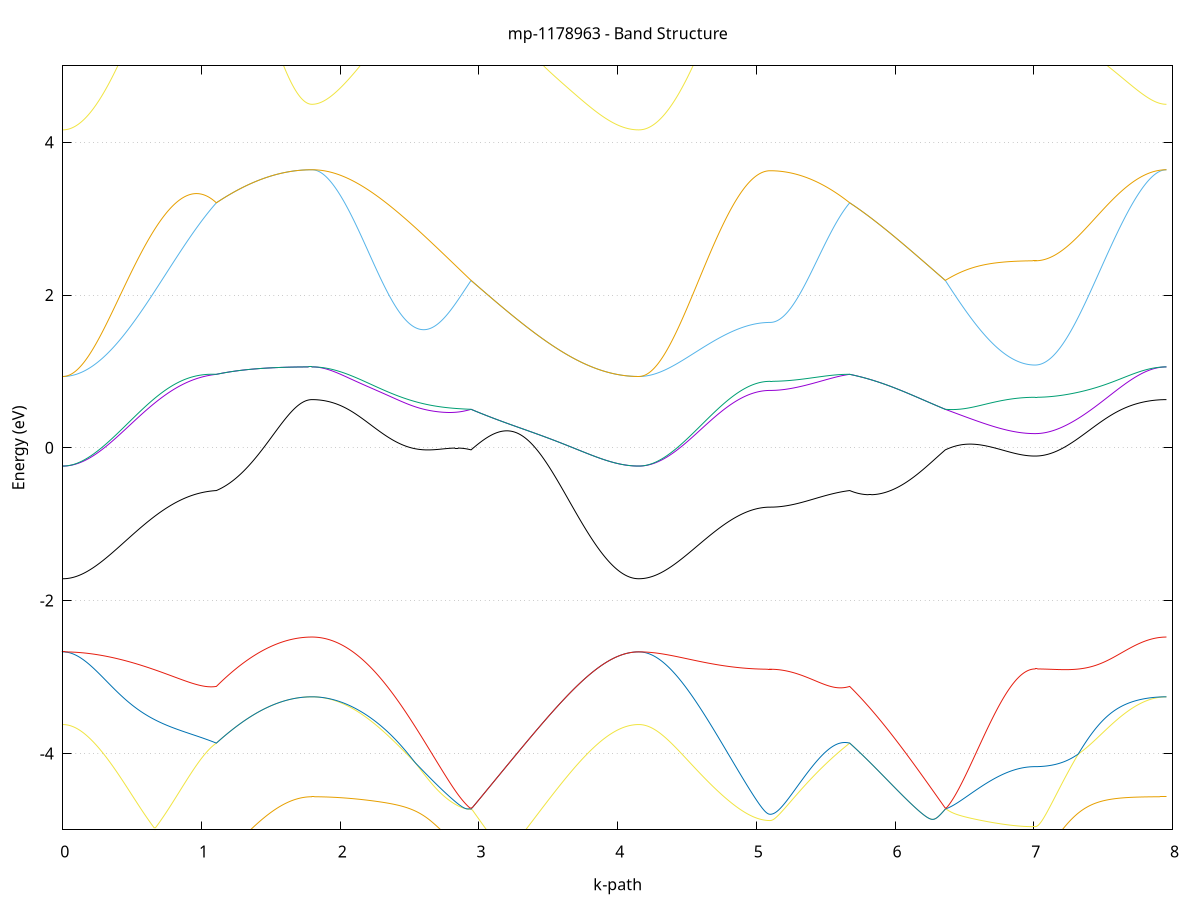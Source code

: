 set title 'mp-1178963 - Band Structure'
set xlabel 'k-path'
set ylabel 'Energy (eV)'
set grid y
set yrange [-5:5]
set terminal png size 800,600
set output 'mp-1178963_bands_gnuplot.png'
plot '-' using 1:2 with lines notitle, '-' using 1:2 with lines notitle, '-' using 1:2 with lines notitle, '-' using 1:2 with lines notitle, '-' using 1:2 with lines notitle, '-' using 1:2 with lines notitle, '-' using 1:2 with lines notitle, '-' using 1:2 with lines notitle, '-' using 1:2 with lines notitle, '-' using 1:2 with lines notitle, '-' using 1:2 with lines notitle, '-' using 1:2 with lines notitle, '-' using 1:2 with lines notitle, '-' using 1:2 with lines notitle, '-' using 1:2 with lines notitle, '-' using 1:2 with lines notitle, '-' using 1:2 with lines notitle, '-' using 1:2 with lines notitle, '-' using 1:2 with lines notitle, '-' using 1:2 with lines notitle, '-' using 1:2 with lines notitle, '-' using 1:2 with lines notitle, '-' using 1:2 with lines notitle, '-' using 1:2 with lines notitle, '-' using 1:2 with lines notitle, '-' using 1:2 with lines notitle, '-' using 1:2 with lines notitle, '-' using 1:2 with lines notitle, '-' using 1:2 with lines notitle, '-' using 1:2 with lines notitle, '-' using 1:2 with lines notitle, '-' using 1:2 with lines notitle, '-' using 1:2 with lines notitle, '-' using 1:2 with lines notitle, '-' using 1:2 with lines notitle, '-' using 1:2 with lines notitle, '-' using 1:2 with lines notitle, '-' using 1:2 with lines notitle, '-' using 1:2 with lines notitle, '-' using 1:2 with lines notitle, '-' using 1:2 with lines notitle, '-' using 1:2 with lines notitle, '-' using 1:2 with lines notitle, '-' using 1:2 with lines notitle, '-' using 1:2 with lines notitle, '-' using 1:2 with lines notitle, '-' using 1:2 with lines notitle, '-' using 1:2 with lines notitle, '-' using 1:2 with lines notitle, '-' using 1:2 with lines notitle, '-' using 1:2 with lines notitle, '-' using 1:2 with lines notitle, '-' using 1:2 with lines notitle, '-' using 1:2 with lines notitle, '-' using 1:2 with lines notitle, '-' using 1:2 with lines notitle, '-' using 1:2 with lines notitle, '-' using 1:2 with lines notitle, '-' using 1:2 with lines notitle, '-' using 1:2 with lines notitle, '-' using 1:2 with lines notitle, '-' using 1:2 with lines notitle, '-' using 1:2 with lines notitle, '-' using 1:2 with lines notitle
0.000000 -35.371632
0.009974 -35.371732
0.019948 -35.371832
0.029923 -35.371932
0.039897 -35.372132
0.049871 -35.372432
0.059845 -35.372732
0.069819 -35.373132
0.079793 -35.373532
0.089768 -35.374132
0.099742 -35.374632
0.109716 -35.375232
0.119690 -35.375932
0.129664 -35.376632
0.139638 -35.377432
0.149613 -35.378232
0.159587 -35.379132
0.169561 -35.380032
0.179535 -35.381032
0.189509 -35.382132
0.199483 -35.383132
0.209458 -35.384332
0.219432 -35.385432
0.229406 -35.386632
0.239380 -35.387932
0.249354 -35.389232
0.259329 -35.390532
0.269303 -35.391932
0.279277 -35.393332
0.289251 -35.394732
0.299225 -35.396232
0.309199 -35.397732
0.319174 -35.399232
0.329148 -35.400832
0.339122 -35.402432
0.349096 -35.404032
0.359070 -35.405632
0.369044 -35.407232
0.379019 -35.408932
0.388993 -35.410632
0.398967 -35.412232
0.408941 -35.413932
0.418915 -35.415632
0.428889 -35.417432
0.438864 -35.419132
0.448838 -35.420832
0.458812 -35.422532
0.468786 -35.424232
0.478760 -35.425932
0.488735 -35.427632
0.498709 -35.429332
0.508683 -35.431032
0.518657 -35.432732
0.528631 -35.434432
0.538605 -35.436032
0.548580 -35.437632
0.558554 -35.439232
0.568528 -35.440832
0.578502 -35.442432
0.588476 -35.444032
0.598450 -35.445532
0.608425 -35.447032
0.618399 -35.448432
0.628373 -35.449932
0.638347 -35.451232
0.648321 -35.452632
0.658295 -35.453932
0.668270 -35.455232
0.678244 -35.456532
0.688218 -35.457732
0.698192 -35.458932
0.708166 -35.460032
0.718141 -35.461132
0.728115 -35.462132
0.738089 -35.463132
0.748063 -35.464132
0.758037 -35.465032
0.768011 -35.465832
0.777986 -35.466632
0.787960 -35.467432
0.797934 -35.468132
0.807908 -35.468832
0.817882 -35.469432
0.827856 -35.469932
0.837831 -35.470432
0.847805 -35.470932
0.857779 -35.471332
0.867753 -35.471632
0.877727 -35.471932
0.887701 -35.472232
0.897676 -35.472432
0.907650 -35.472532
0.917624 -35.472632
0.927598 -35.472632
0.937572 -35.472632
0.947547 -35.472632
0.957521 -35.472532
0.967495 -35.472332
0.977469 -35.472132
0.987443 -35.471832
0.997417 -35.471532
1.007392 -35.471132
1.017366 -35.470732
1.027340 -35.470332
1.037314 -35.469832
1.047288 -35.469232
1.057262 -35.468732
1.067237 -35.468032
1.077211 -35.467432
1.087185 -35.466732
1.097159 -35.465932
1.107133 -35.465132
1.107133 -35.465132
1.117121 -35.465632
1.127108 -35.466032
1.137096 -35.466432
1.147083 -35.466832
1.157070 -35.467232
1.167058 -35.467632
1.177045 -35.468032
1.187032 -35.468332
1.197020 -35.468732
1.207007 -35.469132
1.216995 -35.469432
1.226982 -35.469832
1.236969 -35.470132
1.246957 -35.470432
1.256944 -35.470732
1.266932 -35.471132
1.276919 -35.471432
1.286906 -35.471732
1.296894 -35.472032
1.306881 -35.472332
1.316869 -35.472632
1.326856 -35.472832
1.336843 -35.473132
1.346831 -35.473432
1.356818 -35.473632
1.366806 -35.473932
1.376793 -35.474132
1.386780 -35.474432
1.396768 -35.474632
1.406755 -35.474832
1.416743 -35.475032
1.426730 -35.475232
1.436717 -35.475432
1.446705 -35.475632
1.456692 -35.475832
1.466680 -35.476032
1.476667 -35.476232
1.486654 -35.476432
1.496642 -35.476532
1.506629 -35.476732
1.516616 -35.476832
1.526604 -35.477032
1.536591 -35.477132
1.546579 -35.477332
1.556566 -35.477432
1.566553 -35.477532
1.576541 -35.477632
1.586528 -35.477732
1.596516 -35.477832
1.606503 -35.478032
1.616490 -35.478032
1.626478 -35.478132
1.636465 -35.478232
1.646453 -35.478332
1.656440 -35.478432
1.666427 -35.478532
1.676415 -35.478532
1.686402 -35.478632
1.696390 -35.478632
1.706377 -35.478732
1.716364 -35.478732
1.726352 -35.478832
1.736339 -35.478832
1.746327 -35.478832
1.756314 -35.478932
1.766301 -35.478932
1.776289 -35.478932
1.786276 -35.478932
1.796264 -35.478932
1.796264 -35.478932
1.806238 -35.478932
1.816213 -35.478932
1.826188 -35.478932
1.836163 -35.478832
1.846138 -35.478832
1.856112 -35.478732
1.866087 -35.478732
1.876062 -35.478632
1.886037 -35.478532
1.896012 -35.478432
1.905987 -35.478332
1.915961 -35.478232
1.925936 -35.478132
1.935911 -35.478032
1.945886 -35.477932
1.955861 -35.477732
1.965835 -35.477632
1.975810 -35.477432
1.985785 -35.477232
1.995760 -35.477032
2.005735 -35.476932
2.015710 -35.476732
2.025684 -35.476532
2.035659 -35.476232
2.045634 -35.476032
2.055609 -35.475832
2.065584 -35.475532
2.075558 -35.475332
2.085533 -35.475032
2.095508 -35.474732
2.105483 -35.474532
2.115458 -35.474232
2.125432 -35.473932
2.135407 -35.473532
2.145382 -35.473232
2.155357 -35.472932
2.165332 -35.472532
2.175307 -35.472232
2.185281 -35.471832
2.195256 -35.471532
2.205231 -35.471132
2.215206 -35.470732
2.225181 -35.470332
2.235155 -35.469932
2.245130 -35.469532
2.255105 -35.469132
2.265080 -35.468632
2.275055 -35.468232
2.285030 -35.467732
2.295004 -35.467332
2.304979 -35.466832
2.314954 -35.466332
2.324929 -35.465832
2.334904 -35.465332
2.344878 -35.464832
2.354853 -35.464332
2.364828 -35.463832
2.374803 -35.463232
2.384778 -35.462732
2.394753 -35.462132
2.404727 -35.461632
2.414702 -35.461032
2.424677 -35.460432
2.434652 -35.459932
2.444627 -35.459332
2.454601 -35.458732
2.464576 -35.458032
2.474551 -35.457432
2.484526 -35.456832
2.494501 -35.456232
2.504476 -35.455532
2.514450 -35.454932
2.524425 -35.454232
2.534400 -35.453532
2.544375 -35.452932
2.554350 -35.452232
2.564324 -35.451532
2.574299 -35.450832
2.584274 -35.450132
2.594249 -35.449432
2.604224 -35.448732
2.614199 -35.447932
2.624173 -35.447232
2.634148 -35.446532
2.644123 -35.445732
2.654098 -35.445032
2.664073 -35.444232
2.674047 -35.443532
2.684022 -35.442732
2.693997 -35.441932
2.703972 -35.441232
2.713947 -35.440432
2.723921 -35.439632
2.733896 -35.438832
2.743871 -35.438032
2.753846 -35.437232
2.763821 -35.436432
2.773796 -35.435632
2.783770 -35.434832
2.793745 -35.434032
2.803720 -35.433232
2.813695 -35.432432
2.823670 -35.431532
2.833644 -35.430732
2.843619 -35.429932
2.853594 -35.429132
2.863569 -35.428232
2.873544 -35.427432
2.883519 -35.426632
2.893493 -35.425732
2.903468 -35.424932
2.913443 -35.424132
2.923418 -35.423232
2.933393 -35.422432
2.943367 -35.421632
2.943367 -35.421632
2.953360 -35.420832
2.963352 -35.420132
2.973344 -35.419432
2.983336 -35.418632
2.993328 -35.417932
3.003320 -35.417232
3.013312 -35.416532
3.023304 -35.415732
3.033296 -35.415032
3.043288 -35.414332
3.053280 -35.413632
3.063273 -35.412932
3.073265 -35.412232
3.083257 -35.411532
3.093249 -35.410832
3.103241 -35.410132
3.113233 -35.409432
3.123225 -35.408732
3.133217 -35.408032
3.143209 -35.407332
3.153201 -35.406632
3.163194 -35.405932
3.173186 -35.405332
3.183178 -35.404632
3.193170 -35.403932
3.203162 -35.403332
3.213154 -35.402632
3.223146 -35.402032
3.233138 -35.401332
3.243130 -35.400732
3.253122 -35.400032
3.263114 -35.399432
3.273107 -35.398832
3.283099 -35.398232
3.293091 -35.397632
3.303083 -35.397032
3.313075 -35.396432
3.323067 -35.395832
3.333059 -35.395232
3.343051 -35.394632
3.353043 -35.394032
3.363035 -35.393532
3.373028 -35.392932
3.383020 -35.392432
3.393012 -35.391832
3.403004 -35.391332
3.412996 -35.390832
3.422988 -35.390332
3.432980 -35.389732
3.442972 -35.389232
3.452964 -35.388732
3.462956 -35.388232
3.472948 -35.387732
3.482941 -35.387332
3.492933 -35.386832
3.502925 -35.386332
3.512917 -35.385932
3.522909 -35.385432
3.532901 -35.385032
3.542893 -35.384532
3.552885 -35.384132
3.562877 -35.383732
3.572869 -35.383332
3.582861 -35.382932
3.592854 -35.382532
3.602846 -35.382132
3.612838 -35.381732
3.622830 -35.381332
3.632822 -35.380932
3.642814 -35.380632
3.652806 -35.380232
3.662798 -35.379932
3.672790 -35.379532
3.682782 -35.379232
3.692775 -35.378932
3.702767 -35.378532
3.712759 -35.378232
3.722751 -35.377932
3.732743 -35.377632
3.742735 -35.377432
3.752727 -35.377132
3.762719 -35.376832
3.772711 -35.376532
3.782703 -35.376332
3.792695 -35.376032
3.802688 -35.375832
3.812680 -35.375532
3.822672 -35.375332
3.832664 -35.375132
3.842656 -35.374932
3.852648 -35.374732
3.862640 -35.374532
3.872632 -35.374332
3.882624 -35.374132
3.892616 -35.373932
3.902609 -35.373732
3.912601 -35.373632
3.922593 -35.373432
3.932585 -35.373332
3.942577 -35.373132
3.952569 -35.373032
3.962561 -35.372932
3.972553 -35.372732
3.982545 -35.372632
3.992537 -35.372532
4.002529 -35.372432
4.012522 -35.372332
4.022514 -35.372232
4.032506 -35.372132
4.042498 -35.372032
4.052490 -35.372032
4.062482 -35.371932
4.072474 -35.371932
4.082466 -35.371832
4.092458 -35.371832
4.102450 -35.371732
4.112443 -35.371732
4.122435 -35.371732
4.132427 -35.371732
4.142419 -35.371632
4.152411 -35.371632
4.152411 -35.371632
4.162379 -35.371732
4.172347 -35.371832
4.182316 -35.371932
4.192284 -35.372232
4.202252 -35.372532
4.212221 -35.372832
4.222189 -35.373232
4.232157 -35.373732
4.242125 -35.374332
4.252094 -35.374932
4.262062 -35.375532
4.272030 -35.376332
4.281998 -35.377132
4.291967 -35.377932
4.301935 -35.378832
4.311903 -35.379832
4.321872 -35.380832
4.331840 -35.381932
4.341808 -35.383032
4.351776 -35.384232
4.361745 -35.385432
4.371713 -35.386732
4.381681 -35.388032
4.391649 -35.389432
4.401618 -35.390832
4.411586 -35.392232
4.421554 -35.393732
4.431523 -35.395332
4.441491 -35.396832
4.451459 -35.398532
4.461427 -35.400132
4.471396 -35.401832
4.481364 -35.403532
4.491332 -35.405232
4.501300 -35.407032
4.511269 -35.408832
4.521237 -35.410632
4.531205 -35.412432
4.541174 -35.414332
4.551142 -35.416132
4.561110 -35.418032
4.571078 -35.419932
4.581047 -35.421832
4.591015 -35.423732
4.600983 -35.425632
4.610951 -35.427632
4.620920 -35.429532
4.630888 -35.431432
4.640856 -35.433332
4.650825 -35.435232
4.660793 -35.437232
4.670761 -35.439132
4.680729 -35.440932
4.690698 -35.442832
4.700666 -35.444732
4.710634 -35.446532
4.720602 -35.448332
4.730571 -35.450132
4.740539 -35.451932
4.750507 -35.453732
4.760476 -35.455432
4.770444 -35.457132
4.780412 -35.458832
4.790380 -35.460432
4.800349 -35.462032
4.810317 -35.463632
4.820285 -35.465132
4.830253 -35.466632
4.840222 -35.468132
4.850190 -35.469532
4.860158 -35.470932
4.870127 -35.472232
4.880095 -35.473532
4.890063 -35.474732
4.900031 -35.475932
4.910000 -35.477032
4.919968 -35.478132
4.929936 -35.479132
4.939904 -35.480132
4.949873 -35.481032
4.959841 -35.481932
4.969809 -35.482732
4.979778 -35.483432
4.989746 -35.484132
4.999714 -35.484832
5.009682 -35.485432
5.019651 -35.485932
5.029619 -35.486332
5.039587 -35.486732
5.049555 -35.487132
5.059524 -35.487432
5.069492 -35.487632
5.079460 -35.487732
5.089429 -35.487832
5.099397 -35.487932
5.099397 -35.487932
5.109286 -35.487932
5.119174 -35.487832
5.129063 -35.487832
5.138952 -35.487732
5.148841 -35.487732
5.158730 -35.487632
5.168619 -35.487532
5.178507 -35.487432
5.188396 -35.487232
5.198285 -35.487132
5.208174 -35.486932
5.218063 -35.486832
5.227952 -35.486632
5.237840 -35.486432
5.247729 -35.486232
5.257618 -35.485932
5.267507 -35.485732
5.277396 -35.485432
5.287285 -35.485232
5.297173 -35.484932
5.307062 -35.484632
5.316951 -35.484332
5.326840 -35.483932
5.336729 -35.483632
5.346617 -35.483232
5.356506 -35.482932
5.366395 -35.482532
5.376284 -35.482132
5.386173 -35.481732
5.396062 -35.481332
5.405950 -35.480832
5.415839 -35.480432
5.425728 -35.479932
5.435617 -35.479532
5.445506 -35.479032
5.455395 -35.478532
5.465283 -35.478032
5.475172 -35.477532
5.485061 -35.477032
5.494950 -35.476432
5.504839 -35.475932
5.514728 -35.475332
5.524616 -35.474732
5.534505 -35.474232
5.544394 -35.473632
5.554283 -35.473032
5.564172 -35.472432
5.574061 -35.471832
5.583949 -35.471132
5.593838 -35.470532
5.603727 -35.469932
5.613616 -35.469232
5.623505 -35.468532
5.633393 -35.467932
5.643282 -35.467232
5.653171 -35.466532
5.663060 -35.465832
5.672949 -35.465132
5.672949 -35.465132
5.682936 -35.464732
5.692924 -35.464332
5.702911 -35.463832
5.712898 -35.463432
5.722886 -35.462932
5.732873 -35.462432
5.742861 -35.461932
5.752848 -35.461432
5.762835 -35.461032
5.772823 -35.460532
5.782810 -35.460032
5.792798 -35.459432
5.802785 -35.458932
5.812772 -35.458432
5.822760 -35.457932
5.832747 -35.457332
5.842735 -35.456832
5.852722 -35.456232
5.862709 -35.455632
5.872697 -35.455132
5.882684 -35.454532
5.892671 -35.453932
5.902659 -35.453332
5.912646 -35.452732
5.922634 -35.452132
5.932621 -35.451532
5.942608 -35.450932
5.952596 -35.450332
5.962583 -35.449732
5.972571 -35.449032
5.982558 -35.448432
5.992545 -35.447832
6.002533 -35.447132
6.012520 -35.446532
6.022508 -35.445832
6.032495 -35.445132
6.042482 -35.444532
6.052470 -35.443832
6.062457 -35.443132
6.072445 -35.442432
6.082432 -35.441832
6.092419 -35.441132
6.102407 -35.440432
6.112394 -35.439732
6.122382 -35.439032
6.132369 -35.438332
6.142356 -35.437632
6.152344 -35.436932
6.162331 -35.436232
6.172319 -35.435432
6.182306 -35.434732
6.192293 -35.434032
6.202281 -35.433332
6.212268 -35.432532
6.222255 -35.431832
6.232243 -35.431132
6.242230 -35.430432
6.252218 -35.429632
6.262205 -35.428932
6.272192 -35.428232
6.282180 -35.427432
6.292167 -35.426732
6.302155 -35.426032
6.312142 -35.425232
6.322129 -35.424532
6.332117 -35.423832
6.342104 -35.423032
6.352092 -35.422332
6.362079 -35.421632
6.362079 -35.421632
6.372038 -35.422132
6.381998 -35.422732
6.391957 -35.423232
6.401916 -35.423832
6.411875 -35.424332
6.421835 -35.424932
6.431794 -35.425532
6.441753 -35.426032
6.451712 -35.426632
6.461672 -35.427232
6.471631 -35.427832
6.481590 -35.428332
6.491550 -35.428932
6.501509 -35.429532
6.511468 -35.430032
6.521427 -35.430632
6.531387 -35.431232
6.541346 -35.431732
6.551305 -35.432332
6.561264 -35.432932
6.571224 -35.433432
6.581183 -35.434032
6.591142 -35.434532
6.601101 -35.435132
6.611061 -35.435632
6.621020 -35.436132
6.630979 -35.436632
6.640939 -35.437232
6.650898 -35.437732
6.660857 -35.438232
6.670816 -35.438732
6.680776 -35.439132
6.690735 -35.439632
6.700694 -35.440132
6.710653 -35.440532
6.720613 -35.440932
6.730572 -35.441432
6.740531 -35.441832
6.750490 -35.442232
6.760450 -35.442632
6.770409 -35.443032
6.780368 -35.443332
6.790328 -35.443732
6.800287 -35.444032
6.810246 -35.444432
6.820205 -35.444732
6.830165 -35.445032
6.840124 -35.445232
6.850083 -35.445532
6.860042 -35.445832
6.870002 -35.446032
6.879961 -35.446232
6.889920 -35.446532
6.899879 -35.446632
6.909839 -35.446832
6.919798 -35.447032
6.929757 -35.447132
6.939717 -35.447232
6.949676 -35.447432
6.959635 -35.447432
6.969594 -35.447532
6.979554 -35.447632
6.989513 -35.447632
6.999472 -35.447632
7.009431 -35.447632
7.009431 -35.447632
7.019400 -35.447732
7.029368 -35.447732
7.039336 -35.447732
7.049305 -35.447832
7.059273 -35.447832
7.069241 -35.447932
7.079209 -35.448032
7.089178 -35.448132
7.099146 -35.448332
7.109114 -35.448432
7.119082 -35.448632
7.129051 -35.448732
7.139019 -35.448932
7.148987 -35.449132
7.158956 -35.449332
7.168924 -35.449632
7.178892 -35.449832
7.188860 -35.450032
7.198829 -35.450332
7.208797 -35.450632
7.218765 -35.450932
7.228733 -35.451232
7.238702 -35.451532
7.248670 -35.451932
7.258638 -35.452232
7.268607 -35.452632
7.278575 -35.452932
7.288543 -35.453332
7.298511 -35.453732
7.308480 -35.454132
7.318448 -35.454532
7.328416 -35.454932
7.338384 -35.455332
7.348353 -35.455832
7.358321 -35.456232
7.368289 -35.456732
7.378258 -35.457232
7.388226 -35.457632
7.398194 -35.458132
7.408162 -35.458632
7.418131 -35.459132
7.428099 -35.459632
7.438067 -35.460132
7.448035 -35.460632
7.458004 -35.461132
7.467972 -35.461632
7.477940 -35.462132
7.487909 -35.462632
7.497877 -35.463232
7.507845 -35.463732
7.517813 -35.464232
7.527782 -35.464732
7.537750 -35.465232
7.547718 -35.465832
7.557686 -35.466332
7.567655 -35.466832
7.577623 -35.467332
7.587591 -35.467832
7.597560 -35.468332
7.607528 -35.468832
7.617496 -35.469332
7.627464 -35.469832
7.637433 -35.470332
7.647401 -35.470732
7.657369 -35.471232
7.667337 -35.471732
7.677306 -35.472132
7.687274 -35.472532
7.697242 -35.473032
7.707211 -35.473432
7.717179 -35.473832
7.727147 -35.474232
7.737115 -35.474632
7.747084 -35.474932
7.757052 -35.475332
7.767020 -35.475632
7.776988 -35.475932
7.786957 -35.476232
7.796925 -35.476532
7.806893 -35.476832
7.816862 -35.477132
7.826830 -35.477332
7.836798 -35.477532
7.846766 -35.477832
7.856735 -35.478032
7.866703 -35.478132
7.876671 -35.478332
7.886639 -35.478432
7.896608 -35.478632
7.906576 -35.478732
7.916544 -35.478832
7.926513 -35.478832
7.936481 -35.478932
7.946449 -35.478932
7.956417 -35.478932
e
0.000000 -35.371632
0.009974 -35.371732
0.019948 -35.371732
0.029923 -35.371732
0.039897 -35.371832
0.049871 -35.371932
0.059845 -35.372132
0.069819 -35.372232
0.079793 -35.372432
0.089768 -35.372632
0.099742 -35.372832
0.109716 -35.373032
0.119690 -35.373332
0.129664 -35.373532
0.139638 -35.373832
0.149613 -35.374232
0.159587 -35.374532
0.169561 -35.374932
0.179535 -35.375332
0.189509 -35.375732
0.199483 -35.376132
0.209458 -35.376532
0.219432 -35.377032
0.229406 -35.377532
0.239380 -35.378032
0.249354 -35.378632
0.259329 -35.379132
0.269303 -35.379732
0.279277 -35.380332
0.289251 -35.380932
0.299225 -35.381532
0.309199 -35.382232
0.319174 -35.382832
0.329148 -35.383532
0.339122 -35.384232
0.349096 -35.385032
0.359070 -35.385732
0.369044 -35.386532
0.379019 -35.387332
0.388993 -35.388032
0.398967 -35.388932
0.408941 -35.389732
0.418915 -35.390532
0.428889 -35.391432
0.438864 -35.392332
0.448838 -35.393232
0.458812 -35.394132
0.468786 -35.395032
0.478760 -35.395932
0.488735 -35.396932
0.498709 -35.397932
0.508683 -35.398832
0.518657 -35.399832
0.528631 -35.400832
0.538605 -35.401832
0.548580 -35.402932
0.558554 -35.403932
0.568528 -35.405032
0.578502 -35.406032
0.588476 -35.407132
0.598450 -35.408232
0.608425 -35.409332
0.618399 -35.410432
0.628373 -35.411532
0.638347 -35.412632
0.648321 -35.413732
0.658295 -35.414832
0.668270 -35.416032
0.678244 -35.417132
0.688218 -35.418332
0.698192 -35.419432
0.708166 -35.420632
0.718141 -35.421732
0.728115 -35.422932
0.738089 -35.424132
0.748063 -35.425232
0.758037 -35.426432
0.768011 -35.427632
0.777986 -35.428832
0.787960 -35.429932
0.797934 -35.431132
0.807908 -35.432332
0.817882 -35.433532
0.827856 -35.434732
0.837831 -35.435832
0.847805 -35.437032
0.857779 -35.438232
0.867753 -35.439332
0.877727 -35.440532
0.887701 -35.441732
0.897676 -35.442832
0.907650 -35.444032
0.917624 -35.445132
0.927598 -35.446332
0.937572 -35.447432
0.947547 -35.448532
0.957521 -35.449632
0.967495 -35.450732
0.977469 -35.451832
0.987443 -35.452932
0.997417 -35.454032
1.007392 -35.455132
1.017366 -35.456132
1.027340 -35.457232
1.037314 -35.458232
1.047288 -35.459332
1.057262 -35.460332
1.067237 -35.461332
1.077211 -35.462332
1.087185 -35.463232
1.097159 -35.464232
1.107133 -35.465132
1.107133 -35.465132
1.117121 -35.465632
1.127108 -35.466032
1.137096 -35.466432
1.147083 -35.466832
1.157070 -35.467232
1.167058 -35.467632
1.177045 -35.468032
1.187032 -35.468332
1.197020 -35.468732
1.207007 -35.469132
1.216995 -35.469432
1.226982 -35.469832
1.236969 -35.470132
1.246957 -35.470432
1.256944 -35.470732
1.266932 -35.471132
1.276919 -35.471432
1.286906 -35.471732
1.296894 -35.472032
1.306881 -35.472332
1.316869 -35.472632
1.326856 -35.472832
1.336843 -35.473132
1.346831 -35.473432
1.356818 -35.473632
1.366806 -35.473932
1.376793 -35.474132
1.386780 -35.474432
1.396768 -35.474632
1.406755 -35.474832
1.416743 -35.475032
1.426730 -35.475232
1.436717 -35.475432
1.446705 -35.475632
1.456692 -35.475832
1.466680 -35.476032
1.476667 -35.476232
1.486654 -35.476432
1.496642 -35.476532
1.506629 -35.476732
1.516616 -35.476832
1.526604 -35.477032
1.536591 -35.477132
1.546579 -35.477332
1.556566 -35.477432
1.566553 -35.477532
1.576541 -35.477632
1.586528 -35.477732
1.596516 -35.477832
1.606503 -35.478032
1.616490 -35.478032
1.626478 -35.478132
1.636465 -35.478232
1.646453 -35.478332
1.656440 -35.478432
1.666427 -35.478532
1.676415 -35.478532
1.686402 -35.478632
1.696390 -35.478632
1.706377 -35.478732
1.716364 -35.478732
1.726352 -35.478832
1.736339 -35.478832
1.746327 -35.478832
1.756314 -35.478932
1.766301 -35.478932
1.776289 -35.478932
1.786276 -35.478932
1.796264 -35.478932
1.796264 -35.478932
1.806238 -35.478932
1.816213 -35.478832
1.826188 -35.478632
1.836163 -35.478432
1.846138 -35.478132
1.856112 -35.477832
1.866087 -35.477432
1.876062 -35.476932
1.886037 -35.476432
1.896012 -35.475832
1.905987 -35.475232
1.915961 -35.474532
1.925936 -35.473732
1.935911 -35.472932
1.945886 -35.472132
1.955861 -35.471232
1.965835 -35.470232
1.975810 -35.469232
1.985785 -35.468232
1.995760 -35.467132
2.005735 -35.465932
2.015710 -35.464832
2.025684 -35.463532
2.035659 -35.462332
2.045634 -35.461032
2.055609 -35.459732
2.065584 -35.458332
2.075558 -35.456932
2.085533 -35.455532
2.095508 -35.454032
2.105483 -35.452632
2.115458 -35.451132
2.125432 -35.449632
2.135407 -35.448132
2.145382 -35.446532
2.155357 -35.445032
2.165332 -35.443532
2.175307 -35.441932
2.185281 -35.440332
2.195256 -35.438832
2.205231 -35.437232
2.215206 -35.435632
2.225181 -35.434132
2.235155 -35.432532
2.245130 -35.431032
2.255105 -35.429532
2.265080 -35.428032
2.275055 -35.426532
2.285030 -35.425032
2.295004 -35.423632
2.304979 -35.422132
2.314954 -35.420732
2.324929 -35.419432
2.334904 -35.418032
2.344878 -35.416732
2.354853 -35.415432
2.364828 -35.414132
2.374803 -35.412932
2.384778 -35.411732
2.394753 -35.410632
2.404727 -35.409532
2.414702 -35.408432
2.424677 -35.407432
2.434652 -35.406432
2.444627 -35.405532
2.454601 -35.404632
2.464576 -35.403832
2.474551 -35.403032
2.484526 -35.402232
2.494501 -35.401532
2.504476 -35.400932
2.514450 -35.400332
2.524425 -35.399732
2.534400 -35.399232
2.544375 -35.398832
2.554350 -35.398432
2.564324 -35.398132
2.574299 -35.397832
2.584274 -35.397532
2.594249 -35.397432
2.604224 -35.397232
2.614199 -35.397232
2.624173 -35.397232
2.634148 -35.397232
2.644123 -35.397332
2.654098 -35.397532
2.664073 -35.397732
2.674047 -35.397932
2.684022 -35.398232
2.693997 -35.398632
2.703972 -35.399032
2.713947 -35.399532
2.723921 -35.400032
2.733896 -35.400532
2.743871 -35.401232
2.753846 -35.401832
2.763821 -35.402532
2.773796 -35.403332
2.783770 -35.404132
2.793745 -35.404932
2.803720 -35.405832
2.813695 -35.406732
2.823670 -35.407732
2.833644 -35.408732
2.843619 -35.409732
2.853594 -35.410832
2.863569 -35.411932
2.873544 -35.413032
2.883519 -35.414232
2.893493 -35.415432
2.903468 -35.416632
2.913443 -35.417832
2.923418 -35.419032
2.933393 -35.420332
2.943367 -35.421632
2.943367 -35.421632
2.953360 -35.420832
2.963352 -35.420132
2.973344 -35.419432
2.983336 -35.418632
2.993328 -35.417932
3.003320 -35.417232
3.013312 -35.416532
3.023304 -35.415732
3.033296 -35.415032
3.043288 -35.414332
3.053280 -35.413632
3.063273 -35.412932
3.073265 -35.412232
3.083257 -35.411532
3.093249 -35.410832
3.103241 -35.410132
3.113233 -35.409432
3.123225 -35.408732
3.133217 -35.408032
3.143209 -35.407332
3.153201 -35.406632
3.163194 -35.405932
3.173186 -35.405332
3.183178 -35.404632
3.193170 -35.403932
3.203162 -35.403332
3.213154 -35.402632
3.223146 -35.402032
3.233138 -35.401332
3.243130 -35.400732
3.253122 -35.400032
3.263114 -35.399432
3.273107 -35.398832
3.283099 -35.398232
3.293091 -35.397632
3.303083 -35.397032
3.313075 -35.396432
3.323067 -35.395832
3.333059 -35.395232
3.343051 -35.394632
3.353043 -35.394032
3.363035 -35.393532
3.373028 -35.392932
3.383020 -35.392432
3.393012 -35.391832
3.403004 -35.391332
3.412996 -35.390832
3.422988 -35.390332
3.432980 -35.389732
3.442972 -35.389232
3.452964 -35.388732
3.462956 -35.388232
3.472948 -35.387732
3.482941 -35.387332
3.492933 -35.386832
3.502925 -35.386332
3.512917 -35.385932
3.522909 -35.385432
3.532901 -35.385032
3.542893 -35.384532
3.552885 -35.384132
3.562877 -35.383732
3.572869 -35.383332
3.582861 -35.382932
3.592854 -35.382532
3.602846 -35.382132
3.612838 -35.381732
3.622830 -35.381332
3.632822 -35.380932
3.642814 -35.380632
3.652806 -35.380232
3.662798 -35.379932
3.672790 -35.379532
3.682782 -35.379232
3.692775 -35.378932
3.702767 -35.378532
3.712759 -35.378232
3.722751 -35.377932
3.732743 -35.377632
3.742735 -35.377432
3.752727 -35.377132
3.762719 -35.376832
3.772711 -35.376532
3.782703 -35.376332
3.792695 -35.376032
3.802688 -35.375832
3.812680 -35.375532
3.822672 -35.375332
3.832664 -35.375132
3.842656 -35.374932
3.852648 -35.374732
3.862640 -35.374532
3.872632 -35.374332
3.882624 -35.374132
3.892616 -35.373932
3.902609 -35.373732
3.912601 -35.373632
3.922593 -35.373432
3.932585 -35.373332
3.942577 -35.373132
3.952569 -35.373032
3.962561 -35.372932
3.972553 -35.372732
3.982545 -35.372632
3.992537 -35.372532
4.002529 -35.372432
4.012522 -35.372332
4.022514 -35.372232
4.032506 -35.372132
4.042498 -35.372032
4.052490 -35.372032
4.062482 -35.371932
4.072474 -35.371932
4.082466 -35.371832
4.092458 -35.371832
4.102450 -35.371732
4.112443 -35.371732
4.122435 -35.371732
4.132427 -35.371732
4.142419 -35.371632
4.152411 -35.371632
4.152411 -35.371632
4.162379 -35.371732
4.172347 -35.371732
4.182316 -35.371732
4.192284 -35.371832
4.202252 -35.371932
4.212221 -35.372032
4.222189 -35.372132
4.232157 -35.372332
4.242125 -35.372432
4.252094 -35.372632
4.262062 -35.372832
4.272030 -35.373032
4.281998 -35.373232
4.291967 -35.373532
4.301935 -35.373832
4.311903 -35.374032
4.321872 -35.374332
4.331840 -35.374732
4.341808 -35.375032
4.351776 -35.375332
4.361745 -35.375732
4.371713 -35.376132
4.381681 -35.376532
4.391649 -35.376932
4.401618 -35.377332
4.411586 -35.377832
4.421554 -35.378232
4.431523 -35.378732
4.441491 -35.379232
4.451459 -35.379732
4.461427 -35.380232
4.471396 -35.380732
4.481364 -35.381232
4.491332 -35.381732
4.501300 -35.382332
4.511269 -35.382832
4.521237 -35.383432
4.531205 -35.384032
4.541174 -35.384632
4.551142 -35.385232
4.561110 -35.385832
4.571078 -35.386432
4.581047 -35.387032
4.591015 -35.387632
4.600983 -35.388232
4.610951 -35.388832
4.620920 -35.389432
4.630888 -35.390032
4.640856 -35.390732
4.650825 -35.391332
4.660793 -35.391932
4.670761 -35.392532
4.680729 -35.393232
4.690698 -35.393832
4.700666 -35.394432
4.710634 -35.395032
4.720602 -35.395632
4.730571 -35.396232
4.740539 -35.396832
4.750507 -35.397432
4.760476 -35.398032
4.770444 -35.398532
4.780412 -35.399132
4.790380 -35.399632
4.800349 -35.400232
4.810317 -35.400732
4.820285 -35.401232
4.830253 -35.401832
4.840222 -35.402232
4.850190 -35.402732
4.860158 -35.403232
4.870127 -35.403732
4.880095 -35.404132
4.890063 -35.404532
4.900031 -35.404932
4.910000 -35.405332
4.919968 -35.405732
4.929936 -35.406032
4.939904 -35.406432
4.949873 -35.406732
4.959841 -35.407032
4.969809 -35.407332
4.979778 -35.407532
4.989746 -35.407832
4.999714 -35.408032
5.009682 -35.408232
5.019651 -35.408432
5.029619 -35.408632
5.039587 -35.408732
5.049555 -35.408832
5.059524 -35.408932
5.069492 -35.409032
5.079460 -35.409032
5.089429 -35.409132
5.099397 -35.409132
5.099397 -35.409132
5.109286 -35.409132
5.119174 -35.409232
5.129063 -35.409332
5.138952 -35.409532
5.148841 -35.409732
5.158730 -35.410032
5.168619 -35.410332
5.178507 -35.410732
5.188396 -35.411232
5.198285 -35.411632
5.208174 -35.412232
5.218063 -35.412732
5.227952 -35.413432
5.237840 -35.414032
5.247729 -35.414732
5.257618 -35.415532
5.267507 -35.416332
5.277396 -35.417232
5.287285 -35.418132
5.297173 -35.419032
5.307062 -35.419932
5.316951 -35.420932
5.326840 -35.422032
5.336729 -35.423032
5.346617 -35.424132
5.356506 -35.425332
5.366395 -35.426432
5.376284 -35.427632
5.386173 -35.428832
5.396062 -35.430132
5.405950 -35.431332
5.415839 -35.432632
5.425728 -35.433932
5.435617 -35.435232
5.445506 -35.436532
5.455395 -35.437932
5.465283 -35.439232
5.475172 -35.440632
5.485061 -35.441932
5.494950 -35.443332
5.504839 -35.444632
5.514728 -35.446032
5.524616 -35.447332
5.534505 -35.448632
5.544394 -35.449932
5.554283 -35.451332
5.564172 -35.452532
5.574061 -35.453832
5.583949 -35.455132
5.593838 -35.456332
5.603727 -35.457532
5.613616 -35.458732
5.623505 -35.459932
5.633393 -35.461032
5.643282 -35.462132
5.653171 -35.463132
5.663060 -35.464232
5.672949 -35.465132
5.672949 -35.465132
5.682936 -35.464732
5.692924 -35.464332
5.702911 -35.463832
5.712898 -35.463432
5.722886 -35.462932
5.732873 -35.462432
5.742861 -35.461932
5.752848 -35.461432
5.762835 -35.461032
5.772823 -35.460532
5.782810 -35.460032
5.792798 -35.459432
5.802785 -35.458932
5.812772 -35.458432
5.822760 -35.457932
5.832747 -35.457332
5.842735 -35.456832
5.852722 -35.456232
5.862709 -35.455632
5.872697 -35.455132
5.882684 -35.454532
5.892671 -35.453932
5.902659 -35.453332
5.912646 -35.452732
5.922634 -35.452132
5.932621 -35.451532
5.942608 -35.450932
5.952596 -35.450332
5.962583 -35.449732
5.972571 -35.449032
5.982558 -35.448432
5.992545 -35.447832
6.002533 -35.447132
6.012520 -35.446532
6.022508 -35.445832
6.032495 -35.445132
6.042482 -35.444532
6.052470 -35.443832
6.062457 -35.443132
6.072445 -35.442432
6.082432 -35.441832
6.092419 -35.441132
6.102407 -35.440432
6.112394 -35.439732
6.122382 -35.439032
6.132369 -35.438332
6.142356 -35.437632
6.152344 -35.436932
6.162331 -35.436232
6.172319 -35.435432
6.182306 -35.434732
6.192293 -35.434032
6.202281 -35.433332
6.212268 -35.432532
6.222255 -35.431832
6.232243 -35.431132
6.242230 -35.430432
6.252218 -35.429632
6.262205 -35.428932
6.272192 -35.428232
6.282180 -35.427432
6.292167 -35.426732
6.302155 -35.426032
6.312142 -35.425232
6.322129 -35.424532
6.332117 -35.423832
6.342104 -35.423032
6.352092 -35.422332
6.362079 -35.421632
6.362079 -35.421632
6.372038 -35.420232
6.381998 -35.418932
6.391957 -35.417632
6.401916 -35.416332
6.411875 -35.415032
6.421835 -35.413732
6.431794 -35.412432
6.441753 -35.411132
6.451712 -35.409932
6.461672 -35.408632
6.471631 -35.407432
6.481590 -35.406132
6.491550 -35.404932
6.501509 -35.403732
6.511468 -35.402532
6.521427 -35.401332
6.531387 -35.400132
6.541346 -35.399032
6.551305 -35.397832
6.561264 -35.396732
6.571224 -35.395632
6.581183 -35.394532
6.591142 -35.393432
6.601101 -35.392332
6.611061 -35.391332
6.621020 -35.390332
6.630979 -35.389332
6.640939 -35.388332
6.650898 -35.387332
6.660857 -35.386432
6.670816 -35.385532
6.680776 -35.384532
6.690735 -35.383732
6.700694 -35.382832
6.710653 -35.382032
6.720613 -35.381232
6.730572 -35.380432
6.740531 -35.379632
6.750490 -35.378932
6.760450 -35.378232
6.770409 -35.377532
6.780368 -35.376832
6.790328 -35.376232
6.800287 -35.375632
6.810246 -35.375032
6.820205 -35.374432
6.830165 -35.373932
6.840124 -35.373432
6.850083 -35.372932
6.860042 -35.372532
6.870002 -35.372032
6.879961 -35.371732
6.889920 -35.371332
6.899879 -35.371032
6.909839 -35.370732
6.919798 -35.370432
6.929757 -35.370132
6.939717 -35.369932
6.949676 -35.369732
6.959635 -35.369632
6.969594 -35.369432
6.979554 -35.369332
6.989513 -35.369232
6.999472 -35.369232
7.009431 -35.369232
7.009431 -35.369232
7.019400 -35.369232
7.029368 -35.369332
7.039336 -35.369532
7.049305 -35.369732
7.059273 -35.369932
7.069241 -35.370332
7.079209 -35.370732
7.089178 -35.371132
7.099146 -35.371732
7.109114 -35.372232
7.119082 -35.372932
7.129051 -35.373632
7.139019 -35.374332
7.148987 -35.375132
7.158956 -35.376032
7.168924 -35.376932
7.178892 -35.377832
7.188860 -35.378832
7.198829 -35.379932
7.208797 -35.381032
7.218765 -35.382232
7.228733 -35.383432
7.238702 -35.384632
7.248670 -35.385932
7.258638 -35.387232
7.268607 -35.388632
7.278575 -35.390032
7.288543 -35.391532
7.298511 -35.393032
7.308480 -35.394532
7.318448 -35.396032
7.328416 -35.397632
7.338384 -35.399232
7.348353 -35.400932
7.358321 -35.402532
7.368289 -35.404232
7.378258 -35.405932
7.388226 -35.407632
7.398194 -35.409432
7.408162 -35.411132
7.418131 -35.412932
7.428099 -35.414732
7.438067 -35.416532
7.448035 -35.418332
7.458004 -35.420132
7.467972 -35.421932
7.477940 -35.423732
7.487909 -35.425632
7.497877 -35.427432
7.507845 -35.429232
7.517813 -35.431032
7.527782 -35.432832
7.537750 -35.434532
7.547718 -35.436332
7.557686 -35.438132
7.567655 -35.439832
7.577623 -35.441532
7.587591 -35.443232
7.597560 -35.444932
7.607528 -35.446632
7.617496 -35.448232
7.627464 -35.449832
7.637433 -35.451432
7.647401 -35.452932
7.657369 -35.454532
7.667337 -35.455932
7.677306 -35.457432
7.687274 -35.458832
7.697242 -35.460232
7.707211 -35.461532
7.717179 -35.462832
7.727147 -35.464132
7.737115 -35.465332
7.747084 -35.466432
7.757052 -35.467632
7.767020 -35.468632
7.776988 -35.469732
7.786957 -35.470632
7.796925 -35.471632
7.806893 -35.472432
7.816862 -35.473232
7.826830 -35.474032
7.836798 -35.474732
7.846766 -35.475432
7.856735 -35.476032
7.866703 -35.476532
7.876671 -35.477032
7.886639 -35.477532
7.896608 -35.477832
7.906576 -35.478232
7.916544 -35.478432
7.926513 -35.478632
7.936481 -35.478832
7.946449 -35.478932
7.956417 -35.478932
e
0.000000 -35.235032
0.009974 -35.235032
0.019948 -35.235032
0.029923 -35.235032
0.039897 -35.235032
0.049871 -35.235132
0.059845 -35.235132
0.069819 -35.235132
0.079793 -35.235232
0.089768 -35.235332
0.099742 -35.235332
0.109716 -35.235432
0.119690 -35.235532
0.129664 -35.235632
0.139638 -35.235732
0.149613 -35.235832
0.159587 -35.235932
0.169561 -35.236032
0.179535 -35.236132
0.189509 -35.236232
0.199483 -35.236332
0.209458 -35.236532
0.219432 -35.236632
0.229406 -35.236832
0.239380 -35.236932
0.249354 -35.237132
0.259329 -35.237232
0.269303 -35.237432
0.279277 -35.237632
0.289251 -35.237732
0.299225 -35.237932
0.309199 -35.238132
0.319174 -35.238332
0.329148 -35.238432
0.339122 -35.238632
0.349096 -35.238832
0.359070 -35.239032
0.369044 -35.239232
0.379019 -35.239432
0.388993 -35.239632
0.398967 -35.239932
0.408941 -35.240132
0.418915 -35.240332
0.428889 -35.240532
0.438864 -35.240732
0.448838 -35.240932
0.458812 -35.241132
0.468786 -35.241432
0.478760 -35.241632
0.488735 -35.241832
0.498709 -35.242132
0.508683 -35.242332
0.518657 -35.242532
0.528631 -35.242732
0.538605 -35.243032
0.548580 -35.243232
0.558554 -35.243432
0.568528 -35.243732
0.578502 -35.243932
0.588476 -35.244132
0.598450 -35.244432
0.608425 -35.244632
0.618399 -35.244832
0.628373 -35.245032
0.638347 -35.245332
0.648321 -35.245532
0.658295 -35.245732
0.668270 -35.245932
0.678244 -35.246232
0.688218 -35.246432
0.698192 -35.246632
0.708166 -35.246832
0.718141 -35.247132
0.728115 -35.247332
0.738089 -35.247532
0.748063 -35.247732
0.758037 -35.247932
0.768011 -35.248132
0.777986 -35.248332
0.787960 -35.248532
0.797934 -35.248732
0.807908 -35.248932
0.817882 -35.249132
0.827856 -35.249332
0.837831 -35.249532
0.847805 -35.249732
0.857779 -35.249932
0.867753 -35.250132
0.877727 -35.250232
0.887701 -35.250432
0.897676 -35.250632
0.907650 -35.250732
0.917624 -35.250932
0.927598 -35.251032
0.937572 -35.251232
0.947547 -35.251332
0.957521 -35.251532
0.967495 -35.251632
0.977469 -35.251732
0.987443 -35.251932
0.997417 -35.252032
1.007392 -35.252132
1.017366 -35.252232
1.027340 -35.252332
1.037314 -35.252432
1.047288 -35.252532
1.057262 -35.252632
1.067237 -35.252732
1.077211 -35.252832
1.087185 -35.252932
1.097159 -35.252932
1.107133 -35.253032
1.107133 -35.253032
1.117121 -35.253432
1.127108 -35.253832
1.137096 -35.254232
1.147083 -35.254632
1.157070 -35.255132
1.167058 -35.255532
1.177045 -35.256032
1.187032 -35.256532
1.197020 -35.257032
1.207007 -35.257532
1.216995 -35.258032
1.226982 -35.258532
1.236969 -35.259032
1.246957 -35.259632
1.256944 -35.260132
1.266932 -35.260632
1.276919 -35.261232
1.286906 -35.261832
1.296894 -35.262332
1.306881 -35.262932
1.316869 -35.263532
1.326856 -35.264132
1.336843 -35.264632
1.346831 -35.265232
1.356818 -35.265832
1.366806 -35.266432
1.376793 -35.267032
1.386780 -35.267532
1.396768 -35.268132
1.406755 -35.268732
1.416743 -35.269232
1.426730 -35.269832
1.436717 -35.270332
1.446705 -35.270932
1.456692 -35.271432
1.466680 -35.272032
1.476667 -35.272532
1.486654 -35.273032
1.496642 -35.273532
1.506629 -35.274032
1.516616 -35.274532
1.526604 -35.275032
1.536591 -35.275432
1.546579 -35.275932
1.556566 -35.276332
1.566553 -35.276832
1.576541 -35.277232
1.586528 -35.277532
1.596516 -35.277932
1.606503 -35.278332
1.616490 -35.278632
1.626478 -35.279032
1.636465 -35.279332
1.646453 -35.279632
1.656440 -35.279932
1.666427 -35.280132
1.676415 -35.280432
1.686402 -35.280632
1.696390 -35.280932
1.706377 -35.281132
1.716364 -35.281232
1.726352 -35.281432
1.736339 -35.281532
1.746327 -35.281632
1.756314 -35.281732
1.766301 -35.281832
1.776289 -35.281932
1.786276 -35.281932
1.796264 -35.281932
1.796264 -35.281932
1.806238 -35.281932
1.816213 -35.281932
1.826188 -35.281932
1.836163 -35.281832
1.846138 -35.281832
1.856112 -35.281832
1.866087 -35.281732
1.876062 -35.281732
1.886037 -35.281632
1.896012 -35.281532
1.905987 -35.281532
1.915961 -35.281432
1.925936 -35.281332
1.935911 -35.281232
1.945886 -35.281132
1.955861 -35.281032
1.965835 -35.280832
1.975810 -35.280732
1.985785 -35.280632
1.995760 -35.280532
2.005735 -35.280332
2.015710 -35.280132
2.025684 -35.280032
2.035659 -35.279832
2.045634 -35.279632
2.055609 -35.279532
2.065584 -35.279332
2.075558 -35.279132
2.085533 -35.278932
2.095508 -35.278732
2.105483 -35.278432
2.115458 -35.278232
2.125432 -35.278032
2.135407 -35.277832
2.145382 -35.277532
2.155357 -35.277332
2.165332 -35.277032
2.175307 -35.276832
2.185281 -35.276532
2.195256 -35.276232
2.205231 -35.276032
2.215206 -35.275732
2.225181 -35.275432
2.235155 -35.275132
2.245130 -35.274832
2.255105 -35.274532
2.265080 -35.274232
2.275055 -35.273932
2.285030 -35.273632
2.295004 -35.273332
2.304979 -35.273032
2.314954 -35.272732
2.324929 -35.272432
2.334904 -35.272132
2.344878 -35.271832
2.354853 -35.271532
2.364828 -35.271232
2.374803 -35.270932
2.384778 -35.270632
2.394753 -35.270332
2.404727 -35.270132
2.414702 -35.269832
2.424677 -35.269532
2.434652 -35.269232
2.444627 -35.269032
2.454601 -35.268732
2.464576 -35.268532
2.474551 -35.268232
2.484526 -35.268032
2.494501 -35.267832
2.504476 -35.267632
2.514450 -35.267432
2.524425 -35.267232
2.534400 -35.267032
2.544375 -35.266832
2.554350 -35.266632
2.564324 -35.266532
2.574299 -35.266332
2.584274 -35.266232
2.594249 -35.266132
2.604224 -35.265932
2.614199 -35.265832
2.624173 -35.265732
2.634148 -35.265632
2.644123 -35.265532
2.654098 -35.265532
2.664073 -35.265432
2.674047 -35.265332
2.684022 -35.265232
2.693997 -35.265232
2.703972 -35.265132
2.713947 -35.265132
2.723921 -35.265032
2.733896 -35.265032
2.743871 -35.264932
2.753846 -35.264832
2.763821 -35.264832
2.773796 -35.264732
2.783770 -35.264732
2.793745 -35.264632
2.803720 -35.264632
2.813695 -35.264532
2.823670 -35.264532
2.833644 -35.264432
2.843619 -35.264332
2.853594 -35.264332
2.863569 -35.264232
2.873544 -35.264132
2.883519 -35.264032
2.893493 -35.263932
2.903468 -35.263832
2.913443 -35.263732
2.923418 -35.263632
2.933393 -35.263532
2.943367 -35.263432
2.943367 -35.263432
2.953360 -35.263832
2.963352 -35.264232
2.973344 -35.264632
2.983336 -35.265032
2.993328 -35.265432
3.003320 -35.265732
3.013312 -35.266132
3.023304 -35.266432
3.033296 -35.266832
3.043288 -35.267132
3.053280 -35.267432
3.063273 -35.267732
3.073265 -35.268032
3.083257 -35.268232
3.093249 -35.268532
3.103241 -35.268732
3.113233 -35.268932
3.123225 -35.269232
3.133217 -35.269332
3.143209 -35.269532
3.153201 -35.269732
3.163194 -35.269832
3.173186 -35.270032
3.183178 -35.270132
3.193170 -35.270232
3.203162 -35.270232
3.213154 -35.270332
3.223146 -35.270332
3.233138 -35.270332
3.243130 -35.270332
3.253122 -35.270332
3.263114 -35.270332
3.273107 -35.270232
3.283099 -35.270132
3.293091 -35.270032
3.303083 -35.269932
3.313075 -35.269832
3.323067 -35.269632
3.333059 -35.269532
3.343051 -35.269332
3.353043 -35.269132
3.363035 -35.268832
3.373028 -35.268632
3.383020 -35.268332
3.393012 -35.268032
3.403004 -35.267732
3.412996 -35.267432
3.422988 -35.267032
3.432980 -35.266732
3.442972 -35.266332
3.452964 -35.265932
3.462956 -35.265532
3.472948 -35.265132
3.482941 -35.264732
3.492933 -35.264232
3.502925 -35.263832
3.512917 -35.263332
3.522909 -35.262832
3.532901 -35.262332
3.542893 -35.261832
3.552885 -35.261332
3.562877 -35.260732
3.572869 -35.260232
3.582861 -35.259632
3.592854 -35.259132
3.602846 -35.258532
3.612838 -35.257932
3.622830 -35.257332
3.632822 -35.256832
3.642814 -35.256232
3.652806 -35.255632
3.662798 -35.255032
3.672790 -35.254432
3.682782 -35.253832
3.692775 -35.253132
3.702767 -35.252532
3.712759 -35.251932
3.722751 -35.251332
3.732743 -35.250732
3.742735 -35.250132
3.752727 -35.249532
3.762719 -35.248932
3.772711 -35.248332
3.782703 -35.247732
3.792695 -35.247132
3.802688 -35.246532
3.812680 -35.246032
3.822672 -35.245432
3.832664 -35.244832
3.842656 -35.244332
3.852648 -35.243832
3.862640 -35.243232
3.872632 -35.242732
3.882624 -35.242232
3.892616 -35.241732
3.902609 -35.241232
3.912601 -35.240832
3.922593 -35.240332
3.932585 -35.239932
3.942577 -35.239532
3.952569 -35.239132
3.962561 -35.238732
3.972553 -35.238432
3.982545 -35.238032
3.992537 -35.237732
4.002529 -35.237432
4.012522 -35.237032
4.022514 -35.236832
4.032506 -35.236532
4.042498 -35.236332
4.052490 -35.236032
4.062482 -35.235832
4.072474 -35.235732
4.082466 -35.235532
4.092458 -35.235432
4.102450 -35.235232
4.112443 -35.235132
4.122435 -35.235132
4.132427 -35.235032
4.142419 -35.235032
4.152411 -35.235032
4.152411 -35.235032
4.162379 -35.235032
4.172347 -35.235032
4.182316 -35.235032
4.192284 -35.235032
4.202252 -35.235132
4.212221 -35.235132
4.222189 -35.235132
4.232157 -35.235232
4.242125 -35.235232
4.252094 -35.235332
4.262062 -35.235432
4.272030 -35.235532
4.281998 -35.235532
4.291967 -35.235632
4.301935 -35.235732
4.311903 -35.235832
4.321872 -35.235932
4.331840 -35.236032
4.341808 -35.236132
4.351776 -35.236232
4.361745 -35.236432
4.371713 -35.236532
4.381681 -35.236632
4.391649 -35.236832
4.401618 -35.236932
4.411586 -35.237032
4.421554 -35.237232
4.431523 -35.237332
4.441491 -35.237532
4.451459 -35.237632
4.461427 -35.237832
4.471396 -35.237932
4.481364 -35.238132
4.491332 -35.238232
4.501300 -35.238432
4.511269 -35.238532
4.521237 -35.238732
4.531205 -35.238832
4.541174 -35.239032
4.551142 -35.239232
4.561110 -35.239332
4.571078 -35.239532
4.581047 -35.239632
4.591015 -35.239832
4.600983 -35.239932
4.610951 -35.240132
4.620920 -35.240232
4.630888 -35.240432
4.640856 -35.240532
4.650825 -35.240732
4.660793 -35.240832
4.670761 -35.241032
4.680729 -35.241132
4.690698 -35.241232
4.700666 -35.241432
4.710634 -35.241532
4.720602 -35.241632
4.730571 -35.241832
4.740539 -35.241932
4.750507 -35.242032
4.760476 -35.242132
4.770444 -35.242232
4.780412 -35.242332
4.790380 -35.242532
4.800349 -35.242632
4.810317 -35.242732
4.820285 -35.242832
4.830253 -35.242932
4.840222 -35.243032
4.850190 -35.243132
4.860158 -35.243132
4.870127 -35.243232
4.880095 -35.243332
4.890063 -35.243432
4.900031 -35.243432
4.910000 -35.243532
4.919968 -35.243632
4.929936 -35.243632
4.939904 -35.243732
4.949873 -35.243832
4.959841 -35.243832
4.969809 -35.243932
4.979778 -35.243932
4.989746 -35.243932
4.999714 -35.244032
5.009682 -35.244032
5.019651 -35.244032
5.029619 -35.244132
5.039587 -35.244132
5.049555 -35.244132
5.059524 -35.244132
5.069492 -35.244132
5.079460 -35.244132
5.089429 -35.244132
5.099397 -35.244132
5.099397 -35.244132
5.109286 -35.244232
5.119174 -35.244232
5.129063 -35.244232
5.138952 -35.244232
5.148841 -35.244332
5.158730 -35.244432
5.168619 -35.244432
5.178507 -35.244532
5.188396 -35.244632
5.198285 -35.244732
5.208174 -35.244832
5.218063 -35.245032
5.227952 -35.245132
5.237840 -35.245232
5.247729 -35.245432
5.257618 -35.245532
5.267507 -35.245732
5.277396 -35.245932
5.287285 -35.246132
5.297173 -35.246232
5.307062 -35.246432
5.316951 -35.246632
5.326840 -35.246832
5.336729 -35.247032
5.346617 -35.247232
5.356506 -35.247432
5.366395 -35.247632
5.376284 -35.247832
5.386173 -35.248032
5.396062 -35.248232
5.405950 -35.248532
5.415839 -35.248732
5.425728 -35.248932
5.435617 -35.249132
5.445506 -35.249332
5.455395 -35.249532
5.465283 -35.249732
5.475172 -35.249932
5.485061 -35.250132
5.494950 -35.250232
5.504839 -35.250432
5.514728 -35.250632
5.524616 -35.250832
5.534505 -35.251032
5.544394 -35.251132
5.554283 -35.251332
5.564172 -35.251532
5.574061 -35.251632
5.583949 -35.251832
5.593838 -35.251932
5.603727 -35.252132
5.613616 -35.252232
5.623505 -35.252432
5.633393 -35.252532
5.643282 -35.252632
5.653171 -35.252832
5.663060 -35.252932
5.672949 -35.253032
5.672949 -35.253032
5.682936 -35.252632
5.692924 -35.252332
5.702911 -35.251932
5.712898 -35.251632
5.722886 -35.251332
5.732873 -35.251032
5.742861 -35.250732
5.752848 -35.250432
5.762835 -35.250232
5.772823 -35.250032
5.782810 -35.249832
5.792798 -35.249632
5.802785 -35.249432
5.812772 -35.249332
5.822760 -35.249132
5.832747 -35.249032
5.842735 -35.248932
5.852722 -35.248932
5.862709 -35.248832
5.872697 -35.248832
5.882684 -35.248832
5.892671 -35.248832
5.902659 -35.248832
5.912646 -35.248832
5.922634 -35.248932
5.932621 -35.248932
5.942608 -35.249032
5.952596 -35.249132
5.962583 -35.249332
5.972571 -35.249432
5.982558 -35.249632
5.992545 -35.249832
6.002533 -35.249932
6.012520 -35.250232
6.022508 -35.250432
6.032495 -35.250632
6.042482 -35.250932
6.052470 -35.251232
6.062457 -35.251432
6.072445 -35.251732
6.082432 -35.252032
6.092419 -35.252432
6.102407 -35.252732
6.112394 -35.253032
6.122382 -35.253432
6.132369 -35.253832
6.142356 -35.254132
6.152344 -35.254532
6.162331 -35.254932
6.172319 -35.255332
6.182306 -35.255732
6.192293 -35.256132
6.202281 -35.256532
6.212268 -35.256932
6.222255 -35.257432
6.232243 -35.257832
6.242230 -35.258232
6.252218 -35.258732
6.262205 -35.259132
6.272192 -35.259532
6.282180 -35.260032
6.292167 -35.260432
6.302155 -35.260832
6.312142 -35.261332
6.322129 -35.261732
6.332117 -35.262132
6.342104 -35.262532
6.352092 -35.263032
6.362079 -35.263432
6.362079 -35.263432
6.372038 -35.263632
6.381998 -35.263832
6.391957 -35.264032
6.401916 -35.264232
6.411875 -35.264432
6.421835 -35.264632
6.431794 -35.264832
6.441753 -35.264932
6.451712 -35.265132
6.461672 -35.265332
6.471631 -35.265432
6.481590 -35.265632
6.491550 -35.265732
6.501509 -35.265832
6.511468 -35.266032
6.521427 -35.266132
6.531387 -35.266232
6.541346 -35.266332
6.551305 -35.266432
6.561264 -35.266532
6.571224 -35.266632
6.581183 -35.266732
6.591142 -35.266832
6.601101 -35.266832
6.611061 -35.266932
6.621020 -35.267032
6.630979 -35.267032
6.640939 -35.267132
6.650898 -35.267132
6.660857 -35.267232
6.670816 -35.267232
6.680776 -35.267332
6.690735 -35.267332
6.700694 -35.267332
6.710653 -35.267332
6.720613 -35.267432
6.730572 -35.267432
6.740531 -35.267432
6.750490 -35.267432
6.760450 -35.267432
6.770409 -35.267532
6.780368 -35.267532
6.790328 -35.267532
6.800287 -35.267532
6.810246 -35.267532
6.820205 -35.267532
6.830165 -35.267532
6.840124 -35.267532
6.850083 -35.267532
6.860042 -35.267532
6.870002 -35.267532
6.879961 -35.267532
6.889920 -35.267532
6.899879 -35.267532
6.909839 -35.267532
6.919798 -35.267532
6.929757 -35.267532
6.939717 -35.267532
6.949676 -35.267532
6.959635 -35.267532
6.969594 -35.267532
6.979554 -35.267532
6.989513 -35.267532
6.999472 -35.267532
7.009431 -35.267532
7.009431 -35.267532
7.019400 -35.267532
7.029368 -35.267532
7.039336 -35.267532
7.049305 -35.267632
7.059273 -35.267632
7.069241 -35.267732
7.079209 -35.267732
7.089178 -35.267832
7.099146 -35.267932
7.109114 -35.268032
7.119082 -35.268132
7.129051 -35.268232
7.139019 -35.268332
7.148987 -35.268532
7.158956 -35.268632
7.168924 -35.268832
7.178892 -35.268932
7.188860 -35.269132
7.198829 -35.269232
7.208797 -35.269432
7.218765 -35.269632
7.228733 -35.269832
7.238702 -35.270032
7.248670 -35.270232
7.258638 -35.270432
7.268607 -35.270632
7.278575 -35.270832
7.288543 -35.271032
7.298511 -35.271332
7.308480 -35.271532
7.318448 -35.271732
7.328416 -35.271932
7.338384 -35.272232
7.348353 -35.272432
7.358321 -35.272732
7.368289 -35.272932
7.378258 -35.273232
7.388226 -35.273432
7.398194 -35.273632
7.408162 -35.273932
7.418131 -35.274132
7.428099 -35.274432
7.438067 -35.274632
7.448035 -35.274932
7.458004 -35.275132
7.467972 -35.275432
7.477940 -35.275632
7.487909 -35.275832
7.497877 -35.276132
7.507845 -35.276332
7.517813 -35.276532
7.527782 -35.276732
7.537750 -35.277032
7.547718 -35.277232
7.557686 -35.277432
7.567655 -35.277632
7.577623 -35.277832
7.587591 -35.278032
7.597560 -35.278232
7.607528 -35.278432
7.617496 -35.278632
7.627464 -35.278832
7.637433 -35.279032
7.647401 -35.279132
7.657369 -35.279332
7.667337 -35.279532
7.677306 -35.279632
7.687274 -35.279832
7.697242 -35.279932
7.707211 -35.280132
7.717179 -35.280232
7.727147 -35.280432
7.737115 -35.280532
7.747084 -35.280632
7.757052 -35.280732
7.767020 -35.280832
7.776988 -35.280932
7.786957 -35.281032
7.796925 -35.281132
7.806893 -35.281232
7.816862 -35.281332
7.826830 -35.281432
7.836798 -35.281532
7.846766 -35.281532
7.856735 -35.281632
7.866703 -35.281632
7.876671 -35.281732
7.886639 -35.281732
7.896608 -35.281832
7.906576 -35.281832
7.916544 -35.281832
7.926513 -35.281932
7.936481 -35.281932
7.946449 -35.281932
7.956417 -35.281932
e
0.000000 -24.979832
0.009974 -24.979832
0.019948 -24.979432
0.029923 -24.978732
0.039897 -24.977532
0.049871 -24.976132
0.059845 -24.974432
0.069819 -24.972232
0.079793 -24.969832
0.089768 -24.967132
0.099742 -24.964032
0.109716 -24.960732
0.119690 -24.957032
0.129664 -24.952932
0.139638 -24.948632
0.149613 -24.943932
0.159587 -24.939132
0.169561 -24.933832
0.179535 -24.928232
0.189509 -24.922332
0.199483 -24.916132
0.209458 -24.909732
0.219432 -24.902932
0.229406 -24.895832
0.239380 -24.888532
0.249354 -24.880932
0.259329 -24.873032
0.269303 -24.864932
0.279277 -24.856532
0.289251 -24.847832
0.299225 -24.838932
0.309199 -24.829732
0.319174 -24.820332
0.329148 -24.810632
0.339122 -24.800732
0.349096 -24.790632
0.359070 -24.780232
0.369044 -24.769632
0.379019 -24.758732
0.388993 -24.747732
0.398967 -24.736532
0.408941 -24.725132
0.418915 -24.713532
0.428889 -24.701832
0.438864 -24.689832
0.448838 -24.677632
0.458812 -24.665332
0.468786 -24.652932
0.478760 -24.640332
0.488735 -24.627532
0.498709 -24.614532
0.508683 -24.601432
0.518657 -24.588332
0.528631 -24.575032
0.538605 -24.561632
0.548580 -24.548132
0.558554 -24.534532
0.568528 -24.520832
0.578502 -24.507132
0.588476 -24.493232
0.598450 -24.479332
0.608425 -24.465432
0.618399 -24.451332
0.628373 -24.437332
0.638347 -24.423332
0.648321 -24.409132
0.658295 -24.395032
0.668270 -24.380832
0.678244 -24.366732
0.688218 -24.352532
0.698192 -24.338432
0.708166 -24.324332
0.718141 -24.310332
0.728115 -24.296332
0.738089 -24.282332
0.748063 -24.268532
0.758037 -24.254632
0.768011 -24.240832
0.777986 -24.227232
0.787960 -24.213732
0.797934 -24.200332
0.807908 -24.187032
0.817882 -24.173932
0.827856 -24.160932
0.837831 -24.148132
0.847805 -24.135532
0.857779 -24.123032
0.867753 -24.110832
0.877727 -24.098732
0.887701 -24.086932
0.897676 -24.075432
0.907650 -24.064132
0.917624 -24.053132
0.927598 -24.042332
0.937572 -24.031832
0.947547 -24.021632
0.957521 -24.011732
0.967495 -24.002332
0.977469 -23.993132
0.987443 -23.984332
0.997417 -23.975832
1.007392 -23.967732
1.017366 -23.959832
1.027340 -23.952532
1.037314 -23.945632
1.047288 -23.939132
1.057262 -23.933032
1.067237 -23.927332
1.077211 -23.922132
1.087185 -23.917332
1.097159 -23.913132
1.107133 -23.909232
1.107133 -23.909232
1.117121 -23.909732
1.127108 -23.910132
1.137096 -23.910132
1.147083 -23.910532
1.157070 -23.910632
1.167058 -23.910932
1.177045 -23.911132
1.187032 -23.911432
1.197020 -23.911632
1.207007 -23.911732
1.216995 -23.911932
1.226982 -23.912032
1.236969 -23.912132
1.246957 -23.912232
1.256944 -23.912132
1.266932 -23.912232
1.276919 -23.912232
1.286906 -23.912232
1.296894 -23.912432
1.306881 -23.912432
1.316869 -23.912532
1.326856 -23.912432
1.336843 -23.912332
1.346831 -23.912232
1.356818 -23.912232
1.366806 -23.912132
1.376793 -23.912032
1.386780 -23.911932
1.396768 -23.911732
1.406755 -23.911632
1.416743 -23.911432
1.426730 -23.911232
1.436717 -23.911032
1.446705 -23.910832
1.456692 -23.910632
1.466680 -23.910432
1.476667 -23.910232
1.486654 -23.910032
1.496642 -23.909832
1.506629 -23.909632
1.516616 -23.909432
1.526604 -23.909232
1.536591 -23.908832
1.546579 -23.908632
1.556566 -23.908432
1.566553 -23.908232
1.576541 -23.908032
1.586528 -23.907832
1.596516 -23.907732
1.606503 -23.907532
1.616490 -23.907332
1.626478 -23.907132
1.636465 -23.907032
1.646453 -23.906832
1.656440 -23.906732
1.666427 -23.906532
1.676415 -23.906432
1.686402 -23.906432
1.696390 -23.906432
1.706377 -23.906332
1.716364 -23.906232
1.726352 -23.906132
1.736339 -23.906132
1.746327 -23.906232
1.756314 -23.906232
1.766301 -23.906232
1.776289 -23.906132
1.786276 -23.906132
1.796264 -23.906132
1.796264 -23.906132
1.806238 -23.906232
1.816213 -23.906532
1.826188 -23.907132
1.836163 -23.907932
1.846138 -23.908832
1.856112 -23.910032
1.866087 -23.911432
1.876062 -23.913032
1.886037 -23.914832
1.896012 -23.916932
1.905987 -23.919132
1.915961 -23.921432
1.925936 -23.924132
1.935911 -23.926932
1.945886 -23.930032
1.955861 -23.933232
1.965835 -23.936632
1.975810 -23.940232
1.985785 -23.943932
1.995760 -23.947832
2.005735 -23.951932
2.015710 -23.956132
2.025684 -23.960532
2.035659 -23.965032
2.045634 -23.969632
2.055609 -23.974432
2.065584 -23.979232
2.075558 -23.984332
2.085533 -23.989432
2.095508 -23.994532
2.105483 -23.999732
2.115458 -24.005032
2.125432 -24.010332
2.135407 -24.015732
2.145382 -24.021232
2.155357 -24.026732
2.165332 -24.032332
2.175307 -24.037832
2.185281 -24.043332
2.195256 -24.048832
2.205231 -24.054332
2.215206 -24.059832
2.225181 -24.065232
2.235155 -24.070432
2.245130 -24.075832
2.255105 -24.081132
2.265080 -24.086232
2.275055 -24.091332
2.285030 -24.096332
2.295004 -24.101132
2.304979 -24.105932
2.314954 -24.110532
2.324929 -24.114932
2.334904 -24.119232
2.344878 -24.123432
2.354853 -24.127332
2.364828 -24.131132
2.374803 -24.134732
2.384778 -24.138232
2.394753 -24.141432
2.404727 -24.144332
2.414702 -24.147132
2.424677 -24.149632
2.434652 -24.152032
2.444627 -24.154032
2.454601 -24.155832
2.464576 -24.157432
2.474551 -24.158732
2.484526 -24.159832
2.494501 -24.160632
2.504476 -24.161132
2.514450 -24.161332
2.524425 -24.161332
2.534400 -24.161032
2.544375 -24.160432
2.554350 -24.159532
2.564324 -24.158432
2.574299 -24.156932
2.584274 -24.155132
2.594249 -24.153032
2.604224 -24.150732
2.614199 -24.148032
2.624173 -24.145232
2.634148 -24.141932
2.644123 -24.138432
2.654098 -24.134532
2.664073 -24.130532
2.674047 -24.126032
2.684022 -24.121432
2.693997 -24.116532
2.703972 -24.111432
2.713947 -24.106032
2.723921 -24.100332
2.733896 -24.094432
2.743871 -24.088232
2.753846 -24.081832
2.763821 -24.075332
2.773796 -24.068532
2.783770 -24.061632
2.793745 -24.054432
2.803720 -24.047232
2.813695 -24.039832
2.823670 -24.032132
2.833644 -24.024532
2.843619 -24.017032
2.853594 -24.009332
2.863569 -24.001632
2.873544 -23.994032
2.883519 -23.986632
2.893493 -23.979432
2.903468 -23.972432
2.913443 -23.965932
2.923418 -23.960032
2.933393 -23.954832
2.943367 -23.950532
2.943367 -23.950532
2.953360 -23.963032
2.963352 -23.975532
2.973344 -23.988032
2.983336 -24.000632
2.993328 -24.013132
3.003320 -24.025732
3.013312 -24.038232
3.023304 -24.050832
3.033296 -24.063332
3.043288 -24.075932
3.053280 -24.088432
3.063273 -24.101032
3.073265 -24.113532
3.083257 -24.126132
3.093249 -24.138632
3.103241 -24.151132
3.113233 -24.163632
3.123225 -24.176132
3.133217 -24.188632
3.143209 -24.201032
3.153201 -24.213432
3.163194 -24.225832
3.173186 -24.238232
3.183178 -24.250632
3.193170 -24.262932
3.203162 -24.275232
3.213154 -24.287432
3.223146 -24.299632
3.233138 -24.311832
3.243130 -24.323932
3.253122 -24.336032
3.263114 -24.348032
3.273107 -24.359932
3.283099 -24.371732
3.293091 -24.383732
3.303083 -24.395532
3.313075 -24.407432
3.323067 -24.419132
3.333059 -24.431232
3.343051 -24.442832
3.353043 -24.454432
3.363035 -24.465832
3.373028 -24.477232
3.383020 -24.488532
3.393012 -24.499832
3.403004 -24.510932
3.412996 -24.522032
3.422988 -24.533032
3.432980 -24.543932
3.442972 -24.554832
3.452964 -24.565732
3.462956 -24.576432
3.472948 -24.586632
3.482941 -24.597132
3.492933 -24.607632
3.502925 -24.617832
3.512917 -24.628032
3.522909 -24.638132
3.532901 -24.648032
3.542893 -24.657932
3.552885 -24.667632
3.562877 -24.677132
3.572869 -24.686732
3.582861 -24.696132
3.592854 -24.705332
3.602846 -24.714532
3.612838 -24.723532
3.622830 -24.732432
3.632822 -24.741232
3.642814 -24.749832
3.652806 -24.758332
3.662798 -24.766732
3.672790 -24.774932
3.682782 -24.783032
3.692775 -24.791032
3.702767 -24.798832
3.712759 -24.806532
3.722751 -24.814032
3.732743 -24.821432
3.742735 -24.828632
3.752727 -24.835732
3.762719 -24.842632
3.772711 -24.849432
3.782703 -24.856032
3.792695 -24.862532
3.802688 -24.868832
3.812680 -24.875032
3.822672 -24.880932
3.832664 -24.886832
3.842656 -24.892432
3.852648 -24.897932
3.862640 -24.903232
3.872632 -24.908432
3.882624 -24.913432
3.892616 -24.918232
3.902609 -24.922832
3.912601 -24.927332
3.922593 -24.931632
3.932585 -24.935732
3.942577 -24.939732
3.952569 -24.943632
3.962561 -24.947232
3.972553 -24.950632
3.982545 -24.953832
3.992537 -24.956832
4.002529 -24.959732
4.012522 -24.962032
4.022514 -24.964532
4.032506 -24.966632
4.042498 -24.968832
4.052490 -24.970732
4.062482 -24.972532
4.072474 -24.974132
4.082466 -24.975532
4.092458 -24.976732
4.102450 -24.977732
4.112443 -24.978632
4.122435 -24.979232
4.132427 -24.979732
4.142419 -24.980032
4.152411 -24.979832
4.152411 -24.979832
4.162379 -24.979832
4.172347 -24.979532
4.182316 -24.978732
4.192284 -24.977632
4.202252 -24.976132
4.212221 -24.974432
4.222189 -24.972232
4.232157 -24.969832
4.242125 -24.967032
4.252094 -24.963932
4.262062 -24.960532
4.272030 -24.956832
4.281998 -24.952732
4.291967 -24.948332
4.301935 -24.943632
4.311903 -24.938632
4.321872 -24.933332
4.331840 -24.927832
4.341808 -24.921932
4.351776 -24.915732
4.361745 -24.909232
4.371713 -24.902432
4.381681 -24.895432
4.391649 -24.888032
4.401618 -24.880432
4.411586 -24.872532
4.421554 -24.864332
4.431523 -24.856032
4.441491 -24.847332
4.451459 -24.838432
4.461427 -24.829332
4.471396 -24.819832
4.481364 -24.810232
4.491332 -24.800332
4.501300 -24.790332
4.511269 -24.780032
4.521237 -24.769532
4.531205 -24.758832
4.541174 -24.747932
4.551142 -24.736832
4.561110 -24.725532
4.571078 -24.714132
4.581047 -24.702532
4.591015 -24.690732
4.600983 -24.678832
4.610951 -24.666732
4.620920 -24.654432
4.630888 -24.641932
4.640856 -24.629432
4.650825 -24.616732
4.660793 -24.604032
4.670761 -24.591132
4.680729 -24.578132
4.690698 -24.565032
4.700666 -24.551932
4.710634 -24.538632
4.720602 -24.525332
4.730571 -24.511932
4.740539 -24.498532
4.750507 -24.484832
4.760476 -24.471332
4.770444 -24.457632
4.780412 -24.443932
4.790380 -24.430232
4.800349 -24.416632
4.810317 -24.402932
4.820285 -24.389232
4.830253 -24.375632
4.840222 -24.361932
4.850190 -24.348132
4.860158 -24.334432
4.870127 -24.320632
4.880095 -24.306932
4.890063 -24.293332
4.900031 -24.279732
4.910000 -24.266132
4.919968 -24.252632
4.929936 -24.239032
4.939904 -24.225632
4.949873 -24.212232
4.959841 -24.198932
4.969809 -24.185732
4.979778 -24.172632
4.989746 -24.159532
4.999714 -24.146532
5.009682 -24.133532
5.019651 -24.120732
5.029619 -24.107932
5.039587 -24.095332
5.049555 -24.082832
5.059524 -24.070332
5.069492 -24.058032
5.079460 -24.045832
5.089429 -24.033632
5.099397 -24.022832
5.099397 -24.022832
5.109286 -24.022632
5.119174 -24.022332
5.129063 -24.021732
5.138952 -24.020832
5.148841 -24.019732
5.158730 -24.019132
5.168619 -24.018632
5.178507 -24.018032
5.188396 -24.017432
5.198285 -24.016732
5.208174 -24.016032
5.218063 -24.015132
5.227952 -24.014232
5.237840 -24.013332
5.247729 -24.012232
5.257618 -24.011132
5.267507 -24.009932
5.277396 -24.008732
5.287285 -24.007432
5.297173 -24.006032
5.307062 -24.004532
5.316951 -24.002832
5.326840 -24.001232
5.336729 -23.999732
5.346617 -23.998032
5.356506 -23.996232
5.366395 -23.994332
5.376284 -23.992332
5.386173 -23.990332
5.396062 -23.988332
5.405950 -23.986132
5.415839 -23.984032
5.425728 -23.981832
5.435617 -23.979532
5.445506 -23.977132
5.455395 -23.974732
5.465283 -23.972332
5.475172 -23.969832
5.485061 -23.967232
5.494950 -23.964732
5.504839 -23.962032
5.514728 -23.959232
5.524616 -23.956432
5.534505 -23.953632
5.544394 -23.950732
5.554283 -23.947832
5.564172 -23.944832
5.574061 -23.941832
5.583949 -23.938732
5.593838 -23.935632
5.603727 -23.932432
5.613616 -23.929232
5.623505 -23.926032
5.633393 -23.922632
5.643282 -23.919332
5.653171 -23.915932
5.663060 -23.912632
5.672949 -23.909232
5.672949 -23.909232
5.682936 -23.908832
5.692924 -23.908332
5.702911 -23.907732
5.712898 -23.907132
5.722886 -23.906532
5.732873 -23.905932
5.742861 -23.905232
5.752848 -23.904432
5.762835 -23.903932
5.772823 -23.903132
5.782810 -23.902332
5.792798 -23.901432
5.802785 -23.900432
5.812772 -23.899532
5.822760 -23.898432
5.832747 -23.897432
5.842735 -23.896332
5.852722 -23.895132
5.862709 -23.893932
5.872697 -23.892832
5.882684 -23.891532
5.892671 -23.890232
5.902659 -23.888932
5.912646 -23.887632
5.922634 -23.886232
5.932621 -23.884432
5.942608 -23.882932
5.952596 -23.881332
5.962583 -23.879632
5.972571 -23.877932
5.982558 -23.876232
5.992545 -23.874532
6.002533 -23.872732
6.012520 -23.870832
6.022508 -23.868932
6.032495 -23.867032
6.042482 -23.865032
6.052470 -23.863032
6.062457 -23.860932
6.072445 -23.858832
6.082432 -23.856632
6.092419 -23.854432
6.102407 -23.852232
6.112394 -23.849932
6.122382 -23.847532
6.132369 -23.845132
6.142356 -23.842732
6.152344 -23.840232
6.162331 -23.837732
6.172319 -23.835132
6.182306 -23.832532
6.192293 -23.829832
6.202281 -23.827232
6.212268 -23.824532
6.222255 -23.821732
6.232243 -23.819132
6.242230 -23.816232
6.252218 -23.814732
6.262205 -23.826932
6.272192 -23.839132
6.282180 -23.851432
6.292167 -23.863732
6.302155 -23.876132
6.312142 -23.888532
6.322129 -23.900932
6.332117 -23.913132
6.342104 -23.925632
6.352092 -23.938032
6.362079 -23.950532
6.362079 -23.950532
6.372038 -23.957632
6.381998 -23.965432
6.391957 -23.974032
6.401916 -23.983132
6.411875 -23.992732
6.421835 -24.002732
6.431794 -24.012932
6.441753 -24.023432
6.451712 -24.034132
6.461672 -24.044832
6.471631 -24.055732
6.481590 -24.066632
6.491550 -24.077532
6.501509 -24.088332
6.511468 -24.099132
6.521427 -24.109932
6.531387 -24.120632
6.541346 -24.131332
6.551305 -24.141832
6.561264 -24.152332
6.571224 -24.162732
6.581183 -24.172932
6.591142 -24.182932
6.601101 -24.192832
6.611061 -24.202532
6.621020 -24.212032
6.630979 -24.221532
6.640939 -24.230732
6.650898 -24.239632
6.660857 -24.248432
6.670816 -24.256932
6.680776 -24.265332
6.690735 -24.273532
6.700694 -24.281532
6.710653 -24.289432
6.720613 -24.297032
6.730572 -24.304432
6.740531 -24.311432
6.750490 -24.318332
6.760450 -24.325032
6.770409 -24.331432
6.780368 -24.337632
6.790328 -24.343532
6.800287 -24.349232
6.810246 -24.354732
6.820205 -24.359932
6.830165 -24.364832
6.840124 -24.369532
6.850083 -24.373932
6.860042 -24.378032
6.870002 -24.381932
6.879961 -24.385632
6.889920 -24.389032
6.899879 -24.392132
6.909839 -24.394932
6.919798 -24.397532
6.929757 -24.399832
6.939717 -24.401832
6.949676 -24.403632
6.959635 -24.405132
6.969594 -24.406332
6.979554 -24.407232
6.989513 -24.407832
6.999472 -24.408232
7.009431 -24.408332
7.009431 -24.408332
7.019400 -24.408232
7.029368 -24.407832
7.039336 -24.407132
7.049305 -24.406332
7.059273 -24.405132
7.069241 -24.403732
7.079209 -24.402032
7.089178 -24.400132
7.099146 -24.397932
7.109114 -24.395632
7.119082 -24.392832
7.129051 -24.389832
7.139019 -24.386632
7.148987 -24.383132
7.158956 -24.379432
7.168924 -24.375432
7.178892 -24.371232
7.188860 -24.366832
7.198829 -24.362132
7.208797 -24.357332
7.218765 -24.352232
7.228733 -24.346932
7.238702 -24.341432
7.248670 -24.335832
7.258638 -24.329932
7.268607 -24.323932
7.278575 -24.317632
7.288543 -24.311132
7.298511 -24.304632
7.308480 -24.297832
7.318448 -24.290932
7.328416 -24.283832
7.338384 -24.276632
7.348353 -24.269232
7.358321 -24.261832
7.368289 -24.254232
7.378258 -24.246732
7.388226 -24.238932
7.398194 -24.231132
7.408162 -24.223132
7.418131 -24.215232
7.428099 -24.207032
7.438067 -24.198932
7.448035 -24.190732
7.458004 -24.182532
7.467972 -24.174232
7.477940 -24.165932
7.487909 -24.157632
7.497877 -24.149332
7.507845 -24.141032
7.517813 -24.132732
7.527782 -24.124332
7.537750 -24.116132
7.547718 -24.107932
7.557686 -24.099832
7.567655 -24.091832
7.577623 -24.083732
7.587591 -24.075832
7.597560 -24.068032
7.607528 -24.060232
7.617496 -24.052532
7.627464 -24.045032
7.637433 -24.037532
7.647401 -24.030232
7.657369 -24.023132
7.667337 -24.016132
7.677306 -24.009232
7.687274 -24.002532
7.697242 -23.995932
7.707211 -23.989532
7.717179 -23.983332
7.727147 -23.977432
7.737115 -23.971632
7.747084 -23.966032
7.757052 -23.960632
7.767020 -23.955532
7.776988 -23.950632
7.786957 -23.945932
7.796925 -23.941532
7.806893 -23.937432
7.816862 -23.933332
7.826830 -23.929632
7.836798 -23.926232
7.846766 -23.923032
7.856735 -23.920032
7.866703 -23.917432
7.876671 -23.915132
7.886639 -23.912932
7.896608 -23.911132
7.906576 -23.909732
7.916544 -23.908432
7.926513 -23.907432
7.936481 -23.906732
7.946449 -23.906332
7.956417 -23.906132
e
0.000000 -23.471732
0.009974 -23.471832
0.019948 -23.472032
0.029923 -23.472332
0.039897 -23.472732
0.049871 -23.473332
0.059845 -23.474032
0.069819 -23.474832
0.079793 -23.475732
0.089768 -23.476832
0.099742 -23.477932
0.109716 -23.479232
0.119690 -23.480632
0.129664 -23.482132
0.139638 -23.483732
0.149613 -23.485532
0.159587 -23.487332
0.169561 -23.489232
0.179535 -23.491232
0.189509 -23.493432
0.199483 -23.495732
0.209458 -23.498232
0.219432 -23.500732
0.229406 -23.503432
0.239380 -23.506132
0.249354 -23.508932
0.259329 -23.511932
0.269303 -23.514932
0.279277 -23.518132
0.289251 -23.521332
0.299225 -23.524732
0.309199 -23.528232
0.319174 -23.531732
0.329148 -23.535332
0.339122 -23.539032
0.349096 -23.542832
0.359070 -23.546832
0.369044 -23.550832
0.379019 -23.554732
0.388993 -23.558832
0.398967 -23.563032
0.408941 -23.567332
0.418915 -23.571632
0.428889 -23.576032
0.438864 -23.580432
0.448838 -23.584932
0.458812 -23.589532
0.468786 -23.594132
0.478760 -23.598832
0.488735 -23.603632
0.498709 -23.608432
0.508683 -23.613332
0.518657 -23.618232
0.528631 -23.623132
0.538605 -23.628132
0.548580 -23.633132
0.558554 -23.638232
0.568528 -23.643332
0.578502 -23.648432
0.588476 -23.653632
0.598450 -23.658732
0.608425 -23.663832
0.618399 -23.669032
0.628373 -23.674332
0.638347 -23.679632
0.648321 -23.684832
0.658295 -23.690132
0.668270 -23.695432
0.678244 -23.700732
0.688218 -23.706032
0.698192 -23.711332
0.708166 -23.716732
0.718141 -23.722032
0.728115 -23.727332
0.738089 -23.732632
0.748063 -23.738032
0.758037 -23.743332
0.768011 -23.748632
0.777986 -23.753932
0.787960 -23.759032
0.797934 -23.764332
0.807908 -23.769432
0.817882 -23.774732
0.827856 -23.779932
0.837831 -23.785032
0.847805 -23.790232
0.857779 -23.795332
0.867753 -23.800432
0.877727 -23.805432
0.887701 -23.810432
0.897676 -23.815432
0.907650 -23.820332
0.917624 -23.825432
0.927598 -23.830232
0.937572 -23.835032
0.947547 -23.839832
0.957521 -23.844532
0.967495 -23.849232
0.977469 -23.853932
0.987443 -23.858532
0.997417 -23.863032
1.007392 -23.867532
1.017366 -23.872032
1.027340 -23.876332
1.037314 -23.880732
1.047288 -23.884932
1.057262 -23.889132
1.067237 -23.893232
1.077211 -23.897332
1.087185 -23.901332
1.097159 -23.905332
1.107133 -23.909232
1.107133 -23.909232
1.117121 -23.909732
1.127108 -23.910132
1.137096 -23.910132
1.147083 -23.910532
1.157070 -23.910632
1.167058 -23.910932
1.177045 -23.911132
1.187032 -23.911432
1.197020 -23.911632
1.207007 -23.911732
1.216995 -23.911932
1.226982 -23.912032
1.236969 -23.912132
1.246957 -23.912232
1.256944 -23.912132
1.266932 -23.912232
1.276919 -23.912232
1.286906 -23.912232
1.296894 -23.912432
1.306881 -23.912432
1.316869 -23.912532
1.326856 -23.912432
1.336843 -23.912332
1.346831 -23.912232
1.356818 -23.912232
1.366806 -23.912132
1.376793 -23.912032
1.386780 -23.911932
1.396768 -23.911732
1.406755 -23.911632
1.416743 -23.911432
1.426730 -23.911232
1.436717 -23.911032
1.446705 -23.910832
1.456692 -23.910632
1.466680 -23.910432
1.476667 -23.910232
1.486654 -23.910032
1.496642 -23.909832
1.506629 -23.909632
1.516616 -23.909432
1.526604 -23.909232
1.536591 -23.908832
1.546579 -23.908632
1.556566 -23.908432
1.566553 -23.908232
1.576541 -23.908032
1.586528 -23.907832
1.596516 -23.907732
1.606503 -23.907532
1.616490 -23.907332
1.626478 -23.907132
1.636465 -23.907032
1.646453 -23.906832
1.656440 -23.906732
1.666427 -23.906532
1.676415 -23.906432
1.686402 -23.906432
1.696390 -23.906432
1.706377 -23.906332
1.716364 -23.906232
1.726352 -23.906132
1.736339 -23.906132
1.746327 -23.906232
1.756314 -23.906232
1.766301 -23.906232
1.776289 -23.906132
1.786276 -23.906132
1.796264 -23.906132
1.796264 -23.906132
1.806238 -23.906132
1.816213 -23.906132
1.826188 -23.906132
1.836163 -23.906132
1.846138 -23.906032
1.856112 -23.905932
1.866087 -23.905932
1.876062 -23.905832
1.886037 -23.905732
1.896012 -23.905632
1.905987 -23.905632
1.915961 -23.905432
1.925936 -23.905332
1.935911 -23.905232
1.945886 -23.905132
1.955861 -23.905032
1.965835 -23.904932
1.975810 -23.904832
1.985785 -23.904632
1.995760 -23.904532
2.005735 -23.904332
2.015710 -23.904132
2.025684 -23.903932
2.035659 -23.903732
2.045634 -23.903532
2.055609 -23.903332
2.065584 -23.903032
2.075558 -23.902832
2.085533 -23.902532
2.095508 -23.902232
2.105483 -23.901832
2.115458 -23.901532
2.125432 -23.901232
2.135407 -23.900832
2.145382 -23.900532
2.155357 -23.900232
2.165332 -23.899832
2.175307 -23.899432
2.185281 -23.899032
2.195256 -23.898532
2.205231 -23.898132
2.215206 -23.897632
2.225181 -23.897132
2.235155 -23.896532
2.245130 -23.896032
2.255105 -23.895432
2.265080 -23.894832
2.275055 -23.894332
2.285030 -23.893632
2.295004 -23.893032
2.304979 -23.892432
2.314954 -23.891732
2.324929 -23.891032
2.334904 -23.890132
2.344878 -23.889432
2.354853 -23.888532
2.364828 -23.887732
2.374803 -23.886832
2.384778 -23.885932
2.394753 -23.885032
2.404727 -23.884032
2.414702 -23.883032
2.424677 -23.882032
2.434652 -23.881032
2.444627 -23.880032
2.454601 -23.878932
2.464576 -23.877832
2.474551 -23.876632
2.484526 -23.875532
2.494501 -23.874232
2.504476 -23.873032
2.514450 -23.871732
2.524425 -23.870432
2.534400 -23.869132
2.544375 -23.867632
2.554350 -23.866232
2.564324 -23.864832
2.574299 -23.863332
2.584274 -23.861732
2.594249 -23.860132
2.604224 -23.858532
2.614199 -23.856832
2.624173 -23.855232
2.634148 -23.853432
2.644123 -23.851632
2.654098 -23.849732
2.664073 -23.847832
2.674047 -23.845932
2.684022 -23.843932
2.693997 -23.842032
2.703972 -23.840032
2.713947 -23.838032
2.723921 -23.835932
2.733896 -23.833732
2.743871 -23.831532
2.753846 -23.829232
2.763821 -23.826932
2.773796 -23.824632
2.783770 -23.822332
2.793745 -23.819932
2.803720 -23.817532
2.813695 -23.815032
2.823670 -23.812532
2.833644 -23.809932
2.843619 -23.807432
2.853594 -23.804832
2.863569 -23.802132
2.873544 -23.799432
2.883519 -23.796732
2.893493 -23.793932
2.903468 -23.791132
2.913443 -23.788332
2.923418 -23.785432
2.933393 -23.782532
2.943367 -23.779632
2.943367 -23.779632
2.953360 -23.776432
2.963352 -23.773132
2.973344 -23.769832
2.983336 -23.766632
2.993328 -23.763232
3.003320 -23.759832
3.013312 -23.756432
3.023304 -23.753032
3.033296 -23.749732
3.043288 -23.746132
3.053280 -23.742632
3.063273 -23.739132
3.073265 -23.735632
3.083257 -23.732232
3.093249 -23.728732
3.103241 -23.725232
3.113233 -23.721632
3.123225 -23.718032
3.133217 -23.714432
3.143209 -23.710832
3.153201 -23.707232
3.163194 -23.703632
3.173186 -23.700132
3.183178 -23.696432
3.193170 -23.692832
3.203162 -23.689232
3.213154 -23.685532
3.223146 -23.681932
3.233138 -23.678332
3.243130 -23.674632
3.253122 -23.671032
3.263114 -23.667432
3.273107 -23.663832
3.283099 -23.660032
3.293091 -23.656532
3.303083 -23.652932
3.313075 -23.649332
3.323067 -23.645832
3.333059 -23.642232
3.343051 -23.638732
3.353043 -23.635232
3.363035 -23.631632
3.373028 -23.628132
3.383020 -23.624732
3.393012 -23.621232
3.403004 -23.617832
3.412996 -23.614432
3.422988 -23.611032
3.432980 -23.607632
3.442972 -23.604232
3.452964 -23.600932
3.462956 -23.597632
3.472948 -23.594332
3.482941 -23.591132
3.492933 -23.587932
3.502925 -23.584532
3.512917 -23.581432
3.522909 -23.578232
3.532901 -23.575132
3.542893 -23.572132
3.552885 -23.569132
3.562877 -23.566332
3.572869 -23.563332
3.582861 -23.560432
3.592854 -23.557532
3.602846 -23.554632
3.612838 -23.551832
3.622830 -23.549032
3.632822 -23.546332
3.642814 -23.543632
3.652806 -23.540932
3.662798 -23.538332
3.672790 -23.535832
3.682782 -23.533232
3.692775 -23.530732
3.702767 -23.528332
3.712759 -23.525832
3.722751 -23.523532
3.732743 -23.521232
3.742735 -23.518832
3.752727 -23.516632
3.762719 -23.514432
3.772711 -23.512332
3.782703 -23.510232
3.792695 -23.508232
3.802688 -23.506232
3.812680 -23.504332
3.822672 -23.502432
3.832664 -23.500632
3.842656 -23.498932
3.852648 -23.497132
3.862640 -23.495532
3.872632 -23.493932
3.882624 -23.492332
3.892616 -23.490832
3.902609 -23.489332
3.912601 -23.488032
3.922593 -23.486632
3.932585 -23.485332
3.942577 -23.484132
3.952569 -23.483532
3.962561 -23.482432
3.972553 -23.481332
3.982545 -23.480332
3.992537 -23.479432
4.002529 -23.478532
4.012522 -23.477232
4.022514 -23.476532
4.032506 -23.475732
4.042498 -23.475232
4.052490 -23.474632
4.062482 -23.474132
4.072474 -23.473632
4.082466 -23.473232
4.092458 -23.472832
4.102450 -23.472532
4.112443 -23.472232
4.122435 -23.472032
4.132427 -23.471932
4.142419 -23.471832
4.152411 -23.471732
4.152411 -23.471732
4.162379 -23.471832
4.172347 -23.472032
4.182316 -23.472332
4.192284 -23.472632
4.202252 -23.473232
4.212221 -23.473832
4.222189 -23.474532
4.232157 -23.475432
4.242125 -23.476332
4.252094 -23.477432
4.262062 -23.478532
4.272030 -23.479832
4.281998 -23.481332
4.291967 -23.482732
4.301935 -23.484432
4.311903 -23.486232
4.321872 -23.488132
4.331840 -23.490132
4.341808 -23.492232
4.351776 -23.494332
4.361745 -23.496932
4.371713 -23.499332
4.381681 -23.501832
4.391649 -23.504532
4.401618 -23.507332
4.411586 -23.510332
4.421554 -23.513432
4.431523 -23.516632
4.441491 -23.519932
4.451459 -23.523332
4.461427 -23.526932
4.471396 -23.530632
4.481364 -23.534332
4.491332 -23.538232
4.501300 -23.542132
4.511269 -23.546232
4.521237 -23.550532
4.531205 -23.554932
4.541174 -23.559432
4.551142 -23.564032
4.561110 -23.568732
4.571078 -23.573632
4.581047 -23.578632
4.591015 -23.583732
4.600983 -23.588932
4.610951 -23.594332
4.620920 -23.599832
4.630888 -23.605432
4.640856 -23.611232
4.650825 -23.617132
4.660793 -23.623132
4.670761 -23.629232
4.680729 -23.635332
4.690698 -23.641732
4.700666 -23.648232
4.710634 -23.654932
4.720602 -23.661732
4.730571 -23.668732
4.740539 -23.675732
4.750507 -23.683032
4.760476 -23.690332
4.770444 -23.697832
4.780412 -23.705432
4.790380 -23.713232
4.800349 -23.721132
4.810317 -23.729132
4.820285 -23.737332
4.830253 -23.745632
4.840222 -23.754132
4.850190 -23.762732
4.860158 -23.771432
4.870127 -23.780332
4.880095 -23.789332
4.890063 -23.798432
4.900031 -23.807732
4.910000 -23.817232
4.919968 -23.826732
4.929936 -23.836432
4.939904 -23.846332
4.949873 -23.856332
4.959841 -23.866332
4.969809 -23.876532
4.979778 -23.886932
4.989746 -23.897432
4.999714 -23.908132
5.009682 -23.918932
5.019651 -23.929832
5.029619 -23.940732
5.039587 -23.951932
5.049555 -23.963232
5.059524 -23.974632
5.069492 -23.986232
5.079460 -23.997832
5.089429 -24.009632
5.099397 -24.020432
5.099397 -24.020432
5.109286 -24.020332
5.119174 -24.020232
5.129063 -24.020032
5.138952 -24.019832
5.148841 -24.019532
5.158730 -24.018432
5.168619 -24.016932
5.178507 -24.015132
5.188396 -24.013132
5.198285 -24.010932
5.208174 -24.008532
5.218063 -24.005832
5.227952 -24.003032
5.237840 -24.000132
5.247729 -23.996932
5.257618 -23.993532
5.267507 -23.990132
5.277396 -23.986532
5.287285 -23.982732
5.297173 -23.978832
5.307062 -23.974832
5.316951 -23.970732
5.326840 -23.966532
5.336729 -23.962432
5.346617 -23.958132
5.356506 -23.953832
5.366395 -23.949532
5.376284 -23.945232
5.386173 -23.941032
5.396062 -23.936832
5.405950 -23.932632
5.415839 -23.928632
5.425728 -23.924632
5.435617 -23.920832
5.445506 -23.917132
5.455395 -23.913632
5.465283 -23.910332
5.475172 -23.907132
5.485061 -23.904232
5.494950 -23.901532
5.504839 -23.899132
5.514728 -23.896932
5.524616 -23.895132
5.534505 -23.893532
5.544394 -23.892332
5.554283 -23.891432
5.564172 -23.890832
5.574061 -23.890632
5.583949 -23.890832
5.593838 -23.891332
5.603727 -23.892232
5.613616 -23.893532
5.623505 -23.895132
5.633393 -23.897132
5.643282 -23.899532
5.653171 -23.902332
5.663060 -23.905732
5.672949 -23.909232
5.672949 -23.909232
5.682936 -23.908832
5.692924 -23.908332
5.702911 -23.907732
5.712898 -23.907132
5.722886 -23.906532
5.732873 -23.905932
5.742861 -23.905232
5.752848 -23.904432
5.762835 -23.903932
5.772823 -23.903132
5.782810 -23.902332
5.792798 -23.901432
5.802785 -23.900432
5.812772 -23.899532
5.822760 -23.898432
5.832747 -23.897432
5.842735 -23.896332
5.852722 -23.895132
5.862709 -23.893932
5.872697 -23.892832
5.882684 -23.891532
5.892671 -23.890232
5.902659 -23.888932
5.912646 -23.887632
5.922634 -23.886232
5.932621 -23.884432
5.942608 -23.882932
5.952596 -23.881332
5.962583 -23.879632
5.972571 -23.877932
5.982558 -23.876232
5.992545 -23.874532
6.002533 -23.872732
6.012520 -23.870832
6.022508 -23.868932
6.032495 -23.867032
6.042482 -23.865032
6.052470 -23.863032
6.062457 -23.860932
6.072445 -23.858832
6.082432 -23.856632
6.092419 -23.854432
6.102407 -23.852232
6.112394 -23.849932
6.122382 -23.847532
6.132369 -23.845132
6.142356 -23.842732
6.152344 -23.840232
6.162331 -23.837732
6.172319 -23.835132
6.182306 -23.832532
6.192293 -23.829832
6.202281 -23.827232
6.212268 -23.824532
6.222255 -23.821732
6.232243 -23.819132
6.242230 -23.816232
6.252218 -23.813432
6.262205 -23.810532
6.272192 -23.807532
6.282180 -23.804632
6.292167 -23.801632
6.302155 -23.798532
6.312142 -23.795432
6.322129 -23.792332
6.332117 -23.789232
6.342104 -23.786032
6.352092 -23.782832
6.362079 -23.779632
6.362079 -23.779632
6.372038 -23.780932
6.381998 -23.781332
6.391957 -23.781032
6.401916 -23.780032
6.411875 -23.778532
6.421835 -23.776532
6.431794 -23.774132
6.441753 -23.771432
6.451712 -23.768432
6.461672 -23.765232
6.471631 -23.761832
6.481590 -23.758232
6.491550 -23.754632
6.501509 -23.750832
6.511468 -23.746932
6.521427 -23.742932
6.531387 -23.739032
6.541346 -23.735032
6.551305 -23.730932
6.561264 -23.726932
6.571224 -23.722932
6.581183 -23.718932
6.591142 -23.714932
6.601101 -23.710932
6.611061 -23.707032
6.621020 -23.703032
6.630979 -23.699232
6.640939 -23.695432
6.650898 -23.691532
6.660857 -23.687832
6.670816 -23.684132
6.680776 -23.680432
6.690735 -23.676932
6.700694 -23.673532
6.710653 -23.670132
6.720613 -23.666832
6.730572 -23.663632
6.740531 -23.660532
6.750490 -23.657432
6.760450 -23.654432
6.770409 -23.651632
6.780368 -23.648832
6.790328 -23.646232
6.800287 -23.643632
6.810246 -23.641232
6.820205 -23.638832
6.830165 -23.636532
6.840124 -23.634432
6.850083 -23.632432
6.860042 -23.630532
6.870002 -23.628732
6.879961 -23.627032
6.889920 -23.625432
6.899879 -23.624032
6.909839 -23.622732
6.919798 -23.621532
6.929757 -23.620532
6.939717 -23.619532
6.949676 -23.618732
6.959635 -23.618032
6.969594 -23.617432
6.979554 -23.617032
6.989513 -23.616632
6.999472 -23.616432
7.009431 -23.616332
7.009431 -23.616332
7.019400 -23.617332
7.029368 -23.620032
7.039336 -23.624032
7.049305 -23.629032
7.059273 -23.634532
7.069241 -23.640332
7.079209 -23.646432
7.089178 -23.652532
7.099146 -23.658832
7.109114 -23.665132
7.119082 -23.671232
7.129051 -23.677332
7.139019 -23.683432
7.148987 -23.689532
7.158956 -23.695632
7.168924 -23.701532
7.178892 -23.707332
7.188860 -23.713132
7.198829 -23.718832
7.208797 -23.724532
7.218765 -23.729932
7.228733 -23.735332
7.238702 -23.740632
7.248670 -23.745832
7.258638 -23.750932
7.268607 -23.755832
7.278575 -23.760732
7.288543 -23.765532
7.298511 -23.770232
7.308480 -23.774832
7.318448 -23.779432
7.328416 -23.783832
7.338384 -23.788132
7.348353 -23.792332
7.358321 -23.796432
7.368289 -23.800532
7.378258 -23.804532
7.388226 -23.808432
7.398194 -23.812032
7.408162 -23.815832
7.418131 -23.819432
7.428099 -23.822932
7.438067 -23.826332
7.448035 -23.829832
7.458004 -23.833132
7.467972 -23.836232
7.477940 -23.839332
7.487909 -23.842232
7.497877 -23.845232
7.507845 -23.847832
7.517813 -23.850532
7.527782 -23.853132
7.537750 -23.855832
7.547718 -23.858332
7.557686 -23.860732
7.567655 -23.863132
7.577623 -23.865432
7.587591 -23.867732
7.597560 -23.869832
7.607528 -23.871932
7.617496 -23.873932
7.627464 -23.875832
7.637433 -23.877732
7.647401 -23.879532
7.657369 -23.881232
7.667337 -23.883032
7.677306 -23.884732
7.687274 -23.886232
7.697242 -23.887732
7.707211 -23.889132
7.717179 -23.890432
7.727147 -23.891832
7.737115 -23.893032
7.747084 -23.894232
7.757052 -23.895332
7.767020 -23.896432
7.776988 -23.897432
7.786957 -23.898332
7.796925 -23.899232
7.806893 -23.899932
7.816862 -23.900632
7.826830 -23.901432
7.836798 -23.902132
7.846766 -23.902732
7.856735 -23.903332
7.866703 -23.903832
7.876671 -23.904232
7.886639 -23.904832
7.896608 -23.905132
7.906576 -23.905532
7.916544 -23.905732
7.926513 -23.905932
7.936481 -23.906032
7.946449 -23.906132
7.956417 -23.906132
e
0.000000 -23.471732
0.009974 -23.471732
0.019948 -23.471432
0.029923 -23.471032
0.039897 -23.470532
0.049871 -23.469832
0.059845 -23.468932
0.069819 -23.467832
0.079793 -23.466732
0.089768 -23.465532
0.099742 -23.464032
0.109716 -23.462332
0.119690 -23.460632
0.129664 -23.458632
0.139638 -23.456532
0.149613 -23.454332
0.159587 -23.451932
0.169561 -23.449432
0.179535 -23.446832
0.189509 -23.444032
0.199483 -23.441132
0.209458 -23.438132
0.219432 -23.435032
0.229406 -23.431832
0.239380 -23.428532
0.249354 -23.425132
0.259329 -23.421532
0.269303 -23.417932
0.279277 -23.414132
0.289251 -23.410232
0.299225 -23.406332
0.309199 -23.402432
0.319174 -23.398332
0.329148 -23.394232
0.339122 -23.390032
0.349096 -23.385832
0.359070 -23.381532
0.369044 -23.377232
0.379019 -23.372832
0.388993 -23.368332
0.398967 -23.363932
0.408941 -23.359432
0.418915 -23.354932
0.428889 -23.350332
0.438864 -23.345832
0.448838 -23.341232
0.458812 -23.336732
0.468786 -23.332232
0.478760 -23.327832
0.488735 -23.323332
0.498709 -23.318932
0.508683 -23.314532
0.518657 -23.310132
0.528631 -23.305832
0.538605 -23.301632
0.548580 -23.297432
0.558554 -23.293332
0.568528 -23.289332
0.578502 -23.285332
0.588476 -23.281532
0.598450 -23.277732
0.608425 -23.273932
0.618399 -23.270332
0.628373 -23.266832
0.638347 -23.263432
0.648321 -23.260032
0.658295 -23.256832
0.668270 -23.253732
0.678244 -23.250732
0.688218 -23.247932
0.698192 -23.245132
0.708166 -23.242432
0.718141 -23.239932
0.728115 -23.237532
0.738089 -23.235332
0.748063 -23.233132
0.758037 -23.231132
0.768011 -23.229232
0.777986 -23.227432
0.787960 -23.225732
0.797934 -23.224232
0.807908 -23.222832
0.817882 -23.221532
0.827856 -23.220232
0.837831 -23.219132
0.847805 -23.218132
0.857779 -23.217232
0.867753 -23.216332
0.877727 -23.215532
0.887701 -23.214832
0.897676 -23.214132
0.907650 -23.213632
0.917624 -23.213232
0.927598 -23.212732
0.937572 -23.212232
0.947547 -23.211832
0.957521 -23.211432
0.967495 -23.211132
0.977469 -23.210732
0.987443 -23.210232
0.997417 -23.209832
1.007392 -23.209232
1.017366 -23.208632
1.027340 -23.208232
1.037314 -23.207532
1.047288 -23.206832
1.057262 -23.206032
1.067237 -23.205132
1.077211 -23.204132
1.087185 -23.203132
1.097159 -23.202032
1.107133 -23.200932
1.107133 -23.200932
1.117121 -23.192532
1.127108 -23.184332
1.137096 -23.176332
1.147083 -23.168332
1.157070 -23.160232
1.167058 -23.152432
1.177045 -23.144632
1.187032 -23.136932
1.197020 -23.129432
1.207007 -23.121932
1.216995 -23.114532
1.226982 -23.107332
1.236969 -23.100132
1.246957 -23.093132
1.256944 -23.086132
1.266932 -23.079332
1.276919 -23.072632
1.286906 -23.065932
1.296894 -23.059532
1.306881 -23.053132
1.316869 -23.046932
1.326856 -23.040732
1.336843 -23.034632
1.346831 -23.028732
1.356818 -23.022932
1.366806 -23.017232
1.376793 -23.011632
1.386780 -23.006132
1.396768 -23.000832
1.406755 -22.995532
1.416743 -22.990432
1.426730 -22.985332
1.436717 -22.980432
1.446705 -22.975632
1.456692 -22.971032
1.466680 -22.966532
1.476667 -22.962132
1.486654 -22.957932
1.496642 -22.953832
1.506629 -22.949832
1.516616 -22.945932
1.526604 -22.942232
1.536591 -22.938732
1.546579 -22.935232
1.556566 -22.931932
1.566553 -22.928732
1.576541 -22.925632
1.586528 -22.922632
1.596516 -22.919732
1.606503 -22.917032
1.616490 -22.914432
1.626478 -22.912032
1.636465 -22.909732
1.646453 -22.907632
1.656440 -22.905632
1.666427 -22.903732
1.676415 -22.902332
1.686402 -22.900732
1.696390 -22.899332
1.706377 -22.898032
1.716364 -22.896832
1.726352 -22.895832
1.736339 -22.894932
1.746327 -22.894232
1.756314 -22.893632
1.766301 -22.893132
1.776289 -22.892732
1.786276 -22.892532
1.796264 -22.892432
1.796264 -22.892432
1.806238 -22.892632
1.816213 -22.892932
1.826188 -22.893632
1.836163 -22.894332
1.846138 -22.895432
1.856112 -22.896832
1.866087 -22.898432
1.876062 -22.900332
1.886037 -22.902432
1.896012 -22.904732
1.905987 -22.907232
1.915961 -22.910032
1.925936 -22.913132
1.935911 -22.916432
1.945886 -22.920032
1.955861 -22.923732
1.965835 -22.927732
1.975810 -22.931932
1.985785 -22.936332
1.995760 -22.940932
2.005735 -22.945732
2.015710 -22.950732
2.025684 -22.956032
2.035659 -22.961432
2.045634 -22.966932
2.055609 -22.972732
2.065584 -22.978632
2.075558 -22.984632
2.085533 -22.990932
2.095508 -22.997332
2.105483 -23.003832
2.115458 -23.010532
2.125432 -23.017332
2.135407 -23.024332
2.145382 -23.031332
2.155357 -23.038632
2.165332 -23.045832
2.175307 -23.053332
2.185281 -23.060932
2.195256 -23.068632
2.205231 -23.076532
2.215206 -23.084432
2.225181 -23.092432
2.235155 -23.100532
2.245130 -23.108732
2.255105 -23.117032
2.265080 -23.125432
2.275055 -23.133932
2.285030 -23.142532
2.295004 -23.151232
2.304979 -23.159932
2.314954 -23.168732
2.324929 -23.177632
2.334904 -23.186532
2.344878 -23.195632
2.354853 -23.204732
2.364828 -23.213932
2.374803 -23.223132
2.384778 -23.232432
2.394753 -23.241732
2.404727 -23.251132
2.414702 -23.260532
2.424677 -23.270032
2.434652 -23.279632
2.444627 -23.289232
2.454601 -23.298832
2.464576 -23.308532
2.474551 -23.318332
2.484526 -23.328132
2.494501 -23.337932
2.504476 -23.347932
2.514450 -23.357832
2.524425 -23.367732
2.534400 -23.377732
2.544375 -23.387832
2.554350 -23.397932
2.564324 -23.407932
2.574299 -23.418032
2.584274 -23.428132
2.594249 -23.438332
2.604224 -23.448632
2.614199 -23.458932
2.624173 -23.469332
2.634148 -23.479632
2.644123 -23.490032
2.654098 -23.500332
2.664073 -23.510732
2.674047 -23.521032
2.684022 -23.531432
2.693997 -23.541932
2.703972 -23.552332
2.713947 -23.562832
2.723921 -23.573332
2.733896 -23.583732
2.743871 -23.594232
2.753846 -23.604732
2.763821 -23.615232
2.773796 -23.625632
2.783770 -23.636032
2.793745 -23.646432
2.803720 -23.656732
2.813695 -23.666932
2.823670 -23.677132
2.833644 -23.687132
2.843619 -23.697032
2.853594 -23.706932
2.863569 -23.716532
2.873544 -23.726032
2.883519 -23.735332
2.893493 -23.744132
2.903468 -23.752532
2.913443 -23.760432
2.923418 -23.767732
2.933393 -23.774232
2.943367 -23.779632
2.943367 -23.779632
2.953360 -23.776432
2.963352 -23.773132
2.973344 -23.769832
2.983336 -23.766632
2.993328 -23.763232
3.003320 -23.759832
3.013312 -23.756432
3.023304 -23.753032
3.033296 -23.749732
3.043288 -23.746132
3.053280 -23.742632
3.063273 -23.739132
3.073265 -23.735632
3.083257 -23.732232
3.093249 -23.728732
3.103241 -23.725232
3.113233 -23.721632
3.123225 -23.718032
3.133217 -23.714432
3.143209 -23.710832
3.153201 -23.707232
3.163194 -23.703632
3.173186 -23.700132
3.183178 -23.696432
3.193170 -23.692832
3.203162 -23.689232
3.213154 -23.685532
3.223146 -23.681932
3.233138 -23.678332
3.243130 -23.674632
3.253122 -23.671032
3.263114 -23.667432
3.273107 -23.663832
3.283099 -23.660032
3.293091 -23.656532
3.303083 -23.652932
3.313075 -23.649332
3.323067 -23.645832
3.333059 -23.642232
3.343051 -23.638732
3.353043 -23.635232
3.363035 -23.631632
3.373028 -23.628132
3.383020 -23.624732
3.393012 -23.621232
3.403004 -23.617832
3.412996 -23.614432
3.422988 -23.611032
3.432980 -23.607632
3.442972 -23.604232
3.452964 -23.600932
3.462956 -23.597632
3.472948 -23.594332
3.482941 -23.591132
3.492933 -23.587832
3.502925 -23.584532
3.512917 -23.581432
3.522909 -23.578232
3.532901 -23.575132
3.542893 -23.572132
3.552885 -23.569132
3.562877 -23.566332
3.572869 -23.563332
3.582861 -23.560432
3.592854 -23.557532
3.602846 -23.554632
3.612838 -23.551832
3.622830 -23.549032
3.632822 -23.546332
3.642814 -23.543632
3.652806 -23.540932
3.662798 -23.538332
3.672790 -23.535832
3.682782 -23.533232
3.692775 -23.530732
3.702767 -23.528332
3.712759 -23.525832
3.722751 -23.523532
3.732743 -23.521232
3.742735 -23.518832
3.752727 -23.516632
3.762719 -23.514432
3.772711 -23.512332
3.782703 -23.510232
3.792695 -23.508232
3.802688 -23.506232
3.812680 -23.504332
3.822672 -23.502432
3.832664 -23.500632
3.842656 -23.498932
3.852648 -23.497132
3.862640 -23.495532
3.872632 -23.493932
3.882624 -23.492332
3.892616 -23.490832
3.902609 -23.489332
3.912601 -23.488032
3.922593 -23.486632
3.932585 -23.485332
3.942577 -23.484132
3.952569 -23.483532
3.962561 -23.482432
3.972553 -23.481332
3.982545 -23.480332
3.992537 -23.479432
4.002529 -23.478532
4.012522 -23.477232
4.022514 -23.476532
4.032506 -23.475732
4.042498 -23.475232
4.052490 -23.474632
4.062482 -23.474132
4.072474 -23.473632
4.082466 -23.473232
4.092458 -23.472832
4.102450 -23.472532
4.112443 -23.472232
4.122435 -23.472032
4.132427 -23.471932
4.142419 -23.471832
4.152411 -23.471732
4.152411 -23.471732
4.162379 -23.471732
4.172347 -23.471432
4.182316 -23.471132
4.192284 -23.470532
4.202252 -23.469832
4.212221 -23.469032
4.222189 -23.468032
4.232157 -23.466932
4.242125 -23.465632
4.252094 -23.464132
4.262062 -23.462532
4.272030 -23.461032
4.281998 -23.459132
4.291967 -23.457132
4.301935 -23.455032
4.311903 -23.452732
4.321872 -23.450332
4.331840 -23.447732
4.341808 -23.445132
4.351776 -23.442332
4.361745 -23.439432
4.371713 -23.436432
4.381681 -23.433232
4.391649 -23.429932
4.401618 -23.426632
4.411586 -23.423132
4.421554 -23.419432
4.431523 -23.415832
4.441491 -23.412032
4.451459 -23.408132
4.461427 -23.404232
4.471396 -23.400232
4.481364 -23.396032
4.491332 -23.391832
4.501300 -23.387532
4.511269 -23.383132
4.521237 -23.378832
4.531205 -23.374332
4.541174 -23.369832
4.551142 -23.365332
4.561110 -23.360632
4.571078 -23.356032
4.581047 -23.351432
4.591015 -23.346632
4.600983 -23.341932
4.610951 -23.337332
4.620920 -23.332632
4.630888 -23.327832
4.640856 -23.323032
4.650825 -23.318332
4.660793 -23.313532
4.670761 -23.308832
4.680729 -23.304132
4.690698 -23.299532
4.700666 -23.294832
4.710634 -23.290332
4.720602 -23.285732
4.730571 -23.281332
4.740539 -23.276832
4.750507 -23.272332
4.760476 -23.268032
4.770444 -23.263732
4.780412 -23.259532
4.790380 -23.255232
4.800349 -23.251232
4.810317 -23.247232
4.820285 -23.243432
4.830253 -23.239632
4.840222 -23.236032
4.850190 -23.232432
4.860158 -23.228932
4.870127 -23.225532
4.880095 -23.222132
4.890063 -23.218932
4.900031 -23.216032
4.910000 -23.213032
4.919968 -23.210232
4.929936 -23.207632
4.939904 -23.205132
4.949873 -23.202732
4.959841 -23.200532
4.969809 -23.198432
4.979778 -23.196432
4.989746 -23.194632
4.999714 -23.193032
5.009682 -23.191532
5.019651 -23.190132
5.029619 -23.188932
5.039587 -23.187832
5.049555 -23.186932
5.059524 -23.186232
5.069492 -23.185632
5.079460 -23.185232
5.089429 -23.185032
5.099397 -23.184932
5.099397 -23.184932
5.109286 -23.184932
5.119174 -23.185132
5.129063 -23.185332
5.138952 -23.185632
5.148841 -23.185932
5.158730 -23.186532
5.168619 -23.187132
5.178507 -23.187732
5.188396 -23.188532
5.198285 -23.189332
5.208174 -23.190032
5.218063 -23.191032
5.227952 -23.192032
5.237840 -23.193232
5.247729 -23.194332
5.257618 -23.195632
5.267507 -23.196932
5.277396 -23.198232
5.287285 -23.199632
5.297173 -23.201032
5.307062 -23.202432
5.316951 -23.203832
5.326840 -23.205232
5.336729 -23.206732
5.346617 -23.208132
5.356506 -23.209532
5.366395 -23.210932
5.376284 -23.212332
5.386173 -23.213732
5.396062 -23.214932
5.405950 -23.216232
5.415839 -23.217432
5.425728 -23.218432
5.435617 -23.219432
5.445506 -23.220432
5.455395 -23.221232
5.465283 -23.221932
5.475172 -23.222432
5.485061 -23.222832
5.494950 -23.223132
5.504839 -23.223332
5.514728 -23.223332
5.524616 -23.223032
5.534505 -23.222632
5.544394 -23.222032
5.554283 -23.221432
5.564172 -23.220532
5.574061 -23.219532
5.583949 -23.218332
5.593838 -23.216932
5.603727 -23.215332
5.613616 -23.213632
5.623505 -23.211832
5.633393 -23.209732
5.643282 -23.207732
5.653171 -23.205532
5.663060 -23.203232
5.672949 -23.200932
5.672949 -23.200932
5.682936 -23.209332
5.692924 -23.217832
5.702911 -23.226232
5.712898 -23.234932
5.722886 -23.243432
5.732873 -23.252332
5.742861 -23.261332
5.752848 -23.270432
5.762835 -23.279632
5.772823 -23.288832
5.782810 -23.298232
5.792798 -23.307632
5.802785 -23.317132
5.812772 -23.326732
5.822760 -23.336332
5.832747 -23.346032
5.842735 -23.355832
5.852722 -23.366032
5.862709 -23.376032
5.872697 -23.386032
5.882684 -23.396232
5.892671 -23.406432
5.902659 -23.416732
5.912646 -23.427032
5.922634 -23.437432
5.932621 -23.447932
5.942608 -23.458432
5.952596 -23.469132
5.962583 -23.479732
5.972571 -23.490532
5.982558 -23.501332
5.992545 -23.512232
6.002533 -23.523232
6.012520 -23.534232
6.022508 -23.545232
6.032495 -23.556432
6.042482 -23.567632
6.052470 -23.579132
6.062457 -23.590432
6.072445 -23.601832
6.082432 -23.613232
6.092419 -23.624732
6.102407 -23.636332
6.112394 -23.647832
6.122382 -23.659232
6.132369 -23.670932
6.142356 -23.682632
6.152344 -23.694432
6.162331 -23.706232
6.172319 -23.718132
6.182306 -23.730032
6.192293 -23.742032
6.202281 -23.754032
6.212268 -23.766032
6.222255 -23.778132
6.232243 -23.790332
6.242230 -23.802532
6.252218 -23.813432
6.262205 -23.810532
6.272192 -23.807532
6.282180 -23.804632
6.292167 -23.801632
6.302155 -23.798532
6.312142 -23.795432
6.322129 -23.792332
6.332117 -23.789232
6.342104 -23.786032
6.352092 -23.782832
6.362079 -23.779632
6.362079 -23.779632
6.372038 -23.774432
6.381998 -23.769232
6.391957 -23.764032
6.401916 -23.758832
6.411875 -23.753732
6.421835 -23.748532
6.431794 -23.743232
6.441753 -23.738232
6.451712 -23.733032
6.461672 -23.727932
6.471631 -23.722832
6.481590 -23.717832
6.491550 -23.712832
6.501509 -23.707832
6.511468 -23.702832
6.521427 -23.697832
6.531387 -23.692932
6.541346 -23.688032
6.551305 -23.683232
6.561264 -23.678532
6.571224 -23.673832
6.581183 -23.669232
6.591142 -23.664632
6.601101 -23.660232
6.611061 -23.655832
6.621020 -23.651432
6.630979 -23.647032
6.640939 -23.642832
6.650898 -23.638632
6.660857 -23.634532
6.670816 -23.630532
6.680776 -23.626532
6.690735 -23.622532
6.700694 -23.618832
6.710653 -23.615132
6.720613 -23.611532
6.730572 -23.608132
6.740531 -23.604732
6.750490 -23.601432
6.760450 -23.598232
6.770409 -23.595132
6.780368 -23.592132
6.790328 -23.589332
6.800287 -23.586532
6.810246 -23.583932
6.820205 -23.581432
6.830165 -23.578932
6.840124 -23.576632
6.850083 -23.574432
6.860042 -23.572532
6.870002 -23.570632
6.879961 -23.568632
6.889920 -23.567132
6.899879 -23.565532
6.909839 -23.564232
6.919798 -23.562932
6.929757 -23.561832
6.939717 -23.560832
6.949676 -23.559932
6.959635 -23.559232
6.969594 -23.558632
6.979554 -23.558132
6.989513 -23.557832
6.999472 -23.557632
7.009431 -23.557532
7.009431 -23.557532
7.019400 -23.556432
7.029368 -23.553432
7.039336 -23.548932
7.049305 -23.543332
7.059273 -23.536932
7.069241 -23.530032
7.079209 -23.522732
7.089178 -23.515132
7.099146 -23.507232
7.109114 -23.499132
7.119082 -23.490832
7.129051 -23.482432
7.139019 -23.473932
7.148987 -23.465232
7.158956 -23.456532
7.168924 -23.447632
7.178892 -23.438632
7.188860 -23.429532
7.198829 -23.420432
7.208797 -23.411332
7.218765 -23.402032
7.228733 -23.392632
7.238702 -23.383232
7.248670 -23.373732
7.258638 -23.364232
7.268607 -23.354732
7.278575 -23.345032
7.288543 -23.335432
7.298511 -23.325732
7.308480 -23.316132
7.318448 -23.306432
7.328416 -23.296732
7.338384 -23.287032
7.348353 -23.277232
7.358321 -23.267532
7.368289 -23.257832
7.378258 -23.248232
7.388226 -23.238532
7.398194 -23.228732
7.408162 -23.219132
7.418131 -23.209532
7.428099 -23.200032
7.438067 -23.190432
7.448035 -23.181032
7.458004 -23.171632
7.467972 -23.162332
7.477940 -23.153032
7.487909 -23.143932
7.497877 -23.134732
7.507845 -23.125732
7.517813 -23.116732
7.527782 -23.107832
7.537750 -23.099132
7.547718 -23.090432
7.557686 -23.081932
7.567655 -23.073532
7.577623 -23.065232
7.587591 -23.057032
7.597560 -23.049032
7.607528 -23.041132
7.617496 -23.033432
7.627464 -23.025832
7.637433 -23.018332
7.647401 -23.011132
7.657369 -23.004032
7.667337 -22.997132
7.677306 -22.990332
7.687274 -22.983832
7.697242 -22.977432
7.707211 -22.971232
7.717179 -22.965332
7.727147 -22.959632
7.737115 -22.954032
7.747084 -22.948732
7.757052 -22.943632
7.767020 -22.938732
7.776988 -22.934032
7.786957 -22.929632
7.796925 -22.925432
7.806893 -22.921432
7.816862 -22.917632
7.826830 -22.914132
7.836798 -22.910932
7.846766 -22.908032
7.856735 -22.905332
7.866703 -22.902832
7.876671 -22.900532
7.886639 -22.898632
7.896608 -22.896932
7.906576 -22.895632
7.916544 -22.894532
7.926513 -22.893532
7.936481 -22.893032
7.946449 -22.892632
7.956417 -22.892432
e
0.000000 -6.864632
0.009974 -6.865032
0.019948 -6.866032
0.029923 -6.867832
0.039897 -6.870332
0.049871 -6.873532
0.059845 -6.877432
0.069819 -6.882032
0.079793 -6.887332
0.089768 -6.893332
0.099742 -6.900032
0.109716 -6.907432
0.119690 -6.915432
0.129664 -6.924132
0.139638 -6.933532
0.149613 -6.943532
0.159587 -6.954132
0.169561 -6.965432
0.179535 -6.977232
0.189509 -6.989732
0.199483 -7.002732
0.209458 -7.016332
0.219432 -7.030532
0.229406 -7.045232
0.239380 -7.060432
0.249354 -7.076132
0.259329 -7.092332
0.269303 -7.109032
0.279277 -7.126032
0.289251 -7.143632
0.299225 -7.161532
0.309199 -7.179732
0.319174 -7.198432
0.329148 -7.217332
0.339122 -7.236632
0.349096 -7.256132
0.359070 -7.275932
0.369044 -7.295832
0.379019 -7.316032
0.388993 -7.336432
0.398967 -7.356832
0.408941 -7.377432
0.418915 -7.398132
0.428889 -7.418932
0.438864 -7.439632
0.448838 -7.460432
0.458812 -7.481132
0.468786 -7.501732
0.478760 -7.522332
0.488735 -7.542732
0.498709 -7.563032
0.508683 -7.583232
0.518657 -7.603132
0.528631 -7.622832
0.538605 -7.642232
0.548580 -7.661332
0.558554 -7.680232
0.568528 -7.698732
0.578502 -7.716832
0.588476 -7.734632
0.598450 -7.751932
0.608425 -7.768932
0.618399 -7.785332
0.628373 -7.801332
0.638347 -7.816832
0.648321 -7.831832
0.658295 -7.846332
0.668270 -7.860232
0.678244 -7.873532
0.688218 -7.886332
0.698192 -7.898532
0.708166 -7.910032
0.718141 -7.920932
0.728115 -7.931232
0.738089 -7.940832
0.748063 -7.949832
0.758037 -7.958132
0.768011 -7.965832
0.777986 -7.972732
0.787960 -7.979032
0.797934 -7.984632
0.807908 -7.989532
0.817882 -7.993732
0.827856 -7.997232
0.837831 -8.000132
0.847805 -8.002332
0.857779 -8.003832
0.867753 -8.004632
0.877727 -8.004832
0.887701 -8.004432
0.897676 -8.003432
0.907650 -8.001832
0.917624 -7.999732
0.927598 -7.997132
0.937572 -7.993932
0.947547 -7.990332
0.957521 -7.986432
0.967495 -7.982132
0.977469 -7.977532
0.987443 -7.972832
0.997417 -7.967932
1.007392 -7.963132
1.017366 -7.958332
1.027340 -7.953832
1.037314 -7.949632
1.047288 -7.945932
1.057262 -7.942832
1.067237 -7.940532
1.077211 -7.939132
1.087185 -7.938832
1.097159 -7.939732
1.107133 -7.941832
1.107133 -7.941832
1.117121 -7.959132
1.127108 -7.976432
1.137096 -7.993432
1.147083 -8.010432
1.157070 -8.027132
1.167058 -8.043732
1.177045 -8.060132
1.187032 -8.076432
1.197020 -8.092532
1.207007 -8.108432
1.216995 -8.124132
1.226982 -8.139632
1.236969 -8.154932
1.246957 -8.170032
1.256944 -8.185032
1.266932 -8.199732
1.276919 -8.214232
1.286906 -8.228532
1.296894 -8.242632
1.306881 -8.256532
1.316869 -8.270132
1.326856 -8.283632
1.336843 -8.296832
1.346831 -8.309732
1.356818 -8.322532
1.366806 -8.335032
1.376793 -8.347232
1.386780 -8.359232
1.396768 -8.371032
1.406755 -8.382532
1.416743 -8.393832
1.426730 -8.404832
1.436717 -8.415532
1.446705 -8.426032
1.456692 -8.436232
1.466680 -8.446232
1.476667 -8.455932
1.486654 -8.465332
1.496642 -8.474532
1.506629 -8.483332
1.516616 -8.491932
1.526604 -8.500332
1.536591 -8.508332
1.546579 -8.516032
1.556566 -8.523532
1.566553 -8.530732
1.576541 -8.537532
1.586528 -8.544132
1.596516 -8.550432
1.606503 -8.556432
1.616490 -8.562132
1.626478 -8.567532
1.636465 -8.572632
1.646453 -8.577432
1.656440 -8.581932
1.666427 -8.586132
1.676415 -8.590032
1.686402 -8.593632
1.696390 -8.596932
1.706377 -8.599832
1.716364 -8.602532
1.726352 -8.604832
1.736339 -8.606832
1.746327 -8.608632
1.756314 -8.610032
1.766301 -8.611132
1.776289 -8.611832
1.786276 -8.612332
1.796264 -8.612532
1.796264 -8.612532
1.806238 -8.612132
1.816213 -8.611132
1.826188 -8.609432
1.836163 -8.607032
1.846138 -8.603932
1.856112 -8.600232
1.866087 -8.595832
1.876062 -8.590832
1.886037 -8.585132
1.896012 -8.578832
1.905987 -8.571932
1.915961 -8.564432
1.925936 -8.556332
1.935911 -8.547632
1.945886 -8.538432
1.955861 -8.528732
1.965835 -8.518432
1.975810 -8.507732
1.985785 -8.496432
1.995760 -8.484832
2.005735 -8.472632
2.015710 -8.460132
2.025684 -8.447232
2.035659 -8.433932
2.045634 -8.420232
2.055609 -8.406232
2.065584 -8.391832
2.075558 -8.377132
2.085533 -8.362232
2.095508 -8.346932
2.105483 -8.331432
2.115458 -8.315632
2.125432 -8.299632
2.135407 -8.283332
2.145382 -8.266932
2.155357 -8.250232
2.165332 -8.233332
2.175307 -8.216232
2.185281 -8.198932
2.195256 -8.181532
2.205231 -8.163932
2.215206 -8.146132
2.225181 -8.128132
2.235155 -8.110032
2.245130 -8.091732
2.255105 -8.073332
2.265080 -8.054832
2.275055 -8.036132
2.285030 -8.017332
2.295004 -7.998432
2.304979 -7.979432
2.314954 -7.960232
2.324929 -7.941032
2.334904 -7.921632
2.344878 -7.902132
2.354853 -7.882532
2.364828 -7.862932
2.374803 -7.843132
2.384778 -7.823332
2.394753 -7.803332
2.404727 -7.783332
2.414702 -7.763332
2.424677 -7.743132
2.434652 -7.722932
2.444627 -7.702632
2.454601 -7.682332
2.464576 -7.661932
2.474551 -7.641532
2.484526 -7.621132
2.494501 -7.600632
2.504476 -7.580032
2.514450 -7.559532
2.524425 -7.538932
2.534400 -7.518332
2.544375 -7.497732
2.554350 -7.477132
2.564324 -7.456532
2.574299 -7.435832
2.584274 -7.415232
2.594249 -7.394632
2.604224 -7.374032
2.614199 -7.353432
2.624173 -7.332932
2.634148 -7.312332
2.644123 -7.291832
2.654098 -7.271432
2.664073 -7.251032
2.674047 -7.230632
2.684022 -7.210332
2.693997 -7.190032
2.703972 -7.169932
2.713947 -7.149732
2.723921 -7.129732
2.733896 -7.109732
2.743871 -7.089832
2.753846 -7.070032
2.763821 -7.050332
2.773796 -7.030732
2.783770 -7.011232
2.793745 -6.991932
2.803720 -6.972632
2.813695 -6.953432
2.823670 -6.934432
2.833644 -6.915632
2.843619 -6.896832
2.853594 -6.878232
2.863569 -6.859832
2.873544 -6.841532
2.883519 -6.823432
2.893493 -6.805532
2.903468 -6.787832
2.913443 -6.770332
2.923418 -6.753132
2.933393 -6.736332
2.943367 -6.724832
2.943367 -6.724832
2.953360 -6.721132
2.963352 -6.717632
2.973344 -6.714432
2.983336 -6.711432
2.993328 -6.708632
3.003320 -6.706132
3.013312 -6.703832
3.023304 -6.701732
3.033296 -6.699932
3.043288 -6.698332
3.053280 -6.696932
3.063273 -6.695832
3.073265 -6.694932
3.083257 -6.694232
3.093249 -6.693732
3.103241 -6.693432
3.113233 -6.693332
3.123225 -6.693432
3.133217 -6.693732
3.143209 -6.694232
3.153201 -6.694832
3.163194 -6.695732
3.173186 -6.696732
3.183178 -6.697932
3.193170 -6.699232
3.203162 -6.700732
3.213154 -6.702332
3.223146 -6.704132
3.233138 -6.706032
3.243130 -6.708032
3.253122 -6.710132
3.263114 -6.712332
3.273107 -6.714732
3.283099 -6.717132
3.293091 -6.719632
3.303083 -6.722232
3.313075 -6.724832
3.323067 -6.727532
3.333059 -6.730332
3.343051 -6.733132
3.353043 -6.736032
3.363035 -6.738932
3.373028 -6.741832
3.383020 -6.744832
3.393012 -6.747732
3.403004 -6.750732
3.412996 -6.753732
3.422988 -6.756732
3.432980 -6.759732
3.442972 -6.762732
3.452964 -6.765732
3.462956 -6.768732
3.472948 -6.771632
3.482941 -6.774632
3.492933 -6.777532
3.502925 -6.780332
3.512917 -6.783232
3.522909 -6.786032
3.532901 -6.788732
3.542893 -6.791532
3.552885 -6.794132
3.562877 -6.796832
3.572869 -6.799432
3.582861 -6.801932
3.592854 -6.804432
3.602846 -6.806832
3.612838 -6.809232
3.622830 -6.811632
3.632822 -6.813832
3.642814 -6.816132
3.652806 -6.818232
3.662798 -6.820432
3.672790 -6.822432
3.682782 -6.824432
3.692775 -6.826332
3.702767 -6.828232
3.712759 -6.830132
3.722751 -6.831832
3.732743 -6.833632
3.742735 -6.835232
3.752727 -6.836832
3.762719 -6.838432
3.772711 -6.839932
3.782703 -6.841332
3.792695 -6.842732
3.802688 -6.844032
3.812680 -6.845332
3.822672 -6.846632
3.832664 -6.847832
3.842656 -6.848932
3.852648 -6.850032
3.862640 -6.851032
3.872632 -6.852032
3.882624 -6.853032
3.892616 -6.853932
3.902609 -6.854832
3.912601 -6.855632
3.922593 -6.856432
3.932585 -6.857132
3.942577 -6.857832
3.952569 -6.858532
3.962561 -6.859132
3.972553 -6.859732
3.982545 -6.860232
3.992537 -6.860832
4.002529 -6.861232
4.012522 -6.861732
4.022514 -6.862132
4.032506 -6.862532
4.042498 -6.862832
4.052490 -6.863132
4.062482 -6.863432
4.072474 -6.863732
4.082466 -6.863932
4.092458 -6.864132
4.102450 -6.864232
4.112443 -6.864432
4.122435 -6.864532
4.132427 -6.864532
4.142419 -6.864632
4.152411 -6.864632
4.152411 -6.864632
4.162379 -6.865032
4.172347 -6.866132
4.182316 -6.867932
4.192284 -6.870532
4.202252 -6.873832
4.212221 -6.877932
4.222189 -6.882732
4.232157 -6.888332
4.242125 -6.894632
4.252094 -6.901732
4.262062 -6.909632
4.272030 -6.918232
4.281998 -6.927632
4.291967 -6.937732
4.301935 -6.948532
4.311903 -6.960032
4.321872 -6.972332
4.331840 -6.985232
4.341808 -6.998932
4.351776 -7.013132
4.361745 -7.028032
4.371713 -7.043532
4.381681 -7.059632
4.391649 -7.076332
4.401618 -7.093532
4.411586 -7.111232
4.421554 -7.129432
4.431523 -7.148132
4.441491 -7.167232
4.451459 -7.186732
4.461427 -7.206732
4.471396 -7.227032
4.481364 -7.247632
4.491332 -7.268632
4.501300 -7.289832
4.511269 -7.311332
4.521237 -7.333032
4.531205 -7.355032
4.541174 -7.377132
4.551142 -7.399432
4.561110 -7.421832
4.571078 -7.444332
4.581047 -7.466932
4.591015 -7.489632
4.600983 -7.512332
4.610951 -7.534932
4.620920 -7.557632
4.630888 -7.580232
4.640856 -7.602832
4.650825 -7.625232
4.660793 -7.647632
4.670761 -7.669832
4.680729 -7.691832
4.690698 -7.713632
4.700666 -7.735332
4.710634 -7.756732
4.720602 -7.777832
4.730571 -7.798732
4.740539 -7.819332
4.750507 -7.839532
4.760476 -7.859532
4.770444 -7.879032
4.780412 -7.898232
4.790380 -7.917132
4.800349 -7.935532
4.810317 -7.953432
4.820285 -7.970932
4.830253 -7.988032
4.840222 -8.004632
4.850190 -8.020732
4.860158 -8.036332
4.870127 -8.051332
4.880095 -8.065932
4.890063 -8.079832
4.900031 -8.093232
4.910000 -8.106132
4.919968 -8.118332
4.929936 -8.130032
4.939904 -8.141032
4.949873 -8.151432
4.959841 -8.161232
4.969809 -8.170432
4.979778 -8.178932
4.989746 -8.186832
4.999714 -8.194032
5.009682 -8.200532
5.019651 -8.206432
5.029619 -8.211632
5.039587 -8.216132
5.049555 -8.219932
5.059524 -8.223032
5.069492 -8.225432
5.079460 -8.227232
5.089429 -8.228232
5.099397 -8.228632
5.099397 -8.228632
5.109286 -8.228432
5.119174 -8.228032
5.129063 -8.227232
5.138952 -8.226232
5.148841 -8.224832
5.158730 -8.223232
5.168619 -8.221232
5.178507 -8.219032
5.188396 -8.216432
5.198285 -8.213632
5.208174 -8.210532
5.218063 -8.207032
5.227952 -8.203332
5.237840 -8.199332
5.247729 -8.195032
5.257618 -8.190532
5.267507 -8.185632
5.277396 -8.180532
5.287285 -8.175132
5.297173 -8.169532
5.307062 -8.163632
5.316951 -8.157432
5.326840 -8.151032
5.336729 -8.144332
5.346617 -8.137432
5.356506 -8.130232
5.366395 -8.122932
5.376284 -8.115332
5.386173 -8.107532
5.396062 -8.099532
5.405950 -8.091432
5.415839 -8.083032
5.425728 -8.074632
5.435617 -8.066032
5.445506 -8.057332
5.455395 -8.048532
5.465283 -8.039632
5.475172 -8.030732
5.485061 -8.021832
5.494950 -8.013032
5.504839 -8.004332
5.514728 -7.995632
5.524616 -7.987232
5.534505 -7.979032
5.544394 -7.971232
5.554283 -7.963732
5.564172 -7.956832
5.574061 -7.950532
5.583949 -7.944832
5.593838 -7.940032
5.603727 -7.936132
5.613616 -7.933232
5.623505 -7.931532
5.633393 -7.930932
5.643282 -7.931732
5.653171 -7.933832
5.663060 -7.937132
5.672949 -7.941832
5.672949 -7.941832
5.682936 -7.924232
5.692924 -7.906632
5.702911 -7.888832
5.712898 -7.870832
5.722886 -7.852732
5.732873 -7.834632
5.742861 -7.816232
5.752848 -7.797832
5.762835 -7.779332
5.772823 -7.760732
5.782810 -7.741932
5.792798 -7.723132
5.802785 -7.704232
5.812772 -7.685232
5.822760 -7.666132
5.832747 -7.646932
5.842735 -7.627732
5.852722 -7.608432
5.862709 -7.589132
5.872697 -7.569732
5.882684 -7.550332
5.892671 -7.530832
5.902659 -7.511332
5.912646 -7.491832
5.922634 -7.472232
5.932621 -7.452632
5.942608 -7.433132
5.952596 -7.413532
5.962583 -7.393932
5.972571 -7.374432
5.982558 -7.354932
5.992545 -7.335432
6.002533 -7.315932
6.012520 -7.296632
6.022508 -7.277232
6.032495 -7.258032
6.042482 -7.238832
6.052470 -7.219732
6.062457 -7.200732
6.072445 -7.181832
6.082432 -7.163032
6.092419 -7.144332
6.102407 -7.125832
6.112394 -7.107432
6.122382 -7.089132
6.132369 -7.071032
6.142356 -7.053132
6.152344 -7.035432
6.162331 -7.017832
6.172319 -7.000532
6.182306 -6.983332
6.192293 -6.966432
6.202281 -6.949732
6.212268 -6.933232
6.222255 -6.916932
6.232243 -6.900832
6.242230 -6.885032
6.252218 -6.869432
6.262205 -6.854132
6.272192 -6.839032
6.282180 -6.824132
6.292167 -6.809532
6.302155 -6.795132
6.312142 -6.780932
6.322129 -6.766932
6.332117 -6.753132
6.342104 -6.739632
6.352092 -6.728732
6.362079 -6.724832
6.362079 -6.724832
6.372038 -6.739432
6.381998 -6.757432
6.391957 -6.775732
6.401916 -6.794132
6.411875 -6.812632
6.421835 -6.831132
6.431794 -6.849632
6.441753 -6.868132
6.451712 -6.886532
6.461672 -6.904832
6.471631 -6.923132
6.481590 -6.941332
6.491550 -6.959432
6.501509 -6.977332
6.511468 -6.995132
6.521427 -7.012832
6.531387 -7.030232
6.541346 -7.047632
6.551305 -7.064732
6.561264 -7.081632
6.571224 -7.098332
6.581183 -7.114732
6.591142 -7.131032
6.601101 -7.147032
6.611061 -7.162732
6.621020 -7.178232
6.630979 -7.193332
6.640939 -7.208232
6.650898 -7.222832
6.660857 -7.237132
6.670816 -7.251132
6.680776 -7.264832
6.690735 -7.278132
6.700694 -7.291132
6.710653 -7.303832
6.720613 -7.316132
6.730572 -7.328132
6.740531 -7.339732
6.750490 -7.350932
6.760450 -7.361732
6.770409 -7.372232
6.780368 -7.382332
6.790328 -7.392032
6.800287 -7.401332
6.810246 -7.410232
6.820205 -7.418632
6.830165 -7.426732
6.840124 -7.434432
6.850083 -7.441632
6.860042 -7.448532
6.870002 -7.454932
6.879961 -7.460832
6.889920 -7.466432
6.899879 -7.471532
6.909839 -7.476232
6.919798 -7.480432
6.929757 -7.484232
6.939717 -7.487532
6.949676 -7.490432
6.959635 -7.492932
6.969594 -7.494932
6.979554 -7.496532
6.989513 -7.497632
6.999472 -7.498332
7.009431 -7.498532
7.009431 -7.498532
7.019400 -7.498732
7.029368 -7.499332
7.039336 -7.500332
7.049305 -7.501732
7.059273 -7.503432
7.069241 -7.505632
7.079209 -7.508232
7.089178 -7.511132
7.099146 -7.514532
7.109114 -7.518332
7.119082 -7.522532
7.129051 -7.527032
7.139019 -7.532032
7.148987 -7.537532
7.158956 -7.543332
7.168924 -7.549532
7.178892 -7.556232
7.188860 -7.563332
7.198829 -7.570932
7.208797 -7.578832
7.218765 -7.587232
7.228733 -7.596132
7.238702 -7.605432
7.248670 -7.615232
7.258638 -7.625432
7.268607 -7.636132
7.278575 -7.647232
7.288543 -7.658932
7.298511 -7.671032
7.308480 -7.683532
7.318448 -7.696632
7.328416 -7.710132
7.338384 -7.724032
7.348353 -7.738532
7.358321 -7.753432
7.368289 -7.768732
7.378258 -7.784532
7.388226 -7.800832
7.398194 -7.817432
7.408162 -7.834532
7.418131 -7.852032
7.428099 -7.869832
7.438067 -7.887932
7.448035 -7.906432
7.458004 -7.925232
7.467972 -7.944232
7.477940 -7.963532
7.487909 -7.983032
7.497877 -8.002732
7.507845 -8.022532
7.517813 -8.042432
7.527782 -8.062432
7.537750 -8.082532
7.547718 -8.102532
7.557686 -8.122632
7.567655 -8.142632
7.577623 -8.162532
7.587591 -8.182332
7.597560 -8.201932
7.607528 -8.221432
7.617496 -8.240632
7.627464 -8.259632
7.637433 -8.278432
7.647401 -8.296832
7.657369 -8.315032
7.667337 -8.332832
7.677306 -8.350232
7.687274 -8.367232
7.697242 -8.383832
7.707211 -8.399932
7.717179 -8.415632
7.727147 -8.430832
7.737115 -8.445532
7.747084 -8.459732
7.757052 -8.473432
7.767020 -8.486432
7.776988 -8.498932
7.786957 -8.510932
7.796925 -8.522232
7.806893 -8.532932
7.816862 -8.542932
7.826830 -8.552432
7.836798 -8.561132
7.846766 -8.569232
7.856735 -8.576732
7.866703 -8.583432
7.876671 -8.589532
7.886639 -8.594832
7.896608 -8.599532
7.906576 -8.603532
7.916544 -8.606732
7.926513 -8.609232
7.936481 -8.611032
7.946449 -8.612132
7.956417 -8.612532
e
0.000000 -6.864632
0.009974 -6.864632
0.019948 -6.864532
0.029923 -6.864432
0.039897 -6.864332
0.049871 -6.864232
0.059845 -6.864132
0.069819 -6.864132
0.079793 -6.864132
0.089768 -6.864232
0.099742 -6.864432
0.109716 -6.864832
0.119690 -6.865432
0.129664 -6.866132
0.139638 -6.867132
0.149613 -6.868432
0.159587 -6.869932
0.169561 -6.871832
0.179535 -6.873932
0.189509 -6.876432
0.199483 -6.879232
0.209458 -6.882432
0.219432 -6.885932
0.229406 -6.889732
0.239380 -6.893832
0.249354 -6.898232
0.259329 -6.903032
0.269303 -6.908032
0.279277 -6.913432
0.289251 -6.918932
0.299225 -6.924832
0.309199 -6.930832
0.319174 -6.937132
0.329148 -6.943732
0.339122 -6.950432
0.349096 -6.957232
0.359070 -6.964332
0.369044 -6.971532
0.379019 -6.978932
0.388993 -6.986432
0.398967 -6.994032
0.408941 -7.001732
0.418915 -7.009532
0.428889 -7.017532
0.438864 -7.025432
0.448838 -7.033532
0.458812 -7.041632
0.468786 -7.049832
0.478760 -7.057932
0.488735 -7.066232
0.498709 -7.074432
0.508683 -7.082632
0.518657 -7.090832
0.528631 -7.099132
0.538605 -7.107332
0.548580 -7.115532
0.558554 -7.123632
0.568528 -7.131732
0.578502 -7.139832
0.588476 -7.147832
0.598450 -7.155732
0.608425 -7.163632
0.618399 -7.171432
0.628373 -7.179132
0.638347 -7.186732
0.648321 -7.194232
0.658295 -7.201632
0.668270 -7.208932
0.678244 -7.216132
0.688218 -7.223232
0.698192 -7.230232
0.708166 -7.237032
0.718141 -7.243832
0.728115 -7.250332
0.738089 -7.256832
0.748063 -7.263132
0.758037 -7.269232
0.768011 -7.275232
0.777986 -7.281132
0.787960 -7.286732
0.797934 -7.292332
0.807908 -7.297732
0.817882 -7.302932
0.827856 -7.307932
0.837831 -7.312832
0.847805 -7.317532
0.857779 -7.322032
0.867753 -7.326432
0.877727 -7.330632
0.887701 -7.334632
0.897676 -7.338532
0.907650 -7.342132
0.917624 -7.345632
0.927598 -7.349032
0.937572 -7.352132
0.947547 -7.355132
0.957521 -7.357932
0.967495 -7.360532
0.977469 -7.362932
0.987443 -7.365232
0.997417 -7.367332
1.007392 -7.369232
1.017366 -7.371032
1.027340 -7.372632
1.037314 -7.374032
1.047288 -7.375332
1.057262 -7.376432
1.067237 -7.377332
1.077211 -7.378032
1.087185 -7.378732
1.097159 -7.379132
1.107133 -7.379432
1.107133 -7.379432
1.117121 -7.392232
1.127108 -7.405032
1.137096 -7.417932
1.147083 -7.430832
1.157070 -7.443732
1.167058 -7.456732
1.177045 -7.469732
1.187032 -7.482732
1.197020 -7.495732
1.207007 -7.508832
1.216995 -7.521832
1.226982 -7.534832
1.236969 -7.547932
1.246957 -7.560932
1.256944 -7.573932
1.266932 -7.586832
1.276919 -7.599832
1.286906 -7.612732
1.296894 -7.625532
1.306881 -7.638332
1.316869 -7.651032
1.326856 -7.663732
1.336843 -7.676232
1.346831 -7.688732
1.356818 -7.701132
1.366806 -7.713332
1.376793 -7.725532
1.386780 -7.737532
1.396768 -7.749432
1.406755 -7.761132
1.416743 -7.772732
1.426730 -7.784132
1.436717 -7.795332
1.446705 -7.806432
1.456692 -7.817332
1.466680 -7.827932
1.476667 -7.838432
1.486654 -7.848632
1.496642 -7.858632
1.506629 -7.868332
1.516616 -7.877932
1.526604 -7.887132
1.536591 -7.896132
1.546579 -7.904832
1.556566 -7.913332
1.566553 -7.921432
1.576541 -7.929332
1.586528 -7.936832
1.596516 -7.944132
1.606503 -7.951032
1.616490 -7.957632
1.626478 -7.963932
1.636465 -7.969932
1.646453 -7.975532
1.656440 -7.980832
1.666427 -7.985832
1.676415 -7.990432
1.686402 -7.994732
1.696390 -7.998532
1.706377 -8.002132
1.716364 -8.005232
1.726352 -8.008032
1.736339 -8.010532
1.746327 -8.012532
1.756314 -8.014232
1.766301 -8.015532
1.776289 -8.016532
1.786276 -8.017032
1.796264 -8.017232
1.796264 -8.017232
1.806238 -8.017032
1.816213 -8.016232
1.826188 -8.015032
1.836163 -8.013332
1.846138 -8.011132
1.856112 -8.008432
1.866087 -8.005232
1.876062 -8.001532
1.886037 -7.997432
1.896012 -7.992732
1.905987 -7.987632
1.915961 -7.982132
1.925936 -7.976032
1.935911 -7.969532
1.945886 -7.962532
1.955861 -7.955132
1.965835 -7.947232
1.975810 -7.938932
1.985785 -7.930232
1.995760 -7.921032
2.005735 -7.911432
2.015710 -7.901432
2.025684 -7.890932
2.035659 -7.880132
2.045634 -7.868932
2.055609 -7.857332
2.065584 -7.845332
2.075558 -7.832932
2.085533 -7.820232
2.095508 -7.807232
2.105483 -7.793832
2.115458 -7.780132
2.125432 -7.766132
2.135407 -7.751832
2.145382 -7.737332
2.155357 -7.722432
2.165332 -7.707332
2.175307 -7.692032
2.185281 -7.676432
2.195256 -7.660732
2.205231 -7.644732
2.215206 -7.628632
2.225181 -7.612332
2.235155 -7.595932
2.245130 -7.579332
2.255105 -7.562632
2.265080 -7.545932
2.275055 -7.529132
2.285030 -7.512232
2.295004 -7.495232
2.304979 -7.478332
2.314954 -7.461332
2.324929 -7.444432
2.334904 -7.427532
2.344878 -7.410632
2.354853 -7.393832
2.364828 -7.377032
2.374803 -7.360432
2.384778 -7.343832
2.394753 -7.327332
2.404727 -7.311032
2.414702 -7.294832
2.424677 -7.278732
2.434652 -7.262832
2.444627 -7.247032
2.454601 -7.231432
2.464576 -7.216032
2.474551 -7.200832
2.484526 -7.185732
2.494501 -7.170832
2.504476 -7.156132
2.514450 -7.141632
2.524425 -7.127332
2.534400 -7.113232
2.544375 -7.099332
2.554350 -7.085632
2.564324 -7.072132
2.574299 -7.058932
2.584274 -7.045832
2.594249 -7.032932
2.604224 -7.020332
2.614199 -7.007832
2.624173 -6.995632
2.634148 -6.983632
2.644123 -6.971832
2.654098 -6.960232
2.664073 -6.948832
2.674047 -6.937632
2.684022 -6.926732
2.693997 -6.916032
2.703972 -6.905532
2.713947 -6.895232
2.723921 -6.885132
2.733896 -6.875332
2.743871 -6.865732
2.753846 -6.856332
2.763821 -6.847232
2.773796 -6.838332
2.783770 -6.829632
2.793745 -6.821232
2.803720 -6.813032
2.813695 -6.805132
2.823670 -6.797432
2.833644 -6.789932
2.843619 -6.782732
2.853594 -6.775832
2.863569 -6.769132
2.873544 -6.762632
2.883519 -6.756432
2.893493 -6.750532
2.903468 -6.744832
2.913443 -6.739432
2.923418 -6.734332
2.933393 -6.729432
2.943367 -6.724832
2.943367 -6.724832
2.953360 -6.721132
2.963352 -6.717632
2.973344 -6.714432
2.983336 -6.711432
2.993328 -6.708632
3.003320 -6.706132
3.013312 -6.703832
3.023304 -6.701732
3.033296 -6.699932
3.043288 -6.698332
3.053280 -6.696932
3.063273 -6.695832
3.073265 -6.694932
3.083257 -6.694232
3.093249 -6.693732
3.103241 -6.693432
3.113233 -6.693332
3.123225 -6.693432
3.133217 -6.693732
3.143209 -6.694232
3.153201 -6.694832
3.163194 -6.695732
3.173186 -6.696732
3.183178 -6.697932
3.193170 -6.699232
3.203162 -6.700732
3.213154 -6.702332
3.223146 -6.704132
3.233138 -6.706032
3.243130 -6.708032
3.253122 -6.710132
3.263114 -6.712332
3.273107 -6.714732
3.283099 -6.717132
3.293091 -6.719632
3.303083 -6.722232
3.313075 -6.724832
3.323067 -6.727532
3.333059 -6.730332
3.343051 -6.733132
3.353043 -6.736032
3.363035 -6.738932
3.373028 -6.741832
3.383020 -6.744832
3.393012 -6.747732
3.403004 -6.750732
3.412996 -6.753732
3.422988 -6.756732
3.432980 -6.759732
3.442972 -6.762732
3.452964 -6.765732
3.462956 -6.768732
3.472948 -6.771632
3.482941 -6.774632
3.492933 -6.777532
3.502925 -6.780332
3.512917 -6.783232
3.522909 -6.786032
3.532901 -6.788732
3.542893 -6.791532
3.552885 -6.794132
3.562877 -6.796832
3.572869 -6.799432
3.582861 -6.801932
3.592854 -6.804432
3.602846 -6.806832
3.612838 -6.809232
3.622830 -6.811632
3.632822 -6.813832
3.642814 -6.816132
3.652806 -6.818232
3.662798 -6.820432
3.672790 -6.822432
3.682782 -6.824432
3.692775 -6.826332
3.702767 -6.828232
3.712759 -6.830132
3.722751 -6.831832
3.732743 -6.833632
3.742735 -6.835232
3.752727 -6.836832
3.762719 -6.838432
3.772711 -6.839932
3.782703 -6.841332
3.792695 -6.842732
3.802688 -6.844032
3.812680 -6.845332
3.822672 -6.846632
3.832664 -6.847832
3.842656 -6.848932
3.852648 -6.850032
3.862640 -6.851032
3.872632 -6.852032
3.882624 -6.853032
3.892616 -6.853932
3.902609 -6.854832
3.912601 -6.855632
3.922593 -6.856432
3.932585 -6.857132
3.942577 -6.857832
3.952569 -6.858532
3.962561 -6.859132
3.972553 -6.859732
3.982545 -6.860232
3.992537 -6.860832
4.002529 -6.861232
4.012522 -6.861732
4.022514 -6.862132
4.032506 -6.862532
4.042498 -6.862832
4.052490 -6.863132
4.062482 -6.863432
4.072474 -6.863732
4.082466 -6.863932
4.092458 -6.864132
4.102450 -6.864232
4.112443 -6.864432
4.122435 -6.864532
4.132427 -6.864532
4.142419 -6.864632
4.152411 -6.864632
4.152411 -6.864632
4.162379 -6.864632
4.172347 -6.864532
4.182316 -6.864432
4.192284 -6.864332
4.202252 -6.864132
4.212221 -6.863932
4.222189 -6.863732
4.232157 -6.863432
4.242125 -6.863132
4.252094 -6.862832
4.262062 -6.862532
4.272030 -6.862132
4.281998 -6.861732
4.291967 -6.861432
4.301935 -6.861032
4.311903 -6.860632
4.321872 -6.860232
4.331840 -6.859932
4.341808 -6.859532
4.351776 -6.859232
4.361745 -6.859032
4.371713 -6.858832
4.381681 -6.858632
4.391649 -6.858532
4.401618 -6.858432
4.411586 -6.858532
4.421554 -6.858632
4.431523 -6.858932
4.441491 -6.859332
4.451459 -6.859732
4.461427 -6.860432
4.471396 -6.861232
4.481364 -6.862132
4.491332 -6.863232
4.501300 -6.864532
4.511269 -6.866032
4.521237 -6.867832
4.531205 -6.869732
4.541174 -6.871932
4.551142 -6.874332
4.561110 -6.877032
4.571078 -6.880032
4.581047 -6.883332
4.591015 -6.886832
4.600983 -6.890632
4.610951 -6.894832
4.620920 -6.899232
4.630888 -6.904032
4.640856 -6.909132
4.650825 -6.914432
4.660793 -6.920132
4.670761 -6.926132
4.680729 -6.932432
4.690698 -6.938932
4.700666 -6.945832
4.710634 -6.952832
4.720602 -6.960232
4.730571 -6.967732
4.740539 -6.975532
4.750507 -6.983432
4.760476 -6.991532
4.770444 -6.999832
4.780412 -7.008132
4.790380 -7.016632
4.800349 -7.025132
4.810317 -7.033632
4.820285 -7.042132
4.830253 -7.050732
4.840222 -7.059132
4.850190 -7.067632
4.860158 -7.075932
4.870127 -7.084032
4.880095 -7.092132
4.890063 -7.099932
4.900031 -7.107632
4.910000 -7.115032
4.919968 -7.122232
4.929936 -7.129132
4.939904 -7.135732
4.949873 -7.142032
4.959841 -7.148032
4.969809 -7.153732
4.979778 -7.159032
4.989746 -7.163932
4.999714 -7.168432
5.009682 -7.172632
5.019651 -7.176332
5.029619 -7.179732
5.039587 -7.182532
5.049555 -7.185032
5.059524 -7.187032
5.069492 -7.188632
5.079460 -7.189732
5.089429 -7.190432
5.099397 -7.190732
5.099397 -7.190732
5.109286 -7.190732
5.119174 -7.190932
5.129063 -7.191232
5.138952 -7.191632
5.148841 -7.192132
5.158730 -7.192732
5.168619 -7.193532
5.178507 -7.194432
5.188396 -7.195332
5.198285 -7.196432
5.208174 -7.197732
5.218063 -7.199032
5.227952 -7.200532
5.237840 -7.202032
5.247729 -7.203732
5.257618 -7.205532
5.267507 -7.207532
5.277396 -7.209532
5.287285 -7.211732
5.297173 -7.213932
5.307062 -7.216432
5.316951 -7.218932
5.326840 -7.221532
5.336729 -7.224332
5.346617 -7.227232
5.356506 -7.230232
5.366395 -7.233332
5.376284 -7.236532
5.386173 -7.239932
5.396062 -7.243432
5.405950 -7.247032
5.415839 -7.250732
5.425728 -7.254532
5.435617 -7.258532
5.445506 -7.262532
5.455395 -7.266732
5.465283 -7.271032
5.475172 -7.275432
5.485061 -7.279932
5.494950 -7.284532
5.504839 -7.289232
5.514728 -7.294032
5.524616 -7.298932
5.534505 -7.303932
5.544394 -7.308932
5.554283 -7.314032
5.564172 -7.319332
5.574061 -7.324532
5.583949 -7.329932
5.593838 -7.335332
5.603727 -7.340732
5.613616 -7.346232
5.623505 -7.351732
5.633393 -7.357232
5.643282 -7.362832
5.653171 -7.370632
5.663060 -7.376232
5.672949 -7.379432
5.672949 -7.379432
5.682936 -7.366732
5.692924 -7.353932
5.702911 -7.341332
5.712898 -7.328732
5.722886 -7.316132
5.732873 -7.303632
5.742861 -7.291232
5.752848 -7.278832
5.762835 -7.266532
5.772823 -7.254232
5.782810 -7.242032
5.792798 -7.229932
5.802785 -7.217832
5.812772 -7.205832
5.822760 -7.193832
5.832747 -7.182032
5.842735 -7.170232
5.852722 -7.158532
5.862709 -7.146932
5.872697 -7.135332
5.882684 -7.123832
5.892671 -7.112432
5.902659 -7.101132
5.912646 -7.089932
5.922634 -7.078732
5.932621 -7.067732
5.942608 -7.056732
5.952596 -7.045832
5.962583 -7.035132
5.972571 -7.024432
5.982558 -7.013832
5.992545 -7.003432
6.002533 -6.993032
6.012520 -6.982832
6.022508 -6.972732
6.032495 -6.962732
6.042482 -6.952832
6.052470 -6.943132
6.062457 -6.933532
6.072445 -6.924032
6.082432 -6.914632
6.092419 -6.905432
6.102407 -6.896432
6.112394 -6.887432
6.122382 -6.878732
6.132369 -6.870132
6.142356 -6.861632
6.152344 -6.853432
6.162331 -6.845332
6.172319 -6.837332
6.182306 -6.829632
6.192293 -6.822032
6.202281 -6.814632
6.212268 -6.807432
6.222255 -6.800432
6.232243 -6.793632
6.242230 -6.787032
6.252218 -6.780732
6.262205 -6.774532
6.272192 -6.768532
6.282180 -6.762732
6.292167 -6.757232
6.302155 -6.751932
6.312142 -6.746832
6.322129 -6.741932
6.332117 -6.737332
6.342104 -6.732932
6.352092 -6.728732
6.362079 -6.724832
6.362079 -6.724832
6.372038 -6.717932
6.381998 -6.711332
6.391957 -6.705132
6.401916 -6.699332
6.411875 -6.693832
6.421835 -6.688732
6.431794 -6.684132
6.441753 -6.680032
6.451712 -6.676332
6.461672 -6.673232
6.471631 -6.670632
6.481590 -6.668532
6.491550 -6.667132
6.501509 -6.666232
6.511468 -6.666032
6.521427 -6.666332
6.531387 -6.667432
6.541346 -6.669032
6.551305 -6.671332
6.561264 -6.674332
6.571224 -6.677932
6.581183 -6.682132
6.591142 -6.687032
6.601101 -6.692432
6.611061 -6.698432
6.621020 -6.704932
6.630979 -6.711932
6.640939 -6.719432
6.650898 -6.727332
6.660857 -6.735732
6.670816 -6.744332
6.680776 -6.753332
6.690735 -6.762532
6.700694 -6.772032
6.710653 -6.781632
6.720613 -6.791332
6.730572 -6.801132
6.740531 -6.811032
6.750490 -6.820832
6.760450 -6.830632
6.770409 -6.840332
6.780368 -6.849932
6.790328 -6.859332
6.800287 -6.868532
6.810246 -6.877532
6.820205 -6.886332
6.830165 -6.894732
6.840124 -6.902932
6.850083 -6.910632
6.860042 -6.918132
6.870002 -6.925132
6.879961 -6.931832
6.889920 -6.938032
6.899879 -6.943832
6.909839 -6.949132
6.919798 -6.954032
6.929757 -6.958432
6.939717 -6.962232
6.949676 -6.965632
6.959635 -6.968532
6.969594 -6.970932
6.979554 -6.972732
6.989513 -6.974132
6.999472 -6.974932
7.009431 -6.975132
7.009431 -6.975132
7.019400 -6.975532
7.029368 -6.976832
7.039336 -6.978832
7.049305 -6.981732
7.059273 -6.985432
7.069241 -6.989932
7.079209 -6.995132
7.089178 -7.001232
7.099146 -7.008032
7.109114 -7.015532
7.119082 -7.023832
7.129051 -7.032832
7.139019 -7.042532
7.148987 -7.052832
7.158956 -7.063832
7.168924 -7.075432
7.178892 -7.087632
7.188860 -7.100332
7.198829 -7.113632
7.208797 -7.127432
7.218765 -7.141732
7.228733 -7.156432
7.238702 -7.171532
7.248670 -7.187032
7.258638 -7.202932
7.268607 -7.219132
7.278575 -7.235632
7.288543 -7.252332
7.298511 -7.269332
7.308480 -7.286432
7.318448 -7.303732
7.328416 -7.321232
7.338384 -7.338732
7.348353 -7.356332
7.358321 -7.373932
7.368289 -7.391632
7.378258 -7.409332
7.388226 -7.426932
7.398194 -7.444432
7.408162 -7.461932
7.418131 -7.479332
7.428099 -7.496532
7.438067 -7.513732
7.448035 -7.530632
7.458004 -7.547432
7.467972 -7.564132
7.477940 -7.580532
7.487909 -7.596832
7.497877 -7.612832
7.507845 -7.628632
7.517813 -7.644232
7.527782 -7.659632
7.537750 -7.674732
7.547718 -7.689632
7.557686 -7.704232
7.567655 -7.718632
7.577623 -7.732732
7.587591 -7.746632
7.597560 -7.760132
7.607528 -7.773432
7.617496 -7.786432
7.627464 -7.799132
7.637433 -7.811532
7.647401 -7.823532
7.657369 -7.835332
7.667337 -7.846832
7.677306 -7.857932
7.687274 -7.868732
7.697242 -7.879132
7.707211 -7.889232
7.717179 -7.899032
7.727147 -7.908432
7.737115 -7.917432
7.747084 -7.926132
7.757052 -7.934432
7.767020 -7.942432
7.776988 -7.949932
7.786957 -7.957132
7.796925 -7.963932
7.806893 -7.970232
7.816862 -7.976232
7.826830 -7.981832
7.836798 -7.987032
7.846766 -7.991832
7.856735 -7.996232
7.866703 -8.000232
7.876671 -8.003732
7.886639 -8.006932
7.896608 -8.009632
7.906576 -8.012032
7.916544 -8.013832
7.926513 -8.015332
7.936481 -8.016432
7.946449 -8.017032
7.956417 -8.017232
e
0.000000 -6.654832
0.009974 -6.654732
0.019948 -6.654532
0.029923 -6.654132
0.039897 -6.653432
0.049871 -6.652632
0.059845 -6.651632
0.069819 -6.650332
0.079793 -6.648832
0.089768 -6.647032
0.099742 -6.644832
0.109716 -6.642332
0.119690 -6.639532
0.129664 -6.636232
0.139638 -6.632632
0.149613 -6.628532
0.159587 -6.623932
0.169561 -6.618932
0.179535 -6.613432
0.189509 -6.607532
0.199483 -6.601032
0.209458 -6.594132
0.219432 -6.586832
0.229406 -6.579032
0.239380 -6.570732
0.249354 -6.562132
0.259329 -6.553132
0.269303 -6.543732
0.279277 -6.534132
0.289251 -6.524132
0.299225 -6.513932
0.309199 -6.503532
0.319174 -6.492832
0.329148 -6.482132
0.339122 -6.471232
0.349096 -6.460232
0.359070 -6.449232
0.369044 -6.438332
0.379019 -6.427432
0.388993 -6.416532
0.398967 -6.405932
0.408941 -6.395432
0.418915 -6.385132
0.428889 -6.375132
0.438864 -6.365432
0.448838 -6.356132
0.458812 -6.347132
0.468786 -6.338632
0.478760 -6.330532
0.488735 -6.323032
0.498709 -6.315932
0.508683 -6.309432
0.518657 -6.303432
0.528631 -6.297932
0.538605 -6.293132
0.548580 -6.288832
0.558554 -6.285032
0.568528 -6.281932
0.578502 -6.279332
0.588476 -6.277232
0.598450 -6.275632
0.608425 -6.274632
0.618399 -6.274132
0.628373 -6.274032
0.638347 -6.274332
0.648321 -6.275132
0.658295 -6.276232
0.668270 -6.287732
0.678244 -6.314232
0.688218 -6.341032
0.698192 -6.368232
0.708166 -6.395832
0.718141 -6.423732
0.728115 -6.452032
0.738089 -6.480532
0.748063 -6.509332
0.758037 -6.538432
0.768011 -6.567632
0.777986 -6.597132
0.787960 -6.626732
0.797934 -6.656532
0.807908 -6.686432
0.817882 -6.716332
0.827856 -6.746232
0.837831 -6.776232
0.847805 -6.806132
0.857779 -6.835932
0.867753 -6.865632
0.877727 -6.895232
0.887701 -6.924532
0.897676 -6.953632
0.907650 -6.982432
0.917624 -7.010832
0.927598 -7.038932
0.937572 -7.066532
0.947547 -7.093532
0.957521 -7.120032
0.967495 -7.145932
0.977469 -7.171032
0.987443 -7.195232
0.997417 -7.218632
1.007392 -7.240932
1.017366 -7.262132
1.027340 -7.282032
1.037314 -7.300632
1.047288 -7.317632
1.057262 -7.332932
1.067237 -7.346332
1.077211 -7.357832
1.087185 -7.367332
1.097159 -7.374532
1.107133 -7.379432
1.107133 -7.379432
1.117121 -7.392232
1.127108 -7.405032
1.137096 -7.417932
1.147083 -7.430832
1.157070 -7.443732
1.167058 -7.456732
1.177045 -7.469732
1.187032 -7.482732
1.197020 -7.495732
1.207007 -7.508832
1.216995 -7.521832
1.226982 -7.534832
1.236969 -7.547932
1.246957 -7.560932
1.256944 -7.573932
1.266932 -7.586832
1.276919 -7.599832
1.286906 -7.612732
1.296894 -7.625532
1.306881 -7.638332
1.316869 -7.651032
1.326856 -7.663732
1.336843 -7.676232
1.346831 -7.688732
1.356818 -7.701132
1.366806 -7.713332
1.376793 -7.725532
1.386780 -7.737532
1.396768 -7.749432
1.406755 -7.761132
1.416743 -7.772732
1.426730 -7.784132
1.436717 -7.795332
1.446705 -7.806432
1.456692 -7.817332
1.466680 -7.827932
1.476667 -7.838432
1.486654 -7.848632
1.496642 -7.858632
1.506629 -7.868332
1.516616 -7.877932
1.526604 -7.887132
1.536591 -7.896132
1.546579 -7.904832
1.556566 -7.913332
1.566553 -7.921432
1.576541 -7.929332
1.586528 -7.936832
1.596516 -7.944132
1.606503 -7.951032
1.616490 -7.957632
1.626478 -7.963932
1.636465 -7.969932
1.646453 -7.975532
1.656440 -7.980832
1.666427 -7.985832
1.676415 -7.990432
1.686402 -7.994632
1.696390 -7.998532
1.706377 -8.002132
1.716364 -8.005232
1.726352 -8.008032
1.736339 -8.010532
1.746327 -8.012532
1.756314 -8.014232
1.766301 -8.015532
1.776289 -8.016532
1.786276 -8.017032
1.796264 -8.017232
1.796264 -8.017232
1.806238 -8.016932
1.816213 -8.015832
1.826188 -8.014032
1.836163 -8.011532
1.846138 -8.008332
1.856112 -8.004432
1.866087 -7.999832
1.876062 -7.994532
1.886037 -7.988432
1.896012 -7.981732
1.905987 -7.974232
1.915961 -7.966132
1.925936 -7.957232
1.935911 -7.947632
1.945886 -7.937432
1.955861 -7.926432
1.965835 -7.914832
1.975810 -7.902432
1.985785 -7.889432
1.995760 -7.875732
2.005735 -7.861332
2.015710 -7.846332
2.025684 -7.830632
2.035659 -7.814332
2.045634 -7.797332
2.055609 -7.779832
2.065584 -7.761632
2.075558 -7.742932
2.085533 -7.723632
2.095508 -7.703732
2.105483 -7.683432
2.115458 -7.662532
2.125432 -7.641232
2.135407 -7.619432
2.145382 -7.597232
2.155357 -7.574632
2.165332 -7.551632
2.175307 -7.528232
2.185281 -7.504532
2.195256 -7.480432
2.205231 -7.456132
2.215206 -7.431532
2.225181 -7.406732
2.235155 -7.381732
2.245130 -7.356432
2.255105 -7.331032
2.265080 -7.305432
2.275055 -7.279732
2.285030 -7.253832
2.295004 -7.227932
2.304979 -7.201832
2.314954 -7.175732
2.324929 -7.149532
2.334904 -7.123332
2.344878 -7.097032
2.354853 -7.070732
2.364828 -7.044432
2.374803 -7.018132
2.384778 -6.991832
2.394753 -6.965532
2.404727 -6.939232
2.414702 -6.913032
2.424677 -6.886832
2.434652 -6.860732
2.444627 -6.834732
2.454601 -6.808832
2.464576 -6.783032
2.474551 -6.757432
2.484526 -6.731932
2.494501 -6.706632
2.504476 -6.681532
2.514450 -6.656732
2.524425 -6.632232
2.534400 -6.608132
2.544375 -6.584332
2.554350 -6.561132
2.564324 -6.538332
2.574299 -6.516332
2.584274 -6.495032
2.594249 -6.474532
2.604224 -6.455032
2.614199 -6.436732
2.624173 -6.419632
2.634148 -6.404032
2.644123 -6.390032
2.654098 -6.377732
2.664073 -6.367232
2.674047 -6.358632
2.684022 -6.352032
2.693997 -6.347532
2.703972 -6.344832
2.713947 -6.344132
2.723921 -6.345332
2.733896 -6.348232
2.743871 -6.352932
2.753846 -6.359232
2.763821 -6.367132
2.773796 -6.376432
2.783770 -6.387332
2.793745 -6.399532
2.803720 -6.413132
2.813695 -6.428032
2.823670 -6.444132
2.833644 -6.461532
2.843619 -6.480132
2.853594 -6.499832
2.863569 -6.520632
2.873544 -6.542432
2.883519 -6.565232
2.893493 -6.588932
2.903468 -6.613432
2.913443 -6.638732
2.923418 -6.664732
2.933393 -6.691132
2.943367 -6.713032
2.943367 -6.713032
2.953360 -6.699932
2.963352 -6.687132
2.973344 -6.674332
2.983336 -6.661732
2.993328 -6.649232
3.003320 -6.636932
3.013312 -6.624632
3.023304 -6.612432
3.033296 -6.600232
3.043288 -6.588132
3.053280 -6.576132
3.063273 -6.564132
3.073265 -6.552032
3.083257 -6.540032
3.093249 -6.528032
3.103241 -6.516032
3.113233 -6.503932
3.123225 -6.491832
3.133217 -6.479732
3.143209 -6.467532
3.153201 -6.455232
3.163194 -6.442932
3.173186 -6.430532
3.183178 -6.418032
3.193170 -6.405432
3.203162 -6.392732
3.213154 -6.379932
3.223146 -6.367132
3.233138 -6.354132
3.243130 -6.341032
3.253122 -6.327732
3.263114 -6.314432
3.273107 -6.301032
3.283099 -6.287432
3.293091 -6.273732
3.303083 -6.259932
3.313075 -6.246032
3.323067 -6.231932
3.333059 -6.217832
3.343051 -6.203532
3.353043 -6.189132
3.363035 -6.174632
3.373028 -6.160032
3.383020 -6.145332
3.393012 -6.130432
3.403004 -6.115532
3.412996 -6.100432
3.422988 -6.085332
3.432980 -6.070132
3.442972 -6.054732
3.452964 -6.039332
3.462956 -6.023932
3.472948 -6.008332
3.482941 -5.992732
3.492933 -5.993832
3.502925 -6.012632
3.512917 -6.031232
3.522909 -6.049532
3.532901 -6.067632
3.542893 -6.085532
3.552885 -6.103232
3.562877 -6.120632
3.572869 -6.137832
3.582861 -6.154832
3.592854 -6.171532
3.602846 -6.187932
3.612838 -6.204132
3.622830 -6.220132
3.632822 -6.235832
3.642814 -6.251232
3.652806 -6.266432
3.662798 -6.281332
3.672790 -6.295932
3.682782 -6.310332
3.692775 -6.324432
3.702767 -6.338332
3.712759 -6.351932
3.722751 -6.365232
3.732743 -6.378232
3.742735 -6.390932
3.752727 -6.403432
3.762719 -6.415632
3.772711 -6.427532
3.782703 -6.439132
3.792695 -6.450432
3.802688 -6.461432
3.812680 -6.472132
3.822672 -6.482632
3.832664 -6.492732
3.842656 -6.502632
3.852648 -6.512132
3.862640 -6.521432
3.872632 -6.530432
3.882624 -6.539032
3.892616 -6.547432
3.902609 -6.555432
3.912601 -6.563132
3.922593 -6.570632
3.932585 -6.577732
3.942577 -6.584532
3.952569 -6.591032
3.962561 -6.597232
3.972553 -6.603132
3.982545 -6.608732
3.992537 -6.613932
4.002529 -6.618932
4.012522 -6.623532
4.022514 -6.627832
4.032506 -6.631832
4.042498 -6.635532
4.052490 -6.638832
4.062482 -6.641932
4.072474 -6.644632
4.082466 -6.647032
4.092458 -6.649132
4.102450 -6.650832
4.112443 -6.652332
4.122435 -6.653432
4.132427 -6.654232
4.142419 -6.654732
4.152411 -6.654832
4.152411 -6.654832
4.162379 -6.654732
4.172347 -6.654532
4.182316 -6.654132
4.192284 -6.653532
4.202252 -6.652732
4.212221 -6.651732
4.222189 -6.650632
4.232157 -6.649232
4.242125 -6.647632
4.252094 -6.645832
4.262062 -6.643732
4.272030 -6.641432
4.281998 -6.638932
4.291967 -6.636132
4.301935 -6.633032
4.311903 -6.629732
4.321872 -6.626232
4.331840 -6.622432
4.341808 -6.618432
4.351776 -6.614132
4.361745 -6.609732
4.371713 -6.605032
4.381681 -6.600132
4.391649 -6.595032
4.401618 -6.589832
4.411586 -6.584332
4.421554 -6.578732
4.431523 -6.573032
4.441491 -6.567132
4.451459 -6.561232
4.461427 -6.555132
4.471396 -6.548932
4.481364 -6.542732
4.491332 -6.536532
4.501300 -6.530232
4.511269 -6.523932
4.521237 -6.517732
4.531205 -6.511532
4.541174 -6.505432
4.551142 -6.499432
4.561110 -6.493532
4.571078 -6.487832
4.581047 -6.482332
4.591015 -6.477032
4.600983 -6.472032
4.610951 -6.467332
4.620920 -6.462832
4.630888 -6.458732
4.640856 -6.455032
4.650825 -6.451632
4.660793 -6.448732
4.670761 -6.446232
4.680729 -6.444132
4.690698 -6.442432
4.700666 -6.441232
4.710634 -6.440432
4.720602 -6.440132
4.730571 -6.440232
4.740539 -6.440732
4.750507 -6.441632
4.760476 -6.442932
4.770444 -6.444532
4.780412 -6.446532
4.790380 -6.448732
4.800349 -6.451332
4.810317 -6.454032
4.820285 -6.457032
4.830253 -6.460232
4.840222 -6.463532
4.850190 -6.466932
4.860158 -6.470432
4.870127 -6.474032
4.880095 -6.477632
4.890063 -6.481232
4.900031 -6.484832
4.910000 -6.488332
4.919968 -6.491832
4.929936 -6.495232
4.939904 -6.498532
4.949873 -6.501732
4.959841 -6.504732
4.969809 -6.507632
4.979778 -6.510432
4.989746 -6.512932
4.999714 -6.515332
5.009682 -6.517532
5.019651 -6.519432
5.029619 -6.521232
5.039587 -6.522732
5.049555 -6.524032
5.059524 -6.525132
5.069492 -6.526032
5.079460 -6.526632
5.089429 -6.526932
5.099397 -6.527032
5.099397 -6.527032
5.109286 -6.527132
5.119174 -6.527332
5.129063 -6.527732
5.138952 -6.528232
5.148841 -6.528932
5.158730 -6.529832
5.168619 -6.530832
5.178507 -6.532132
5.188396 -6.533732
5.198285 -6.535632
5.208174 -6.537832
5.218063 -6.540332
5.227952 -6.543432
5.237840 -6.546932
5.247729 -6.551132
5.257618 -6.555932
5.267507 -6.561532
5.277396 -6.568132
5.287285 -6.575632
5.297173 -6.584332
5.307062 -6.594232
5.316951 -6.605532
5.326840 -6.618432
5.336729 -6.632932
5.346617 -6.649032
5.356506 -6.666832
5.366395 -6.686432
5.376284 -6.707532
5.386173 -6.730232
5.396062 -6.754332
5.405950 -6.779632
5.415839 -6.806032
5.425728 -6.833332
5.435617 -6.861432
5.445506 -6.890132
5.455395 -6.919232
5.465283 -6.948632
5.475172 -6.978032
5.485061 -7.007532
5.494950 -7.036832
5.504839 -7.065832
5.514728 -7.094332
5.524616 -7.122332
5.534505 -7.149632
5.544394 -7.176132
5.554283 -7.201632
5.564172 -7.226032
5.574061 -7.249132
5.583949 -7.270832
5.593838 -7.290932
5.603727 -7.309332
5.613616 -7.325832
5.623505 -7.340332
5.633393 -7.352732
5.643282 -7.362832
5.653171 -7.368332
5.663060 -7.373932
5.672949 -7.379432
5.672949 -7.379432
5.682936 -7.366732
5.692924 -7.353932
5.702911 -7.341332
5.712898 -7.328732
5.722886 -7.316132
5.732873 -7.303632
5.742861 -7.291232
5.752848 -7.278832
5.762835 -7.266532
5.772823 -7.254232
5.782810 -7.242032
5.792798 -7.229932
5.802785 -7.217832
5.812772 -7.205832
5.822760 -7.193832
5.832747 -7.182032
5.842735 -7.170232
5.852722 -7.158532
5.862709 -7.146932
5.872697 -7.135332
5.882684 -7.123832
5.892671 -7.112432
5.902659 -7.101132
5.912646 -7.089932
5.922634 -7.078732
5.932621 -7.067732
5.942608 -7.056732
5.952596 -7.045832
5.962583 -7.035132
5.972571 -7.024432
5.982558 -7.013832
5.992545 -7.003432
6.002533 -6.993032
6.012520 -6.982832
6.022508 -6.972732
6.032495 -6.962732
6.042482 -6.952832
6.052470 -6.943132
6.062457 -6.933432
6.072445 -6.924032
6.082432 -6.914632
6.092419 -6.905432
6.102407 -6.896332
6.112394 -6.887432
6.122382 -6.878732
6.132369 -6.870132
6.142356 -6.861632
6.152344 -6.853432
6.162331 -6.845332
6.172319 -6.837332
6.182306 -6.829632
6.192293 -6.822032
6.202281 -6.814632
6.212268 -6.807432
6.222255 -6.800432
6.232243 -6.793632
6.242230 -6.787032
6.252218 -6.780732
6.262205 -6.774532
6.272192 -6.768532
6.282180 -6.762732
6.292167 -6.757232
6.302155 -6.751932
6.312142 -6.746832
6.322129 -6.741932
6.332117 -6.737332
6.342104 -6.732932
6.352092 -6.726232
6.362079 -6.713032
6.362079 -6.713032
6.372038 -6.694632
6.381998 -6.673532
6.391957 -6.652632
6.401916 -6.632232
6.411875 -6.612332
6.421835 -6.593032
6.431794 -6.574232
6.441753 -6.555932
6.451712 -6.538232
6.461672 -6.521132
6.471631 -6.504532
6.481590 -6.488532
6.491550 -6.473032
6.501509 -6.458032
6.511468 -6.443632
6.521427 -6.429832
6.531387 -6.416432
6.541346 -6.403632
6.551305 -6.391232
6.561264 -6.379432
6.571224 -6.368032
6.581183 -6.357032
6.591142 -6.346532
6.601101 -6.336432
6.611061 -6.326832
6.621020 -6.317532
6.630979 -6.308632
6.640939 -6.300032
6.650898 -6.291832
6.660857 -6.283932
6.670816 -6.276332
6.680776 -6.269032
6.690735 -6.262032
6.700694 -6.255232
6.710653 -6.248732
6.720613 -6.242532
6.730572 -6.236432
6.740531 -6.230632
6.750490 -6.225132
6.760450 -6.219732
6.770409 -6.214532
6.780368 -6.209632
6.790328 -6.204832
6.800287 -6.200232
6.810246 -6.195832
6.820205 -6.191632
6.830165 -6.187632
6.840124 -6.183832
6.850083 -6.180132
6.860042 -6.176732
6.870002 -6.173432
6.879961 -6.170432
6.889920 -6.167532
6.899879 -6.164932
6.909839 -6.162432
6.919798 -6.160232
6.929757 -6.158232
6.939717 -6.156432
6.949676 -6.154932
6.959635 -6.153632
6.969594 -6.152532
6.979554 -6.151632
6.989513 -6.151032
6.999472 -6.150732
7.009431 -6.150532
7.009431 -6.150532
7.019400 -6.151132
7.029368 -6.152632
7.039336 -6.155232
7.049305 -6.158832
7.059273 -6.163532
7.069241 -6.169232
7.079209 -6.176032
7.089178 -6.183832
7.099146 -6.192732
7.109114 -6.202632
7.119082 -6.213732
7.129051 -6.225832
7.139019 -6.239032
7.148987 -6.253332
7.158956 -6.268732
7.168924 -6.285232
7.178892 -6.302932
7.188860 -6.321632
7.198829 -6.341532
7.208797 -6.362532
7.218765 -6.384632
7.228733 -6.407832
7.238702 -6.431932
7.248670 -6.457132
7.258638 -6.483232
7.268607 -6.510332
7.278575 -6.538132
7.288543 -6.566732
7.298511 -6.596032
7.308480 -6.625932
7.318448 -6.656332
7.328416 -6.687232
7.338384 -6.718632
7.348353 -6.750232
7.358321 -6.782132
7.368289 -6.814332
7.378258 -6.846632
7.388226 -6.878932
7.398194 -6.911432
7.408162 -6.943832
7.418131 -6.976232
7.428099 -7.008532
7.438067 -7.040732
7.448035 -7.072732
7.458004 -7.104532
7.467972 -7.136132
7.477940 -7.167532
7.487909 -7.198532
7.497877 -7.229332
7.507845 -7.259732
7.517813 -7.289832
7.527782 -7.319532
7.537750 -7.348732
7.547718 -7.377632
7.557686 -7.406032
7.567655 -7.433932
7.577623 -7.461432
7.587591 -7.488432
7.597560 -7.514832
7.607528 -7.540732
7.617496 -7.566132
7.627464 -7.590932
7.637433 -7.615132
7.647401 -7.638732
7.657369 -7.661732
7.667337 -7.684132
7.677306 -7.705832
7.687274 -7.726932
7.697242 -7.747432
7.707211 -7.767132
7.717179 -7.786232
7.727147 -7.804632
7.737115 -7.822332
7.747084 -7.839232
7.757052 -7.855532
7.767020 -7.871032
7.776988 -7.885732
7.786957 -7.899732
7.796925 -7.913032
7.806893 -7.925532
7.816862 -7.937232
7.826830 -7.948132
7.836798 -7.958332
7.846766 -7.967632
7.856735 -7.976232
7.866703 -7.984032
7.876671 -7.990932
7.886639 -7.997132
7.896608 -8.002432
7.906576 -8.006932
7.916544 -8.010632
7.926513 -8.013532
7.936481 -8.015632
7.946449 -8.016832
7.956417 -8.017232
e
0.000000 -5.251932
0.009974 -5.252132
0.019948 -5.252932
0.029923 -5.254232
0.039897 -5.256132
0.049871 -5.258632
0.059845 -5.261632
0.069819 -5.265432
0.079793 -5.269832
0.089768 -5.274932
0.099742 -5.280832
0.109716 -5.287432
0.119690 -5.294832
0.129664 -5.303032
0.139638 -5.311832
0.149613 -5.321432
0.159587 -5.331632
0.169561 -5.342432
0.179535 -5.353932
0.189509 -5.365932
0.199483 -5.378432
0.209458 -5.391532
0.219432 -5.405032
0.229406 -5.419032
0.239380 -5.433432
0.249354 -5.448232
0.259329 -5.463432
0.269303 -5.478932
0.279277 -5.494732
0.289251 -5.510932
0.299225 -5.527332
0.309199 -5.544032
0.319174 -5.560932
0.329148 -5.578132
0.339122 -5.595432
0.349096 -5.613032
0.359070 -5.630832
0.369044 -5.648732
0.379019 -5.666832
0.388993 -5.685132
0.398967 -5.703532
0.408941 -5.722132
0.418915 -5.740832
0.428889 -5.759732
0.438864 -5.778732
0.448838 -5.797932
0.458812 -5.817332
0.468786 -5.836932
0.478760 -5.856632
0.488735 -5.876532
0.498709 -5.896732
0.508683 -5.917132
0.518657 -5.937732
0.528631 -5.958632
0.538605 -5.979832
0.548580 -6.001332
0.558554 -6.023132
0.568528 -6.045232
0.578502 -6.067732
0.588476 -6.090632
0.598450 -6.113832
0.608425 -6.137432
0.618399 -6.161532
0.628373 -6.185932
0.638347 -6.210732
0.648321 -6.236032
0.658295 -6.261632
0.668270 -6.277732
0.678244 -6.279632
0.688218 -6.281732
0.698192 -6.284232
0.708166 -6.286832
0.718141 -6.289732
0.728115 -6.292832
0.738089 -6.296132
0.748063 -6.299632
0.758037 -6.303132
0.768011 -6.306832
0.777986 -6.310632
0.787960 -6.314432
0.797934 -6.318332
0.807908 -6.322232
0.817882 -6.326232
0.827856 -6.330132
0.837831 -6.334032
0.847805 -6.337832
0.857779 -6.341732
0.867753 -6.345432
0.877727 -6.349132
0.887701 -6.352632
0.897676 -6.356132
0.907650 -6.359532
0.917624 -6.362732
0.927598 -6.365832
0.937572 -6.368732
0.947547 -6.371532
0.957521 -6.374032
0.967495 -6.376532
0.977469 -6.378732
0.987443 -6.380732
0.997417 -6.382532
1.007392 -6.384132
1.017366 -6.385432
1.027340 -6.386632
1.037314 -6.387432
1.047288 -6.388132
1.057262 -6.388432
1.067237 -6.388532
1.077211 -6.388432
1.087185 -6.387932
1.097159 -6.387232
1.107133 -6.386232
1.107133 -6.386232
1.117121 -6.406932
1.127108 -6.427332
1.137096 -6.447432
1.147083 -6.467332
1.157070 -6.486932
1.167058 -6.506232
1.177045 -6.525132
1.187032 -6.543832
1.197020 -6.562232
1.207007 -6.580232
1.216995 -6.598032
1.226982 -6.615432
1.236969 -6.632532
1.246957 -6.649232
1.256944 -6.665732
1.266932 -6.681832
1.276919 -6.697532
1.286906 -6.712932
1.296894 -6.728032
1.306881 -6.742732
1.316869 -6.757132
1.326856 -6.771132
1.336843 -6.784832
1.346831 -6.798232
1.356818 -6.811232
1.366806 -6.823932
1.376793 -6.836232
1.386780 -6.848232
1.396768 -6.859832
1.406755 -6.871232
1.416743 -6.882132
1.426730 -6.892832
1.436717 -6.903132
1.446705 -6.913132
1.456692 -6.922832
1.466680 -6.932232
1.476667 -6.941232
1.486654 -6.950032
1.496642 -6.958432
1.506629 -6.966532
1.516616 -6.974332
1.526604 -6.981832
1.536591 -6.989032
1.546579 -6.995932
1.556566 -7.002532
1.566553 -7.008932
1.576541 -7.014932
1.586528 -7.020732
1.596516 -7.026132
1.606503 -7.031332
1.616490 -7.036232
1.626478 -7.040832
1.636465 -7.045232
1.646453 -7.049332
1.656440 -7.053132
1.666427 -7.056632
1.676415 -7.059932
1.686402 -7.062932
1.696390 -7.065632
1.706377 -7.068132
1.716364 -7.070332
1.726352 -7.072232
1.736339 -7.073932
1.746327 -7.075332
1.756314 -7.076532
1.766301 -7.077432
1.776289 -7.078132
1.786276 -7.078432
1.796264 -7.078632
1.796264 -7.078632
1.806238 -7.078432
1.816213 -7.078032
1.826188 -7.077332
1.836163 -7.076432
1.846138 -7.075132
1.856112 -7.073632
1.866087 -7.071832
1.876062 -7.069732
1.886037 -7.067332
1.896012 -7.064732
1.905987 -7.061832
1.915961 -7.058632
1.925936 -7.055132
1.935911 -7.051332
1.945886 -7.047232
1.955861 -7.042932
1.965835 -7.038232
1.975810 -7.033332
1.985785 -7.028132
1.995760 -7.022532
2.005735 -7.016732
2.015710 -7.010632
2.025684 -7.004232
2.035659 -6.997432
2.045634 -6.990332
2.055609 -6.983032
2.065584 -6.975332
2.075558 -6.967332
2.085533 -6.958932
2.095508 -6.950232
2.105483 -6.941232
2.115458 -6.931932
2.125432 -6.922232
2.135407 -6.912132
2.145382 -6.901732
2.155357 -6.890932
2.165332 -6.879832
2.175307 -6.868232
2.185281 -6.856332
2.195256 -6.844032
2.205231 -6.831332
2.215206 -6.818232
2.225181 -6.804732
2.235155 -6.790732
2.245130 -6.776432
2.255105 -6.761632
2.265080 -6.746332
2.275055 -6.730632
2.285030 -6.714532
2.295004 -6.697932
2.304979 -6.680832
2.314954 -6.663232
2.324929 -6.645232
2.334904 -6.626732
2.344878 -6.607732
2.354853 -6.588332
2.364828 -6.568332
2.374803 -6.547832
2.384778 -6.526932
2.394753 -6.505532
2.404727 -6.483632
2.414702 -6.461232
2.424677 -6.438332
2.434652 -6.414932
2.444627 -6.391132
2.454601 -6.366832
2.464576 -6.342132
2.474551 -6.317032
2.484526 -6.291432
2.494501 -6.265332
2.504476 -6.238932
2.514450 -6.212132
2.524425 -6.184932
2.534400 -6.157332
2.544375 -6.147032
2.554350 -6.137632
2.564324 -6.128432
2.574299 -6.119532
2.584274 -6.110732
2.594249 -6.101932
2.604224 -6.093132
2.614199 -6.084232
2.624173 -6.074932
2.634148 -6.065232
2.644123 -6.054932
2.654098 -6.044032
2.664073 -6.032332
2.674047 -6.020032
2.684022 -6.006832
2.693997 -5.993032
2.703972 -5.978532
2.713947 -5.963532
2.723921 -5.948232
2.733896 -5.932632
2.743871 -5.917132
2.753846 -5.901732
2.763821 -5.886632
2.773796 -5.872132
2.783770 -5.858232
2.793745 -5.845332
2.803720 -5.833432
2.813695 -5.822732
2.823670 -5.813332
2.833644 -5.805332
2.843619 -5.798832
2.853594 -5.793732
2.863569 -5.790232
2.873544 -5.788032
2.883519 -5.787132
2.893493 -5.787332
2.903468 -5.788632
2.913443 -5.790832
2.923418 -5.793732
2.933393 -5.797132
2.943367 -5.801132
2.943367 -5.801132
2.953360 -5.787232
2.963352 -5.772932
2.973344 -5.758032
2.983336 -5.742732
2.993328 -5.726832
3.003320 -5.710532
3.013312 -5.693832
3.023304 -5.676632
3.033296 -5.659032
3.043288 -5.641032
3.053280 -5.622632
3.063273 -5.603832
3.073265 -5.584732
3.083257 -5.565332
3.093249 -5.545632
3.103241 -5.525532
3.113233 -5.505232
3.123225 -5.484632
3.133217 -5.463732
3.143209 -5.442632
3.153201 -5.421232
3.163194 -5.399732
3.173186 -5.377932
3.183178 -5.355932
3.193170 -5.342332
3.203162 -5.366232
3.213154 -5.390032
3.223146 -5.413732
3.233138 -5.437332
3.243130 -5.460832
3.253122 -5.484132
3.263114 -5.507232
3.273107 -5.530332
3.283099 -5.553132
3.293091 -5.575932
3.303083 -5.598432
3.313075 -5.620932
3.323067 -5.643132
3.333059 -5.665232
3.343051 -5.687232
3.353043 -5.708932
3.363035 -5.730532
3.373028 -5.751932
3.383020 -5.773232
3.393012 -5.794232
3.403004 -5.815132
3.412996 -5.835732
3.422988 -5.856232
3.432980 -5.876532
3.442972 -5.896532
3.452964 -5.916432
3.462956 -5.936132
3.472948 -5.955532
3.482941 -5.974832
3.492933 -5.977032
3.502925 -5.961232
3.512917 -5.945432
3.522909 -5.929532
3.532901 -5.913632
3.542893 -5.897732
3.552885 -5.881732
3.562877 -5.865732
3.572869 -5.849732
3.582861 -5.833732
3.592854 -5.817732
3.602846 -5.801732
3.612838 -5.785732
3.622830 -5.769832
3.632822 -5.753832
3.642814 -5.737932
3.652806 -5.722132
3.662798 -5.706332
3.672790 -5.690632
3.682782 -5.674932
3.692775 -5.659432
3.702767 -5.643932
3.712759 -5.628532
3.722751 -5.613332
3.732743 -5.598132
3.742735 -5.583132
3.752727 -5.568332
3.762719 -5.553632
3.772711 -5.539132
3.782703 -5.524732
3.792695 -5.510532
3.802688 -5.496632
3.812680 -5.482832
3.822672 -5.469332
3.832664 -5.456032
3.842656 -5.442932
3.852648 -5.430132
3.862640 -5.417632
3.872632 -5.405332
3.882624 -5.393332
3.892616 -5.381732
3.902609 -5.370332
3.912601 -5.359332
3.922593 -5.348632
3.932585 -5.338332
3.942577 -5.328332
3.952569 -5.318732
3.962561 -5.309532
3.972553 -5.300732
3.982545 -5.292332
3.992537 -5.284332
4.002529 -5.276732
4.012522 -5.269632
4.022514 -5.262932
4.032506 -5.258832
4.042498 -5.257732
4.052490 -5.256732
4.062482 -5.255832
4.072474 -5.255032
4.082466 -5.254232
4.092458 -5.253632
4.102450 -5.253132
4.112443 -5.252632
4.122435 -5.252332
4.132427 -5.252132
4.142419 -5.251932
4.152411 -5.251932
4.152411 -5.251932
4.162379 -5.252232
4.172347 -5.253132
4.182316 -5.254632
4.192284 -5.256832
4.202252 -5.259632
4.212221 -5.262932
4.222189 -5.266832
4.232157 -5.271432
4.242125 -5.276432
4.252094 -5.282132
4.262062 -5.288232
4.272030 -5.294932
4.281998 -5.302032
4.291967 -5.309732
4.301935 -5.317732
4.311903 -5.326232
4.321872 -5.335132
4.331840 -5.344432
4.341808 -5.354032
4.351776 -5.363932
4.361745 -5.374232
4.371713 -5.384632
4.381681 -5.395432
4.391649 -5.406332
4.401618 -5.417332
4.411586 -5.428532
4.421554 -5.439832
4.431523 -5.451232
4.441491 -5.462832
4.451459 -5.477132
4.461427 -5.491532
4.471396 -5.506032
4.481364 -5.520632
4.491332 -5.535332
4.501300 -5.549932
4.511269 -5.564532
4.521237 -5.579032
4.531205 -5.593432
4.541174 -5.607732
4.551142 -5.621732
4.561110 -5.635632
4.571078 -5.649232
4.581047 -5.662532
4.591015 -5.675432
4.600983 -5.688132
4.610951 -5.700332
4.620920 -5.712132
4.630888 -5.723532
4.640856 -5.734532
4.650825 -5.745032
4.660793 -5.754932
4.670761 -5.764432
4.680729 -5.773432
4.690698 -5.781832
4.700666 -5.789732
4.710634 -5.797032
4.720602 -5.803832
4.730571 -5.810132
4.740539 -5.815932
4.750507 -5.821132
4.760476 -5.825832
4.770444 -5.830132
4.780412 -5.833832
4.790380 -5.837132
4.800349 -5.840032
4.810317 -5.842432
4.820285 -5.844432
4.830253 -5.846032
4.840222 -5.847332
4.850190 -5.848232
4.860158 -5.848932
4.870127 -5.849232
4.880095 -5.849332
4.890063 -5.849132
4.900031 -5.848832
4.910000 -5.848232
4.919968 -5.847532
4.929936 -5.846732
4.939904 -5.845832
4.949873 -5.844732
4.959841 -5.843732
4.969809 -5.842532
4.979778 -5.841432
4.989746 -5.840332
4.999714 -5.839232
5.009682 -5.838132
5.019651 -5.837232
5.029619 -5.836232
5.039587 -5.835432
5.049555 -5.834732
5.059524 -5.834132
5.069492 -5.833632
5.079460 -5.833332
5.089429 -5.833132
5.099397 -5.833032
5.099397 -5.833032
5.109286 -5.833932
5.119174 -5.836732
5.129063 -5.841232
5.138952 -5.847532
5.148841 -5.855632
5.158730 -5.865332
5.168619 -5.876732
5.178507 -5.889532
5.188396 -5.903832
5.198285 -5.919532
5.208174 -5.936332
5.218063 -5.954332
5.227952 -5.973232
5.237840 -5.993032
5.247729 -6.013332
5.257618 -6.034232
5.267507 -6.055432
5.277396 -6.076832
5.287285 -6.098032
5.297173 -6.119032
5.307062 -6.139532
5.316951 -6.159332
5.326840 -6.178232
5.336729 -6.196132
5.346617 -6.212932
5.356506 -6.228432
5.366395 -6.242632
5.376284 -6.255532
5.386173 -6.267232
5.396062 -6.277732
5.405950 -6.287032
5.415839 -6.295432
5.425728 -6.302832
5.435617 -6.309532
5.445506 -6.315532
5.455395 -6.320832
5.465283 -6.325732
5.475172 -6.330232
5.485061 -6.334332
5.494950 -6.338132
5.504839 -6.341732
5.514728 -6.345032
5.524616 -6.348232
5.534505 -6.351232
5.544394 -6.354232
5.554283 -6.357032
5.564172 -6.359832
5.574061 -6.362532
5.583949 -6.365132
5.593838 -6.367732
5.603727 -6.370232
5.613616 -6.372732
5.623505 -6.375132
5.633393 -6.377532
5.643282 -6.379832
5.653171 -6.382032
5.663060 -6.384232
5.672949 -6.386232
5.672949 -6.386232
5.682936 -6.365332
5.692924 -6.344132
5.702911 -6.322732
5.712898 -6.301132
5.722886 -6.279232
5.732873 -6.257132
5.742861 -6.234832
5.752848 -6.212332
5.762835 -6.189732
5.772823 -6.166832
5.782810 -6.143832
5.792798 -6.120632
5.802785 -6.097332
5.812772 -6.073932
5.822760 -6.050332
5.832747 -6.026532
5.842735 -6.002732
5.852722 -5.978832
5.862709 -5.954832
5.872697 -5.930632
5.882684 -5.906432
5.892671 -5.882232
5.902659 -5.857932
5.912646 -5.833532
5.922634 -5.823032
5.932621 -5.833732
5.942608 -5.844132
5.952596 -5.854032
5.962583 -5.863532
5.972571 -5.872632
5.982558 -5.881332
5.992545 -5.889532
6.002533 -5.897232
6.012520 -5.904432
6.022508 -5.911232
6.032495 -5.917532
6.042482 -5.923332
6.052470 -5.928632
6.062457 -5.933432
6.072445 -5.937632
6.082432 -5.941332
6.092419 -5.944532
6.102407 -5.947132
6.112394 -5.949232
6.122382 -5.950632
6.132369 -5.951532
6.142356 -5.951832
6.152344 -5.951532
6.162331 -5.950632
6.172319 -5.949132
6.182306 -5.947032
6.192293 -5.944232
6.202281 -5.940832
6.212268 -5.936832
6.222255 -5.932232
6.232243 -5.926932
6.242230 -5.921032
6.252218 -5.914432
6.262205 -5.907232
6.272192 -5.899332
6.282180 -5.890832
6.292167 -5.881732
6.302155 -5.872032
6.312142 -5.861632
6.322129 -5.850732
6.332117 -5.839132
6.342104 -5.827032
6.352092 -5.814332
6.362079 -5.801132
6.362079 -5.801132
6.372038 -5.793932
6.381998 -5.786832
6.391957 -5.779832
6.401916 -5.772932
6.411875 -5.765932
6.421835 -5.759032
6.431794 -5.752032
6.441753 -5.744932
6.451712 -5.737732
6.461672 -5.730532
6.471631 -5.723132
6.481590 -5.715632
6.491550 -5.707932
6.501509 -5.700132
6.511468 -5.692232
6.521427 -5.684032
6.531387 -5.675832
6.541346 -5.667332
6.551305 -5.658732
6.561264 -5.650032
6.571224 -5.641132
6.581183 -5.632132
6.591142 -5.623032
6.601101 -5.613832
6.611061 -5.604532
6.621020 -5.595132
6.630979 -5.585732
6.640939 -5.576232
6.650898 -5.566832
6.660857 -5.557332
6.670816 -5.547932
6.680776 -5.538532
6.690735 -5.534532
6.700694 -5.537232
6.710653 -5.539332
6.720613 -5.540832
6.730572 -5.541932
6.740531 -5.542532
6.750490 -5.542832
6.760450 -5.542632
6.770409 -5.542232
6.780368 -5.541532
6.790328 -5.540532
6.800287 -5.539332
6.810246 -5.538032
6.820205 -5.536532
6.830165 -5.534832
6.840124 -5.533232
6.850083 -5.531432
6.860042 -5.529632
6.870002 -5.527932
6.879961 -5.526132
6.889920 -5.524432
6.899879 -5.522832
6.909839 -5.521232
6.919798 -5.519732
6.929757 -5.523032
6.939717 -5.526332
6.949676 -5.529132
6.959635 -5.531632
6.969594 -5.533632
6.979554 -5.535132
6.989513 -5.536232
6.999472 -5.536932
7.009431 -5.537132
7.009431 -5.537132
7.019400 -5.556432
7.029368 -5.584332
7.039336 -5.613032
7.049305 -5.641932
7.059273 -5.671032
7.069241 -5.700032
7.079209 -5.729132
7.089178 -5.758132
7.099146 -5.787232
7.109114 -5.816132
7.119082 -5.845032
7.129051 -5.873832
7.139019 -5.902532
7.148987 -5.931132
7.158956 -5.959532
7.168924 -5.987832
7.178892 -6.015932
7.188860 -6.043832
7.198829 -6.071632
7.208797 -6.099132
7.218765 -6.126432
7.228733 -6.153432
7.238702 -6.180232
7.248670 -6.206732
7.258638 -6.232932
7.268607 -6.258932
7.278575 -6.284532
7.288543 -6.309832
7.298511 -6.334732
7.308480 -6.359232
7.318448 -6.383432
7.328416 -6.407332
7.338384 -6.430732
7.348353 -6.453732
7.358321 -6.476332
7.368289 -6.498432
7.378258 -6.520232
7.388226 -6.541432
7.398194 -6.562332
7.408162 -6.582632
7.418131 -6.602632
7.428099 -6.622032
7.438067 -6.641032
7.448035 -6.659532
7.458004 -6.677632
7.467972 -6.695232
7.477940 -6.712332
7.487909 -6.728932
7.497877 -6.745132
7.507845 -6.760932
7.517813 -6.776132
7.527782 -6.791032
7.537750 -6.805332
7.547718 -6.819332
7.557686 -6.832832
7.567655 -6.845832
7.577623 -6.858532
7.587591 -6.870732
7.597560 -6.882532
7.607528 -6.893932
7.617496 -6.905032
7.627464 -6.915632
7.637433 -6.925832
7.647401 -6.935732
7.657369 -6.945232
7.667337 -6.954332
7.677306 -6.963132
7.687274 -6.971532
7.697242 -6.979532
7.707211 -6.987232
7.717179 -6.994632
7.727147 -7.001632
7.737115 -7.008332
7.747084 -7.014732
7.757052 -7.020832
7.767020 -7.026532
7.776988 -7.031932
7.786957 -7.037032
7.796925 -7.041832
7.806893 -7.046332
7.816862 -7.050532
7.826830 -7.054432
7.836798 -7.058032
7.846766 -7.061332
7.856735 -7.064332
7.866703 -7.067032
7.876671 -7.069532
7.886639 -7.071632
7.896608 -7.073432
7.906576 -7.075032
7.916544 -7.076332
7.926513 -7.077332
7.936481 -7.078032
7.946449 -7.078432
7.956417 -7.078632
e
0.000000 -5.251932
0.009974 -5.252032
0.019948 -5.252332
0.029923 -5.252832
0.039897 -5.253532
0.049871 -5.254532
0.059845 -5.255632
0.069819 -5.256932
0.079793 -5.258432
0.089768 -5.260132
0.099742 -5.262032
0.109716 -5.264132
0.119690 -5.266332
0.129664 -5.268632
0.139638 -5.271132
0.149613 -5.273732
0.159587 -5.276432
0.169561 -5.281932
0.179535 -5.288232
0.189509 -5.294832
0.199483 -5.301632
0.209458 -5.308832
0.219432 -5.316332
0.229406 -5.324132
0.239380 -5.332232
0.249354 -5.340632
0.259329 -5.349432
0.269303 -5.358532
0.279277 -5.367932
0.289251 -5.377632
0.299225 -5.387632
0.309199 -5.398032
0.319174 -5.408732
0.329148 -5.419732
0.339122 -5.431032
0.349096 -5.442732
0.359070 -5.454632
0.369044 -5.466832
0.379019 -5.479332
0.388993 -5.492232
0.398967 -5.505232
0.408941 -5.518632
0.418915 -5.532232
0.428889 -5.546032
0.438864 -5.560132
0.448838 -5.574432
0.458812 -5.588932
0.468786 -5.603632
0.478760 -5.618432
0.488735 -5.633432
0.498709 -5.648632
0.508683 -5.663832
0.518657 -5.679132
0.528631 -5.694532
0.538605 -5.709932
0.548580 -5.725432
0.558554 -5.740832
0.568528 -5.756232
0.578502 -5.771632
0.588476 -5.786932
0.598450 -5.802132
0.608425 -5.817232
0.618399 -5.832232
0.628373 -5.847032
0.638347 -5.861732
0.648321 -5.876232
0.658295 -5.890532
0.668270 -5.904732
0.678244 -5.918732
0.688218 -5.932532
0.698192 -5.946132
0.708166 -5.959632
0.718141 -5.972832
0.728115 -5.985932
0.738089 -5.998832
0.748063 -6.011532
0.758037 -6.024132
0.768011 -6.036532
0.777986 -6.048732
0.787960 -6.060832
0.797934 -6.072832
0.807908 -6.084632
0.817882 -6.096332
0.827856 -6.107932
0.837831 -6.119432
0.847805 -6.130732
0.857779 -6.142032
0.867753 -6.153132
0.877727 -6.164232
0.887701 -6.175132
0.897676 -6.186032
0.907650 -6.196732
0.917624 -6.207432
0.927598 -6.218032
0.937572 -6.228532
0.947547 -6.238932
0.957521 -6.249232
0.967495 -6.259332
0.977469 -6.269432
0.987443 -6.279332
0.997417 -6.289232
1.007392 -6.298832
1.017366 -6.308432
1.027340 -6.317832
1.037314 -6.327032
1.047288 -6.336132
1.057262 -6.345032
1.067237 -6.353632
1.077211 -6.362132
1.087185 -6.370432
1.097159 -6.378432
1.107133 -6.386232
1.107133 -6.386232
1.117121 -6.406932
1.127108 -6.427332
1.137096 -6.447432
1.147083 -6.467332
1.157070 -6.486932
1.167058 -6.506232
1.177045 -6.525132
1.187032 -6.543832
1.197020 -6.562232
1.207007 -6.580232
1.216995 -6.598032
1.226982 -6.615432
1.236969 -6.632532
1.246957 -6.649232
1.256944 -6.665732
1.266932 -6.681832
1.276919 -6.697532
1.286906 -6.712932
1.296894 -6.728032
1.306881 -6.742732
1.316869 -6.757132
1.326856 -6.771132
1.336843 -6.784832
1.346831 -6.798232
1.356818 -6.811232
1.366806 -6.823932
1.376793 -6.836232
1.386780 -6.848232
1.396768 -6.859832
1.406755 -6.871232
1.416743 -6.882132
1.426730 -6.892832
1.436717 -6.903132
1.446705 -6.913132
1.456692 -6.922832
1.466680 -6.932232
1.476667 -6.941232
1.486654 -6.950032
1.496642 -6.958432
1.506629 -6.966532
1.516616 -6.974332
1.526604 -6.981832
1.536591 -6.989032
1.546579 -6.995932
1.556566 -7.002532
1.566553 -7.008932
1.576541 -7.014932
1.586528 -7.020732
1.596516 -7.026132
1.606503 -7.031332
1.616490 -7.036232
1.626478 -7.040832
1.636465 -7.045232
1.646453 -7.049332
1.656440 -7.053132
1.666427 -7.056632
1.676415 -7.059932
1.686402 -7.062932
1.696390 -7.065632
1.706377 -7.068132
1.716364 -7.070332
1.726352 -7.072232
1.736339 -7.073932
1.746327 -7.075332
1.756314 -7.076532
1.766301 -7.077432
1.776289 -7.078132
1.786276 -7.078432
1.796264 -7.078632
1.796264 -7.078632
1.806238 -7.078332
1.816213 -7.077632
1.826188 -7.076432
1.836163 -7.074832
1.846138 -7.072632
1.856112 -7.070032
1.866087 -7.066932
1.876062 -7.063432
1.886037 -7.059332
1.896012 -7.054832
1.905987 -7.049832
1.915961 -7.044332
1.925936 -7.038432
1.935911 -7.032032
1.945886 -7.025132
1.955861 -7.017832
1.965835 -7.009932
1.975810 -7.001632
1.985785 -6.992932
1.995760 -6.983632
2.005735 -6.973932
2.015710 -6.963732
2.025684 -6.953132
2.035659 -6.942032
2.045634 -6.930532
2.055609 -6.918532
2.065584 -6.906032
2.075558 -6.893232
2.085533 -6.879932
2.095508 -6.866132
2.105483 -6.852032
2.115458 -6.837432
2.125432 -6.822432
2.135407 -6.807132
2.145382 -6.791332
2.155357 -6.775332
2.165332 -6.758832
2.175307 -6.742132
2.185281 -6.725032
2.195256 -6.707632
2.205231 -6.690032
2.215206 -6.672232
2.225181 -6.654132
2.235155 -6.635832
2.245130 -6.617332
2.255105 -6.598832
2.265080 -6.580132
2.275055 -6.561432
2.285030 -6.542632
2.295004 -6.523832
2.304979 -6.505132
2.314954 -6.486432
2.324929 -6.467832
2.334904 -6.449432
2.344878 -6.431132
2.354853 -6.413132
2.364828 -6.395332
2.374803 -6.377832
2.384778 -6.360732
2.394753 -6.343932
2.404727 -6.327432
2.414702 -6.311432
2.424677 -6.295832
2.434652 -6.280732
2.444627 -6.266032
2.454601 -6.251932
2.464576 -6.238232
2.474551 -6.225132
2.484526 -6.212532
2.494501 -6.200432
2.504476 -6.188832
2.514450 -6.177732
2.524425 -6.167032
2.534400 -6.156832
2.544375 -6.129432
2.554350 -6.101132
2.564324 -6.072532
2.574299 -6.043632
2.584274 -6.014432
2.594249 -5.985032
2.604224 -5.955332
2.614199 -5.925332
2.624173 -5.895232
2.634148 -5.864832
2.644123 -5.834232
2.654098 -5.803532
2.664073 -5.772732
2.674047 -5.741732
2.684022 -5.710732
2.693997 -5.679632
2.703972 -5.648432
2.713947 -5.617232
2.723921 -5.586032
2.733896 -5.554832
2.743871 -5.523732
2.753846 -5.492732
2.763821 -5.461832
2.773796 -5.431132
2.783770 -5.400632
2.793745 -5.370332
2.803720 -5.340432
2.813695 -5.311032
2.823670 -5.282032
2.833644 -5.253732
2.843619 -5.226232
2.853594 -5.199632
2.863569 -5.174332
2.873544 -5.150532
2.883519 -5.128632
2.893493 -5.116232
2.903468 -5.108532
2.913443 -5.099732
2.923418 -5.090232
2.933393 -5.080232
2.943367 -5.070032
2.943367 -5.070032
2.953360 -5.080932
2.963352 -5.091832
2.973344 -5.102732
2.983336 -5.113432
2.993328 -5.124032
3.003320 -5.134432
3.013312 -5.144732
3.023304 -5.154732
3.033296 -5.164432
3.043288 -5.174032
3.053280 -5.183232
3.063273 -5.192332
3.073265 -5.201032
3.083257 -5.209532
3.093249 -5.217732
3.103241 -5.225732
3.113233 -5.233432
3.123225 -5.240832
3.133217 -5.247932
3.143209 -5.254832
3.153201 -5.261332
3.163194 -5.269832
3.173186 -5.294132
3.183178 -5.318232
3.193170 -5.333832
3.203162 -5.311432
3.213154 -5.295332
3.223146 -5.300132
3.233138 -5.304632
3.243130 -5.308832
3.253122 -5.312932
3.263114 -5.316732
3.273107 -5.320332
3.283099 -5.323632
3.293091 -5.326732
3.303083 -5.329632
3.313075 -5.332332
3.323067 -5.334832
3.333059 -5.337132
3.343051 -5.339232
3.353043 -5.341132
3.363035 -5.342932
3.373028 -5.344432
3.383020 -5.345832
3.393012 -5.347032
3.403004 -5.348032
3.412996 -5.348832
3.422988 -5.349632
3.432980 -5.350132
3.442972 -5.350532
3.452964 -5.350832
3.462956 -5.350932
3.472948 -5.350932
3.482941 -5.350732
3.492933 -5.350432
3.502925 -5.350032
3.512917 -5.349532
3.522909 -5.348932
3.532901 -5.348132
3.542893 -5.347332
3.552885 -5.346332
3.562877 -5.345332
3.572869 -5.344132
3.582861 -5.342932
3.592854 -5.341632
3.602846 -5.340232
3.612838 -5.338732
3.622830 -5.337132
3.632822 -5.335532
3.642814 -5.333832
3.652806 -5.332032
3.662798 -5.330232
3.672790 -5.328332
3.682782 -5.326432
3.692775 -5.324432
3.702767 -5.322432
3.712759 -5.320332
3.722751 -5.318232
3.732743 -5.316132
3.742735 -5.314032
3.752727 -5.311832
3.762719 -5.309632
3.772711 -5.307432
3.782703 -5.305232
3.792695 -5.303032
3.802688 -5.300832
3.812680 -5.298632
3.822672 -5.296432
3.832664 -5.294232
3.842656 -5.292032
3.852648 -5.289832
3.862640 -5.287732
3.872632 -5.285632
3.882624 -5.283532
3.892616 -5.281532
3.902609 -5.279532
3.912601 -5.277532
3.922593 -5.275632
3.932585 -5.273832
3.942577 -5.272032
3.952569 -5.270232
3.962561 -5.268532
3.972553 -5.266932
3.982545 -5.265432
3.992537 -5.263932
4.002529 -5.262532
4.012522 -5.261232
4.022514 -5.259932
4.032506 -5.258832
4.042498 -5.257732
4.052490 -5.256732
4.062482 -5.255832
4.072474 -5.255032
4.082466 -5.254232
4.092458 -5.253632
4.102450 -5.253132
4.112443 -5.252632
4.122435 -5.252332
4.132427 -5.252132
4.142419 -5.251932
4.152411 -5.251932
4.152411 -5.251932
4.162379 -5.251932
4.172347 -5.252132
4.182316 -5.252432
4.192284 -5.252932
4.202252 -5.253632
4.212221 -5.254532
4.222189 -5.255832
4.232157 -5.257632
4.242125 -5.260132
4.252094 -5.263532
4.262062 -5.268032
4.272030 -5.273732
4.281998 -5.280332
4.291967 -5.287832
4.301935 -5.296132
4.311903 -5.305032
4.321872 -5.314532
4.331840 -5.324632
4.341808 -5.335132
4.351776 -5.346232
4.361745 -5.357732
4.371713 -5.369732
4.381681 -5.382132
4.391649 -5.394832
4.401618 -5.407832
4.411586 -5.421232
4.421554 -5.434832
4.431523 -5.448732
4.441491 -5.462532
4.451459 -5.473932
4.461427 -5.485232
4.471396 -5.496432
4.481364 -5.507532
4.491332 -5.518432
4.501300 -5.529132
4.511269 -5.539632
4.521237 -5.549732
4.531205 -5.559632
4.541174 -5.569032
4.551142 -5.578032
4.561110 -5.586532
4.571078 -5.594632
4.581047 -5.602032
4.591015 -5.608932
4.600983 -5.615132
4.610951 -5.620632
4.620920 -5.625332
4.630888 -5.629332
4.640856 -5.632532
4.650825 -5.634832
4.660793 -5.636232
4.670761 -5.636832
4.680729 -5.636432
4.690698 -5.635132
4.700666 -5.632832
4.710634 -5.629532
4.720602 -5.625332
4.730571 -5.620132
4.740539 -5.613932
4.750507 -5.606832
4.760476 -5.598732
4.770444 -5.589832
4.780412 -5.579932
4.790380 -5.569232
4.800349 -5.557632
4.810317 -5.545232
4.820285 -5.532132
4.830253 -5.518232
4.840222 -5.503532
4.850190 -5.488232
4.860158 -5.472232
4.870127 -5.455532
4.880095 -5.438332
4.890063 -5.420532
4.900031 -5.402132
4.910000 -5.383332
4.919968 -5.363932
4.929936 -5.344132
4.939904 -5.331732
4.949873 -5.331932
4.959841 -5.332032
4.969809 -5.332132
4.979778 -5.332232
4.989746 -5.332332
4.999714 -5.332332
5.009682 -5.332332
5.019651 -5.332332
5.029619 -5.332232
5.039587 -5.332232
5.049555 -5.332132
5.059524 -5.332132
5.069492 -5.332132
5.079460 -5.332032
5.089429 -5.332032
5.099397 -5.332032
5.099397 -5.332032
5.109286 -5.333632
5.119174 -5.338432
5.129063 -5.346132
5.138952 -5.356632
5.148841 -5.369532
5.158730 -5.384532
5.168619 -5.401332
5.178507 -5.419632
5.188396 -5.439132
5.198285 -5.459732
5.208174 -5.481132
5.218063 -5.503232
5.227952 -5.525832
5.237840 -5.548832
5.247729 -5.572232
5.257618 -5.595732
5.267507 -5.619532
5.277396 -5.643432
5.287285 -5.667332
5.297173 -5.691232
5.307062 -5.715032
5.316951 -5.738832
5.326840 -5.762432
5.336729 -5.786032
5.346617 -5.809332
5.356506 -5.832532
5.366395 -5.855432
5.376284 -5.878132
5.386173 -5.900532
5.396062 -5.922732
5.405950 -5.944532
5.415839 -5.966132
5.425728 -5.987332
5.435617 -6.008232
5.445506 -6.028732
5.455395 -6.048932
5.465283 -6.068732
5.475172 -6.088132
5.485061 -6.107232
5.494950 -6.125832
5.504839 -6.144032
5.514728 -6.161832
5.524616 -6.179132
5.534505 -6.196132
5.544394 -6.212532
5.554283 -6.228632
5.564172 -6.244232
5.574061 -6.259432
5.583949 -6.274132
5.593838 -6.288432
5.603727 -6.302232
5.613616 -6.315532
5.623505 -6.328432
5.633393 -6.340932
5.643282 -6.352932
5.653171 -6.364432
5.663060 -6.375632
5.672949 -6.386232
5.672949 -6.386232
5.682936 -6.365332
5.692924 -6.344132
5.702911 -6.322732
5.712898 -6.301132
5.722886 -6.279232
5.732873 -6.257132
5.742861 -6.234832
5.752848 -6.212332
5.762835 -6.189732
5.772823 -6.166832
5.782810 -6.143832
5.792798 -6.120632
5.802785 -6.097332
5.812772 -6.073932
5.822760 -6.050332
5.832747 -6.026532
5.842735 -6.002732
5.852722 -5.978832
5.862709 -5.954732
5.872697 -5.930632
5.882684 -5.906432
5.892671 -5.882232
5.902659 -5.857932
5.912646 -5.833532
5.922634 -5.809132
5.932621 -5.784632
5.942608 -5.760132
5.952596 -5.735632
5.962583 -5.711132
5.972571 -5.686532
5.982558 -5.662032
5.992545 -5.637532
6.002533 -5.613032
6.012520 -5.588532
6.022508 -5.564032
6.032495 -5.539632
6.042482 -5.515232
6.052470 -5.490932
6.062457 -5.466632
6.072445 -5.442432
6.082432 -5.418232
6.092419 -5.394132
6.102407 -5.370132
6.112394 -5.346232
6.122382 -5.322532
6.132369 -5.298832
6.142356 -5.275332
6.152344 -5.251932
6.162331 -5.228832
6.172319 -5.205832
6.182306 -5.183132
6.192293 -5.160832
6.202281 -5.138832
6.212268 -5.117432
6.222255 -5.096732
6.232243 -5.076932
6.242230 -5.058532
6.252218 -5.042132
6.262205 -5.028532
6.272192 -5.018632
6.282180 -5.013132
6.292167 -5.012332
6.302155 -5.015432
6.312142 -5.021432
6.322129 -5.029432
6.332117 -5.038632
6.342104 -5.048732
6.352092 -5.059232
6.362079 -5.070032
6.362079 -5.070032
6.372038 -5.083032
6.381998 -5.098032
6.391957 -5.114732
6.401916 -5.132832
6.411875 -5.152032
6.421835 -5.171932
6.431794 -5.192432
6.441753 -5.213132
6.451712 -5.233932
6.461672 -5.254532
6.471631 -5.274932
6.481590 -5.294932
6.491550 -5.314432
6.501509 -5.333332
6.511468 -5.351532
6.521427 -5.369032
6.531387 -5.385732
6.541346 -5.401632
6.551305 -5.416632
6.561264 -5.430832
6.571224 -5.444032
6.581183 -5.456332
6.591142 -5.467632
6.601101 -5.478132
6.611061 -5.487732
6.621020 -5.496332
6.630979 -5.504132
6.640939 -5.511132
6.650898 -5.517332
6.660857 -5.522632
6.670816 -5.527332
6.680776 -5.531232
6.690735 -5.529232
6.700694 -5.520032
6.710653 -5.510932
6.720613 -5.501932
6.730572 -5.493132
6.740531 -5.484432
6.750490 -5.476032
6.760450 -5.467832
6.770409 -5.459932
6.780368 -5.452832
6.790328 -5.447832
6.800287 -5.449832
6.810246 -5.456132
6.820205 -5.463132
6.830165 -5.470032
6.840124 -5.476732
6.850083 -5.483232
6.860042 -5.489432
6.870002 -5.495332
6.879961 -5.500832
6.889920 -5.506032
6.899879 -5.510832
6.909839 -5.515332
6.919798 -5.519432
6.929757 -5.518432
6.939717 -5.517232
6.949676 -5.516132
6.959635 -5.515132
6.969594 -5.514432
6.979554 -5.513732
6.989513 -5.513332
6.999472 -5.513032
7.009431 -5.512932
7.009431 -5.512932
7.019400 -5.493732
7.029368 -5.466132
7.039336 -5.437832
7.049305 -5.409532
7.059273 -5.431932
7.069241 -5.459832
7.079209 -5.489632
7.089178 -5.520732
7.099146 -5.552832
7.109114 -5.585432
7.119082 -5.618532
7.129051 -5.651732
7.139019 -5.685032
7.148987 -5.718232
7.158956 -5.751232
7.168924 -5.783932
7.178892 -5.816332
7.188860 -5.848232
7.198829 -5.879732
7.208797 -5.910632
7.218765 -5.941032
7.228733 -5.970732
7.238702 -5.999932
7.248670 -6.028532
7.258638 -6.056432
7.268607 -6.083732
7.278575 -6.110532
7.288543 -6.136732
7.298511 -6.162432
7.308480 -6.187532
7.318448 -6.212232
7.328416 -6.236532
7.338384 -6.260332
7.348353 -6.283832
7.358321 -6.306932
7.368289 -6.329632
7.378258 -6.352132
7.388226 -6.374232
7.398194 -6.396132
7.408162 -6.417732
7.418131 -6.439032
7.428099 -6.460032
7.438067 -6.480832
7.448035 -6.501332
7.458004 -6.521632
7.467972 -6.541632
7.477940 -6.561432
7.487909 -6.580932
7.497877 -6.600132
7.507845 -6.619032
7.517813 -6.637732
7.527782 -6.656032
7.537750 -6.674132
7.547718 -6.691832
7.557686 -6.709332
7.567655 -6.726432
7.577623 -6.743232
7.587591 -6.759732
7.597560 -6.775832
7.607528 -6.791632
7.617496 -6.807032
7.627464 -6.822132
7.637433 -6.836832
7.647401 -6.851132
7.657369 -6.865132
7.667337 -6.878632
7.677306 -6.891732
7.687274 -6.904532
7.697242 -6.916832
7.707211 -6.928732
7.717179 -6.940232
7.727147 -6.951332
7.737115 -6.961932
7.747084 -6.972132
7.757052 -6.981832
7.767020 -6.991132
7.776988 -7.000032
7.786957 -7.008432
7.796925 -7.016332
7.806893 -7.023832
7.816862 -7.030832
7.826830 -7.037332
7.836798 -7.043432
7.846766 -7.049032
7.856735 -7.054132
7.866703 -7.058732
7.876671 -7.062932
7.886639 -7.066632
7.896608 -7.069732
7.906576 -7.072432
7.916544 -7.074632
7.926513 -7.076432
7.936481 -7.077632
7.946449 -7.078332
7.956417 -7.078632
e
0.000000 -5.220132
0.009974 -5.220432
0.019948 -5.221232
0.029923 -5.222632
0.039897 -5.224632
0.049871 -5.227032
0.059845 -5.229932
0.069819 -5.233232
0.079793 -5.236932
0.089768 -5.240832
0.099742 -5.245132
0.109716 -5.249632
0.119690 -5.254432
0.129664 -5.259432
0.139638 -5.264732
0.149613 -5.270132
0.159587 -5.275932
0.169561 -5.279232
0.179535 -5.282132
0.189509 -5.285032
0.199483 -5.288032
0.209458 -5.291132
0.219432 -5.294132
0.229406 -5.297132
0.239380 -5.300132
0.249354 -5.303132
0.259329 -5.305932
0.269303 -5.308732
0.279277 -5.311332
0.289251 -5.313732
0.299225 -5.316032
0.309199 -5.318032
0.319174 -5.319832
0.329148 -5.321332
0.339122 -5.322532
0.349096 -5.323332
0.359070 -5.323732
0.369044 -5.323632
0.379019 -5.323132
0.388993 -5.322132
0.398967 -5.320532
0.408941 -5.318332
0.418915 -5.315532
0.428889 -5.312032
0.438864 -5.307832
0.448838 -5.302832
0.458812 -5.297032
0.468786 -5.290532
0.478760 -5.283132
0.488735 -5.274832
0.498709 -5.265632
0.508683 -5.255532
0.518657 -5.244432
0.528631 -5.232532
0.538605 -5.219632
0.548580 -5.205832
0.558554 -5.191032
0.568528 -5.175332
0.578502 -5.158832
0.588476 -5.141332
0.598450 -5.123032
0.608425 -5.103832
0.618399 -5.083832
0.628373 -5.063132
0.638347 -5.041632
0.648321 -5.019432
0.658295 -4.996532
0.668270 -4.997132
0.678244 -5.020532
0.688218 -5.043532
0.698192 -5.065932
0.708166 -5.087832
0.718141 -5.109132
0.728115 -5.129932
0.738089 -5.150132
0.748063 -5.169732
0.758037 -5.188732
0.768011 -5.207132
0.777986 -5.224832
0.787960 -5.241932
0.797934 -5.258432
0.807908 -5.274232
0.817882 -5.289432
0.827856 -5.303932
0.837831 -5.317832
0.847805 -5.330932
0.857779 -5.343432
0.867753 -5.355332
0.877727 -5.366532
0.887701 -5.377032
0.897676 -5.386832
0.907650 -5.396032
0.917624 -5.404532
0.927598 -5.412332
0.937572 -5.419532
0.947547 -5.426132
0.957521 -5.432032
0.967495 -5.437232
0.977469 -5.441932
0.987443 -5.445932
0.997417 -5.449432
1.007392 -5.452232
1.017366 -5.454432
1.027340 -5.456132
1.037314 -5.457232
1.047288 -5.457732
1.057262 -5.457732
1.067237 -5.457232
1.077211 -5.456132
1.087185 -5.454632
1.097159 -5.452532
1.107133 -5.450032
1.107133 -5.450032
1.117121 -5.432132
1.127108 -5.414032
1.137096 -5.395932
1.147083 -5.377732
1.157070 -5.359332
1.167058 -5.340932
1.177045 -5.322532
1.187032 -5.303932
1.197020 -5.285432
1.207007 -5.266832
1.216995 -5.248232
1.226982 -5.229632
1.236969 -5.211032
1.246957 -5.192532
1.256944 -5.174032
1.266932 -5.155532
1.276919 -5.137132
1.286906 -5.118832
1.296894 -5.100632
1.306881 -5.082632
1.316869 -5.064632
1.326856 -5.046832
1.336843 -5.029132
1.346831 -5.011632
1.356818 -4.994332
1.366806 -4.977132
1.376793 -4.960232
1.386780 -4.943532
1.396768 -4.927032
1.406755 -4.910832
1.416743 -4.894832
1.426730 -4.879132
1.436717 -4.863732
1.446705 -4.848632
1.456692 -4.833732
1.466680 -4.819232
1.476667 -4.805032
1.486654 -4.791132
1.496642 -4.777632
1.506629 -4.764532
1.516616 -4.751732
1.526604 -4.739232
1.536591 -4.727232
1.546579 -4.715532
1.556566 -4.704232
1.566553 -4.693432
1.576541 -4.682932
1.586528 -4.672932
1.596516 -4.663332
1.606503 -4.654132
1.616490 -4.645432
1.626478 -4.637132
1.636465 -4.629232
1.646453 -4.621832
1.656440 -4.614932
1.666427 -4.608432
1.676415 -4.602432
1.686402 -4.596932
1.696390 -4.591832
1.706377 -4.587232
1.716364 -4.583132
1.726352 -4.579432
1.736339 -4.576332
1.746327 -4.573632
1.756314 -4.571432
1.766301 -4.569732
1.776289 -4.568532
1.786276 -4.567732
1.796264 -4.567532
1.796264 -4.567532
1.806238 -4.567532
1.816213 -4.567632
1.826188 -4.567832
1.836163 -4.568032
1.846138 -4.568232
1.856112 -4.568532
1.866087 -4.568932
1.876062 -4.569432
1.886037 -4.569932
1.896012 -4.570432
1.905987 -4.571032
1.915961 -4.571732
1.925936 -4.572432
1.935911 -4.573232
1.945886 -4.574132
1.955861 -4.575032
1.965835 -4.575932
1.975810 -4.576932
1.985785 -4.578032
1.995760 -4.579132
2.005735 -4.580332
2.015710 -4.581532
2.025684 -4.582832
2.035659 -4.584232
2.045634 -4.585532
2.055609 -4.587032
2.065584 -4.588532
2.075558 -4.590132
2.085533 -4.591732
2.095508 -4.593332
2.105483 -4.595032
2.115458 -4.596832
2.125432 -4.598632
2.135407 -4.600432
2.145382 -4.602332
2.155357 -4.604332
2.165332 -4.606332
2.175307 -4.608332
2.185281 -4.610432
2.195256 -4.612632
2.205231 -4.614832
2.215206 -4.617032
2.225181 -4.619332
2.235155 -4.621732
2.245130 -4.624132
2.255105 -4.626532
2.265080 -4.629132
2.275055 -4.631632
2.285030 -4.634332
2.295004 -4.637032
2.304979 -4.639832
2.314954 -4.642732
2.324929 -4.645632
2.334904 -4.648732
2.344878 -4.651832
2.354853 -4.655132
2.364828 -4.658432
2.374803 -4.661932
2.384778 -4.665632
2.394753 -4.669432
2.404727 -4.673432
2.414702 -4.677532
2.424677 -4.681932
2.434652 -4.686532
2.444627 -4.691332
2.454601 -4.696332
2.464576 -4.701732
2.474551 -4.707332
2.484526 -4.713332
2.494501 -4.719632
2.504476 -4.726332
2.514450 -4.733332
2.524425 -4.740832
2.534400 -4.748832
2.544375 -4.757232
2.554350 -4.766032
2.564324 -4.775532
2.574299 -4.785432
2.584274 -4.795932
2.594249 -4.807032
2.604224 -4.818732
2.614199 -4.830932
2.624173 -4.843832
2.634148 -4.857332
2.644123 -4.871332
2.654098 -4.885932
2.664073 -4.901132
2.674047 -4.916732
2.684022 -4.932732
2.693997 -4.949032
2.703972 -4.965532
2.713947 -4.982232
2.723921 -4.998732
2.733896 -5.015232
2.743871 -5.031232
2.753846 -5.046732
2.763821 -5.061532
2.773796 -5.075432
2.783770 -5.088232
2.793745 -5.099632
2.803720 -5.109632
2.813695 -5.117932
2.823670 -5.124432
2.833644 -5.128932
2.843619 -5.131532
2.853594 -5.132132
2.863569 -5.130832
2.873544 -5.127632
2.883519 -5.122632
2.893493 -5.109332
2.903468 -5.093032
2.913443 -5.080432
2.923418 -5.072232
2.933393 -5.068732
2.943367 -5.070032
2.943367 -5.070032
2.953360 -5.080932
2.963352 -5.091832
2.973344 -5.102732
2.983336 -5.113432
2.993328 -5.124032
3.003320 -5.134432
3.013312 -5.144732
3.023304 -5.154732
3.033296 -5.164432
3.043288 -5.174032
3.053280 -5.183232
3.063273 -5.192332
3.073265 -5.201032
3.083257 -5.209532
3.093249 -5.217732
3.103241 -5.225732
3.113233 -5.233432
3.123225 -5.240832
3.133217 -5.247932
3.143209 -5.254832
3.153201 -5.261332
3.163194 -5.267732
3.173186 -5.273732
3.183178 -5.279532
3.193170 -5.285032
3.203162 -5.290332
3.213154 -5.295332
3.223146 -5.300132
3.233138 -5.304632
3.243130 -5.308832
3.253122 -5.312932
3.263114 -5.316732
3.273107 -5.320332
3.283099 -5.323632
3.293091 -5.326732
3.303083 -5.329632
3.313075 -5.332332
3.323067 -5.334832
3.333059 -5.337132
3.343051 -5.339232
3.353043 -5.341132
3.363035 -5.342932
3.373028 -5.344432
3.383020 -5.345832
3.393012 -5.347032
3.403004 -5.348032
3.412996 -5.348832
3.422988 -5.349632
3.432980 -5.350132
3.442972 -5.350532
3.452964 -5.350832
3.462956 -5.350932
3.472948 -5.350932
3.482941 -5.350732
3.492933 -5.350432
3.502925 -5.350032
3.512917 -5.349532
3.522909 -5.348932
3.532901 -5.348132
3.542893 -5.347332
3.552885 -5.346332
3.562877 -5.345332
3.572869 -5.344132
3.582861 -5.342932
3.592854 -5.341632
3.602846 -5.340232
3.612838 -5.338732
3.622830 -5.337132
3.632822 -5.335532
3.642814 -5.333832
3.652806 -5.332032
3.662798 -5.330232
3.672790 -5.328332
3.682782 -5.326432
3.692775 -5.324432
3.702767 -5.322432
3.712759 -5.320332
3.722751 -5.318232
3.732743 -5.316132
3.742735 -5.314032
3.752727 -5.311832
3.762719 -5.309632
3.772711 -5.307432
3.782703 -5.305232
3.792695 -5.303032
3.802688 -5.300832
3.812680 -5.298632
3.822672 -5.296432
3.832664 -5.294232
3.842656 -5.292032
3.852648 -5.289832
3.862640 -5.287732
3.872632 -5.285632
3.882624 -5.283532
3.892616 -5.281532
3.902609 -5.279532
3.912601 -5.277532
3.922593 -5.275632
3.932585 -5.273832
3.942577 -5.272032
3.952569 -5.270232
3.962561 -5.268532
3.972553 -5.266932
3.982545 -5.265432
3.992537 -5.263932
4.002529 -5.262532
4.012522 -5.261232
4.022514 -5.259932
4.032506 -5.256732
4.042498 -5.250932
4.052490 -5.245632
4.062482 -5.240832
4.072474 -5.236532
4.082466 -5.232732
4.092458 -5.229332
4.102450 -5.226532
4.112443 -5.224232
4.122435 -5.222432
4.132427 -5.221132
4.142419 -5.220332
4.152411 -5.220132
4.152411 -5.220132
4.162379 -5.220432
4.172347 -5.221232
4.182316 -5.222632
4.192284 -5.224632
4.202252 -5.227032
4.212221 -5.229932
4.222189 -5.233132
4.232157 -5.236532
4.242125 -5.239932
4.252094 -5.242932
4.262062 -5.245532
4.272030 -5.247632
4.281998 -5.249332
4.291967 -5.250832
4.301935 -5.252232
4.311903 -5.253432
4.321872 -5.254632
4.331840 -5.255832
4.341808 -5.257032
4.351776 -5.258232
4.361745 -5.259432
4.371713 -5.260732
4.381681 -5.261932
4.391649 -5.263232
4.401618 -5.264532
4.411586 -5.265932
4.421554 -5.267332
4.431523 -5.268732
4.441491 -5.270132
4.451459 -5.271532
4.461427 -5.273032
4.471396 -5.274532
4.481364 -5.276032
4.491332 -5.277632
4.501300 -5.279132
4.511269 -5.280732
4.521237 -5.282332
4.531205 -5.283932
4.541174 -5.285532
4.551142 -5.287132
4.561110 -5.288832
4.571078 -5.290432
4.581047 -5.292032
4.591015 -5.293732
4.600983 -5.295332
4.610951 -5.296932
4.620920 -5.298532
4.630888 -5.300132
4.640856 -5.301732
4.650825 -5.303332
4.660793 -5.304832
4.670761 -5.306332
4.680729 -5.307832
4.690698 -5.309332
4.700666 -5.310832
4.710634 -5.312232
4.720602 -5.313632
4.730571 -5.314932
4.740539 -5.316232
4.750507 -5.317532
4.760476 -5.318732
4.770444 -5.319932
4.780412 -5.321032
4.790380 -5.322132
4.800349 -5.323232
4.810317 -5.324132
4.820285 -5.325132
4.830253 -5.325932
4.840222 -5.326732
4.850190 -5.327532
4.860158 -5.328232
4.870127 -5.328832
4.880095 -5.329432
4.890063 -5.329932
4.900031 -5.330432
4.910000 -5.330832
4.919968 -5.331132
4.929936 -5.331432
4.939904 -5.323932
4.949873 -5.303432
4.959841 -5.282532
4.969809 -5.261332
4.979778 -5.239932
4.989746 -5.218332
4.999714 -5.196632
5.009682 -5.174932
5.019651 -5.153432
5.029619 -5.132232
5.039587 -5.111632
5.049555 -5.091932
5.059524 -5.073732
5.069492 -5.057732
5.079460 -5.044932
5.089429 -5.036532
5.099397 -5.033532
5.099397 -5.033532
5.109286 -5.035932
5.119174 -5.042632
5.129063 -5.052632
5.138952 -5.064832
5.148841 -5.078432
5.158730 -5.092832
5.168619 -5.107732
5.178507 -5.122732
5.188396 -5.137832
5.198285 -5.152832
5.208174 -5.167632
5.218063 -5.182332
5.227952 -5.196732
5.237840 -5.210932
5.247729 -5.224832
5.257618 -5.238532
5.267507 -5.251932
5.277396 -5.265032
5.287285 -5.277932
5.297173 -5.290432
5.307062 -5.302732
5.316951 -5.314632
5.326840 -5.326232
5.336729 -5.337632
5.346617 -5.348532
5.356506 -5.359232
5.366395 -5.369432
5.376284 -5.379332
5.386173 -5.388932
5.396062 -5.398032
5.405950 -5.406732
5.415839 -5.414932
5.425728 -5.422832
5.435617 -5.430132
5.445506 -5.437032
5.455395 -5.443432
5.465283 -5.449332
5.475172 -5.454732
5.485061 -5.459632
5.494950 -5.464032
5.504839 -5.467832
5.514728 -5.471132
5.524616 -5.473832
5.534505 -5.475932
5.544394 -5.477632
5.554283 -5.478632
5.564172 -5.479132
5.574061 -5.479132
5.583949 -5.478532
5.593838 -5.477432
5.603727 -5.475732
5.613616 -5.473532
5.623505 -5.470832
5.633393 -5.467632
5.643282 -5.463932
5.653171 -5.459732
5.663060 -5.455132
5.672949 -5.450032
5.672949 -5.450032
5.682936 -5.467732
5.692924 -5.485332
5.702911 -5.502732
5.712898 -5.520032
5.722886 -5.537132
5.732873 -5.554032
5.742861 -5.570632
5.752848 -5.587132
5.762835 -5.603332
5.772823 -5.619332
5.782810 -5.635032
5.792798 -5.650432
5.802785 -5.665632
5.812772 -5.680532
5.822760 -5.695132
5.832747 -5.709432
5.842735 -5.723432
5.852722 -5.737132
5.862709 -5.750432
5.872697 -5.763432
5.882684 -5.776132
5.892671 -5.788432
5.902659 -5.800332
5.912646 -5.811832
5.922634 -5.809132
5.932621 -5.784632
5.942608 -5.760132
5.952596 -5.735632
5.962583 -5.711132
5.972571 -5.686532
5.982558 -5.662032
5.992545 -5.637532
6.002533 -5.613032
6.012520 -5.588532
6.022508 -5.564032
6.032495 -5.539632
6.042482 -5.515232
6.052470 -5.490932
6.062457 -5.466632
6.072445 -5.442432
6.082432 -5.418232
6.092419 -5.394132
6.102407 -5.370132
6.112394 -5.346232
6.122382 -5.322532
6.132369 -5.298832
6.142356 -5.275332
6.152344 -5.251932
6.162331 -5.228832
6.172319 -5.205832
6.182306 -5.183132
6.192293 -5.160832
6.202281 -5.138832
6.212268 -5.117432
6.222255 -5.096732
6.232243 -5.076932
6.242230 -5.058532
6.252218 -5.042132
6.262205 -5.028532
6.272192 -5.018632
6.282180 -5.013132
6.292167 -5.012332
6.302155 -5.015432
6.312142 -5.021432
6.322129 -5.029432
6.332117 -5.038632
6.342104 -5.048732
6.352092 -5.059232
6.362079 -5.070032
6.362079 -5.070032
6.372038 -5.070432
6.381998 -5.072132
6.391957 -5.075032
6.401916 -5.079032
6.411875 -5.083932
6.421835 -5.089632
6.431794 -5.096132
6.441753 -5.103232
6.451712 -5.110832
6.461672 -5.118832
6.471631 -5.127332
6.481590 -5.136132
6.491550 -5.145232
6.501509 -5.154532
6.511468 -5.164132
6.521427 -5.173832
6.531387 -5.183732
6.541346 -5.193832
6.551305 -5.203932
6.561264 -5.214132
6.571224 -5.224532
6.581183 -5.234832
6.591142 -5.245232
6.601101 -5.255632
6.611061 -5.266032
6.621020 -5.276432
6.630979 -5.286832
6.640939 -5.297132
6.650898 -5.307432
6.660857 -5.317632
6.670816 -5.327732
6.680776 -5.337832
6.690735 -5.347732
6.700694 -5.357532
6.710653 -5.367232
6.720613 -5.376732
6.730572 -5.386032
6.740531 -5.395232
6.750490 -5.404132
6.760450 -5.412832
6.770409 -5.421132
6.780368 -5.428832
6.790328 -5.434232
6.800287 -5.432732
6.810246 -5.426932
6.820205 -5.420532
6.830165 -5.414132
6.840124 -5.407832
6.850083 -5.401932
6.860042 -5.396232
6.870002 -5.390832
6.879961 -5.385832
6.889920 -5.381132
6.899879 -5.376732
6.909839 -5.372732
6.919798 -5.369132
6.929757 -5.365832
6.939717 -5.362932
6.949676 -5.360432
6.959635 -5.358232
6.969594 -5.356432
6.979554 -5.355132
6.989513 -5.354132
6.999472 -5.353532
7.009431 -5.353332
7.009431 -5.353332
7.019400 -5.357132
7.029368 -5.367932
7.039336 -5.384932
7.049305 -5.406632
7.059273 -5.381332
7.069241 -5.353232
7.079209 -5.325332
7.089178 -5.297632
7.099146 -5.270132
7.109114 -5.242932
7.119082 -5.216032
7.129051 -5.189532
7.139019 -5.163332
7.148987 -5.137532
7.158956 -5.112132
7.168924 -5.087132
7.178892 -5.062732
7.188860 -5.038732
7.198829 -5.015232
7.208797 -4.992432
7.218765 -4.970132
7.228733 -4.948432
7.238702 -4.927432
7.248670 -4.907032
7.258638 -4.887332
7.268607 -4.868432
7.278575 -4.850232
7.288543 -4.832732
7.298511 -4.815932
7.308480 -4.799932
7.318448 -4.784732
7.328416 -4.770232
7.338384 -4.756532
7.348353 -4.743532
7.358321 -4.731232
7.368289 -4.719732
7.378258 -4.708832
7.388226 -4.698632
7.398194 -4.689032
7.408162 -4.680032
7.418131 -4.671632
7.428099 -4.663732
7.438067 -4.656432
7.448035 -4.649632
7.458004 -4.643332
7.467972 -4.637432
7.477940 -4.631932
7.487909 -4.626832
7.497877 -4.622032
7.507845 -4.617632
7.517813 -4.613632
7.527782 -4.609832
7.537750 -4.606332
7.547718 -4.603132
7.557686 -4.600132
7.567655 -4.597332
7.577623 -4.594732
7.587591 -4.592432
7.597560 -4.590232
7.607528 -4.588232
7.617496 -4.586332
7.627464 -4.584632
7.637433 -4.583032
7.647401 -4.581632
7.657369 -4.580232
7.667337 -4.579032
7.677306 -4.577932
7.687274 -4.576832
7.697242 -4.575932
7.707211 -4.575032
7.717179 -4.574232
7.727147 -4.573532
7.737115 -4.572832
7.747084 -4.572232
7.757052 -4.571732
7.767020 -4.571232
7.776988 -4.570732
7.786957 -4.570332
7.796925 -4.569932
7.806893 -4.569632
7.816862 -4.569332
7.826830 -4.569032
7.836798 -4.568732
7.846766 -4.568532
7.856735 -4.568332
7.866703 -4.568232
7.876671 -4.568032
7.886639 -4.567932
7.896608 -4.567832
7.906576 -4.567732
7.916544 -4.567632
7.926513 -4.567632
7.936481 -4.567532
7.946449 -4.567532
7.956417 -4.567532
e
0.000000 -3.622332
0.009974 -3.622932
0.019948 -3.624432
0.029923 -3.627032
0.039897 -3.630532
0.049871 -3.635132
0.059845 -3.640732
0.069819 -3.647332
0.079793 -3.654832
0.089768 -3.663232
0.099742 -3.672632
0.109716 -3.682932
0.119690 -3.694132
0.129664 -3.706132
0.139638 -3.719032
0.149613 -3.732632
0.159587 -3.747132
0.169561 -3.762332
0.179535 -3.778232
0.189509 -3.794832
0.199483 -3.812132
0.209458 -3.830132
0.219432 -3.848732
0.229406 -3.867932
0.239380 -3.887732
0.249354 -3.908132
0.259329 -3.929032
0.269303 -3.950432
0.279277 -3.972432
0.289251 -3.994832
0.299225 -4.017732
0.309199 -4.041132
0.319174 -4.064932
0.329148 -4.089132
0.339122 -4.113732
0.349096 -4.138832
0.359070 -4.164132
0.369044 -4.189832
0.379019 -4.215932
0.388993 -4.242232
0.398967 -4.268832
0.408941 -4.295732
0.418915 -4.322932
0.428889 -4.350232
0.438864 -4.377732
0.448838 -4.405432
0.458812 -4.433232
0.468786 -4.461232
0.478760 -4.489232
0.488735 -4.517332
0.498709 -4.545332
0.508683 -4.573432
0.518657 -4.601532
0.528631 -4.629432
0.538605 -4.657332
0.548580 -4.685032
0.558554 -4.712632
0.568528 -4.740032
0.578502 -4.767232
0.588476 -4.794132
0.598450 -4.820732
0.608425 -4.847132
0.618399 -4.873032
0.628373 -4.898732
0.638347 -4.923932
0.648321 -4.948732
0.658295 -4.973132
0.668270 -4.973032
0.678244 -4.948832
0.688218 -4.924132
0.698192 -4.898932
0.708166 -4.873132
0.718141 -4.846932
0.728115 -4.820332
0.738089 -4.793232
0.748063 -4.765932
0.758037 -4.738232
0.768011 -4.710232
0.777986 -4.681932
0.787960 -4.653532
0.797934 -4.624832
0.807908 -4.596132
0.817882 -4.567232
0.827856 -4.538232
0.837831 -4.509232
0.847805 -4.480232
0.857779 -4.451232
0.867753 -4.422332
0.877727 -4.393532
0.887701 -4.364832
0.897676 -4.336332
0.907650 -4.308132
0.917624 -4.280132
0.927598 -4.252432
0.937572 -4.225032
0.947547 -4.198132
0.957521 -4.171632
0.967495 -4.145632
0.977469 -4.120132
0.987443 -4.095232
0.997417 -4.071032
1.007392 -4.047532
1.017366 -4.024832
1.027340 -4.003032
1.037314 -3.982032
1.047288 -3.962032
1.057262 -3.943032
1.067237 -3.925132
1.077211 -3.908432
1.087185 -3.892832
1.097159 -3.878532
1.107133 -3.865532
1.107133 -3.865532
1.117121 -3.849332
1.127108 -3.833232
1.137096 -3.817332
1.147083 -3.801632
1.157070 -3.786032
1.167058 -3.770632
1.177045 -3.755432
1.187032 -3.740432
1.197020 -3.725632
1.207007 -3.710932
1.216995 -3.696532
1.226982 -3.682232
1.236969 -3.668132
1.246957 -3.654232
1.256944 -3.640632
1.266932 -3.627132
1.276919 -3.613932
1.286906 -3.600832
1.296894 -3.588032
1.306881 -3.575432
1.316869 -3.563032
1.326856 -3.550832
1.336843 -3.538932
1.346831 -3.527232
1.356818 -3.515732
1.366806 -3.504532
1.376793 -3.493432
1.386780 -3.482732
1.396768 -3.472132
1.406755 -3.461832
1.416743 -3.451732
1.426730 -3.441932
1.436717 -3.432332
1.446705 -3.423032
1.456692 -3.413932
1.466680 -3.405132
1.476667 -3.396532
1.486654 -3.388132
1.496642 -3.380032
1.506629 -3.372232
1.516616 -3.364632
1.526604 -3.357332
1.536591 -3.350232
1.546579 -3.343432
1.556566 -3.336932
1.566553 -3.330632
1.576541 -3.324632
1.586528 -3.318832
1.596516 -3.313332
1.606503 -3.308132
1.616490 -3.303132
1.626478 -3.298432
1.636465 -3.293932
1.646453 -3.289832
1.656440 -3.285832
1.666427 -3.282232
1.676415 -3.278832
1.686402 -3.275732
1.696390 -3.272932
1.706377 -3.270332
1.716364 -3.268032
1.726352 -3.266032
1.736339 -3.264232
1.746327 -3.262832
1.756314 -3.261532
1.766301 -3.260632
1.776289 -3.259932
1.786276 -3.259532
1.796264 -3.259432
1.796264 -3.259432
1.806238 -3.259632
1.816213 -3.260132
1.826188 -3.261032
1.836163 -3.262332
1.846138 -3.263932
1.856112 -3.265932
1.866087 -3.268232
1.876062 -3.271032
1.886037 -3.274032
1.896012 -3.277532
1.905987 -3.281232
1.915961 -3.285432
1.925936 -3.289932
1.935911 -3.294832
1.945886 -3.300032
1.955861 -3.305532
1.965835 -3.311532
1.975810 -3.317732
1.985785 -3.324332
1.995760 -3.331332
2.005735 -3.338632
2.015710 -3.346232
2.025684 -3.354232
2.035659 -3.362632
2.045634 -3.371232
2.055609 -3.380232
2.065584 -3.389532
2.075558 -3.399232
2.085533 -3.409232
2.095508 -3.419432
2.105483 -3.430132
2.115458 -3.441032
2.125432 -3.452232
2.135407 -3.463732
2.145382 -3.475632
2.155357 -3.487732
2.165332 -3.500232
2.175307 -3.512932
2.185281 -3.525932
2.195256 -3.539232
2.205231 -3.552732
2.215206 -3.566532
2.225181 -3.580632
2.235155 -3.595032
2.245130 -3.609632
2.255105 -3.624432
2.265080 -3.639532
2.275055 -3.654832
2.285030 -3.670332
2.295004 -3.686132
2.304979 -3.702032
2.314954 -3.718232
2.324929 -3.734632
2.334904 -3.751232
2.344878 -3.767932
2.354853 -3.784832
2.364828 -3.801932
2.374803 -3.819232
2.384778 -3.836632
2.394753 -3.854132
2.404727 -3.871832
2.414702 -3.889632
2.424677 -3.907632
2.434652 -3.925632
2.444627 -3.943832
2.454601 -3.962032
2.464576 -3.980332
2.474551 -3.998832
2.484526 -4.017232
2.494501 -4.035832
2.504476 -4.054332
2.514450 -4.073032
2.524425 -4.091632
2.534400 -4.110332
2.544375 -4.131032
2.554350 -4.154332
2.564324 -4.177632
2.574299 -4.201032
2.584274 -4.224432
2.594249 -4.247732
2.604224 -4.270832
2.614199 -4.293832
2.624173 -4.316532
2.634148 -4.338932
2.644123 -4.361032
2.654098 -4.382632
2.664073 -4.403832
2.674047 -4.424532
2.684022 -4.444632
2.693997 -4.464232
2.703972 -4.483132
2.713947 -4.501432
2.723921 -4.519132
2.733896 -4.536132
2.743871 -4.552532
2.753846 -4.568232
2.763821 -4.583332
2.773796 -4.597732
2.783770 -4.611532
2.793745 -4.624732
2.803720 -4.637232
2.813695 -4.649132
2.823670 -4.660432
2.833644 -4.670932
2.843619 -4.680832
2.853594 -4.689932
2.863569 -4.698332
2.873544 -4.705932
2.883519 -4.712632
2.893493 -4.718432
2.903468 -4.723132
2.913443 -4.726732
2.923418 -4.729032
2.933393 -4.729932
2.943367 -4.729332
2.943367 -4.729332
2.953360 -4.742432
2.963352 -4.768032
2.973344 -4.793632
2.983336 -4.819132
2.993328 -4.844632
3.003320 -4.870132
3.013312 -4.895632
3.023304 -4.921032
3.033296 -4.946332
3.043288 -4.971632
3.053280 -4.996932
3.063273 -5.022132
3.073265 -5.047232
3.083257 -5.072232
3.093249 -5.097232
3.103241 -5.122132
3.113233 -5.147032
3.123225 -5.171732
3.133217 -5.196432
3.143209 -5.221032
3.153201 -5.245432
3.163194 -5.267732
3.173186 -5.273732
3.183178 -5.279532
3.193170 -5.285032
3.203162 -5.290332
3.213154 -5.289032
3.223146 -5.266332
3.233138 -5.243632
3.243130 -5.220732
3.253122 -5.197632
3.263114 -5.174532
3.273107 -5.151232
3.283099 -5.127932
3.293091 -5.104532
3.303083 -5.081032
3.313075 -5.057432
3.323067 -5.033832
3.333059 -5.010132
3.343051 -4.986432
3.353043 -4.962632
3.363035 -4.938832
3.373028 -4.914932
3.383020 -4.891132
3.393012 -4.867232
3.403004 -4.843332
3.412996 -4.819532
3.422988 -4.795632
3.432980 -4.771832
3.442972 -4.747932
3.452964 -4.724132
3.462956 -4.700432
3.472948 -4.676732
3.482941 -4.653032
3.492933 -4.629432
3.502925 -4.605832
3.512917 -4.582432
3.522909 -4.559032
3.532901 -4.535632
3.542893 -4.512432
3.552885 -4.489332
3.562877 -4.466332
3.572869 -4.443432
3.582861 -4.420632
3.592854 -4.397932
3.602846 -4.375432
3.612838 -4.353032
3.622830 -4.330832
3.632822 -4.308732
3.642814 -4.286832
3.652806 -4.265132
3.662798 -4.243632
3.672790 -4.222232
3.682782 -4.201132
3.692775 -4.180132
3.702767 -4.159432
3.712759 -4.139032
3.722751 -4.118732
3.732743 -4.098732
3.742735 -4.079032
3.752727 -4.059532
3.762719 -4.040432
3.772711 -4.021532
3.782703 -4.002932
3.792695 -3.984632
3.802688 -3.966632
3.812680 -3.949032
3.822672 -3.931732
3.832664 -3.914732
3.842656 -3.898232
3.852648 -3.882032
3.862640 -3.866132
3.872632 -3.850732
3.882624 -3.835732
3.892616 -3.821132
3.902609 -3.806932
3.912601 -3.793232
3.922593 -3.779932
3.932585 -3.767132
3.942577 -3.754832
3.952569 -3.742932
3.962561 -3.731632
3.972553 -3.720732
3.982545 -3.710432
3.992537 -3.700632
4.002529 -3.691332
4.012522 -3.682632
4.022514 -3.674532
4.032506 -3.666932
4.042498 -3.659832
4.052490 -3.653432
4.062482 -3.647632
4.072474 -3.642332
4.082466 -3.637632
4.092458 -3.633632
4.102450 -3.630232
4.112443 -3.627432
4.122435 -3.625232
4.132427 -3.623632
4.142419 -3.622732
4.152411 -3.622332
4.152411 -3.622332
4.162379 -3.622932
4.172347 -3.624432
4.182316 -3.627032
4.192284 -3.630632
4.202252 -3.635232
4.212221 -3.640832
4.222189 -3.647432
4.232157 -3.654932
4.242125 -3.663332
4.252094 -3.672632
4.262062 -3.682732
4.272030 -3.693732
4.281998 -3.705432
4.291967 -3.717932
4.301935 -3.731132
4.311903 -3.744932
4.321872 -3.759332
4.331840 -3.774432
4.341808 -3.790032
4.351776 -3.806032
4.361745 -3.822632
4.371713 -3.839532
4.381681 -3.856832
4.391649 -3.874532
4.401618 -3.892532
4.411586 -3.910732
4.421554 -3.929232
4.431523 -3.947932
4.441491 -3.966832
4.451459 -3.985832
4.461427 -4.005032
4.471396 -4.024232
4.481364 -4.043532
4.491332 -4.062932
4.501300 -4.082332
4.511269 -4.101832
4.521237 -4.121232
4.531205 -4.140632
4.541174 -4.160032
4.551142 -4.179332
4.561110 -4.198632
4.571078 -4.217732
4.581047 -4.236832
4.591015 -4.255932
4.600983 -4.274832
4.610951 -4.293532
4.620920 -4.312232
4.630888 -4.330732
4.640856 -4.349132
4.650825 -4.367432
4.660793 -4.385532
4.670761 -4.403432
4.680729 -4.421232
4.690698 -4.438832
4.700666 -4.456232
4.710634 -4.473432
4.720602 -4.490432
4.730571 -4.507232
4.740539 -4.523832
4.750507 -4.540232
4.760476 -4.556432
4.770444 -4.572332
4.780412 -4.588032
4.790380 -4.603432
4.800349 -4.618532
4.810317 -4.633432
4.820285 -4.648032
4.830253 -4.662332
4.840222 -4.676232
4.850190 -4.689932
4.860158 -4.703232
4.870127 -4.716232
4.880095 -4.728832
4.890063 -4.741032
4.900031 -4.752832
4.910000 -4.764232
4.919968 -4.775232
4.929936 -4.785732
4.939904 -4.795832
4.949873 -4.805432
4.959841 -4.814532
4.969809 -4.823032
4.979778 -4.831132
4.989746 -4.838532
4.999714 -4.845432
5.009682 -4.851732
5.019651 -4.857432
5.029619 -4.862532
5.039587 -4.866932
5.049555 -4.870632
5.059524 -4.873732
5.069492 -4.876232
5.079460 -4.877932
5.089429 -4.878932
5.099397 -4.879332
5.099397 -4.879332
5.109286 -4.876632
5.119174 -4.869032
5.129063 -4.857632
5.138952 -4.843332
5.148841 -4.827132
5.158730 -4.809632
5.168619 -4.791232
5.178507 -4.772032
5.188396 -4.752332
5.198285 -4.732332
5.208174 -4.712032
5.218063 -4.691632
5.227952 -4.671032
5.237840 -4.650332
5.247729 -4.629632
5.257618 -4.608932
5.267507 -4.588232
5.277396 -4.567632
5.287285 -4.547032
5.297173 -4.526632
5.307062 -4.506232
5.316951 -4.485932
5.326840 -4.465832
5.336729 -4.445832
5.346617 -4.425932
5.356506 -4.406232
5.366395 -4.386632
5.376284 -4.367232
5.386173 -4.348032
5.396062 -4.328932
5.405950 -4.310132
5.415839 -4.291332
5.425728 -4.272832
5.435617 -4.254432
5.445506 -4.236232
5.455395 -4.218232
5.465283 -4.200432
5.475172 -4.182732
5.485061 -4.165332
5.494950 -4.148032
5.504839 -4.130832
5.514728 -4.113932
5.524616 -4.097132
5.534505 -4.080532
5.544394 -4.064132
5.554283 -4.047832
5.564172 -4.031732
5.574061 -4.015832
5.583949 -4.000132
5.593838 -3.984532
5.603727 -3.969132
5.613616 -3.953832
5.623505 -3.938732
5.633393 -3.923832
5.643282 -3.909032
5.653171 -3.894332
5.663060 -3.879832
5.672949 -3.865532
5.672949 -3.865532
5.682936 -3.881932
5.692924 -3.898432
5.702911 -3.915132
5.712898 -3.931932
5.722886 -3.948832
5.732873 -3.965932
5.742861 -3.983132
5.752848 -4.000432
5.762835 -4.017932
5.772823 -4.035432
5.782810 -4.053132
5.792798 -4.070832
5.802785 -4.088732
5.812772 -4.106632
5.822760 -4.124632
5.832747 -4.142732
5.842735 -4.160932
5.852722 -4.179232
5.862709 -4.197532
5.872697 -4.215832
5.882684 -4.234232
5.892671 -4.252732
5.902659 -4.271232
5.912646 -4.289732
5.922634 -4.308232
5.932621 -4.326832
5.942608 -4.345332
5.952596 -4.363932
5.962583 -4.382432
5.972571 -4.400932
5.982558 -4.419532
5.992545 -4.437932
6.002533 -4.456432
6.012520 -4.474832
6.022508 -4.493132
6.032495 -4.511332
6.042482 -4.529532
6.052470 -4.547632
6.062457 -4.565732
6.072445 -4.583632
6.082432 -4.601332
6.092419 -4.619032
6.102407 -4.636532
6.112394 -4.653932
6.122382 -4.671032
6.132369 -4.688032
6.142356 -4.704832
6.152344 -4.721332
6.162331 -4.737632
6.172319 -4.753532
6.182306 -4.769132
6.192293 -4.784232
6.202281 -4.798932
6.212268 -4.812832
6.222255 -4.826032
6.232243 -4.838032
6.242230 -4.848532
6.252218 -4.856932
6.262205 -4.862432
6.272192 -4.864032
6.282180 -4.861032
6.292167 -4.853132
6.302155 -4.841232
6.312142 -4.826132
6.322129 -4.808932
6.332117 -4.790232
6.342104 -4.770532
6.352092 -4.750232
6.362079 -4.729332
6.362079 -4.729332
6.372038 -4.733132
6.381998 -4.745232
6.391957 -4.756332
6.401916 -4.766232
6.411875 -4.775132
6.421835 -4.783132
6.431794 -4.790432
6.441753 -4.797032
6.451712 -4.803232
6.461672 -4.809032
6.471631 -4.814532
6.481590 -4.819632
6.491550 -4.824632
6.501509 -4.829332
6.511468 -4.833932
6.521427 -4.838432
6.531387 -4.842732
6.541346 -4.846932
6.551305 -4.851032
6.561264 -4.855032
6.571224 -4.859032
6.581183 -4.862832
6.591142 -4.866632
6.601101 -4.870432
6.611061 -4.874132
6.621020 -4.877732
6.630979 -4.881232
6.640939 -4.884732
6.650898 -4.888232
6.660857 -4.891532
6.670816 -4.894932
6.680776 -4.898132
6.690735 -4.901332
6.700694 -4.904532
6.710653 -4.907632
6.720613 -4.910632
6.730572 -4.913632
6.740531 -4.916532
6.750490 -4.919332
6.760450 -4.922132
6.770409 -4.924832
6.780368 -4.927432
6.790328 -4.929932
6.800287 -4.932432
6.810246 -4.934832
6.820205 -4.937132
6.830165 -4.939332
6.840124 -4.941432
6.850083 -4.943432
6.860042 -4.945332
6.870002 -4.947132
6.879961 -4.948832
6.889920 -4.950432
6.899879 -4.951832
6.909839 -4.953232
6.919798 -4.954432
6.929757 -4.955632
6.939717 -4.956632
6.949676 -4.957432
6.959635 -4.958232
6.969594 -4.958832
6.979554 -4.959232
6.989513 -4.959632
6.999472 -4.959832
7.009431 -4.959832
7.009431 -4.959832
7.019400 -4.956032
7.029368 -4.945132
7.039336 -4.928032
7.049305 -4.906032
7.059273 -4.880332
7.069241 -4.852032
7.079209 -4.821632
7.089178 -4.789832
7.099146 -4.757032
7.109114 -4.723332
7.119082 -4.689232
7.129051 -4.654632
7.139019 -4.619832
7.148987 -4.584832
7.158956 -4.549732
7.168924 -4.514732
7.178892 -4.479732
7.188860 -4.444832
7.198829 -4.410032
7.208797 -4.375432
7.218765 -4.341032
7.228733 -4.306932
7.238702 -4.273132
7.248670 -4.239632
7.258638 -4.206432
7.268607 -4.173632
7.278575 -4.141132
7.288543 -4.109132
7.298511 -4.077532
7.308480 -4.046432
7.318448 -4.015732
7.328416 -3.998532
7.338384 -3.985332
7.348353 -3.971632
7.358321 -3.957532
7.368289 -3.942932
7.378258 -3.927932
7.388226 -3.912632
7.398194 -3.896932
7.408162 -3.880932
7.418131 -3.864632
7.428099 -3.848132
7.438067 -3.831332
7.448035 -3.814532
7.458004 -3.797432
7.467972 -3.780332
7.477940 -3.763232
7.487909 -3.746032
7.497877 -3.728832
7.507845 -3.711632
7.517813 -3.694632
7.527782 -3.677632
7.537750 -3.660732
7.547718 -3.643932
7.557686 -3.627432
7.567655 -3.611032
7.577623 -3.594832
7.587591 -3.578932
7.597560 -3.563232
7.607528 -3.547832
7.617496 -3.532632
7.627464 -3.517832
7.637433 -3.503332
7.647401 -3.489132
7.657369 -3.475232
7.667337 -3.461732
7.677306 -3.448632
7.687274 -3.435832
7.697242 -3.423432
7.707211 -3.411532
7.717179 -3.399932
7.727147 -3.388732
7.737115 -3.378032
7.747084 -3.367732
7.757052 -3.357832
7.767020 -3.348432
7.776988 -3.339432
7.786957 -3.330932
7.796925 -3.322832
7.806893 -3.315232
7.816862 -3.308132
7.826830 -3.301432
7.836798 -3.295232
7.846766 -3.289532
7.856735 -3.284332
7.866703 -3.279632
7.876671 -3.275432
7.886639 -3.271632
7.896608 -3.268432
7.906576 -3.265632
7.916544 -3.263432
7.926513 -3.261632
7.936481 -3.260432
7.946449 -3.259632
7.956417 -3.259432
e
0.000000 -2.671032
0.009974 -2.671532
0.019948 -2.673032
0.029923 -2.675532
0.039897 -2.678932
0.049871 -2.683332
0.059845 -2.688732
0.069819 -2.695032
0.079793 -2.702232
0.089768 -2.710332
0.099742 -2.719332
0.109716 -2.729132
0.119690 -2.739732
0.129664 -2.751132
0.139638 -2.763232
0.149613 -2.776032
0.159587 -2.789532
0.169561 -2.803532
0.179535 -2.818232
0.189509 -2.833432
0.199483 -2.849132
0.209458 -2.865332
0.219432 -2.881932
0.229406 -2.898832
0.239380 -2.916132
0.249354 -2.933732
0.259329 -2.951532
0.269303 -2.969532
0.279277 -2.987732
0.289251 -3.006032
0.299225 -3.024532
0.309199 -3.042932
0.319174 -3.061432
0.329148 -3.079932
0.339122 -3.098332
0.349096 -3.116632
0.359070 -3.134832
0.369044 -3.152932
0.379019 -3.170832
0.388993 -3.188532
0.398967 -3.206032
0.408941 -3.223332
0.418915 -3.240332
0.428889 -3.257032
0.438864 -3.273532
0.448838 -3.289632
0.458812 -3.305532
0.468786 -3.321032
0.478760 -3.336332
0.488735 -3.351132
0.498709 -3.365732
0.508683 -3.379932
0.518657 -3.393832
0.528631 -3.407332
0.538605 -3.420532
0.548580 -3.433432
0.558554 -3.446032
0.568528 -3.458232
0.578502 -3.470132
0.588476 -3.481732
0.598450 -3.492932
0.608425 -3.503932
0.618399 -3.514632
0.628373 -3.525032
0.638347 -3.535132
0.648321 -3.544932
0.658295 -3.554532
0.668270 -3.563932
0.678244 -3.572932
0.688218 -3.581832
0.698192 -3.590432
0.708166 -3.598832
0.718141 -3.607132
0.728115 -3.615132
0.738089 -3.622932
0.748063 -3.630632
0.758037 -3.638032
0.768011 -3.645432
0.777986 -3.652632
0.787960 -3.659632
0.797934 -3.666532
0.807908 -3.673332
0.817882 -3.680032
0.827856 -3.686632
0.837831 -3.693132
0.847805 -3.699532
0.857779 -3.705932
0.867753 -3.712232
0.877727 -3.718432
0.887701 -3.724632
0.897676 -3.730732
0.907650 -3.736832
0.917624 -3.742932
0.927598 -3.749032
0.937572 -3.755132
0.947547 -3.761232
0.957521 -3.767332
0.967495 -3.773432
0.977469 -3.779532
0.987443 -3.785732
0.997417 -3.791932
1.007392 -3.798232
1.017366 -3.804632
1.027340 -3.811032
1.037314 -3.817532
1.047288 -3.824032
1.057262 -3.830732
1.067237 -3.837432
1.077211 -3.844332
1.087185 -3.851232
1.097159 -3.858332
1.107133 -3.865532
1.107133 -3.865532
1.117121 -3.849332
1.127108 -3.833232
1.137096 -3.817332
1.147083 -3.801632
1.157070 -3.786032
1.167058 -3.770632
1.177045 -3.755432
1.187032 -3.740432
1.197020 -3.725632
1.207007 -3.710932
1.216995 -3.696532
1.226982 -3.682232
1.236969 -3.668132
1.246957 -3.654232
1.256944 -3.640632
1.266932 -3.627132
1.276919 -3.613932
1.286906 -3.600832
1.296894 -3.588032
1.306881 -3.575432
1.316869 -3.563032
1.326856 -3.550832
1.336843 -3.538932
1.346831 -3.527232
1.356818 -3.515732
1.366806 -3.504532
1.376793 -3.493432
1.386780 -3.482732
1.396768 -3.472132
1.406755 -3.461832
1.416743 -3.451732
1.426730 -3.441932
1.436717 -3.432332
1.446705 -3.423032
1.456692 -3.413932
1.466680 -3.405132
1.476667 -3.396532
1.486654 -3.388132
1.496642 -3.380032
1.506629 -3.372232
1.516616 -3.364632
1.526604 -3.357332
1.536591 -3.350232
1.546579 -3.343432
1.556566 -3.336932
1.566553 -3.330632
1.576541 -3.324632
1.586528 -3.318832
1.596516 -3.313332
1.606503 -3.308132
1.616490 -3.303132
1.626478 -3.298432
1.636465 -3.293932
1.646453 -3.289832
1.656440 -3.285832
1.666427 -3.282232
1.676415 -3.278832
1.686402 -3.275732
1.696390 -3.272932
1.706377 -3.270332
1.716364 -3.268032
1.726352 -3.266032
1.736339 -3.264232
1.746327 -3.262832
1.756314 -3.261532
1.766301 -3.260632
1.776289 -3.259932
1.786276 -3.259532
1.796264 -3.259432
1.796264 -3.259432
1.806238 -3.259532
1.816213 -3.260032
1.826188 -3.260832
1.836163 -3.261932
1.846138 -3.263332
1.856112 -3.265032
1.866087 -3.267032
1.876062 -3.269432
1.886037 -3.272032
1.896012 -3.275032
1.905987 -3.278332
1.915961 -3.281832
1.925936 -3.285732
1.935911 -3.289932
1.945886 -3.294432
1.955861 -3.299232
1.965835 -3.304432
1.975810 -3.309832
1.985785 -3.315532
1.995760 -3.321532
2.005735 -3.327932
2.015710 -3.334532
2.025684 -3.341432
2.035659 -3.348632
2.045634 -3.356232
2.055609 -3.364032
2.065584 -3.372132
2.075558 -3.380532
2.085533 -3.389332
2.095508 -3.398332
2.105483 -3.407632
2.115458 -3.417232
2.125432 -3.427132
2.135407 -3.437332
2.145382 -3.447832
2.155357 -3.458632
2.165332 -3.469732
2.175307 -3.481032
2.185281 -3.492732
2.195256 -3.504732
2.205231 -3.517032
2.215206 -3.529632
2.225181 -3.542532
2.235155 -3.555732
2.245130 -3.569332
2.255105 -3.583132
2.265080 -3.597332
2.275055 -3.611832
2.285030 -3.626632
2.295004 -3.641732
2.304979 -3.657232
2.314954 -3.673032
2.324929 -3.689132
2.334904 -3.705632
2.344878 -3.722432
2.354853 -3.739632
2.364828 -3.757132
2.374803 -3.775032
2.384778 -3.793332
2.394753 -3.811932
2.404727 -3.830832
2.414702 -3.850232
2.424677 -3.869932
2.434652 -3.889932
2.444627 -3.910332
2.454601 -3.931132
2.464576 -3.952132
2.474551 -3.973532
2.484526 -3.995332
2.494501 -4.017332
2.504476 -4.039632
2.514450 -4.062132
2.524425 -4.084932
2.534400 -4.107932
2.544375 -4.129032
2.554350 -4.147732
2.564324 -4.166332
2.574299 -4.185032
2.584274 -4.203732
2.594249 -4.222332
2.604224 -4.240932
2.614199 -4.259432
2.624173 -4.277832
2.634148 -4.296232
2.644123 -4.314632
2.654098 -4.332832
2.664073 -4.350932
2.674047 -4.369032
2.684022 -4.386932
2.693997 -4.404732
2.703972 -4.422432
2.713947 -4.440032
2.723921 -4.457432
2.733896 -4.474732
2.743871 -4.491832
2.753846 -4.508832
2.763821 -4.525632
2.773796 -4.542232
2.783770 -4.558732
2.793745 -4.574932
2.803720 -4.590932
2.813695 -4.606732
2.823670 -4.622332
2.833644 -4.637532
2.843619 -4.652332
2.853594 -4.666632
2.863569 -4.680232
2.873544 -4.693032
2.883519 -4.704532
2.893493 -4.714332
2.903468 -4.721832
2.913443 -4.726532
2.923418 -4.727632
2.933393 -4.725132
2.943367 -4.729332
2.943367 -4.729332
2.953360 -4.708132
2.963352 -4.686632
2.973344 -4.665032
2.983336 -4.643232
2.993328 -4.621432
3.003320 -4.599432
3.013312 -4.577432
3.023304 -4.555432
3.033296 -4.533332
3.043288 -4.511232
3.053280 -4.489132
3.063273 -4.467032
3.073265 -4.444932
3.083257 -4.422832
3.093249 -4.400732
3.103241 -4.378632
3.113233 -4.356532
3.123225 -4.334432
3.133217 -4.312332
3.143209 -4.290232
3.153201 -4.268132
3.163194 -4.246032
3.173186 -4.224032
3.183178 -4.202032
3.193170 -4.179932
3.203162 -4.157932
3.213154 -4.135932
3.223146 -4.113932
3.233138 -4.092032
3.243130 -4.070032
3.253122 -4.048132
3.263114 -4.026232
3.273107 -4.004332
3.283099 -3.982432
3.293091 -3.960632
3.303083 -3.938832
3.313075 -3.917032
3.323067 -3.895232
3.333059 -3.873532
3.343051 -3.851832
3.353043 -3.830232
3.363035 -3.808632
3.373028 -3.787032
3.383020 -3.765532
3.393012 -3.744032
3.403004 -3.722632
3.412996 -3.701232
3.422988 -3.679932
3.432980 -3.658732
3.442972 -3.637532
3.452964 -3.616432
3.462956 -3.595332
3.472948 -3.574432
3.482941 -3.553532
3.492933 -3.532732
3.502925 -3.512032
3.512917 -3.491432
3.522909 -3.470932
3.532901 -3.450532
3.542893 -3.430232
3.552885 -3.410032
3.562877 -3.390032
3.572869 -3.370032
3.582861 -3.350232
3.592854 -3.330632
3.602846 -3.311132
3.612838 -3.291732
3.622830 -3.272532
3.632822 -3.253432
3.642814 -3.234532
3.652806 -3.215832
3.662798 -3.197232
3.672790 -3.178932
3.682782 -3.160732
3.692775 -3.142832
3.702767 -3.125032
3.712759 -3.107532
3.722751 -3.090232
3.732743 -3.073132
3.742735 -3.056232
3.752727 -3.039632
3.762719 -3.023332
3.772711 -3.007232
3.782703 -2.991332
3.792695 -2.975832
3.802688 -2.960532
3.812680 -2.945632
3.822672 -2.930932
3.832664 -2.916532
3.842656 -2.902532
3.852648 -2.888832
3.862640 -2.875432
3.872632 -2.862432
3.882624 -2.849732
3.892616 -2.837432
3.902609 -2.825532
3.912601 -2.813932
3.922593 -2.802732
3.932585 -2.792032
3.942577 -2.781632
3.952569 -2.771732
3.962561 -2.762232
3.972553 -2.753132
3.982545 -2.744432
3.992537 -2.736232
4.002529 -2.728532
4.012522 -2.721232
4.022514 -2.714432
4.032506 -2.708032
4.042498 -2.702232
4.052490 -2.696832
4.062482 -2.691932
4.072474 -2.687632
4.082466 -2.683732
4.092458 -2.680332
4.102450 -2.677532
4.112443 -2.675232
4.122435 -2.673332
4.132427 -2.672032
4.142419 -2.671332
4.152411 -2.671032
4.152411 -2.671032
4.162379 -2.671432
4.172347 -2.672832
4.182316 -2.675132
4.192284 -2.678332
4.202252 -2.682432
4.212221 -2.687432
4.222189 -2.693332
4.232157 -2.700032
4.242125 -2.707632
4.252094 -2.716132
4.262062 -2.725432
4.272030 -2.735632
4.281998 -2.746632
4.291967 -2.758332
4.301935 -2.770932
4.311903 -2.784232
4.321872 -2.798232
4.331840 -2.813032
4.341808 -2.828532
4.351776 -2.844732
4.361745 -2.861632
4.371713 -2.879132
4.381681 -2.897232
4.391649 -2.916032
4.401618 -2.935432
4.411586 -2.955432
4.421554 -2.975932
4.431523 -2.997032
4.441491 -3.018632
4.451459 -3.040832
4.461427 -3.063432
4.471396 -3.086532
4.481364 -3.110132
4.491332 -3.134132
4.501300 -3.158532
4.511269 -3.183432
4.521237 -3.208632
4.531205 -3.234232
4.541174 -3.260232
4.551142 -3.286632
4.561110 -3.313232
4.571078 -3.340232
4.581047 -3.367532
4.591015 -3.395032
4.600983 -3.422932
4.610951 -3.451032
4.620920 -3.479332
4.630888 -3.507932
4.640856 -3.536732
4.650825 -3.565732
4.660793 -3.594832
4.670761 -3.624232
4.680729 -3.653732
4.690698 -3.683432
4.700666 -3.713232
4.710634 -3.743132
4.720602 -3.773232
4.730571 -3.803332
4.740539 -3.833632
4.750507 -3.863932
4.760476 -3.894232
4.770444 -3.924732
4.780412 -3.955132
4.790380 -3.985632
4.800349 -4.016232
4.810317 -4.046732
4.820285 -4.077232
4.830253 -4.107732
4.840222 -4.138232
4.850190 -4.168632
4.860158 -4.198932
4.870127 -4.229232
4.880095 -4.259432
4.890063 -4.289532
4.900031 -4.319532
4.910000 -4.349332
4.919968 -4.379032
4.929936 -4.408632
4.939904 -4.437932
4.949873 -4.467032
4.959841 -4.495832
4.969809 -4.524432
4.979778 -4.552632
4.989746 -4.580432
4.999714 -4.607732
5.009682 -4.634532
5.019651 -4.660532
5.029619 -4.685732
5.039587 -4.709832
5.049555 -4.732432
5.059524 -4.753032
5.069492 -4.770932
5.079460 -4.785032
5.089429 -4.794232
5.099397 -4.797432
5.099397 -4.797432
5.109286 -4.795832
5.119174 -4.791032
5.129063 -4.783132
5.138952 -4.772432
5.148841 -4.759232
5.158730 -4.743932
5.168619 -4.726732
5.178507 -4.708032
5.188396 -4.688032
5.198285 -4.666932
5.208174 -4.644932
5.218063 -4.622232
5.227952 -4.598932
5.237840 -4.575132
5.247729 -4.551032
5.257618 -4.526632
5.267507 -4.502032
5.277396 -4.477332
5.287285 -4.452532
5.297173 -4.427732
5.307062 -4.402932
5.316951 -4.378232
5.326840 -4.353732
5.336729 -4.329232
5.346617 -4.305032
5.356506 -4.280932
5.366395 -4.257232
5.376284 -4.233732
5.386173 -4.210632
5.396062 -4.187832
5.405950 -4.165432
5.415839 -4.143432
5.425728 -4.121932
5.435617 -4.100932
5.445506 -4.080532
5.455395 -4.060632
5.465283 -4.041432
5.475172 -4.022832
5.485061 -4.004932
5.494950 -3.987832
5.504839 -3.971632
5.514728 -3.956132
5.524616 -3.941632
5.534505 -3.928132
5.544394 -3.915732
5.554283 -3.904332
5.564172 -3.894032
5.574061 -3.884932
5.583949 -3.877132
5.593838 -3.870532
5.603727 -3.865332
5.613616 -3.861432
5.623505 -3.858832
5.633393 -3.857532
5.643282 -3.857632
5.653171 -3.858932
5.663060 -3.861632
5.672949 -3.865532
5.672949 -3.865532
5.682936 -3.881932
5.692924 -3.898432
5.702911 -3.915132
5.712898 -3.931932
5.722886 -3.948832
5.732873 -3.965932
5.742861 -3.983132
5.752848 -4.000432
5.762835 -4.017932
5.772823 -4.035432
5.782810 -4.053132
5.792798 -4.070832
5.802785 -4.088732
5.812772 -4.106632
5.822760 -4.124632
5.832747 -4.142732
5.842735 -4.160932
5.852722 -4.179232
5.862709 -4.197532
5.872697 -4.215832
5.882684 -4.234232
5.892671 -4.252732
5.902659 -4.271232
5.912646 -4.289732
5.922634 -4.308232
5.932621 -4.326832
5.942608 -4.345332
5.952596 -4.363932
5.962583 -4.382432
5.972571 -4.400932
5.982558 -4.419532
5.992545 -4.437932
6.002533 -4.456432
6.012520 -4.474832
6.022508 -4.493132
6.032495 -4.511332
6.042482 -4.529532
6.052470 -4.547632
6.062457 -4.565732
6.072445 -4.583632
6.082432 -4.601332
6.092419 -4.619032
6.102407 -4.636532
6.112394 -4.653932
6.122382 -4.671032
6.132369 -4.688032
6.142356 -4.704832
6.152344 -4.721332
6.162331 -4.737632
6.172319 -4.753532
6.182306 -4.769132
6.192293 -4.784232
6.202281 -4.798932
6.212268 -4.812832
6.222255 -4.826032
6.232243 -4.838032
6.242230 -4.848532
6.252218 -4.856932
6.262205 -4.862432
6.272192 -4.864032
6.282180 -4.861032
6.292167 -4.853132
6.302155 -4.841232
6.312142 -4.826132
6.322129 -4.808932
6.332117 -4.790232
6.342104 -4.770532
6.352092 -4.750232
6.362079 -4.729332
6.362079 -4.729332
6.372038 -4.721032
6.381998 -4.714232
6.391957 -4.706232
6.401916 -4.697232
6.411875 -4.687632
6.421835 -4.677432
6.431794 -4.666732
6.441753 -4.655632
6.451712 -4.644232
6.461672 -4.632432
6.471631 -4.620432
6.481590 -4.608232
6.491550 -4.595932
6.501509 -4.583532
6.511468 -4.570932
6.521427 -4.558432
6.531387 -4.545832
6.541346 -4.533232
6.551305 -4.520732
6.561264 -4.508132
6.571224 -4.495732
6.581183 -4.483332
6.591142 -4.471032
6.601101 -4.458832
6.611061 -4.446832
6.621020 -4.434932
6.630979 -4.423132
6.640939 -4.411532
6.650898 -4.400032
6.660857 -4.388832
6.670816 -4.377732
6.680776 -4.366832
6.690735 -4.356232
6.700694 -4.345832
6.710653 -4.335632
6.720613 -4.325632
6.730572 -4.315932
6.740531 -4.306532
6.750490 -4.297332
6.760450 -4.288432
6.770409 -4.279832
6.780368 -4.271432
6.790328 -4.263432
6.800287 -4.255732
6.810246 -4.248332
6.820205 -4.241232
6.830165 -4.234432
6.840124 -4.228032
6.850083 -4.221932
6.860042 -4.216132
6.870002 -4.210732
6.879961 -4.205632
6.889920 -4.200932
6.899879 -4.196632
6.909839 -4.192632
6.919798 -4.189032
6.929757 -4.185832
6.939717 -4.182932
6.949676 -4.180432
6.959635 -4.178332
6.969594 -4.176632
6.979554 -4.175232
6.989513 -4.174332
6.999472 -4.173732
7.009431 -4.173532
7.009431 -4.173532
7.019400 -4.173432
7.029368 -4.173032
7.039336 -4.172432
7.049305 -4.171532
7.059273 -4.170332
7.069241 -4.168932
7.079209 -4.167332
7.089178 -4.165332
7.099146 -4.163132
7.109114 -4.160532
7.119082 -4.157632
7.129051 -4.154532
7.139019 -4.150932
7.148987 -4.147132
7.158956 -4.142832
7.168924 -4.138232
7.178892 -4.133132
7.188860 -4.127632
7.198829 -4.121732
7.208797 -4.115332
7.218765 -4.108532
7.228733 -4.101232
7.238702 -4.093332
7.248670 -4.084932
7.258638 -4.076032
7.268607 -4.066632
7.278575 -4.056632
7.288543 -4.046132
7.298511 -4.035032
7.308480 -4.023432
7.318448 -4.011232
7.328416 -3.985632
7.338384 -3.955932
7.348353 -3.926832
7.358321 -3.898332
7.368289 -3.870432
7.378258 -3.843132
7.388226 -3.816432
7.398194 -3.790332
7.408162 -3.765032
7.418131 -3.740332
7.428099 -3.716332
7.438067 -3.693032
7.448035 -3.670432
7.458004 -3.648632
7.467972 -3.627532
7.477940 -3.607132
7.487909 -3.587532
7.497877 -3.568732
7.507845 -3.550632
7.517813 -3.533332
7.527782 -3.516732
7.537750 -3.500832
7.547718 -3.485732
7.557686 -3.471232
7.567655 -3.457532
7.577623 -3.444432
7.587591 -3.432032
7.597560 -3.420232
7.607528 -3.409132
7.617496 -3.398532
7.627464 -3.388532
7.637433 -3.379032
7.647401 -3.370132
7.657369 -3.361632
7.667337 -3.353732
7.677306 -3.346232
7.687274 -3.339132
7.697242 -3.332432
7.707211 -3.326132
7.717179 -3.320232
7.727147 -3.314732
7.737115 -3.309532
7.747084 -3.304632
7.757052 -3.300032
7.767020 -3.295732
7.776988 -3.291832
7.786957 -3.288032
7.796925 -3.284632
7.806893 -3.281432
7.816862 -3.278432
7.826830 -3.275732
7.836798 -3.273232
7.846766 -3.271032
7.856735 -3.268932
7.866703 -3.267132
7.876671 -3.265432
7.886639 -3.264032
7.896608 -3.262832
7.906576 -3.261732
7.916544 -3.260932
7.926513 -3.260232
7.936481 -3.259732
7.946449 -3.259532
7.956417 -3.259432
e
0.000000 -2.671032
0.009974 -2.671032
0.019948 -2.671232
0.029923 -2.671532
0.039897 -2.672032
0.049871 -2.672532
0.059845 -2.673232
0.069819 -2.674032
0.079793 -2.674932
0.089768 -2.675932
0.099742 -2.677032
0.109716 -2.678332
0.119690 -2.679732
0.129664 -2.681232
0.139638 -2.682832
0.149613 -2.684532
0.159587 -2.686432
0.169561 -2.688332
0.179535 -2.690432
0.189509 -2.692632
0.199483 -2.694932
0.209458 -2.697332
0.219432 -2.699832
0.229406 -2.702432
0.239380 -2.705232
0.249354 -2.708032
0.259329 -2.711032
0.269303 -2.714032
0.279277 -2.717232
0.289251 -2.720432
0.299225 -2.723832
0.309199 -2.727232
0.319174 -2.730832
0.329148 -2.734432
0.339122 -2.738232
0.349096 -2.742032
0.359070 -2.746032
0.369044 -2.750032
0.379019 -2.754132
0.388993 -2.758432
0.398967 -2.762732
0.408941 -2.767132
0.418915 -2.771632
0.428889 -2.776132
0.438864 -2.780832
0.448838 -2.785532
0.458812 -2.790432
0.468786 -2.795332
0.478760 -2.800332
0.488735 -2.805432
0.498709 -2.810532
0.508683 -2.815732
0.518657 -2.821032
0.528631 -2.826432
0.538605 -2.831932
0.548580 -2.837432
0.558554 -2.843032
0.568528 -2.848732
0.578502 -2.854532
0.588476 -2.860332
0.598450 -2.866232
0.608425 -2.872132
0.618399 -2.878132
0.628373 -2.884232
0.638347 -2.890432
0.648321 -2.896632
0.658295 -2.902832
0.668270 -2.909132
0.678244 -2.915532
0.688218 -2.921932
0.698192 -2.928332
0.708166 -2.934832
0.718141 -2.941432
0.728115 -2.948032
0.738089 -2.954632
0.748063 -2.961232
0.758037 -2.967932
0.768011 -2.974632
0.777986 -2.981332
0.787960 -2.988032
0.797934 -2.994732
0.807908 -3.001432
0.817882 -3.008132
0.827856 -3.014832
0.837831 -3.021532
0.847805 -3.028132
0.857779 -3.034732
0.867753 -3.041332
0.877727 -3.047732
0.887701 -3.054132
0.897676 -3.060432
0.907650 -3.066632
0.917624 -3.072632
0.927598 -3.078532
0.937572 -3.084232
0.947547 -3.089732
0.957521 -3.095032
0.967495 -3.100032
0.977469 -3.104732
0.987443 -3.109232
0.997417 -3.113232
1.007392 -3.116932
1.017366 -3.120232
1.027340 -3.123032
1.037314 -3.125332
1.047288 -3.127032
1.057262 -3.128132
1.067237 -3.128632
1.077211 -3.128432
1.087185 -3.127532
1.097159 -3.125832
1.107133 -3.123432
1.107133 -3.123432
1.117121 -3.105632
1.127108 -3.088032
1.137096 -3.070632
1.147083 -3.053432
1.157070 -3.036432
1.167058 -3.019732
1.177045 -3.003232
1.187032 -2.986932
1.197020 -2.970832
1.207007 -2.955032
1.216995 -2.939432
1.226982 -2.924132
1.236969 -2.908932
1.246957 -2.894132
1.256944 -2.879432
1.266932 -2.865032
1.276919 -2.850832
1.286906 -2.836932
1.296894 -2.823332
1.306881 -2.809832
1.316869 -2.796632
1.326856 -2.783732
1.336843 -2.771032
1.346831 -2.758632
1.356818 -2.746432
1.366806 -2.734532
1.376793 -2.722932
1.386780 -2.711532
1.396768 -2.700332
1.406755 -2.689432
1.416743 -2.678832
1.426730 -2.668532
1.436717 -2.658432
1.446705 -2.648532
1.456692 -2.639032
1.466680 -2.629732
1.476667 -2.620632
1.486654 -2.611932
1.496642 -2.603432
1.506629 -2.595132
1.516616 -2.587232
1.526604 -2.579532
1.536591 -2.572132
1.546579 -2.565032
1.556566 -2.558132
1.566553 -2.551532
1.576541 -2.545232
1.586528 -2.539232
1.596516 -2.533432
1.606503 -2.527932
1.616490 -2.522732
1.626478 -2.517832
1.636465 -2.513132
1.646453 -2.508832
1.656440 -2.504732
1.666427 -2.500932
1.676415 -2.497432
1.686402 -2.494132
1.696390 -2.491132
1.706377 -2.488532
1.716364 -2.486132
1.726352 -2.483932
1.736339 -2.482132
1.746327 -2.480632
1.756314 -2.479332
1.766301 -2.478332
1.776289 -2.477632
1.786276 -2.477232
1.796264 -2.477032
1.796264 -2.477032
1.806238 -2.477232
1.816213 -2.477932
1.826188 -2.479032
1.836163 -2.480632
1.846138 -2.482532
1.856112 -2.485032
1.866087 -2.487832
1.876062 -2.491232
1.886037 -2.494932
1.896012 -2.499132
1.905987 -2.503732
1.915961 -2.508832
1.925936 -2.514332
1.935911 -2.520332
1.945886 -2.526732
1.955861 -2.533632
1.965835 -2.540932
1.975810 -2.548632
1.985785 -2.556832
1.995760 -2.565432
2.005735 -2.574532
2.015710 -2.584032
2.025684 -2.593932
2.035659 -2.604332
2.045634 -2.615132
2.055609 -2.626432
2.065584 -2.638132
2.075558 -2.650332
2.085533 -2.662932
2.095508 -2.675932
2.105483 -2.689332
2.115458 -2.703232
2.125432 -2.717532
2.135407 -2.732332
2.145382 -2.747532
2.155357 -2.763132
2.165332 -2.779132
2.175307 -2.795632
2.185281 -2.812532
2.195256 -2.829832
2.205231 -2.847532
2.215206 -2.865732
2.225181 -2.884232
2.235155 -2.903132
2.245130 -2.922532
2.255105 -2.942232
2.265080 -2.962432
2.275055 -2.982932
2.285030 -3.003832
2.295004 -3.025132
2.304979 -3.046832
2.314954 -3.068932
2.324929 -3.091332
2.334904 -3.114032
2.344878 -3.137132
2.354853 -3.160632
2.364828 -3.184432
2.374803 -3.208532
2.384778 -3.232932
2.394753 -3.257732
2.404727 -3.282832
2.414702 -3.308232
2.424677 -3.333832
2.434652 -3.359832
2.444627 -3.386032
2.454601 -3.412532
2.464576 -3.439232
2.474551 -3.466232
2.484526 -3.493532
2.494501 -3.520932
2.504476 -3.548632
2.514450 -3.576532
2.524425 -3.604632
2.534400 -3.632932
2.544375 -3.661332
2.554350 -3.690032
2.564324 -3.718732
2.574299 -3.747732
2.584274 -3.776732
2.594249 -3.805932
2.604224 -3.835232
2.614199 -3.864632
2.624173 -3.894032
2.634148 -3.923532
2.644123 -3.953132
2.654098 -3.982732
2.664073 -4.012432
2.674047 -4.042032
2.684022 -4.071732
2.693997 -4.101332
2.703972 -4.130932
2.713947 -4.160432
2.723921 -4.189832
2.733896 -4.219232
2.743871 -4.248332
2.753846 -4.277332
2.763821 -4.306232
2.773796 -4.334832
2.783770 -4.363132
2.793745 -4.391132
2.803720 -4.418732
2.813695 -4.445932
2.823670 -4.472632
2.833644 -4.498732
2.843619 -4.524232
2.853594 -4.549032
2.863569 -4.572932
2.873544 -4.595932
2.883519 -4.618032
2.893493 -4.639032
2.903468 -4.659032
2.913443 -4.677932
2.923418 -4.695732
2.933393 -4.712132
2.943367 -4.716832
2.943367 -4.716832
2.953360 -4.708132
2.963352 -4.686632
2.973344 -4.665032
2.983336 -4.643232
2.993328 -4.621432
3.003320 -4.599432
3.013312 -4.577432
3.023304 -4.555432
3.033296 -4.533332
3.043288 -4.511232
3.053280 -4.489132
3.063273 -4.467032
3.073265 -4.444932
3.083257 -4.422832
3.093249 -4.400732
3.103241 -4.378632
3.113233 -4.356532
3.123225 -4.334432
3.133217 -4.312332
3.143209 -4.290232
3.153201 -4.268132
3.163194 -4.246032
3.173186 -4.224032
3.183178 -4.202032
3.193170 -4.179932
3.203162 -4.157932
3.213154 -4.135932
3.223146 -4.113932
3.233138 -4.092032
3.243130 -4.070032
3.253122 -4.048132
3.263114 -4.026232
3.273107 -4.004332
3.283099 -3.982432
3.293091 -3.960632
3.303083 -3.938832
3.313075 -3.917032
3.323067 -3.895232
3.333059 -3.873532
3.343051 -3.851832
3.353043 -3.830232
3.363035 -3.808632
3.373028 -3.787032
3.383020 -3.765532
3.393012 -3.744032
3.403004 -3.722632
3.412996 -3.701232
3.422988 -3.679932
3.432980 -3.658732
3.442972 -3.637532
3.452964 -3.616432
3.462956 -3.595332
3.472948 -3.574432
3.482941 -3.553532
3.492933 -3.532732
3.502925 -3.512032
3.512917 -3.491432
3.522909 -3.470932
3.532901 -3.450532
3.542893 -3.430232
3.552885 -3.410032
3.562877 -3.390032
3.572869 -3.370032
3.582861 -3.350232
3.592854 -3.330632
3.602846 -3.311132
3.612838 -3.291732
3.622830 -3.272532
3.632822 -3.253432
3.642814 -3.234532
3.652806 -3.215832
3.662798 -3.197232
3.672790 -3.178932
3.682782 -3.160732
3.692775 -3.142832
3.702767 -3.125032
3.712759 -3.107532
3.722751 -3.090232
3.732743 -3.073132
3.742735 -3.056232
3.752727 -3.039632
3.762719 -3.023332
3.772711 -3.007232
3.782703 -2.991332
3.792695 -2.975832
3.802688 -2.960532
3.812680 -2.945632
3.822672 -2.930932
3.832664 -2.916532
3.842656 -2.902532
3.852648 -2.888832
3.862640 -2.875432
3.872632 -2.862432
3.882624 -2.849732
3.892616 -2.837432
3.902609 -2.825532
3.912601 -2.813932
3.922593 -2.802732
3.932585 -2.792032
3.942577 -2.781632
3.952569 -2.771732
3.962561 -2.762232
3.972553 -2.753132
3.982545 -2.744432
3.992537 -2.736232
4.002529 -2.728532
4.012522 -2.721232
4.022514 -2.714432
4.032506 -2.708032
4.042498 -2.702232
4.052490 -2.696832
4.062482 -2.691932
4.072474 -2.687632
4.082466 -2.683732
4.092458 -2.680332
4.102450 -2.677532
4.112443 -2.675232
4.122435 -2.673332
4.132427 -2.672032
4.142419 -2.671232
4.152411 -2.671032
4.152411 -2.671032
4.162379 -2.671132
4.172347 -2.671432
4.182316 -2.671932
4.192284 -2.672632
4.202252 -2.673532
4.212221 -2.674632
4.222189 -2.675832
4.232157 -2.677332
4.242125 -2.678932
4.252094 -2.680732
4.262062 -2.682732
4.272030 -2.684832
4.281998 -2.687132
4.291967 -2.689532
4.301935 -2.692132
4.311903 -2.694832
4.321872 -2.697632
4.331840 -2.700632
4.341808 -2.703632
4.351776 -2.706832
4.361745 -2.710032
4.371713 -2.713432
4.381681 -2.716832
4.391649 -2.720332
4.401618 -2.723832
4.411586 -2.727432
4.421554 -2.731132
4.431523 -2.734832
4.441491 -2.738632
4.451459 -2.742432
4.461427 -2.746232
4.471396 -2.750032
4.481364 -2.753932
4.491332 -2.757732
4.501300 -2.761632
4.511269 -2.765532
4.521237 -2.769332
4.531205 -2.773232
4.541174 -2.777032
4.551142 -2.780932
4.561110 -2.784732
4.571078 -2.788532
4.581047 -2.792232
4.591015 -2.795932
4.600983 -2.799632
4.610951 -2.803332
4.620920 -2.806932
4.630888 -2.810432
4.640856 -2.813932
4.650825 -2.817432
4.660793 -2.820832
4.670761 -2.824132
4.680729 -2.827432
4.690698 -2.830632
4.700666 -2.833832
4.710634 -2.836932
4.720602 -2.839932
4.730571 -2.842932
4.740539 -2.845832
4.750507 -2.848632
4.760476 -2.851432
4.770444 -2.854132
4.780412 -2.856732
4.790380 -2.859232
4.800349 -2.861732
4.810317 -2.864132
4.820285 -2.866432
4.830253 -2.868632
4.840222 -2.870732
4.850190 -2.872832
4.860158 -2.874832
4.870127 -2.876732
4.880095 -2.878632
4.890063 -2.880332
4.900031 -2.882032
4.910000 -2.883632
4.919968 -2.885132
4.929936 -2.886532
4.939904 -2.887932
4.949873 -2.889132
4.959841 -2.890332
4.969809 -2.891432
4.979778 -2.892432
4.989746 -2.893432
4.999714 -2.894232
5.009682 -2.895032
5.019651 -2.895732
5.029619 -2.896332
5.039587 -2.896932
5.049555 -2.897332
5.059524 -2.897732
5.069492 -2.898032
5.079460 -2.898232
5.089429 -2.898332
5.099397 -2.898332
5.099397 -2.898332
5.109286 -2.898532
5.119174 -2.899032
5.129063 -2.899832
5.138952 -2.900932
5.148841 -2.902332
5.158730 -2.904132
5.168619 -2.906132
5.178507 -2.908532
5.188396 -2.911232
5.198285 -2.914232
5.208174 -2.917532
5.218063 -2.921032
5.227952 -2.924932
5.237840 -2.929132
5.247729 -2.933532
5.257618 -2.938232
5.267507 -2.943232
5.277396 -2.948432
5.287285 -2.953932
5.297173 -2.959732
5.307062 -2.965632
5.316951 -2.971832
5.326840 -2.978132
5.336729 -2.984732
5.346617 -2.991532
5.356506 -2.998432
5.366395 -3.005532
5.376284 -3.012632
5.386173 -3.020032
5.396062 -3.027332
5.405950 -3.034832
5.415839 -3.042332
5.425728 -3.049832
5.435617 -3.057332
5.445506 -3.064832
5.455395 -3.072132
5.465283 -3.079432
5.475172 -3.086532
5.485061 -3.093432
5.494950 -3.100032
5.504839 -3.106332
5.514728 -3.112332
5.524616 -3.117932
5.534505 -3.123132
5.544394 -3.127732
5.554283 -3.131832
5.564172 -3.135332
5.574061 -3.138132
5.583949 -3.140232
5.593838 -3.141532
5.603727 -3.142132
5.613616 -3.141832
5.623505 -3.140832
5.633393 -3.138932
5.643282 -3.136232
5.653171 -3.132732
5.663060 -3.128432
5.672949 -3.123432
5.672949 -3.123432
5.682936 -3.141532
5.692924 -3.159732
5.702911 -3.178232
5.712898 -3.196932
5.722886 -3.215732
5.732873 -3.234832
5.742861 -3.254132
5.752848 -3.273532
5.762835 -3.293232
5.772823 -3.313132
5.782810 -3.333132
5.792798 -3.353432
5.802785 -3.373832
5.812772 -3.394432
5.822760 -3.415232
5.832747 -3.436132
5.842735 -3.457232
5.852722 -3.478532
5.862709 -3.500032
5.872697 -3.521632
5.882684 -3.543432
5.892671 -3.565432
5.902659 -3.587532
5.912646 -3.609832
5.922634 -3.632232
5.932621 -3.654832
5.942608 -3.677532
5.952596 -3.700332
5.962583 -3.723332
5.972571 -3.746532
5.982558 -3.769732
5.992545 -3.793132
6.002533 -3.816632
6.012520 -3.840332
6.022508 -3.864032
6.032495 -3.887932
6.042482 -3.911932
6.052470 -3.936032
6.062457 -3.960232
6.072445 -3.984532
6.082432 -4.008932
6.092419 -4.033432
6.102407 -4.058032
6.112394 -4.082632
6.122382 -4.107432
6.132369 -4.132232
6.142356 -4.157132
6.152344 -4.182132
6.162331 -4.207232
6.172319 -4.232332
6.182306 -4.257532
6.192293 -4.282732
6.202281 -4.308032
6.212268 -4.333432
6.222255 -4.358732
6.232243 -4.384232
6.242230 -4.409632
6.252218 -4.435232
6.262205 -4.460732
6.272192 -4.486232
6.282180 -4.511832
6.292167 -4.537432
6.302155 -4.563032
6.312142 -4.588732
6.322129 -4.614332
6.332117 -4.639932
6.342104 -4.665632
6.352092 -4.691232
6.362079 -4.716832
6.362079 -4.716832
6.372038 -4.710032
6.381998 -4.688432
6.391957 -4.664832
6.401916 -4.639232
6.411875 -4.611932
6.421835 -4.583032
6.431794 -4.552732
6.441753 -4.521232
6.451712 -4.488532
6.461672 -4.454832
6.471631 -4.420232
6.481590 -4.384932
6.491550 -4.348832
6.501509 -4.312132
6.511468 -4.274932
6.521427 -4.237232
6.531387 -4.199132
6.541346 -4.160632
6.551305 -4.121932
6.561264 -4.083032
6.571224 -4.043932
6.581183 -4.004832
6.591142 -3.965532
6.601101 -3.926332
6.611061 -3.887232
6.621020 -3.848132
6.630979 -3.809332
6.640939 -3.770632
6.650898 -3.732132
6.660857 -3.694032
6.670816 -3.656232
6.680776 -3.618932
6.690735 -3.581932
6.700694 -3.545532
6.710653 -3.509532
6.720613 -3.474232
6.730572 -3.439532
6.740531 -3.405432
6.750490 -3.372132
6.760450 -3.339532
6.770409 -3.307732
6.780368 -3.276832
6.790328 -3.246832
6.800287 -3.217732
6.810246 -3.189632
6.820205 -3.162632
6.830165 -3.136632
6.840124 -3.111732
6.850083 -3.088032
6.860042 -3.065532
6.870002 -3.044232
6.879961 -3.024232
6.889920 -3.005532
6.899879 -2.988232
6.909839 -2.972232
6.919798 -2.957732
6.929757 -2.944632
6.939717 -2.933032
6.949676 -2.922932
6.959635 -2.914332
6.969594 -2.907232
6.979554 -2.901732
6.989513 -2.897732
6.999472 -2.895432
7.009431 -2.894632
7.009431 -2.894632
7.019400 -2.894632
7.029368 -2.894732
7.039336 -2.894932
7.049305 -2.895232
7.059273 -2.895632
7.069241 -2.896032
7.079209 -2.896532
7.089178 -2.897032
7.099146 -2.897632
7.109114 -2.898232
7.119082 -2.898932
7.129051 -2.899532
7.139019 -2.900132
7.148987 -2.900832
7.158956 -2.901432
7.168924 -2.902032
7.178892 -2.902532
7.188860 -2.902932
7.198829 -2.903332
7.208797 -2.903632
7.218765 -2.903732
7.228733 -2.903832
7.238702 -2.903732
7.248670 -2.903432
7.258638 -2.903032
7.268607 -2.902432
7.278575 -2.901632
7.288543 -2.900632
7.298511 -2.899432
7.308480 -2.897932
7.318448 -2.896232
7.328416 -2.894332
7.338384 -2.892032
7.348353 -2.889532
7.358321 -2.886732
7.368289 -2.883532
7.378258 -2.880132
7.388226 -2.876332
7.398194 -2.872232
7.408162 -2.867732
7.418131 -2.862932
7.428099 -2.857832
7.438067 -2.852232
7.448035 -2.846432
7.458004 -2.840132
7.467972 -2.833532
7.477940 -2.826532
7.487909 -2.819232
7.497877 -2.811632
7.507845 -2.803632
7.517813 -2.795232
7.527782 -2.786632
7.537750 -2.777732
7.547718 -2.768632
7.557686 -2.759232
7.567655 -2.749632
7.577623 -2.739832
7.587591 -2.729832
7.597560 -2.719732
7.607528 -2.709532
7.617496 -2.699232
7.627464 -2.688932
7.637433 -2.678632
7.647401 -2.668332
7.657369 -2.658032
7.667337 -2.647832
7.677306 -2.637732
7.687274 -2.627832
7.697242 -2.618032
7.707211 -2.608432
7.717179 -2.599032
7.727147 -2.589832
7.737115 -2.580932
7.747084 -2.572332
7.757052 -2.563932
7.767020 -2.555932
7.776988 -2.548132
7.786957 -2.540732
7.796925 -2.533732
7.806893 -2.527032
7.816862 -2.520732
7.826830 -2.514932
7.836798 -2.509432
7.846766 -2.504332
7.856735 -2.499632
7.866703 -2.495332
7.876671 -2.491532
7.886639 -2.488232
7.896608 -2.485232
7.906576 -2.482732
7.916544 -2.480732
7.926513 -2.479132
7.936481 -2.477932
7.946449 -2.477332
7.956417 -2.477032
e
0.000000 -1.713832
0.009974 -1.713532
0.019948 -1.712532
0.029923 -1.710932
0.039897 -1.708632
0.049871 -1.705732
0.059845 -1.702232
0.069819 -1.698032
0.079793 -1.693232
0.089768 -1.687832
0.099742 -1.681832
0.109716 -1.675332
0.119690 -1.668132
0.129664 -1.660432
0.139638 -1.652232
0.149613 -1.643532
0.159587 -1.634232
0.169561 -1.624532
0.179535 -1.614232
0.189509 -1.603632
0.199483 -1.592432
0.209458 -1.580932
0.219432 -1.569032
0.229406 -1.556732
0.239380 -1.544032
0.249354 -1.531032
0.259329 -1.517632
0.269303 -1.504032
0.279277 -1.490032
0.289251 -1.475832
0.299225 -1.461332
0.309199 -1.446632
0.319174 -1.431732
0.329148 -1.416632
0.339122 -1.401332
0.349096 -1.385832
0.359070 -1.370232
0.369044 -1.354432
0.379019 -1.338532
0.388993 -1.322632
0.398967 -1.306532
0.408941 -1.290432
0.418915 -1.274232
0.428889 -1.258032
0.438864 -1.241732
0.448838 -1.225532
0.458812 -1.209232
0.468786 -1.193032
0.478760 -1.176832
0.488735 -1.160632
0.498709 -1.144532
0.508683 -1.128432
0.518657 -1.112432
0.528631 -1.096532
0.538605 -1.080732
0.548580 -1.065032
0.558554 -1.049432
0.568528 -1.034032
0.578502 -1.018732
0.588476 -1.003532
0.598450 -0.988532
0.608425 -0.973632
0.618399 -0.959032
0.628373 -0.944532
0.638347 -0.930232
0.648321 -0.916132
0.658295 -0.902232
0.668270 -0.888532
0.678244 -0.875132
0.688218 -0.861832
0.698192 -0.848832
0.708166 -0.836132
0.718141 -0.823632
0.728115 -0.811332
0.738089 -0.799332
0.748063 -0.787632
0.758037 -0.776132
0.768011 -0.764932
0.777986 -0.753932
0.787960 -0.743332
0.797934 -0.732932
0.807908 -0.722832
0.817882 -0.713132
0.827856 -0.703632
0.837831 -0.694432
0.847805 -0.685532
0.857779 -0.676932
0.867753 -0.668632
0.877727 -0.660632
0.887701 -0.652932
0.897676 -0.645532
0.907650 -0.638432
0.917624 -0.631632
0.927598 -0.625132
0.937572 -0.619032
0.947547 -0.613132
0.957521 -0.607632
0.967495 -0.602332
0.977469 -0.597432
0.987443 -0.592732
0.997417 -0.588432
1.007392 -0.584332
1.017366 -0.580532
1.027340 -0.577132
1.037314 -0.573932
1.047288 -0.571032
1.057262 -0.568332
1.067237 -0.566032
1.077211 -0.563932
1.087185 -0.562132
1.097159 -0.560532
1.107133 -0.559232
1.107133 -0.559232
1.117121 -0.551332
1.127108 -0.542832
1.137096 -0.533832
1.147083 -0.524332
1.157070 -0.514232
1.167058 -0.503632
1.177045 -0.492532
1.187032 -0.480832
1.197020 -0.468632
1.207007 -0.455832
1.216995 -0.442532
1.226982 -0.428732
1.236969 -0.414332
1.246957 -0.399432
1.256944 -0.384032
1.266932 -0.368032
1.276919 -0.351632
1.286906 -0.334632
1.296894 -0.317132
1.306881 -0.299132
1.316869 -0.280632
1.326856 -0.261632
1.336843 -0.242232
1.346831 -0.222332
1.356818 -0.201932
1.366806 -0.181132
1.376793 -0.159932
1.386780 -0.138332
1.396768 -0.116332
1.406755 -0.093932
1.416743 -0.071132
1.426730 -0.048032
1.436717 -0.024732
1.446705 -0.001032
1.456692 0.022868
1.466680 0.046968
1.476667 0.071268
1.486654 0.095768
1.496642 0.120268
1.506629 0.144968
1.516616 0.169668
1.526604 0.194268
1.536591 0.218868
1.546579 0.243368
1.556566 0.267668
1.566553 0.291768
1.576541 0.315668
1.586528 0.339068
1.596516 0.362168
1.606503 0.384768
1.616490 0.406868
1.626478 0.428268
1.636465 0.449068
1.646453 0.469068
1.656440 0.488268
1.666427 0.506568
1.676415 0.523768
1.686402 0.540068
1.696390 0.555168
1.706377 0.569068
1.716364 0.581668
1.726352 0.592968
1.736339 0.602968
1.746327 0.611468
1.756314 0.618468
1.766301 0.623968
1.776289 0.627968
1.786276 0.630268
1.796264 0.631068
1.796264 0.631068
1.806238 0.630968
1.816213 0.630368
1.826188 0.629568
1.836163 0.628368
1.846138 0.626768
1.856112 0.624868
1.866087 0.622568
1.876062 0.619968
1.886037 0.616968
1.896012 0.613568
1.905987 0.609768
1.915961 0.605668
1.925936 0.601168
1.935911 0.596168
1.945886 0.590868
1.955861 0.585168
1.965835 0.579068
1.975810 0.572468
1.985785 0.565468
1.995760 0.558168
2.005735 0.550368
2.015710 0.542068
2.025684 0.533468
2.035659 0.524368
2.045634 0.514968
2.055609 0.505068
2.065584 0.494868
2.075558 0.484268
2.085533 0.473268
2.095508 0.461968
2.105483 0.450268
2.115458 0.438368
2.125432 0.426068
2.135407 0.413668
2.145382 0.400868
2.155357 0.387968
2.165332 0.374868
2.175307 0.361668
2.185281 0.348268
2.195256 0.334768
2.205231 0.321268
2.215206 0.307668
2.225181 0.294068
2.235155 0.280468
2.245130 0.266968
2.255105 0.253568
2.265080 0.240268
2.275055 0.226968
2.285030 0.213968
2.295004 0.201068
2.304979 0.188368
2.314954 0.175868
2.324929 0.163668
2.334904 0.151668
2.344878 0.140068
2.354853 0.128668
2.364828 0.117568
2.374803 0.106868
2.384778 0.096468
2.394753 0.086468
2.404727 0.076868
2.414702 0.067668
2.424677 0.058868
2.434652 0.050368
2.444627 0.042468
2.454601 0.034868
2.464576 0.027768
2.474551 0.021068
2.484526 0.014768
2.494501 0.008968
2.504476 0.003668
2.514450 -0.001232
2.524425 -0.005732
2.534400 -0.009732
2.544375 -0.013332
2.554350 -0.016432
2.564324 -0.019232
2.574299 -0.021532
2.584274 -0.023432
2.594249 -0.024932
2.604224 -0.026032
2.614199 -0.026832
2.624173 -0.027232
2.634148 -0.027332
2.644123 -0.027132
2.654098 -0.026632
2.664073 -0.025932
2.674047 -0.024932
2.684022 -0.023732
2.693997 -0.022332
2.703972 -0.020832
2.713947 -0.019132
2.723921 -0.017432
2.733896 -0.015632
2.743871 -0.013732
2.753846 -0.011932
2.763821 -0.010232
2.773796 -0.008532
2.783770 -0.007032
2.793745 -0.005732
2.803720 -0.004532
2.813695 -0.003632
2.823670 -0.003032
2.833644 -0.002732
2.843619 -0.002732
2.853594 -0.003132
2.863569 -0.003932
2.873544 -0.005232
2.883519 -0.006932
2.893493 -0.009032
2.903468 -0.011632
2.913443 -0.014732
2.923418 -0.018232
2.933393 -0.022232
2.943367 -0.026732
2.943367 -0.026732
2.953360 -0.011132
2.963352 0.004268
2.973344 0.019468
2.983336 0.034268
2.993328 0.048868
3.003320 0.063068
3.013312 0.076968
3.023304 0.090368
3.033296 0.103368
3.043288 0.115868
3.053280 0.127868
3.063273 0.139268
3.073265 0.150168
3.083257 0.160368
3.093249 0.169968
3.103241 0.178868
3.113233 0.186968
3.123225 0.194368
3.133217 0.200968
3.143209 0.206768
3.153201 0.211668
3.163194 0.215768
3.173186 0.218868
3.183178 0.221068
3.193170 0.222368
3.203162 0.222568
3.213154 0.221868
3.223146 0.220068
3.233138 0.217268
3.243130 0.213368
3.253122 0.208468
3.263114 0.202468
3.273107 0.195368
3.283099 0.187168
3.293091 0.177868
3.303083 0.167568
3.313075 0.156168
3.323067 0.143668
3.333059 0.130068
3.343051 0.115468
3.353043 0.099868
3.363035 0.083268
3.373028 0.065668
3.383020 0.047068
3.393012 0.027468
3.403004 0.007068
3.412996 -0.014332
3.422988 -0.036532
3.432980 -0.059532
3.442972 -0.083332
3.452964 -0.107932
3.462956 -0.133332
3.472948 -0.159332
3.482941 -0.185932
3.492933 -0.213232
3.502925 -0.241032
3.512917 -0.269432
3.522909 -0.298332
3.532901 -0.327632
3.542893 -0.357432
3.552885 -0.387532
3.562877 -0.418032
3.572869 -0.448832
3.582861 -0.479932
3.592854 -0.511232
3.602846 -0.542732
3.612838 -0.574332
3.622830 -0.606132
3.632822 -0.637932
3.642814 -0.669832
3.652806 -0.701832
3.662798 -0.733732
3.672790 -0.765532
3.682782 -0.797332
3.692775 -0.828932
3.702767 -0.860432
3.712759 -0.891732
3.722751 -0.922932
3.732743 -0.953732
3.742735 -0.984332
3.752727 -1.014732
3.762719 -1.044632
3.772711 -1.074332
3.782703 -1.103532
3.792695 -1.132432
3.802688 -1.160832
3.812680 -1.188832
3.822672 -1.216332
3.832664 -1.243232
3.842656 -1.269732
3.852648 -1.295632
3.862640 -1.320932
3.872632 -1.345632
3.882624 -1.369732
3.892616 -1.393132
3.902609 -1.415932
3.912601 -1.438032
3.922593 -1.459432
3.932585 -1.480032
3.942577 -1.499932
3.952569 -1.519032
3.962561 -1.537332
3.972553 -1.554832
3.982545 -1.571532
3.992537 -1.587332
4.002529 -1.602332
4.012522 -1.616432
4.022514 -1.629632
4.032506 -1.641932
4.042498 -1.653232
4.052490 -1.663632
4.062482 -1.673132
4.072474 -1.681632
4.082466 -1.689132
4.092458 -1.695632
4.102450 -1.701232
4.112443 -1.705732
4.122435 -1.709332
4.132427 -1.711832
4.142419 -1.713332
4.152411 -1.713832
4.152411 -1.713832
4.162379 -1.713532
4.172347 -1.712532
4.182316 -1.710932
4.192284 -1.708732
4.202252 -1.705832
4.212221 -1.702432
4.222189 -1.698332
4.232157 -1.693532
4.242125 -1.688232
4.252094 -1.682432
4.262062 -1.675932
4.272030 -1.668932
4.281998 -1.661432
4.291967 -1.653332
4.301935 -1.644732
4.311903 -1.635732
4.321872 -1.626132
4.331840 -1.616232
4.341808 -1.605732
4.351776 -1.594932
4.361745 -1.583732
4.371713 -1.572032
4.381681 -1.560132
4.391649 -1.547832
4.401618 -1.535132
4.411586 -1.522232
4.421554 -1.509032
4.431523 -1.495532
4.441491 -1.481832
4.451459 -1.467832
4.461427 -1.453732
4.471396 -1.439332
4.481364 -1.424832
4.491332 -1.410132
4.501300 -1.395332
4.511269 -1.380432
4.521237 -1.365432
4.531205 -1.350332
4.541174 -1.335132
4.551142 -1.319932
4.561110 -1.304632
4.571078 -1.289332
4.581047 -1.274132
4.591015 -1.258832
4.600983 -1.243532
4.610951 -1.228432
4.620920 -1.213232
4.630888 -1.198132
4.640856 -1.183232
4.650825 -1.168332
4.660793 -1.153532
4.670761 -1.138832
4.680729 -1.124332
4.690698 -1.110032
4.700666 -1.095832
4.710634 -1.081832
4.720602 -1.067932
4.730571 -1.054332
4.740539 -1.040932
4.750507 -1.027732
4.760476 -1.014732
4.770444 -1.002032
4.780412 -0.989532
4.790380 -0.977332
4.800349 -0.965432
4.810317 -0.953832
4.820285 -0.942432
4.830253 -0.931432
4.840222 -0.920732
4.850190 -0.910332
4.860158 -0.900332
4.870127 -0.890532
4.880095 -0.881232
4.890063 -0.872232
4.900031 -0.863532
4.910000 -0.855332
4.919968 -0.847432
4.929936 -0.839932
4.939904 -0.832832
4.949873 -0.826032
4.959841 -0.819732
4.969809 -0.813832
4.979778 -0.808432
4.989746 -0.803332
4.999714 -0.798732
5.009682 -0.794532
5.019651 -0.790732
5.029619 -0.787432
5.039587 -0.784532
5.049555 -0.782032
5.059524 -0.780032
5.069492 -0.778432
5.079460 -0.777332
5.089429 -0.776632
5.099397 -0.776432
5.099397 -0.776432
5.109286 -0.776332
5.119174 -0.775932
5.129063 -0.775232
5.138952 -0.774332
5.148841 -0.773232
5.158730 -0.771732
5.168619 -0.770132
5.178507 -0.768232
5.188396 -0.766032
5.198285 -0.763632
5.208174 -0.761032
5.218063 -0.758132
5.227952 -0.755132
5.237840 -0.751832
5.247729 -0.748432
5.257618 -0.744732
5.267507 -0.740932
5.277396 -0.736932
5.287285 -0.732732
5.297173 -0.728332
5.307062 -0.723932
5.316951 -0.719332
5.326840 -0.714632
5.336729 -0.709732
5.346617 -0.704832
5.356506 -0.699832
5.366395 -0.694732
5.376284 -0.689532
5.386173 -0.684332
5.396062 -0.679132
5.405950 -0.673832
5.415839 -0.668532
5.425728 -0.663332
5.435617 -0.658032
5.445506 -0.652732
5.455395 -0.647532
5.465283 -0.642332
5.475172 -0.637232
5.485061 -0.632132
5.494950 -0.627132
5.504839 -0.622232
5.514728 -0.617432
5.524616 -0.612732
5.534505 -0.608132
5.544394 -0.603632
5.554283 -0.599332
5.564172 -0.595132
5.574061 -0.591032
5.583949 -0.587032
5.593838 -0.583332
5.603727 -0.579632
5.613616 -0.576232
5.623505 -0.572932
5.633393 -0.569832
5.643282 -0.566932
5.653171 -0.564132
5.663060 -0.561632
5.672949 -0.559232
5.672949 -0.559232
5.682936 -0.566532
5.692924 -0.573432
5.702911 -0.579732
5.712898 -0.585432
5.722886 -0.590732
5.732873 -0.595432
5.742861 -0.599632
5.752848 -0.603232
5.762835 -0.606332
5.772823 -0.608932
5.782810 -0.611032
5.792798 -0.612632
5.802785 -0.613732
5.812772 -0.614232
5.822760 -0.614232
5.832747 -0.613832
5.842735 -0.612832
5.852722 -0.611332
5.862709 -0.609332
5.872697 -0.606932
5.882684 -0.603932
5.892671 -0.600532
5.902659 -0.596532
5.912646 -0.592132
5.922634 -0.587332
5.932621 -0.581932
5.942608 -0.576132
5.952596 -0.569832
5.962583 -0.563032
5.972571 -0.555932
5.982558 -0.548232
5.992545 -0.540132
6.002533 -0.531632
6.012520 -0.522732
6.022508 -0.513332
6.032495 -0.503532
6.042482 -0.493432
6.052470 -0.482832
6.062457 -0.471932
6.072445 -0.460532
6.082432 -0.448832
6.092419 -0.436732
6.102407 -0.424332
6.112394 -0.411532
6.122382 -0.398432
6.132369 -0.385032
6.142356 -0.371332
6.152344 -0.357332
6.162331 -0.343032
6.172319 -0.328432
6.182306 -0.313632
6.192293 -0.298632
6.202281 -0.283432
6.212268 -0.267932
6.222255 -0.252332
6.232243 -0.236532
6.242230 -0.220632
6.252218 -0.204632
6.262205 -0.188432
6.272192 -0.172232
6.282180 -0.155932
6.292167 -0.139632
6.302155 -0.123332
6.312142 -0.107032
6.322129 -0.090832
6.332117 -0.074632
6.342104 -0.058532
6.352092 -0.042632
6.362079 -0.026732
6.362079 -0.026732
6.372038 -0.018632
6.381998 -0.010832
6.391957 -0.003532
6.401916 0.003368
6.411875 0.009768
6.421835 0.015668
6.431794 0.021068
6.441753 0.026068
6.451712 0.030468
6.461672 0.034368
6.471631 0.037868
6.481590 0.040868
6.491550 0.043268
6.501509 0.045268
6.511468 0.046768
6.521427 0.047868
6.531387 0.048468
6.541346 0.048668
6.551305 0.048468
6.561264 0.047768
6.571224 0.046768
6.581183 0.045368
6.591142 0.043668
6.601101 0.041568
6.611061 0.039268
6.621020 0.036568
6.630979 0.033568
6.640939 0.030368
6.650898 0.026968
6.660857 0.023268
6.670816 0.019368
6.680776 0.015368
6.690735 0.011068
6.700694 0.006668
6.710653 0.002168
6.720613 -0.002532
6.730572 -0.007332
6.740531 -0.012232
6.750490 -0.017132
6.760450 -0.022132
6.770409 -0.027232
6.780368 -0.032232
6.790328 -0.037332
6.800287 -0.042332
6.810246 -0.047332
6.820205 -0.052232
6.830165 -0.057132
6.840124 -0.061832
6.850083 -0.066432
6.860042 -0.070932
6.870002 -0.075232
6.879961 -0.079332
6.889920 -0.083232
6.899879 -0.086932
6.909839 -0.090332
6.919798 -0.093532
6.929757 -0.096432
6.939717 -0.098932
6.949676 -0.101232
6.959635 -0.103232
6.969594 -0.104832
6.979554 -0.106032
6.989513 -0.106932
6.999472 -0.107532
7.009431 -0.107632
7.009431 -0.107632
7.019400 -0.107432
7.029368 -0.106532
7.039336 -0.105232
7.049305 -0.103332
7.059273 -0.100832
7.069241 -0.097832
7.079209 -0.094332
7.089178 -0.090232
7.099146 -0.085732
7.109114 -0.080632
7.119082 -0.075032
7.129051 -0.068932
7.139019 -0.062432
7.148987 -0.055432
7.158956 -0.047932
7.168924 -0.040032
7.178892 -0.031632
7.188860 -0.022832
7.198829 -0.013732
7.208797 -0.004132
7.218765 0.005768
7.228733 0.016068
7.238702 0.026668
7.248670 0.037568
7.258638 0.048868
7.268607 0.060368
7.278575 0.072168
7.288543 0.084168
7.298511 0.096368
7.308480 0.108868
7.318448 0.121468
7.328416 0.134268
7.338384 0.147268
7.348353 0.160368
7.358321 0.173568
7.368289 0.186768
7.378258 0.200168
7.388226 0.213468
7.398194 0.226868
7.408162 0.240268
7.418131 0.253668
7.428099 0.266968
7.438067 0.280268
7.448035 0.293468
7.458004 0.306568
7.467972 0.319468
7.477940 0.332368
7.487909 0.344968
7.497877 0.357468
7.507845 0.369768
7.517813 0.381868
7.527782 0.393668
7.537750 0.405268
7.547718 0.416668
7.557686 0.427768
7.567655 0.438568
7.577623 0.449068
7.587591 0.459268
7.597560 0.469168
7.607528 0.478768
7.617496 0.488068
7.627464 0.497068
7.637433 0.505668
7.647401 0.514068
7.657369 0.522068
7.667337 0.529768
7.677306 0.537068
7.687274 0.544168
7.697242 0.550868
7.707211 0.557268
7.717179 0.563468
7.727147 0.569268
7.737115 0.574768
7.747084 0.579968
7.757052 0.584968
7.767020 0.589668
7.776988 0.594068
7.786957 0.598168
7.796925 0.602068
7.806893 0.605668
7.816862 0.608968
7.826830 0.612068
7.836798 0.614968
7.846766 0.617568
7.856735 0.619968
7.866703 0.622068
7.876671 0.623968
7.886639 0.625668
7.896608 0.627068
7.906576 0.628368
7.916544 0.629368
7.926513 0.630068
7.936481 0.630668
7.946449 0.630968
7.956417 0.631068
e
0.000000 -0.238732
0.009974 -0.238432
0.019948 -0.237532
0.029923 -0.236032
0.039897 -0.234032
0.049871 -0.231332
0.059845 -0.228132
0.069819 -0.224432
0.079793 -0.220032
0.089768 -0.215132
0.099742 -0.209632
0.109716 -0.203632
0.119690 -0.197132
0.129664 -0.190032
0.139638 -0.182432
0.149613 -0.174332
0.159587 -0.165732
0.169561 -0.156632
0.179535 -0.147032
0.189509 -0.136932
0.199483 -0.126432
0.209458 -0.115532
0.219432 -0.104132
0.229406 -0.092432
0.239380 -0.080232
0.249354 -0.067732
0.259329 -0.054732
0.269303 -0.041532
0.279277 -0.027932
0.289251 -0.014032
0.299225 0.000268
0.309199 0.014768
0.319174 0.029468
0.329148 0.044568
0.339122 0.059768
0.349096 0.075268
0.359070 0.090968
0.369044 0.106868
0.379019 0.122868
0.388993 0.139168
0.398967 0.155468
0.408941 0.171968
0.418915 0.188468
0.428889 0.205168
0.438864 0.221868
0.448838 0.238668
0.458812 0.255468
0.468786 0.272368
0.478760 0.289268
0.488735 0.306068
0.498709 0.322968
0.508683 0.339768
0.518657 0.356568
0.528631 0.373268
0.538605 0.389868
0.548580 0.406468
0.558554 0.422968
0.568528 0.439268
0.578502 0.455468
0.588476 0.471568
0.598450 0.487568
0.608425 0.503368
0.618399 0.518968
0.628373 0.534468
0.638347 0.549768
0.648321 0.564768
0.658295 0.579668
0.668270 0.594368
0.678244 0.608768
0.688218 0.622968
0.698192 0.636968
0.708166 0.650668
0.718141 0.664168
0.728115 0.677368
0.738089 0.690368
0.748063 0.703068
0.758037 0.715468
0.768011 0.727568
0.777986 0.739468
0.787960 0.751068
0.797934 0.762368
0.807908 0.773268
0.817882 0.783968
0.827856 0.794368
0.837831 0.804468
0.847805 0.814268
0.857779 0.823668
0.867753 0.832868
0.877727 0.841668
0.887701 0.850268
0.897676 0.858468
0.907650 0.866368
0.917624 0.874068
0.927598 0.881368
0.937572 0.888368
0.947547 0.894968
0.957521 0.901368
0.967495 0.907468
0.977469 0.913268
0.987443 0.918668
0.997417 0.923868
1.007392 0.928768
1.017366 0.933368
1.027340 0.937668
1.037314 0.941668
1.047288 0.945368
1.057262 0.948868
1.067237 0.952068
1.077211 0.954968
1.087185 0.957568
1.097159 0.959968
1.107133 0.962168
1.107133 0.962168
1.117121 0.965868
1.127108 0.969468
1.137096 0.972968
1.147083 0.976468
1.157070 0.979768
1.167058 0.982968
1.177045 0.986168
1.187032 0.989168
1.197020 0.992168
1.207007 0.995068
1.216995 0.997768
1.226982 1.000468
1.236969 1.003068
1.246957 1.005668
1.256944 1.008068
1.266932 1.010468
1.276919 1.012668
1.286906 1.014968
1.296894 1.017068
1.306881 1.019068
1.316869 1.021068
1.326856 1.022968
1.336843 1.024868
1.346831 1.026668
1.356818 1.028368
1.366806 1.029968
1.376793 1.031568
1.386780 1.033168
1.396768 1.034568
1.406755 1.036068
1.416743 1.037368
1.426730 1.038668
1.436717 1.039968
1.446705 1.041168
1.456692 1.042368
1.466680 1.043468
1.476667 1.044568
1.486654 1.045568
1.496642 1.046468
1.506629 1.047468
1.516616 1.048368
1.526604 1.049168
1.536591 1.049968
1.546579 1.050768
1.556566 1.051468
1.566553 1.052168
1.576541 1.052868
1.586528 1.053468
1.596516 1.054068
1.606503 1.054668
1.616490 1.055168
1.626478 1.055668
1.636465 1.056068
1.646453 1.056568
1.656440 1.056968
1.666427 1.057268
1.676415 1.057668
1.686402 1.057968
1.696390 1.058168
1.706377 1.058468
1.716364 1.058668
1.726352 1.058868
1.736339 1.059068
1.746327 1.059168
1.756314 1.059268
1.766301 1.059368
1.776289 1.059468
1.786276 1.059468
1.796264 1.059468
1.796264 1.059468
1.806238 1.059268
1.816213 1.058468
1.826188 1.057068
1.836163 1.055268
1.846138 1.052868
1.856112 1.049968
1.866087 1.046568
1.876062 1.042768
1.886037 1.038468
1.896012 1.033768
1.905987 1.028568
1.915961 1.023068
1.925936 1.017168
1.935911 1.010868
1.945886 1.004268
1.955861 0.997468
1.965835 0.990268
1.975810 0.982968
1.985785 0.975368
1.995760 0.967668
2.005735 0.959768
2.015710 0.951768
2.025684 0.943668
2.035659 0.935568
2.045634 0.927268
2.055609 0.918968
2.065584 0.910668
2.075558 0.902368
2.085533 0.894068
2.095508 0.885868
2.105483 0.877568
2.115458 0.869368
2.125432 0.861168
2.135407 0.852968
2.145382 0.844868
2.155357 0.836768
2.165332 0.828768
2.175307 0.820768
2.185281 0.812768
2.195256 0.804768
2.205231 0.796868
2.215206 0.788968
2.225181 0.780968
2.235155 0.773068
2.245130 0.765168
2.255105 0.757268
2.265080 0.749268
2.275055 0.741368
2.285030 0.733368
2.295004 0.725368
2.304979 0.717368
2.314954 0.709368
2.324929 0.701268
2.334904 0.693268
2.344878 0.685168
2.354853 0.677068
2.364828 0.668868
2.374803 0.660768
2.384778 0.652668
2.394753 0.644568
2.404727 0.636568
2.414702 0.628468
2.424677 0.620568
2.434652 0.612668
2.444627 0.604868
2.454601 0.597168
2.464576 0.589568
2.474551 0.582068
2.484526 0.574768
2.494501 0.567668
2.504476 0.560768
2.514450 0.554068
2.524425 0.547568
2.534400 0.541268
2.544375 0.535268
2.554350 0.529468
2.564324 0.523868
2.574299 0.518568
2.584274 0.513568
2.594249 0.508868
2.604224 0.504268
2.614199 0.500068
2.624173 0.496068
2.634148 0.492268
2.644123 0.488768
2.654098 0.485468
2.664073 0.482368
2.674047 0.479468
2.684022 0.476868
2.693997 0.474468
2.703972 0.472168
2.713947 0.470168
2.723921 0.468468
2.733896 0.466868
2.743871 0.465468
2.753846 0.464468
2.763821 0.463568
2.773796 0.462968
2.783770 0.462668
2.793745 0.462668
2.803720 0.462968
2.813695 0.463568
2.823670 0.464568
2.833644 0.465868
2.843619 0.467468
2.853594 0.469468
2.863569 0.471868
2.873544 0.474668
2.883519 0.477868
2.893493 0.481368
2.903468 0.485268
2.913443 0.489468
2.923418 0.494068
2.933393 0.498968
2.943367 0.504168
2.943367 0.504168
2.953360 0.496568
2.963352 0.489068
2.973344 0.481668
2.983336 0.474168
2.993328 0.466868
3.003320 0.459468
3.013312 0.452168
3.023304 0.444968
3.033296 0.437668
3.043288 0.430568
3.053280 0.423368
3.063273 0.416368
3.073265 0.409268
3.083257 0.402268
3.093249 0.395268
3.103241 0.388368
3.113233 0.381468
3.123225 0.374668
3.133217 0.367868
3.143209 0.361068
3.153201 0.354368
3.163194 0.347568
3.173186 0.340968
3.183178 0.334268
3.193170 0.327668
3.203162 0.321068
3.213154 0.314568
3.223146 0.307968
3.233138 0.301468
3.243130 0.294968
3.253122 0.288468
3.263114 0.281968
3.273107 0.275568
3.283099 0.269068
3.293091 0.262568
3.303083 0.256168
3.313075 0.249768
3.323067 0.243268
3.333059 0.236868
3.343051 0.230368
3.353043 0.223968
3.363035 0.217468
3.373028 0.210968
3.383020 0.204568
3.393012 0.198068
3.403004 0.191568
3.412996 0.184968
3.422988 0.178468
3.432980 0.171868
3.442972 0.165268
3.452964 0.158568
3.462956 0.151968
3.472948 0.145268
3.482941 0.138568
3.492933 0.131768
3.502925 0.125068
3.512917 0.118168
3.522909 0.111368
3.532901 0.104468
3.542893 0.097568
3.552885 0.090568
3.562877 0.083568
3.572869 0.076568
3.582861 0.069468
3.592854 0.062468
3.602846 0.055268
3.612838 0.048168
3.622830 0.040968
3.632822 0.033768
3.642814 0.026568
3.652806 0.019268
3.662798 0.012068
3.672790 0.004768
3.682782 -0.002532
3.692775 -0.009832
3.702767 -0.017132
3.712759 -0.024432
3.722751 -0.031732
3.732743 -0.039032
3.742735 -0.046332
3.752727 -0.053532
3.762719 -0.060832
3.772711 -0.068032
3.782703 -0.075132
3.792695 -0.082232
3.802688 -0.089332
3.812680 -0.096332
3.822672 -0.103232
3.832664 -0.110032
3.842656 -0.116832
3.852648 -0.123532
3.862640 -0.130132
3.872632 -0.136532
3.882624 -0.142932
3.892616 -0.149132
3.902609 -0.155232
3.912601 -0.161132
3.922593 -0.166932
3.932585 -0.172532
3.942577 -0.177932
3.952569 -0.183332
3.962561 -0.188332
3.972553 -0.193232
3.982545 -0.197932
3.992537 -0.202332
4.002529 -0.206632
4.012522 -0.210632
4.022514 -0.214332
4.032506 -0.217832
4.042498 -0.221132
4.052490 -0.224132
4.062482 -0.226832
4.072474 -0.229332
4.082466 -0.231532
4.092458 -0.233432
4.102450 -0.235032
4.112443 -0.236332
4.122435 -0.237332
4.132427 -0.238132
4.142419 -0.238532
4.152411 -0.238732
4.152411 -0.238732
4.162379 -0.238432
4.172347 -0.237532
4.182316 -0.236032
4.192284 -0.233932
4.202252 -0.231232
4.212221 -0.227932
4.222189 -0.224132
4.232157 -0.219632
4.242125 -0.214632
4.252094 -0.209032
4.262062 -0.202932
4.272030 -0.196232
4.281998 -0.189032
4.291967 -0.181332
4.301935 -0.173032
4.311903 -0.164232
4.321872 -0.155032
4.331840 -0.145232
4.341808 -0.135032
4.351776 -0.124332
4.361745 -0.113232
4.371713 -0.101732
4.381681 -0.089732
4.391649 -0.077332
4.401618 -0.064632
4.411586 -0.051532
4.421554 -0.038132
4.431523 -0.024332
4.441491 -0.010232
4.451459 0.004168
4.461427 0.018768
4.471396 0.033668
4.481364 0.048868
4.491332 0.064268
4.501300 0.079868
4.511269 0.095568
4.521237 0.111468
4.531205 0.127568
4.541174 0.143768
4.551142 0.160068
4.561110 0.176468
4.571078 0.192868
4.581047 0.209368
4.591015 0.225968
4.600983 0.242468
4.610951 0.258968
4.620920 0.275468
4.630888 0.291968
4.640856 0.308268
4.650825 0.324568
4.660793 0.340768
4.670761 0.356868
4.680729 0.372768
4.690698 0.388568
4.700666 0.404168
4.710634 0.419568
4.720602 0.434868
4.730571 0.449768
4.740539 0.464568
4.750507 0.479068
4.760476 0.493368
4.770444 0.507268
4.780412 0.520968
4.790380 0.534368
4.800349 0.547368
4.810317 0.560068
4.820285 0.572468
4.830253 0.584568
4.840222 0.596268
4.850190 0.607568
4.860158 0.618468
4.870127 0.628968
4.880095 0.639168
4.890063 0.648868
4.900031 0.658268
4.910000 0.667168
4.919968 0.675668
4.929936 0.683668
4.939904 0.691368
4.949873 0.698568
4.959841 0.705268
4.969809 0.711568
4.979778 0.717368
4.989746 0.722768
4.999714 0.727768
5.009682 0.732168
5.019651 0.736168
5.029619 0.739768
5.039587 0.742868
5.049555 0.745468
5.059524 0.747568
5.069492 0.749168
5.079460 0.750368
5.089429 0.751068
5.099397 0.751368
5.099397 0.751368
5.109286 0.751468
5.119174 0.751868
5.129063 0.752468
5.138952 0.753268
5.148841 0.754368
5.158730 0.755668
5.168619 0.757268
5.178507 0.758968
5.188396 0.760968
5.198285 0.763068
5.208174 0.765468
5.218063 0.768068
5.227952 0.770768
5.237840 0.773668
5.247729 0.776768
5.257618 0.779968
5.267507 0.783368
5.277396 0.786868
5.287285 0.790568
5.297173 0.794268
5.307062 0.798268
5.316951 0.802268
5.326840 0.806368
5.336729 0.810668
5.346617 0.814968
5.356506 0.819468
5.366395 0.823968
5.376284 0.828568
5.386173 0.833268
5.396062 0.838068
5.405950 0.842868
5.415839 0.847768
5.425728 0.852768
5.435617 0.857668
5.445506 0.862668
5.455395 0.867768
5.465283 0.872768
5.475172 0.877868
5.485061 0.882868
5.494950 0.887868
5.504839 0.892968
5.514728 0.897868
5.524616 0.902768
5.534505 0.907668
5.544394 0.912468
5.554283 0.917168
5.564172 0.921768
5.574061 0.926268
5.583949 0.930668
5.593838 0.934868
5.603727 0.938968
5.613616 0.942968
5.623505 0.946668
5.633393 0.950168
5.643282 0.953568
5.653171 0.956668
5.663060 0.959468
5.672949 0.962168
5.672949 0.962168
5.682936 0.958268
5.692924 0.954368
5.702911 0.950368
5.712898 0.946168
5.722886 0.941968
5.732873 0.937568
5.742861 0.933068
5.752848 0.928568
5.762835 0.923868
5.772823 0.919068
5.782810 0.914168
5.792798 0.909168
5.802785 0.903968
5.812772 0.898768
5.822760 0.893468
5.832747 0.887968
5.842735 0.882468
5.852722 0.876768
5.862709 0.871068
5.872697 0.865168
5.882684 0.859168
5.892671 0.853068
5.902659 0.846968
5.912646 0.840668
5.922634 0.834268
5.932621 0.827868
5.942608 0.821268
5.952596 0.814668
5.962583 0.807968
5.972571 0.801068
5.982558 0.794168
5.992545 0.787268
6.002533 0.780168
6.012520 0.773068
6.022508 0.765868
6.032495 0.758568
6.042482 0.751268
6.052470 0.743868
6.062457 0.736468
6.072445 0.728968
6.082432 0.721368
6.092419 0.713768
6.102407 0.706168
6.112394 0.698468
6.122382 0.690768
6.132369 0.683068
6.142356 0.675268
6.152344 0.667468
6.162331 0.659668
6.172319 0.651868
6.182306 0.644068
6.192293 0.636168
6.202281 0.628268
6.212268 0.620468
6.222255 0.612568
6.232243 0.604768
6.242230 0.596868
6.252218 0.589068
6.262205 0.581168
6.272192 0.573368
6.282180 0.565568
6.292167 0.557768
6.302155 0.550068
6.312142 0.542368
6.322129 0.534668
6.332117 0.526968
6.342104 0.519368
6.352092 0.511668
6.362079 0.504168
6.362079 0.504168
6.372038 0.497368
6.381998 0.490668
6.391957 0.483868
6.401916 0.477168
6.411875 0.470368
6.421835 0.463668
6.431794 0.456868
6.441753 0.450168
6.451712 0.443468
6.461672 0.436668
6.471631 0.429968
6.481590 0.423268
6.491550 0.416568
6.501509 0.409968
6.511468 0.403268
6.521427 0.396668
6.531387 0.390068
6.541346 0.383468
6.551305 0.376968
6.561264 0.370468
6.571224 0.363968
6.581183 0.357568
6.591142 0.351168
6.601101 0.344768
6.611061 0.338568
6.621020 0.332268
6.630979 0.326168
6.640939 0.319968
6.650898 0.313968
6.660857 0.307968
6.670816 0.302068
6.680776 0.296268
6.690735 0.290568
6.700694 0.284868
6.710653 0.279368
6.720613 0.273968
6.730572 0.268568
6.740531 0.263368
6.750490 0.258268
6.760450 0.253268
6.770409 0.248468
6.780368 0.243768
6.790328 0.239168
6.800287 0.234768
6.810246 0.230468
6.820205 0.226368
6.830165 0.222468
6.840124 0.218668
6.850083 0.215168
6.860042 0.211768
6.870002 0.208568
6.879961 0.205468
6.889920 0.202668
6.899879 0.200068
6.909839 0.197668
6.919798 0.195468
6.929757 0.193568
6.939717 0.191768
6.949676 0.190268
6.959635 0.188968
6.969594 0.187968
6.979554 0.187168
6.989513 0.186568
6.999472 0.186168
7.009431 0.186068
7.009431 0.186068
7.019400 0.186268
7.029368 0.187068
7.039336 0.188268
7.049305 0.189868
7.059273 0.192068
7.069241 0.194668
7.079209 0.197668
7.089178 0.201168
7.099146 0.205168
7.109114 0.209568
7.119082 0.214368
7.129051 0.219568
7.139019 0.225168
7.148987 0.231168
7.158956 0.237468
7.168924 0.244268
7.178892 0.251368
7.188860 0.258768
7.198829 0.266568
7.208797 0.274668
7.218765 0.283068
7.228733 0.291768
7.238702 0.300768
7.248670 0.310068
7.258638 0.319668
7.268607 0.329568
7.278575 0.339668
7.288543 0.350068
7.298511 0.360668
7.308480 0.371568
7.318448 0.382668
7.328416 0.394068
7.338384 0.405568
7.348353 0.417368
7.358321 0.429368
7.368289 0.441568
7.378258 0.453868
7.388226 0.466468
7.398194 0.479268
7.408162 0.492068
7.418131 0.505168
7.428099 0.518368
7.438067 0.531668
7.448035 0.545168
7.458004 0.558768
7.467972 0.572468
7.477940 0.586268
7.487909 0.600068
7.497877 0.614068
7.507845 0.628068
7.517813 0.642068
7.527782 0.656168
7.537750 0.670268
7.547718 0.684368
7.557686 0.698368
7.567655 0.712468
7.577623 0.726468
7.587591 0.740368
7.597560 0.754268
7.607528 0.768068
7.617496 0.781668
7.627464 0.795268
7.637433 0.808668
7.647401 0.821868
7.657369 0.834968
7.667337 0.847868
7.677306 0.860468
7.687274 0.872868
7.697242 0.885068
7.707211 0.896968
7.717179 0.908568
7.727147 0.919868
7.737115 0.930868
7.747084 0.941468
7.757052 0.951768
7.767020 0.961668
7.776988 0.971168
7.786957 0.980268
7.796925 0.988968
7.806893 0.997168
7.816862 1.004968
7.826830 1.012268
7.836798 1.019068
7.846766 1.025368
7.856735 1.031268
7.866703 1.036568
7.876671 1.041268
7.886639 1.045568
7.896608 1.049268
7.906576 1.052368
7.916544 1.054868
7.926513 1.056868
7.936481 1.058368
7.946449 1.059168
7.956417 1.059468
e
0.000000 -0.238732
0.009974 -0.238332
0.019948 -0.237232
0.029923 -0.235532
0.039897 -0.233032
0.049871 -0.229832
0.059845 -0.226032
0.069819 -0.221532
0.079793 -0.216332
0.089768 -0.210432
0.099742 -0.204032
0.109716 -0.196932
0.119690 -0.189232
0.129664 -0.181032
0.139638 -0.172132
0.149613 -0.162732
0.159587 -0.152832
0.169561 -0.142432
0.179535 -0.131532
0.189509 -0.120232
0.199483 -0.108332
0.209458 -0.096132
0.219432 -0.083432
0.229406 -0.070332
0.239380 -0.056832
0.249354 -0.043032
0.259329 -0.028932
0.269303 -0.014432
0.279277 0.000468
0.289251 0.015568
0.299225 0.030968
0.309199 0.046568
0.319174 0.062468
0.329148 0.078668
0.339122 0.094968
0.349096 0.111568
0.359070 0.128268
0.369044 0.145168
0.379019 0.162268
0.388993 0.179468
0.398967 0.196768
0.408941 0.214268
0.418915 0.231768
0.428889 0.249368
0.438864 0.267068
0.448838 0.284868
0.458812 0.302568
0.468786 0.320368
0.478760 0.338168
0.488735 0.355868
0.498709 0.373668
0.508683 0.391368
0.518657 0.408968
0.528631 0.426568
0.538605 0.443968
0.548580 0.461368
0.558554 0.478568
0.568528 0.495668
0.578502 0.512668
0.588476 0.529468
0.598450 0.546068
0.608425 0.562568
0.618399 0.578768
0.628373 0.594768
0.638347 0.610568
0.648321 0.626068
0.658295 0.641368
0.668270 0.656368
0.678244 0.671168
0.688218 0.685568
0.698192 0.699768
0.708166 0.713568
0.718141 0.727068
0.728115 0.740268
0.738089 0.753168
0.748063 0.765668
0.758037 0.777768
0.768011 0.789568
0.777986 0.800968
0.787960 0.812068
0.797934 0.822768
0.807908 0.832968
0.817882 0.842868
0.827856 0.852368
0.837831 0.861468
0.847805 0.870168
0.857779 0.878468
0.867753 0.886468
0.877727 0.893968
0.887701 0.900968
0.897676 0.907668
0.907650 0.913968
0.917624 0.919868
0.927598 0.925368
0.937572 0.930468
0.947547 0.935168
0.957521 0.939568
0.967495 0.943468
0.977469 0.947068
0.987443 0.950268
0.997417 0.953068
1.007392 0.955568
1.017366 0.957668
1.027340 0.959368
1.037314 0.960868
1.047288 0.961968
1.057262 0.962768
1.067237 0.963168
1.077211 0.963368
1.087185 0.963268
1.097159 0.962868
1.107133 0.962168
1.107133 0.962168
1.117121 0.965868
1.127108 0.969468
1.137096 0.972968
1.147083 0.976468
1.157070 0.979768
1.167058 0.982968
1.177045 0.986168
1.187032 0.989168
1.197020 0.992168
1.207007 0.995068
1.216995 0.997768
1.226982 1.000468
1.236969 1.003068
1.246957 1.005668
1.256944 1.008068
1.266932 1.010468
1.276919 1.012668
1.286906 1.014968
1.296894 1.017068
1.306881 1.019068
1.316869 1.021068
1.326856 1.022968
1.336843 1.024868
1.346831 1.026668
1.356818 1.028368
1.366806 1.029968
1.376793 1.031568
1.386780 1.033168
1.396768 1.034568
1.406755 1.036068
1.416743 1.037368
1.426730 1.038668
1.436717 1.039968
1.446705 1.041168
1.456692 1.042368
1.466680 1.043468
1.476667 1.044568
1.486654 1.045568
1.496642 1.046468
1.506629 1.047468
1.516616 1.048368
1.526604 1.049168
1.536591 1.049968
1.546579 1.050768
1.556566 1.051468
1.566553 1.052168
1.576541 1.052868
1.586528 1.053468
1.596516 1.054068
1.606503 1.054668
1.616490 1.055168
1.626478 1.055668
1.636465 1.056068
1.646453 1.056568
1.656440 1.056968
1.666427 1.057268
1.676415 1.057668
1.686402 1.057968
1.696390 1.058168
1.706377 1.058468
1.716364 1.058668
1.726352 1.058868
1.736339 1.059068
1.746327 1.059168
1.756314 1.059268
1.766301 1.059368
1.776289 1.059468
1.786276 1.059468
1.796264 1.059468
1.796264 1.059468
1.806238 1.059368
1.816213 1.058868
1.826188 1.058068
1.836163 1.056968
1.846138 1.055568
1.856112 1.053768
1.866087 1.051768
1.876062 1.049468
1.886037 1.046768
1.896012 1.043868
1.905987 1.040568
1.915961 1.037068
1.925936 1.033268
1.935911 1.029168
1.945886 1.024868
1.955861 1.020268
1.965835 1.015368
1.975810 1.010268
1.985785 1.004868
1.995760 0.999268
2.005735 0.993468
2.015710 0.987468
2.025684 0.981168
2.035659 0.974768
2.045634 0.968168
2.055609 0.961368
2.065584 0.954368
2.075558 0.947268
2.085533 0.939968
2.095508 0.932568
2.105483 0.924968
2.115458 0.917368
2.125432 0.909568
2.135407 0.901668
2.145382 0.893768
2.155357 0.885768
2.165332 0.877668
2.175307 0.869468
2.185281 0.861268
2.195256 0.853068
2.205231 0.844868
2.215206 0.836568
2.225181 0.828268
2.235155 0.820068
2.245130 0.811768
2.255105 0.803568
2.265080 0.795368
2.275055 0.787168
2.285030 0.779068
2.295004 0.770968
2.304979 0.762968
2.314954 0.755068
2.324929 0.747168
2.334904 0.739368
2.344878 0.731668
2.354853 0.724168
2.364828 0.716668
2.374803 0.709268
2.384778 0.701968
2.394753 0.694768
2.404727 0.687768
2.414702 0.680868
2.424677 0.674068
2.434652 0.667368
2.444627 0.660768
2.454601 0.654368
2.464576 0.648168
2.474551 0.642068
2.484526 0.636068
2.494501 0.630168
2.504476 0.624468
2.514450 0.618968
2.524425 0.613568
2.534400 0.608368
2.544375 0.603268
2.554350 0.598268
2.564324 0.593468
2.574299 0.588868
2.584274 0.584368
2.594249 0.579968
2.604224 0.575768
2.614199 0.571768
2.624173 0.567868
2.634148 0.564068
2.644123 0.560468
2.654098 0.556968
2.664073 0.553568
2.674047 0.550368
2.684022 0.547268
2.693997 0.544368
2.703972 0.541568
2.713947 0.538868
2.723921 0.536268
2.733896 0.533868
2.743871 0.531568
2.753846 0.529368
2.763821 0.527268
2.773796 0.525268
2.783770 0.523368
2.793745 0.521568
2.803720 0.519868
2.813695 0.518268
2.823670 0.516768
2.833644 0.515368
2.843619 0.514068
2.853594 0.512768
2.863569 0.511668
2.873544 0.510468
2.883519 0.509468
2.893493 0.508468
2.903468 0.507468
2.913443 0.506568
2.923418 0.505768
2.933393 0.504968
2.943367 0.504168
2.943367 0.504168
2.953360 0.496568
2.963352 0.489068
2.973344 0.481668
2.983336 0.474168
2.993328 0.466868
3.003320 0.459468
3.013312 0.452168
3.023304 0.444968
3.033296 0.437668
3.043288 0.430568
3.053280 0.423368
3.063273 0.416368
3.073265 0.409268
3.083257 0.402268
3.093249 0.395268
3.103241 0.388368
3.113233 0.381468
3.123225 0.374668
3.133217 0.367868
3.143209 0.361068
3.153201 0.354368
3.163194 0.347568
3.173186 0.340968
3.183178 0.334268
3.193170 0.327668
3.203162 0.321068
3.213154 0.314568
3.223146 0.307968
3.233138 0.301468
3.243130 0.294968
3.253122 0.288468
3.263114 0.281968
3.273107 0.275568
3.283099 0.269068
3.293091 0.262568
3.303083 0.256168
3.313075 0.249768
3.323067 0.243268
3.333059 0.236868
3.343051 0.230368
3.353043 0.223968
3.363035 0.217468
3.373028 0.210968
3.383020 0.204568
3.393012 0.198068
3.403004 0.191568
3.412996 0.184968
3.422988 0.178468
3.432980 0.171868
3.442972 0.165268
3.452964 0.158568
3.462956 0.151968
3.472948 0.145268
3.482941 0.138568
3.492933 0.131768
3.502925 0.125068
3.512917 0.118168
3.522909 0.111368
3.532901 0.104468
3.542893 0.097568
3.552885 0.090568
3.562877 0.083568
3.572869 0.076568
3.582861 0.069468
3.592854 0.062468
3.602846 0.055268
3.612838 0.048168
3.622830 0.040968
3.632822 0.033768
3.642814 0.026568
3.652806 0.019268
3.662798 0.012068
3.672790 0.004768
3.682782 -0.002532
3.692775 -0.009832
3.702767 -0.017132
3.712759 -0.024432
3.722751 -0.031732
3.732743 -0.039032
3.742735 -0.046332
3.752727 -0.053532
3.762719 -0.060832
3.772711 -0.068032
3.782703 -0.075132
3.792695 -0.082232
3.802688 -0.089332
3.812680 -0.096332
3.822672 -0.103232
3.832664 -0.110032
3.842656 -0.116832
3.852648 -0.123532
3.862640 -0.130132
3.872632 -0.136532
3.882624 -0.142932
3.892616 -0.149132
3.902609 -0.155232
3.912601 -0.161132
3.922593 -0.166932
3.932585 -0.172532
3.942577 -0.177932
3.952569 -0.183332
3.962561 -0.188332
3.972553 -0.193232
3.982545 -0.197932
3.992537 -0.202332
4.002529 -0.206632
4.012522 -0.210532
4.022514 -0.214332
4.032506 -0.217832
4.042498 -0.221132
4.052490 -0.224132
4.062482 -0.226832
4.072474 -0.229332
4.082466 -0.231532
4.092458 -0.233432
4.102450 -0.235032
4.112443 -0.236332
4.122435 -0.237332
4.132427 -0.238132
4.142419 -0.238532
4.152411 -0.238732
4.152411 -0.238732
4.162379 -0.238332
4.172347 -0.237232
4.182316 -0.235532
4.192284 -0.233032
4.202252 -0.229832
4.212221 -0.225932
4.222189 -0.221332
4.232157 -0.216132
4.242125 -0.210232
4.252094 -0.203732
4.262062 -0.196532
4.272030 -0.188832
4.281998 -0.180432
4.291967 -0.171532
4.301935 -0.161932
4.311903 -0.151932
4.321872 -0.141332
4.331840 -0.130232
4.341808 -0.118632
4.351776 -0.106632
4.361745 -0.094132
4.371713 -0.081132
4.381681 -0.067832
4.391649 -0.054032
4.401618 -0.039932
4.411586 -0.025432
4.421554 -0.010532
4.431523 0.004568
4.441491 0.020068
4.451459 0.035868
4.461427 0.051868
4.471396 0.068168
4.481364 0.084668
4.491332 0.101368
4.501300 0.118368
4.511269 0.135468
4.521237 0.152768
4.531205 0.170168
4.541174 0.187668
4.551142 0.205368
4.561110 0.223068
4.571078 0.240968
4.581047 0.258768
4.591015 0.276768
4.600983 0.294668
4.610951 0.312668
4.620920 0.330568
4.630888 0.348468
4.640856 0.366368
4.650825 0.384168
4.660793 0.401868
4.670761 0.419468
4.680729 0.436968
4.690698 0.454368
4.700666 0.471568
4.710634 0.488568
4.720602 0.505468
4.730571 0.522068
4.740539 0.538468
4.750507 0.554768
4.760476 0.570668
4.770444 0.586368
4.780412 0.601768
4.790380 0.616868
4.800349 0.631668
4.810317 0.646168
4.820285 0.660268
4.830253 0.674068
4.840222 0.687468
4.850190 0.700568
4.860158 0.713168
4.870127 0.725368
4.880095 0.737168
4.890063 0.748568
4.900031 0.759468
4.910000 0.769968
4.919968 0.779968
4.929936 0.789468
4.939904 0.798568
4.949873 0.807068
4.959841 0.815168
4.969809 0.822668
4.979778 0.829668
4.989746 0.836068
4.999714 0.842068
5.009682 0.847368
5.019651 0.852268
5.029619 0.856468
5.039587 0.860168
5.049555 0.863368
5.059524 0.865968
5.069492 0.867968
5.079460 0.869368
5.089429 0.870268
5.099397 0.870568
5.099397 0.870568
5.109286 0.870568
5.119174 0.870768
5.129063 0.871068
5.138952 0.871468
5.148841 0.871968
5.158730 0.872568
5.168619 0.873268
5.178507 0.874168
5.188396 0.875068
5.198285 0.876168
5.208174 0.877268
5.218063 0.878568
5.227952 0.879868
5.237840 0.881368
5.247729 0.882868
5.257618 0.884568
5.267507 0.886268
5.277396 0.888068
5.287285 0.889968
5.297173 0.891868
5.307062 0.893968
5.316951 0.896068
5.326840 0.898268
5.336729 0.900468
5.346617 0.902768
5.356506 0.905068
5.366395 0.907468
5.376284 0.909868
5.386173 0.912268
5.396062 0.914768
5.405950 0.917268
5.415839 0.919668
5.425728 0.922168
5.435617 0.924668
5.445506 0.927168
5.455395 0.929668
5.465283 0.932068
5.475172 0.934468
5.485061 0.936868
5.494950 0.939168
5.504839 0.941468
5.514728 0.943568
5.524616 0.945768
5.534505 0.947768
5.544394 0.949668
5.554283 0.951468
5.564172 0.953268
5.574061 0.954868
5.583949 0.956268
5.593838 0.957668
5.603727 0.958768
5.613616 0.959868
5.623505 0.960668
5.633393 0.961368
5.643282 0.961868
5.653171 0.962168
5.663060 0.962268
5.672949 0.962168
5.672949 0.962168
5.682936 0.958268
5.692924 0.954368
5.702911 0.950368
5.712898 0.946168
5.722886 0.941968
5.732873 0.937568
5.742861 0.933068
5.752848 0.928568
5.762835 0.923868
5.772823 0.919068
5.782810 0.914168
5.792798 0.909168
5.802785 0.903968
5.812772 0.898768
5.822760 0.893468
5.832747 0.887968
5.842735 0.882468
5.852722 0.876768
5.862709 0.871068
5.872697 0.865168
5.882684 0.859168
5.892671 0.853068
5.902659 0.846968
5.912646 0.840668
5.922634 0.834268
5.932621 0.827868
5.942608 0.821268
5.952596 0.814668
5.962583 0.807968
5.972571 0.801068
5.982558 0.794168
5.992545 0.787268
6.002533 0.780168
6.012520 0.773068
6.022508 0.765868
6.032495 0.758568
6.042482 0.751268
6.052470 0.743868
6.062457 0.736468
6.072445 0.728968
6.082432 0.721368
6.092419 0.713768
6.102407 0.706168
6.112394 0.698468
6.122382 0.690768
6.132369 0.683068
6.142356 0.675268
6.152344 0.667468
6.162331 0.659668
6.172319 0.651868
6.182306 0.644068
6.192293 0.636168
6.202281 0.628268
6.212268 0.620468
6.222255 0.612568
6.232243 0.604768
6.242230 0.596868
6.252218 0.589068
6.262205 0.581168
6.272192 0.573368
6.282180 0.565568
6.292167 0.557768
6.302155 0.550068
6.312142 0.542368
6.322129 0.534668
6.332117 0.526968
6.342104 0.519368
6.352092 0.511668
6.362079 0.504168
6.362079 0.504168
6.372038 0.502968
6.381998 0.501968
6.391957 0.501368
6.401916 0.500968
6.411875 0.500868
6.421835 0.501068
6.431794 0.501668
6.441753 0.502468
6.451712 0.503568
6.461672 0.504968
6.471631 0.506668
6.481590 0.508668
6.491550 0.510868
6.501509 0.513368
6.511468 0.516168
6.521427 0.519168
6.531387 0.522368
6.541346 0.525768
6.551305 0.529268
6.561264 0.533068
6.571224 0.536868
6.581183 0.540868
6.591142 0.544968
6.601101 0.549168
6.611061 0.553368
6.621020 0.557668
6.630979 0.562068
6.640939 0.566368
6.650898 0.570768
6.660857 0.575068
6.670816 0.579368
6.680776 0.583668
6.690735 0.587868
6.700694 0.592068
6.710653 0.596068
6.720613 0.600168
6.730572 0.604068
6.740531 0.607868
6.750490 0.611568
6.760450 0.615268
6.770409 0.618768
6.780368 0.622168
6.790328 0.625368
6.800287 0.628568
6.810246 0.631568
6.820205 0.634468
6.830165 0.637168
6.840124 0.639768
6.850083 0.642268
6.860042 0.644568
6.870002 0.646768
6.879961 0.648768
6.889920 0.650668
6.899879 0.652468
6.909839 0.654068
6.919798 0.655468
6.929757 0.656768
6.939717 0.657868
6.949676 0.658868
6.959635 0.659768
6.969594 0.660368
6.979554 0.660968
6.989513 0.661368
6.999472 0.661568
7.009431 0.661668
7.009431 0.661668
7.019400 0.661668
7.029368 0.661968
7.039336 0.662268
7.049305 0.662768
7.059273 0.663468
7.069241 0.664268
7.079209 0.665168
7.089178 0.666268
7.099146 0.667468
7.109114 0.668868
7.119082 0.670368
7.129051 0.671968
7.139019 0.673768
7.148987 0.675668
7.158956 0.677668
7.168924 0.679868
7.178892 0.682068
7.188860 0.684568
7.198829 0.687068
7.208797 0.689668
7.218765 0.692468
7.228733 0.695368
7.238702 0.698368
7.248670 0.701568
7.258638 0.704768
7.268607 0.708168
7.278575 0.711668
7.288543 0.715268
7.298511 0.718968
7.308480 0.722768
7.318448 0.726668
7.328416 0.730668
7.338384 0.734868
7.348353 0.739168
7.358321 0.743468
7.368289 0.747968
7.378258 0.752568
7.388226 0.757368
7.398194 0.762168
7.408162 0.767068
7.418131 0.772168
7.428099 0.777368
7.438067 0.782668
7.448035 0.788068
7.458004 0.793668
7.467972 0.799368
7.477940 0.805068
7.487909 0.811068
7.497877 0.817068
7.507845 0.823168
7.517813 0.829468
7.527782 0.835868
7.537750 0.842368
7.547718 0.848968
7.557686 0.855668
7.567655 0.862368
7.577623 0.869268
7.587591 0.876168
7.597560 0.883268
7.607528 0.890268
7.617496 0.897368
7.627464 0.904568
7.637433 0.911768
7.647401 0.918868
7.657369 0.926068
7.667337 0.933168
7.677306 0.940268
7.687274 0.947268
7.697242 0.954268
7.707211 0.961168
7.717179 0.967868
7.727147 0.974468
7.737115 0.980968
7.747084 0.987268
7.757052 0.993468
7.767020 0.999368
7.776988 1.005168
7.786957 1.010668
7.796925 1.015968
7.806893 1.020968
7.816862 1.025768
7.826830 1.030268
7.836798 1.034468
7.846766 1.038368
7.856735 1.041968
7.866703 1.045268
7.876671 1.048168
7.886639 1.050768
7.896608 1.053068
7.906576 1.055068
7.916544 1.056668
7.926513 1.057868
7.936481 1.058768
7.946449 1.059368
7.956417 1.059468
e
0.000000 0.933868
0.009974 0.934168
0.019948 0.935068
0.029923 0.936568
0.039897 0.938668
0.049871 0.941368
0.059845 0.944668
0.069819 0.948668
0.079793 0.953068
0.089768 0.958168
0.099742 0.963868
0.109716 0.970168
0.119690 0.977068
0.129664 0.984468
0.139638 0.992468
0.149613 1.001068
0.159587 1.010268
0.169561 1.019968
0.179535 1.030268
0.189509 1.041068
0.199483 1.052468
0.209458 1.064368
0.219432 1.076868
0.229406 1.089868
0.239380 1.103468
0.249354 1.117468
0.259329 1.132068
0.269303 1.147168
0.279277 1.162668
0.289251 1.178768
0.299225 1.195368
0.309199 1.212368
0.319174 1.229868
0.329148 1.247868
0.339122 1.266268
0.349096 1.285168
0.359070 1.304468
0.369044 1.324168
0.379019 1.344368
0.388993 1.364868
0.398967 1.385868
0.408941 1.407168
0.418915 1.428968
0.428889 1.451068
0.438864 1.473568
0.448838 1.496368
0.458812 1.519568
0.468786 1.543068
0.478760 1.566868
0.488735 1.590968
0.498709 1.615468
0.508683 1.640168
0.518657 1.665168
0.528631 1.690468
0.538605 1.715968
0.548580 1.741768
0.558554 1.767768
0.568528 1.793968
0.578502 1.820468
0.588476 1.847068
0.598450 1.873868
0.608425 1.900868
0.618399 1.928068
0.628373 1.955368
0.638347 1.982868
0.648321 2.010368
0.658295 2.038068
0.668270 2.065868
0.678244 2.093768
0.688218 2.121768
0.698192 2.149768
0.708166 2.177868
0.718141 2.205968
0.728115 2.234068
0.738089 2.262268
0.748063 2.290468
0.758037 2.318568
0.768011 2.346768
0.777986 2.374868
0.787960 2.402868
0.797934 2.430868
0.807908 2.458868
0.817882 2.486668
0.827856 2.514468
0.837831 2.542068
0.847805 2.569668
0.857779 2.597068
0.867753 2.624268
0.877727 2.651368
0.887701 2.678368
0.897676 2.705168
0.907650 2.731668
0.917624 2.758068
0.927598 2.784268
0.937572 2.810268
0.947547 2.835968
0.957521 2.861468
0.967495 2.886668
0.977469 2.911668
0.987443 2.936368
0.997417 2.960768
1.007392 2.984868
1.017366 3.008668
1.027340 3.032168
1.037314 3.055268
1.047288 3.078168
1.057262 3.100568
1.067237 3.122768
1.077211 3.144568
1.087185 3.165868
1.097159 3.186868
1.107133 3.207468
1.107133 3.207468
1.117121 3.219468
1.127108 3.231168
1.137096 3.242868
1.147083 3.254368
1.157070 3.265768
1.167058 3.276968
1.177045 3.288068
1.187032 3.298968
1.197020 3.309668
1.207007 3.320268
1.216995 3.330768
1.226982 3.341068
1.236969 3.351268
1.246957 3.361168
1.256944 3.371068
1.266932 3.380668
1.276919 3.390168
1.286906 3.399568
1.296894 3.408668
1.306881 3.417668
1.316869 3.426568
1.326856 3.435168
1.336843 3.443668
1.346831 3.452068
1.356818 3.460168
1.366806 3.468168
1.376793 3.475968
1.386780 3.483668
1.396768 3.491068
1.406755 3.498368
1.416743 3.505468
1.426730 3.512468
1.436717 3.519168
1.446705 3.525768
1.456692 3.532168
1.466680 3.538368
1.476667 3.544468
1.486654 3.550268
1.496642 3.555968
1.506629 3.561468
1.516616 3.566768
1.526604 3.571968
1.536591 3.576868
1.546579 3.581668
1.556566 3.586268
1.566553 3.590668
1.576541 3.594868
1.586528 3.598868
1.596516 3.602768
1.606503 3.606368
1.616490 3.609868
1.626478 3.613168
1.636465 3.616268
1.646453 3.619168
1.656440 3.621868
1.666427 3.624468
1.676415 3.626768
1.686402 3.628868
1.696390 3.630868
1.706377 3.632668
1.716364 3.634268
1.726352 3.635668
1.736339 3.636868
1.746327 3.637868
1.756314 3.638768
1.766301 3.639368
1.776289 3.639868
1.786276 3.640168
1.796264 3.640268
1.796264 3.640268
1.806238 3.639368
1.816213 3.636568
1.826188 3.632068
1.836163 3.625768
1.846138 3.617668
1.856112 3.607968
1.866087 3.596468
1.876062 3.583368
1.886037 3.568768
1.896012 3.552668
1.905987 3.535068
1.915961 3.516068
1.925936 3.495668
1.935911 3.474068
1.945886 3.451068
1.955861 3.426968
1.965835 3.401768
1.975810 3.375368
1.985785 3.347868
1.995760 3.319368
2.005735 3.289968
2.015710 3.259468
2.025684 3.228168
2.035659 3.195968
2.045634 3.162868
2.055609 3.129068
2.065584 3.094568
2.075558 3.059268
2.085533 3.023268
2.095508 2.986768
2.105483 2.949668
2.115458 2.911968
2.125432 2.873868
2.135407 2.835268
2.145382 2.796268
2.155357 2.756968
2.165332 2.717368
2.175307 2.677568
2.185281 2.637568
2.195256 2.597568
2.205231 2.557368
2.215206 2.517168
2.225181 2.477068
2.235155 2.437068
2.245130 2.397268
2.255105 2.357668
2.265080 2.318368
2.275055 2.279468
2.285030 2.240968
2.295004 2.202968
2.304979 2.165468
2.314954 2.128668
2.324929 2.092468
2.334904 2.057068
2.344878 2.022368
2.354853 1.988568
2.364828 1.955668
2.374803 1.923768
2.384778 1.892868
2.394753 1.863068
2.404727 1.834368
2.414702 1.806868
2.424677 1.780568
2.434652 1.755468
2.444627 1.731768
2.454601 1.709268
2.464576 1.688168
2.474551 1.668568
2.484526 1.650268
2.494501 1.633368
2.504476 1.617968
2.514450 1.604068
2.524425 1.591568
2.534400 1.580668
2.544375 1.571268
2.554350 1.563268
2.564324 1.556868
2.574299 1.551968
2.584274 1.548568
2.594249 1.546768
2.604224 1.546368
2.614199 1.547568
2.624173 1.550168
2.634148 1.554268
2.644123 1.559868
2.654098 1.566868
2.664073 1.575268
2.674047 1.585168
2.684022 1.596268
2.693997 1.608768
2.703972 1.622568
2.713947 1.637568
2.723921 1.653768
2.733896 1.671168
2.743871 1.689568
2.753846 1.709068
2.763821 1.729568
2.773796 1.750968
2.783770 1.773168
2.793745 1.796168
2.803720 1.819968
2.813695 1.844368
2.823670 1.869468
2.833644 1.894968
2.843619 1.920968
2.853594 1.947368
2.863569 1.974068
2.873544 2.001068
2.883519 2.028168
2.893493 2.055468
2.903468 2.082768
2.913443 2.110068
2.923418 2.137368
2.933393 2.164468
2.943367 2.191468
2.943367 2.191468
2.953360 2.175668
2.963352 2.159968
2.973344 2.144168
2.983336 2.128468
2.993328 2.112768
3.003320 2.097068
3.013312 2.081368
3.023304 2.065768
3.033296 2.050068
3.043288 2.034468
3.053280 2.018868
3.063273 2.003368
3.073265 1.987768
3.083257 1.972268
3.093249 1.956768
3.103241 1.941368
3.113233 1.925968
3.123225 1.910568
3.133217 1.895268
3.143209 1.879968
3.153201 1.864668
3.163194 1.849468
3.173186 1.834268
3.183178 1.819168
3.193170 1.804068
3.203162 1.789068
3.213154 1.774068
3.223146 1.759168
3.233138 1.744368
3.243130 1.729568
3.253122 1.714768
3.263114 1.700068
3.273107 1.685468
3.283099 1.670968
3.293091 1.656468
3.303083 1.642068
3.313075 1.627668
3.323067 1.613468
3.333059 1.599168
3.343051 1.585068
3.353043 1.571068
3.363035 1.557168
3.373028 1.543268
3.383020 1.529568
3.393012 1.515868
3.403004 1.502268
3.412996 1.488768
3.422988 1.475368
3.432980 1.462168
3.442972 1.448968
3.452964 1.435868
3.462956 1.422968
3.472948 1.410168
3.482941 1.397368
3.492933 1.384768
3.502925 1.372368
3.512917 1.359968
3.522909 1.347768
3.532901 1.335668
3.542893 1.323668
3.552885 1.311868
3.562877 1.300168
3.572869 1.288568
3.582861 1.277168
3.592854 1.265968
3.602846 1.254868
3.612838 1.243868
3.622830 1.233068
3.632822 1.222468
3.642814 1.211968
3.652806 1.201668
3.662798 1.191468
3.672790 1.181468
3.682782 1.171668
3.692775 1.162068
3.702767 1.152568
3.712759 1.143268
3.722751 1.134168
3.732743 1.125168
3.742735 1.116468
3.752727 1.107868
3.762719 1.099568
3.772711 1.091368
3.782703 1.083368
3.792695 1.075568
3.802688 1.067968
3.812680 1.060568
3.822672 1.053268
3.832664 1.046268
3.842656 1.039468
3.852648 1.032868
3.862640 1.026468
3.872632 1.020268
3.882624 1.014268
3.892616 1.008468
3.902609 1.002968
3.912601 0.997568
3.922593 0.992368
3.932585 0.987468
3.942577 0.982768
3.952569 0.978168
3.962561 0.973868
3.972553 0.969768
3.982545 0.965968
3.992537 0.962268
4.002529 0.958868
4.012522 0.955668
4.022514 0.952668
4.032506 0.949868
4.042498 0.947368
4.052490 0.944968
4.062482 0.942868
4.072474 0.940968
4.082466 0.939368
4.092458 0.937868
4.102450 0.936668
4.112443 0.935668
4.122435 0.934868
4.132427 0.934368
4.142419 0.933968
4.152411 0.933868
4.152411 0.933868
4.162379 0.934168
4.172347 0.934868
4.182316 0.936168
4.192284 0.937968
4.202252 0.940268
4.212221 0.943068
4.222189 0.946368
4.232157 0.950068
4.242125 0.954268
4.252094 0.958968
4.262062 0.964168
4.272030 0.969668
4.281998 0.975668
4.291967 0.982068
4.301935 0.988868
4.311903 0.996068
4.321872 1.003668
4.331840 1.011468
4.341808 1.019768
4.351776 1.028268
4.361745 1.037068
4.371713 1.046168
4.381681 1.055568
4.391649 1.065168
4.401618 1.075068
4.411586 1.085168
4.421554 1.095368
4.431523 1.105868
4.441491 1.116468
4.451459 1.127168
4.461427 1.138068
4.471396 1.149068
4.481364 1.160168
4.491332 1.171368
4.501300 1.182668
4.511269 1.193968
4.521237 1.205368
4.531205 1.216768
4.541174 1.228168
4.551142 1.239568
4.561110 1.251068
4.571078 1.262468
4.581047 1.273868
4.591015 1.285268
4.600983 1.296568
4.610951 1.307868
4.620920 1.319068
4.630888 1.330268
4.640856 1.341368
4.650825 1.352268
4.660793 1.363168
4.670761 1.373968
4.680729 1.384668
4.690698 1.395168
4.700666 1.405668
4.710634 1.415968
4.720602 1.426068
4.730571 1.436068
4.740539 1.445968
4.750507 1.455568
4.760476 1.465068
4.770444 1.474468
4.780412 1.483568
4.790380 1.492568
4.800349 1.501268
4.810317 1.509868
4.820285 1.518168
4.830253 1.526268
4.840222 1.534168
4.850190 1.541768
4.860158 1.549268
4.870127 1.556368
4.880095 1.563368
4.890063 1.569968
4.900031 1.576368
4.910000 1.582568
4.919968 1.588368
4.929936 1.593968
4.939904 1.599268
4.949873 1.604268
4.959841 1.608968
4.969809 1.613368
4.979778 1.617468
4.989746 1.621268
4.999714 1.624768
5.009682 1.627868
5.019651 1.630768
5.029619 1.633268
5.039587 1.635368
5.049555 1.637268
5.059524 1.638768
5.069492 1.639968
5.079460 1.640768
5.089429 1.641268
5.099397 1.641468
5.099397 1.641468
5.109286 1.642368
5.119174 1.644968
5.129063 1.649268
5.138952 1.655368
5.148841 1.663068
5.158730 1.672568
5.168619 1.683668
5.178507 1.696468
5.188396 1.710868
5.198285 1.726768
5.208174 1.744368
5.218063 1.763368
5.227952 1.783768
5.237840 1.805668
5.247729 1.828968
5.257618 1.853568
5.267507 1.879368
5.277396 1.906368
5.287285 1.934468
5.297173 1.963768
5.307062 1.993968
5.316951 2.025168
5.326840 2.057268
5.336729 2.090068
5.346617 2.123668
5.356506 2.157968
5.366395 2.192768
5.376284 2.228168
5.386173 2.264068
5.396062 2.300268
5.405950 2.336768
5.415839 2.373568
5.425728 2.410568
5.435617 2.447568
5.445506 2.484668
5.455395 2.521768
5.465283 2.558668
5.475172 2.595468
5.485061 2.632068
5.494950 2.668368
5.504839 2.704268
5.514728 2.739768
5.524616 2.774768
5.534505 2.809268
5.544394 2.843168
5.554283 2.876368
5.564172 2.908968
5.574061 2.940768
5.583949 2.971668
5.593838 3.001868
5.603727 3.031168
5.613616 3.059468
5.623505 3.086768
5.633393 3.113168
5.643282 3.138368
5.653171 3.162568
5.663060 3.185668
5.672949 3.207468
5.672949 3.207468
5.682936 3.195468
5.692924 3.183268
5.702911 3.170968
5.712898 3.158568
5.722886 3.146068
5.732873 3.133368
5.742861 3.120568
5.752848 3.107668
5.762835 3.094568
5.772823 3.081368
5.782810 3.068068
5.792798 3.054768
5.802785 3.041268
5.812772 3.027668
5.822760 3.013968
5.832747 3.000168
5.842735 2.986268
5.852722 2.972268
5.862709 2.958168
5.872697 2.944068
5.882684 2.929768
5.892671 2.915468
5.902659 2.901068
5.912646 2.886568
5.922634 2.871968
5.932621 2.857368
5.942608 2.842668
5.952596 2.827968
5.962583 2.813168
5.972571 2.798268
5.982558 2.783268
5.992545 2.768268
6.002533 2.753168
6.012520 2.738068
6.022508 2.722968
6.032495 2.707768
6.042482 2.692468
6.052470 2.677168
6.062457 2.661768
6.072445 2.646468
6.082432 2.631068
6.092419 2.615568
6.102407 2.600068
6.112394 2.584568
6.122382 2.569068
6.132369 2.553468
6.142356 2.537868
6.152344 2.522268
6.162331 2.506568
6.172319 2.490868
6.182306 2.475268
6.192293 2.459568
6.202281 2.443768
6.212268 2.428068
6.222255 2.412368
6.232243 2.396568
6.242230 2.380768
6.252218 2.365068
6.262205 2.349268
6.272192 2.333468
6.282180 2.317668
6.292167 2.301868
6.302155 2.286068
6.312142 2.270268
6.322129 2.254568
6.332117 2.238768
6.342104 2.222968
6.352092 2.207168
6.362079 2.191468
6.362079 2.191468
6.372038 2.163568
6.381998 2.135768
6.391957 2.108068
6.401916 2.080468
6.411875 2.052968
6.421835 2.025668
6.431794 1.998568
6.441753 1.971568
6.451712 1.944768
6.461672 1.918168
6.471631 1.891768
6.481590 1.865568
6.491550 1.839668
6.501509 1.813968
6.511468 1.788468
6.521427 1.763368
6.531387 1.738468
6.541346 1.713968
6.551305 1.689668
6.561264 1.665768
6.571224 1.642168
6.581183 1.618868
6.591142 1.596068
6.601101 1.573468
6.611061 1.551368
6.621020 1.529668
6.630979 1.508368
6.640939 1.487468
6.650898 1.466968
6.660857 1.446968
6.670816 1.427368
6.680776 1.408268
6.690735 1.389568
6.700694 1.371468
6.710653 1.353768
6.720613 1.336568
6.730572 1.319868
6.740531 1.303768
6.750490 1.288168
6.760450 1.273068
6.770409 1.258468
6.780368 1.244468
6.790328 1.230968
6.800287 1.218068
6.810246 1.205768
6.820205 1.193968
6.830165 1.182768
6.840124 1.172168
6.850083 1.162168
6.860042 1.152768
6.870002 1.143868
6.879961 1.135668
6.889920 1.127968
6.899879 1.120968
6.909839 1.114468
6.919798 1.108668
6.929757 1.103368
6.939717 1.098768
6.949676 1.094768
6.959635 1.091368
6.969594 1.088568
6.979554 1.086468
6.989513 1.084868
6.999472 1.083968
7.009431 1.083668
7.009431 1.083668
7.019400 1.084368
7.029368 1.086568
7.039336 1.090168
7.049305 1.095068
7.059273 1.101568
7.069241 1.109368
7.079209 1.118568
7.089178 1.129268
7.099146 1.141268
7.109114 1.154568
7.119082 1.169268
7.129051 1.185268
7.139019 1.202668
7.148987 1.221268
7.158956 1.241068
7.168924 1.262168
7.178892 1.284468
7.188860 1.307868
7.198829 1.332468
7.208797 1.358168
7.218765 1.384868
7.228733 1.412668
7.238702 1.441468
7.248670 1.471168
7.258638 1.501868
7.268607 1.533368
7.278575 1.565668
7.288543 1.598868
7.298511 1.632768
7.308480 1.667368
7.318448 1.702568
7.328416 1.738468
7.338384 1.774968
7.348353 1.812068
7.358321 1.849568
7.368289 1.887568
7.378258 1.925968
7.388226 1.964668
7.398194 2.003868
7.408162 2.043268
7.418131 2.082968
7.428099 2.122868
7.438067 2.162868
7.448035 2.203068
7.458004 2.243368
7.467972 2.283768
7.477940 2.324168
7.487909 2.364568
7.497877 2.404868
7.507845 2.445268
7.517813 2.485368
7.527782 2.525368
7.537750 2.565168
7.547718 2.604768
7.557686 2.644068
7.567655 2.683168
7.577623 2.721868
7.587591 2.760268
7.597560 2.798368
7.607528 2.835968
7.617496 2.873168
7.627464 2.909868
7.637433 2.946068
7.647401 2.981768
7.657369 3.016968
7.667337 3.051568
7.677306 3.085468
7.687274 3.118768
7.697242 3.151468
7.707211 3.183368
7.717179 3.214568
7.727147 3.245068
7.737115 3.274668
7.747084 3.303468
7.757052 3.331468
7.767020 3.358568
7.776988 3.384668
7.786957 3.409868
7.796925 3.433968
7.806893 3.457168
7.816862 3.479068
7.826830 3.499968
7.836798 3.519568
7.846766 3.537868
7.856735 3.554868
7.866703 3.570568
7.876671 3.584768
7.886639 3.597468
7.896608 3.608668
7.906576 3.618168
7.916544 3.626068
7.926513 3.632268
7.936481 3.636668
7.946449 3.639368
7.956417 3.640268
e
0.000000 0.933868
0.009974 0.934668
0.019948 0.937168
0.029923 0.941368
0.039897 0.947168
0.049871 0.954568
0.059845 0.963568
0.069819 0.974268
0.079793 0.986468
0.089768 1.000168
0.099742 1.015368
0.109716 1.032068
0.119690 1.050268
0.129664 1.069768
0.139638 1.090668
0.149613 1.112768
0.159587 1.136168
0.169561 1.160868
0.179535 1.186568
0.189509 1.213468
0.199483 1.241468
0.209458 1.270368
0.219432 1.300268
0.229406 1.330968
0.239380 1.362568
0.249354 1.394968
0.259329 1.428068
0.269303 1.461768
0.279277 1.496168
0.289251 1.531168
0.299225 1.566668
0.309199 1.602668
0.319174 1.639068
0.329148 1.675768
0.339122 1.712868
0.349096 1.750268
0.359070 1.787868
0.369044 1.825668
0.379019 1.863568
0.388993 1.901668
0.398967 1.939768
0.408941 1.977968
0.418915 2.016068
0.428889 2.054168
0.438864 2.092268
0.448838 2.130168
0.458812 2.167968
0.468786 2.205468
0.478760 2.242868
0.488735 2.280068
0.498709 2.316868
0.508683 2.353468
0.518657 2.389668
0.528631 2.425568
0.538605 2.461068
0.548580 2.496168
0.558554 2.530768
0.568528 2.564968
0.578502 2.598768
0.588476 2.631968
0.598450 2.664668
0.608425 2.696768
0.618399 2.728368
0.628373 2.759368
0.638347 2.789768
0.648321 2.819568
0.658295 2.848668
0.668270 2.877068
0.678244 2.904768
0.688218 2.931868
0.698192 2.958168
0.708166 2.983668
0.718141 3.008468
0.728115 3.032468
0.738089 3.055668
0.748063 3.078068
0.758037 3.099668
0.768011 3.120268
0.777986 3.140168
0.787960 3.159068
0.797934 3.177068
0.807908 3.194168
0.817882 3.210268
0.827856 3.225468
0.837831 3.239668
0.847805 3.252868
0.857779 3.265068
0.867753 3.276168
0.877727 3.286368
0.887701 3.295368
0.897676 3.303368
0.907650 3.310268
0.917624 3.316068
0.927598 3.320768
0.937572 3.324368
0.947547 3.326768
0.957521 3.328068
0.967495 3.328168
0.977469 3.327168
0.987443 3.324968
0.997417 3.321668
1.007392 3.317068
1.017366 3.311368
1.027340 3.304568
1.037314 3.296468
1.047288 3.287268
1.057262 3.276868
1.067237 3.265268
1.077211 3.252568
1.087185 3.238668
1.097159 3.223668
1.107133 3.207468
1.107133 3.207468
1.117121 3.219468
1.127108 3.231168
1.137096 3.242868
1.147083 3.254368
1.157070 3.265768
1.167058 3.276968
1.177045 3.288068
1.187032 3.298968
1.197020 3.309668
1.207007 3.320268
1.216995 3.330768
1.226982 3.341068
1.236969 3.351268
1.246957 3.361168
1.256944 3.371068
1.266932 3.380668
1.276919 3.390168
1.286906 3.399568
1.296894 3.408668
1.306881 3.417668
1.316869 3.426568
1.326856 3.435168
1.336843 3.443668
1.346831 3.452068
1.356818 3.460168
1.366806 3.468168
1.376793 3.475968
1.386780 3.483668
1.396768 3.491068
1.406755 3.498368
1.416743 3.505468
1.426730 3.512468
1.436717 3.519168
1.446705 3.525768
1.456692 3.532168
1.466680 3.538368
1.476667 3.544468
1.486654 3.550268
1.496642 3.555968
1.506629 3.561468
1.516616 3.566768
1.526604 3.571968
1.536591 3.576868
1.546579 3.581668
1.556566 3.586268
1.566553 3.590668
1.576541 3.594868
1.586528 3.598868
1.596516 3.602768
1.606503 3.606368
1.616490 3.609868
1.626478 3.613168
1.636465 3.616268
1.646453 3.619168
1.656440 3.621868
1.666427 3.624468
1.676415 3.626768
1.686402 3.628868
1.696390 3.630868
1.706377 3.632668
1.716364 3.634268
1.726352 3.635668
1.736339 3.636868
1.746327 3.637868
1.756314 3.638768
1.766301 3.639368
1.776289 3.639868
1.786276 3.640168
1.796264 3.640268
1.796264 3.640268
1.806238 3.640068
1.816213 3.639568
1.826188 3.638668
1.836163 3.637468
1.846138 3.635868
1.856112 3.633968
1.866087 3.631768
1.876062 3.629068
1.886037 3.626168
1.896012 3.622868
1.905987 3.619268
1.915961 3.615368
1.925936 3.611068
1.935911 3.606468
1.945886 3.601468
1.955861 3.596168
1.965835 3.590568
1.975810 3.584668
1.985785 3.578468
1.995760 3.571968
2.005735 3.565168
2.015710 3.557968
2.025684 3.550568
2.035659 3.542868
2.045634 3.534868
2.055609 3.526568
2.065584 3.518068
2.075558 3.509268
2.085533 3.500168
2.095508 3.490768
2.105483 3.481268
2.115458 3.471368
2.125432 3.461268
2.135407 3.450968
2.145382 3.440468
2.155357 3.429668
2.165332 3.418668
2.175307 3.407468
2.185281 3.395968
2.195256 3.384268
2.205231 3.372468
2.215206 3.360368
2.225181 3.348068
2.235155 3.335668
2.245130 3.322968
2.255105 3.310168
2.265080 3.297168
2.275055 3.284068
2.285030 3.270668
2.295004 3.257168
2.304979 3.243468
2.314954 3.229668
2.324929 3.215668
2.334904 3.201568
2.344878 3.187368
2.354853 3.172968
2.364828 3.158368
2.374803 3.143768
2.384778 3.128968
2.394753 3.114068
2.404727 3.098968
2.414702 3.083868
2.424677 3.068568
2.434652 3.053168
2.444627 3.037668
2.454601 3.022168
2.464576 3.006468
2.474551 2.990668
2.484526 2.974768
2.494501 2.958868
2.504476 2.942768
2.514450 2.926668
2.524425 2.910468
2.534400 2.894168
2.544375 2.877768
2.554350 2.861368
2.564324 2.844868
2.574299 2.828268
2.584274 2.811668
2.594249 2.794968
2.604224 2.778168
2.614199 2.761368
2.624173 2.744468
2.634148 2.727568
2.644123 2.710668
2.654098 2.693668
2.664073 2.676568
2.674047 2.659468
2.684022 2.642368
2.693997 2.625268
2.703972 2.608068
2.713947 2.590768
2.723921 2.573568
2.733896 2.556268
2.743871 2.538968
2.753846 2.521668
2.763821 2.504368
2.773796 2.486968
2.783770 2.469568
2.793745 2.452268
2.803720 2.434868
2.813695 2.417468
2.823670 2.400068
2.833644 2.382668
2.843619 2.365168
2.853594 2.347768
2.863569 2.330368
2.873544 2.312968
2.883519 2.295568
2.893493 2.278168
2.903468 2.260868
2.913443 2.243468
2.923418 2.226068
2.933393 2.208768
2.943367 2.191468
2.943367 2.191468
2.953360 2.175668
2.963352 2.159968
2.973344 2.144168
2.983336 2.128468
2.993328 2.112768
3.003320 2.097068
3.013312 2.081368
3.023304 2.065768
3.033296 2.050068
3.043288 2.034468
3.053280 2.018868
3.063273 2.003368
3.073265 1.987768
3.083257 1.972268
3.093249 1.956768
3.103241 1.941368
3.113233 1.925968
3.123225 1.910568
3.133217 1.895268
3.143209 1.879968
3.153201 1.864668
3.163194 1.849468
3.173186 1.834268
3.183178 1.819168
3.193170 1.804068
3.203162 1.789068
3.213154 1.774068
3.223146 1.759168
3.233138 1.744368
3.243130 1.729568
3.253122 1.714768
3.263114 1.700068
3.273107 1.685468
3.283099 1.670968
3.293091 1.656468
3.303083 1.642068
3.313075 1.627668
3.323067 1.613468
3.333059 1.599168
3.343051 1.585068
3.353043 1.571068
3.363035 1.557168
3.373028 1.543268
3.383020 1.529568
3.393012 1.515868
3.403004 1.502268
3.412996 1.488768
3.422988 1.475368
3.432980 1.462168
3.442972 1.448968
3.452964 1.435868
3.462956 1.422968
3.472948 1.410168
3.482941 1.397368
3.492933 1.384768
3.502925 1.372368
3.512917 1.359968
3.522909 1.347768
3.532901 1.335668
3.542893 1.323668
3.552885 1.311868
3.562877 1.300168
3.572869 1.288568
3.582861 1.277168
3.592854 1.265968
3.602846 1.254868
3.612838 1.243868
3.622830 1.233068
3.632822 1.222468
3.642814 1.211968
3.652806 1.201668
3.662798 1.191468
3.672790 1.181468
3.682782 1.171668
3.692775 1.162068
3.702767 1.152568
3.712759 1.143268
3.722751 1.134168
3.732743 1.125168
3.742735 1.116468
3.752727 1.107868
3.762719 1.099568
3.772711 1.091368
3.782703 1.083368
3.792695 1.075568
3.802688 1.067968
3.812680 1.060568
3.822672 1.053268
3.832664 1.046268
3.842656 1.039468
3.852648 1.032868
3.862640 1.026468
3.872632 1.020268
3.882624 1.014268
3.892616 1.008468
3.902609 1.002968
3.912601 0.997568
3.922593 0.992368
3.932585 0.987468
3.942577 0.982768
3.952569 0.978168
3.962561 0.973868
3.972553 0.969768
3.982545 0.965968
3.992537 0.962268
4.002529 0.958868
4.012522 0.955668
4.022514 0.952668
4.032506 0.949868
4.042498 0.947368
4.052490 0.944968
4.062482 0.942868
4.072474 0.940968
4.082466 0.939368
4.092458 0.937868
4.102450 0.936668
4.112443 0.935668
4.122435 0.934868
4.132427 0.934368
4.142419 0.933968
4.152411 0.933868
4.152411 0.933868
4.162379 0.934768
4.172347 0.937468
4.182316 0.941968
4.192284 0.948168
4.202252 0.956268
4.212221 0.965968
4.222189 0.977468
4.232157 0.990668
4.242125 1.005568
4.252094 1.022068
4.262062 1.040168
4.272030 1.059868
4.281998 1.081068
4.291967 1.103668
4.301935 1.127868
4.311903 1.153368
4.321872 1.180168
4.331840 1.208368
4.341808 1.237768
4.351776 1.268268
4.361745 1.299968
4.371713 1.332768
4.381681 1.366668
4.391649 1.401468
4.401618 1.437168
4.411586 1.473768
4.421554 1.511168
4.431523 1.549368
4.441491 1.588268
4.451459 1.627768
4.461427 1.667868
4.471396 1.708568
4.481364 1.749868
4.491332 1.791468
4.501300 1.833568
4.511269 1.875968
4.521237 1.918768
4.531205 1.961768
4.541174 2.004968
4.551142 2.048368
4.561110 2.091868
4.571078 2.135468
4.581047 2.179168
4.591015 2.222768
4.600983 2.266368
4.610951 2.309868
4.620920 2.353268
4.630888 2.396468
4.640856 2.439568
4.650825 2.482368
4.660793 2.524868
4.670761 2.566968
4.680729 2.608868
4.690698 2.650268
4.700666 2.691268
4.710634 2.731768
4.720602 2.771768
4.730571 2.811268
4.740539 2.850168
4.750507 2.888568
4.760476 2.926168
4.770444 2.963168
4.780412 2.999468
4.790380 3.035068
4.800349 3.069868
4.810317 3.103868
4.820285 3.136968
4.830253 3.169268
4.840222 3.200668
4.850190 3.231168
4.860158 3.260668
4.870127 3.289268
4.880095 3.316868
4.890063 3.343468
4.900031 3.368968
4.910000 3.393368
4.919968 3.416668
4.929936 3.438768
4.939904 3.459868
4.949873 3.479668
4.959841 3.498368
4.969809 3.515868
4.979778 3.532168
4.989746 3.547168
4.999714 3.560968
5.009682 3.573468
5.019651 3.584668
5.029619 3.594568
5.039587 3.603268
5.049555 3.610568
5.059524 3.616568
5.069492 3.621268
5.079460 3.624568
5.089429 3.626568
5.099397 3.627268
5.099397 3.627268
5.109286 3.627068
5.119174 3.626768
5.129063 3.626068
5.138952 3.625168
5.148841 3.624068
5.158730 3.622668
5.168619 3.620968
5.178507 3.619068
5.188396 3.616968
5.198285 3.614568
5.208174 3.611868
5.218063 3.608968
5.227952 3.605768
5.237840 3.602368
5.247729 3.598668
5.257618 3.594768
5.267507 3.590568
5.277396 3.586068
5.287285 3.581468
5.297173 3.576468
5.307062 3.571268
5.316951 3.565868
5.326840 3.560168
5.336729 3.554268
5.346617 3.548068
5.356506 3.541568
5.366395 3.534968
5.376284 3.527968
5.386173 3.520868
5.396062 3.513368
5.405950 3.505668
5.415839 3.497768
5.425728 3.489668
5.435617 3.481268
5.445506 3.472568
5.455395 3.463668
5.465283 3.454468
5.475172 3.445068
5.485061 3.435468
5.494950 3.425568
5.504839 3.415468
5.514728 3.405068
5.524616 3.394468
5.534505 3.383668
5.544394 3.372568
5.554283 3.361268
5.564172 3.349768
5.574061 3.337968
5.583949 3.325968
5.593838 3.313768
5.603727 3.301268
5.613616 3.288568
5.623505 3.275668
5.633393 3.262468
5.643282 3.249068
5.653171 3.235468
5.663060 3.221568
5.672949 3.207468
5.672949 3.207468
5.682936 3.195468
5.692924 3.183268
5.702911 3.170968
5.712898 3.158568
5.722886 3.146068
5.732873 3.133368
5.742861 3.120568
5.752848 3.107668
5.762835 3.094568
5.772823 3.081368
5.782810 3.068068
5.792798 3.054768
5.802785 3.041268
5.812772 3.027668
5.822760 3.013968
5.832747 3.000168
5.842735 2.986268
5.852722 2.972268
5.862709 2.958168
5.872697 2.944068
5.882684 2.929768
5.892671 2.915468
5.902659 2.901068
5.912646 2.886568
5.922634 2.871968
5.932621 2.857368
5.942608 2.842668
5.952596 2.827968
5.962583 2.813168
5.972571 2.798268
5.982558 2.783268
5.992545 2.768268
6.002533 2.753168
6.012520 2.738068
6.022508 2.722968
6.032495 2.707768
6.042482 2.692468
6.052470 2.677168
6.062457 2.661868
6.072445 2.646468
6.082432 2.631068
6.092419 2.615568
6.102407 2.600068
6.112394 2.584568
6.122382 2.569068
6.132369 2.553468
6.142356 2.537868
6.152344 2.522268
6.162331 2.506568
6.172319 2.490868
6.182306 2.475268
6.192293 2.459568
6.202281 2.443768
6.212268 2.428068
6.222255 2.412368
6.232243 2.396568
6.242230 2.380768
6.252218 2.365068
6.262205 2.349268
6.272192 2.333468
6.282180 2.317668
6.292167 2.301868
6.302155 2.286068
6.312142 2.270268
6.322129 2.254568
6.332117 2.238768
6.342104 2.222968
6.352092 2.207168
6.362079 2.191468
6.362079 2.191468
6.372038 2.202468
6.381998 2.213168
6.391957 2.223568
6.401916 2.233768
6.411875 2.243668
6.421835 2.253368
6.431794 2.262668
6.441753 2.271768
6.451712 2.280568
6.461672 2.288968
6.471631 2.297168
6.481590 2.305168
6.491550 2.312768
6.501509 2.320068
6.511468 2.327168
6.521427 2.333968
6.531387 2.340468
6.541346 2.346768
6.551305 2.352668
6.561264 2.358368
6.571224 2.363868
6.581183 2.369068
6.591142 2.373968
6.601101 2.378668
6.611061 2.383168
6.621020 2.387468
6.630979 2.391468
6.640939 2.395368
6.650898 2.398968
6.660857 2.402468
6.670816 2.405668
6.680776 2.408768
6.690735 2.411768
6.700694 2.414468
6.710653 2.417068
6.720613 2.419468
6.730572 2.421768
6.740531 2.423968
6.750490 2.425968
6.760450 2.427868
6.770409 2.429668
6.780368 2.431368
6.790328 2.432968
6.800287 2.434468
6.810246 2.435768
6.820205 2.437068
6.830165 2.438368
6.840124 2.439468
6.850083 2.440468
6.860042 2.441468
6.870002 2.442368
6.879961 2.443168
6.889920 2.443868
6.899879 2.444568
6.909839 2.445168
6.919798 2.445768
6.929757 2.446268
6.939717 2.446768
6.949676 2.447068
6.959635 2.447468
6.969594 2.447668
6.979554 2.447868
6.989513 2.448068
6.999472 2.448168
7.009431 2.448168
7.009431 2.448168
7.019400 2.448568
7.029368 2.449668
7.039336 2.451468
7.049305 2.454068
7.059273 2.457468
7.069241 2.461568
7.079209 2.466368
7.089178 2.471868
7.099146 2.478068
7.109114 2.484968
7.119082 2.492668
7.129051 2.500968
7.139019 2.509968
7.148987 2.519568
7.158956 2.529868
7.168924 2.540768
7.178892 2.552268
7.188860 2.564368
7.198829 2.577068
7.208797 2.590268
7.218765 2.604068
7.228733 2.618268
7.238702 2.633068
7.248670 2.648368
7.258638 2.664068
7.268607 2.680168
7.278575 2.696668
7.288543 2.713668
7.298511 2.730968
7.308480 2.748568
7.318448 2.766468
7.328416 2.784768
7.338384 2.803268
7.348353 2.821968
7.358321 2.840968
7.368289 2.860068
7.378258 2.879468
7.388226 2.898868
7.398194 2.918468
7.408162 2.938168
7.418131 2.957868
7.428099 2.977668
7.438067 2.997568
7.448035 3.017368
7.458004 3.037168
7.467972 3.056968
7.477940 3.076668
7.487909 3.096368
7.497877 3.115868
7.507845 3.135268
7.517813 3.154568
7.527782 3.173668
7.537750 3.192568
7.547718 3.211268
7.557686 3.229768
7.567655 3.247968
7.577623 3.266068
7.587591 3.283768
7.597560 3.301168
7.607528 3.318368
7.617496 3.335168
7.627464 3.351668
7.637433 3.367768
7.647401 3.383568
7.657369 3.398968
7.667337 3.413968
7.677306 3.428568
7.687274 3.442768
7.697242 3.456568
7.707211 3.469968
7.717179 3.482868
7.727147 3.495268
7.737115 3.507268
7.747084 3.518768
7.757052 3.529768
7.767020 3.540368
7.776988 3.550368
7.786957 3.559968
7.796925 3.568968
7.806893 3.577568
7.816862 3.585568
7.826830 3.593068
7.836798 3.599968
7.846766 3.606368
7.856735 3.612268
7.866703 3.617568
7.876671 3.622268
7.886639 3.626568
7.896608 3.630168
7.906576 3.633168
7.916544 3.635768
7.926513 3.637668
7.936481 3.639168
7.946449 3.639968
7.956417 3.640268
e
0.000000 4.162168
0.009974 4.162668
0.019948 4.164468
0.029923 4.167368
0.039897 4.171468
0.049871 4.176768
0.059845 4.183268
0.069819 4.190968
0.079793 4.199768
0.089768 4.209668
0.099742 4.220768
0.109716 4.232968
0.119690 4.246368
0.129664 4.260768
0.139638 4.276368
0.149613 4.292968
0.159587 4.310668
0.169561 4.329468
0.179535 4.349268
0.189509 4.370068
0.199483 4.391868
0.209458 4.414668
0.219432 4.438468
0.229406 4.463268
0.239380 4.488868
0.249354 4.515468
0.259329 4.542968
0.269303 4.571368
0.279277 4.600568
0.289251 4.630568
0.299225 4.661468
0.309199 4.693068
0.319174 4.725468
0.329148 4.758668
0.339122 4.792568
0.349096 4.827268
0.359070 4.862568
0.369044 4.898468
0.379019 4.935268
0.388993 4.972468
0.398967 5.010268
0.408941 5.048768
0.418915 5.087768
0.428889 5.127268
0.438864 5.167368
0.448838 5.207968
0.458812 5.248968
0.468786 5.290368
0.478760 5.332268
0.488735 5.374568
0.498709 5.417268
0.508683 5.460368
0.518657 5.503768
0.528631 5.547468
0.538605 5.591368
0.548580 5.635568
0.558554 5.680068
0.568528 5.724768
0.578502 5.769668
0.588476 5.814768
0.598450 5.859968
0.608425 5.905368
0.618399 5.950968
0.628373 5.996468
0.638347 6.042068
0.648321 6.087768
0.658295 6.133368
0.668270 6.178968
0.678244 6.224468
0.688218 6.269868
0.698192 6.315168
0.708166 6.360368
0.718141 6.405268
0.728115 6.449968
0.738089 6.494368
0.748063 6.538568
0.758037 6.582268
0.768011 6.625668
0.777986 6.668568
0.787960 6.710968
0.797934 6.752768
0.807908 6.793868
0.817882 6.834268
0.827856 6.873968
0.837831 6.912668
0.847805 6.950568
0.857779 6.987268
0.867753 7.022968
0.877727 7.057368
0.887701 7.090468
0.897676 7.122068
0.907650 7.152268
0.917624 7.180768
0.927598 7.207568
0.937572 7.232568
0.947547 7.255668
0.957521 7.276768
0.967495 7.295968
0.977469 7.313068
0.987443 7.328168
0.997417 7.341168
1.007392 7.352168
1.017366 7.361268
1.027340 7.368468
1.037314 7.373768
1.047288 7.377368
1.057262 7.379368
1.067237 7.379868
1.077211 7.378968
1.087185 7.376868
1.097159 7.373568
1.107133 7.369268
1.107133 7.369268
1.117121 7.338168
1.127108 7.305668
1.137096 7.271868
1.147083 7.236668
1.157070 7.200068
1.167058 7.162168
1.177045 7.122968
1.187032 7.082568
1.197020 7.040968
1.207007 6.998168
1.216995 6.954268
1.226982 6.909268
1.236969 6.863168
1.246957 6.816168
1.256944 6.768168
1.266932 6.719268
1.276919 6.669568
1.286906 6.618968
1.296894 6.567668
1.306881 6.515768
1.316869 6.463168
1.326856 6.409968
1.336843 6.356268
1.346831 6.302068
1.356818 6.247468
1.366806 6.192568
1.376793 6.137368
1.386780 6.081968
1.396768 6.026368
1.406755 5.970568
1.416743 5.914868
1.426730 5.859168
1.436717 5.803468
1.446705 5.747968
1.456692 5.692668
1.466680 5.637668
1.476667 5.583068
1.486654 5.528868
1.496642 5.475168
1.506629 5.421968
1.516616 5.369468
1.526604 5.317768
1.536591 5.266768
1.546579 5.216668
1.556566 5.167468
1.566553 5.119368
1.576541 5.072468
1.586528 5.026668
1.596516 4.982168
1.606503 4.939068
1.616490 4.897468
1.626478 4.857368
1.636465 4.818968
1.646453 4.782368
1.656440 4.747468
1.666427 4.714568
1.676415 4.683668
1.686402 4.654868
1.696390 4.628268
1.706377 4.603968
1.716364 4.581868
1.726352 4.562268
1.736339 4.545168
1.746327 4.530568
1.756314 4.518568
1.766301 4.509168
1.776289 4.502368
1.786276 4.498368
1.796264 4.496968
1.796264 4.496968
1.806238 4.497668
1.816213 4.499468
1.826188 4.502568
1.836163 4.506868
1.846138 4.512368
1.856112 4.518868
1.866087 4.526568
1.876062 4.535268
1.886037 4.544968
1.896012 4.555568
1.905987 4.567068
1.915961 4.579368
1.925936 4.592368
1.935911 4.606168
1.945886 4.620668
1.955861 4.635868
1.965835 4.651568
1.975810 4.667868
1.985785 4.684768
1.995760 4.702068
2.005735 4.719868
2.015710 4.738068
2.025684 4.756768
2.035659 4.775868
2.045634 4.795268
2.055609 4.814968
2.065584 4.835068
2.075558 4.855468
2.085533 4.876068
2.095508 4.896968
2.105483 4.918168
2.115458 4.939568
2.125432 4.961168
2.135407 4.982968
2.145382 5.004868
2.155357 5.026968
2.165332 5.049268
2.175307 5.071668
2.185281 5.094168
2.195256 5.116868
2.205231 5.139568
2.215206 5.162368
2.225181 5.185268
2.235155 5.208168
2.245130 5.231168
2.255105 5.254168
2.265080 5.277268
2.275055 5.300268
2.285030 5.323368
2.295004 5.346468
2.304979 5.369568
2.314954 5.392568
2.324929 5.415568
2.334904 5.438568
2.344878 5.461568
2.354853 5.484468
2.364828 5.507368
2.374803 5.530068
2.384778 5.552868
2.394753 5.575468
2.404727 5.598068
2.414702 5.620568
2.424677 5.642968
2.434652 5.665368
2.444627 5.687568
2.454601 5.709668
2.464576 5.731668
2.474551 5.753668
2.484526 5.775468
2.494501 5.797168
2.504476 5.818768
2.514450 5.840168
2.524425 5.861468
2.534400 5.882668
2.544375 5.903768
2.554350 5.924668
2.564324 5.945468
2.574299 5.966168
2.584274 5.986768
2.594249 6.007168
2.604224 6.027368
2.614199 6.047468
2.624173 6.067368
2.634148 6.087168
2.644123 6.106768
2.654098 6.126268
2.664073 6.145668
2.674047 6.164768
2.684022 6.183768
2.693997 6.202568
2.703972 6.221168
2.713947 6.239568
2.723921 6.257868
2.733896 6.275868
2.743871 6.293768
2.753846 6.311468
2.763821 6.328868
2.773796 6.346068
2.783770 6.363168
2.793745 6.379868
2.803720 6.396468
2.813695 6.412668
2.823670 6.428768
2.833644 6.444468
2.843619 6.459968
2.853594 6.475068
2.863569 6.489968
2.873544 6.504468
2.883519 6.518668
2.893493 6.532468
2.903468 6.545868
2.913443 6.558968
2.923418 6.571568
2.933393 6.583668
2.943367 6.595368
2.943367 6.595368
2.953360 6.557368
2.963352 6.519068
2.973344 6.480568
2.983336 6.441968
2.993328 6.403268
3.003320 6.364568
3.013312 6.325868
3.023304 6.287068
3.033296 6.248368
3.043288 6.209868
3.053280 6.171468
3.063273 6.133168
3.073265 6.095168
3.083257 6.057268
3.093249 6.019768
3.103241 5.982568
3.113233 5.945768
3.123225 5.909268
3.133217 5.873268
3.143209 5.837668
3.153201 5.802568
3.163194 5.767968
3.173186 5.733768
3.183178 5.700268
3.193170 5.667368
3.203162 5.635068
3.213154 5.603268
3.223146 5.572168
3.233138 5.541768
3.243130 5.511968
3.253122 5.482768
3.263114 5.454268
3.273107 5.426468
3.283099 5.399268
3.293091 5.372668
3.303083 5.346868
3.313075 5.321468
3.323067 5.296868
3.333059 5.272568
3.343051 5.249168
3.353043 5.226268
3.363035 5.203968
3.373028 5.182268
3.383020 5.160968
3.393012 5.140268
3.403004 5.119868
3.412996 5.100068
3.422988 5.080568
3.432980 5.061468
3.442972 5.042768
3.452964 5.024168
3.462956 5.006068
3.472948 4.988268
3.482941 4.970768
3.492933 4.953368
3.502925 4.936168
3.512917 4.919268
3.522909 4.902468
3.532901 4.885868
3.542893 4.869368
3.552885 4.852868
3.562877 4.836568
3.572869 4.820368
3.582861 4.804168
3.592854 4.788068
3.602846 4.771968
3.612838 4.755968
3.622830 4.739968
3.632822 4.724068
3.642814 4.708168
3.652806 4.692268
3.662798 4.676368
3.672790 4.660568
3.682782 4.644768
3.692775 4.629068
3.702767 4.613368
3.712759 4.597668
3.722751 4.582168
3.732743 4.566568
3.742735 4.551168
3.752727 4.535868
3.762719 4.520568
3.772711 4.505468
3.782703 4.490468
3.792695 4.475668
3.802688 4.460968
3.812680 4.446468
3.822672 4.432068
3.832664 4.417968
3.842656 4.404068
3.852648 4.390368
3.862640 4.376968
3.872632 4.363768
3.882624 4.350868
3.892616 4.338368
3.902609 4.326068
3.912601 4.314168
3.922593 4.302568
3.932585 4.291368
3.942577 4.280468
3.952569 4.269968
3.962561 4.259868
3.972553 4.250268
3.982545 4.241068
3.992537 4.232368
4.002529 4.224068
4.012522 4.216268
4.022514 4.208968
4.032506 4.202268
4.042498 4.195868
4.052490 4.190068
4.062482 4.184868
4.072474 4.180068
4.082466 4.175868
4.092458 4.172268
4.102450 4.169168
4.112443 4.166568
4.122435 4.164668
4.132427 4.163168
4.142419 4.162368
4.152411 4.162168
4.152411 4.162168
4.162379 4.162668
4.172347 4.164468
4.182316 4.167368
4.192284 4.171568
4.202252 4.176968
4.212221 4.183468
4.222189 4.191268
4.232157 4.200168
4.242125 4.210268
4.252094 4.221568
4.262062 4.233968
4.272030 4.247468
4.281998 4.262168
4.291967 4.277968
4.301935 4.294868
4.311903 4.312968
4.321872 4.332068
4.331840 4.352168
4.341808 4.373368
4.351776 4.395668
4.361745 4.418968
4.371713 4.443268
4.381681 4.468568
4.391649 4.494768
4.401618 4.521968
4.411586 4.550168
4.421554 4.579268
4.431523 4.609268
4.441491 4.640068
4.451459 4.671768
4.461427 4.704268
4.471396 4.737668
4.481364 4.771868
4.491332 4.806768
4.501300 4.842468
4.511269 4.878868
4.521237 4.915968
4.531205 4.953768
4.541174 4.992268
4.551142 5.031368
4.561110 5.071168
4.571078 5.111468
4.581047 5.152468
4.591015 5.193968
4.600983 5.235968
4.610951 5.278568
4.620920 5.321668
4.630888 5.365468
4.640856 5.409468
4.650825 5.453968
4.660793 5.498868
4.670761 5.544268
4.680729 5.589968
4.690698 5.636068
4.700666 5.682568
4.710634 5.729368
4.720602 5.776468
4.730571 5.823868
4.740539 5.871568
4.750507 5.919668
4.760476 5.967968
4.770444 6.016468
4.780412 6.065168
4.790380 6.114068
4.800349 6.163068
4.810317 6.212368
4.820285 6.261668
4.830253 6.311168
4.840222 6.360868
4.850190 6.410568
4.860158 6.460268
4.870127 6.510268
4.880095 6.560068
4.890063 6.609868
4.900031 6.659668
4.910000 6.709368
4.919968 6.758968
4.929936 6.808368
4.939904 6.857468
4.949873 6.906368
4.959841 6.954768
4.969809 7.002668
4.979778 7.049968
4.989746 7.096468
4.999714 7.141968
5.009682 7.186168
5.019651 7.228768
5.029619 7.269468
5.039587 7.307468
5.049555 7.342168
5.059524 7.372768
5.069492 7.398268
5.079460 7.417668
5.089429 7.429668
5.099397 7.433868
5.099397 7.433868
5.109286 7.433868
5.119174 7.433868
5.129063 7.433868
5.138952 7.433868
5.148841 7.433868
5.158730 7.433868
5.168619 7.433868
5.178507 7.433868
5.188396 7.433968
5.198285 7.433968
5.208174 7.433968
5.218063 7.434068
5.227952 7.434168
5.237840 7.434168
5.247729 7.434268
5.257618 7.434368
5.267507 7.434368
5.277396 7.434468
5.287285 7.434568
5.297173 7.434668
5.307062 7.434868
5.316951 7.434968
5.326840 7.435168
5.336729 7.435168
5.346617 7.435368
5.356506 7.435468
5.366395 7.435668
5.376284 7.435768
5.386173 7.435968
5.396062 7.436068
5.405950 7.436168
5.415839 7.436268
5.425728 7.436368
5.435617 7.436368
5.445506 7.436368
5.455395 7.436268
5.465283 7.436068
5.475172 7.435768
5.485061 7.435468
5.494950 7.434868
5.504839 7.434268
5.514728 7.433468
5.524616 7.432468
5.534505 7.431268
5.544394 7.429768
5.554283 7.428068
5.564172 7.425968
5.574061 7.423568
5.583949 7.420668
5.593838 7.417468
5.603727 7.413668
5.613616 7.409368
5.623505 7.404468
5.633393 7.398968
5.643282 7.392768
5.653171 7.385768
5.663060 7.377868
5.672949 7.369268
5.672949 7.369268
5.682936 7.398868
5.692924 7.427068
5.702911 7.453868
5.712898 7.479168
5.722886 7.502968
5.732873 7.525268
5.742861 7.546068
5.752848 7.565468
5.762835 7.583168
5.772823 7.599568
5.782810 7.614468
5.792798 7.627868
5.802785 7.639868
5.812772 7.650468
5.822760 7.659568
5.832747 7.667368
5.842735 7.673668
5.852722 7.678668
5.862709 7.682268
5.872697 7.684568
5.882684 7.685568
5.892671 7.685268
5.902659 7.683668
5.912646 7.680868
5.922634 7.676868
5.932621 7.671768
5.942608 7.665368
5.952596 7.657768
5.962583 7.649168
5.972571 7.639368
5.982558 7.628468
5.992545 7.616568
6.002533 7.603568
6.012520 7.589568
6.022508 7.574468
6.032495 7.558468
6.042482 7.541468
6.052470 7.523568
6.062457 7.504668
6.072445 7.484868
6.082432 7.464168
6.092419 7.442568
6.102407 7.420168
6.112394 7.396868
6.122382 7.372768
6.132369 7.347868
6.142356 7.322068
6.152344 7.295568
6.162331 7.268368
6.172319 7.240368
6.182306 7.211668
6.192293 7.182168
6.202281 7.152068
6.212268 7.121268
6.222255 7.089868
6.232243 7.057768
6.242230 7.025068
6.252218 6.991768
6.262205 6.957968
6.272192 6.923668
6.282180 6.888868
6.292167 6.853568
6.302155 6.817768
6.312142 6.781568
6.322129 6.744968
6.332117 6.708068
6.342104 6.670868
6.352092 6.633268
6.362079 6.595368
6.362079 6.595368
6.372038 6.574968
6.381998 6.554068
6.391957 6.532668
6.401916 6.510968
6.411875 6.488868
6.421835 6.466368
6.431794 6.443568
6.441753 6.420468
6.451712 6.397068
6.461672 6.373268
6.471631 6.349368
6.481590 6.325168
6.491550 6.300768
6.501509 6.276168
6.511468 6.251368
6.521427 6.226468
6.531387 6.201468
6.541346 6.176368
6.551305 6.151268
6.561264 6.126068
6.571224 6.100868
6.581183 6.075768
6.591142 6.050668
6.601101 6.025668
6.611061 6.000868
6.621020 5.976068
6.630979 5.951468
6.640939 5.927168
6.650898 5.903068
6.660857 5.879168
6.670816 5.855668
6.680776 5.832368
6.690735 5.809468
6.700694 5.786868
6.710653 5.764668
6.720613 5.742968
6.730572 5.721568
6.740531 5.700768
6.750490 5.680468
6.760450 5.660568
6.770409 5.641368
6.780368 5.622668
6.790328 5.604568
6.800287 5.587068
6.810246 5.570268
6.820205 5.554168
6.830165 5.538668
6.840124 5.523868
6.850083 5.509868
6.860042 5.496568
6.870002 5.484068
6.879961 5.472368
6.889920 5.461368
6.899879 5.451268
6.909839 5.441968
6.919798 5.433568
6.929757 5.425968
6.939717 5.419268
6.949676 5.413368
6.959635 5.408468
6.969594 5.404368
6.979554 5.401168
6.989513 5.398968
6.999472 5.397568
7.009431 5.397168
7.009431 5.397168
7.019400 5.396968
7.029368 5.396568
7.039336 5.395768
7.049305 5.394768
7.059273 5.393368
7.069241 5.391768
7.079209 5.389868
7.089178 5.387568
7.099146 5.385068
7.109114 5.382168
7.119082 5.379068
7.129051 5.375668
7.139019 5.371868
7.148987 5.367868
7.158956 5.363568
7.168924 5.358968
7.178892 5.353968
7.188860 5.348768
7.198829 5.343268
7.208797 5.337468
7.218765 5.331268
7.228733 5.324868
7.238702 5.318168
7.248670 5.311168
7.258638 5.303868
7.268607 5.296268
7.278575 5.288368
7.288543 5.280168
7.298511 5.271668
7.308480 5.262968
7.318448 5.253868
7.328416 5.244568
7.338384 5.234968
7.348353 5.225068
7.358321 5.214968
7.368289 5.204568
7.378258 5.193768
7.388226 5.182868
7.398194 5.171668
7.408162 5.160168
7.418131 5.148468
7.428099 5.136568
7.438067 5.124368
7.448035 5.111968
7.458004 5.099268
7.467972 5.086468
7.477940 5.073368
7.487909 5.060168
7.497877 5.046668
7.507845 5.033068
7.517813 5.019268
7.527782 5.005368
7.537750 4.991268
7.547718 4.976968
7.557686 4.962568
7.567655 4.948068
7.577623 4.933468
7.587591 4.918668
7.597560 4.903868
7.607528 4.889068
7.617496 4.874068
7.627464 4.859168
7.637433 4.844068
7.647401 4.829068
7.657369 4.814068
7.667337 4.799068
7.677306 4.784068
7.687274 4.769168
7.697242 4.754268
7.707211 4.739568
7.717179 4.724868
7.727147 4.710368
7.737115 4.695968
7.747084 4.681768
7.757052 4.667868
7.767020 4.654168
7.776988 4.640668
7.786957 4.627568
7.796925 4.614768
7.806893 4.602368
7.816862 4.590368
7.826830 4.578868
7.836798 4.567968
7.846766 4.557568
7.856735 4.547768
7.866703 4.538668
7.876671 4.530368
7.886639 4.522868
7.896608 4.516168
7.906576 4.510468
7.916544 4.505668
7.926513 4.501968
7.936481 4.499168
7.946449 4.497568
7.956417 4.496968
e
0.000000 12.631068
0.009974 12.629868
0.019948 12.626268
0.029923 12.620368
0.039897 12.611968
0.049871 12.601068
0.059845 12.587568
0.069819 12.571468
0.079793 12.552668
0.089768 12.531168
0.099742 12.506868
0.109716 12.479868
0.119690 12.450168
0.129664 12.417768
0.139638 12.382768
0.149613 12.345468
0.159587 12.305868
0.169561 12.264268
0.179535 12.220768
0.189509 12.175568
0.199483 12.128868
0.209458 12.080868
0.219432 12.031868
0.229406 11.981868
0.239380 11.931068
0.249354 11.879668
0.259329 11.827768
0.269303 11.775468
0.279277 11.722868
0.289251 11.670068
0.299225 11.617168
0.309199 11.564168
0.319174 11.511268
0.329148 11.458368
0.339122 11.405668
0.349096 11.353068
0.359070 11.300668
0.369044 11.248568
0.379019 11.196768
0.388993 11.145168
0.398967 11.093968
0.408941 11.042968
0.418915 10.992468
0.428889 10.942268
0.438864 10.892368
0.448838 10.842968
0.458812 10.793868
0.468786 10.745168
0.478760 10.696968
0.488735 10.649068
0.498709 10.601668
0.508683 10.554568
0.518657 10.507968
0.528631 10.461868
0.538605 10.416068
0.548580 10.370768
0.558554 10.325868
0.568528 10.281368
0.578502 10.237368
0.588476 10.193768
0.598450 10.150668
0.608425 10.107968
0.618399 10.065768
0.628373 10.023968
0.638347 9.982668
0.648321 9.941968
0.658295 9.901668
0.668270 9.861968
0.678244 9.822768
0.688218 9.784168
0.698192 9.746068
0.708166 9.708668
0.718141 9.671768
0.728115 9.635668
0.738089 9.600268
0.748063 9.565568
0.758037 9.531668
0.768011 9.498668
0.777986 9.466568
0.787960 9.435468
0.797934 9.405368
0.807908 9.376368
0.817882 9.348568
0.827856 9.321968
0.837831 9.296768
0.847805 9.273068
0.857779 9.250868
0.867753 9.230368
0.877727 9.211568
0.887701 9.194768
0.897676 9.179868
0.907650 9.167168
0.917624 9.156668
0.927598 9.148468
0.937572 9.142868
0.947547 9.139668
0.957521 9.139168
0.967495 9.141368
0.977469 9.146268
0.987443 9.153968
0.997417 9.164468
1.007392 9.177768
1.017366 9.193768
1.027340 9.212468
1.037314 9.233768
1.047288 9.257668
1.057262 9.283868
1.067237 9.312368
1.077211 9.343068
1.087185 9.375868
1.097159 9.410468
1.107133 9.446868
1.107133 9.446868
1.117121 9.475568
1.127108 9.505268
1.137096 9.535968
1.147083 9.567568
1.157070 9.600168
1.167058 9.633568
1.177045 9.667868
1.187032 9.702968
1.197020 9.738968
1.207007 9.775768
1.216995 9.813368
1.226982 9.851768
1.236969 9.890968
1.246957 9.930968
1.256944 9.971768
1.266932 10.013168
1.276919 10.055268
1.286906 10.098068
1.296894 10.141368
1.306881 10.185468
1.316869 10.230068
1.326856 10.275268
1.336843 10.321068
1.346831 10.367368
1.356818 10.414168
1.366806 10.461468
1.376793 10.509168
1.386780 10.557268
1.396768 10.605768
1.406755 10.654568
1.416743 10.703768
1.426730 10.753168
1.436717 10.802868
1.446705 10.852768
1.456692 10.902768
1.466680 10.952868
1.476667 11.003068
1.486654 11.053268
1.496642 11.103368
1.506629 11.153468
1.516616 11.203368
1.526604 11.253068
1.536591 11.302468
1.546579 11.351568
1.556566 11.400168
1.566553 11.448268
1.576541 11.495768
1.586528 11.542768
1.596516 11.588768
1.606503 11.633868
1.616490 11.677968
1.626478 11.720968
1.636465 11.762668
1.646453 11.802968
1.656440 11.841668
1.666427 11.878768
1.676415 11.913968
1.686402 11.946968
1.696390 11.977968
1.706377 12.006668
1.716364 12.032968
1.726352 12.056568
1.736339 12.077368
1.746327 12.094968
1.756314 12.109768
1.766301 12.121468
1.776289 12.129868
1.786276 12.134868
1.796264 12.136568
1.796264 12.136568
1.806238 12.135568
1.816213 12.132368
1.826188 12.127168
1.836163 12.119968
1.846138 12.110868
1.856112 12.099668
1.866087 12.086568
1.876062 12.071768
1.886037 12.055168
1.896012 12.036968
1.905987 12.017168
1.915961 11.995968
1.925936 11.973368
1.935911 11.949568
1.945886 11.924468
1.955861 11.898268
1.965835 11.871168
1.975810 11.843168
1.985785 11.814268
1.995760 11.784668
2.005735 11.754368
2.015710 11.723468
2.025684 11.692068
2.035659 11.660168
2.045634 11.627868
2.055609 11.595268
2.065584 11.562468
2.075558 11.529268
2.085533 11.496068
2.095508 11.462668
2.105483 11.429168
2.115458 11.395668
2.125432 11.362068
2.135407 11.328568
2.145382 11.294968
2.155357 11.261568
2.165332 11.228368
2.175307 11.195268
2.185281 11.162368
2.195256 11.129668
2.205231 11.097168
2.215206 11.064968
2.225181 11.033068
2.235155 11.001468
2.245130 10.970168
2.255105 10.939168
2.265080 10.908568
2.275055 10.878268
2.285030 10.848368
2.295004 10.818768
2.304979 10.789668
2.314954 10.761068
2.324929 10.732868
2.334904 10.705068
2.344878 10.677668
2.354853 10.650868
2.364828 10.624468
2.374803 10.598568
2.384778 10.573068
2.394753 10.548168
2.404727 10.523768
2.414702 10.499868
2.424677 10.476568
2.434652 10.453668
2.444627 10.431368
2.454601 10.409668
2.464576 10.388468
2.474551 10.367768
2.484526 10.347668
2.494501 10.328268
2.504476 10.309268
2.514450 10.290868
2.524425 10.273068
2.534400 10.255768
2.544375 10.239168
2.554350 10.223068
2.564324 10.207668
2.574299 10.192768
2.584274 10.178568
2.594249 10.164868
2.604224 10.151868
2.614199 10.139368
2.624173 10.127468
2.634148 10.116268
2.644123 10.105568
2.654098 10.095668
2.664073 10.086168
2.674047 10.077368
2.684022 10.069168
2.693997 10.061568
2.703972 10.054568
2.713947 10.048168
2.723921 10.042468
2.733896 10.037368
2.743871 10.032868
2.753846 10.028868
2.763821 10.025668
2.773796 10.022968
2.783770 10.020868
2.793745 10.019368
2.803720 10.018568
2.813695 10.018368
2.823670 10.018668
2.833644 10.019668
2.843619 10.021268
2.853594 10.023468
2.863569 10.026268
2.873544 10.029668
2.883519 10.033668
2.893493 10.038268
2.903468 10.043468
2.913443 10.049268
2.923418 10.055668
2.933393 10.062668
2.943367 10.070268
2.943367 10.070268
2.953360 10.112868
2.963352 10.156068
2.973344 10.199768
2.983336 10.244168
2.993328 10.288968
3.003320 10.334268
3.013312 10.380168
3.023304 10.426368
3.033296 10.472968
3.043288 10.520168
3.053280 10.567568
3.063273 10.615368
3.073265 10.663368
3.083257 10.711768
3.093249 10.760268
3.103241 10.751868
3.113233 10.738868
3.123225 10.726668
3.133217 10.715468
3.143209 10.705268
3.153201 10.695968
3.163194 10.687668
3.173186 10.680468
3.183178 10.674368
3.193170 10.669268
3.203162 10.665368
3.213154 10.662568
3.223146 10.661068
3.233138 10.660668
3.243130 10.661568
3.253122 10.663768
3.263114 10.667268
3.273107 10.672068
3.283099 10.678368
3.293091 10.685868
3.303083 10.694768
3.313075 10.705068
3.323067 10.716868
3.333059 10.729968
3.343051 10.744768
3.353043 10.761068
3.363035 10.778868
3.373028 10.798268
3.383020 10.819268
3.393012 10.841768
3.403004 10.865968
3.412996 10.891668
3.422988 10.919068
3.432980 10.948068
3.442972 10.978768
3.452964 11.010968
3.462956 11.044968
3.472948 11.080568
3.482941 11.117868
3.492933 11.156768
3.502925 11.197368
3.512917 11.239668
3.522909 11.283568
3.532901 11.329168
3.542893 11.376368
3.552885 11.424968
3.562877 11.475468
3.572869 11.527568
3.582861 11.581168
3.592854 11.636468
3.602846 11.693268
3.612838 11.751568
3.622830 11.811468
3.632822 11.872868
3.642814 11.935768
3.652806 12.000168
3.662798 12.065968
3.672790 12.133168
3.682782 12.201768
3.692775 12.271768
3.702767 12.342968
3.712759 12.415568
3.722751 12.489468
3.732743 12.564468
3.742735 12.640768
3.752727 12.718168
3.762719 12.796668
3.772711 12.797168
3.782703 12.794568
3.792695 12.791368
3.802688 12.787668
3.812680 12.783568
3.822672 12.779068
3.832664 12.774068
3.842656 12.768868
3.852648 12.763268
3.862640 12.757568
3.872632 12.751568
3.882624 12.745468
3.892616 12.739168
3.902609 12.732868
3.912601 12.726468
3.922593 12.720168
3.932585 12.713868
3.942577 12.707568
3.952569 12.701268
3.962561 12.695168
3.972553 12.689268
3.982545 12.683568
3.992537 12.678068
4.002529 12.672768
4.012522 12.667668
4.022514 12.662868
4.032506 12.658368
4.042498 12.654168
4.052490 12.650268
4.062482 12.646668
4.072474 12.643468
4.082466 12.640568
4.092458 12.638068
4.102450 12.635968
4.112443 12.634168
4.122435 12.632868
4.132427 12.631868
4.142419 12.631268
4.152411 12.631068
4.152411 12.631068
4.162379 12.629868
4.172347 12.626168
4.182316 12.620168
4.192284 12.611768
4.202252 12.601068
4.212221 12.588268
4.222189 12.573268
4.232157 12.556368
4.242125 12.537568
4.252094 12.517068
4.262062 12.494868
4.272030 12.471268
4.281998 12.446268
4.291967 12.420068
4.301935 12.388368
4.311903 12.349868
4.321872 12.308568
4.331840 12.264668
4.341808 12.218368
4.351776 12.170068
4.361745 12.119768
4.371713 12.067868
4.381681 12.014568
4.391649 11.959968
4.401618 11.904268
4.411586 11.847668
4.421554 11.790268
4.431523 11.732268
4.441491 11.673668
4.451459 11.614568
4.461427 11.555068
4.471396 11.495368
4.481364 11.435368
4.491332 11.375168
4.501300 11.314868
4.511269 11.254368
4.521237 11.193868
4.531205 11.133268
4.541174 11.072768
4.551142 11.012168
4.561110 10.951668
4.571078 10.891068
4.581047 10.830668
4.591015 10.770368
4.600983 10.710068
4.610951 10.649868
4.620920 10.589868
4.630888 10.529868
4.640856 10.470068
4.650825 10.410368
4.660793 10.350868
4.670761 10.291468
4.680729 10.232168
4.690698 10.173068
4.700666 10.114168
4.710634 10.055268
4.720602 9.996668
4.730571 9.938168
4.740539 9.879868
4.750507 9.821768
4.760476 9.763768
4.770444 9.705968
4.780412 9.648368
4.790380 9.591068
4.800349 9.533868
4.810317 9.476768
4.820285 9.419968
4.830253 9.363368
4.840222 9.307068
4.850190 9.250968
4.860158 9.195068
4.870127 9.139568
4.880095 9.084268
4.890063 9.029368
4.900031 8.974668
4.910000 8.920368
4.919968 8.866468
4.929936 8.813068
4.939904 8.760168
4.949873 8.707768
4.959841 8.656168
4.969809 8.605168
4.979778 8.555068
4.989746 8.506068
4.999714 8.458268
5.009682 8.411968
5.019651 8.367468
5.029619 8.325168
5.039587 8.285768
5.049555 8.249868
5.059524 8.218268
5.069492 8.191968
5.079460 8.172168
5.089429 8.159668
5.099397 8.155468
5.099397 8.155468
5.109286 8.155868
5.119174 8.157168
5.129063 8.159368
5.138952 8.162368
5.148841 8.166168
5.158730 8.170868
5.168619 8.176368
5.178507 8.182768
5.188396 8.190068
5.198285 8.198068
5.208174 8.207068
5.218063 8.216768
5.227952 8.227368
5.237840 8.238768
5.247729 8.250968
5.257618 8.263968
5.267507 8.277868
5.277396 8.292568
5.287285 8.307968
5.297173 8.324268
5.307062 8.341268
5.316951 8.359168
5.326840 8.377768
5.336729 8.397168
5.346617 8.417268
5.356506 8.438168
5.366395 8.459768
5.376284 8.482168
5.386173 8.505268
5.396062 8.529068
5.405950 8.553568
5.415839 8.578868
5.425728 8.604768
5.435617 8.631368
5.445506 8.658568
5.455395 8.686468
5.465283 8.715068
5.475172 8.744268
5.485061 8.774168
5.494950 8.804668
5.504839 8.835768
5.514728 8.867468
5.524616 8.899768
5.534505 8.932668
5.544394 8.966068
5.554283 9.000068
5.564172 9.034568
5.574061 9.069668
5.583949 9.105268
5.593838 9.141368
5.603727 9.177968
5.613616 9.214968
5.623505 9.252568
5.633393 9.290668
5.643282 9.329068
5.653171 9.367968
5.663060 9.407168
5.672949 9.446868
5.672949 9.446868
5.682936 9.419168
5.692924 9.392368
5.702911 9.366668
5.712898 9.341868
5.722886 9.318168
5.732873 9.295568
5.742861 9.273868
5.752848 9.253368
5.762835 9.233668
5.772823 9.215268
5.782810 9.197968
5.792798 9.181668
5.802785 9.166568
5.812772 9.152568
5.822760 9.139668
5.832747 9.127868
5.842735 9.117168
5.852722 9.107668
5.862709 9.099268
5.872697 9.092068
5.882684 9.085968
5.892671 9.081068
5.902659 9.077268
5.912646 9.074568
5.922634 9.073168
5.932621 9.072968
5.942608 9.073768
5.952596 9.075768
5.962583 9.079068
5.972571 9.083368
5.982558 9.088768
5.992545 9.095468
6.002533 9.103168
6.012520 9.112068
6.022508 9.122168
6.032495 9.133268
6.042482 9.145568
6.052470 9.159068
6.062457 9.173568
6.072445 9.189168
6.082432 9.205968
6.092419 9.223768
6.102407 9.242668
6.112394 9.262668
6.122382 9.283668
6.132369 9.305768
6.142356 9.328968
6.152344 9.353068
6.162331 9.378268
6.172319 9.404568
6.182306 9.431668
6.192293 9.459768
6.202281 9.488868
6.212268 9.518868
6.222255 9.549868
6.232243 9.581668
6.242230 9.614468
6.252218 9.648068
6.262205 9.682568
6.272192 9.717868
6.282180 9.754068
6.292167 9.790968
6.302155 9.828768
6.312142 9.867168
6.322129 9.906468
6.332117 9.946368
6.342104 9.986968
6.352092 10.028268
6.362079 10.070268
6.362079 10.070268
6.372038 10.074668
6.381998 10.079268
6.391957 10.083868
6.401916 10.088468
6.411875 10.092868
6.421835 10.096968
6.431794 10.100868
6.441753 10.104268
6.451712 10.107268
6.461672 10.109668
6.471631 10.111468
6.481590 10.112668
6.491550 10.113168
6.501509 10.113068
6.511468 10.112268
6.521427 10.110868
6.531387 10.108768
6.541346 10.106168
6.551305 10.102968
6.561264 10.099368
6.571224 10.095168
6.581183 10.090668
6.591142 10.085768
6.601101 10.080668
6.611061 10.075268
6.621020 10.069668
6.630979 10.063968
6.640939 10.058068
6.650898 10.052168
6.660857 10.046168
6.670816 10.040168
6.680776 10.034168
6.690735 10.028168
6.700694 10.022168
6.710653 10.016268
6.720613 10.010468
6.730572 10.004768
6.740531 9.999168
6.750490 9.993668
6.760450 9.988368
6.770409 9.983168
6.780368 9.978268
6.790328 9.973368
6.800287 9.968768
6.810246 9.964268
6.820205 9.959968
6.830165 9.955968
6.840124 9.952068
6.850083 9.948468
6.860042 9.944968
6.870002 9.941668
6.879961 9.938668
6.889920 9.935768
6.899879 9.933168
6.909839 9.930768
6.919798 9.928668
6.929757 9.926668
6.939717 9.924968
6.949676 9.923468
6.959635 9.922168
6.969594 9.921168
6.979554 9.920368
6.989513 9.919768
6.999472 9.919468
7.009431 9.919368
7.009431 9.919368
7.019400 9.919768
7.029368 9.921068
7.039336 9.923068
7.049305 9.925968
7.059273 9.929668
7.069241 9.934168
7.079209 9.939468
7.089178 9.945568
7.099146 9.952568
7.109114 9.960368
7.119082 9.968968
7.129051 9.978468
7.139019 9.988668
7.148987 9.999768
7.158956 10.011668
7.168924 10.024368
7.178892 10.037868
7.188860 10.052168
7.198829 10.067268
7.208797 10.083168
7.218765 10.099968
7.228733 10.117468
7.238702 10.135768
7.248670 10.154868
7.258638 10.174768
7.268607 10.195568
7.278575 10.217068
7.288543 10.239368
7.298511 10.262368
7.308480 10.286168
7.318448 10.310768
7.328416 10.336068
7.338384 10.362068
7.348353 10.388968
7.358321 10.416468
7.368289 10.444768
7.378258 10.473668
7.388226 10.503368
7.398194 10.533768
7.408162 10.564768
7.418131 10.596468
7.428099 10.628968
7.438067 10.661968
7.448035 10.695568
7.458004 10.729768
7.467972 10.764668
7.477940 10.800068
7.487909 10.836068
7.497877 10.872468
7.507845 10.909568
7.517813 10.947068
7.527782 10.985168
7.537750 11.023468
7.547718 11.062268
7.557686 11.101368
7.567655 11.140768
7.577623 11.180468
7.587591 11.220368
7.597560 11.260568
7.607528 11.300868
7.617496 11.341268
7.627464 11.381668
7.637433 11.422068
7.647401 11.462368
7.657369 11.502468
7.667337 11.542268
7.677306 11.581668
7.687274 11.620668
7.697242 11.658968
7.707211 11.696768
7.717179 11.733568
7.727147 11.769368
7.737115 11.804068
7.747084 11.837468
7.757052 11.869368
7.767020 11.899768
7.776988 11.928268
7.786957 11.954868
7.796925 11.979468
7.806893 12.002068
7.816862 12.022668
7.826830 12.041068
7.836798 12.057468
7.846766 12.071968
7.856735 12.084668
7.866703 12.095568
7.876671 12.104968
7.886639 12.112768
7.896608 12.119468
7.906576 12.124768
7.916544 12.129168
7.926513 12.132468
7.936481 12.134768
7.946449 12.136068
7.956417 12.136568
e
0.000000 12.631068
0.009974 12.630268
0.019948 12.627868
0.029923 12.623868
0.039897 12.618368
0.049871 12.611268
0.059845 12.602668
0.069819 12.592568
0.079793 12.581168
0.089768 12.568368
0.099742 12.554268
0.109716 12.538868
0.119690 12.522368
0.129664 12.504668
0.139638 12.485968
0.149613 12.466268
0.159587 12.445568
0.169561 12.424068
0.179535 12.401668
0.189509 12.378468
0.199483 12.354568
0.209458 12.329968
0.219432 12.304668
0.229406 12.278868
0.239380 12.252368
0.249354 12.225468
0.259329 12.197968
0.269303 12.170068
0.279277 12.141768
0.289251 12.112968
0.299225 12.083868
0.309199 12.054468
0.319174 12.024568
0.329148 11.994468
0.339122 11.964068
0.349096 11.933368
0.359070 11.902368
0.369044 11.871168
0.379019 11.839768
0.388993 11.808168
0.398967 11.776368
0.408941 11.744368
0.418915 11.712168
0.428889 11.679768
0.438864 11.647268
0.448838 11.614568
0.458812 11.581768
0.468786 11.548768
0.478760 11.515768
0.488735 11.482468
0.498709 11.449168
0.508683 11.415768
0.518657 11.382268
0.528631 11.348668
0.538605 11.314968
0.548580 11.281268
0.558554 11.247468
0.568528 11.213568
0.578502 11.179568
0.588476 11.145568
0.598450 11.111568
0.608425 11.077468
0.618399 11.043368
0.628373 11.009268
0.638347 10.975068
0.648321 10.940868
0.658295 10.906668
0.668270 10.872468
0.678244 10.838268
0.688218 10.804068
0.698192 10.769868
0.708166 10.735668
0.718141 10.701468
0.728115 10.667368
0.738089 10.633168
0.748063 10.599168
0.758037 10.565068
0.768011 10.531168
0.777986 10.497168
0.787960 10.463368
0.797934 10.429568
0.807908 10.395768
0.817882 10.362068
0.827856 10.328468
0.837831 10.294968
0.847805 10.261568
0.857779 10.228268
0.867753 10.195068
0.877727 10.161968
0.887701 10.128968
0.897676 10.096168
0.907650 10.063368
0.917624 10.030768
0.927598 9.998268
0.937572 9.965968
0.947547 9.933868
0.957521 9.901868
0.967495 9.870068
0.977469 9.838468
0.987443 9.806968
0.997417 9.775768
1.007392 9.744668
1.017366 9.713868
1.027340 9.683268
1.037314 9.652868
1.047288 9.622668
1.057262 9.592768
1.067237 9.563068
1.077211 9.533668
1.087185 9.504468
1.097159 9.475568
1.107133 9.446868
1.107133 9.446868
1.117121 9.475568
1.127108 9.505268
1.137096 9.535968
1.147083 9.567568
1.157070 9.600168
1.167058 9.633568
1.177045 9.667868
1.187032 9.702968
1.197020 9.738968
1.207007 9.775768
1.216995 9.813368
1.226982 9.851768
1.236969 9.890968
1.246957 9.930968
1.256944 9.971768
1.266932 10.013168
1.276919 10.055268
1.286906 10.098068
1.296894 10.141368
1.306881 10.185468
1.316869 10.230068
1.326856 10.275268
1.336843 10.321068
1.346831 10.367368
1.356818 10.414168
1.366806 10.461468
1.376793 10.509168
1.386780 10.557268
1.396768 10.605768
1.406755 10.654568
1.416743 10.703768
1.426730 10.753168
1.436717 10.802868
1.446705 10.852768
1.456692 10.902768
1.466680 10.952868
1.476667 11.003068
1.486654 11.053268
1.496642 11.103368
1.506629 11.153468
1.516616 11.203368
1.526604 11.253068
1.536591 11.302468
1.546579 11.351568
1.556566 11.400168
1.566553 11.448268
1.576541 11.495768
1.586528 11.542768
1.596516 11.588768
1.606503 11.633868
1.616490 11.677968
1.626478 11.720968
1.636465 11.762668
1.646453 11.802968
1.656440 11.841668
1.666427 11.878768
1.676415 11.913968
1.686402 11.946968
1.696390 11.977968
1.706377 12.006668
1.716364 12.032968
1.726352 12.056568
1.736339 12.077368
1.746327 12.094968
1.756314 12.109768
1.766301 12.121468
1.776289 12.129868
1.786276 12.134868
1.796264 12.136568
1.796264 12.136568
1.806238 12.136768
1.816213 12.137468
1.826188 12.138668
1.836163 12.140168
1.846138 12.142168
1.856112 12.144468
1.866087 12.147068
1.876062 12.149868
1.886037 12.152768
1.896012 12.155568
1.905987 12.158168
1.915961 12.160468
1.925936 12.161668
1.935911 12.161768
1.945886 12.160068
1.955861 12.156268
1.965835 12.149768
1.975810 12.140268
1.985785 12.127368
1.995760 12.111268
2.005735 12.092068
2.015710 12.070268
2.025684 12.046068
2.035659 12.020168
2.045634 11.992768
2.055609 11.964168
2.065584 11.934568
2.075558 11.904168
2.085533 11.873268
2.095508 11.842068
2.105483 11.810368
2.115458 11.778568
2.125432 11.746668
2.135407 11.714668
2.145382 11.682668
2.155357 11.650768
2.165332 11.618968
2.175307 11.587368
2.185281 11.555868
2.195256 11.524668
2.205231 11.493768
2.215206 11.463168
2.225181 11.432868
2.235155 11.402968
2.245130 11.373368
2.255105 11.344168
2.265080 11.315468
2.275055 11.287068
2.285030 11.259168
2.295004 11.231668
2.304979 11.204568
2.314954 11.177968
2.324929 11.151968
2.334904 11.126368
2.344878 11.101368
2.354853 11.076768
2.364828 11.052768
2.374803 11.029268
2.384778 11.006268
2.394753 10.983768
2.404727 10.961868
2.414702 10.940568
2.424677 10.919668
2.434652 10.899368
2.444627 10.879668
2.454601 10.860368
2.464576 10.841768
2.474551 10.823668
2.484526 10.806068
2.494501 10.789068
2.504476 10.772568
2.514450 10.756668
2.524425 10.741268
2.534400 10.726468
2.544375 10.712068
2.554350 10.698268
2.564324 10.685068
2.574299 10.672268
2.584274 10.659968
2.594249 10.648168
2.604224 10.636768
2.614199 10.625868
2.624173 10.615268
2.634148 10.605268
2.644123 10.595568
2.654098 10.586268
2.664073 10.577168
2.674047 10.568468
2.684022 10.559868
2.693997 10.551268
2.703972 10.542868
2.713947 10.534468
2.723921 10.525968
2.733896 10.517368
2.743871 10.508268
2.753846 10.498768
2.763821 10.488668
2.773796 10.477668
2.783770 10.465768
2.793745 10.452668
2.803720 10.438168
2.813695 10.422168
2.823670 10.404568
2.833644 10.385168
2.843619 10.363868
2.853594 10.340768
2.863569 10.315868
2.873544 10.289168
2.883519 10.260868
2.893493 10.231268
2.903468 10.200568
2.913443 10.168868
2.923418 10.136468
2.933393 10.103568
2.943367 10.070268
2.943367 10.070268
2.953360 10.112868
2.963352 10.156068
2.973344 10.199768
2.983336 10.244168
2.993328 10.288968
3.003320 10.334268
3.013312 10.380168
3.023304 10.426368
3.033296 10.472968
3.043288 10.520168
3.053280 10.567568
3.063273 10.615368
3.073265 10.663368
3.083257 10.711768
3.093249 10.760268
3.103241 10.808968
3.113233 10.857868
3.123225 10.906868
3.133217 10.956068
3.143209 11.005268
3.153201 11.054468
3.163194 11.103768
3.173186 11.152868
3.183178 11.202068
3.193170 11.251068
3.203162 11.299968
3.213154 11.348668
3.223146 11.397168
3.233138 11.445368
3.243130 11.493268
3.253122 11.540868
3.263114 11.588068
3.273107 11.634868
3.283099 11.681568
3.293091 11.727268
3.303083 11.772668
3.313075 11.817368
3.323067 11.861468
3.333059 11.904968
3.343051 11.947768
3.353043 11.989768
3.363035 12.031068
3.373028 12.071568
3.383020 12.111268
3.393012 12.150068
3.403004 12.188068
3.412996 12.224968
3.422988 12.260868
3.432980 12.295868
3.442972 12.329668
3.452964 12.362468
3.462956 12.394168
3.472948 12.424768
3.482941 12.454168
3.492933 12.482468
3.502925 12.509568
3.512917 12.535368
3.522909 12.559968
3.532901 12.583368
3.542893 12.605568
3.552885 12.626468
3.562877 12.646068
3.572869 12.664368
3.582861 12.681568
3.592854 12.697468
3.602846 12.712168
3.612838 12.725568
3.622830 12.737868
3.632822 12.748868
3.642814 12.758868
3.652806 12.767568
3.662798 12.775268
3.672790 12.781868
3.682782 12.787368
3.692775 12.791968
3.702767 12.795568
3.712759 12.798268
3.722751 12.799968
3.732743 12.800868
3.742735 12.801068
3.752727 12.800468
3.762719 12.799168
3.772711 12.797168
3.782703 12.794568
3.792695 12.791368
3.802688 12.787668
3.812680 12.783568
3.822672 12.779068
3.832664 12.774068
3.842656 12.768868
3.852648 12.763268
3.862640 12.757568
3.872632 12.751568
3.882624 12.745468
3.892616 12.739168
3.902609 12.732868
3.912601 12.726468
3.922593 12.720168
3.932585 12.713868
3.942577 12.707568
3.952569 12.701268
3.962561 12.695168
3.972553 12.689268
3.982545 12.683568
3.992537 12.678068
4.002529 12.672768
4.012522 12.667668
4.022514 12.662868
4.032506 12.658368
4.042498 12.654168
4.052490 12.650268
4.062482 12.646668
4.072474 12.643468
4.082466 12.640568
4.092458 12.638068
4.102450 12.635968
4.112443 12.634168
4.122435 12.632868
4.132427 12.631868
4.142419 12.631268
4.152411 12.631068
4.152411 12.631068
4.162379 12.630268
4.172347 12.627768
4.182316 12.623568
4.192284 12.617568
4.202252 12.609568
4.212221 12.599568
4.222189 12.587268
4.232157 12.572568
4.242125 12.555268
4.252094 12.535168
4.262062 12.511968
4.272030 12.485768
4.281998 12.456468
4.291967 12.423968
4.301935 12.392668
4.311903 12.364268
4.321872 12.334968
4.331840 12.304868
4.341808 12.274068
4.351776 12.242668
4.361745 12.210668
4.371713 12.178168
4.381681 12.145268
4.391649 12.112168
4.401618 12.078668
4.411586 12.044968
4.421554 12.011168
4.431523 11.977168
4.441491 11.943168
4.451459 11.909168
4.461427 11.875168
4.471396 11.841168
4.481364 11.807368
4.491332 11.773568
4.501300 11.739968
4.511269 11.706568
4.521237 11.673368
4.531205 11.640368
4.541174 11.607568
4.551142 11.575068
4.561110 11.542868
4.571078 11.510968
4.581047 11.479468
4.591015 11.448168
4.600983 11.417368
4.610951 11.386868
4.620920 11.356768
4.630888 11.327068
4.640856 11.297768
4.650825 11.268968
4.660793 11.240568
4.670761 11.212568
4.680729 11.185168
4.690698 11.158168
4.700666 11.131668
4.710634 11.105668
4.720602 11.080168
4.730571 11.055168
4.740539 11.030768
4.750507 11.006968
4.760476 10.983668
4.770444 10.960868
4.780412 10.938668
4.790380 10.917068
4.800349 10.896068
4.810317 10.875668
4.820285 10.855768
4.830253 10.836568
4.840222 10.818068
4.850190 10.800068
4.860158 10.782768
4.870127 10.766168
4.880095 10.750168
4.890063 10.734768
4.900031 10.720168
4.910000 10.706168
4.919968 10.692768
4.929936 10.680168
4.939904 10.668168
4.949873 10.656968
4.959841 10.646468
4.969809 10.636568
4.979778 10.627468
4.989746 10.618968
4.999714 10.611268
5.009682 10.604368
5.019651 10.598068
5.029619 10.592568
5.039587 10.587768
5.049555 10.583768
5.059524 10.580368
5.069492 10.577768
5.079460 10.575968
5.089429 10.574868
5.099397 10.574468
5.099397 10.574468
5.109286 10.574368
5.119174 10.573768
5.129063 10.572968
5.138952 10.571768
5.148841 10.570168
5.158730 10.568168
5.168619 10.565868
5.178507 10.563068
5.188396 10.559768
5.198285 10.555968
5.208174 10.551668
5.218063 10.546868
5.227952 10.541368
5.237840 10.535168
5.247729 10.528368
5.257618 10.520668
5.267507 10.512168
5.277396 10.502868
5.287285 10.492568
5.297173 10.481368
5.307062 10.468968
5.316951 10.455668
5.326840 10.441068
5.336729 10.425268
5.346617 10.408268
5.356506 10.389968
5.366395 10.370368
5.376284 10.349568
5.386173 10.327368
5.396062 10.303868
5.405950 10.279168
5.415839 10.253168
5.425728 10.225968
5.435617 10.197768
5.445506 10.168368
5.455395 10.138068
5.465283 10.106968
5.475172 10.074968
5.485061 10.042368
5.494950 10.009068
5.504839 9.975468
5.514728 9.941468
5.524616 9.907268
5.534505 9.872968
5.544394 9.838668
5.554283 9.804568
5.564172 9.770668
5.574061 9.737168
5.583949 9.704168
5.593838 9.671768
5.603727 9.639968
5.613616 9.609068
5.623505 9.579168
5.633393 9.550268
5.643282 9.522468
5.653171 9.495968
5.663060 9.470668
5.672949 9.446868
5.672949 9.446868
5.682936 9.419168
5.692924 9.392368
5.702911 9.366668
5.712898 9.341868
5.722886 9.318168
5.732873 9.295568
5.742861 9.273868
5.752848 9.253368
5.762835 9.233668
5.772823 9.215268
5.782810 9.197968
5.792798 9.181668
5.802785 9.166568
5.812772 9.152568
5.822760 9.139668
5.832747 9.127868
5.842735 9.117168
5.852722 9.107668
5.862709 9.099268
5.872697 9.092068
5.882684 9.085968
5.892671 9.081068
5.902659 9.077268
5.912646 9.074568
5.922634 9.073168
5.932621 9.072968
5.942608 9.073768
5.952596 9.075768
5.962583 9.079068
5.972571 9.083368
5.982558 9.088768
5.992545 9.095468
6.002533 9.103168
6.012520 9.112068
6.022508 9.122168
6.032495 9.133268
6.042482 9.145568
6.052470 9.159068
6.062457 9.173568
6.072445 9.189168
6.082432 9.205968
6.092419 9.223768
6.102407 9.242668
6.112394 9.262668
6.122382 9.283668
6.132369 9.305768
6.142356 9.328968
6.152344 9.353068
6.162331 9.378268
6.172319 9.404568
6.182306 9.431668
6.192293 9.459768
6.202281 9.488868
6.212268 9.518868
6.222255 9.549868
6.232243 9.581668
6.242230 9.614468
6.252218 9.648068
6.262205 9.682568
6.272192 9.717868
6.282180 9.754068
6.292167 9.790968
6.302155 9.828768
6.312142 9.867168
6.322129 9.906468
6.332117 9.946368
6.342104 9.986968
6.352092 10.028268
6.362079 10.070268
6.362079 10.070268
6.372038 10.111268
6.381998 10.152668
6.391957 10.194468
6.401916 10.236568
6.411875 10.279168
6.421835 10.322068
6.431794 10.365368
6.441753 10.409168
6.451712 10.453168
6.461672 10.497668
6.471631 10.542568
6.481590 10.587768
6.491550 10.633368
6.501509 10.679368
6.511468 10.725668
6.521427 10.772468
6.531387 10.819468
6.541346 10.866868
6.551305 10.914668
6.561264 10.962768
6.571224 11.011268
6.581183 11.060068
6.591142 11.109268
6.601101 11.158668
6.611061 11.208468
6.621020 11.258668
6.630979 11.309068
6.640939 11.359768
6.650898 11.410768
6.660857 11.462068
6.670816 11.513568
6.680776 11.565368
6.690735 11.617368
6.700694 11.669568
6.710653 11.722068
6.720613 11.774568
6.730572 11.827268
6.740531 11.879968
6.750490 11.932768
6.760450 11.985568
6.770409 12.038368
6.780368 12.091068
6.790328 12.141468
6.800287 12.188768
6.810246 12.236068
6.820205 12.283068
6.830165 12.329868
6.840124 12.376168
6.850083 12.422068
6.860042 12.467068
6.870002 12.511268
6.879961 12.554568
6.889920 12.596468
6.899879 12.636868
6.909839 12.675568
6.919798 12.712268
6.929757 12.746468
6.939717 12.778068
6.949676 12.806568
6.959635 12.831568
6.969594 12.852768
6.979554 12.869768
6.989513 12.882068
6.999472 12.889668
7.009431 12.892168
7.009431 12.892168
7.019400 12.885368
7.029368 12.870168
7.039336 12.851868
7.049305 12.832668
7.059273 12.813368
7.069241 12.794268
7.079209 12.775468
7.089178 12.756968
7.099146 12.738968
7.109114 12.721268
7.119082 12.704168
7.129051 12.687568
7.139019 12.671268
7.148987 12.655568
7.158956 12.640268
7.168924 12.625368
7.178892 12.611068
7.188860 12.596968
7.198829 12.583468
7.208797 12.570368
7.218765 12.557768
7.228733 12.545668
7.238702 12.533868
7.248670 12.522568
7.258638 12.511668
7.268607 12.501368
7.278575 12.491268
7.288543 12.481568
7.298511 12.472268
7.308480 12.463368
7.318448 12.454868
7.328416 12.446768
7.338384 12.438968
7.348353 12.431668
7.358321 12.424568
7.368289 12.417868
7.378258 12.411568
7.388226 12.405568
7.398194 12.399868
7.408162 12.394468
7.418131 12.389468
7.428099 12.384768
7.438067 12.380368
7.448035 12.376168
7.458004 12.372368
7.467972 12.368868
7.477940 12.365668
7.487909 12.348668
7.497877 12.329068
7.507845 12.310568
7.517813 12.292968
7.527782 12.276368
7.537750 12.260668
7.547718 12.245868
7.557686 12.232068
7.567655 12.219068
7.577623 12.207068
7.587591 12.195768
7.597560 12.185568
7.607528 12.176168
7.617496 12.167568
7.627464 12.159768
7.637433 12.152668
7.647401 12.146368
7.657369 12.140868
7.667337 12.135968
7.677306 12.131668
7.687274 12.128068
7.697242 12.125068
7.707211 12.122568
7.717179 12.120668
7.727147 12.119268
7.737115 12.118268
7.747084 12.117668
7.757052 12.117468
7.767020 12.117668
7.776988 12.118068
7.786957 12.118868
7.796925 12.119668
7.806893 12.120668
7.816862 12.121968
7.826830 12.123368
7.836798 12.124868
7.846766 12.126268
7.856735 12.127768
7.866703 12.129268
7.876671 12.130668
7.886639 12.131968
7.896608 12.133168
7.906576 12.134068
7.916544 12.134968
7.926513 12.135668
7.936481 12.136168
7.946449 12.136468
7.956417 12.136568
e
0.000000 13.734168
0.009974 13.730568
0.019948 13.720268
0.029923 13.703668
0.039897 13.681968
0.049871 13.656168
0.059845 13.627368
0.069819 13.596568
0.079793 13.564768
0.089768 13.532568
0.099742 13.500568
0.109716 13.469268
0.119690 13.438968
0.129664 13.410068
0.139638 13.382468
0.149613 13.356268
0.159587 13.331568
0.169561 13.308268
0.179535 13.286168
0.189509 13.265268
0.199483 13.245468
0.209458 13.226468
0.219432 13.208168
0.229406 13.190468
0.239380 13.173268
0.249354 13.156368
0.259329 13.139668
0.269303 13.123168
0.279277 13.106568
0.289251 13.089968
0.299225 13.073168
0.309199 13.056068
0.319174 13.038868
0.329148 13.021168
0.339122 13.003268
0.349096 12.984868
0.359070 12.966068
0.369044 12.946868
0.379019 12.927268
0.388993 12.907168
0.398967 12.886668
0.408941 12.865668
0.418915 12.844268
0.428889 12.822468
0.438864 12.800268
0.448838 12.777768
0.458812 12.754868
0.468786 12.731668
0.478760 12.708168
0.488735 12.684568
0.498709 12.660668
0.508683 12.636668
0.518657 12.612468
0.528631 12.588268
0.538605 12.563968
0.548580 12.539668
0.558554 12.515468
0.568528 12.491268
0.578502 12.467268
0.588476 12.443368
0.598450 12.419768
0.608425 12.396368
0.618399 12.373268
0.628373 12.350468
0.638347 12.327968
0.648321 12.305968
0.658295 12.284268
0.668270 12.263068
0.678244 12.242368
0.688218 12.222068
0.698192 12.202368
0.708166 12.183268
0.718141 12.164668
0.728115 12.146668
0.738089 12.129268
0.748063 12.112468
0.758037 12.096268
0.768011 12.080768
0.777986 12.065868
0.787960 12.051668
0.797934 12.038068
0.807908 12.025068
0.817882 12.012768
0.827856 12.001168
0.837831 11.990168
0.847805 11.979768
0.857779 11.970068
0.867753 11.960968
0.877727 11.952468
0.887701 11.944568
0.897676 11.937268
0.907650 11.930568
0.917624 11.924368
0.927598 11.918668
0.937572 11.913568
0.947547 11.908968
0.957521 11.904768
0.967495 11.901068
0.977469 11.897868
0.987443 11.894968
0.997417 11.892568
1.007392 11.890568
1.017366 11.888868
1.027340 11.887468
1.037314 11.886468
1.047288 11.885768
1.057262 11.885368
1.067237 11.885168
1.077211 11.885268
1.087185 11.885668
1.097159 11.886168
1.107133 11.886868
1.107133 11.886868
1.117121 11.893068
1.127108 11.899568
1.137096 11.906868
1.147083 11.914368
1.157070 11.922468
1.167058 11.930968
1.177045 11.939968
1.187032 11.949368
1.197020 11.959368
1.207007 11.969668
1.216995 11.980568
1.226982 11.991868
1.236969 12.003568
1.246957 12.015668
1.256944 12.028268
1.266932 12.041268
1.276919 12.054468
1.286906 12.068168
1.296894 12.082068
1.306881 12.096268
1.316869 12.110768
1.326856 12.125568
1.336843 12.140568
1.346831 12.155668
1.356818 12.171068
1.366806 12.186468
1.376793 12.202068
1.386780 12.217768
1.396768 12.233468
1.406755 12.249168
1.416743 12.264968
1.426730 12.280668
1.436717 12.296368
1.446705 12.311868
1.456692 12.327368
1.466680 12.342668
1.476667 12.357768
1.486654 12.372768
1.496642 12.387468
1.506629 12.401968
1.516616 12.416268
1.526604 12.430168
1.536591 12.443868
1.546579 12.457168
1.556566 12.470068
1.566553 12.482668
1.576541 12.494868
1.586528 12.506468
1.596516 12.517868
1.606503 12.528668
1.616490 12.539168
1.626478 12.549068
1.636465 12.558568
1.646453 12.567568
1.656440 12.575968
1.666427 12.583868
1.676415 12.591268
1.686402 12.597868
1.696390 12.604168
1.706377 12.609868
1.716364 12.614968
1.726352 12.619468
1.736339 12.623368
1.746327 12.626468
1.756314 12.629168
1.766301 12.631268
1.776289 12.632768
1.786276 12.633768
1.796264 12.634068
1.796264 12.634068
1.806238 12.632968
1.816213 12.629968
1.826188 12.624968
1.836163 12.618068
1.846138 12.609368
1.856112 12.598868
1.866087 12.586868
1.876062 12.573468
1.886037 12.558968
1.896012 12.543468
1.905987 12.527368
1.915961 12.511168
1.925936 12.494868
1.935911 12.479368
1.945886 12.465168
1.955861 12.452768
1.965835 12.442868
1.975810 12.435968
1.985785 12.432468
1.995760 12.432168
2.005735 12.435168
2.015710 12.441068
2.025684 12.449468
2.035659 12.460268
2.045634 12.472968
2.055609 12.487368
2.065584 12.503268
2.075558 12.520568
2.085533 12.539068
2.095508 12.558868
2.105483 12.579668
2.115458 12.601468
2.125432 12.624268
2.135407 12.647868
2.145382 12.672268
2.155357 12.697568
2.165332 12.723568
2.175307 12.750368
2.185281 12.777868
2.195256 12.805768
2.205231 12.834468
2.215206 12.863568
2.225181 12.893168
2.235155 12.923368
2.245130 12.953468
2.255105 12.983868
2.265080 13.014168
2.275055 13.044168
2.285030 13.073768
2.295004 13.102668
2.304979 13.130368
2.314954 13.156468
2.324929 13.180468
2.334904 13.201568
2.344878 13.219068
2.354853 13.232068
2.364828 13.239468
2.374803 13.240468
2.384778 13.234668
2.394753 13.221568
2.404727 13.201468
2.414702 13.174868
2.424677 13.142568
2.434652 13.105368
2.444627 13.064068
2.454601 13.019468
2.464576 12.972168
2.474551 12.922668
2.484526 12.871268
2.494501 12.818568
2.504476 12.764668
2.514450 12.709868
2.524425 12.654368
2.534400 12.598268
2.544375 12.541768
2.554350 12.484968
2.564324 12.427968
2.574299 12.370868
2.584274 12.313668
2.594249 12.256568
2.604224 12.199468
2.614199 12.142668
2.624173 12.085968
2.634148 12.029768
2.644123 11.973968
2.654098 11.918568
2.664073 11.863768
2.674047 11.809568
2.684022 11.756068
2.693997 11.703368
2.703972 11.651568
2.713947 11.600868
2.723921 11.551168
2.733896 11.502868
2.743871 11.455968
2.753846 11.410668
2.763821 11.367168
2.773796 11.325668
2.783770 11.286368
2.793745 11.249468
2.803720 11.215268
2.813695 11.183868
2.823670 11.155468
2.833644 11.130268
2.843619 11.108268
2.853594 11.089568
2.863569 11.074168
2.873544 11.061968
2.883519 11.052868
2.893493 11.046768
2.903468 11.043368
2.913443 11.042568
2.923418 11.044068
2.933393 11.047868
2.943367 11.053768
2.943367 11.053768
2.953360 11.031268
2.963352 11.008968
2.973344 10.987168
2.983336 10.965568
2.993328 10.944568
3.003320 10.923968
3.013312 10.903868
3.023304 10.884368
3.033296 10.865368
3.043288 10.847068
3.053280 10.829368
3.063273 10.812368
3.073265 10.796168
3.083257 10.780468
3.093249 10.765768
3.103241 10.808968
3.113233 10.857868
3.123225 10.906968
3.133217 10.956068
3.143209 11.005268
3.153201 11.054468
3.163194 11.103768
3.173186 11.152868
3.183178 11.202068
3.193170 11.251068
3.203162 11.299968
3.213154 11.348668
3.223146 11.397168
3.233138 11.445368
3.243130 11.493268
3.253122 11.540868
3.263114 11.588068
3.273107 11.634868
3.283099 11.681568
3.293091 11.727268
3.303083 11.772668
3.313075 11.817368
3.323067 11.861468
3.333059 11.904968
3.343051 11.947768
3.353043 11.989768
3.363035 12.031068
3.373028 12.071568
3.383020 12.111268
3.393012 12.150068
3.403004 12.188068
3.412996 12.224968
3.422988 12.260868
3.432980 12.295868
3.442972 12.329668
3.452964 12.362468
3.462956 12.394168
3.472948 12.424768
3.482941 12.454168
3.492933 12.482468
3.502925 12.509568
3.512917 12.535368
3.522909 12.559968
3.532901 12.583368
3.542893 12.605568
3.552885 12.626468
3.562877 12.646068
3.572869 12.664368
3.582861 12.681568
3.592854 12.697468
3.602846 12.712168
3.612838 12.725568
3.622830 12.737868
3.632822 12.748868
3.642814 12.758868
3.652806 12.767568
3.662798 12.775268
3.672790 12.781868
3.682782 12.787368
3.692775 12.791968
3.702767 12.795568
3.712759 12.798268
3.722751 12.799968
3.732743 12.800868
3.742735 12.801068
3.752727 12.800468
3.762719 12.799168
3.772711 12.876168
3.782703 12.956668
3.792695 13.038068
3.802688 13.120168
3.812680 13.202968
3.822672 13.286268
3.832664 13.369868
3.842656 13.453168
3.852648 13.535768
3.862640 13.616468
3.872632 13.693068
3.882624 13.761668
3.892616 13.815568
3.902609 13.849268
3.912601 13.864068
3.922593 13.866968
3.932585 13.863468
3.942577 13.856768
3.952569 13.848368
3.962561 13.839268
3.972553 13.829868
3.982545 13.820468
3.992537 13.811368
4.002529 13.802468
4.012522 13.794068
4.022514 13.786068
4.032506 13.778568
4.042498 13.771668
4.052490 13.765268
4.062482 13.759368
4.072474 13.754168
4.082466 13.749468
4.092458 13.745468
4.102450 13.741968
4.112443 13.739168
4.122435 13.736968
4.132427 13.735368
4.142419 13.734468
4.152411 13.734168
4.152411 13.734168
4.162379 13.730568
4.172347 13.719868
4.182316 13.702968
4.192284 13.680868
4.202252 13.654668
4.212221 13.625768
4.222189 13.595168
4.232157 13.563868
4.242125 13.532868
4.252094 13.502868
4.262062 13.474368
4.272030 13.448168
4.281998 13.424268
4.291967 13.403268
4.301935 13.384968
4.311903 13.369668
4.321872 13.357168
4.331840 13.347468
4.341808 13.340468
4.351776 13.335868
4.361745 13.333468
4.371713 13.333268
4.381681 13.334968
4.391649 13.338468
4.401618 13.343568
4.411586 13.350168
4.421554 13.358168
4.431523 13.367368
4.441491 13.377768
4.451459 13.389268
4.461427 13.401768
4.471396 13.415068
4.481364 13.429368
4.491332 13.444368
4.501300 13.460168
4.511269 13.476668
4.521237 13.493768
4.531205 13.511468
4.541174 13.529768
4.551142 13.548568
4.561110 13.567868
4.571078 13.587568
4.581047 13.607768
4.591015 13.628268
4.600983 13.649168
4.610951 13.670368
4.620920 13.691868
4.630888 13.713668
4.640856 13.735668
4.650825 13.757768
4.660793 13.780168
4.670761 13.802568
4.680729 13.825168
4.690698 13.847768
4.700666 13.870468
4.710634 13.893068
4.720602 13.915768
4.730571 13.938268
4.740539 13.960868
4.750507 13.983168
4.760476 14.005468
4.770444 13.998568
4.780412 13.971168
4.790380 13.944268
4.800349 13.917868
4.810317 13.891968
4.820285 13.866668
4.830253 13.841968
4.840222 13.817768
4.850190 13.794368
4.860158 13.771568
4.870127 13.749568
4.880095 13.728168
4.890063 13.707668
4.900031 13.687768
4.910000 13.668868
4.919968 13.650668
4.929936 13.633368
4.939904 13.616868
4.949873 13.601368
4.959841 13.586768
4.969809 13.572968
4.979778 13.560268
4.989746 13.548468
4.999714 13.537668
5.009682 13.527868
5.019651 13.518968
5.029619 13.511168
5.039587 13.504368
5.049555 13.498668
5.059524 13.493868
5.069492 13.490268
5.079460 13.487568
5.089429 13.485968
5.099397 13.485468
5.099397 13.485468
5.109286 13.479768
5.119174 13.462968
5.129063 13.436268
5.138952 13.401468
5.148841 13.360068
5.158730 13.313568
5.168619 13.263468
5.178507 13.210768
5.188396 13.156168
5.198285 13.100368
5.208174 13.043968
5.218063 12.987268
5.227952 12.930668
5.237840 12.874368
5.247729 12.818768
5.257618 12.763868
5.267507 12.709968
5.277396 12.657268
5.287285 12.605768
5.297173 12.555768
5.307062 12.507168
5.316951 12.460268
5.326840 12.415068
5.336729 12.371668
5.346617 12.330268
5.356506 12.290668
5.366395 12.253168
5.376284 12.217568
5.386173 12.184168
5.396062 12.152768
5.405950 12.123368
5.415839 12.096068
5.425728 12.070868
5.435617 12.047568
5.445506 12.026168
5.455395 12.006668
5.465283 11.988968
5.475172 11.972968
5.485061 11.958668
5.494950 11.945868
5.504839 11.934568
5.514728 11.924568
5.524616 11.915968
5.534505 11.908468
5.544394 11.902168
5.554283 11.896868
5.564172 11.892468
5.574061 11.888968
5.583949 11.886268
5.593838 11.884268
5.603727 11.882968
5.613616 11.882268
5.623505 11.882068
5.633393 11.882268
5.643282 11.882968
5.653171 11.883968
5.663060 11.885268
5.672949 11.886868
5.672949 11.886868
5.682936 11.881168
5.692924 11.875968
5.702911 11.871068
5.712898 11.866568
5.722886 11.862468
5.732873 11.858668
5.742861 11.855168
5.752848 11.851968
5.762835 11.848868
5.772823 11.846068
5.782810 11.843368
5.792798 11.840868
5.802785 11.838468
5.812772 11.836068
5.822760 11.833668
5.832747 11.831168
5.842735 11.828668
5.852722 11.825868
5.862709 11.823068
5.872697 11.819968
5.882684 11.816568
5.892671 11.812968
5.902659 11.808968
5.912646 11.804668
5.922634 11.799868
5.932621 11.794668
5.942608 11.789068
5.952596 11.782868
5.962583 11.776068
5.972571 11.768768
5.982558 11.760868
5.992545 11.752368
6.002533 11.743168
6.012520 11.733368
6.022508 11.722968
6.032495 11.711768
6.042482 11.699968
6.052470 11.687268
6.062457 11.673968
6.072445 11.660068
6.082432 11.645568
6.092419 11.630268
6.102407 11.614368
6.112394 11.597768
6.122382 11.580668
6.132369 11.562868
6.142356 11.544368
6.152344 11.525368
6.162331 11.505868
6.172319 11.485768
6.182306 11.465168
6.192293 11.444168
6.202281 11.422768
6.212268 11.400868
6.222255 11.378668
6.232243 11.356168
6.242230 11.333268
6.252218 11.310268
6.262205 11.287068
6.272192 11.263768
6.282180 11.240268
6.292167 11.216768
6.302155 11.193168
6.312142 11.169668
6.322129 11.146168
6.332117 11.122868
6.342104 11.099568
6.352092 11.076568
6.362079 11.053768
6.362079 11.053768
6.372038 11.042468
6.381998 11.032768
6.391957 11.024768
6.401916 11.018668
6.411875 11.014268
6.421835 11.011968
6.431794 11.011568
6.441753 11.013368
6.451712 11.017268
6.461672 11.023368
6.471631 11.031668
6.481590 11.042268
6.491550 11.054968
6.501509 11.069868
6.511468 11.086968
6.521427 11.106168
6.531387 11.127468
6.541346 11.150668
6.551305 11.175768
6.561264 11.202668
6.571224 11.231368
6.581183 11.261668
6.591142 11.293568
6.601101 11.326968
6.611061 11.361768
6.621020 11.397768
6.630979 11.435168
6.640939 11.473568
6.650898 11.513268
6.660857 11.553868
6.670816 11.595368
6.680776 11.637768
6.690735 11.680968
6.700694 11.724768
6.710653 11.769368
6.720613 11.814568
6.730572 11.860168
6.740531 11.906468
6.750490 11.952968
6.760450 11.999868
6.770409 12.046868
6.780368 12.094168
6.790328 12.143568
6.800287 12.195968
6.810246 12.247968
6.820205 12.299668
6.830165 12.350968
6.840124 12.401568
6.850083 12.451668
6.860042 12.500668
6.870002 12.548768
6.879961 12.595768
6.889920 12.641168
6.899879 12.684968
6.909839 12.726668
6.919798 12.766168
6.929757 12.803168
6.939717 12.837068
6.949676 12.867668
6.959635 12.894468
6.969594 12.917068
6.979554 12.935168
6.989513 12.948268
6.999472 12.956368
7.009431 12.958968
7.009431 12.958968
7.019400 12.966368
7.029368 12.983268
7.039336 13.004168
7.049305 13.027068
7.059273 13.051168
7.069241 13.076168
7.079209 13.101968
7.089178 13.128468
7.099146 13.155568
7.109114 13.183268
7.119082 13.211568
7.129051 13.240568
7.139019 13.269968
7.148987 13.300068
7.158956 13.330768
7.168924 13.361968
7.178892 13.393768
7.188860 13.411668
7.198829 13.362268
7.208797 13.313668
7.218765 13.265968
7.228733 13.219168
7.238702 13.173168
7.248670 13.128068
7.258638 13.083968
7.268607 13.040868
7.278575 12.998668
7.288543 12.957468
7.298511 12.917268
7.308480 12.878068
7.318448 12.839868
7.328416 12.802668
7.338384 12.766468
7.348353 12.731368
7.358321 12.697268
7.368289 12.664168
7.378258 12.632068
7.388226 12.601168
7.398194 12.571268
7.408162 12.542368
7.418131 12.514468
7.428099 12.487668
7.438067 12.461968
7.448035 12.437268
7.458004 12.413568
7.467972 12.390868
7.477940 12.369268
7.487909 12.362868
7.497877 12.360268
7.507845 12.357968
7.517813 12.355868
7.527782 12.354168
7.537750 12.352668
7.547718 12.351368
7.557686 12.350468
7.567655 12.349668
7.577623 12.349268
7.587591 12.349168
7.597560 12.349368
7.607528 12.349768
7.617496 12.350568
7.627464 12.351668
7.637433 12.353168
7.647401 12.354968
7.657369 12.357168
7.667337 12.359868
7.677306 12.362668
7.687274 12.366268
7.697242 12.370368
7.707211 12.375168
7.717179 12.380468
7.727147 12.386568
7.737115 12.393368
7.747084 12.400968
7.757052 12.409568
7.767020 12.419068
7.776988 12.429668
7.786957 12.441168
7.796925 12.453668
7.806893 12.467168
7.816862 12.481368
7.826830 12.496268
7.836798 12.511468
7.846766 12.526968
7.856735 12.542268
7.866703 12.557268
7.876671 12.571668
7.886639 12.584968
7.896608 12.597268
7.906576 12.607968
7.916544 12.617068
7.926513 12.624368
7.936481 12.629668
7.946449 12.632968
7.956417 12.634068
e
0.000000 14.782368
0.009974 14.783468
0.019948 14.786668
0.029923 14.791968
0.039897 14.799368
0.049871 14.808868
0.059845 14.820468
0.069819 14.833968
0.079793 14.849468
0.089768 14.866768
0.099742 14.886068
0.109716 14.906968
0.119690 14.929668
0.129664 14.953968
0.139638 14.979868
0.149613 15.007268
0.159587 15.035968
0.169561 15.066268
0.179535 15.097768
0.189509 15.130568
0.199483 15.164468
0.209458 15.199668
0.219432 15.235868
0.229406 15.273068
0.239380 15.311368
0.249354 15.350568
0.259329 15.390668
0.269303 15.431568
0.279277 15.473368
0.289251 15.515968
0.299225 15.559168
0.309199 15.603168
0.319174 15.639268
0.329148 15.645068
0.339122 15.651568
0.349096 15.659068
0.359070 15.667468
0.369044 15.676868
0.379019 15.687368
0.388993 15.698968
0.398967 15.711668
0.408941 15.725468
0.418915 15.740568
0.428889 15.756768
0.438864 15.774268
0.448838 15.792868
0.458812 15.812768
0.468786 15.833868
0.478760 15.856068
0.488735 15.879568
0.498709 15.904168
0.508683 15.929968
0.518657 15.956868
0.528631 15.984968
0.538605 16.014068
0.548580 16.044268
0.558554 16.075568
0.568528 16.107968
0.578502 16.141268
0.588476 16.175568
0.598450 16.210868
0.608425 16.247068
0.618399 16.284168
0.628373 16.322068
0.638347 16.360868
0.648321 16.400468
0.658295 16.440868
0.668270 16.481968
0.678244 16.523768
0.688218 16.566268
0.698192 16.609468
0.708166 16.653268
0.718141 16.697568
0.728115 16.742468
0.738089 16.787868
0.748063 16.833668
0.758037 16.879868
0.768011 16.926468
0.777986 16.973468
0.787960 17.020768
0.797934 17.068268
0.807908 17.115968
0.817882 17.163868
0.827856 17.211768
0.837831 17.259768
0.847805 17.307868
0.857779 17.355768
0.867753 17.403668
0.877727 17.451368
0.887701 17.498768
0.897676 17.545868
0.907650 17.592668
0.917624 17.638968
0.927598 17.684768
0.937572 17.729968
0.947547 17.774368
0.957521 17.818068
0.967495 17.860768
0.977469 17.902368
0.987443 17.942868
0.997417 17.982068
1.007392 18.019768
1.017366 18.055568
1.027340 18.076968
1.037314 18.088868
1.047288 18.100968
1.057262 18.113368
1.067237 18.125968
1.077211 18.138868
1.087185 18.151968
1.097159 18.165568
1.107133 18.179368
1.107133 18.179368
1.117121 18.148968
1.127108 18.118168
1.137096 18.087168
1.147083 18.055868
1.157070 18.024468
1.167058 17.992868
1.177045 17.961168
1.187032 17.929268
1.197020 17.897268
1.207007 17.865268
1.216995 17.833268
1.226982 17.801168
1.236969 17.769068
1.246957 17.736868
1.256944 17.704768
1.266932 17.672668
1.276919 17.640368
1.286906 17.608068
1.296894 17.575268
1.306881 17.542168
1.316869 17.508068
1.326856 17.472468
1.336843 17.434068
1.346831 17.391168
1.356818 17.341468
1.366806 17.285268
1.376793 17.223668
1.386780 17.158968
1.396768 17.092468
1.406755 17.025068
1.416743 16.957168
1.426730 16.889168
1.436717 16.821368
1.446705 16.753668
1.456692 16.686268
1.466680 16.619268
1.476667 16.552868
1.486654 16.486868
1.496642 16.421468
1.506629 16.356768
1.516616 16.292768
1.526604 16.229568
1.536591 16.167268
1.546579 16.105768
1.556566 16.045268
1.566553 15.985868
1.576541 15.927568
1.586528 15.870368
1.596516 15.814668
1.606503 15.760268
1.616490 15.707468
1.626478 15.656268
1.636465 15.606868
1.646453 15.559368
1.656440 15.513868
1.666427 15.470568
1.676415 15.429568
1.686402 15.390968
1.696390 15.354868
1.706377 15.321868
1.716364 15.291668
1.726352 15.264668
1.736339 15.240868
1.746327 15.220368
1.756314 15.203468
1.766301 15.190268
1.776289 15.180768
1.786276 15.174968
1.796264 15.173068
1.796264 15.173068
1.806238 15.174068
1.816213 15.177168
1.826188 15.182268
1.836163 15.189268
1.846138 15.198068
1.856112 15.208668
1.866087 15.220668
1.876062 15.233968
1.886037 15.248368
1.896012 15.263668
1.905987 15.279468
1.915961 15.295668
1.925936 15.311768
1.935911 15.327268
1.945886 15.341968
1.955861 15.355468
1.965835 15.367268
1.975810 15.376868
1.985785 15.384068
1.995760 15.388368
2.005735 15.389368
2.015710 15.386968
2.025684 15.380768
2.035659 15.370868
2.045634 15.357068
2.055609 15.339468
2.065584 15.318368
2.075558 15.293768
2.085533 15.265868
2.095508 15.235068
2.105483 15.201568
2.115458 15.165668
2.125432 15.127368
2.135407 15.087168
2.145382 15.045068
2.155357 15.001468
2.165332 14.956468
2.175307 14.910268
2.185281 14.862968
2.195256 14.814868
2.205231 14.765968
2.215206 14.716568
2.225181 14.666668
2.235155 14.616568
2.245130 14.566468
2.255105 14.516368
2.265080 14.466468
2.275055 14.417168
2.285030 14.368768
2.295004 14.321468
2.304979 14.275768
2.314954 14.232068
2.324929 14.191168
2.334904 14.153668
2.344878 14.120268
2.354853 14.092068
2.364828 14.070068
2.374803 14.055068
2.384778 14.047768
2.394753 14.048268
2.404727 14.056568
2.414702 14.072068
2.424677 14.093968
2.434652 14.121668
2.444627 14.154168
2.454601 14.190868
2.464576 14.230968
2.474551 14.274268
2.484526 14.320068
2.494501 14.368268
2.504476 14.418268
2.514450 14.470268
2.524425 14.523868
2.534400 14.578868
2.544375 14.635268
2.554350 14.692868
2.564324 14.751668
2.574299 14.811568
2.584274 14.872568
2.594249 14.934468
2.604224 14.997168
2.614199 15.060868
2.624173 15.125168
2.634148 15.190368
2.644123 15.256268
2.654098 15.322868
2.664073 15.390068
2.674047 15.457768
2.684022 15.525968
2.693997 15.594568
2.703972 15.663568
2.713947 15.732968
2.723921 15.802568
2.733896 15.872268
2.743871 15.942068
2.753846 16.011868
2.763821 16.081468
2.773796 16.150768
2.783770 16.219468
2.793745 16.287568
2.803720 16.354768
2.813695 16.420868
2.823670 16.485468
2.833644 16.548168
2.843619 16.608768
2.853594 16.666668
2.863569 16.721368
2.873544 16.772468
2.883519 16.819268
2.893493 16.861268
2.903468 16.898168
2.913443 16.929268
2.923418 16.954668
2.933393 16.974068
2.943367 16.987568
2.943367 16.987568
2.953360 16.952168
2.963352 16.917068
2.973344 16.882268
2.983336 16.847768
2.993328 16.813468
3.003320 16.779468
3.013312 16.745568
3.023304 16.711768
3.033296 16.678068
3.043288 16.644568
3.053280 16.611068
3.063273 16.577568
3.073265 16.544068
3.083257 16.510468
3.093249 16.476868
3.103241 16.443268
3.113233 16.409568
3.123225 16.375768
3.133217 16.341868
3.143209 16.307868
3.153201 16.273668
3.163194 16.239468
3.173186 16.204968
3.183178 16.170368
3.193170 16.135668
3.203162 16.100868
3.213154 16.065868
3.223146 16.030768
3.233138 15.995568
3.243130 15.960168
3.253122 15.924668
3.263114 15.888968
3.273107 15.853368
3.283099 15.817568
3.293091 15.781568
3.303083 15.745468
3.313075 15.709268
3.323067 15.673068
3.333059 15.636568
3.343051 15.600268
3.353043 15.564068
3.363035 15.527768
3.373028 15.491468
3.383020 15.455268
3.393012 15.418968
3.403004 15.382868
3.412996 15.346768
3.422988 15.310768
3.432980 15.274868
3.442972 15.239068
3.452964 15.203068
3.462956 15.167468
3.472948 15.132368
3.482941 15.097168
3.492933 15.062168
3.502925 15.027368
3.512917 14.992868
3.522909 14.958568
3.532901 14.924568
3.542893 14.890868
3.552885 14.857368
3.562877 14.824368
3.572869 14.791468
3.582861 14.759068
3.592854 14.726868
3.602846 14.695168
3.612838 14.663768
3.622830 14.632768
3.632822 14.602168
3.642814 14.572068
3.652806 14.542368
3.662798 14.513068
3.672790 14.484268
3.682782 14.455968
3.692775 14.428068
3.702767 14.400768
3.712759 14.373968
3.722751 14.347668
3.732743 14.321968
3.742735 14.296868
3.752727 14.272368
3.762719 14.248468
3.772711 14.225268
3.782703 14.202768
3.792695 14.180968
3.802688 14.160068
3.812680 14.140068
3.822672 14.121168
3.832664 14.103468
3.842656 14.087468
3.852648 14.073768
3.862640 14.063368
3.872632 14.058268
3.882624 14.062568
3.892616 14.082768
3.902609 14.124468
3.912601 14.186168
3.922593 14.260868
3.932585 14.342868
3.942577 14.428968
3.952569 14.517268
3.962561 14.607268
3.972553 14.698068
3.982545 14.789268
3.992537 14.849168
4.002529 14.841068
4.012522 14.833768
4.022514 14.826768
4.032506 14.820268
4.042498 14.814068
4.052490 14.808568
4.062482 14.803568
4.072474 14.799168
4.082466 14.795168
4.092458 14.791768
4.102450 14.788968
4.112443 14.786568
4.122435 14.784668
4.132427 14.783368
4.142419 14.782568
4.152411 14.782368
4.152411 14.782368
4.162379 14.783368
4.172347 14.786368
4.182316 14.791268
4.192284 14.797968
4.202252 14.806468
4.212221 14.816368
4.222189 14.827668
4.232157 14.839968
4.242125 14.853068
4.252094 14.866868
4.262062 14.880868
4.272030 14.894668
4.281998 14.908068
4.291967 14.920768
4.301935 14.932468
4.311903 14.942768
4.321872 14.951468
4.331840 14.958468
4.341808 14.963368
4.351776 14.966168
4.361745 14.966668
4.371713 14.965068
4.381681 14.961268
4.391649 14.955268
4.401618 14.947168
4.411586 14.936968
4.421554 14.924968
4.431523 14.911068
4.441491 14.895568
4.451459 14.878468
4.461427 14.859868
4.471396 14.839968
4.481364 14.818768
4.491332 14.796568
4.501300 14.773268
4.511269 14.748968
4.521237 14.723868
4.531205 14.697968
4.541174 14.671368
4.551142 14.644168
4.561110 14.616468
4.571078 14.588168
4.581047 14.559468
4.591015 14.530368
4.600983 14.500968
4.610951 14.471268
4.620920 14.441468
4.630888 14.411468
4.640856 14.381268
4.650825 14.351068
4.660793 14.320868
4.670761 14.290668
4.680729 14.260568
4.690698 14.230468
4.700666 14.200568
4.710634 14.170868
4.720602 14.141368
4.730571 14.112068
4.740539 14.083168
4.750507 14.054568
4.760476 14.026368
4.770444 14.027468
4.780412 14.049268
4.790380 14.070868
4.800349 14.092068
4.810317 14.112968
4.820285 14.133568
4.830253 14.153768
4.840222 14.173468
4.850190 14.192868
4.860158 14.211668
4.870127 14.230068
4.880095 14.247968
4.890063 14.265168
4.900031 14.281868
4.910000 14.297868
4.919968 14.313268
4.929936 14.327968
4.939904 14.341968
4.949873 14.355268
4.959841 14.367768
4.969809 14.379568
4.979778 14.390468
4.989746 14.400668
4.999714 14.409968
5.009682 14.418468
5.019651 14.426168
5.029619 14.432968
5.039587 14.438868
5.049555 14.443868
5.059524 14.447968
5.069492 14.451268
5.079460 14.453468
5.089429 14.454868
5.099397 14.455368
5.099397 14.455368
5.109286 14.461768
5.119174 14.480768
5.129063 14.510868
5.138952 14.550768
5.148841 14.598668
5.158730 14.652868
5.168619 14.712268
5.178507 14.775768
5.188396 14.842668
5.198285 14.912268
5.208174 14.984168
5.218063 15.057768
5.227952 15.132968
5.237840 15.209268
5.247729 15.286768
5.257618 15.365068
5.267507 15.444068
5.277396 15.523768
5.287285 15.603968
5.297173 15.684568
5.307062 15.765468
5.316951 15.846668
5.326840 15.927968
5.336729 16.009368
5.346617 16.090768
5.356506 16.172068
5.366395 16.253268
5.376284 16.334268
5.386173 16.414968
5.396062 16.495368
5.405950 16.575268
5.415839 16.654768
5.425728 16.733668
5.435617 16.811868
5.445506 16.889368
5.455395 16.966068
5.465283 17.041768
5.475172 17.116668
5.485061 17.190368
5.494950 17.262868
5.504839 17.334068
5.514728 17.403868
5.524616 17.472268
5.534505 17.538868
5.544394 17.603968
5.554283 17.666768
5.564172 17.727668
5.574061 17.786468
5.583949 17.842868
5.593838 17.896568
5.603727 17.947468
5.613616 17.995168
5.623505 18.039368
5.633393 18.079368
5.643282 18.114568
5.653171 18.143868
5.663060 18.165868
5.672949 18.179368
5.672949 18.179368
5.682936 18.209568
5.692924 18.239368
5.702911 18.269168
5.712898 18.298168
5.722886 18.326868
5.732873 18.355068
5.742861 18.382668
5.752848 18.409668
5.762835 18.436168
5.772823 18.462068
5.782810 18.487368
5.792798 18.511968
5.802785 18.535868
5.812772 18.559168
5.822760 18.581668
5.832747 18.603468
5.842735 18.624468
5.852722 18.644468
5.862709 18.663868
5.872697 18.682368
5.882684 18.700068
5.892671 18.716768
5.902659 18.732668
5.912646 18.747668
5.922634 18.761668
5.932621 18.774868
5.942608 18.786968
5.952596 18.798168
5.962583 18.808468
5.972571 18.817668
5.982558 18.825768
5.992545 18.832868
6.002533 18.831268
6.012520 18.759968
6.022508 18.689768
6.032495 18.620668
6.042482 18.552768
6.052470 18.486068
6.062457 18.420668
6.072445 18.356568
6.082432 18.293768
6.092419 18.232168
6.102407 18.171968
6.112394 18.112968
6.122382 18.055368
6.132369 17.998968
6.142356 17.943868
6.152344 17.889968
6.162331 17.837268
6.172319 17.785768
6.182306 17.735468
6.192293 17.686268
6.202281 17.638168
6.212268 17.591168
6.222255 17.545168
6.232243 17.500168
6.242230 17.456168
6.252218 17.413068
6.262205 17.370868
6.272192 17.329468
6.282180 17.288868
6.292167 17.249068
6.302155 17.209868
6.312142 17.171468
6.322129 17.133568
6.332117 17.096468
6.342104 17.059768
6.352092 17.023468
6.362079 16.987568
6.362079 16.987568
6.372038 16.966468
6.381998 16.941468
6.391957 16.912968
6.401916 16.881368
6.411875 16.846968
6.421835 16.810168
6.431794 16.771368
6.441753 16.730668
6.451712 16.688568
6.461672 16.645168
6.471631 16.600568
6.481590 16.555168
6.491550 16.508868
6.501509 16.461868
6.511468 16.414368
6.521427 16.366268
6.531387 16.317868
6.541346 16.268968
6.551305 16.219868
6.561264 16.170468
6.571224 16.120768
6.581183 16.070968
6.591142 16.020968
6.601101 15.970868
6.611061 15.920568
6.621020 15.870268
6.630979 15.819868
6.640939 15.769368
6.650898 15.718868
6.660857 15.668368
6.670816 15.617868
6.680776 15.567368
6.690735 15.516868
6.700694 15.466268
6.710653 15.415768
6.720613 15.365368
6.730572 15.314868
6.740531 15.264668
6.750490 15.214468
6.760450 15.164568
6.770409 15.114768
6.780368 15.065168
6.790328 15.015868
6.800287 14.966868
6.810246 14.918268
6.820205 14.870168
6.830165 14.822668
6.840124 14.775668
6.850083 14.729468
6.860042 14.684068
6.870002 14.639668
6.879961 14.596468
6.889920 14.554568
6.899879 14.514168
6.909839 14.475668
6.919798 14.439168
6.929757 14.405068
6.939717 14.373668
6.949676 14.345368
6.959635 14.320568
6.969594 14.299568
6.979554 14.282768
6.989513 14.270468
6.999472 14.263168
7.009431 14.260568
7.009431 14.260568
7.019400 14.251568
7.029368 14.226468
7.039336 14.189868
7.049305 14.145868
7.059273 14.097268
7.069241 14.046068
7.079209 13.993168
7.089178 13.939268
7.099146 13.885168
7.109114 13.830868
7.119082 13.776768
7.129051 13.722968
7.139019 13.669568
7.148987 13.616668
7.158956 13.564368
7.168924 13.512768
7.178892 13.461868
7.188860 13.426068
7.198829 13.458968
7.208797 13.492268
7.218765 13.526268
7.228733 13.560768
7.238702 13.595868
7.248670 13.631468
7.258638 13.667568
7.268607 13.704268
7.278575 13.741468
7.288543 13.779168
7.298511 13.817368
7.308480 13.855968
7.318448 13.895168
7.328416 13.934768
7.338384 13.974868
7.348353 14.015368
7.358321 14.056268
7.368289 14.097668
7.378258 14.139368
7.388226 14.181468
7.398194 14.223968
7.408162 14.266868
7.418131 14.309968
7.428099 14.353368
7.438067 14.397068
7.448035 14.440968
7.458004 14.485168
7.467972 14.529468
7.477940 14.573868
7.487909 14.618368
7.497877 14.662868
7.507845 14.707368
7.517813 14.751868
7.527782 14.796168
7.537750 14.840268
7.547718 14.884168
7.557686 14.927568
7.567655 14.970568
7.577623 15.013068
7.587591 15.054768
7.597560 15.095768
7.607528 15.135668
7.617496 15.174568
7.627464 15.212068
7.637433 15.248068
7.647401 15.282268
7.657369 15.314468
7.667337 15.344368
7.677306 15.371568
7.687274 15.395968
7.697242 15.417068
7.707211 15.434668
7.717179 15.448368
7.727147 15.458068
7.737115 15.463568
7.747084 15.464868
7.757052 15.462068
7.767020 15.455468
7.776988 15.445268
7.786957 15.431868
7.796925 15.408368
7.806893 15.381168
7.816862 15.355468
7.826830 15.331268
7.836798 15.308468
7.846766 15.287468
7.856735 15.268068
7.866703 15.250268
7.876671 15.234368
7.886639 15.220068
7.896608 15.207668
7.906576 15.197168
7.916544 15.188568
7.926513 15.181768
7.936481 15.176968
7.946449 15.174068
7.956417 15.173068
e
0.000000 14.782368
0.009974 14.787368
0.019948 14.801968
0.029923 14.825668
0.039897 14.857468
0.049871 14.896168
0.059845 14.940568
0.069819 14.989568
0.079793 15.041968
0.089768 15.096968
0.099742 15.153468
0.109716 15.210368
0.119690 15.266668
0.129664 15.321268
0.139638 15.372768
0.149613 15.419868
0.159587 15.461468
0.169561 15.497068
0.179535 15.526168
0.189509 15.549368
0.199483 15.567368
0.209458 15.581168
0.219432 15.591568
0.229406 15.599468
0.239380 15.605668
0.249354 15.610568
0.259329 15.614768
0.269303 15.618468
0.279277 15.622068
0.289251 15.625768
0.299225 15.629768
0.309199 15.634268
0.319174 15.647768
0.329148 15.692968
0.339122 15.738768
0.349096 15.785068
0.359070 15.831868
0.369044 15.879168
0.379019 15.926868
0.388993 15.974968
0.398967 16.023468
0.408941 16.072268
0.418915 16.121368
0.428889 16.170668
0.438864 16.220268
0.448838 16.269868
0.458812 16.319668
0.468786 16.369568
0.478760 16.419468
0.488735 16.469368
0.498709 16.519268
0.508683 16.568968
0.518657 16.618668
0.528631 16.668068
0.538605 16.717168
0.548580 16.765968
0.558554 16.814468
0.568528 16.862468
0.578502 16.910068
0.588476 16.956868
0.598450 17.003268
0.608425 17.049068
0.618399 17.094168
0.628373 17.138568
0.638347 17.181968
0.648321 17.224768
0.658295 17.266468
0.668270 17.307168
0.678244 17.346768
0.688218 17.385368
0.698192 17.422768
0.708166 17.459068
0.718141 17.494068
0.728115 17.527868
0.738089 17.560468
0.748063 17.591668
0.758037 17.621668
0.768011 17.650268
0.777986 17.677668
0.787960 17.703768
0.797934 17.728568
0.807908 17.752168
0.817882 17.774568
0.827856 17.795768
0.837831 17.815968
0.847805 17.835068
0.857779 17.853168
0.867753 17.870368
0.877727 17.886768
0.887701 17.902368
0.897676 17.917168
0.907650 17.931368
0.917624 17.944968
0.927598 17.958168
0.937572 17.970868
0.947547 17.983268
0.957521 17.995368
0.967495 18.007068
0.977469 18.018868
0.987443 18.030468
0.997417 18.042068
1.007392 18.053668
1.017366 18.065368
1.027340 18.089268
1.037314 18.120268
1.047288 18.148268
1.057262 18.172068
1.067237 18.190668
1.077211 18.202368
1.087185 18.205268
1.097159 18.197868
1.107133 18.179368
1.107133 18.179368
1.117121 18.148968
1.127108 18.118168
1.137096 18.087168
1.147083 18.055868
1.157070 18.024468
1.167058 17.992868
1.177045 17.961168
1.187032 17.929268
1.197020 17.897268
1.207007 17.865268
1.216995 17.833268
1.226982 17.801168
1.236969 17.769068
1.246957 17.736868
1.256944 17.704768
1.266932 17.672668
1.276919 17.640368
1.286906 17.608068
1.296894 17.575268
1.306881 17.542168
1.316869 17.508068
1.326856 17.472468
1.336843 17.434068
1.346831 17.391168
1.356818 17.341468
1.366806 17.285268
1.376793 17.223668
1.386780 17.158968
1.396768 17.092468
1.406755 17.025068
1.416743 16.957168
1.426730 16.889168
1.436717 16.821368
1.446705 16.753668
1.456692 16.686268
1.466680 16.619268
1.476667 16.552868
1.486654 16.486868
1.496642 16.421468
1.506629 16.356768
1.516616 16.292768
1.526604 16.229568
1.536591 16.167268
1.546579 16.105768
1.556566 16.045268
1.566553 15.985868
1.576541 15.927568
1.586528 15.870368
1.596516 15.814668
1.606503 15.760268
1.616490 15.707468
1.626478 15.656268
1.636465 15.606868
1.646453 15.559368
1.656440 15.513868
1.666427 15.470568
1.676415 15.429568
1.686402 15.390968
1.696390 15.354868
1.706377 15.321868
1.716364 15.291668
1.726352 15.264668
1.736339 15.240868
1.746327 15.220368
1.756314 15.203468
1.766301 15.190268
1.776289 15.180768
1.786276 15.174968
1.796264 15.173068
1.796264 15.173068
1.806238 15.174568
1.816213 15.178868
1.826188 15.186068
1.836163 15.196068
1.846138 15.208968
1.856112 15.224568
1.866087 15.242768
1.876062 15.263568
1.886037 15.286968
1.896012 15.312668
1.905987 15.340768
1.915961 15.371168
1.925936 15.403568
1.935911 15.438068
1.945886 15.474468
1.955861 15.512668
1.965835 15.552568
1.975810 15.594168
1.985785 15.637268
1.995760 15.681768
2.005735 15.727668
2.015710 15.774868
2.025684 15.823268
2.035659 15.872768
2.045634 15.923168
2.055609 15.974568
2.065584 16.026968
2.075558 16.080068
2.085533 16.133768
2.095508 16.188168
2.105483 16.243168
2.115458 16.298668
2.125432 16.354368
2.135407 16.410368
2.145382 16.466668
2.155357 16.522968
2.165332 16.579368
2.175307 16.635768
2.185281 16.692068
2.195256 16.748168
2.205231 16.803768
2.215206 16.858968
2.225181 16.913568
2.235155 16.967768
2.245130 17.021068
2.255105 17.073668
2.265080 17.125468
2.275055 17.176268
2.285030 17.226168
2.295004 17.275168
2.304979 17.323068
2.314954 17.370168
2.324929 17.416168
2.334904 17.461268
2.344878 17.505368
2.354853 17.548568
2.364828 17.590868
2.374803 17.632368
2.384778 17.672968
2.394753 17.712868
2.404727 17.751968
2.414702 17.790468
2.424677 17.828068
2.434652 17.864968
2.444627 17.901268
2.454601 17.936768
2.464576 17.971668
2.474551 18.005768
2.484526 18.039168
2.494501 18.071868
2.504476 18.103768
2.514450 18.134868
2.524425 18.165268
2.534400 18.194668
2.544375 18.223368
2.554350 18.251068
2.564324 18.277768
2.574299 18.303568
2.584274 18.328468
2.594249 18.352168
2.604224 18.374868
2.614199 18.396268
2.624173 18.416568
2.634148 18.435668
2.644123 18.453468
2.654098 18.470068
2.664073 18.485268
2.674047 18.499068
2.684022 18.511468
2.693997 18.522368
2.703972 18.531768
2.713947 18.539768
2.723921 18.533168
2.733896 18.498068
2.743871 18.463968
2.753846 18.431068
2.763821 18.399568
2.773796 18.369368
2.783770 18.340868
2.793745 18.313968
2.803720 18.289068
2.813695 18.266168
2.823670 18.245768
2.833644 18.228168
2.843619 18.213568
2.853594 18.202368
2.863569 18.195068
2.873544 18.192268
2.883519 18.194268
2.893493 18.201768
2.903468 18.215368
2.913443 18.235068
2.923418 18.261168
2.933393 18.293668
2.943367 18.332568
2.943367 18.332568
2.953360 18.299968
2.963352 18.266668
2.973344 18.232568
2.983336 18.197568
2.993328 18.162068
3.003320 18.125868
3.013312 18.088968
3.023304 18.051468
3.033296 18.013168
3.043288 17.974768
3.053280 17.935468
3.063273 17.895668
3.073265 17.855368
3.083257 17.814368
3.093249 17.773068
3.103241 17.731368
3.113233 17.689168
3.123225 17.646668
3.133217 17.603668
3.143209 17.560368
3.153201 17.516768
3.163194 17.472868
3.173186 17.428568
3.183178 17.384268
3.193170 17.339568
3.203162 17.294668
3.213154 17.249568
3.223146 17.204368
3.233138 17.158968
3.243130 17.113468
3.253122 17.067868
3.263114 17.022268
3.273107 16.976568
3.283099 16.930968
3.293091 16.885168
3.303083 16.839568
3.313075 16.793968
3.323067 16.748468
3.333059 16.703068
3.343051 16.657868
3.353043 16.612768
3.363035 16.567968
3.373028 16.523268
3.383020 16.478868
3.393012 16.434768
3.403004 16.390868
3.412996 16.347368
3.422988 16.304268
3.432980 16.261568
3.442972 16.219168
3.452964 16.177268
3.462956 16.135868
3.472948 16.094868
3.482941 16.054468
3.492933 16.014468
3.502925 15.975168
3.512917 15.936368
3.522909 15.898168
3.532901 15.860568
3.542893 15.823568
3.552885 15.787168
3.562877 15.751468
3.572869 15.716468
3.582861 15.682068
3.592854 15.648468
3.602846 15.615468
3.612838 15.583268
3.622830 15.551768
3.632822 15.520968
3.642814 15.490868
3.652806 15.461468
3.662798 15.432868
3.672790 15.404968
3.682782 15.377768
3.692775 15.351268
3.702767 15.325468
3.712759 15.300368
3.722751 15.276068
3.732743 15.252368
3.742735 15.229468
3.752727 15.207168
3.762719 15.185468
3.772711 15.164468
3.782703 15.144068
3.792695 15.124268
3.802688 15.105168
3.812680 15.086568
3.822672 15.068668
3.832664 15.051368
3.842656 15.034568
3.852648 15.018468
3.862640 15.002868
3.872632 14.987768
3.882624 14.973368
3.892616 14.959368
3.902609 14.946068
3.912601 14.933168
3.922593 14.920868
3.932585 14.909168
3.942577 14.897868
3.952569 14.886768
3.962561 14.876568
3.972553 14.866868
3.982545 14.857768
3.992537 14.849168
4.002529 14.841068
4.012522 14.833768
4.022514 14.826768
4.032506 14.820268
4.042498 14.814068
4.052490 14.808568
4.062482 14.803568
4.072474 14.799168
4.082466 14.795168
4.092458 14.791768
4.102450 14.788968
4.112443 14.786568
4.122435 14.784668
4.132427 14.783368
4.142419 14.782568
4.152411 14.782368
4.152411 14.782368
4.162379 14.787568
4.172347 14.802768
4.182316 14.827568
4.192284 14.860768
4.202252 14.901368
4.212221 14.948368
4.222189 15.000768
4.232157 15.057568
4.242125 15.118268
4.252094 15.182068
4.262062 15.248768
4.272030 15.317568
4.281998 15.388568
4.291967 15.461468
4.301935 15.535768
4.311903 15.611368
4.321872 15.688268
4.331840 15.766268
4.341808 15.845268
4.351776 15.925168
4.361745 16.005768
4.371713 16.087168
4.381681 16.169068
4.391649 16.243168
4.401618 16.285468
4.411586 16.330268
4.421554 16.377568
4.431523 16.427068
4.441491 16.478868
4.451459 16.532668
4.461427 16.588368
4.471396 16.645868
4.481364 16.705168
4.491332 16.765968
4.501300 16.828368
4.511269 16.892268
4.521237 16.957368
4.531205 17.023768
4.541174 17.091368
4.551142 17.160168
4.561110 17.230068
4.571078 17.300968
4.581047 17.372868
4.591015 17.445768
4.600983 17.519668
4.610951 17.594268
4.620920 17.669868
4.630888 17.746368
4.640856 17.823568
4.650825 17.901568
4.660793 17.980368
4.670761 18.059868
4.680729 18.140068
4.690698 18.220968
4.700666 18.302468
4.710634 18.384668
4.720602 18.435168
4.730571 18.458368
4.740539 18.480168
4.750507 18.500568
4.760476 18.519468
4.770444 18.537268
4.780412 18.553868
4.790380 18.569568
4.800349 18.583968
4.810317 18.597468
4.820285 18.610068
4.830253 18.621868
4.840222 18.632868
4.850190 18.643168
4.860158 18.652668
4.870127 18.661668
4.880095 18.670168
4.890063 18.677968
4.900031 18.685168
4.910000 18.691868
4.919968 18.698268
4.929936 18.704168
4.939904 18.709568
4.949873 18.714668
4.959841 18.719368
4.969809 18.723668
4.979778 18.727668
4.989746 18.731268
4.999714 18.734668
5.009682 18.737668
5.019651 18.740268
5.029619 18.742668
5.039587 18.744768
5.049555 18.746568
5.059524 18.747968
5.069492 18.749068
5.079460 18.749868
5.089429 18.750368
5.099397 18.750568
5.099397 18.750568
5.109286 18.750568
5.119174 18.750568
5.129063 18.750568
5.138952 18.750668
5.148841 18.750768
5.158730 18.750668
5.168619 18.750768
5.178507 18.750868
5.188396 18.750968
5.198285 18.751168
5.208174 18.751568
5.218063 18.751668
5.227952 18.751768
5.237840 18.751868
5.247729 18.751868
5.257618 18.751768
5.267507 18.751768
5.277396 18.751668
5.287285 18.751568
5.297173 18.751468
5.307062 18.751168
5.316951 18.750868
5.326840 18.750468
5.336729 18.749868
5.346617 18.749168
5.356506 18.748268
5.366395 18.747368
5.376284 18.746168
5.386173 18.744768
5.396062 18.743168
5.405950 18.741168
5.415839 18.738968
5.425728 18.736568
5.435617 18.733768
5.445506 18.730468
5.455395 18.726868
5.465283 18.722868
5.475172 18.718368
5.485061 18.713368
5.494950 18.707768
5.504839 18.701568
5.514728 18.694768
5.524616 18.671568
5.534505 18.633468
5.544394 18.596168
5.554283 18.559568
5.564172 18.523768
5.574061 18.488668
5.583949 18.454368
5.593838 18.420768
5.603727 18.387968
5.613616 18.355968
5.623505 18.324668
5.633393 18.294168
5.643282 18.264268
5.653171 18.235268
5.663060 18.206968
5.672949 18.179368
5.672949 18.179368
5.682936 18.209568
5.692924 18.239368
5.702911 18.269168
5.712898 18.298168
5.722886 18.326868
5.732873 18.355068
5.742861 18.382668
5.752848 18.409668
5.762835 18.436168
5.772823 18.462068
5.782810 18.487368
5.792798 18.511968
5.802785 18.535868
5.812772 18.559168
5.822760 18.581668
5.832747 18.603468
5.842735 18.624468
5.852722 18.644468
5.862709 18.663868
5.872697 18.682368
5.882684 18.700068
5.892671 18.716768
5.902659 18.732668
5.912646 18.747668
5.922634 18.761668
5.932621 18.774868
5.942608 18.786968
5.952596 18.798168
5.962583 18.808468
5.972571 18.817668
5.982558 18.825768
5.992545 18.832868
6.002533 18.838868
6.012520 18.843968
6.022508 18.847868
6.032495 18.850768
6.042482 18.852568
6.052470 18.853168
6.062457 18.852768
6.072445 18.851268
6.082432 18.848668
6.092419 18.844968
6.102407 18.840068
6.112394 18.834168
6.122382 18.827168
6.132369 18.818868
6.142356 18.809568
6.152344 18.798968
6.162331 18.787368
6.172319 18.774868
6.182306 18.760968
6.192293 18.745968
6.202281 18.729868
6.212268 18.712668
6.222255 18.694368
6.232243 18.674868
6.242230 18.654468
6.252218 18.632968
6.262205 18.610368
6.272192 18.586868
6.282180 18.562368
6.292167 18.536768
6.302155 18.510368
6.312142 18.482968
6.322129 18.454568
6.332117 18.425368
6.342104 18.395268
6.352092 18.364368
6.362079 18.332568
6.362079 18.332568
6.372038 18.286368
6.381998 18.239268
6.391957 18.191068
6.401916 18.141968
6.411875 18.091668
6.421835 18.040468
6.431794 17.988268
6.441753 17.935068
6.451712 17.880768
6.461672 17.825468
6.471631 17.769268
6.481590 17.711968
6.491550 17.653868
6.501509 17.594768
6.511468 17.534668
6.521427 17.473868
6.531387 17.412168
6.541346 17.349668
6.551305 17.286468
6.561264 17.222468
6.571224 17.157768
6.581183 17.092368
6.591142 17.026468
6.601101 16.959868
6.611061 16.892968
6.621020 16.825568
6.630979 16.757768
6.640939 16.689668
6.650898 16.621268
6.660857 16.552568
6.670816 16.483668
6.680776 16.414668
6.690735 16.345668
6.700694 16.276468
6.710653 16.207468
6.720613 16.138468
6.730572 16.069568
6.740531 16.000868
6.750490 15.932468
6.760450 15.864468
6.770409 15.796868
6.780368 15.729668
6.790328 15.663168
6.800287 15.597268
6.810246 15.532168
6.820205 15.467968
6.830165 15.404668
6.840124 15.342568
6.850083 15.281668
6.860042 15.222268
6.870002 15.164468
6.879961 15.108468
6.889920 15.054568
6.899879 15.002968
6.909839 14.953868
6.919798 14.907768
6.929757 14.864868
6.939717 14.825768
6.949676 14.790568
6.959635 14.759968
6.969594 14.734168
6.979554 14.713668
6.989513 14.698668
6.999472 14.689668
7.009431 14.686568
7.009431 14.686568
7.019400 14.696068
7.029368 14.722468
7.039336 14.761168
7.049305 14.808168
7.059273 14.860568
7.069241 14.916568
7.079209 14.974868
7.089178 15.034768
7.099146 15.095768
7.109114 15.157668
7.119082 15.219968
7.129051 15.282668
7.139019 15.345368
7.148987 15.407968
7.158956 15.470468
7.168924 15.532668
7.178892 15.594268
7.188860 15.655368
7.198829 15.715668
7.208797 15.775068
7.218765 15.833568
7.228733 15.890968
7.238702 15.946868
7.248670 16.001368
7.258638 16.054268
7.268607 16.105468
7.278575 16.154768
7.288543 16.201868
7.298511 16.246668
7.308480 16.289068
7.318448 16.328868
7.328416 16.365968
7.338384 16.400068
7.348353 16.431068
7.358321 16.458968
7.368289 16.483468
7.378258 16.504468
7.388226 16.521968
7.398194 16.535868
7.408162 16.546068
7.418131 16.552368
7.428099 16.555068
7.438067 16.553968
7.448035 16.548868
7.458004 16.540468
7.467972 16.528568
7.477940 16.513368
7.487909 16.494868
7.497877 16.473268
7.507845 16.449068
7.517813 16.422268
7.527782 16.393168
7.537750 16.361968
7.547718 16.328968
7.557686 16.294268
7.567655 16.258168
7.577623 16.221068
7.587591 16.182868
7.597560 16.143868
7.607528 16.104368
7.617496 16.064368
7.627464 16.024168
7.637433 15.983768
7.647401 15.943468
7.657369 15.903168
7.667337 15.863068
7.677306 15.823368
7.687274 15.784268
7.697242 15.745568
7.707211 15.707668
7.717179 15.670468
7.727147 15.633868
7.737115 15.598368
7.747084 15.563868
7.757052 15.530368
7.767020 15.498068
7.776988 15.466868
7.786957 15.436968
7.796925 15.415868
7.806893 15.397668
7.816862 15.377968
7.826830 15.357268
7.836798 15.335968
7.846766 15.314568
7.856735 15.293468
7.866703 15.273168
7.876671 15.253968
7.886639 15.236268
7.896608 15.220368
7.906576 15.206368
7.916544 15.194568
7.926513 15.185268
7.936481 15.178568
7.946449 15.174468
7.956417 15.173068
e
0.000000 15.911668
0.009974 15.911568
0.019948 15.911568
0.029923 15.911568
0.039897 15.911768
0.049871 15.912068
0.059845 15.912868
0.069819 15.914268
0.079793 15.916468
0.089768 15.919768
0.099742 15.924968
0.109716 15.932268
0.119690 15.942768
0.129664 15.957068
0.139638 15.976468
0.149613 16.001868
0.159587 16.034468
0.169561 16.074768
0.179535 16.122968
0.189509 16.178668
0.199483 16.240868
0.209458 16.308868
0.219432 16.381468
0.229406 16.458068
0.239380 16.537968
0.249354 16.620468
0.259329 16.705168
0.269303 16.791868
0.279277 16.880168
0.289251 16.969868
0.299225 17.060768
0.309199 17.152668
0.319174 17.245568
0.329148 17.339268
0.339122 17.433768
0.349096 17.528768
0.359070 17.624268
0.369044 17.720268
0.379019 17.816668
0.388993 17.913168
0.398967 18.009668
0.408941 18.105968
0.418915 18.201568
0.428889 18.295868
0.438864 18.386868
0.448838 18.469968
0.458812 18.535768
0.468786 18.579168
0.478760 18.608868
0.488735 18.632768
0.498709 18.654068
0.508683 18.673968
0.518657 18.692868
0.528631 18.711068
0.538605 18.728768
0.548580 18.745968
0.558554 18.762668
0.568528 18.778968
0.578502 18.794768
0.588476 18.810168
0.598450 18.825168
0.608425 18.839668
0.618399 18.853668
0.628373 18.867068
0.638347 18.879868
0.648321 18.892468
0.658295 18.904168
0.668270 18.915268
0.678244 18.925668
0.688218 18.935468
0.698192 18.944568
0.708166 18.952868
0.718141 18.960468
0.728115 18.967368
0.738089 18.973368
0.748063 18.978568
0.758037 18.982868
0.768011 18.986368
0.777986 18.988868
0.787960 18.990468
0.797934 18.991068
0.807908 18.990568
0.817882 18.989068
0.827856 18.986468
0.837831 18.982868
0.847805 18.977968
0.857779 18.971868
0.867753 18.964568
0.877727 18.956268
0.887701 18.946468
0.897676 18.935268
0.907650 18.922868
0.917624 18.908968
0.927598 18.893768
0.937572 18.877268
0.947547 18.859368
0.957521 18.840068
0.967495 18.819468
0.977469 18.797468
0.987443 18.774268
0.997417 18.749768
1.007392 18.724168
1.017366 18.697568
1.027340 18.669968
1.037314 18.641868
1.047288 18.613768
1.057262 18.586168
1.067237 18.560068
1.077211 18.537068
1.087185 18.518568
1.097159 18.506268
1.107133 18.500368
1.107133 18.500368
1.117121 18.482768
1.127108 18.466568
1.137096 18.451368
1.147083 18.437968
1.157070 18.426168
1.167058 18.415568
1.177045 18.406368
1.187032 18.398468
1.197020 18.392068
1.207007 18.386968
1.216995 18.383268
1.226982 18.365568
1.236969 18.291168
1.246957 18.217168
1.256944 18.143468
1.266932 18.070068
1.276919 17.997068
1.286906 17.924668
1.296894 17.852368
1.306881 17.781568
1.316869 17.711868
1.326856 17.644568
1.336843 17.580668
1.346831 17.522068
1.356818 17.470468
1.366806 17.426368
1.376793 17.388268
1.386780 17.354168
1.396768 17.322668
1.406755 17.292968
1.416743 17.264568
1.426730 17.237168
1.436717 17.210668
1.446705 17.185068
1.456692 17.160068
1.466680 17.135868
1.476667 17.112368
1.486654 17.089468
1.496642 17.067268
1.506629 17.045768
1.516616 17.024868
1.526604 17.004668
1.536591 16.985068
1.546579 16.966268
1.556566 16.948068
1.566553 16.930568
1.576541 16.913768
1.586528 16.897568
1.596516 16.882268
1.606503 16.867568
1.616490 16.853568
1.626478 16.840368
1.636465 16.827768
1.646453 16.816068
1.656440 16.804968
1.666427 16.794668
1.676415 16.785068
1.686402 16.776268
1.696390 16.768168
1.706377 16.760968
1.716364 16.754368
1.726352 16.748568
1.736339 16.743568
1.746327 16.739368
1.756314 16.735868
1.766301 16.733168
1.776289 16.731268
1.786276 16.730068
1.796264 16.729668
1.796264 16.729668
1.806238 16.728968
1.816213 16.726768
1.826188 16.723268
1.836163 16.718368
1.846138 16.712168
1.856112 16.704868
1.866087 16.696368
1.876062 16.687068
1.886037 16.676968
1.896012 16.666268
1.905987 16.655268
1.915961 16.644268
1.925936 16.633368
1.935911 16.623068
1.945886 16.613568
1.955861 16.605368
1.965835 16.598768
1.975810 16.594268
1.985785 16.592168
1.995760 16.592868
2.005735 16.596668
2.015710 16.603968
2.025684 16.614668
2.035659 16.629168
2.045634 16.647268
2.055609 16.669068
2.065584 16.694368
2.075558 16.722968
2.085533 16.754768
2.095508 16.789468
2.105483 16.826868
2.115458 16.866668
2.125432 16.908668
2.135407 16.952668
2.145382 16.998568
2.155357 17.046068
2.165332 17.095068
2.175307 17.145368
2.185281 17.196868
2.195256 17.249568
2.205231 17.303268
2.215206 17.357868
2.225181 17.413268
2.235155 17.469668
2.245130 17.526468
2.255105 17.584068
2.265080 17.642168
2.275055 17.700768
2.285030 17.759868
2.295004 17.819468
2.304979 17.879468
2.314954 17.939868
2.324929 18.000568
2.334904 18.061668
2.344878 18.122968
2.354853 18.184568
2.364828 18.246368
2.374803 18.308368
2.384778 18.370568
2.394753 18.432868
2.404727 18.495668
2.414702 18.558568
2.424677 18.621168
2.434652 18.683968
2.444627 18.746768
2.454601 18.809568
2.464576 18.872268
2.474551 18.934868
2.484526 18.997168
2.494501 19.059268
2.504476 19.120368
2.514450 19.179768
2.524425 19.231268
2.534400 19.238368
2.544375 19.237368
2.554350 19.232468
2.564324 19.209368
2.574299 19.167668
2.584274 19.121968
2.594249 19.075568
2.604224 19.029368
2.614199 18.983668
2.624173 18.938468
2.634148 18.894068
2.644123 18.850468
2.654098 18.807668
2.664073 18.765668
2.674047 18.724668
2.684022 18.684468
2.693997 18.645168
2.703972 18.606868
2.713947 18.569468
2.723921 18.546268
2.733896 18.551268
2.743871 18.554668
2.753846 18.556468
2.763821 18.556868
2.773796 18.555768
2.783770 18.553168
2.793745 18.549068
2.803720 18.543468
2.813695 18.536468
2.823670 18.528068
2.833644 18.518368
2.843619 18.507268
2.853594 18.494868
2.863569 18.481268
2.873544 18.466468
2.883519 18.450468
2.893493 18.433368
2.903468 18.415168
2.913443 18.395968
2.923418 18.375768
2.933393 18.354668
2.943367 18.332568
2.943367 18.332568
2.953360 18.299968
2.963352 18.266668
2.973344 18.232568
2.983336 18.197568
2.993328 18.162068
3.003320 18.125868
3.013312 18.088968
3.023304 18.051468
3.033296 18.013168
3.043288 17.974768
3.053280 17.935468
3.063273 17.895668
3.073265 17.855368
3.083257 17.814368
3.093249 17.773068
3.103241 17.731368
3.113233 17.689168
3.123225 17.646668
3.133217 17.603668
3.143209 17.560368
3.153201 17.516768
3.163194 17.472868
3.173186 17.428568
3.183178 17.384268
3.193170 17.339568
3.203162 17.294668
3.213154 17.249568
3.223146 17.204368
3.233138 17.158968
3.243130 17.113468
3.253122 17.067868
3.263114 17.022268
3.273107 16.976568
3.283099 16.930968
3.293091 16.885168
3.303083 16.839568
3.313075 16.793968
3.323067 16.748468
3.333059 16.703068
3.343051 16.657868
3.353043 16.612768
3.363035 16.567968
3.373028 16.523268
3.383020 16.478868
3.393012 16.434768
3.403004 16.390868
3.412996 16.347368
3.422988 16.304268
3.432980 16.261568
3.442972 16.219168
3.452964 16.177268
3.462956 16.135868
3.472948 16.094868
3.482941 16.054468
3.492933 16.014468
3.502925 15.975168
3.512917 15.936368
3.522909 15.898168
3.532901 15.860568
3.542893 15.823568
3.552885 15.787168
3.562877 15.751468
3.572869 15.716468
3.582861 15.682068
3.592854 15.648468
3.602846 15.615468
3.612838 15.583268
3.622830 15.551768
3.632822 15.520968
3.642814 15.490868
3.652806 15.461468
3.662798 15.432868
3.672790 15.404968
3.682782 15.377768
3.692775 15.351268
3.702767 15.325468
3.712759 15.300368
3.722751 15.276068
3.732743 15.252368
3.742735 15.229468
3.752727 15.207168
3.762719 15.185468
3.772711 15.164468
3.782703 15.144068
3.792695 15.124268
3.802688 15.105168
3.812680 15.086568
3.822672 15.068668
3.832664 15.051368
3.842656 15.034568
3.852648 15.018468
3.862640 15.002868
3.872632 14.987768
3.882624 14.973368
3.892616 14.959368
3.902609 14.946068
3.912601 14.933168
3.922593 14.920868
3.932585 14.909168
3.942577 14.897868
3.952569 14.886768
3.962561 14.876568
3.972553 14.866868
3.982545 14.857768
3.992537 14.880368
4.002529 14.971268
4.012522 15.061768
4.022514 15.150968
4.032506 15.238668
4.042498 15.324468
4.052490 15.407968
4.062482 15.488368
4.072474 15.564868
4.082466 15.636868
4.092458 15.702968
4.102450 15.762368
4.112443 15.813468
4.122435 15.855168
4.132427 15.886068
4.142419 15.905068
4.152411 15.911668
4.152411 15.911668
4.162379 15.911668
4.172347 15.912168
4.182316 15.912968
4.192284 15.914168
4.202252 15.915868
4.212221 15.918168
4.222189 15.921168
4.232157 15.924768
4.242125 15.929568
4.252094 15.935468
4.262062 15.942668
4.272030 15.951268
4.281998 15.961868
4.291967 15.974368
4.301935 15.989168
4.311903 16.006268
4.321872 16.025968
4.331840 16.048368
4.341808 16.073668
4.351776 16.101868
4.361745 16.132768
4.371713 16.166768
4.381681 16.203568
4.391649 16.251568
4.401618 16.334568
4.411586 16.417868
4.421554 16.501668
4.431523 16.585668
4.441491 16.669968
4.451459 16.754268
4.461427 16.838568
4.471396 16.922968
4.481364 17.007068
4.491332 17.090968
4.501300 17.174468
4.511269 17.257368
4.521237 17.339568
4.531205 17.420868
4.541174 17.500868
4.551142 17.579468
4.561110 17.656268
4.571078 17.730868
4.581047 17.802968
4.591015 17.872168
4.600983 17.937868
4.610951 17.999868
4.620920 18.057868
4.630888 18.111568
4.640856 18.161168
4.650825 18.206668
4.660793 18.248268
4.670761 18.286368
4.680729 18.321168
4.690698 18.353168
4.700666 18.382668
4.710634 18.409968
4.720602 18.467568
4.730571 18.550968
4.740539 18.634968
4.750507 18.719568
4.760476 18.804668
4.770444 18.890368
4.780412 18.976468
4.790380 19.063168
4.800349 19.150168
4.810317 19.237668
4.820285 19.247268
4.830253 19.247268
4.840222 19.247268
4.850190 19.247268
4.860158 19.247268
4.870127 19.247268
4.880095 19.247268
4.890063 19.247168
4.900031 19.247168
4.910000 19.247168
4.919968 19.247268
4.929936 19.247268
4.939904 19.247268
4.949873 19.247268
4.959841 19.247268
4.969809 19.247268
4.979778 19.247268
4.989746 19.247268
4.999714 19.247268
5.009682 19.247368
5.019651 19.247368
5.029619 19.247368
5.039587 19.247368
5.049555 19.247368
5.059524 19.247368
5.069492 19.247368
5.079460 19.247368
5.089429 19.247368
5.099397 19.247368
5.099397 19.247368
5.109286 19.247368
5.119174 19.247368
5.129063 19.247368
5.138952 19.247368
5.148841 19.247368
5.158730 19.247368
5.168619 19.247368
5.178507 19.247268
5.188396 19.247268
5.198285 19.247268
5.208174 19.247268
5.218063 19.247168
5.227952 19.247168
5.237840 19.247068
5.247729 19.247068
5.257618 19.246968
5.267507 19.246968
5.277396 19.246868
5.287285 19.246768
5.297173 19.246768
5.307062 19.246668
5.316951 19.246568
5.326840 19.246468
5.336729 19.246368
5.346617 19.246268
5.356506 19.246168
5.366395 19.246068
5.376284 19.245968
5.386173 19.245868
5.396062 19.228668
5.405950 19.182168
5.415839 19.136068
5.425728 19.090668
5.435617 19.045768
5.445506 19.001568
5.455395 18.957968
5.465283 18.914968
5.475172 18.872768
5.485061 18.831168
5.494950 18.790168
5.504839 18.749768
5.514728 18.710268
5.524616 18.687468
5.534505 18.679168
5.544394 18.670168
5.554283 18.660268
5.564172 18.649468
5.574061 18.637768
5.583949 18.625068
5.593838 18.611468
5.603727 18.597068
5.613616 18.581768
5.623505 18.565968
5.633393 18.550068
5.643282 18.534468
5.653171 18.520268
5.663060 18.508268
5.672949 18.500368
5.672949 18.500368
5.682936 18.519368
5.692924 18.539668
5.702911 18.561668
5.712898 18.584868
5.722886 18.609368
5.732873 18.635168
5.742861 18.662368
5.752848 18.690968
5.762835 18.720568
5.772823 18.751668
5.782810 18.783968
5.792798 18.817568
5.802785 18.852268
5.812772 18.888068
5.822760 18.925068
5.832747 18.962668
5.842735 19.001068
5.852722 19.039468
5.862709 19.078068
5.872697 19.115668
5.882684 19.150368
5.892671 19.179568
5.902659 19.200368
5.912646 19.213068
5.922634 19.220268
5.932621 19.223968
5.942608 19.222768
5.952596 19.190468
5.962583 19.122568
5.972571 19.049768
5.982558 18.976468
5.992545 18.903468
6.002533 18.838868
6.012520 18.843968
6.022508 18.847868
6.032495 18.850768
6.042482 18.852568
6.052470 18.853168
6.062457 18.852768
6.072445 18.851268
6.082432 18.848668
6.092419 18.844968
6.102407 18.840068
6.112394 18.834168
6.122382 18.827168
6.132369 18.818868
6.142356 18.809568
6.152344 18.798968
6.162331 18.787368
6.172319 18.774868
6.182306 18.760968
6.192293 18.745968
6.202281 18.729868
6.212268 18.712668
6.222255 18.694368
6.232243 18.674868
6.242230 18.654468
6.252218 18.632968
6.262205 18.610368
6.272192 18.586868
6.282180 18.562368
6.292167 18.536768
6.302155 18.510368
6.312142 18.482968
6.322129 18.454568
6.332117 18.425368
6.342104 18.395268
6.352092 18.364368
6.362079 18.332568
6.362079 18.332568
6.372038 18.346168
6.381998 18.364068
6.391957 18.385768
6.401916 18.411068
6.411875 18.439468
6.421835 18.470468
6.431794 18.503968
6.441753 18.539568
6.451712 18.576968
6.461672 18.615868
6.471631 18.656068
6.481590 18.697368
6.491550 18.739568
6.501509 18.782468
6.511468 18.826068
6.521427 18.869968
6.531387 18.914068
6.541346 18.958368
6.551305 19.002468
6.561264 19.046368
6.571224 19.089868
6.581183 19.132668
6.591142 19.174268
6.601101 19.213068
6.611061 19.235768
6.621020 19.239368
6.630979 19.240168
6.640939 19.240568
6.650898 19.240768
6.660857 19.240968
6.670816 19.240968
6.680776 19.241068
6.690735 19.241168
6.700694 19.241168
6.710653 19.241168
6.720613 19.241268
6.730572 19.241268
6.740531 19.241268
6.750490 19.241268
6.760450 19.241268
6.770409 19.241368
6.780368 19.241368
6.790328 19.241368
6.800287 19.241368
6.810246 19.241368
6.820205 19.241368
6.830165 19.241368
6.840124 19.241368
6.850083 19.241368
6.860042 19.241368
6.870002 19.241368
6.879961 19.241368
6.889920 19.241368
6.899879 19.241368
6.909839 19.241368
6.919798 19.241368
6.929757 19.241368
6.939717 19.241368
6.949676 19.241368
6.959635 19.241368
6.969594 19.241368
6.979554 19.241368
6.989513 19.241368
6.999472 19.241468
7.009431 19.241468
7.009431 19.241468
7.019400 19.241468
7.029368 19.241368
7.039336 19.241368
7.049305 19.241368
7.059273 19.241368
7.069241 19.241368
7.079209 19.241368
7.089178 19.241368
7.099146 19.241368
7.109114 19.241368
7.119082 19.241368
7.129051 19.237268
7.139019 19.193768
7.148987 19.148968
7.158956 19.102868
7.168924 19.055968
7.178892 19.008168
7.188860 18.959468
7.198829 18.910168
7.208797 18.860068
7.218765 18.809568
7.228733 18.758668
7.238702 18.707168
7.248670 18.655368
7.258638 18.603468
7.268607 18.551268
7.278575 18.499068
7.288543 18.446968
7.298511 18.394768
7.308480 18.342768
7.318448 18.290968
7.328416 18.239468
7.338384 18.188468
7.348353 18.137868
7.358321 18.087968
7.368289 18.038668
7.378258 17.989968
7.388226 17.942368
7.398194 17.895868
7.408162 17.850168
7.418131 17.805768
7.428099 17.762568
7.438067 17.720668
7.448035 17.679868
7.458004 17.640568
7.467972 17.602768
7.477940 17.566368
7.487909 17.531168
7.497877 17.497168
7.507845 17.464568
7.517813 17.433168
7.527782 17.402868
7.537750 17.373468
7.547718 17.345068
7.557686 17.317468
7.567655 17.290668
7.577623 17.264668
7.587591 17.239268
7.597560 17.214468
7.607528 17.190368
7.617496 17.132468
7.627464 17.076268
7.637433 17.022068
7.647401 16.969868
7.657369 16.920268
7.667337 16.873268
7.677306 16.829368
7.687274 16.788568
7.697242 16.751468
7.707211 16.718268
7.717179 16.689068
7.727147 16.664268
7.737115 16.643968
7.747084 16.628168
7.757052 16.616768
7.767020 16.609468
7.776988 16.606168
7.786957 16.606168
7.796925 16.609268
7.806893 16.614668
7.816862 16.622268
7.826830 16.631268
7.836798 16.641368
7.846766 16.652068
7.856735 16.662968
7.866703 16.673768
7.876671 16.684268
7.886639 16.694068
7.896608 16.702968
7.906576 16.710768
7.916544 16.717468
7.926513 16.722768
7.936481 16.726568
7.946449 16.728868
7.956417 16.729668
e
0.000000 17.975668
0.009974 17.976068
0.019948 17.977368
0.029923 17.979668
0.039897 17.982768
0.049871 17.986768
0.059845 17.991568
0.069819 17.997268
0.079793 18.003768
0.089768 18.011068
0.099742 18.019168
0.109716 18.028068
0.119690 18.037568
0.129664 18.047868
0.139638 18.058868
0.149613 18.070368
0.159587 18.082568
0.169561 18.095468
0.179535 18.108768
0.189509 18.122668
0.199483 18.136968
0.209458 18.151768
0.219432 18.167068
0.229406 18.182768
0.239380 18.198768
0.249354 18.215168
0.259329 18.231968
0.269303 18.248968
0.279277 18.266268
0.289251 18.283968
0.299225 18.301768
0.309199 18.319868
0.319174 18.338168
0.329148 18.356668
0.339122 18.375268
0.349096 18.394168
0.359070 18.413168
0.369044 18.432368
0.379019 18.451868
0.388993 18.471568
0.398967 18.491568
0.408941 18.512068
0.418915 18.533368
0.428889 18.556168
0.438864 18.582368
0.448838 18.616168
0.458812 18.667068
0.468786 18.740068
0.478760 18.826268
0.488735 18.917768
0.498709 19.011368
0.508683 19.105468
0.518657 19.199068
0.528631 19.248168
0.538605 19.248868
0.548580 19.249168
0.558554 19.249468
0.568528 19.249668
0.578502 19.249868
0.588476 19.250068
0.598450 19.250368
0.608425 19.250568
0.618399 19.250768
0.628373 19.251068
0.638347 19.251268
0.648321 19.251468
0.658295 19.251668
0.668270 19.249668
0.678244 19.235368
0.688218 19.221968
0.698192 19.209468
0.708166 19.197968
0.718141 19.187368
0.728115 19.177768
0.738089 19.169068
0.748063 19.161368
0.758037 19.154568
0.768011 19.148768
0.777986 19.143868
0.787960 19.139868
0.797934 19.136668
0.807908 19.134368
0.817882 19.132768
0.827856 19.131968
0.837831 19.132068
0.847805 19.132768
0.857779 19.134068
0.867753 19.135968
0.877727 19.138568
0.887701 19.141468
0.897676 19.144868
0.907650 19.148768
0.917624 19.152568
0.927598 19.157168
0.937572 19.162068
0.947547 19.167168
0.957521 19.172568
0.967495 19.178168
0.977469 19.183968
0.987443 19.189768
0.997417 19.195868
1.007392 19.202168
1.017366 19.208568
1.027340 19.215168
1.037314 19.221768
1.047288 19.228568
1.057262 19.235468
1.067237 19.242368
1.077211 19.246068
1.087185 19.246168
1.097159 19.246368
1.107133 19.246468
1.107133 19.246468
1.117121 19.195268
1.127108 19.119168
1.137096 19.043368
1.147083 18.967468
1.157070 18.891768
1.167058 18.816068
1.177045 18.740568
1.187032 18.665268
1.197020 18.590068
1.207007 18.515068
1.216995 18.440168
1.226982 18.365568
1.236969 18.291168
1.246957 18.217168
1.256944 18.143468
1.266932 18.070068
1.276919 17.997068
1.286906 17.924668
1.296894 17.852368
1.306881 17.781568
1.316869 17.711868
1.326856 17.644568
1.336843 17.580668
1.346831 17.522068
1.356818 17.470468
1.366806 17.426368
1.376793 17.388268
1.386780 17.354168
1.396768 17.322668
1.406755 17.292968
1.416743 17.264568
1.426730 17.237168
1.436717 17.210668
1.446705 17.185068
1.456692 17.160068
1.466680 17.135868
1.476667 17.112368
1.486654 17.089468
1.496642 17.067268
1.506629 17.045768
1.516616 17.024868
1.526604 17.004668
1.536591 16.985068
1.546579 16.966268
1.556566 16.948068
1.566553 16.930568
1.576541 16.913768
1.586528 16.897568
1.596516 16.882268
1.606503 16.867568
1.616490 16.853568
1.626478 16.840368
1.636465 16.827768
1.646453 16.816068
1.656440 16.804968
1.666427 16.794668
1.676415 16.785068
1.686402 16.776268
1.696390 16.768168
1.706377 16.760968
1.716364 16.754368
1.726352 16.748568
1.736339 16.743568
1.746327 16.739368
1.756314 16.735868
1.766301 16.733168
1.776289 16.731268
1.786276 16.730068
1.796264 16.729668
1.796264 16.729668
1.806238 16.730168
1.816213 16.731568
1.826188 16.733868
1.836163 16.737168
1.846138 16.741268
1.856112 16.746368
1.866087 16.752368
1.876062 16.759368
1.886037 16.767168
1.896012 16.775968
1.905987 16.785668
1.915961 16.796268
1.925936 16.807768
1.935911 16.820168
1.945886 16.833468
1.955861 16.847668
1.965835 16.862768
1.975810 16.878768
1.985785 16.895668
1.995760 16.913368
2.005735 16.932068
2.015710 16.951668
2.025684 16.972068
2.035659 16.993468
2.045634 17.015668
2.055609 17.038868
2.065584 17.062868
2.075558 17.087868
2.085533 17.113768
2.095508 17.140568
2.105483 17.168368
2.115458 17.197068
2.125432 17.226868
2.135407 17.257568
2.145382 17.289268
2.155357 17.322168
2.165332 17.356068
2.175307 17.391168
2.185281 17.427368
2.195256 17.464868
2.205231 17.503568
2.215206 17.543568
2.225181 17.584868
2.235155 17.627668
2.245130 17.671768
2.255105 17.717368
2.265080 17.764268
2.275055 17.812768
2.285030 17.862568
2.295004 17.913868
2.304979 17.966568
2.314954 18.020668
2.324929 18.075868
2.334904 18.132368
2.344878 18.189968
2.354853 18.248568
2.364828 18.307968
2.374803 18.368268
2.384778 18.429268
2.394753 18.490868
2.404727 18.553068
2.414702 18.615868
2.424677 18.678768
2.434652 18.741968
2.444627 18.805468
2.454601 18.868968
2.464576 18.932568
2.474551 18.996068
2.484526 19.059268
2.494501 19.122568
2.504476 19.185268
2.514450 19.241168
2.524425 19.245468
2.534400 19.282768
2.544375 19.293268
2.554350 19.269068
2.564324 19.249568
2.574299 19.245068
2.584274 19.243768
2.594249 19.243068
2.604224 19.242768
2.614199 19.242568
2.624173 19.242368
2.634148 19.242268
2.644123 19.242168
2.654098 19.242068
2.664073 19.242068
2.674047 19.241968
2.684022 19.241968
2.693997 19.241868
2.703972 19.241868
2.713947 19.241868
2.723921 19.241868
2.733896 19.241768
2.743871 19.241768
2.753846 19.241768
2.763821 19.241768
2.773796 19.241668
2.783770 19.241668
2.793745 19.241668
2.803720 19.241668
2.813695 19.241668
2.823670 19.241668
2.833644 19.241568
2.843619 19.241568
2.853594 19.241568
2.863569 19.241568
2.873544 19.241568
2.883519 19.241568
2.893493 19.241568
2.903468 19.241568
2.913443 19.241468
2.923418 19.241468
2.933393 19.241468
2.943367 19.241468
2.943367 19.241468
2.953360 19.241468
2.963352 19.241568
2.973344 19.241568
2.983336 19.241568
2.993328 19.241568
3.003320 19.241568
3.013312 19.241568
3.023304 19.241568
3.033296 19.241568
3.043288 19.241568
3.053280 19.241568
3.063273 19.241668
3.073265 19.241668
3.083257 19.241668
3.093249 19.241668
3.103241 19.241668
3.113233 19.241668
3.123225 19.241668
3.133217 19.241668
3.143209 19.241668
3.153201 19.241668
3.163194 19.241668
3.173186 19.241668
3.183178 19.241668
3.193170 19.241668
3.203162 19.241668
3.213154 19.241668
3.223146 19.241668
3.233138 19.241668
3.243130 19.241668
3.253122 19.241668
3.263114 19.241668
3.273107 19.241668
3.283099 19.241668
3.293091 19.241668
3.303083 19.241668
3.313075 19.241668
3.323067 19.241668
3.333059 19.241668
3.343051 19.241668
3.353043 19.241668
3.363035 19.241668
3.373028 19.241668
3.383020 19.241668
3.393012 19.241668
3.403004 19.241668
3.412996 19.241668
3.422988 19.241668
3.432980 19.241668
3.442972 19.241668
3.452964 19.241668
3.462956 19.241668
3.472948 19.241668
3.482941 19.241668
3.492933 19.241668
3.502925 19.241668
3.512917 19.241668
3.522909 19.241568
3.532901 19.241568
3.542893 19.241568
3.552885 19.241568
3.562877 19.241568
3.572869 19.241568
3.582861 19.241568
3.592854 19.241568
3.602846 19.241568
3.612838 19.241568
3.622830 19.241468
3.632822 19.241468
3.642814 19.241468
3.652806 19.241468
3.662798 19.241468
3.672790 19.241368
3.682782 19.241368
3.692775 19.241368
3.702767 19.241368
3.712759 19.241268
3.722751 19.241268
3.732743 19.241268
3.742735 19.241168
3.752727 19.241168
3.762719 19.241068
3.772711 19.241068
3.782703 19.240968
3.792695 19.240968
3.802688 19.240868
3.812680 19.240768
3.822672 19.240668
3.832664 19.240568
3.842656 19.240468
3.852648 19.240368
3.862640 19.240168
3.872632 19.239968
3.882624 19.239768
3.892616 19.239468
3.902609 19.239068
3.912601 19.238568
3.922593 19.237968
3.932585 19.237168
3.942577 19.235868
3.952569 19.233968
3.962561 19.230468
3.972553 19.222968
3.982545 19.200368
3.992537 19.135868
4.002529 19.040268
4.012522 18.937568
4.022514 18.834268
4.032506 18.732668
4.042498 18.633668
4.052490 18.537968
4.062482 18.446568
4.072474 18.359968
4.082466 18.279268
4.092458 18.205368
4.102450 18.139568
4.112443 18.083068
4.122435 18.037268
4.132427 18.003468
4.142419 17.982668
4.152411 17.975668
4.152411 17.975668
4.162379 17.975868
4.172347 17.976768
4.182316 17.978168
4.192284 17.980168
4.202252 17.982668
4.212221 17.985768
4.222189 17.989468
4.232157 17.993768
4.242125 17.998568
4.252094 18.003968
4.262062 18.009968
4.272030 18.016468
4.281998 18.023568
4.291967 18.031268
4.301935 18.039568
4.311903 18.048368
4.321872 18.057768
4.331840 18.067668
4.341808 18.078268
4.351776 18.089368
4.361745 18.101168
4.371713 18.113468
4.381681 18.126368
4.391649 18.139968
4.401618 18.154068
4.411586 18.168868
4.421554 18.184468
4.431523 18.200568
4.441491 18.217368
4.451459 18.234968
4.461427 18.253268
4.471396 18.272468
4.481364 18.292468
4.491332 18.313368
4.501300 18.335368
4.511269 18.358468
4.521237 18.382868
4.531205 18.408668
4.541174 18.436068
4.551142 18.465268
4.561110 18.496568
4.571078 18.530268
4.581047 18.566668
4.591015 18.606168
4.600983 18.649168
4.610951 18.695768
4.620920 18.746268
4.630888 18.800968
4.640856 18.859368
4.650825 18.921468
4.660793 18.986868
4.670761 19.055068
4.680729 19.125368
4.690698 19.196168
4.700666 19.242068
4.710634 19.245768
4.720602 19.246468
4.730571 19.246768
4.740539 19.246968
4.750507 19.247068
4.760476 19.247168
4.770444 19.247168
4.780412 19.247168
4.790380 19.247268
4.800349 19.247268
4.810317 19.247268
4.820285 19.325468
4.830253 19.413768
4.840222 19.502168
4.850190 19.590968
4.860158 19.679968
4.870127 19.768968
4.880095 19.857968
4.890063 19.946868
4.900031 19.985568
4.910000 20.008968
4.919968 20.033168
4.929936 20.057868
4.939904 20.083168
4.949873 20.108768
4.959841 20.134668
4.969809 20.160668
4.979778 20.186568
4.989746 20.212168
4.999714 20.237268
5.009682 20.261668
5.019651 20.284968
5.029619 20.306868
5.039587 20.327068
5.049555 20.345068
5.059524 20.360668
5.069492 20.373168
5.079460 20.382468
5.089429 20.388168
5.099397 20.390168
5.099397 20.390168
5.109286 20.387968
5.119174 20.381568
5.129063 20.370768
5.138952 20.355568
5.148841 20.336168
5.158730 20.312568
5.168619 20.284868
5.178507 20.253468
5.188396 20.218768
5.198285 20.180968
5.208174 20.140668
5.218063 20.098068
5.227952 20.053768
5.237840 20.007968
5.247729 19.960968
5.257618 19.913068
5.267507 19.864468
5.277396 19.815368
5.287285 19.765868
5.297173 19.716268
5.307062 19.666468
5.316951 19.616868
5.326840 19.567268
5.336729 19.517768
5.346617 19.468668
5.356506 19.419768
5.366395 19.371368
5.376284 19.323368
5.386173 19.275768
5.396062 19.245768
5.405950 19.245668
5.415839 19.245568
5.425728 19.245368
5.435617 19.245268
5.445506 19.245168
5.455395 19.245068
5.465283 19.244868
5.475172 19.244768
5.485061 19.244668
5.494950 19.244568
5.504839 19.244468
5.514728 19.244368
5.524616 19.244268
5.534505 19.244168
5.544394 19.244168
5.554283 19.244068
5.564172 19.244068
5.574061 19.244068
5.583949 19.244168
5.593838 19.244268
5.603727 19.244368
5.613616 19.244568
5.623505 19.244768
5.633393 19.245068
5.643282 19.245468
5.653171 19.245868
5.663060 19.246268
5.672949 19.246468
5.672949 19.246468
5.682936 19.246568
5.692924 19.246668
5.702911 19.246768
5.712898 19.246968
5.722886 19.247168
5.732873 19.247368
5.742861 19.247568
5.752848 19.247868
5.762835 19.248168
5.772823 19.248468
5.782810 19.248968
5.792798 19.249468
5.802785 19.250068
5.812772 19.250768
5.822760 19.251768
5.832747 19.252968
5.842735 19.254568
5.852722 19.256868
5.862709 19.260168
5.872697 19.265268
5.882684 19.273568
5.892671 19.287468
5.902659 19.308368
5.912646 19.332468
5.922634 19.346368
5.932621 19.326068
5.942608 19.274668
5.952596 19.240168
5.962583 19.236668
5.972571 19.236668
5.982558 19.237068
5.992545 19.237568
6.002533 19.237968
6.012520 19.238368
6.022508 19.238668
6.032495 19.238968
6.042482 19.239168
6.052470 19.239368
6.062457 19.239568
6.072445 19.239768
6.082432 19.239968
6.092419 19.240068
6.102407 19.240168
6.112394 19.240368
6.122382 19.240468
6.132369 19.240568
6.142356 19.240668
6.152344 19.240668
6.162331 19.240768
6.172319 19.240868
6.182306 19.240868
6.192293 19.240968
6.202281 19.240968
6.212268 19.241068
6.222255 19.241068
6.232243 19.241168
6.242230 19.241168
6.252218 19.241268
6.262205 19.241268
6.272192 19.241268
6.282180 19.241268
6.292167 19.241368
6.302155 19.241368
6.312142 19.241368
6.322129 19.241368
6.332117 19.241468
6.342104 19.241468
6.352092 19.241468
6.362079 19.241468
6.362079 19.241468
6.372038 19.241468
6.381998 19.241468
6.391957 19.241568
6.401916 19.241568
6.411875 19.241568
6.421835 19.241568
6.431794 19.241568
6.441753 19.241568
6.451712 19.241568
6.461672 19.241668
6.471631 19.241668
6.481590 19.241668
6.491550 19.241668
6.501509 19.241768
6.511468 19.241768
6.521427 19.241768
6.531387 19.241868
6.541346 19.241968
6.551305 19.242068
6.561264 19.242168
6.571224 19.242368
6.581183 19.242668
6.591142 19.243468
6.601101 19.246068
6.611061 19.263768
6.621020 19.299368
6.630979 19.336068
6.640939 19.371768
6.650898 19.405668
6.660857 19.437668
6.670816 19.467468
6.680776 19.495168
6.690735 19.520268
6.700694 19.542768
6.710653 19.562768
6.720613 19.580168
6.730572 19.594968
6.740531 19.607268
6.750490 19.617268
6.760450 19.625068
6.770409 19.630668
6.780368 19.634468
6.790328 19.636468
6.800287 19.636968
6.810246 19.636068
6.820205 19.634068
6.830165 19.631168
6.840124 19.627468
6.850083 19.623268
6.860042 19.618468
6.870002 19.613468
6.879961 19.608268
6.889920 19.603068
6.899879 19.597768
6.909839 19.592768
6.919798 19.587868
6.929757 19.583368
6.939717 19.579268
6.949676 19.575568
6.959635 19.572368
6.969594 19.569768
6.979554 19.567668
6.989513 19.566168
6.999472 19.565168
7.009431 19.564868
7.009431 19.564868
7.019400 19.561568
7.029368 19.551968
7.039336 19.536468
7.049305 19.515768
7.059273 19.490768
7.069241 19.462068
7.079209 19.430168
7.089178 19.395668
7.099146 19.358868
7.109114 19.319968
7.119082 19.279468
7.129051 19.241368
7.139019 19.241368
7.148987 19.241368
7.158956 19.241368
7.168924 19.241268
7.178892 19.241268
7.188860 19.241268
7.198829 19.241268
7.208797 19.241168
7.218765 19.241168
7.228733 19.241068
7.238702 19.241068
7.248670 19.240968
7.258638 19.240868
7.268607 19.240768
7.278575 19.240468
7.288543 19.240068
7.298511 19.239268
7.308480 19.236368
7.318448 19.209968
7.328416 19.141668
7.338384 19.068368
7.348353 18.994368
7.358321 18.920268
7.368289 18.846268
7.378258 18.771768
7.388226 18.697968
7.398194 18.624468
7.408162 18.551068
7.418131 18.477968
7.428099 18.405168
7.438067 18.332768
7.448035 18.260468
7.458004 18.188668
7.467972 18.117368
7.477940 18.046468
7.487909 17.976168
7.497877 17.906268
7.507845 17.837068
7.517813 17.768468
7.527782 17.700568
7.537750 17.633268
7.547718 17.566868
7.557686 17.501268
7.567655 17.436668
7.577623 17.373168
7.587591 17.310868
7.597560 17.249868
7.607528 17.190368
7.617496 17.166768
7.627464 17.143668
7.637433 17.121068
7.647401 17.099068
7.657369 17.077468
7.667337 17.056468
7.677306 17.035968
7.687274 17.015968
7.697242 16.996468
7.707211 16.977668
7.717179 16.959268
7.727147 16.941568
7.737115 16.924468
7.747084 16.907868
7.757052 16.892068
7.767020 16.876768
7.776988 16.862168
7.786957 16.848368
7.796925 16.835168
7.806893 16.822668
7.816862 16.810968
7.826830 16.799968
7.836798 16.789768
7.846766 16.780268
7.856735 16.771568
7.866703 16.763668
7.876671 16.756568
7.886639 16.750368
7.896608 16.744868
7.906576 16.740268
7.916544 16.736468
7.926513 16.733468
7.936481 16.731368
7.946449 16.730068
7.956417 16.729668
e
0.000000 19.245468
0.009974 19.245468
0.019948 19.245468
0.029923 19.245468
0.039897 19.245468
0.049871 19.245468
0.059845 19.245468
0.069819 19.245568
0.079793 19.245568
0.089768 19.245568
0.099742 19.245568
0.109716 19.245568
0.119690 19.245568
0.129664 19.245668
0.139638 19.245668
0.149613 19.245668
0.159587 19.245768
0.169561 19.245768
0.179535 19.245768
0.189509 19.245868
0.199483 19.245868
0.209458 19.245868
0.219432 19.245968
0.229406 19.245968
0.239380 19.246068
0.249354 19.246068
0.259329 19.246168
0.269303 19.246168
0.279277 19.246268
0.289251 19.246268
0.299225 19.246368
0.309199 19.246468
0.319174 19.246468
0.329148 19.246568
0.339122 19.246668
0.349096 19.246768
0.359070 19.246868
0.369044 19.246868
0.379019 19.246968
0.388993 19.247068
0.398967 19.247168
0.408941 19.247368
0.418915 19.247468
0.428889 19.247568
0.438864 19.247668
0.448838 19.247768
0.458812 19.247968
0.468786 19.248068
0.478760 19.248268
0.488735 19.248468
0.498709 19.248668
0.508683 19.248868
0.518657 19.249568
0.528631 19.294268
0.538605 19.386668
0.548580 19.478368
0.558554 19.460268
0.568528 19.437568
0.578502 19.415468
0.588476 19.393968
0.598450 19.373168
0.608425 19.353268
0.618399 19.333968
0.628373 19.315468
0.638347 19.297668
0.648321 19.280868
0.658295 19.264868
0.668270 19.251968
0.678244 19.252168
0.688218 19.252368
0.698192 19.252568
0.708166 19.252768
0.718141 19.252868
0.728115 19.252968
0.738089 19.253068
0.748063 19.253168
0.758037 19.253168
0.768011 19.253168
0.777986 19.253068
0.787960 19.252968
0.797934 19.252768
0.807908 19.252568
0.817882 19.252368
0.827856 19.252068
0.837831 19.251768
0.847805 19.251368
0.857779 19.250968
0.867753 19.250568
0.877727 19.250168
0.887701 19.249768
0.897676 19.249368
0.907650 19.248968
0.917624 19.248568
0.927598 19.248168
0.937572 19.247768
0.947547 19.247468
0.957521 19.247168
0.967495 19.246868
0.977469 19.246668
0.987443 19.246468
0.997417 19.246268
1.007392 19.246168
1.017366 19.246068
1.027340 19.245968
1.037314 19.245968
1.047288 19.245968
1.057262 19.245968
1.067237 19.245968
1.077211 19.249468
1.087185 19.256668
1.097159 19.263968
1.107133 19.271368
1.107133 19.271368
1.117121 19.195268
1.127108 19.119168
1.137096 19.043368
1.147083 18.967468
1.157070 18.891768
1.167058 18.816068
1.177045 18.740568
1.187032 18.665268
1.197020 18.590068
1.207007 18.515068
1.216995 18.440168
1.226982 18.380868
1.236969 18.379868
1.246957 18.380168
1.256944 18.381968
1.266932 18.384968
1.276919 18.389268
1.286906 18.394868
1.296894 18.401668
1.306881 18.409768
1.316869 18.419068
1.326856 18.429768
1.336843 18.441568
1.346831 18.454668
1.356818 18.468868
1.366806 18.484268
1.376793 18.500768
1.386780 18.518368
1.396768 18.537068
1.406755 18.556868
1.416743 18.577668
1.426730 18.599468
1.436717 18.622168
1.446705 18.645768
1.456692 18.670268
1.466680 18.695568
1.476667 18.721568
1.486654 18.748368
1.496642 18.775868
1.506629 18.803868
1.516616 18.832468
1.526604 18.861468
1.536591 18.890568
1.546579 18.920368
1.556566 18.950268
1.566553 18.980368
1.576541 19.010368
1.586528 19.040268
1.596516 19.069868
1.606503 19.098968
1.616490 19.127268
1.626478 19.154468
1.636465 19.179668
1.646453 19.201368
1.656440 19.217468
1.666427 19.227168
1.676415 19.232368
1.686402 19.235268
1.696390 19.236968
1.706377 19.238068
1.716364 19.238868
1.726352 19.239468
1.736339 19.239868
1.746327 19.240168
1.756314 19.240368
1.766301 19.240568
1.776289 19.240668
1.786276 19.240668
1.796264 19.240668
1.796264 19.240668
1.806238 19.240668
1.816213 19.240668
1.826188 19.240668
1.836163 19.240668
1.846138 19.240668
1.856112 19.240668
1.866087 19.240668
1.876062 19.240668
1.886037 19.240668
1.896012 19.240668
1.905987 19.240668
1.915961 19.240668
1.925936 19.240668
1.935911 19.240668
1.945886 19.240768
1.955861 19.240768
1.965835 19.240768
1.975810 19.240768
1.985785 19.240768
1.995760 19.240768
2.005735 19.240868
2.015710 19.240868
2.025684 19.240868
2.035659 19.240868
2.045634 19.240968
2.055609 19.240968
2.065584 19.240968
2.075558 19.240968
2.085533 19.241068
2.095508 19.241068
2.105483 19.241068
2.115458 19.241068
2.125432 19.241168
2.135407 19.241168
2.145382 19.241168
2.155357 19.241168
2.165332 19.241168
2.175307 19.241268
2.185281 19.241268
2.195256 19.241268
2.205231 19.241268
2.215206 19.241268
2.225181 19.241268
2.235155 19.241268
2.245130 19.241268
2.255105 19.241368
2.265080 19.241368
2.275055 19.241368
2.285030 19.241368
2.295004 19.241368
2.304979 19.241368
2.314954 19.241368
2.324929 19.241368
2.334904 19.241368
2.344878 19.241368
2.354853 19.241368
2.364828 19.241368
2.374803 19.241368
2.384778 19.241268
2.394753 19.241268
2.404727 19.241268
2.414702 19.241268
2.424677 19.241268
2.434652 19.241268
2.444627 19.241168
2.454601 19.241168
2.464576 19.241168
2.474551 19.241068
2.484526 19.241068
2.494501 19.240968
2.504476 19.240968
2.514450 19.247668
2.524425 19.309668
2.534400 19.371068
2.544375 19.429168
2.554350 19.469368
2.564324 19.523868
2.574299 19.582868
2.584274 19.643268
2.594249 19.704168
2.604224 19.765368
2.614199 19.826668
2.624173 19.886568
2.634148 19.938168
2.644123 19.988568
2.654098 20.037668
2.664073 20.084868
2.674047 20.130468
2.684022 20.174468
2.693997 20.216868
2.703972 20.257468
2.713947 20.296568
2.723921 20.333968
2.733896 20.370068
2.743871 20.404368
2.753846 20.436968
2.763821 20.468268
2.773796 20.498068
2.783770 20.526568
2.793745 20.553768
2.803720 20.579768
2.813695 20.604668
2.823670 20.628668
2.833644 20.651468
2.843619 20.673068
2.853594 20.693868
2.863569 20.713668
2.873544 20.732568
2.883519 20.750368
2.893493 20.766968
2.903468 20.782468
2.913443 20.796768
2.923418 20.809568
2.933393 20.820768
2.943367 20.830168
2.943367 20.830168
2.953360 20.802768
2.963352 20.776068
2.973344 20.750068
2.983336 20.724968
2.993328 20.700568
3.003320 20.676868
3.013312 20.653968
3.023304 20.631768
3.033296 20.610368
3.043288 20.589668
3.053280 20.569568
3.063273 20.550268
3.073265 20.531668
3.083257 20.513568
3.093249 20.496368
3.103241 20.479768
3.113233 20.463768
3.123225 20.448568
3.133217 20.433868
3.143209 20.419868
3.153201 20.406568
3.163194 20.393768
3.173186 20.381568
3.183178 20.370968
3.193170 20.359968
3.203162 20.349668
3.213154 20.339868
3.223146 20.330668
3.233138 20.321968
3.243130 20.313868
3.253122 20.306368
3.263114 20.299268
3.273107 20.292768
3.283099 20.286868
3.293091 20.281368
3.303083 20.276368
3.313075 20.271768
3.323067 20.267768
3.333059 20.264068
3.343051 20.260968
3.353043 20.258268
3.363035 20.255968
3.373028 20.254068
3.383020 20.252568
3.393012 20.251568
3.403004 20.250068
3.412996 20.249768
3.422988 20.249768
3.432980 20.250168
3.442972 20.250968
3.452964 20.251968
3.462956 20.253368
3.472948 20.255068
3.482941 20.257168
3.492933 20.259368
3.502925 20.262168
3.512917 20.264968
3.522909 20.268068
3.532901 20.271468
3.542893 20.274968
3.552885 20.278768
3.562877 20.282568
3.572869 20.286768
3.582861 20.291168
3.592854 20.295668
3.602846 20.300468
3.612838 20.305368
3.622830 20.310368
3.632822 20.315568
3.642814 20.320868
3.652806 20.326268
3.662798 20.331768
3.672790 20.337368
3.682782 20.343068
3.692775 20.348768
3.702767 20.354568
3.712759 20.360468
3.722751 20.366368
3.732743 20.372268
3.742735 20.379168
3.752727 20.385068
3.762719 20.391068
3.772711 20.396968
3.782703 20.402868
3.792695 20.408768
3.802688 20.414568
3.812680 20.420368
3.822672 20.426168
3.832664 20.431768
3.842656 20.437368
3.852648 20.442868
3.862640 20.448268
3.872632 20.453568
3.882624 20.458768
3.892616 20.352368
3.902609 20.230168
3.912601 20.108868
3.922593 19.988468
3.932585 19.869168
3.942577 19.751268
3.952569 19.634968
3.962561 19.521568
3.972553 19.413568
3.982545 19.322068
3.992537 19.274068
4.002529 19.259168
4.012522 19.253668
4.022514 19.250868
4.032506 19.249268
4.042498 19.248168
4.052490 19.247468
4.062482 19.246968
4.072474 19.246568
4.082466 19.246268
4.092458 19.245968
4.102450 19.245868
4.112443 19.245668
4.122435 19.245568
4.132427 19.245568
4.142419 19.245468
4.152411 19.245468
4.152411 19.245468
4.162379 19.245468
4.172347 19.245468
4.182316 19.245468
4.192284 19.245468
4.202252 19.245468
4.212221 19.245468
4.222189 19.245468
4.232157 19.245568
4.242125 19.245568
4.252094 19.245568
4.262062 19.245568
4.272030 19.245568
4.281998 19.245568
4.291967 19.245568
4.301935 19.245668
4.311903 19.245668
4.321872 19.245668
4.331840 19.245668
4.341808 19.245668
4.351776 19.245768
4.361745 19.245768
4.371713 19.245768
4.381681 19.245868
4.391649 19.245868
4.401618 19.245868
4.411586 19.245968
4.421554 19.245968
4.431523 19.245968
4.441491 19.246068
4.451459 19.246068
4.461427 19.246168
4.471396 19.246168
4.481364 19.246268
4.491332 19.246268
4.501300 19.246368
4.511269 19.246368
4.521237 19.246468
4.531205 19.246568
4.541174 19.246568
4.551142 19.246668
4.561110 19.246768
4.571078 19.246768
4.581047 19.246868
4.591015 19.246968
4.600983 19.247068
4.610951 19.247168
4.620920 19.247268
4.630888 19.247368
4.640856 19.247468
4.650825 19.247568
4.660793 19.247768
4.670761 19.248068
4.680729 19.248668
4.690698 19.250568
4.700666 19.278668
4.710634 19.349568
4.720602 19.423468
4.730571 19.496468
4.740539 19.566668
4.750507 19.631368
4.760476 19.685968
4.770444 19.727268
4.780412 19.756568
4.790380 19.778468
4.800349 19.796568
4.810317 19.812968
4.820285 19.829268
4.830253 19.845868
4.840222 19.863068
4.850190 19.881168
4.860158 19.900268
4.870127 19.920268
4.880095 19.941168
4.890063 19.962968
4.900031 20.035368
4.910000 20.123168
4.919968 20.209868
4.929936 20.294968
4.939904 20.377268
4.949873 20.455368
4.959841 20.526968
4.969809 20.588968
4.979778 20.638268
4.989746 20.674068
4.999714 20.698168
5.009682 20.713568
5.019651 20.723468
5.029619 20.729668
5.039587 20.733668
5.049555 20.736268
5.059524 20.737868
5.069492 20.738768
5.079460 20.739368
5.089429 20.739668
5.099397 20.739768
5.099397 20.739768
5.109286 20.737768
5.119174 20.731668
5.129063 20.721768
5.138952 20.708468
5.148841 20.692168
5.158730 20.672968
5.168619 20.651768
5.178507 20.628668
5.188396 20.603868
5.198285 20.577768
5.208174 20.550668
5.218063 20.522568
5.227952 20.493368
5.237840 20.463568
5.247729 20.433168
5.257618 20.402168
5.267507 20.370768
5.277396 20.339068
5.287285 20.307068
5.297173 20.274868
5.307062 20.242468
5.316951 20.210168
5.326840 20.177568
5.336729 20.144868
5.346617 20.112268
5.356506 20.079668
5.366395 20.047268
5.376284 20.014868
5.386173 19.982668
5.396062 19.950568
5.405950 19.918468
5.415839 19.886568
5.425728 19.855168
5.435617 19.823968
5.445506 19.792768
5.455395 19.762068
5.465283 19.731668
5.475172 19.701568
5.485061 19.671868
5.494950 19.642468
5.504839 19.613468
5.514728 19.584968
5.524616 19.557068
5.534505 19.529568
5.544394 19.502868
5.554283 19.476668
5.564172 19.451368
5.574061 19.427068
5.583949 19.403868
5.593838 19.381968
5.603727 19.361368
5.613616 19.342368
5.623505 19.325168
5.633393 19.309868
5.643282 19.296568
5.653171 19.285668
5.663060 19.277168
5.672949 19.271368
5.672949 19.271368
5.682936 19.347568
5.692924 19.423868
5.702911 19.500168
5.712898 19.576468
5.722886 19.652768
5.732873 19.728968
5.742861 19.805268
5.752848 19.881368
5.762835 19.957368
5.772823 20.033268
5.782810 20.108968
5.792798 20.184468
5.802785 20.259668
5.812772 20.334468
5.822760 20.329868
5.832747 20.240968
5.842735 20.152768
5.852722 20.065168
5.862709 19.978668
5.872697 19.893368
5.882684 19.809568
5.892671 19.727668
5.902659 19.649168
5.912646 19.577368
5.922634 19.523368
5.932621 19.509268
5.942608 19.532968
5.952596 19.572768
5.962583 19.619168
5.972571 19.668968
5.982558 19.720768
5.992545 19.774268
6.002533 19.828868
6.012520 19.884568
6.022508 19.941068
6.032495 19.998268
6.042482 20.056168
6.052470 20.113668
6.062457 20.172668
6.072445 20.232168
6.082432 20.291968
6.092419 20.352268
6.102407 20.412768
6.112394 20.473568
6.122382 20.534868
6.132369 20.595968
6.142356 20.657268
6.152344 20.718568
6.162331 20.779868
6.172319 20.841268
6.182306 20.902468
6.192293 20.963668
6.202281 21.024768
6.212268 21.085668
6.222255 21.146468
6.232243 21.206968
6.242230 21.222268
6.252218 21.185068
6.262205 21.148668
6.272192 21.113168
6.282180 21.078468
6.292167 21.044568
6.302155 21.011468
6.312142 20.979268
6.322129 20.947868
6.332117 20.917268
6.342104 20.887468
6.352092 20.858468
6.362079 20.830168
6.362079 20.830168
6.372038 20.814568
6.381998 20.797668
6.391957 20.779568
6.401916 20.760268
6.411875 20.740068
6.421835 20.719068
6.431794 20.697468
6.441753 20.675168
6.451712 20.652468
6.461672 20.629468
6.471631 20.606268
6.481590 20.582768
6.491550 20.559368
6.501509 20.536068
6.511468 20.512968
6.521427 20.490168
6.531387 20.467568
6.541346 20.445368
6.551305 20.423468
6.561264 20.401968
6.571224 20.380968
6.581183 20.360468
6.591142 20.340468
6.601101 20.320868
6.611061 20.301968
6.621020 20.283668
6.630979 20.265768
6.640939 20.248468
6.650898 20.231768
6.660857 20.215568
6.670816 20.199868
6.680776 20.184968
6.690735 20.170568
6.700694 20.156368
6.710653 20.142868
6.720613 20.129968
6.730572 20.117468
6.740531 20.105668
6.750490 20.094268
6.760450 20.083268
6.770409 20.072968
6.780368 20.063068
6.790328 20.053568
6.800287 20.044668
6.810246 20.036168
6.820205 20.028168
6.830165 20.020568
6.840124 20.013468
6.850083 20.007068
6.860042 20.000768
6.870002 19.994968
6.879961 19.989668
6.889920 19.984668
6.899879 19.980168
6.909839 19.975968
6.919798 19.972168
6.929757 19.968868
6.939717 19.965968
6.949676 19.963368
6.959635 19.961268
6.969594 19.959468
6.979554 19.958168
6.989513 19.957168
6.999472 19.956668
7.009431 19.956468
7.009431 19.956468
7.019400 19.958268
7.029368 19.963368
7.039336 19.971468
7.049305 19.981468
7.059273 19.993168
7.069241 20.005768
7.079209 20.018568
7.089178 20.031368
7.099146 20.043768
7.109114 20.055368
7.119082 20.066468
7.129051 20.076768
7.139019 20.085868
7.148987 20.094468
7.158956 20.102068
7.168924 20.108968
7.178892 20.115068
7.188860 20.120468
7.198829 20.116568
7.208797 20.042368
7.218765 19.967968
7.228733 19.893468
7.238702 19.818668
7.248670 19.743868
7.258638 19.669168
7.268607 19.594468
7.278575 19.519768
7.288543 19.445468
7.298511 19.371368
7.308480 19.299468
7.318448 19.251068
7.328416 19.244568
7.338384 19.243268
7.348353 19.242768
7.358321 19.242468
7.368289 19.242268
7.378258 19.242168
7.388226 19.242068
7.398194 19.241968
7.408162 19.241968
7.418131 19.241868
7.428099 19.241868
7.438067 19.241868
7.448035 19.241768
7.458004 19.241768
7.467972 19.241768
7.477940 19.241768
7.487909 19.241668
7.497877 19.241668
7.507845 19.241668
7.517813 19.241668
7.527782 19.241568
7.537750 19.241568
7.547718 19.241568
7.557686 19.241568
7.567655 19.241568
7.577623 19.241468
7.587591 19.241468
7.597560 19.241468
7.607528 19.241468
7.617496 19.241468
7.627464 19.241368
7.637433 19.241368
7.647401 19.241368
7.657369 19.241368
7.667337 19.241368
7.677306 19.241268
7.687274 19.241268
7.697242 19.241268
7.707211 19.241268
7.717179 19.241168
7.727147 19.241168
7.737115 19.241168
7.747084 19.241068
7.757052 19.241068
7.767020 19.241068
7.776988 19.241068
7.786957 19.240968
7.796925 19.240968
7.806893 19.240968
7.816862 19.240968
7.826830 19.240868
7.836798 19.240868
7.846766 19.240868
7.856735 19.240868
7.866703 19.240768
7.876671 19.240768
7.886639 19.240768
7.896608 19.240768
7.906576 19.240768
7.916544 19.240768
7.926513 19.240668
7.936481 19.240668
7.946449 19.240668
7.956417 19.240668
e
0.000000 20.534068
0.009974 20.533568
0.019948 20.532268
0.029923 20.530068
0.039897 20.526868
0.049871 20.522868
0.059845 20.517968
0.069819 20.512168
0.079793 20.505468
0.089768 20.497768
0.099742 20.489368
0.109716 20.479968
0.119690 20.469668
0.129664 20.458568
0.139638 20.446568
0.149613 20.433568
0.159587 20.419568
0.169561 20.405268
0.179535 20.389868
0.189509 20.373468
0.199483 20.356068
0.209458 20.337968
0.219432 20.318668
0.229406 20.298768
0.239380 20.278468
0.249354 20.257268
0.259329 20.235468
0.269303 20.212868
0.279277 20.189768
0.289251 20.166168
0.299225 20.141868
0.309199 20.116368
0.319174 20.091068
0.329148 20.065468
0.339122 20.039468
0.349096 20.013068
0.359070 19.985768
0.369044 19.958868
0.379019 19.931868
0.388993 19.904668
0.398967 19.877268
0.408941 19.849768
0.418915 19.822368
0.428889 19.794968
0.438864 19.767668
0.448838 19.740468
0.458812 19.713368
0.468786 19.686468
0.478760 19.659868
0.488735 19.633568
0.498709 19.607468
0.508683 19.581868
0.518657 19.556568
0.528631 19.531768
0.538605 19.507468
0.548580 19.483568
0.558554 19.568868
0.568528 19.657768
0.578502 19.744768
0.588476 19.829668
0.598450 19.911968
0.608425 19.991268
0.618399 20.067168
0.628373 20.139168
0.638347 20.206668
0.648321 20.269468
0.658295 20.326768
0.668270 20.377968
0.678244 20.422868
0.688218 20.460968
0.698192 20.492168
0.708166 20.516468
0.718141 20.534068
0.728115 20.545168
0.738089 20.550268
0.748063 20.549768
0.758037 20.544268
0.768011 20.534168
0.777986 20.519868
0.787960 20.501868
0.797934 20.480668
0.807908 20.456368
0.817882 20.429468
0.827856 20.400168
0.837831 20.368868
0.847805 20.335668
0.857779 20.300768
0.867753 20.264468
0.877727 20.226868
0.887701 20.188168
0.897676 20.148268
0.907650 20.107668
0.917624 20.066168
0.927598 20.024068
0.937572 19.981368
0.947547 19.938168
0.957521 19.894568
0.967495 19.850368
0.977469 19.806068
0.987443 19.761668
0.997417 19.717068
1.007392 19.672568
1.017366 19.628368
1.027340 19.584268
1.037314 19.540868
1.047288 19.498168
1.057262 19.456368
1.067237 19.415768
1.077211 19.376668
1.087185 19.339368
1.097159 19.304168
1.107133 19.271368
1.107133 19.271368
1.117121 19.246368
1.127108 19.246268
1.137096 19.246168
1.147083 19.246068
1.157070 19.245968
1.167058 19.245968
1.177045 19.245868
1.187032 19.245868
1.197020 19.245768
1.207007 19.245768
1.216995 19.245668
1.226982 19.245668
1.236969 19.245668
1.246957 19.245668
1.256944 19.245568
1.266932 19.245568
1.276919 19.245568
1.286906 19.245568
1.296894 19.245568
1.306881 19.245568
1.316869 19.245568
1.326856 19.245468
1.336843 19.245468
1.346831 19.245468
1.356818 19.245568
1.366806 19.245568
1.376793 19.245568
1.386780 19.245568
1.396768 19.245568
1.406755 19.245568
1.416743 19.245668
1.426730 19.245668
1.436717 19.245668
1.446705 19.245768
1.456692 19.245768
1.466680 19.245868
1.476667 19.245868
1.486654 19.245968
1.496642 19.246068
1.506629 19.246168
1.516616 19.246268
1.526604 19.246368
1.536591 19.246568
1.546579 19.246768
1.556566 19.246968
1.566553 19.247268
1.576541 19.247668
1.586528 19.248168
1.596516 19.248768
1.606503 19.249668
1.616490 19.250968
1.626478 19.252968
1.636465 19.256268
1.646453 19.262368
1.656440 19.273168
1.666427 19.289468
1.676415 19.308968
1.686402 19.329468
1.696390 19.349668
1.706377 19.368968
1.716364 19.386868
1.726352 19.403168
1.736339 19.417668
1.746327 19.430168
1.756314 19.440568
1.766301 19.448768
1.776289 19.454668
1.786276 19.458268
1.796264 19.459468
1.796264 19.459468
1.806238 19.459768
1.816213 19.460768
1.826188 19.462468
1.836163 19.464768
1.846138 19.467868
1.856112 19.471568
1.866087 19.476068
1.876062 19.481268
1.886037 19.487268
1.896012 19.493968
1.905987 19.501568
1.915961 19.509968
1.925936 19.519168
1.935911 19.529268
1.945886 19.540268
1.955861 19.552168
1.965835 19.564968
1.975810 19.578668
1.985785 19.593368
1.995760 19.608968
2.005735 19.625468
2.015710 19.643068
2.025684 19.661468
2.035659 19.680868
2.045634 19.701268
2.055609 19.722468
2.065584 19.744768
2.075558 19.767868
2.085533 19.791868
2.095508 19.816868
2.105483 19.842668
2.115458 19.869268
2.125432 19.896768
2.135407 19.925168
2.145382 19.954268
2.155357 19.984068
2.165332 20.014668
2.175307 20.045968
2.185281 20.077868
2.195256 20.110468
2.205231 20.143468
2.215206 20.177068
2.225181 20.210968
2.235155 20.245168
2.245130 20.279468
2.255105 20.313768
2.265080 20.347668
2.275055 20.380768
2.285030 20.412468
2.295004 20.441768
2.304979 20.466968
2.314954 20.485368
2.324929 20.493268
2.334904 20.486168
2.344878 20.462368
2.354853 20.424368
2.364828 20.376368
2.374803 20.322268
2.384778 20.264668
2.394753 20.205268
2.404727 20.144868
2.414702 20.084068
2.424677 20.023368
2.434652 19.962968
2.444627 19.903068
2.454601 19.843768
2.464576 19.785268
2.474551 19.727668
2.484526 19.670968
2.494501 19.615568
2.504476 19.561668
2.514450 19.510168
2.524425 19.463168
2.534400 19.428368
2.544375 19.431968
2.554350 19.492068
2.564324 19.551468
2.574299 19.609968
2.584274 19.667468
2.594249 19.724068
2.604224 19.779468
2.614199 19.833768
2.624173 19.887668
2.634148 19.948668
2.644123 20.009568
2.654098 20.070568
2.664073 20.130768
2.674047 20.191168
2.684022 20.250768
2.693997 20.309868
2.703972 20.368468
2.713947 20.426468
2.723921 20.484068
2.733896 20.541668
2.743871 20.597968
2.753846 20.653668
2.763821 20.708568
2.773796 20.762668
2.783770 20.815868
2.793745 20.868168
2.803720 20.919368
2.813695 20.969368
2.823670 21.018568
2.833644 21.065968
2.843619 21.111368
2.853594 21.155568
2.863569 21.197968
2.873544 21.238268
2.883519 21.276168
2.893493 21.311268
2.903468 21.343268
2.913443 21.371568
2.923418 21.395568
2.933393 21.414668
2.943367 21.428168
2.943367 21.428168
2.953360 21.439968
2.963352 21.452368
2.973344 21.465268
2.983336 21.478568
2.993328 21.492368
3.003320 21.506668
3.013312 21.521368
3.023304 21.536568
3.033296 21.552068
3.043288 21.567968
3.053280 21.584268
3.063273 21.600868
3.073265 21.617868
3.083257 21.634968
3.093249 21.652368
3.103241 21.670068
3.113233 21.687768
3.123225 21.705668
3.133217 21.723468
3.143209 21.741168
3.153201 21.758568
3.163194 21.775468
3.173186 21.791368
3.183178 21.806268
3.193170 21.818968
3.203162 21.828568
3.213154 21.833768
3.223146 21.832668
3.233138 21.823868
3.243130 21.806768
3.253122 21.782468
3.263114 21.752568
3.273107 21.718968
3.283099 21.683268
3.293091 21.645968
3.303083 21.608368
3.313075 21.570768
3.323067 21.533368
3.333059 21.496568
3.343051 21.460468
3.353043 21.425168
3.363035 21.390868
3.373028 21.357568
3.383020 21.325468
3.393012 21.294468
3.403004 21.264568
3.412996 21.236068
3.422988 21.208868
3.432980 21.182968
3.442972 21.158468
3.452964 21.135368
3.462956 21.113668
3.472948 21.093368
3.482941 21.074468
3.492933 21.057068
3.502925 21.041168
3.512917 21.026668
3.522909 21.013668
3.532901 21.002068
3.542893 20.991968
3.552885 20.983268
3.562877 20.976068
3.572869 20.970368
3.582861 20.966068
3.592854 20.963168
3.602846 20.961668
3.612838 20.961668
3.622830 20.962868
3.632822 20.965468
3.642814 20.969368
3.652806 20.974568
3.662798 20.980968
3.672790 20.988668
3.682782 20.997468
3.692775 21.007468
3.702767 21.018468
3.712759 21.030968
3.722751 21.044068
3.732743 21.058268
3.742735 21.073468
3.752727 21.089368
3.762719 21.106168
3.772711 21.123668
3.782703 21.141868
3.792695 21.160768
3.802688 21.180268
3.812680 21.200268
3.822672 21.220768
3.832664 21.098268
3.842656 20.972668
3.852648 20.847568
3.862640 20.722968
3.872632 20.598768
3.882624 20.475268
3.892616 20.463868
3.902609 20.468868
3.912601 20.473668
3.922593 20.478368
3.932585 20.482868
3.942577 20.487268
3.952569 20.490568
3.962561 20.494668
3.972553 20.498568
3.982545 20.502268
3.992537 20.505768
4.002529 20.509068
4.012522 20.512968
4.022514 20.515868
4.032506 20.518668
4.042498 20.520568
4.052490 20.522868
4.062482 20.524968
4.072474 20.526868
4.082466 20.528568
4.092458 20.529968
4.102450 20.531268
4.112443 20.532268
4.122435 20.533068
4.132427 20.533568
4.142419 20.533968
4.152411 20.534068
4.152411 20.534068
4.162379 20.533568
4.172347 20.532268
4.182316 20.529968
4.192284 20.526768
4.202252 20.522768
4.212221 20.517768
4.222189 20.511968
4.232157 20.505168
4.242125 20.497668
4.252094 20.489368
4.262062 20.480368
4.272030 20.470168
4.281998 20.459368
4.291967 20.448068
4.301935 20.435668
4.311903 20.422068
4.321872 20.408268
4.331840 20.393968
4.341808 20.378868
4.351776 20.363368
4.361745 20.346468
4.371713 20.329668
4.381681 20.312468
4.391649 20.294968
4.401618 20.276868
4.411586 20.257868
4.421554 20.238968
4.431523 20.219868
4.441491 20.200568
4.451459 20.181168
4.461427 20.161268
4.471396 20.141668
4.481364 20.122368
4.491332 20.102868
4.501300 20.083468
4.511269 20.064268
4.521237 20.045268
4.531205 20.026668
4.541174 20.008368
4.551142 19.990468
4.561110 19.973068
4.571078 19.956168
4.581047 19.939968
4.591015 19.924268
4.600983 19.909468
4.610951 19.895168
4.620920 19.882068
4.630888 19.869868
4.640856 19.858768
4.650825 19.848768
4.660793 19.839968
4.670761 19.832468
4.680729 19.826468
4.690698 19.822068
4.700666 19.819568
4.710634 19.819068
4.720602 19.821368
4.730571 19.826868
4.740539 19.837268
4.750507 19.855268
4.760476 19.884768
4.770444 19.928868
4.780412 19.986268
4.790380 20.052168
4.800349 20.122468
4.810317 20.194868
4.820285 20.267868
4.830253 20.340568
4.840222 20.412568
4.850190 20.483268
4.860158 20.552268
4.870127 20.618968
4.880095 20.682768
4.890063 20.742668
4.900031 20.796668
4.910000 20.841268
4.919968 20.870668
4.929936 20.883468
4.939904 20.885768
4.949873 20.883068
4.959841 20.878368
4.969809 20.872868
4.979778 20.867068
4.989746 20.861268
4.999714 20.855768
5.009682 20.850568
5.019651 20.845768
5.029619 20.841468
5.039587 20.837668
5.049555 20.834368
5.059524 20.831668
5.069492 20.829568
5.079460 20.828068
5.089429 20.827168
5.099397 20.826868
5.099397 20.826868
5.109286 20.824868
5.119174 20.819368
5.129063 20.810568
5.138952 20.799368
5.148841 20.786368
5.158730 20.772368
5.168619 20.757868
5.178507 20.743268
5.188396 20.728868
5.198285 20.714568
5.208174 20.700568
5.218063 20.686568
5.227952 20.672568
5.237840 20.658368
5.247729 20.643868
5.257618 20.628868
5.267507 20.613268
5.277396 20.596968
5.287285 20.579968
5.297173 20.561968
5.307062 20.543068
5.316951 20.523168
5.326840 20.502168
5.336729 20.480068
5.346617 20.456868
5.356506 20.432568
5.366395 20.407168
5.376284 20.380868
5.386173 20.353268
5.396062 20.324668
5.405950 20.295168
5.415839 20.264568
5.425728 20.233068
5.435617 20.200868
5.445506 20.167668
5.455395 20.133768
5.465283 20.099068
5.475172 20.063668
5.485061 20.027668
5.494950 19.990868
5.504839 19.953668
5.514728 19.916068
5.524616 19.877868
5.534505 19.839268
5.544394 19.800268
5.554283 19.760768
5.564172 19.721068
5.574061 19.681168
5.583949 19.640868
5.593838 19.600368
5.603727 19.559668
5.613616 19.518768
5.623505 19.477768
5.633393 19.436668
5.643282 19.395368
5.653171 19.354068
5.663060 19.312768
5.672949 19.271368
5.672949 19.271368
5.682936 19.347568
5.692924 19.423868
5.702911 19.500168
5.712898 19.576468
5.722886 19.652768
5.732873 19.728968
5.742861 19.805268
5.752848 19.881368
5.762835 19.957368
5.772823 20.033268
5.782810 20.108968
5.792798 20.184468
5.802785 20.259668
5.812772 20.334468
5.822760 20.409068
5.832747 20.482768
5.842735 20.555768
5.852722 20.627868
5.862709 20.698768
5.872697 20.768068
5.882684 20.835568
5.892671 20.900668
5.902659 20.962768
5.912646 21.020868
5.922634 21.074368
5.932621 21.122668
5.942608 21.163968
5.952596 21.198668
5.962583 21.226868
5.972571 21.248668
5.982558 21.265268
5.992545 21.277568
6.002533 21.286568
6.012520 21.292868
6.022508 21.297268
6.032495 21.300168
6.042482 21.301968
6.052470 21.302968
6.062457 21.303368
6.072445 21.303368
6.082432 21.303168
6.092419 21.302868
6.102407 21.302568
6.112394 21.302268
6.122382 21.302468
6.132369 21.302468
6.142356 21.302868
6.152344 21.303468
6.162331 21.304468
6.172319 21.305868
6.182306 21.307668
6.192293 21.309868
6.202281 21.312568
6.212268 21.315768
6.222255 21.299268
6.232243 21.260268
6.242230 21.267168
6.252218 21.327268
6.262205 21.339368
6.272192 21.345768
6.282180 21.352668
6.292167 21.360168
6.302155 21.368168
6.312142 21.376768
6.322129 21.385968
6.332117 21.395768
6.342104 21.406068
6.352092 21.416868
6.362079 21.428168
6.362079 21.428168
6.372038 21.422268
6.381998 21.417068
6.391957 21.412568
6.401916 21.408568
6.411875 21.405168
6.421835 21.402268
6.431794 21.399768
6.441753 21.397768
6.451712 21.396068
6.461672 21.394768
6.471631 21.393668
6.481590 21.392768
6.491550 21.391968
6.501509 21.388068
6.511468 21.373468
6.521427 21.358268
6.531387 21.342768
6.541346 21.327368
6.551305 21.312068
6.561264 21.297068
6.571224 21.281668
6.581183 21.267868
6.591142 21.254968
6.601101 21.243068
6.611061 21.232568
6.621020 21.223368
6.630979 21.215868
6.640939 21.210468
6.650898 21.207068
6.660857 21.205868
6.670816 21.207068
6.680776 21.210668
6.690735 21.216768
6.700694 21.225268
6.710653 21.236168
6.720613 21.249568
6.730572 21.264968
6.740531 21.282468
6.750490 21.301568
6.760450 21.322068
6.770409 21.343368
6.780368 21.365368
6.790328 21.381668
6.800287 21.381068
6.810246 21.380568
6.820205 21.380068
6.830165 21.379568
6.840124 21.379068
6.850083 21.379068
6.860042 21.378568
6.870002 21.378168
6.879961 21.377768
6.889920 21.377268
6.899879 21.376968
6.909839 21.376568
6.919798 21.376268
6.929757 21.375968
6.939717 21.375768
6.949676 21.375568
6.959635 21.375368
6.969594 21.375168
6.979554 21.375168
6.989513 21.375168
6.999472 21.375168
7.009431 21.375068
7.009431 21.375068
7.019400 21.355268
7.029368 21.308768
7.039336 21.250668
7.049305 21.186968
7.059273 21.121068
7.069241 21.053468
7.079209 20.984568
7.089178 20.914868
7.099146 20.844468
7.109114 20.772868
7.119082 20.701368
7.129051 20.629368
7.139019 20.556968
7.148987 20.484268
7.158956 20.411168
7.168924 20.337968
7.178892 20.264368
7.188860 20.190568
7.198829 20.125268
7.208797 20.129568
7.218765 20.133668
7.228733 20.137568
7.238702 20.141268
7.248670 20.145068
7.258638 20.149168
7.268607 20.153668
7.278575 20.158768
7.288543 20.164368
7.298511 20.170768
7.308480 20.177968
7.318448 20.186168
7.328416 20.195268
7.338384 20.205268
7.348353 20.216068
7.358321 20.227668
7.368289 20.239768
7.378258 20.252068
7.388226 20.264368
7.398194 20.275968
7.408162 20.286568
7.418131 20.295368
7.428099 20.301968
7.438067 20.305868
7.448035 20.306468
7.458004 20.303668
7.467972 20.297268
7.477940 20.287568
7.487909 20.274668
7.497877 20.258968
7.507845 20.240868
7.517813 20.220668
7.527782 20.198868
7.537750 20.175568
7.547718 20.151268
7.557686 20.126168
7.567655 20.100468
7.577623 20.074368
7.587591 20.047968
7.597560 20.021468
7.607528 19.995068
7.617496 19.968668
7.627464 19.942568
7.637433 19.916668
7.647401 19.891168
7.657369 19.866068
7.667337 19.841468
7.677306 19.817368
7.687274 19.793868
7.697242 19.770868
7.707211 19.748668
7.717179 19.726968
7.727147 19.706068
7.737115 19.685868
7.747084 19.666468
7.757052 19.647768
7.767020 19.629868
7.776988 19.612868
7.786957 19.596568
7.796925 19.581268
7.806893 19.566768
7.816862 19.553068
7.826830 19.540368
7.836798 19.528468
7.846766 19.517568
7.856735 19.507568
7.866703 19.498468
7.876671 19.490268
7.886639 19.483068
7.896608 19.476868
7.906576 19.471468
7.916544 19.467168
7.926513 19.463768
7.936481 19.461368
7.946449 19.459868
7.956417 19.459468
e
0.000000 21.748068
0.009974 21.747568
0.019948 21.745968
0.029923 21.743268
0.039897 21.739568
0.049871 21.734768
0.059845 21.729068
0.069819 21.722468
0.079793 21.714868
0.089768 21.705968
0.099742 21.696868
0.109716 21.686968
0.119690 21.676368
0.129664 21.665268
0.139638 21.653468
0.149613 21.641368
0.159587 21.628768
0.169561 21.615968
0.179535 21.602768
0.189509 21.589268
0.199483 21.575668
0.209458 21.561968
0.219432 21.548268
0.229406 21.534068
0.239380 21.520568
0.249354 21.506968
0.259329 21.493468
0.269303 21.480168
0.279277 21.467168
0.289251 21.454368
0.299225 21.441768
0.309199 21.429668
0.319174 21.417668
0.329148 21.406268
0.339122 21.394568
0.349096 21.383668
0.359070 21.372768
0.369044 21.362568
0.379019 21.352868
0.388993 21.343468
0.398967 21.334468
0.408941 21.326068
0.418915 21.317968
0.428889 21.310468
0.438864 21.303368
0.448838 21.296868
0.458812 21.290768
0.468786 21.285268
0.478760 21.280268
0.488735 21.275568
0.498709 21.271768
0.508683 21.268468
0.518657 21.265968
0.528631 21.263968
0.538605 21.262568
0.548580 21.261868
0.558554 21.261868
0.568528 21.262668
0.578502 21.264068
0.588476 21.266068
0.598450 21.268968
0.608425 21.273068
0.618399 21.277568
0.628373 21.282868
0.638347 21.288968
0.648321 21.296068
0.658295 21.303968
0.668270 21.312668
0.678244 21.321068
0.688218 21.328368
0.698192 21.336768
0.708166 21.345968
0.718141 21.355268
0.728115 21.364468
0.738089 21.372968
0.748063 21.380568
0.758037 21.387168
0.768011 21.392468
0.777986 21.396868
0.787960 21.400268
0.797934 21.402968
0.807908 21.405268
0.817882 21.407168
0.827856 21.409068
0.837831 21.411168
0.847805 21.413368
0.857779 21.416068
0.867753 21.419268
0.877727 21.422968
0.887701 21.427268
0.897676 21.432168
0.907650 21.437868
0.917624 21.444168
0.927598 21.451268
0.937572 21.459168
0.947547 21.467768
0.957521 21.477268
0.967495 21.487368
0.977469 21.498368
0.987443 21.510068
0.997417 21.522568
1.007392 21.535868
1.017366 21.549868
1.027340 21.564568
1.037314 21.579868
1.047288 21.595768
1.057262 21.612068
1.067237 21.628568
1.077211 21.645068
1.087185 21.661268
1.097159 21.676768
1.107133 21.691368
1.107133 21.691368
1.117121 21.780268
1.127108 21.868468
1.137096 21.955868
1.147083 22.026868
1.157070 22.055468
1.167058 22.084968
1.177045 22.115268
1.187032 22.146668
1.197020 22.178868
1.207007 22.211968
1.216995 22.246068
1.226982 22.281068
1.236969 22.316968
1.246957 22.353768
1.256944 22.391468
1.266932 22.430068
1.276919 22.469568
1.286906 22.509968
1.296894 22.551168
1.306881 22.593268
1.316869 22.636268
1.326856 22.680068
1.336843 22.724668
1.346831 22.770168
1.356818 22.816468
1.366806 22.863568
1.376793 22.911368
1.386780 22.960068
1.396768 23.009468
1.406755 23.059668
1.416743 23.110568
1.426730 23.162168
1.436717 23.214568
1.446705 23.267568
1.456692 23.321268
1.466680 23.375568
1.476667 23.430568
1.486654 23.486168
1.496642 23.542368
1.506629 23.599168
1.516616 23.643968
1.526604 23.630168
1.536591 23.616768
1.546579 23.603868
1.556566 23.591468
1.566553 23.573868
1.576541 23.551268
1.586528 23.527468
1.596516 23.502468
1.606503 23.476468
1.616490 23.449868
1.626478 23.422868
1.636465 23.395668
1.646453 23.368468
1.656440 23.341568
1.666427 23.315168
1.676415 23.289568
1.686402 23.264968
1.696390 23.241568
1.706377 23.219668
1.716364 23.199468
1.726352 23.181168
1.736339 23.164868
1.746327 23.150668
1.756314 23.138968
1.766301 23.129668
1.776289 23.122968
1.786276 23.118968
1.796264 23.117568
1.796264 23.117568
1.806238 23.119368
1.816213 23.124868
1.826188 23.133868
1.836163 23.146368
1.846138 23.162468
1.856112 23.181968
1.866087 23.204768
1.876062 23.230768
1.886037 23.259868
1.896012 23.291868
1.905987 23.326668
1.915961 23.363968
1.925936 23.403268
1.935911 23.444168
1.945886 23.485768
1.955861 23.506468
1.965835 23.513868
1.975810 23.521668
1.985785 23.529668
1.995760 23.533668
2.005735 23.463968
2.015710 23.382968
2.025684 23.296768
2.035659 23.208268
2.045634 23.118568
2.055609 23.028168
2.065584 22.937668
2.075558 22.847168
2.085533 22.756768
2.095508 22.666768
2.105483 22.577068
2.115458 22.487868
2.125432 22.399168
2.135407 22.311068
2.145382 22.223668
2.155357 22.136868
2.165332 22.050768
2.175307 21.965568
2.185281 21.881068
2.195256 21.797468
2.205231 21.714868
2.215206 21.633268
2.225181 21.552768
2.235155 21.473468
2.245130 21.395568
2.255105 21.319168
2.265080 21.244568
2.275055 21.172168
2.285030 21.102568
2.295004 21.036968
2.304979 20.976768
2.314954 20.924768
2.324929 20.884768
2.334904 20.861068
2.344878 20.855268
2.354853 20.865068
2.364828 20.886168
2.374803 20.914668
2.384778 20.947768
2.394753 20.984068
2.404727 21.022568
2.414702 21.062568
2.424677 21.103668
2.434652 21.145468
2.444627 21.187968
2.454601 21.230868
2.464576 21.274168
2.474551 21.317568
2.484526 21.361168
2.494501 21.404768
2.504476 21.448368
2.514450 21.491868
2.524425 21.535268
2.534400 21.578468
2.544375 21.621268
2.554350 21.663868
2.564324 21.705968
2.574299 21.747668
2.584274 21.788768
2.594249 21.829268
2.604224 21.868968
2.614199 21.907868
2.624173 21.918368
2.634148 21.897368
2.644123 21.877768
2.654098 21.859668
2.664073 21.842668
2.674047 21.826968
2.684022 21.812368
2.693997 21.798868
2.703972 21.786168
2.713947 21.774368
2.723921 21.763068
2.733896 21.752468
2.743871 21.741968
2.753846 21.731468
2.763821 21.720968
2.773796 21.710168
2.783770 21.698868
2.793745 21.686968
2.803720 21.674368
2.813695 21.660968
2.823670 21.646768
2.833644 21.631668
2.843619 21.615468
2.853594 21.598468
2.863569 21.580768
2.873544 21.562268
2.883519 21.543268
2.893493 21.523768
2.903468 21.504068
2.913443 21.484468
2.923418 21.465068
2.933393 21.446168
2.943367 21.428168
2.943367 21.428168
2.953360 21.439968
2.963352 21.452368
2.973344 21.465268
2.983336 21.478568
2.993328 21.492368
3.003320 21.506668
3.013312 21.521368
3.023304 21.536568
3.033296 21.552068
3.043288 21.567968
3.053280 21.584268
3.063273 21.600868
3.073265 21.617868
3.083257 21.634968
3.093249 21.652368
3.103241 21.670068
3.113233 21.687768
3.123225 21.705668
3.133217 21.723468
3.143209 21.741168
3.153201 21.758568
3.163194 21.775468
3.173186 21.791368
3.183178 21.806268
3.193170 21.818968
3.203162 21.828568
3.213154 21.833768
3.223146 21.832668
3.233138 21.823868
3.243130 21.806768
3.253122 21.782468
3.263114 21.752568
3.273107 21.718968
3.283099 21.683268
3.293091 21.645968
3.303083 21.608368
3.313075 21.570768
3.323067 21.533368
3.333059 21.496568
3.343051 21.460468
3.353043 21.425168
3.363035 21.390868
3.373028 21.357568
3.383020 21.325468
3.393012 21.294468
3.403004 21.264568
3.412996 21.236068
3.422988 21.208868
3.432980 21.182968
3.442972 21.158468
3.452964 21.135368
3.462956 21.113668
3.472948 21.093368
3.482941 21.074468
3.492933 21.057068
3.502925 21.041168
3.512917 21.026668
3.522909 21.013668
3.532901 21.002068
3.542893 20.991968
3.552885 20.983268
3.562877 20.976068
3.572869 20.970368
3.582861 20.966068
3.592854 20.963168
3.602846 20.961668
3.612838 20.961668
3.622830 20.962868
3.632822 20.965468
3.642814 20.969368
3.652806 20.974568
3.662798 20.980968
3.672790 20.988668
3.682782 20.997468
3.692775 21.007468
3.702767 21.018468
3.712759 21.030968
3.722751 21.044068
3.732743 21.058268
3.742735 21.073468
3.752727 21.089368
3.762719 21.106168
3.772711 21.123668
3.782703 21.141868
3.792695 21.160768
3.802688 21.180268
3.812680 21.200268
3.822672 21.220768
3.832664 21.241768
3.842656 21.263168
3.852648 21.284768
3.862640 21.306668
3.872632 21.328768
3.882624 21.350968
3.892616 21.373268
3.902609 21.395568
3.912601 21.417668
3.922593 21.439768
3.932585 21.461568
3.942577 21.483068
3.952569 21.502768
3.962561 21.523368
3.972553 21.543568
3.982545 21.563168
3.992537 21.582068
4.002529 21.600368
4.012522 21.619468
4.022514 21.636068
4.032506 21.651768
4.042498 21.666268
4.052490 21.679868
4.062482 21.692468
4.072474 21.703768
4.082466 21.713968
4.092458 21.722868
4.102450 21.730468
4.112443 21.736768
4.122435 21.741668
4.132427 21.745268
4.142419 21.747368
4.152411 21.748068
4.152411 21.748068
4.162379 21.747668
4.172347 21.746568
4.182316 21.744568
4.192284 21.741968
4.202252 21.738568
4.212221 21.734368
4.222189 21.729468
4.232157 21.723668
4.242125 21.717468
4.252094 21.710468
4.262062 21.703068
4.272030 21.694768
4.281998 21.686068
4.291967 21.676768
4.301935 21.666868
4.311903 21.656468
4.321872 21.645668
4.331840 21.634368
4.341808 21.622668
4.351776 21.610568
4.361745 21.597468
4.371713 21.584568
4.381681 21.571668
4.391649 21.558268
4.401618 21.544568
4.411586 21.530468
4.421554 21.515868
4.431523 21.501368
4.441491 21.486768
4.451459 21.472068
4.461427 21.456968
4.471396 21.441968
4.481364 21.426868
4.491332 21.411668
4.501300 21.396368
4.511269 21.381168
4.521237 21.365768
4.531205 21.350468
4.541174 21.335068
4.551142 21.319768
4.561110 21.304368
4.571078 21.289168
4.581047 21.273968
4.591015 21.259068
4.600983 21.243968
4.610951 21.228968
4.620920 21.214168
4.630888 21.199468
4.640856 21.184868
4.650825 21.170368
4.660793 21.156168
4.670761 21.141968
4.680729 21.128668
4.690698 21.114868
4.700666 21.101268
4.710634 21.087968
4.720602 21.074968
4.730571 21.061768
4.740539 21.049068
4.750507 21.036768
4.760476 21.024768
4.770444 21.012968
4.780412 21.001468
4.790380 20.990768
4.800349 20.979968
4.810317 20.969468
4.820285 20.959468
4.830253 20.949968
4.840222 20.940868
4.850190 20.932268
4.860158 20.924268
4.870127 20.916968
4.880095 20.910468
4.890063 20.904768
4.900031 20.900068
4.910000 20.896668
4.919968 20.895168
4.929936 20.895768
4.939904 20.899568
4.949873 20.908068
4.959841 20.923468
4.969809 20.948668
4.979778 20.986668
4.989746 21.038168
4.999714 21.101168
5.009682 21.172168
5.019651 21.220068
5.029619 21.219468
5.039587 21.216068
5.049555 21.211068
5.059524 21.205268
5.069492 21.199768
5.079460 21.195268
5.089429 21.192268
5.099397 21.191268
5.099397 21.191268
5.109286 21.192668
5.119174 21.196868
5.129063 21.203668
5.138952 21.212568
5.148841 21.223568
5.158730 21.235768
5.168619 21.248868
5.178507 21.262768
5.188396 21.277168
5.198285 21.291668
5.208174 21.306368
5.218063 21.320768
5.227952 21.334768
5.237840 21.348368
5.247729 21.361468
5.257618 21.373768
5.267507 21.385568
5.277396 21.396668
5.287285 21.407068
5.297173 21.416668
5.307062 21.425368
5.316951 21.433268
5.326840 21.440368
5.336729 21.446368
5.346617 21.451568
5.356506 21.455968
5.366395 21.459468
5.376284 21.462068
5.386173 21.463868
5.396062 21.464868
5.405950 21.465068
5.415839 21.464668
5.425728 21.463768
5.435617 21.462268
5.445506 21.460568
5.455395 21.458568
5.465283 21.456368
5.475172 21.454468
5.485061 21.452868
5.494950 21.451668
5.504839 21.451168
5.514728 21.451568
5.524616 21.453068
5.534505 21.455868
5.544394 21.460168
5.554283 21.465968
5.564172 21.473768
5.574061 21.483368
5.583949 21.495168
5.593838 21.509068
5.603727 21.525168
5.613616 21.543468
5.623505 21.564068
5.633393 21.586668
5.643282 21.611168
5.653171 21.637268
5.663060 21.664268
5.672949 21.691368
5.672949 21.691368
5.682936 21.601768
5.692924 21.511668
5.702911 21.421068
5.712898 21.330168
5.722886 21.238968
5.732873 21.147668
5.742861 21.056168
5.752848 20.964668
5.762835 20.873168
5.772823 20.781868
5.782810 20.690668
5.792798 20.599868
5.802785 20.509468
5.812772 20.419368
5.822760 20.409068
5.832747 20.482768
5.842735 20.555768
5.852722 20.627868
5.862709 20.698768
5.872697 20.768068
5.882684 20.835568
5.892671 20.900668
5.902659 20.962768
5.912646 21.020868
5.922634 21.074368
5.932621 21.122668
5.942608 21.163968
5.952596 21.198668
5.962583 21.226868
5.972571 21.248668
5.982558 21.265268
5.992545 21.277568
6.002533 21.286568
6.012520 21.292868
6.022508 21.297268
6.032495 21.300168
6.042482 21.301968
6.052470 21.302968
6.062457 21.303368
6.072445 21.303368
6.082432 21.303168
6.092419 21.302868
6.102407 21.302568
6.112394 21.302268
6.122382 21.302468
6.132369 21.302468
6.142356 21.302868
6.152344 21.303468
6.162331 21.304468
6.172319 21.305868
6.182306 21.307668
6.192293 21.309868
6.202281 21.312568
6.212268 21.315768
6.222255 21.319368
6.232243 21.323568
6.242230 21.328268
6.252218 21.333568
6.262205 21.339368
6.272192 21.345768
6.282180 21.352668
6.292167 21.360168
6.302155 21.368168
6.312142 21.376768
6.322129 21.385968
6.332117 21.395768
6.342104 21.406068
6.352092 21.416868
6.362079 21.428168
6.362079 21.428168
6.372038 21.444568
6.381998 21.456668
6.391957 21.464868
6.401916 21.469368
6.411875 21.470468
6.421835 21.468768
6.431794 21.464668
6.441753 21.458168
6.451712 21.449868
6.461672 21.439868
6.471631 21.428468
6.481590 21.415868
6.491550 21.402368
6.501509 21.391468
6.511468 21.391368
6.521427 21.391068
6.531387 21.390768
6.541346 21.390468
6.551305 21.390268
6.561264 21.390168
6.571224 21.389768
6.581183 21.389668
6.591142 21.389468
6.601101 21.389568
6.611061 21.389268
6.621020 21.389468
6.630979 21.388968
6.640939 21.388668
6.650898 21.388468
6.660857 21.388068
6.670816 21.387768
6.680776 21.387668
6.690735 21.387268
6.700694 21.386768
6.710653 21.386068
6.720613 21.385568
6.730572 21.385068
6.740531 21.384768
6.750490 21.384168
6.760450 21.383268
6.770409 21.382768
6.780368 21.382268
6.790328 21.387468
6.800287 21.409268
6.810246 21.430468
6.820205 21.450668
6.830165 21.469668
6.840124 21.487068
6.850083 21.502968
6.860042 21.517068
6.870002 21.529568
6.879961 21.540368
6.889920 21.549668
6.899879 21.557568
6.909839 21.564168
6.919798 21.569668
6.929757 21.574168
6.939717 21.577768
6.949676 21.580668
6.959635 21.582968
6.969594 21.584768
6.979554 21.586068
6.989513 21.586868
6.999472 21.587468
7.009431 21.587568
7.009431 21.587568
7.019400 21.606768
7.029368 21.651568
7.039336 21.706568
7.049305 21.765168
7.059273 21.825468
7.069241 21.886268
7.079209 21.946968
7.089178 22.007268
7.099146 22.067068
7.109114 22.125668
7.119082 22.184068
7.129051 22.164668
7.139019 22.118268
7.148987 22.071968
7.158956 22.026068
7.168924 21.980468
7.178892 21.935268
7.188860 21.890668
7.198829 21.846568
7.208797 21.802968
7.218765 21.759968
7.228733 21.717768
7.238702 21.675968
7.248670 21.634968
7.258638 21.594568
7.268607 21.554968
7.278575 21.516268
7.288543 21.478368
7.298511 21.441268
7.308480 21.405268
7.318448 21.370468
7.328416 21.336968
7.338384 21.304868
7.348353 21.274568
7.358321 21.246268
7.368289 21.220268
7.378258 21.196968
7.388226 21.176868
7.398194 21.160668
7.408162 21.148668
7.418131 21.141668
7.428099 21.140368
7.438067 21.145068
7.448035 21.156268
7.458004 21.174368
7.467972 21.199168
7.477940 21.230668
7.487909 21.268368
7.497877 21.312068
7.507845 21.361268
7.517813 21.415468
7.527782 21.474268
7.537750 21.537168
7.547718 21.603868
7.557686 21.673968
7.567655 21.747268
7.577623 21.823368
7.587591 21.902068
7.597560 21.983168
7.607528 22.066468
7.617496 22.151768
7.627464 22.238968
7.637433 22.327768
7.647401 22.418268
7.657369 22.510068
7.667337 22.603168
7.677306 22.697468
7.687274 22.792768
7.697242 22.889168
7.707211 22.986368
7.717179 23.084368
7.727147 23.182968
7.737115 23.282268
7.747084 23.381968
7.757052 23.482068
7.767020 23.527368
7.776988 23.519668
7.786957 23.512168
7.796925 23.504668
7.806893 23.489968
7.816862 23.448668
7.826830 23.407168
7.836798 23.367468
7.846766 23.329968
7.856735 23.294868
7.866703 23.262468
7.876671 23.232968
7.886639 23.206568
7.896608 23.183368
7.906576 23.163468
7.916544 23.147068
7.926513 23.134268
7.936481 23.124968
7.946449 23.119468
7.956417 23.117568
e
0.000000 21.748068
0.009974 21.747868
0.019948 21.747168
0.029923 21.746068
0.039897 21.744568
0.049871 21.742668
0.059845 21.740268
0.069819 21.737468
0.079793 21.734268
0.089768 21.730068
0.099742 21.726268
0.109716 21.721868
0.119690 21.717068
0.129664 21.712068
0.139638 21.706568
0.149613 21.700768
0.159587 21.694668
0.169561 21.688268
0.179535 21.681568
0.189509 21.674568
0.199483 21.667268
0.209458 21.659768
0.219432 21.651868
0.229406 21.643768
0.239380 21.635468
0.249354 21.626968
0.259329 21.618268
0.269303 21.609468
0.279277 21.600368
0.289251 21.591268
0.299225 21.581868
0.309199 21.572368
0.319174 21.562768
0.329148 21.553068
0.339122 21.543068
0.349096 21.533268
0.359070 21.523068
0.369044 21.513068
0.379019 21.503168
0.388993 21.493068
0.398967 21.483068
0.408941 21.472968
0.418915 21.462968
0.428889 21.453268
0.438864 21.443268
0.448838 21.433568
0.458812 21.423768
0.468786 21.414068
0.478760 21.404468
0.488735 21.394968
0.498709 21.385768
0.508683 21.376868
0.518657 21.368168
0.528631 21.359768
0.538605 21.351668
0.548580 21.343968
0.558554 21.336768
0.568528 21.330068
0.578502 21.323968
0.588476 21.318568
0.598450 21.314068
0.608425 21.310368
0.618399 21.307868
0.628373 21.306368
0.638347 21.306268
0.648321 21.307668
0.658295 21.310568
0.668270 21.315068
0.678244 21.322268
0.688218 21.332768
0.698192 21.344068
0.708166 21.356168
0.718141 21.369168
0.728115 21.383068
0.738089 21.397668
0.748063 21.413168
0.758037 21.429268
0.768011 21.446168
0.777986 21.463768
0.787960 21.481968
0.797934 21.500668
0.807908 21.519868
0.817882 21.539468
0.827856 21.559368
0.837831 21.579668
0.847805 21.600068
0.857779 21.620468
0.867753 21.640868
0.877727 21.661168
0.887701 21.681268
0.897676 21.701068
0.907650 21.720368
0.917624 21.739168
0.927598 21.757368
0.937572 21.774968
0.947547 21.791668
0.957521 21.807568
0.967495 21.822568
0.977469 21.836568
0.987443 21.849468
0.997417 21.861468
1.007392 21.872268
1.017366 21.881968
1.027340 21.890568
1.037314 21.898068
1.047288 21.904568
1.057262 21.909868
1.067237 21.914168
1.077211 21.917568
1.087185 21.915568
1.097159 21.916768
1.107133 21.921968
1.107133 21.921968
1.117121 21.946768
1.127108 21.972468
1.137096 21.999268
1.147083 22.026868
1.157070 22.055468
1.167058 22.084968
1.177045 22.115268
1.187032 22.146668
1.197020 22.178868
1.207007 22.211968
1.216995 22.246068
1.226982 22.281068
1.236969 22.316968
1.246957 22.353768
1.256944 22.391468
1.266932 22.430068
1.276919 22.469568
1.286906 22.509968
1.296894 22.551168
1.306881 22.593268
1.316869 22.636268
1.326856 22.680068
1.336843 22.724668
1.346831 22.770168
1.356818 22.816468
1.366806 22.863568
1.376793 22.911368
1.386780 22.960068
1.396768 23.009468
1.406755 23.059668
1.416743 23.110568
1.426730 23.162168
1.436717 23.214568
1.446705 23.267568
1.456692 23.321268
1.466680 23.375568
1.476667 23.430568
1.486654 23.486168
1.496642 23.542368
1.506629 23.599168
1.516616 23.656468
1.526604 23.646468
1.536591 23.631068
1.546579 23.613868
1.556566 23.594768
1.566553 23.579568
1.576541 23.568068
1.586528 23.556968
1.596516 23.546468
1.606503 23.536568
1.616490 23.527168
1.626478 23.518168
1.636465 23.509768
1.646453 23.501768
1.656440 23.494368
1.666427 23.487468
1.676415 23.481068
1.686402 23.475168
1.696390 23.469768
1.706377 23.464868
1.716364 23.460468
1.726352 23.456568
1.736339 23.453268
1.746327 23.450368
1.756314 23.447968
1.766301 23.446168
1.776289 23.444868
1.786276 23.444168
1.796264 23.443868
1.796264 23.443868
1.806238 23.444168
1.816213 23.444868
1.826188 23.446168
1.836163 23.447968
1.846138 23.450268
1.856112 23.453168
1.866087 23.456468
1.876062 23.460268
1.886037 23.464568
1.896012 23.469268
1.905987 23.474368
1.915961 23.480168
1.925936 23.486168
1.935911 23.492568
1.945886 23.499268
1.955861 23.526468
1.965835 23.562568
1.975810 23.585268
1.985785 23.578468
1.995760 23.537868
2.005735 23.546268
2.015710 23.554868
2.025684 23.563468
2.035659 23.572268
2.045634 23.580968
2.055609 23.589568
2.065584 23.597968
2.075558 23.606068
2.085533 23.613768
2.095508 23.620768
2.105483 23.627068
2.115458 23.632168
2.125432 23.635768
2.135407 23.637368
2.145382 23.636468
2.155357 23.632068
2.165332 23.623568
2.175307 23.609968
2.185281 23.590868
2.195256 23.566468
2.205231 23.537368
2.215206 23.504268
2.225181 23.467968
2.235155 23.429568
2.245130 23.389068
2.255105 23.347368
2.265080 23.304468
2.275055 23.260868
2.285030 23.216668
2.295004 23.172068
2.304979 23.127068
2.314954 23.081968
2.324929 23.036768
2.334904 22.991468
2.344878 22.946268
2.354853 22.901168
2.364828 22.856268
2.374803 22.811468
2.384778 22.767068
2.394753 22.722968
2.404727 22.679168
2.414702 22.635968
2.424677 22.593068
2.434652 22.550768
2.444627 22.509068
2.454601 22.468168
2.464576 22.427768
2.474551 22.388068
2.484526 22.349268
2.494501 22.311368
2.504476 22.274168
2.514450 22.238068
2.524425 22.202968
2.534400 22.168868
2.544375 22.135968
2.554350 22.104168
2.564324 22.073568
2.574299 22.044568
2.584274 22.016568
2.594249 21.989968
2.604224 21.964768
2.614199 21.940868
2.624173 21.945868
2.634148 21.982868
2.644123 22.018868
2.654098 22.053568
2.664073 22.086968
2.674047 22.118968
2.684022 22.149068
2.693997 22.177368
2.703972 22.203468
2.713947 22.227368
2.723921 22.248568
2.733896 22.266968
2.743871 22.282268
2.753846 22.294168
2.763821 22.302368
2.773796 22.306668
2.783770 22.306868
2.793745 22.303068
2.803720 22.295168
2.813695 22.283268
2.823670 22.267768
2.833644 22.248768
2.843619 22.226968
2.853594 22.202668
2.863569 22.176368
2.873544 22.148668
2.883519 22.120168
2.893493 22.091468
2.903468 22.063168
2.913443 22.036068
2.923418 22.010768
2.933393 21.988268
2.943367 21.969168
2.943367 21.969168
2.953360 22.025768
2.963352 22.082068
2.973344 22.138068
2.983336 22.193668
2.993328 22.249168
3.003320 22.304468
3.013312 22.359668
3.023304 22.414668
3.033296 22.469268
3.043288 22.523968
3.053280 22.578568
3.063273 22.633068
3.073265 22.687568
3.083257 22.741868
3.093249 22.724468
3.103241 22.672668
3.113233 22.620868
3.123225 22.569368
3.133217 22.518268
3.143209 22.467668
3.153201 22.417968
3.163194 22.369368
3.173186 22.322168
3.183178 22.277168
3.193170 22.234868
3.203162 22.196468
3.213154 22.163468
3.223146 22.137668
3.233138 22.120568
3.243130 22.112668
3.253122 22.113168
3.263114 22.120368
3.273107 22.132568
3.283099 22.148068
3.293091 22.165968
3.303083 22.185668
3.313075 22.206468
3.323067 22.228568
3.333059 22.249768
3.343051 22.273368
3.353043 22.297568
3.363035 22.322168
3.373028 22.347168
3.383020 22.372668
3.393012 22.398368
3.403004 22.424268
3.412996 22.450568
3.422988 22.477168
3.432980 22.503868
3.442972 22.530768
3.452964 22.557768
3.462956 22.585068
3.472948 22.612668
3.482941 22.640168
3.492933 22.667468
3.502925 22.695268
3.512917 22.723068
3.522909 22.750968
3.532901 22.778968
3.542893 22.806968
3.552885 22.834868
3.562877 22.862868
3.572869 22.890968
3.582861 22.918968
3.592854 22.946968
3.602846 22.974868
3.612838 23.002668
3.622830 23.030368
3.632822 23.058068
3.642814 23.085468
3.652806 23.112868
3.662798 23.139968
3.672790 23.115468
3.682782 22.991868
3.692775 22.867468
3.702767 22.742368
3.712759 22.616768
3.722751 22.490768
3.732743 22.364268
3.742735 22.237668
3.752727 22.110868
3.762719 21.983968
3.772711 21.857068
3.782703 21.730168
3.792695 21.603368
3.802688 21.476768
3.812680 21.350268
3.822672 21.224068
3.832664 21.241768
3.842656 21.263168
3.852648 21.284768
3.862640 21.306668
3.872632 21.328768
3.882624 21.350968
3.892616 21.373268
3.902609 21.395568
3.912601 21.417668
3.922593 21.439768
3.932585 21.461568
3.942577 21.483068
3.952569 21.502768
3.962561 21.523468
3.972553 21.543568
3.982545 21.563168
3.992537 21.582068
4.002529 21.600368
4.012522 21.619468
4.022514 21.636068
4.032506 21.651768
4.042498 21.666268
4.052490 21.679868
4.062482 21.692468
4.072474 21.703768
4.082466 21.713968
4.092458 21.722868
4.102450 21.730468
4.112443 21.736768
4.122435 21.741668
4.132427 21.745268
4.142419 21.747368
4.152411 21.748068
4.152411 21.748068
4.162379 21.747768
4.172347 21.746668
4.182316 21.744868
4.192284 21.742368
4.202252 21.739268
4.212221 21.735468
4.222189 21.731068
4.232157 21.725668
4.242125 21.720068
4.252094 21.713968
4.262062 21.707268
4.272030 21.699468
4.281998 21.691768
4.291967 21.683568
4.301935 21.674968
4.311903 21.665968
4.321872 21.656668
4.331840 21.646968
4.341808 21.637068
4.351776 21.626868
4.361745 21.616368
4.371713 21.605668
4.381681 21.594868
4.391649 21.583768
4.401618 21.572568
4.411586 21.561168
4.421554 21.549868
4.431523 21.538268
4.441491 21.526568
4.451459 21.514768
4.461427 21.502868
4.471396 21.490868
4.481364 21.478968
4.491332 21.466868
4.501300 21.454668
4.511269 21.442768
4.521237 21.430468
4.531205 21.418068
4.541174 21.405668
4.551142 21.393168
4.561110 21.380668
4.571078 21.368068
4.581047 21.355368
4.591015 21.342768
4.600983 21.329968
4.610951 21.316968
4.620920 21.304068
4.630888 21.291168
4.640856 21.278268
4.650825 21.265268
4.660793 21.252368
4.670761 21.239368
4.680729 21.226368
4.690698 21.213268
4.700666 21.200268
4.710634 21.187168
4.720602 21.174168
4.730571 21.160768
4.740539 21.147868
4.750507 21.134968
4.760476 21.122168
4.770444 21.109468
4.780412 21.096868
4.790380 21.084368
4.800349 21.071968
4.810317 21.059868
4.820285 21.047768
4.830253 21.036168
4.840222 21.024668
4.850190 21.013768
4.860158 21.003468
4.870127 20.993868
4.880095 20.985368
4.890063 20.978668
4.900031 20.975368
4.910000 20.978768
4.919968 20.994168
4.929936 21.022768
4.939904 21.057868
4.949873 21.093568
4.959841 21.126568
4.969809 21.155268
4.979778 21.178768
4.989746 21.196868
4.999714 21.209568
5.009682 21.217068
5.019651 21.247668
5.029619 21.325268
5.039587 21.402468
5.049555 21.477368
5.059524 21.547468
5.069492 21.609668
5.079460 21.659868
5.089429 21.693068
5.099397 21.704768
5.099397 21.704768
5.109286 21.707468
5.119174 21.715268
5.129063 21.727268
5.138952 21.741868
5.148841 21.757368
5.158730 21.771868
5.168619 21.783568
5.178507 21.791568
5.188396 21.795768
5.198285 21.796268
5.208174 21.793768
5.218063 21.788968
5.227952 21.782468
5.237840 21.774668
5.247729 21.766168
5.257618 21.757168
5.267507 21.747868
5.277396 21.738768
5.287285 21.729868
5.297173 21.721368
5.307062 21.713468
5.316951 21.706268
5.326840 21.699768
5.336729 21.694168
5.346617 21.689468
5.356506 21.685668
5.366395 21.682868
5.376284 21.680968
5.386173 21.680168
5.396062 21.680268
5.405950 21.681368
5.415839 21.683268
5.425728 21.686168
5.435617 21.689968
5.445506 21.694568
5.455395 21.699968
5.465283 21.706068
5.475172 21.712968
5.485061 21.720368
5.494950 21.728468
5.504839 21.737068
5.514728 21.746168
5.524616 21.755768
5.534505 21.765768
5.544394 21.776068
5.554283 21.786768
5.564172 21.797668
5.574061 21.808768
5.583949 21.820068
5.593838 21.831568
5.603727 21.843068
5.613616 21.854668
5.623505 21.866168
5.633393 21.877668
5.643282 21.888968
5.653171 21.900168
5.663060 21.911168
5.672949 21.921968
5.672949 21.921968
5.682936 21.898068
5.692924 21.875168
5.702911 21.853168
5.712898 21.832068
5.722886 21.811868
5.732873 21.792568
5.742861 21.774268
5.752848 21.756868
5.762835 21.740368
5.772823 21.724768
5.782810 21.710268
5.792798 21.696668
5.802785 21.684168
5.812772 21.672668
5.822760 21.662368
5.832747 21.653268
5.842735 21.645568
5.852722 21.639368
5.862709 21.634868
5.872697 21.632268
5.882684 21.632168
5.892671 21.634868
5.902659 21.640968
5.912646 21.651368
5.922634 21.666868
5.932621 21.688468
5.942608 21.716568
5.952596 21.751668
5.962583 21.793768
5.972571 21.842068
5.982558 21.895668
5.992545 21.953568
6.002533 22.014968
6.012520 22.078868
6.022508 22.144768
6.032495 22.207068
6.042482 22.151168
6.052470 22.096068
6.062457 22.041968
6.072445 21.988768
6.082432 21.936468
6.092419 21.885168
6.102407 21.834668
6.112394 21.785168
6.122382 21.736568
6.132369 21.688768
6.142356 21.641968
6.152344 21.596068
6.162331 21.550968
6.172319 21.506868
6.182306 21.463568
6.192293 21.421168
6.202281 21.379668
6.212268 21.339068
6.222255 21.319368
6.232243 21.323568
6.242230 21.328268
6.252218 21.333568
6.262205 21.387168
6.272192 21.446668
6.282180 21.505968
6.292167 21.564968
6.302155 21.623568
6.312142 21.681968
6.322129 21.740068
6.332117 21.797868
6.342104 21.855268
6.352092 21.912368
6.362079 21.969168
6.362079 21.969168
6.372038 22.001068
6.381998 22.035968
6.391957 22.073768
6.401916 22.114068
6.411875 22.156468
6.421835 22.200768
6.431794 22.246568
6.441753 22.293568
6.451712 22.341568
6.461672 22.390268
6.471631 22.439468
6.481590 22.489068
6.491550 22.538868
6.501509 22.588668
6.511468 22.638468
6.521427 22.687968
6.531387 22.736968
6.541346 22.785168
6.551305 22.829768
6.561264 22.844068
6.571224 22.819668
6.581183 22.790968
6.591142 22.762268
6.601101 22.733968
6.611061 22.706468
6.621020 22.679868
6.630979 22.654168
6.640939 22.629568
6.650898 22.606268
6.660857 22.584168
6.670816 22.563468
6.680776 22.544268
6.690735 22.526668
6.700694 22.510868
6.710653 22.496968
6.720613 22.485168
6.730572 22.475468
6.740531 22.468368
6.750490 22.463968
6.760450 22.462568
6.770409 22.463968
6.780368 22.468968
6.790328 22.477568
6.800287 22.489968
6.810246 22.506368
6.820205 22.526768
6.830165 22.551468
6.840124 22.580368
6.850083 22.613368
6.860042 22.633468
6.870002 22.626368
6.879961 22.619668
6.889920 22.613468
6.899879 22.607768
6.909839 22.602368
6.919798 22.597668
6.929757 22.593368
6.939717 22.589568
6.949676 22.586268
6.959635 22.583568
6.969594 22.581268
6.979554 22.579468
6.989513 22.578168
6.999472 22.577468
7.009431 22.577168
7.009431 22.577168
7.019400 22.572268
7.029368 22.557968
7.039336 22.535368
7.049305 22.505968
7.059273 22.471368
7.069241 22.432768
7.079209 22.391268
7.089178 22.347768
7.099146 22.302968
7.109114 22.257268
7.119082 22.211068
7.129051 22.241568
7.139019 22.298268
7.148987 22.353968
7.158956 22.408768
7.168924 22.462668
7.178892 22.515368
7.188860 22.566968
7.198829 22.617568
7.208797 22.666968
7.218765 22.715268
7.228733 22.762368
7.238702 22.808068
7.248670 22.852768
7.258638 22.896368
7.268607 22.938768
7.278575 22.980068
7.288543 23.020168
7.298511 23.058968
7.308480 23.096668
7.318448 23.133068
7.328416 23.168368
7.338384 23.202568
7.348353 23.235668
7.358321 23.267468
7.368289 23.298168
7.378258 23.327268
7.388226 23.355668
7.398194 23.382868
7.408162 23.408968
7.418131 23.433768
7.428099 23.457468
7.438067 23.479868
7.448035 23.500768
7.458004 23.520468
7.467972 23.538868
7.477940 23.555768
7.487909 23.571168
7.497877 23.584968
7.507845 23.597268
7.517813 23.607968
7.527782 23.617068
7.537750 23.624268
7.547718 23.630168
7.557686 23.634368
7.567655 23.637168
7.577623 23.638568
7.587591 23.638668
7.597560 23.637568
7.607528 23.635468
7.617496 23.632268
7.627464 23.628168
7.637433 23.623368
7.647401 23.617868
7.657369 23.611668
7.667337 23.605068
7.677306 23.597968
7.687274 23.590668
7.697242 23.582968
7.707211 23.575168
7.717179 23.567168
7.727147 23.559168
7.737115 23.551168
7.747084 23.543068
7.757052 23.535168
7.767020 23.582468
7.776988 23.627968
7.786957 23.582368
7.796925 23.537368
7.806893 23.500768
7.816862 23.492268
7.826830 23.485868
7.836798 23.479768
7.846766 23.474268
7.856735 23.469168
7.866703 23.464468
7.876671 23.460168
7.886639 23.456368
7.896608 23.453168
7.906576 23.450268
7.916544 23.447968
7.926513 23.446168
7.936481 23.444868
7.946449 23.444168
7.956417 23.443868
e
0.000000 23.799568
0.009974 23.799268
0.019948 23.798868
0.029923 23.798068
0.039897 23.796968
0.049871 23.795468
0.059845 23.793668
0.069819 23.791568
0.079793 23.788968
0.089768 23.785968
0.099742 23.782468
0.109716 23.778468
0.119690 23.773968
0.129664 23.768968
0.139638 23.763368
0.149613 23.757068
0.159587 23.750168
0.169561 23.742568
0.179535 23.734168
0.189509 23.725068
0.199483 23.715168
0.209458 23.704368
0.219432 23.692968
0.229406 23.680468
0.239380 23.667068
0.249354 23.652668
0.259329 23.637368
0.269303 23.621068
0.279277 23.603768
0.289251 23.585468
0.299225 23.566168
0.309199 23.545868
0.319174 23.524468
0.329148 23.502168
0.339122 23.478668
0.349096 23.454168
0.359070 23.428668
0.369044 23.402168
0.379019 23.374768
0.388993 23.346268
0.398967 23.316768
0.408941 23.286368
0.418915 23.255068
0.428889 23.222668
0.438864 23.190268
0.448838 23.156468
0.458812 23.121868
0.468786 23.086568
0.478760 23.050668
0.488735 23.014168
0.498709 22.977168
0.508683 22.939868
0.518657 22.902168
0.528631 22.864168
0.538605 22.826068
0.548580 22.788068
0.558554 22.750068
0.568528 22.712368
0.578502 22.675168
0.588476 22.638468
0.598450 22.602668
0.608425 22.567868
0.618399 22.534568
0.628373 22.502368
0.638347 22.472068
0.648321 22.443968
0.658295 22.418268
0.668270 22.395268
0.678244 22.375368
0.688218 22.358868
0.698192 22.345968
0.708166 22.336768
0.718141 22.331368
0.728115 22.329568
0.738089 22.331168
0.748063 22.335568
0.758037 22.342068
0.768011 22.350068
0.777986 22.358568
0.787960 22.366868
0.797934 22.373968
0.807908 22.379268
0.817882 22.382068
0.827856 22.382068
0.837831 22.378868
0.847805 22.372268
0.857779 22.362368
0.867753 22.349268
0.877727 22.333068
0.887701 22.314168
0.897676 22.292968
0.907650 22.269668
0.917624 22.244768
0.927598 22.218868
0.937572 22.192168
0.947547 22.165068
0.957521 22.138068
0.967495 22.111168
0.977469 22.085168
0.987443 22.060168
0.997417 22.036368
1.007392 22.014068
1.017366 21.993568
1.027340 21.974868
1.037314 21.958368
1.047288 21.944268
1.057262 21.932568
1.067237 21.923768
1.077211 21.917968
1.087185 21.919868
1.097159 21.921368
1.107133 21.921968
1.107133 21.921968
1.117121 21.946768
1.127108 21.972568
1.137096 21.999268
1.147083 22.042368
1.157070 22.127868
1.167058 22.212168
1.177045 22.295268
1.187032 22.376968
1.197020 22.457268
1.207007 22.535968
1.216995 22.612968
1.226982 22.688168
1.236969 22.761468
1.246957 22.832768
1.256944 22.901868
1.266932 22.968668
1.276919 23.033068
1.286906 23.094968
1.296894 23.154268
1.306881 23.210768
1.316869 23.264268
1.326856 23.314968
1.336843 23.362668
1.346831 23.407268
1.356818 23.448568
1.366806 23.486668
1.376793 23.521368
1.386780 23.552768
1.396768 23.580768
1.406755 23.605268
1.416743 23.626368
1.426730 23.644568
1.436717 23.658868
1.446705 23.669768
1.456692 23.677468
1.466680 23.681868
1.476667 23.683168
1.486654 23.681468
1.496642 23.673168
1.506629 23.658368
1.516616 23.656468
1.526604 23.714368
1.536591 23.772668
1.546579 23.831568
1.556566 23.890868
1.566553 23.950568
1.576541 24.010668
1.586528 24.071068
1.596516 24.132068
1.606503 24.193068
1.616490 24.254268
1.626478 24.315668
1.636465 24.377168
1.646453 24.438668
1.656440 24.499968
1.666427 24.561168
1.676415 24.621368
1.686402 24.681568
1.696390 24.741068
1.706377 24.799468
1.716364 24.856468
1.726352 24.911468
1.736339 24.963768
1.746327 25.012168
1.756314 25.055968
1.766301 25.093168
1.776289 25.121968
1.786276 25.140368
1.796264 25.146668
1.796264 25.146668
1.806238 25.137268
1.816213 25.109868
1.826188 25.067068
1.836163 25.012568
1.846138 24.947868
1.856112 24.875968
1.866087 24.798768
1.876062 24.717568
1.886037 24.633868
1.896012 24.547768
1.905987 24.460368
1.915961 24.371968
1.925936 24.283068
1.935911 24.194468
1.945886 24.107068
1.955861 24.022668
1.965835 23.944868
1.975810 23.882268
1.985785 23.851068
1.995760 23.859768
2.005735 23.894968
2.015710 23.943168
2.025684 23.997968
2.035659 24.056568
2.045634 24.117668
2.055609 24.180368
2.065584 24.244368
2.075558 24.267768
2.085533 24.226768
2.095508 24.186168
2.105483 24.146168
2.115458 24.106968
2.125432 24.068868
2.135407 24.032468
2.145382 23.998468
2.155357 23.967268
2.165332 23.939968
2.175307 23.917168
2.185281 23.899368
2.195256 23.886368
2.205231 23.877668
2.215206 23.872368
2.225181 23.869568
2.235155 23.868768
2.245130 23.868968
2.255105 23.870068
2.265080 23.871468
2.275055 23.872968
2.285030 23.874268
2.295004 23.875468
2.304979 23.876168
2.314954 23.876468
2.324929 23.876068
2.334904 23.874968
2.344878 23.873068
2.354853 23.870568
2.364828 23.866968
2.374803 23.862568
2.384778 23.857168
2.394753 23.850868
2.404727 23.843568
2.414702 23.835468
2.424677 23.826168
2.434652 23.815968
2.444627 23.804668
2.454601 23.792668
2.464576 23.779468
2.474551 23.765368
2.484526 23.750368
2.494501 23.734768
2.504476 23.718068
2.514450 23.700668
2.524425 23.682568
2.534400 23.663868
2.544375 23.644568
2.554350 23.624668
2.564324 23.604468
2.574299 23.583968
2.584274 23.563168
2.594249 23.542168
2.604224 23.521168
2.614199 23.500268
2.624173 23.479468
2.634148 23.458968
2.644123 23.438968
2.654098 23.419668
2.664073 23.400768
2.674047 23.382768
2.684022 23.365668
2.693997 23.349668
2.703972 23.334868
2.713947 23.321468
2.723921 23.309568
2.733896 23.299268
2.743871 23.290668
2.753846 23.284168
2.763821 23.279268
2.773796 23.276268
2.783770 23.275168
2.793745 23.275968
2.803720 23.278568
2.813695 23.282868
2.823670 23.288768
2.833644 23.295968
2.843619 23.299768
2.853594 23.302468
2.863569 23.307568
2.873544 23.314568
2.883519 23.323368
2.893493 23.333368
2.903468 23.344468
2.913443 23.356368
2.923418 23.368868
2.933393 23.381868
2.943367 23.395268
2.943367 23.395268
2.953360 23.364068
2.963352 23.329868
2.973344 23.292968
2.983336 23.252868
2.993328 23.211368
3.003320 23.167868
3.013312 23.122768
3.023304 23.076168
3.033296 23.028168
3.043288 22.979268
3.053280 22.929468
3.063273 22.878968
3.073265 22.827868
3.083257 22.776168
3.093249 22.724468
3.103241 22.672668
3.113233 22.620868
3.123225 22.569368
3.133217 22.518268
3.143209 22.467668
3.153201 22.417968
3.163194 22.369368
3.173186 22.322168
3.183178 22.277168
3.193170 22.234868
3.203162 22.196468
3.213154 22.163468
3.223146 22.137668
3.233138 22.120568
3.243130 22.112668
3.253122 22.113168
3.263114 22.120368
3.273107 22.132568
3.283099 22.148068
3.293091 22.165968
3.303083 22.185668
3.313075 22.206468
3.323067 22.228568
3.333059 22.249768
3.343051 22.273368
3.353043 22.297568
3.363035 22.322168
3.373028 22.347168
3.383020 22.372668
3.393012 22.398368
3.403004 22.424268
3.412996 22.450568
3.422988 22.477168
3.432980 22.503868
3.442972 22.530768
3.452964 22.557768
3.462956 22.585068
3.472948 22.612668
3.482941 22.640168
3.492933 22.667468
3.502925 22.695268
3.512917 22.723068
3.522909 22.750968
3.532901 22.778968
3.542893 22.806968
3.552885 22.834868
3.562877 22.862868
3.572869 22.890968
3.582861 22.918968
3.592854 22.946968
3.602846 22.974868
3.612838 23.002668
3.622830 23.030368
3.632822 23.058068
3.642814 23.085468
3.652806 23.112868
3.662798 23.139968
3.672790 23.166868
3.682782 23.193568
3.692775 23.219968
3.702767 23.246068
3.712759 23.271968
3.722751 23.297368
3.732743 23.322468
3.742735 23.347268
3.752727 23.371568
3.762719 23.395368
3.772711 23.418668
3.782703 23.441468
3.792695 23.463768
3.802688 23.485468
3.812680 23.506568
3.822672 23.526968
3.832664 23.546768
3.842656 23.565768
3.852648 23.584168
3.862640 23.601768
3.872632 23.618568
3.882624 23.634668
3.892616 23.649868
3.902609 23.664268
3.912601 23.677868
3.922593 23.690668
3.932585 23.702568
3.942577 23.713668
3.952569 23.723668
3.962561 23.733168
3.972553 23.741768
3.982545 23.749668
3.992537 23.756868
4.002529 23.763268
4.012522 23.769068
4.022514 23.774168
4.032506 23.778768
4.042498 23.782668
4.052490 23.786068
4.062482 23.788968
4.072474 23.791368
4.082466 23.793468
4.092458 23.795168
4.102450 23.796568
4.112443 23.797668
4.122435 23.798468
4.132427 23.798968
4.142419 23.799368
4.152411 23.799568
4.152411 23.799568
4.162379 23.799468
4.172347 23.799468
4.182316 23.799568
4.192284 23.799668
4.202252 23.799768
4.212221 23.799868
4.222189 23.799968
4.232157 23.800068
4.242125 23.800168
4.252094 23.800168
4.262062 23.799968
4.272030 23.799768
4.281998 23.799468
4.291967 23.799068
4.301935 23.798568
4.311903 23.797868
4.321872 23.796968
4.331840 23.795968
4.341808 23.794668
4.351776 23.793368
4.361745 23.791668
4.371713 23.789868
4.381681 23.787868
4.391649 23.785668
4.401618 23.781368
4.411586 23.776268
4.421554 23.770668
4.431523 23.764068
4.441491 23.756868
4.451459 23.748868
4.461427 23.740068
4.471396 23.730368
4.481364 23.719768
4.491332 23.708168
4.501300 23.695668
4.511269 23.682068
4.521237 23.667368
4.531205 23.651568
4.541174 23.634568
4.551142 23.616468
4.561110 23.597168
4.571078 23.576568
4.581047 23.554668
4.591015 23.531668
4.600983 23.507168
4.610951 23.481368
4.620920 23.454268
4.630888 23.426068
4.640856 23.396268
4.650825 23.365068
4.660793 23.332568
4.670761 23.298768
4.680729 23.263668
4.690698 23.227268
4.700666 23.189568
4.710634 23.150768
4.720602 23.110868
4.730571 23.069768
4.740539 23.027768
4.750507 22.984868
4.760476 22.941068
4.770444 22.896468
4.780412 22.851168
4.790380 22.805268
4.800349 22.758868
4.810317 22.712168
4.820285 22.665268
4.830253 22.617968
4.840222 22.570968
4.850190 22.524268
4.860158 22.477968
4.870127 22.432268
4.880095 22.387368
4.890063 22.343568
4.900031 22.300968
4.910000 22.260068
4.919968 22.221168
4.929936 22.184668
4.939904 22.150768
4.949873 22.120168
4.959841 22.093068
4.969809 22.069868
4.979778 22.051068
4.989746 22.036568
4.999714 22.026368
5.009682 22.020068
5.019651 22.017268
5.029619 22.017068
5.039587 22.018968
5.049555 22.021868
5.059524 22.025368
5.069492 22.028668
5.079460 22.031468
5.089429 22.033268
5.099397 22.033868
5.099397 22.033868
5.109286 22.034668
5.119174 22.037468
5.129063 22.042568
5.138952 22.050868
5.148841 22.063568
5.158730 22.081668
5.168619 22.106268
5.178507 22.137668
5.188396 22.175768
5.198285 22.219768
5.208174 22.268768
5.218063 22.321868
5.227952 22.378368
5.237840 22.430968
5.247729 22.416768
5.257618 22.401768
5.267507 22.386068
5.277396 22.369868
5.287285 22.353168
5.297173 22.335868
5.307062 22.318268
5.316951 22.300368
5.326840 22.282268
5.336729 22.263968
5.346617 22.245668
5.356506 22.227368
5.366395 22.209268
5.376284 22.191268
5.386173 22.173668
5.396062 22.156468
5.405950 22.139768
5.415839 22.123568
5.425728 22.107868
5.435617 22.092968
5.445506 22.078668
5.455395 22.065068
5.465283 22.052168
5.475172 22.040068
5.485061 22.028568
5.494950 22.017868
5.504839 22.007768
5.514728 21.998368
5.524616 21.989568
5.534505 21.981268
5.544394 21.973568
5.554283 21.966268
5.564172 21.959568
5.574061 21.953168
5.583949 21.947268
5.593838 21.941768
5.603727 21.936668
5.613616 21.931968
5.623505 21.927768
5.633393 21.924268
5.643282 21.921468
5.653171 21.919868
5.663060 21.919668
5.672949 21.921968
5.672949 21.921968
5.682936 21.898068
5.692924 21.875168
5.702911 21.853168
5.712898 21.832068
5.722886 21.811868
5.732873 21.792568
5.742861 21.774268
5.752848 21.756868
5.762835 21.740368
5.772823 21.724768
5.782810 21.710268
5.792798 21.696668
5.802785 21.684168
5.812772 21.672668
5.822760 21.662368
5.832747 21.653268
5.842735 21.645568
5.852722 21.639368
5.862709 21.634868
5.872697 21.632268
5.882684 21.632168
5.892671 21.634868
5.902659 21.640968
5.912646 21.651368
5.922634 21.666868
5.932621 21.688468
5.942608 21.716568
5.952596 21.751668
5.962583 21.793768
5.972571 21.842068
5.982558 21.895668
5.992545 21.953568
6.002533 22.014968
6.012520 22.078868
6.022508 22.144768
6.032495 22.211968
6.042482 22.280068
6.052470 22.348768
6.062457 22.417768
6.072445 22.486768
6.082432 22.555568
6.092419 22.623868
6.102407 22.691468
6.112394 22.758168
6.122382 22.823868
6.132369 22.888168
6.142356 22.950868
6.152344 23.011768
6.162331 23.070568
6.172319 23.127468
6.182306 23.181168
6.192293 23.231768
6.202281 23.279068
6.212268 23.322668
6.222255 23.362168
6.232243 23.396668
6.242230 23.426968
6.252218 23.452368
6.262205 23.472668
6.272192 23.487568
6.282180 23.497068
6.292167 23.501268
6.302155 23.500168
6.312142 23.493968
6.322129 23.482868
6.332117 23.467168
6.342104 23.447068
6.352092 23.422968
6.362079 23.395268
6.362079 23.395268
6.372038 23.375468
6.381998 23.355868
6.391957 23.336268
6.401916 23.316768
6.411875 23.296968
6.421835 23.277668
6.431794 23.254868
6.441753 23.227568
6.451712 23.199168
6.461672 23.169768
6.471631 23.139468
6.481590 23.108568
6.491550 23.077068
6.501509 23.045468
6.511468 23.013668
6.521427 22.981868
6.531387 22.950368
6.541346 22.919768
6.551305 22.892568
6.561264 22.895668
6.571224 22.937268
6.581183 22.983368
6.591142 22.971368
6.601101 22.954968
6.611061 22.938768
6.621020 22.922868
6.630979 22.907168
6.640939 22.891668
6.650898 22.876468
6.660857 22.861568
6.670816 22.846868
6.680776 22.832468
6.690735 22.818468
6.700694 22.804668
6.710653 22.791168
6.720613 22.778068
6.730572 22.765168
6.740531 22.752768
6.750490 22.740668
6.760450 22.728868
6.770409 22.717568
6.780368 22.706568
6.790328 22.695968
6.800287 22.685768
6.810246 22.675968
6.820205 22.666668
6.830165 22.657668
6.840124 22.649168
6.850083 22.641168
6.860042 22.650268
6.870002 22.690968
6.879961 22.735168
6.889920 22.782468
6.899879 22.832468
6.909839 22.884868
6.919798 22.939068
6.929757 22.994768
6.939717 23.051368
6.949676 23.108068
6.959635 23.163968
6.969594 23.218168
6.979554 23.268568
6.989513 23.312068
6.999472 23.343468
7.009431 23.355368
7.009431 23.355368
7.019400 23.361168
7.029368 23.378268
7.039336 23.405368
7.049305 23.441168
7.059273 23.483968
7.069241 23.532568
7.079209 23.585768
7.089178 23.642768
7.099146 23.655368
7.109114 23.660168
7.119082 23.665568
7.129051 23.671368
7.139019 23.677668
7.148987 23.684368
7.158956 23.691468
7.168924 23.698968
7.178892 23.706968
7.188860 23.715168
7.198829 23.723868
7.208797 23.732768
7.218765 23.741968
7.228733 23.751468
7.238702 23.761068
7.248670 23.770868
7.258638 23.780968
7.268607 23.791068
7.278575 23.801268
7.288543 23.811468
7.298511 23.821668
7.308480 23.831768
7.318448 23.841768
7.328416 23.851668
7.338384 23.861368
7.348353 23.870868
7.358321 23.880168
7.368289 23.889068
7.378258 23.897668
7.388226 23.905968
7.398194 23.914068
7.408162 23.921668
7.418131 23.929068
7.428099 23.936268
7.438067 23.943168
7.448035 23.949668
7.458004 23.956268
7.467972 23.962668
7.477940 23.969068
7.487909 23.975368
7.497877 23.981668
7.507845 23.988068
7.517813 23.994568
7.527782 24.001068
7.537750 24.007568
7.547718 24.013968
7.557686 24.020068
7.567655 24.025868
7.577623 24.031168
7.587591 24.035668
7.597560 24.039168
7.607528 24.041268
7.617496 24.041768
7.627464 24.040268
7.637433 24.036268
7.647401 24.029568
7.657369 24.019568
7.667337 24.006168
7.677306 23.988868
7.687274 23.967668
7.697242 23.942268
7.707211 23.912968
7.717179 23.879868
7.727147 23.843368
7.737115 23.803868
7.747084 23.762068
7.757052 23.718368
7.767020 23.673468
7.776988 23.683068
7.786957 23.783768
7.796925 23.884368
7.806893 23.984868
7.816862 24.085068
7.826830 24.184768
7.836798 24.283668
7.846766 24.381568
7.856735 24.478168
7.866703 24.573068
7.876671 24.665768
7.886639 24.755368
7.896608 24.840968
7.906576 24.920668
7.916544 24.993368
7.926513 25.055868
7.936481 25.104168
7.946449 25.135768
7.956417 25.146668
e
0.000000 23.799568
0.009974 23.799768
0.019948 23.800368
0.029923 23.801368
0.039897 23.802868
0.049871 23.804668
0.059845 23.806868
0.069819 23.809468
0.079793 23.812468
0.089768 23.815668
0.099742 23.819268
0.109716 23.823268
0.119690 23.827268
0.129664 23.831668
0.139638 23.836168
0.149613 23.840768
0.159587 23.845568
0.169561 23.850668
0.179535 23.855668
0.189509 23.860868
0.199483 23.866068
0.209458 23.871268
0.219432 23.876668
0.229406 23.881868
0.239380 23.887268
0.249354 23.892568
0.259329 23.897968
0.269303 23.903268
0.279277 23.908568
0.289251 23.913868
0.299225 23.919168
0.309199 23.924368
0.319174 23.929568
0.329148 23.934868
0.339122 23.940068
0.349096 23.945268
0.359070 23.950468
0.369044 23.955668
0.379019 23.960868
0.388993 23.966168
0.398967 23.971368
0.408941 23.976668
0.418915 23.981868
0.428889 23.987268
0.438864 23.992668
0.448838 23.998068
0.458812 24.003568
0.468786 24.009068
0.478760 24.014668
0.488735 24.020368
0.498709 24.026268
0.508683 24.032168
0.518657 24.038168
0.528631 24.044268
0.538605 24.050468
0.548580 24.056768
0.558554 24.063268
0.568528 24.069868
0.578502 24.076568
0.588476 24.083468
0.598450 24.090568
0.608425 24.097768
0.618399 24.105268
0.628373 24.112868
0.638347 24.120668
0.648321 24.128668
0.658295 24.136868
0.668270 24.145268
0.678244 24.153968
0.688218 24.162968
0.698192 24.172068
0.708166 24.181568
0.718141 24.191268
0.728115 24.201168
0.738089 24.211468
0.748063 24.222068
0.758037 24.232968
0.768011 24.244468
0.777986 24.256068
0.787960 24.268068
0.797934 24.280468
0.807908 24.293168
0.817882 24.306268
0.827856 24.319768
0.837831 24.333768
0.847805 24.348168
0.857779 24.362968
0.867753 24.378268
0.877727 24.393868
0.887701 24.409968
0.897676 24.426368
0.907650 24.443168
0.917624 24.459968
0.927598 24.477168
0.937572 24.494568
0.947547 24.511768
0.957521 24.528468
0.967495 24.544468
0.977469 24.559268
0.987443 24.571968
0.997417 24.582168
1.007392 24.589468
1.017366 24.593568
1.027340 24.595068
1.037314 24.594568
1.047288 24.592768
1.057262 24.590168
1.067237 24.587168
1.077211 24.583868
1.087185 24.580468
1.097159 24.577068
1.107133 24.573468
1.107133 24.573468
1.117121 24.548868
1.127108 24.521768
1.137096 24.493668
1.147083 24.465268
1.157070 24.437068
1.167058 24.408568
1.177045 24.380368
1.187032 24.352268
1.197020 24.324568
1.207007 24.297068
1.216995 24.269968
1.226982 24.243168
1.236969 24.216768
1.246957 24.190668
1.256944 24.164968
1.266932 24.139668
1.276919 24.114768
1.286906 24.090168
1.296894 24.065668
1.306881 24.041968
1.316869 24.018568
1.326856 23.995668
1.336843 23.973168
1.346831 23.951168
1.356818 23.929268
1.366806 23.908068
1.376793 23.887268
1.386780 23.866968
1.396768 23.847068
1.406755 23.827568
1.416743 23.808568
1.426730 23.790068
1.436717 23.771968
1.446705 23.754368
1.456692 23.737168
1.466680 23.720468
1.476667 23.704268
1.486654 23.688468
1.496642 23.676768
1.506629 23.669268
1.516616 23.659168
1.526604 23.714368
1.536591 23.772668
1.546579 23.831568
1.556566 23.890868
1.566553 23.950568
1.576541 24.010668
1.586528 24.071068
1.596516 24.132068
1.606503 24.193068
1.616490 24.254268
1.626478 24.315668
1.636465 24.377168
1.646453 24.438668
1.656440 24.499968
1.666427 24.561168
1.676415 24.621368
1.686402 24.681568
1.696390 24.741068
1.706377 24.799468
1.716364 24.856468
1.726352 24.911468
1.736339 24.963768
1.746327 25.012168
1.756314 25.055968
1.766301 25.093168
1.776289 25.121968
1.786276 25.140368
1.796264 25.146668
1.796264 25.146668
1.806238 25.144368
1.816213 25.137668
1.826188 25.126568
1.836163 25.111768
1.846138 25.093268
1.856112 25.071468
1.866087 25.046968
1.876062 25.019968
1.886037 24.991068
1.896012 24.960268
1.905987 24.928168
1.915961 24.894568
1.925936 24.859868
1.935911 24.824168
1.945886 24.787468
1.955861 24.750168
1.965835 24.712068
1.975810 24.673368
1.985785 24.634268
1.995760 24.594568
2.005735 24.554568
2.015710 24.514168
2.025684 24.473268
2.035659 24.432368
2.045634 24.391368
2.055609 24.350168
2.065584 24.308968
2.075558 24.308968
2.085533 24.374068
2.095508 24.439168
2.105483 24.504168
2.115458 24.568568
2.125432 24.632068
2.135407 24.694268
2.145382 24.754968
2.155357 24.813768
2.165332 24.870168
2.175307 24.923868
2.185281 24.974468
2.195256 25.021468
2.205231 25.064568
2.215206 25.103368
2.225181 25.137668
2.235155 25.167268
2.245130 25.191868
2.255105 25.211568
2.265080 25.226268
2.275055 25.236168
2.285030 25.241468
2.295004 25.242168
2.304979 25.238768
2.314954 25.231268
2.324929 25.220068
2.334904 25.205268
2.344878 25.187268
2.354853 25.166368
2.364828 25.142468
2.374803 25.115968
2.384778 25.087068
2.394753 25.055868
2.404727 25.022768
2.414702 24.987768
2.424677 24.950668
2.434652 24.911868
2.444627 24.871468
2.454601 24.829668
2.464576 24.786568
2.474551 24.742268
2.484526 24.696868
2.494501 24.650368
2.504476 24.602968
2.514450 24.554768
2.524425 24.505868
2.534400 24.456268
2.544375 24.406168
2.554350 24.355668
2.564324 24.304668
2.574299 24.253468
2.584274 24.202068
2.594249 24.150668
2.604224 24.099168
2.614199 24.047868
2.624173 23.996568
2.634148 23.945768
2.644123 23.895668
2.654098 23.846068
2.664073 23.797168
2.674047 23.749268
2.684022 23.702468
2.693997 23.656868
2.703972 23.612868
2.713947 23.570668
2.723921 23.530568
2.733896 23.492868
2.743871 23.457868
2.753846 23.425968
2.763821 23.397168
2.773796 23.371868
2.783770 23.350368
2.793745 23.332668
2.803720 23.318868
2.813695 23.308768
2.823670 23.302368
2.833644 23.299368
2.843619 23.304368
2.853594 23.313768
2.863569 23.324068
2.873544 23.334568
2.883519 23.345568
2.893493 23.356068
2.903468 23.365968
2.913443 23.375068
2.923418 23.383168
2.933393 23.389968
2.943367 23.395268
2.943367 23.395268
2.953360 23.364068
2.963352 23.329868
2.973344 23.292968
2.983336 23.252868
2.993328 23.211368
3.003320 23.167868
3.013312 23.122768
3.023304 23.076168
3.033296 23.028168
3.043288 22.979268
3.053280 22.929468
3.063273 22.878968
3.073265 22.827868
3.083257 22.776168
3.093249 22.796268
3.103241 22.850668
3.113233 22.905168
3.123225 22.959668
3.133217 23.014168
3.143209 23.068868
3.153201 23.123568
3.163194 23.178368
3.173186 23.233268
3.183178 23.288368
3.193170 23.343568
3.203162 23.398868
3.213154 23.454268
3.223146 23.509768
3.233138 23.565368
3.243130 23.621168
3.253122 23.676868
3.263114 23.732768
3.273107 23.788668
3.283099 23.844468
3.293091 23.900168
3.303083 23.955768
3.313075 24.011168
3.323067 24.066368
3.333059 24.121068
3.343051 24.175268
3.353043 24.228868
3.363035 24.281568
3.373028 24.333168
3.383020 24.383568
3.393012 24.432268
3.403004 24.479068
3.412996 24.523368
3.422988 24.564568
3.432980 24.602168
3.442972 24.635168
3.452964 24.662668
3.462956 24.683668
3.472948 24.697468
3.482941 24.701568
3.492933 24.695468
3.502925 24.678068
3.512917 24.648868
3.522909 24.607468
3.532901 24.554268
3.542893 24.490068
3.552885 24.415968
3.562877 24.333368
3.572869 24.242868
3.582861 24.146068
3.592854 24.043868
3.602846 23.937268
3.612838 23.826868
3.622830 23.713468
3.632822 23.597468
3.642814 23.479368
3.652806 23.359468
3.662798 23.238068
3.672790 23.166868
3.682782 23.193568
3.692775 23.219968
3.702767 23.246068
3.712759 23.271968
3.722751 23.297368
3.732743 23.322468
3.742735 23.347268
3.752727 23.371568
3.762719 23.395368
3.772711 23.418668
3.782703 23.441468
3.792695 23.463768
3.802688 23.485468
3.812680 23.506568
3.822672 23.526968
3.832664 23.546768
3.842656 23.565768
3.852648 23.584168
3.862640 23.601768
3.872632 23.618568
3.882624 23.634668
3.892616 23.649868
3.902609 23.664268
3.912601 23.677868
3.922593 23.690668
3.932585 23.702568
3.942577 23.713668
3.952569 23.723668
3.962561 23.733168
3.972553 23.741768
3.982545 23.749668
3.992537 23.756868
4.002529 23.763268
4.012522 23.769068
4.022514 23.774168
4.032506 23.778768
4.042498 23.782668
4.052490 23.786068
4.062482 23.788968
4.072474 23.791368
4.082466 23.793468
4.092458 23.795168
4.102450 23.796568
4.112443 23.797668
4.122435 23.798468
4.132427 23.798968
4.142419 23.799368
4.152411 23.799568
4.152411 23.799568
4.162379 23.799568
4.172347 23.799568
4.182316 23.799868
4.192284 23.800168
4.202252 23.800568
4.212221 23.800968
4.222189 23.801568
4.232157 23.802068
4.242125 23.802568
4.252094 23.802968
4.262062 23.803368
4.272030 23.803668
4.281998 23.803768
4.291967 23.803768
4.301935 23.803568
4.311903 23.803068
4.321872 23.802268
4.331840 23.801268
4.341808 23.799768
4.351776 23.797968
4.361745 23.795668
4.371713 23.792868
4.381681 23.789668
4.391649 23.785768
4.401618 23.783268
4.411586 23.780568
4.421554 23.777868
4.431523 23.774868
4.441491 23.771668
4.451459 23.768268
4.461427 23.764668
4.471396 23.760868
4.481364 23.756968
4.491332 23.752968
4.501300 23.748768
4.511269 23.744368
4.521237 23.739968
4.531205 23.735368
4.541174 23.730768
4.551142 23.725968
4.561110 23.721168
4.571078 23.716268
4.581047 23.711268
4.591015 23.706268
4.600983 23.701268
4.610951 23.696168
4.620920 23.691068
4.630888 23.686368
4.640856 23.681268
4.650825 23.676168
4.660793 23.671168
4.670761 23.666068
4.680729 23.661468
4.690698 23.656368
4.700666 23.651368
4.710634 23.646468
4.720602 23.641468
4.730571 23.636568
4.740539 23.631768
4.750507 23.627468
4.760476 23.622668
4.770444 23.617968
4.780412 23.613268
4.790380 23.608568
4.800349 23.603568
4.810317 23.598868
4.820285 23.593968
4.830253 23.589068
4.840222 23.584068
4.850190 23.578868
4.860158 23.573468
4.870127 23.567768
4.880095 23.561568
4.890063 23.554768
4.900031 23.547068
4.910000 23.537968
4.919968 23.526968
4.929936 23.513468
4.939904 23.495368
4.949873 23.470768
4.959841 23.437068
4.969809 23.391468
4.979778 23.333168
4.989746 23.263668
4.999714 23.186068
5.009682 23.103668
5.019651 23.018968
5.029619 22.934168
5.039587 22.850868
5.049555 22.771068
5.059524 22.697068
5.069492 22.631868
5.079460 22.579568
5.089429 22.545068
5.099397 22.532968
5.099397 22.532968
5.109286 22.532468
5.119174 22.530768
5.129063 22.528068
5.138952 22.524268
5.148841 22.519468
5.158730 22.513568
5.168619 22.506568
5.178507 22.498668
5.188396 22.489668
5.198285 22.479768
5.208174 22.468868
5.218063 22.457168
5.227952 22.444468
5.237840 22.437568
5.247729 22.499068
5.257618 22.562368
5.267507 22.627168
5.277396 22.693268
5.287285 22.760368
5.297173 22.828268
5.307062 22.896868
5.316951 22.965968
5.326840 23.035368
5.336729 23.104968
5.346617 23.174668
5.356506 23.244268
5.366395 23.313768
5.376284 23.382968
5.386173 23.451768
5.396062 23.519968
5.405950 23.587568
5.415839 23.654368
5.425728 23.720168
5.435617 23.784968
5.445506 23.848568
5.455395 23.910868
5.465283 23.971668
5.475172 24.030968
5.485061 24.088568
5.494950 24.144168
5.504839 24.198068
5.514728 24.249868
5.524616 24.299568
5.534505 24.347068
5.544394 24.392068
5.554283 24.434268
5.564172 24.473568
5.574061 24.508968
5.583949 24.539468
5.593838 24.563568
5.603727 24.579968
5.613616 24.589268
5.623505 24.592868
5.633393 24.592868
5.643282 24.590168
5.653171 24.585768
5.663060 24.579868
5.672949 24.573468
5.672949 24.573468
5.682936 24.591068
5.692924 24.587768
5.702911 24.544768
5.712898 24.475168
5.722886 24.396568
5.732873 24.315368
5.742861 24.233468
5.752848 24.151668
5.762835 24.070268
5.772823 23.989568
5.782810 23.909668
5.792798 23.830468
5.802785 23.752168
5.812772 23.674768
5.822760 23.598168
5.832747 23.522568
5.842735 23.447868
5.852722 23.374068
5.862709 23.301168
5.872697 23.229268
5.882684 23.158268
5.892671 23.088268
5.902659 23.019168
5.912646 22.950868
5.922634 22.883668
5.932621 22.817968
5.942608 22.752568
5.952596 22.688168
5.962583 22.624968
5.972571 22.562468
5.982558 22.500868
5.992545 22.440268
6.002533 22.380568
6.012520 22.321868
6.022508 22.263968
6.032495 22.211968
6.042482 22.280068
6.052470 22.348768
6.062457 22.417768
6.072445 22.486768
6.082432 22.555568
6.092419 22.623868
6.102407 22.691468
6.112394 22.758168
6.122382 22.823868
6.132369 22.888168
6.142356 22.950868
6.152344 23.011768
6.162331 23.070568
6.172319 23.127468
6.182306 23.181168
6.192293 23.231768
6.202281 23.279068
6.212268 23.322668
6.222255 23.362168
6.232243 23.396668
6.242230 23.426968
6.252218 23.452368
6.262205 23.472668
6.272192 23.487568
6.282180 23.497068
6.292167 23.501268
6.302155 23.500168
6.312142 23.493968
6.322129 23.482868
6.332117 23.467168
6.342104 23.447068
6.352092 23.422968
6.362079 23.395268
6.362079 23.395268
6.372038 23.382168
6.381998 23.366468
6.391957 23.348368
6.401916 23.328068
6.411875 23.305468
6.421835 23.280768
6.431794 23.258568
6.441753 23.239068
6.451712 23.220168
6.461672 23.201368
6.471631 23.182668
6.481590 23.164168
6.491550 23.145768
6.501509 23.127568
6.511468 23.109568
6.521427 23.091768
6.531387 23.073968
6.541346 23.056468
6.551305 23.039068
6.561264 23.021868
6.571224 23.004868
6.581183 22.987968
6.591142 23.029668
6.601101 23.075468
6.611061 23.120868
6.621020 23.165568
6.630979 23.209468
6.640939 23.252568
6.650898 23.294868
6.660857 23.336168
6.670816 23.376568
6.680776 23.415968
6.690735 23.454368
6.700694 23.491568
6.710653 23.527668
6.720613 23.562568
6.730572 23.596168
6.740531 23.628568
6.750490 23.659468
6.760450 23.688968
6.770409 23.716968
6.780368 23.743368
6.790328 23.767968
6.800287 23.790868
6.810246 23.811768
6.820205 23.830668
6.830165 23.847368
6.840124 23.861568
6.850083 23.873368
6.860042 23.882268
6.870002 23.888068
6.879961 23.890668
6.889920 23.889668
6.899879 23.884768
6.909839 23.875768
6.919798 23.862468
6.929757 23.844768
6.939717 23.822668
6.949676 23.796368
6.959635 23.766268
6.969594 23.733468
6.979554 23.699768
6.989513 23.668068
6.999472 23.643768
7.009431 23.634368
7.009431 23.634368
7.019400 23.634568
7.029368 23.635368
7.039336 23.636668
7.049305 23.638568
7.059273 23.640868
7.069241 23.643768
7.079209 23.647068
7.089178 23.650968
7.099146 23.702768
7.109114 23.765268
7.119082 23.829968
7.129051 23.896368
7.139019 23.964268
7.148987 24.033468
7.158956 24.103768
7.168924 24.174868
7.178892 24.246668
7.188860 24.318968
7.198829 24.391568
7.208797 24.464068
7.218765 24.536268
7.228733 24.607768
7.238702 24.677968
7.248670 24.746168
7.258638 24.811568
7.268607 24.873168
7.278575 24.929968
7.288543 24.981468
7.298511 25.027468
7.308480 25.068468
7.318448 25.105268
7.328416 25.138768
7.338384 25.169768
7.348353 25.198968
7.358321 25.226568
7.368289 25.253168
7.378258 25.278668
7.388226 25.303668
7.398194 25.328068
7.408162 25.351968
7.418131 25.375268
7.428099 25.398268
7.438067 25.420768
7.448035 25.442568
7.458004 25.464168
7.467972 25.485268
7.477940 25.505968
7.487909 25.526068
7.497877 25.545668
7.507845 25.564868
7.517813 25.583468
7.527782 25.601568
7.537750 25.619068
7.547718 25.635968
7.557686 25.652168
7.567655 25.667868
7.577623 25.683068
7.587591 25.697668
7.597560 25.711668
7.607528 25.725068
7.617496 25.696768
7.627464 25.617468
7.637433 25.542168
7.647401 25.471468
7.657369 25.405668
7.667337 25.345368
7.677306 25.290768
7.687274 25.242268
7.697242 25.199868
7.707211 25.163768
7.717179 25.133568
7.727147 25.108668
7.737115 25.089468
7.747084 25.074968
7.757052 25.064768
7.767020 25.058368
7.776988 25.055068
7.786957 25.054668
7.796925 25.056368
7.806893 25.060068
7.816862 25.065268
7.826830 25.071668
7.836798 25.078868
7.846766 25.086468
7.856735 25.094568
7.866703 25.102768
7.876671 25.110868
7.886639 25.118468
7.896608 25.125568
7.906576 25.131068
7.916544 25.136468
7.926513 25.140868
7.936481 25.144068
7.946449 25.146068
7.956417 25.146668
e
0.000000 25.840068
0.009974 25.840468
0.019948 25.841868
0.029923 25.844168
0.039897 25.847368
0.049871 25.851468
0.059845 25.856468
0.069819 25.862368
0.079793 25.869068
0.089768 25.876468
0.099742 25.884768
0.109716 25.893768
0.119690 25.903368
0.129664 25.913568
0.139638 25.924268
0.149613 25.935568
0.159587 25.947268
0.169561 25.959568
0.179535 25.972068
0.189509 25.984668
0.199483 25.997468
0.209458 26.010368
0.219432 26.023368
0.229406 26.036168
0.239380 26.049068
0.249354 26.061568
0.259329 26.073768
0.269303 26.085568
0.279277 26.096868
0.289251 26.107668
0.299225 26.117768
0.309199 26.127168
0.319174 26.135668
0.329148 26.143468
0.339122 26.150168
0.349096 26.155868
0.359070 26.160268
0.369044 26.163568
0.379019 26.165768
0.388993 26.166468
0.398967 26.165868
0.408941 26.163768
0.418915 26.160168
0.428889 26.155068
0.438864 26.148568
0.448838 26.140268
0.458812 26.130368
0.468786 26.118768
0.478760 26.105668
0.488735 26.090868
0.498709 26.074468
0.508683 26.056468
0.518657 26.036968
0.528631 26.015968
0.538605 25.993468
0.548580 25.969568
0.558554 25.944368
0.568528 25.917868
0.578502 25.890068
0.588476 25.861268
0.598450 25.831268
0.608425 25.800468
0.618399 25.768668
0.628373 25.736068
0.638347 25.702668
0.648321 25.668868
0.658295 25.634368
0.668270 25.593668
0.678244 25.529368
0.688218 25.467668
0.698192 25.408968
0.708166 25.353468
0.718141 25.301668
0.728115 25.253768
0.738089 25.210268
0.748063 25.171568
0.758037 25.138068
0.768011 25.110268
0.777986 25.088368
0.787960 25.072868
0.797934 25.064068
0.807908 25.062068
0.817882 25.067168
0.827856 25.050268
0.837831 25.020668
0.847805 24.991968
0.857779 24.964368
0.867753 24.937868
0.877727 24.912568
0.887701 24.888368
0.897676 24.865568
0.907650 24.843968
0.917624 24.823668
0.927598 24.805168
0.937572 24.788268
0.947547 24.773168
0.957521 24.760068
0.967495 24.749268
0.977469 24.741268
0.987443 24.736368
0.997417 24.735568
1.007392 24.738868
1.017366 24.746268
1.027340 24.757068
1.037314 24.770568
1.047288 24.785668
1.057262 24.801668
1.067237 24.817968
1.077211 24.834168
1.087185 24.849768
1.097159 24.864368
1.107133 24.877768
1.107133 24.877768
1.117121 24.962368
1.127108 25.050668
1.137096 25.141368
1.147083 25.233568
1.157070 25.327368
1.167058 25.422168
1.177045 25.518068
1.187032 25.614968
1.197020 25.712868
1.207007 25.811768
1.216995 25.911668
1.226982 26.012368
1.236969 26.114068
1.246957 26.216668
1.256944 26.320168
1.266932 26.424568
1.276919 26.529768
1.286906 26.635868
1.296894 26.742568
1.306881 26.850368
1.316869 26.958868
1.326856 27.068268
1.336843 27.178468
1.346831 27.289468
1.356818 27.401168
1.366806 27.513668
1.376793 27.488468
1.386780 27.436668
1.396768 27.385068
1.406755 27.333868
1.416743 27.282968
1.426730 27.232568
1.436717 27.182468
1.446705 27.132868
1.456692 27.083868
1.466680 27.035368
1.476667 26.987668
1.486654 26.940568
1.496642 26.894368
1.506629 26.849168
1.516616 26.804868
1.526604 26.761568
1.536591 26.719468
1.546579 26.678568
1.556566 26.639068
1.566553 26.600868
1.576541 26.564068
1.586528 26.528668
1.596516 26.494868
1.606503 26.462568
1.616490 26.431868
1.626478 26.402768
1.636465 26.375368
1.646453 26.349468
1.656440 26.325368
1.666427 26.302868
1.676415 26.281968
1.686402 26.262868
1.696390 26.245368
1.706377 26.229568
1.716364 26.200668
1.726352 26.143268
1.736339 26.088868
1.746327 26.038268
1.756314 25.993068
1.766301 25.954668
1.776289 25.925068
1.786276 25.906168
1.796264 25.899668
1.796264 25.899668
1.806238 25.899968
1.816213 25.900868
1.826188 25.902368
1.836163 25.904368
1.846138 25.906868
1.856112 25.910068
1.866087 25.913668
1.876062 25.917868
1.886037 25.922668
1.896012 25.927868
1.905987 25.933568
1.915961 25.939968
1.925936 25.946568
1.935911 25.953668
1.945886 25.961068
1.955861 25.968968
1.965835 25.977268
1.975810 25.985768
1.985785 25.994668
1.995760 26.003968
2.005735 26.013468
2.015710 26.023168
2.025684 26.033168
2.035659 26.043568
2.045634 26.054068
2.055609 26.064868
2.065584 26.075868
2.075558 26.087168
2.085533 26.098768
2.095508 26.110868
2.105483 26.123268
2.115458 26.136168
2.125432 26.149568
2.135407 26.163768
2.145382 26.178768
2.155357 26.194868
2.165332 26.212068
2.175307 26.230668
2.185281 26.250968
2.195256 26.272968
2.205231 26.296868
2.215206 26.322968
2.225181 26.351268
2.235155 26.381868
2.245130 26.414668
2.255105 26.449468
2.265080 26.486168
2.275055 26.524468
2.285030 26.564068
2.295004 26.604568
2.304979 26.645668
2.314954 26.686968
2.324929 26.728168
2.334904 26.768768
2.344878 26.808068
2.354853 26.846468
2.364828 26.883368
2.374803 26.918468
2.384778 26.951468
2.394753 26.982268
2.404727 27.010468
2.414702 27.036068
2.424677 27.058968
2.434652 27.078868
2.444627 27.095868
2.454601 27.109768
2.464576 27.106668
2.474551 27.082168
2.484526 27.058668
2.494501 27.036068
2.504476 27.014368
2.514450 26.993568
2.524425 26.973468
2.534400 26.953968
2.544375 26.934968
2.554350 26.916568
2.564324 26.898368
2.574299 26.880468
2.584274 26.862668
2.594249 26.844868
2.604224 26.826868
2.614199 26.808768
2.624173 26.790068
2.634148 26.771168
2.644123 26.751668
2.654098 26.731568
2.664073 26.710668
2.674047 26.688968
2.684022 26.666368
2.693997 26.642668
2.703972 26.618168
2.713947 26.592668
2.723921 26.566068
2.733896 26.538568
2.743871 26.510168
2.753846 26.480768
2.763821 26.450568
2.773796 26.419568
2.783770 26.388168
2.793745 26.356168
2.803720 26.324068
2.813695 26.291868
2.823670 26.259868
2.833644 26.228368
2.843619 26.197568
2.853594 26.167668
2.863569 26.139068
2.873544 26.112068
2.883519 26.086868
2.893493 26.063768
2.903468 26.043068
2.913443 26.025168
2.923418 26.010168
2.933393 25.998368
2.943367 25.989968
2.943367 25.989968
2.953360 26.047568
2.963352 26.107568
2.973344 26.169768
2.983336 26.233668
2.993328 26.299168
3.003320 26.365968
3.013312 26.433868
3.023304 26.502568
3.033296 26.571768
3.043288 26.641668
3.053280 26.711368
3.063273 26.780968
3.073265 26.850268
3.083257 26.918868
3.093249 26.986768
3.103241 27.053568
3.113233 27.119168
3.123225 27.183168
3.133217 27.245268
3.143209 27.305368
3.153201 27.362968
3.163194 27.417868
3.173186 27.469768
3.183178 27.518568
3.193170 27.563768
3.203162 27.605168
3.213154 27.642668
3.223146 27.675868
3.233138 27.704868
3.243130 27.729468
3.253122 27.749668
3.263114 27.765368
3.273107 27.776868
3.283099 27.784368
3.293091 27.787568
3.303083 27.787068
3.313075 27.782868
3.323067 27.775368
3.333059 27.764668
3.343051 27.751168
3.353043 27.735068
3.363035 27.716568
3.373028 27.624468
3.383020 27.510468
3.393012 27.397968
3.403004 27.287168
3.412996 27.178768
3.422988 27.073268
3.432980 26.971468
3.442972 26.874168
3.452964 26.782368
3.462956 26.697268
3.472948 26.620068
3.482941 26.552068
3.492933 26.494468
3.502925 26.448468
3.512917 26.414568
3.522909 26.393068
3.532901 26.383568
3.542893 26.385468
3.552885 26.397468
3.562877 26.418868
3.572869 26.448068
3.582861 26.483968
3.592854 26.525568
3.602846 26.571968
3.612838 26.622568
3.622830 26.676668
3.632822 26.733668
3.642814 26.793268
3.652806 26.787968
3.662798 26.753968
3.672790 26.720268
3.682782 26.686768
3.692775 26.653668
3.702767 26.620868
3.712759 26.588668
3.722751 26.556668
3.732743 26.524968
3.742735 26.493868
3.752727 26.463168
3.762719 26.432968
3.772711 26.403268
3.782703 26.374168
3.792695 26.345568
3.802688 26.317568
3.812680 26.290268
3.822672 26.263568
3.832664 26.237568
3.842656 26.212268
3.852648 26.187768
3.862640 26.163968
3.872632 26.140968
3.882624 26.118768
3.892616 26.097468
3.902609 26.076868
3.912601 26.057268
3.922593 26.038468
3.932585 26.020568
3.942577 26.003568
3.952569 25.986468
3.962561 25.971268
3.972553 25.956968
3.982545 25.943568
3.992537 25.931068
4.002529 25.919468
4.012522 25.908868
4.022514 25.898968
4.032506 25.889868
4.042498 25.881568
4.052490 25.874068
4.062482 25.867468
4.072474 25.861568
4.082466 25.856468
4.092458 25.852068
4.102450 25.848268
4.112443 25.845268
4.122435 25.842968
4.132427 25.841368
4.142419 25.840368
4.152411 25.840068
4.152411 25.840068
4.162379 25.840468
4.172347 25.841868
4.182316 25.844168
4.192284 25.847468
4.202252 25.851568
4.212221 25.856668
4.222189 25.862668
4.232157 25.869468
4.242125 25.877068
4.252094 25.885668
4.262062 25.894968
4.272030 25.904968
4.281998 25.915768
4.291967 25.927368
4.301935 25.939468
4.311903 25.952168
4.321872 25.965468
4.331840 25.979268
4.341808 25.993568
4.351776 26.008368
4.361745 26.023368
4.371713 26.038668
4.381681 26.054368
4.391649 26.070068
4.401618 26.085868
4.411586 26.101468
4.421554 26.117068
4.431523 26.132568
4.441491 26.147668
4.451459 26.162468
4.461427 26.176668
4.471396 26.190368
4.481364 26.203368
4.491332 26.215568
4.501300 26.226968
4.511269 26.237268
4.521237 26.246368
4.531205 26.254168
4.541174 26.260768
4.551142 26.265768
4.561110 26.269468
4.571078 26.271368
4.581047 26.271768
4.591015 26.270568
4.600983 26.267668
4.610951 26.263068
4.620920 26.257068
4.630888 26.249568
4.640856 26.240768
4.650825 26.230668
4.660793 26.219568
4.670761 26.207468
4.680729 26.194768
4.690698 26.181168
4.700666 26.167368
4.710634 26.153068
4.720602 26.138568
4.730571 26.124068
4.740539 26.050968
4.750507 25.949568
4.760476 25.846668
4.770444 25.742668
4.780412 25.637768
4.790380 25.532368
4.800349 25.426268
4.810317 25.319968
4.820285 25.213368
4.830253 25.106868
4.840222 25.000368
4.850190 24.894068
4.860158 24.788268
4.870127 24.682868
4.880095 24.578368
4.890063 24.474668
4.900031 24.372368
4.910000 24.271868
4.919968 24.173768
4.929936 24.079068
4.939904 23.989368
4.949873 23.906868
4.959841 23.834468
4.969809 23.774768
4.979778 23.729068
4.989746 23.695868
4.999714 23.672368
5.009682 23.655568
5.019651 23.643268
5.029619 23.634368
5.039587 23.627568
5.049555 23.622468
5.059524 23.618668
5.069492 23.615968
5.079460 23.614068
5.089429 23.612968
5.099397 23.612668
5.099397 23.612668
5.109286 23.613768
5.119174 23.617268
5.129063 23.623068
5.138952 23.631168
5.148841 23.641368
5.158730 23.653668
5.168619 23.668068
5.178507 23.684368
5.188396 23.702468
5.198285 23.722168
5.208174 23.743568
5.218063 23.766368
5.227952 23.790568
5.237840 23.815868
5.247729 23.842568
5.257618 23.870068
5.267507 23.898368
5.277396 23.927568
5.287285 23.957468
5.297173 23.987968
5.307062 24.018968
5.316951 24.050868
5.326840 24.082568
5.336729 24.113968
5.346617 24.145968
5.356506 24.177968
5.366395 24.210068
5.376284 24.241868
5.386173 24.273368
5.396062 24.304368
5.405950 24.334868
5.415839 24.364668
5.425728 24.393768
5.435617 24.422068
5.445506 24.449168
5.455395 24.475068
5.465283 24.499668
5.475172 24.522668
5.485061 24.544168
5.494950 24.563268
5.504839 24.581168
5.514728 24.597268
5.524616 24.611368
5.534505 24.623768
5.544394 24.634568
5.554283 24.643968
5.564172 24.652568
5.574061 24.661268
5.583949 24.671368
5.593838 24.684568
5.603727 24.702168
5.613616 24.723968
5.623505 24.748668
5.633393 24.774768
5.643282 24.801268
5.653171 24.827468
5.663060 24.852968
5.672949 24.877768
5.672949 24.877768
5.682936 24.801468
5.692924 24.747468
5.702911 24.734268
5.712898 24.749068
5.722886 24.774068
5.732873 24.802968
5.742861 24.833868
5.752848 24.865868
5.762835 24.898468
5.772823 24.931968
5.782810 24.965968
5.792798 25.000468
5.802785 25.035268
5.812772 25.070568
5.822760 25.106168
5.832747 25.142168
5.842735 25.178468
5.852722 25.215068
5.862709 25.251968
5.872697 25.289168
5.882684 25.326768
5.892671 25.364568
5.902659 25.402668
5.912646 25.440968
5.922634 25.479568
5.932621 25.519268
5.942608 25.558468
5.952596 25.597968
5.962583 25.638368
5.972571 25.678368
5.982558 25.718568
5.992545 25.759168
6.002533 25.799968
6.012520 25.840968
6.022508 25.831868
6.032495 25.814568
6.042482 25.797468
6.052470 25.780468
6.062457 25.763668
6.072445 25.746968
6.082432 25.730268
6.092419 25.713768
6.102407 25.697468
6.112394 25.681368
6.122382 25.665668
6.132369 25.650468
6.142356 25.635868
6.152344 25.622168
6.162331 25.609468
6.172319 25.598068
6.182306 25.588268
6.192293 25.580468
6.202281 25.574868
6.212268 25.571768
6.222255 25.571768
6.232243 25.574968
6.242230 25.581868
6.252218 25.592668
6.262205 25.607668
6.272192 25.627068
6.282180 25.650868
6.292167 25.679068
6.302155 25.711768
6.312142 25.748668
6.322129 25.789768
6.332117 25.834668
6.342104 25.883268
6.352092 25.935068
6.362079 25.989968
6.362079 25.989968
6.372038 26.012668
6.381998 26.039068
6.391957 26.068768
6.401916 26.101668
6.411875 26.137468
6.421835 26.175868
6.431794 26.216768
6.441753 26.259668
6.451712 26.304468
6.461672 26.350668
6.471631 26.398168
6.481590 26.446368
6.491550 26.495068
6.501509 26.543868
6.511468 26.592268
6.521427 26.639968
6.531387 26.686168
6.541346 26.730468
6.551305 26.772068
6.561264 26.810368
6.571224 26.844368
6.581183 26.873368
6.591142 26.896368
6.601101 26.912668
6.611061 26.921468
6.621020 26.922268
6.630979 26.914668
6.640939 26.898868
6.650898 26.875068
6.660857 26.843668
6.670816 26.805368
6.680776 26.760968
6.690735 26.710968
6.700694 26.656068
6.710653 26.596968
6.720613 26.534368
6.730572 26.468668
6.740531 26.400568
6.750490 26.330168
6.760450 26.258068
6.770409 26.184468
6.780368 26.109868
6.790328 26.034468
6.800287 25.958568
6.810246 25.882568
6.820205 25.806768
6.830165 25.731468
6.840124 25.656968
6.850083 25.583668
6.860042 25.511868
6.870002 25.442068
6.879961 25.374668
6.889920 25.310168
6.899879 25.249068
6.909839 25.191768
6.919798 25.138868
6.929757 25.090668
6.939717 25.047668
6.949676 25.010168
6.959635 24.978368
6.969594 24.952368
6.979554 24.932168
6.989513 24.917768
6.999472 24.909268
7.009431 24.906368
7.009431 24.906368
7.019400 24.906768
7.029368 24.907768
7.039336 24.909568
7.049305 24.912068
7.059273 24.915268
7.069241 24.919268
7.079209 24.923968
7.089178 24.929468
7.099146 24.935868
7.109114 24.943068
7.119082 24.951168
7.129051 24.960168
7.139019 24.970068
7.148987 24.981068
7.158956 24.993068
7.168924 25.006168
7.178892 25.020568
7.188860 25.036168
7.198829 25.053368
7.208797 25.072168
7.218765 25.092868
7.228733 25.115868
7.238702 25.141468
7.248670 25.170568
7.258638 25.203768
7.268607 25.242168
7.278575 25.286368
7.288543 25.337068
7.298511 25.394368
7.308480 25.457568
7.318448 25.525968
7.328416 25.598568
7.338384 25.674368
7.348353 25.752868
7.358321 25.833468
7.368289 25.915668
7.378258 25.999368
7.388226 26.084068
7.398194 26.169868
7.408162 26.256368
7.418131 26.343568
7.428099 26.431468
7.438067 26.519768
7.448035 26.608568
7.458004 26.649468
7.467972 26.630768
7.477940 26.611468
7.487909 26.590968
7.497877 26.568168
7.507845 26.541368
7.517813 26.506868
7.527782 26.458668
7.537750 26.392968
7.547718 26.313168
7.557686 26.225668
7.567655 26.135168
7.577623 26.044168
7.587591 25.953968
7.597560 25.865568
7.607528 25.779668
7.617496 25.737868
7.627464 25.750168
7.637433 25.761768
7.647401 25.772868
7.657369 25.783468
7.667337 25.793368
7.677306 25.802868
7.687274 25.811768
7.697242 25.820268
7.707211 25.828168
7.717179 25.835568
7.727147 25.842568
7.737115 25.849068
7.747084 25.855168
7.757052 25.860868
7.767020 25.866068
7.776988 25.870968
7.786957 25.875468
7.796925 25.879568
7.806893 25.883368
7.816862 25.886768
7.826830 25.889968
7.836798 25.892768
7.846766 25.895168
7.856735 25.897368
7.866703 25.899168
7.876671 25.900668
7.886639 25.901768
7.896608 25.902568
7.906576 25.902868
7.916544 25.902668
7.926513 25.902068
7.936481 25.901068
7.946449 25.900168
7.956417 25.899668
e
0.000000 25.840068
0.009974 25.840668
0.019948 25.842768
0.029923 25.846268
0.039897 25.851168
0.049871 25.857468
0.059845 25.865168
0.069819 25.874368
0.079793 25.884768
0.089768 25.896668
0.099742 25.909968
0.109716 25.924668
0.119690 25.940768
0.129664 25.958368
0.139638 25.977268
0.149613 25.997568
0.159587 26.019268
0.169561 26.042468
0.179535 26.066968
0.189509 26.092768
0.199483 26.120068
0.209458 26.148568
0.219432 26.178368
0.229406 26.209468
0.239380 26.241868
0.249354 26.275368
0.259329 26.310168
0.269303 26.346068
0.279277 26.383168
0.289251 26.421468
0.299225 26.460668
0.309199 26.500868
0.319174 26.541968
0.329148 26.583968
0.339122 26.626668
0.349096 26.669968
0.359070 26.713668
0.369044 26.757868
0.379019 26.802268
0.388993 26.846368
0.398967 26.889768
0.408941 26.931968
0.418915 26.971668
0.428889 27.007568
0.438864 27.036668
0.448838 27.055268
0.458812 27.057068
0.468786 27.038168
0.478760 26.998968
0.488735 26.944168
0.498709 26.878668
0.508683 26.806768
0.518657 26.731168
0.528631 26.653268
0.538605 26.574068
0.548580 26.494268
0.558554 26.414368
0.568528 26.334668
0.578502 26.255468
0.588476 26.176868
0.598450 26.099168
0.608425 26.022468
0.618399 25.947068
0.628373 25.872868
0.638347 25.800268
0.648321 25.729368
0.658295 25.660468
0.668270 25.599368
0.678244 25.564068
0.688218 25.528668
0.698192 25.492868
0.708166 25.457068
0.718141 25.421168
0.728115 25.385468
0.738089 25.349868
0.748063 25.314468
0.758037 25.279468
0.768011 25.244868
0.777986 25.210768
0.787960 25.177368
0.797934 25.144468
0.807908 25.112368
0.817882 25.080868
0.827856 25.079368
0.837831 25.098668
0.847805 25.124868
0.857779 25.157668
0.867753 25.196768
0.877727 25.241868
0.887701 25.292368
0.897676 25.347968
0.907650 25.408068
0.917624 25.472168
0.927598 25.539968
0.937572 25.610968
0.947547 25.684568
0.957521 25.760568
0.967495 25.838368
0.977469 25.917668
0.987443 25.998068
0.997417 26.079368
1.007392 26.161068
1.017366 26.242968
1.027340 26.324668
1.037314 26.405968
1.047288 26.486368
1.057262 26.565668
1.067237 26.643568
1.077211 26.719568
1.087185 26.793368
1.097159 26.864568
1.107133 26.932868
1.107133 26.932868
1.117121 26.983768
1.127108 27.035768
1.137096 27.088768
1.147083 27.142668
1.157070 27.197668
1.167058 27.253468
1.177045 27.310068
1.187032 27.367568
1.197020 27.425868
1.207007 27.484868
1.216995 27.544668
1.226982 27.605068
1.236969 27.666068
1.246957 27.727568
1.256944 27.789468
1.266932 27.851768
1.276919 27.914068
1.286906 27.970768
1.296894 27.915468
1.306881 27.860768
1.316869 27.806468
1.326856 27.752668
1.336843 27.699168
1.346831 27.646068
1.356818 27.593168
1.366806 27.540668
1.376793 27.626968
1.386780 27.741068
1.396768 27.855768
1.406755 27.971268
1.416743 28.087468
1.426730 28.103468
1.436717 28.042968
1.446705 27.980868
1.456692 27.917468
1.466680 27.853168
1.476667 27.788068
1.486654 27.722368
1.496642 27.656268
1.506629 27.589768
1.516616 27.522868
1.526604 27.455768
1.536591 27.388468
1.546579 27.320968
1.556566 27.253268
1.566553 27.185568
1.576541 27.117868
1.586528 27.049968
1.596516 26.982368
1.606503 26.914768
1.616490 26.847268
1.626478 26.780068
1.636465 26.712968
1.646453 26.646368
1.656440 26.580168
1.666427 26.514468
1.676415 26.449068
1.686402 26.384968
1.696390 26.322068
1.706377 26.260468
1.716364 26.200668
1.726352 26.143268
1.736339 26.088868
1.746327 26.038268
1.756314 25.993068
1.766301 25.954668
1.776289 25.925068
1.786276 25.906168
1.796264 25.899668
1.796264 25.899668
1.806238 25.901868
1.816213 25.908168
1.826188 25.918468
1.836163 25.932468
1.846138 25.949668
1.856112 25.969668
1.866087 25.992168
1.876062 26.016768
1.886037 26.043068
1.896012 26.070768
1.905987 26.099768
1.915961 26.129768
1.925936 26.160468
1.935911 26.191768
1.945886 26.223568
1.955861 26.255768
1.965835 26.288268
1.975810 26.320968
1.985785 26.353768
1.995760 26.386768
2.005735 26.419668
2.015710 26.452668
2.025684 26.485268
2.035659 26.518068
2.045634 26.550568
2.055609 26.582968
2.065584 26.615068
2.075558 26.646868
2.085533 26.678368
2.095508 26.709568
2.105483 26.740368
2.115458 26.770868
2.125432 26.800868
2.135407 26.830368
2.145382 26.859868
2.155357 26.888468
2.165332 26.917068
2.175307 26.944468
2.185281 26.971268
2.195256 26.997468
2.205231 27.023068
2.215206 27.047968
2.225181 27.072168
2.235155 27.095768
2.245130 27.118568
2.255105 27.140668
2.265080 27.161968
2.275055 27.182568
2.285030 27.202268
2.295004 27.221268
2.304979 27.239168
2.314954 27.256268
2.324929 27.272268
2.334904 27.286968
2.344878 27.299968
2.354853 27.310668
2.364828 27.317468
2.374803 27.318168
2.384778 27.309868
2.394753 27.292168
2.404727 27.268268
2.414702 27.241368
2.424677 27.213468
2.434652 27.185668
2.444627 27.158468
2.454601 27.132068
2.464576 27.120768
2.474551 27.128768
2.484526 27.133768
2.494501 27.135868
2.504476 27.134468
2.514450 27.131068
2.524425 27.124968
2.534400 27.116468
2.544375 27.105668
2.554350 27.092468
2.564324 27.077568
2.574299 27.060568
2.584274 27.041968
2.594249 27.021568
2.604224 26.999468
2.614199 26.976168
2.624173 26.951568
2.634148 26.925968
2.644123 26.899568
2.654098 26.872268
2.664073 26.844068
2.674047 26.815268
2.684022 26.785768
2.693997 26.755568
2.703972 26.725068
2.713947 26.694268
2.723921 26.663168
2.733896 26.631868
2.743871 26.600268
2.753846 26.568468
2.763821 26.536668
2.773796 26.504768
2.783770 26.472968
2.793745 26.441168
2.803720 26.409468
2.813695 26.377868
2.823670 26.346468
2.833644 26.315168
2.843619 26.283968
2.853594 26.253068
2.863569 26.222468
2.873544 26.192168
2.883519 26.161968
2.893493 26.132268
2.903468 26.102968
2.913443 26.074068
2.923418 26.045568
2.933393 26.017568
2.943367 25.989968
2.943367 25.989968
2.953360 26.047568
2.963352 26.107568
2.973344 26.169768
2.983336 26.233668
2.993328 26.299168
3.003320 26.365968
3.013312 26.433868
3.023304 26.502568
3.033296 26.571768
3.043288 26.641668
3.053280 26.711368
3.063273 26.780968
3.073265 26.850268
3.083257 26.918868
3.093249 26.986768
3.103241 27.053568
3.113233 27.119168
3.123225 27.183168
3.133217 27.245268
3.143209 27.305368
3.153201 27.362968
3.163194 27.417868
3.173186 27.469768
3.183178 27.518568
3.193170 27.563768
3.203162 27.605168
3.213154 27.642668
3.223146 27.675868
3.233138 27.704868
3.243130 27.729468
3.253122 27.749668
3.263114 27.765368
3.273107 27.776868
3.283099 27.784368
3.293091 27.787568
3.303083 27.787068
3.313075 27.782868
3.323067 27.775368
3.333059 27.764668
3.343051 27.751168
3.353043 27.735068
3.363035 27.716568
3.373028 27.695968
3.383020 27.673468
3.393012 27.649168
3.403004 27.623568
3.412996 27.596368
3.422988 27.567968
3.432980 27.538468
3.442972 27.508068
3.452964 27.476768
3.462956 27.444768
3.472948 27.412168
3.482941 27.379068
3.492933 27.345368
3.502925 27.311468
3.512917 27.277168
3.522909 27.242568
3.532901 27.207768
3.542893 27.172768
3.552885 27.137268
3.562877 27.101668
3.572869 27.066468
3.582861 27.031268
3.592854 26.996168
3.602846 26.961168
3.612838 26.926168
3.622830 26.891368
3.632822 26.856668
3.642814 26.822268
3.652806 26.787968
3.662798 26.753968
3.672790 26.720268
3.682782 26.686768
3.692775 26.653668
3.702767 26.620868
3.712759 26.588668
3.722751 26.556668
3.732743 26.524968
3.742735 26.493868
3.752727 26.463168
3.762719 26.432968
3.772711 26.403268
3.782703 26.374168
3.792695 26.345568
3.802688 26.317568
3.812680 26.290268
3.822672 26.263568
3.832664 26.237568
3.842656 26.212268
3.852648 26.187768
3.862640 26.163968
3.872632 26.140968
3.882624 26.118768
3.892616 26.097468
3.902609 26.076868
3.912601 26.057268
3.922593 26.038468
3.932585 26.020568
3.942577 26.003568
3.952569 25.986468
3.962561 25.971268
3.972553 25.956968
3.982545 25.943568
3.992537 25.931068
4.002529 25.919468
4.012522 25.908868
4.022514 25.898968
4.032506 25.889868
4.042498 25.881568
4.052490 25.874068
4.062482 25.867468
4.072474 25.861568
4.082466 25.856468
4.092458 25.852068
4.102450 25.848268
4.112443 25.845268
4.122435 25.842968
4.132427 25.841368
4.142419 25.840368
4.152411 25.840068
4.152411 25.840068
4.162379 25.840668
4.172347 25.842868
4.182316 25.846368
4.192284 25.851268
4.202252 25.857668
4.212221 25.865368
4.222189 25.874668
4.232157 25.885168
4.242125 25.897168
4.252094 25.910468
4.262062 25.925068
4.272030 25.941068
4.281998 25.958268
4.291967 25.976868
4.301935 25.996768
4.311903 26.017868
4.321872 26.040168
4.331840 26.063868
4.341808 26.088568
4.351776 26.114468
4.361745 26.141368
4.371713 26.169268
4.381681 26.198268
4.391649 26.228368
4.401618 26.259268
4.411586 26.290968
4.421554 26.323568
4.431523 26.356768
4.441491 26.390668
4.451459 26.425168
4.461427 26.460068
4.471396 26.495368
4.481364 26.530968
4.491332 26.566668
4.501300 26.602368
4.511269 26.637868
4.521237 26.672868
4.531205 26.707068
4.541174 26.740268
4.551142 26.771968
4.561110 26.801668
4.571078 26.828468
4.581047 26.851468
4.591015 26.869668
4.600983 26.881368
4.610951 26.885168
4.620920 26.879268
4.630888 26.862068
4.640856 26.832868
4.650825 26.790868
4.660793 26.737168
4.670761 26.672868
4.680729 26.599768
4.690698 26.519368
4.700666 26.433168
4.710634 26.342368
4.720602 26.247868
4.730571 26.150568
4.740539 26.109868
4.750507 26.095768
4.760476 26.082068
4.770444 26.068868
4.780412 26.056168
4.790380 26.044268
4.800349 26.032968
4.810317 26.022368
4.820285 26.012568
4.830253 26.003668
4.840222 25.995668
4.850190 25.988568
4.860158 25.982368
4.870127 25.977268
4.880095 25.973368
4.890063 25.970168
4.900031 25.967868
4.910000 25.966668
4.919968 25.966468
4.929936 25.967068
4.939904 25.968768
4.949873 25.971468
4.959841 25.975168
4.969809 25.979768
4.979778 25.985068
4.989746 25.991168
4.999714 25.997968
5.009682 26.005168
5.019651 26.012868
5.029619 26.020668
5.039587 26.028468
5.049555 26.035868
5.059524 26.042468
5.069492 26.048068
5.079460 26.052368
5.089429 26.055068
5.099397 26.056068
5.099397 26.056068
5.109286 26.055768
5.119174 26.055168
5.129063 26.054068
5.138952 26.052468
5.148841 26.050568
5.158730 26.048168
5.168619 26.045268
5.178507 26.042068
5.188396 26.038568
5.198285 26.034568
5.208174 26.030268
5.218063 26.025668
5.227952 26.020768
5.237840 26.015468
5.247729 26.010068
5.257618 26.004368
5.267507 25.998568
5.277396 25.992568
5.287285 25.986568
5.297173 25.980568
5.307062 25.974568
5.316951 25.968668
5.326840 25.962968
5.336729 25.957468
5.346617 25.952368
5.356506 25.947768
5.366395 25.943768
5.376284 25.940468
5.386173 25.938068
5.396062 25.936668
5.405950 25.936368
5.415839 25.937368
5.425728 25.940168
5.435617 25.944768
5.445506 25.951068
5.455395 25.959968
5.465283 25.971368
5.475172 25.985468
5.485061 26.002568
5.494950 26.022768
5.504839 26.046268
5.514728 26.073268
5.524616 26.103868
5.534505 26.138068
5.544394 26.175868
5.554283 26.217168
5.564172 26.261968
5.574061 26.310068
5.583949 26.361368
5.593838 26.415668
5.603727 26.472768
5.613616 26.532468
5.623505 26.594568
5.633393 26.658768
5.643282 26.724868
5.653171 26.792668
5.663060 26.862068
5.672949 26.932868
5.672949 26.932868
5.682936 26.882968
5.692924 26.834068
5.702911 26.786568
5.712898 26.739868
5.722886 26.694468
5.732873 26.650068
5.742861 26.606768
5.752848 26.564668
5.762835 26.523668
5.772823 26.483868
5.782810 26.445368
5.792798 26.408068
5.802785 26.371868
5.812772 26.336868
5.822760 26.303268
5.832747 26.270668
5.842735 26.239168
5.852722 26.208868
5.862709 26.179668
5.872697 26.151568
5.882684 26.124568
5.892671 26.098568
5.902659 26.073668
5.912646 26.049568
5.922634 26.026468
5.932621 26.004468
5.942608 25.982968
5.952596 25.962168
5.962583 25.942068
5.972571 25.922668
5.982558 25.903668
5.992545 25.885168
6.002533 25.867068
6.012520 25.849368
6.022508 25.831868
6.032495 25.814568
6.042482 25.797468
6.052470 25.780468
6.062457 25.763668
6.072445 25.746968
6.082432 25.730268
6.092419 25.713768
6.102407 25.697468
6.112394 25.681368
6.122382 25.665668
6.132369 25.650468
6.142356 25.635868
6.152344 25.622168
6.162331 25.609468
6.172319 25.598068
6.182306 25.588268
6.192293 25.580468
6.202281 25.574868
6.212268 25.571768
6.222255 25.571768
6.232243 25.574968
6.242230 25.581868
6.252218 25.592668
6.262205 25.607668
6.272192 25.627068
6.282180 25.650868
6.292167 25.679068
6.302155 25.711768
6.312142 25.748668
6.322129 25.789768
6.332117 25.834668
6.342104 25.883268
6.352092 25.935068
6.362079 25.989968
6.362079 25.989968
6.372038 26.029468
6.381998 26.069568
6.391957 26.110068
6.401916 26.151168
6.411875 26.192668
6.421835 26.234468
6.431794 26.276868
6.441753 26.319468
6.451712 26.362168
6.461672 26.405068
6.471631 26.447968
6.481590 26.490768
6.491550 26.533768
6.501509 26.576168
6.511468 26.618168
6.521427 26.659868
6.531387 26.700868
6.541346 26.741168
6.551305 26.780768
6.561264 26.819368
6.571224 26.856868
6.581183 26.893268
6.591142 26.928568
6.601101 26.962268
6.611061 26.994868
6.621020 27.026068
6.630979 27.055868
6.640939 27.084068
6.650898 27.110868
6.660857 27.136168
6.670816 27.159968
6.680776 27.182468
6.690735 27.203968
6.700694 27.223168
6.710653 27.241468
6.720613 27.258368
6.730572 27.274068
6.740531 27.288668
6.750490 27.302068
6.760450 27.314568
6.770409 27.325968
6.780368 27.336468
6.790328 27.346168
6.800287 27.354968
6.810246 27.363068
6.820205 27.370468
6.830165 27.377868
6.840124 27.383968
6.850083 27.389568
6.860042 27.394568
6.870002 27.399168
6.879961 27.403868
6.889920 27.407168
6.899879 27.410468
6.909839 27.413268
6.919798 27.415868
6.929757 27.418068
6.939717 27.420068
6.949676 27.421668
6.959635 27.423068
6.969594 27.424068
6.979554 27.424968
6.989513 27.425568
6.999472 27.425968
7.009431 27.426068
7.009431 27.426068
7.019400 27.425168
7.029368 27.422668
7.039336 27.418468
7.049305 27.412668
7.059273 27.405268
7.069241 27.396468
7.079209 27.386068
7.089178 27.374368
7.099146 27.361368
7.109114 27.347068
7.119082 27.331768
7.129051 27.315868
7.139019 27.298368
7.148987 27.280268
7.158956 27.260868
7.168924 27.241368
7.178892 27.221168
7.188860 27.200568
7.198829 27.179568
7.208797 27.157668
7.218765 27.136068
7.228733 27.114268
7.238702 27.092268
7.248670 27.070168
7.258638 27.048168
7.268607 27.026168
7.278575 27.004468
7.288543 26.982668
7.298511 26.961068
7.308480 26.939668
7.318448 26.918468
7.328416 26.897568
7.338384 26.876968
7.348353 26.856668
7.358321 26.836668
7.368289 26.816968
7.378258 26.797468
7.388226 26.778268
7.398194 26.759468
7.408162 26.740768
7.418131 26.722368
7.428099 26.704268
7.438067 26.686068
7.448035 26.667768
7.458004 26.697768
7.467972 26.787168
7.477940 26.876868
7.487909 26.966668
7.497877 26.913768
7.507845 26.819568
7.517813 26.733768
7.527782 26.662468
7.537750 26.609468
7.547718 26.571968
7.557686 26.543668
7.567655 26.519968
7.577623 26.498868
7.587591 26.479168
7.597560 26.460168
7.607528 26.441668
7.617496 26.423268
7.627464 26.405068
7.637433 26.386768
7.647401 26.368468
7.657369 26.350068
7.667337 26.331468
7.677306 26.312768
7.687274 26.293968
7.697242 26.274968
7.707211 26.255968
7.717179 26.236768
7.727147 26.217368
7.737115 26.198068
7.747084 26.178868
7.757052 26.159568
7.767020 26.140468
7.776988 26.121468
7.786957 26.102568
7.796925 26.083968
7.806893 26.065768
7.816862 26.047968
7.826830 26.030568
7.836798 26.013768
7.846766 25.997568
7.856735 25.982268
7.866703 25.967968
7.876671 25.954668
7.886639 25.942468
7.896608 25.931568
7.906576 25.922068
7.916544 25.914168
7.926513 25.907968
7.936481 25.903368
7.946449 25.900668
7.956417 25.899668
e
0.000000 29.985568
0.009974 29.984668
0.019948 29.983968
0.029923 29.982668
0.039897 29.980968
0.049871 29.978368
0.059845 29.975468
0.069819 29.971768
0.079793 29.967368
0.089768 29.961868
0.099742 29.955168
0.109716 29.946868
0.119690 29.936668
0.129664 29.923868
0.139638 29.907568
0.149613 29.886568
0.159587 29.859268
0.169561 29.824668
0.179535 29.781368
0.189509 29.728868
0.199483 29.667868
0.209458 29.599568
0.219432 29.525368
0.229406 29.446768
0.239380 29.364868
0.249354 29.280268
0.259329 29.193768
0.269303 29.105868
0.279277 29.016768
0.289251 28.926968
0.299225 28.836468
0.309199 28.745468
0.319174 28.654468
0.329148 28.563268
0.339122 28.472168
0.349096 28.381468
0.359070 28.290968
0.369044 28.201168
0.379019 28.112468
0.388993 28.024768
0.398967 27.938768
0.408941 27.855068
0.418915 27.774868
0.428889 27.699568
0.438864 27.632168
0.448838 27.576668
0.458812 27.538568
0.468786 27.522068
0.478760 27.526868
0.488735 27.548768
0.498709 27.581768
0.508683 27.622268
0.518657 27.667868
0.528631 27.716368
0.538605 27.767068
0.548580 27.819268
0.558554 27.872568
0.568528 27.926668
0.578502 27.981368
0.588476 28.036368
0.598450 28.092068
0.608425 28.147468
0.618399 28.202668
0.628373 28.257668
0.638347 28.312268
0.648321 28.366768
0.658295 28.420568
0.668270 28.473668
0.678244 28.526068
0.688218 28.577668
0.698192 28.628368
0.708166 28.677568
0.718141 28.725468
0.728115 28.771868
0.738089 28.816568
0.748063 28.859268
0.758037 28.899868
0.768011 28.937968
0.777986 28.923968
0.787960 28.868368
0.797934 28.811668
0.807908 28.754168
0.817882 28.695868
0.827856 28.636768
0.837831 28.577168
0.847805 28.516868
0.857779 28.456068
0.867753 28.394668
0.877727 28.333068
0.887701 28.270768
0.897676 28.208068
0.907650 28.145168
0.917624 28.081768
0.927598 28.018468
0.937572 27.954968
0.947547 27.891268
0.957521 27.827668
0.967495 27.763868
0.977469 27.700468
0.987443 27.637168
0.997417 27.574168
1.007392 27.511668
1.017366 27.449568
1.027340 27.387968
1.037314 27.327168
1.047288 27.267268
1.057262 27.208268
1.067237 27.150468
1.077211 27.093868
1.087185 27.038568
1.097159 26.984868
1.107133 26.932868
1.107133 26.932868
1.117121 26.983768
1.127108 27.035768
1.137096 27.088768
1.147083 27.142668
1.157070 27.197668
1.167058 27.253468
1.177045 27.310068
1.187032 27.367568
1.197020 27.425868
1.207007 27.484868
1.216995 27.544668
1.226982 27.605068
1.236969 27.666068
1.246957 27.727568
1.256944 27.789468
1.266932 27.851768
1.276919 27.914068
1.286906 27.976268
1.296894 28.037668
1.306881 28.098468
1.316869 28.157568
1.326856 28.213568
1.336843 28.264668
1.346831 28.307168
1.356818 28.336168
1.366806 28.346368
1.376793 28.335668
1.386780 28.306968
1.396768 28.265668
1.406755 28.216168
1.416743 28.161568
1.426730 28.103468
1.436717 28.042968
1.446705 27.980868
1.456692 27.917468
1.466680 27.853168
1.476667 27.788068
1.486654 27.722368
1.496642 27.656268
1.506629 27.589768
1.516616 27.522868
1.526604 27.455768
1.536591 27.388468
1.546579 27.320968
1.556566 27.253268
1.566553 27.185568
1.576541 27.117868
1.586528 27.049968
1.596516 26.982368
1.606503 26.914768
1.616490 26.847268
1.626478 26.780068
1.636465 26.712968
1.646453 26.646368
1.656440 26.580168
1.666427 26.514468
1.676415 26.449068
1.686402 26.384968
1.696390 26.322068
1.706377 26.260468
1.716364 26.215368
1.726352 26.202968
1.736339 26.192168
1.746327 26.183068
1.756314 26.175568
1.766301 26.169768
1.776289 26.165668
1.786276 26.163168
1.796264 26.162368
1.796264 26.162368
1.806238 26.171568
1.816213 26.198168
1.826188 26.239768
1.836163 26.293468
1.846138 26.356068
1.856112 26.425368
1.866087 26.499468
1.876062 26.577068
1.886037 26.657568
1.896012 26.739668
1.905987 26.823168
1.915961 26.907468
1.925936 26.992268
1.935911 27.077368
1.945886 27.162568
1.955861 27.247768
1.965835 27.332768
1.975810 27.417568
1.985785 27.502068
1.995760 27.586068
2.005735 27.669668
2.015710 27.752768
2.025684 27.835068
2.035659 27.916968
2.045634 27.998168
2.055609 28.078668
2.065584 28.158468
2.075558 28.237468
2.085533 28.315768
2.095508 28.393168
2.105483 28.469668
2.115458 28.545268
2.125432 28.619868
2.135407 28.693368
2.145382 28.747468
2.155357 28.672968
2.165332 28.599768
2.175307 28.527868
2.185281 28.457468
2.195256 28.388468
2.205231 28.320968
2.215206 28.254968
2.225181 28.190468
2.235155 28.127668
2.245130 28.066368
2.255105 28.006668
2.265080 27.948668
2.275055 27.892468
2.285030 27.837968
2.295004 27.785268
2.304979 27.734468
2.314954 27.685568
2.324929 27.638868
2.334904 27.594568
2.344878 27.552968
2.354853 27.514868
2.364828 27.481568
2.374803 27.455668
2.384778 27.439968
2.394753 27.434668
2.404727 27.436768
2.414702 27.443068
2.424677 27.451468
2.434652 27.460868
2.444627 27.470768
2.454601 27.481168
2.464576 27.491468
2.474551 27.501868
2.484526 27.512268
2.494501 27.522768
2.504476 27.533068
2.514450 27.543468
2.524425 27.553868
2.534400 27.564268
2.544375 27.574668
2.554350 27.585168
2.564324 27.595668
2.574299 27.606168
2.584274 27.616668
2.594249 27.627068
2.604224 27.637268
2.614199 27.647368
2.624173 27.657068
2.634148 27.666568
2.644123 27.675768
2.654098 27.684368
2.664073 27.692168
2.674047 27.699168
2.684022 27.704968
2.693997 27.709368
2.703972 27.712568
2.713947 27.714168
2.723921 27.713968
2.733896 27.712068
2.743871 27.708168
2.753846 27.701868
2.763821 27.694068
2.773796 27.684468
2.783770 27.673268
2.793745 27.660568
2.803720 27.646568
2.813695 27.631568
2.823670 27.615868
2.833644 27.599468
2.843619 27.582568
2.853594 27.565468
2.863569 27.548268
2.873544 27.531168
2.883519 27.514068
2.893493 27.497268
2.903468 27.480768
2.913443 27.464568
2.923418 27.448768
2.933393 27.433468
2.943367 27.418468
2.943367 27.418468
2.953360 27.467368
2.963352 27.516368
2.973344 27.565568
2.983336 27.614968
2.993328 27.664468
3.003320 27.714268
3.013312 27.764268
3.023304 27.814468
3.033296 27.864768
3.043288 27.915368
3.053280 27.966168
3.063273 28.017068
3.073265 28.068168
3.083257 28.119168
3.093249 28.170568
3.103241 28.222268
3.113233 28.274168
3.123225 28.326268
3.133217 28.378468
3.143209 28.430868
3.153201 28.483568
3.163194 28.536368
3.173186 28.589268
3.183178 28.643268
3.193170 28.696668
3.203162 28.750168
3.213154 28.803968
3.223146 28.857868
3.233138 28.912068
3.243130 28.966368
3.253122 28.989868
3.263114 28.881568
3.273107 28.771568
3.283099 28.660068
3.293091 28.547068
3.303083 28.433168
3.313075 28.318368
3.323067 28.202968
3.333059 28.086768
3.343051 27.970768
3.353043 27.854868
3.363035 27.739368
3.373028 27.695968
3.383020 27.673468
3.393012 27.649168
3.403004 27.623568
3.412996 27.596368
3.422988 27.567968
3.432980 27.538468
3.442972 27.508068
3.452964 27.476768
3.462956 27.444768
3.472948 27.412168
3.482941 27.379068
3.492933 27.345368
3.502925 27.311468
3.512917 27.277168
3.522909 27.242568
3.532901 27.207768
3.542893 27.172768
3.552885 27.137268
3.562877 27.101668
3.572869 27.066468
3.582861 27.031268
3.592854 26.996168
3.602846 26.961168
3.612838 26.926168
3.622830 26.891368
3.632822 26.856668
3.642814 26.822268
3.652806 26.855168
3.662798 26.918868
3.672790 26.984168
3.682782 27.051068
3.692775 27.119168
3.702767 27.188368
3.712759 27.258668
3.722751 27.329868
3.732743 27.401768
3.742735 27.474468
3.752727 27.547768
3.762719 27.621568
3.772711 27.695868
3.782703 27.770568
3.792695 27.845668
3.802688 27.921168
3.812680 27.996768
3.822672 28.072668
3.832664 28.148668
3.842656 28.224768
3.852648 28.300968
3.862640 28.377068
3.872632 28.453068
3.882624 28.528968
3.892616 28.604668
3.902609 28.679968
3.912601 28.754968
3.922593 28.829468
3.932585 28.903368
3.942577 28.976668
3.952569 29.048868
3.962561 29.120368
3.972553 29.190868
3.982545 29.260068
3.992537 29.327868
4.002529 29.394068
4.012522 29.459068
4.022514 29.521368
4.032506 29.581268
4.042498 29.638468
4.052490 29.692668
4.062482 29.743568
4.072474 29.790668
4.082466 29.833568
4.092458 29.871868
4.102450 29.905268
4.112443 29.933268
4.122435 29.955368
4.132427 29.971468
4.142419 29.981268
4.152411 29.985568
4.152411 29.985568
4.162379 29.984768
4.172347 29.983868
4.182316 29.982968
4.192284 29.981668
4.202252 29.979868
4.212221 29.977268
4.222189 29.973968
4.232157 29.969668
4.242125 29.964168
4.252094 29.957368
4.262062 29.948668
4.272030 29.938268
4.281998 29.925668
4.291967 29.910668
4.301935 29.893068
4.311903 29.872468
4.321872 29.848668
4.331840 29.821568
4.341808 29.790968
4.351776 29.756768
4.361745 29.718868
4.371713 29.677168
4.381681 29.627268
4.391649 29.545668
4.401618 29.464968
4.411586 29.385068
4.421554 29.306568
4.431523 29.229468
4.441491 29.153868
4.451459 29.079968
4.461427 29.007968
4.471396 28.937968
4.481364 28.870368
4.491332 28.804968
4.501300 28.742068
4.511269 28.681868
4.521237 28.624468
4.531205 28.569968
4.541174 28.498568
4.551142 28.414868
4.561110 28.332268
4.571078 28.251468
4.581047 28.173468
4.591015 28.099668
4.600983 28.031468
4.610951 27.970668
4.620920 27.918968
4.630888 27.878168
4.640856 27.849268
4.650825 27.832368
4.660793 27.827168
4.670761 27.832068
4.680729 27.845668
4.690698 27.866268
4.700666 27.892468
4.710634 27.923168
4.720602 27.957568
4.730571 27.994768
4.740539 28.034468
4.750507 28.067368
4.760476 28.054268
4.770444 28.038868
4.780412 28.020568
4.790380 27.999268
4.800349 27.974468
4.810317 27.946068
4.820285 27.914168
4.830253 27.878568
4.840222 27.839568
4.850190 27.797468
4.860158 27.752368
4.870127 27.704768
4.880095 27.654968
4.890063 27.603368
4.900031 27.550268
4.910000 27.496168
4.919968 27.441468
4.929936 27.386568
4.939904 27.331668
4.949873 27.277268
4.959841 27.223568
4.969809 27.171168
4.979778 27.120068
4.989746 27.070868
4.999714 27.023768
5.009682 26.979268
5.019651 26.937668
5.029619 26.899468
5.039587 26.864968
5.049555 26.834668
5.059524 26.808968
5.069492 26.788468
5.079460 26.773468
5.089429 26.764268
5.099397 26.761168
5.099397 26.761168
5.109286 26.761568
5.119174 26.762768
5.129063 26.764768
5.138952 26.767568
5.148841 26.771068
5.158730 26.775268
5.168619 26.780368
5.178507 26.786268
5.188396 26.792968
5.198285 26.800468
5.208174 26.808768
5.218063 26.817768
5.227952 26.827468
5.237840 26.837968
5.247729 26.849168
5.257618 26.861068
5.267507 26.873568
5.277396 26.886868
5.287285 26.900668
5.297173 26.915068
5.307062 26.930068
5.316951 26.945668
5.326840 26.961468
5.336729 26.977668
5.346617 26.994268
5.356506 27.011068
5.366395 27.027968
5.376284 27.045068
5.386173 27.062068
5.396062 27.078968
5.405950 27.095568
5.415839 27.111868
5.425728 27.127668
5.435617 27.142868
5.445506 27.157268
5.455395 27.170868
5.465283 27.183268
5.475172 27.194768
5.485061 27.204668
5.494950 27.212868
5.504839 27.219568
5.514728 27.224268
5.524616 27.227068
5.534505 27.227468
5.544394 27.225468
5.554283 27.220668
5.564172 27.213268
5.574061 27.203068
5.583949 27.189868
5.593838 27.173568
5.603727 27.154168
5.613616 27.131568
5.623505 27.105868
5.633393 27.077168
5.643282 27.045368
5.653171 27.010668
5.663060 26.973068
5.672949 26.932868
5.672949 26.932868
5.682936 26.882968
5.692924 26.834068
5.702911 26.786568
5.712898 26.739868
5.722886 26.694468
5.732873 26.650068
5.742861 26.606768
5.752848 26.564668
5.762835 26.523668
5.772823 26.483868
5.782810 26.445368
5.792798 26.408068
5.802785 26.371868
5.812772 26.336868
5.822760 26.303268
5.832747 26.270668
5.842735 26.239168
5.852722 26.208868
5.862709 26.179668
5.872697 26.151568
5.882684 26.124568
5.892671 26.098568
5.902659 26.073668
5.912646 26.049568
5.922634 26.026468
5.932621 26.004468
5.942608 25.982968
5.952596 25.962168
5.962583 25.942068
5.972571 25.922668
5.982558 25.903668
5.992545 25.885168
6.002533 25.867068
6.012520 25.849368
6.022508 25.882268
6.032495 25.923768
6.042482 25.965568
6.052470 26.007568
6.062457 26.049768
6.072445 26.092268
6.082432 26.134968
6.092419 26.177868
6.102407 26.221068
6.112394 26.264468
6.122382 26.308068
6.132369 26.351968
6.142356 26.395968
6.152344 26.440268
6.162331 26.484768
6.172319 26.529568
6.182306 26.574468
6.192293 26.619668
6.202281 26.664968
6.212268 26.710568
6.222255 26.756368
6.232243 26.802268
6.242230 26.848468
6.252218 26.894868
6.262205 26.941468
6.272192 26.988268
6.282180 27.035268
6.292167 27.082468
6.302155 27.129868
6.312142 27.177468
6.322129 27.225268
6.332117 27.273268
6.342104 27.321468
6.352092 27.369868
6.362079 27.418468
6.362079 27.418468
6.372038 27.444668
6.381998 27.471368
6.391957 27.498368
6.401916 27.525868
6.411875 27.553768
6.421835 27.582168
6.431794 27.611168
6.441753 27.640468
6.451712 27.670368
6.461672 27.700768
6.471631 27.731668
6.481590 27.763068
6.491550 27.795368
6.501509 27.828268
6.511468 27.861868
6.521427 27.896268
6.531387 27.931468
6.541346 27.967568
6.551305 28.004668
6.561264 28.042768
6.571224 28.081968
6.581183 28.122268
6.591142 28.163868
6.601101 28.206468
6.611061 28.250568
6.621020 28.296068
6.630979 28.342768
6.640939 28.390768
6.650898 28.440068
6.660857 28.490668
6.670816 28.542468
6.680776 28.585668
6.690735 28.624768
6.700694 28.665868
6.710653 28.707968
6.720613 28.749568
6.730572 28.789368
6.740531 28.825968
6.750490 28.858168
6.760450 28.884968
6.770409 28.905368
6.780368 28.919068
6.790328 28.926468
6.800287 28.927968
6.810246 28.924668
6.820205 28.917568
6.830165 28.907468
6.840124 28.895368
6.850083 28.881968
6.860042 28.867668
6.870002 28.853168
6.879961 28.838668
6.889920 28.824468
6.899879 28.810968
6.909839 28.798168
6.919798 28.786268
6.929757 28.775368
6.939717 28.765768
6.949676 28.757168
6.959635 28.749768
6.969594 28.743768
6.979554 28.738968
6.989513 28.735568
6.999472 28.733568
7.009431 28.732868
7.009431 28.732868
7.019400 28.733368
7.029368 28.734668
7.039336 28.736768
7.049305 28.739668
7.059273 28.743268
7.069241 28.747568
7.079209 28.752268
7.089178 28.757568
7.099146 28.763068
7.109114 28.768868
7.119082 28.774568
7.129051 28.780168
7.139019 28.785468
7.148987 28.790168
7.158956 28.794268
7.168924 28.797368
7.178892 28.799168
7.188860 28.799568
7.198829 28.798168
7.208797 28.794668
7.218765 28.788768
7.228733 28.780068
7.238702 28.768168
7.248670 28.752768
7.258638 28.733268
7.268607 28.709468
7.278575 28.680768
7.288543 28.646868
7.298511 28.607468
7.308480 28.562268
7.318448 28.511168
7.328416 28.454268
7.338384 28.391568
7.348353 28.323268
7.358321 28.249668
7.368289 28.171168
7.378258 28.088068
7.388226 28.001068
7.398194 27.910368
7.408162 27.816668
7.418131 27.720368
7.428099 27.621868
7.438067 27.521668
7.448035 27.420268
7.458004 27.318068
7.467972 27.215568
7.477940 27.113468
7.487909 27.012468
7.497877 27.056468
7.507845 27.146268
7.517813 27.235668
7.527782 27.324668
7.537750 27.413068
7.547718 27.500468
7.557686 27.586668
7.567655 27.671068
7.577623 27.753168
7.587591 27.831968
7.597560 27.906368
7.607528 27.974968
7.617496 28.035568
7.627464 28.086068
7.637433 28.123768
7.647401 28.146568
7.657369 28.153168
7.667337 28.143868
7.677306 28.120168
7.687274 28.084168
7.697242 28.037968
7.707211 27.983768
7.717179 27.922968
7.727147 27.856868
7.737115 27.786468
7.747084 27.712468
7.757052 27.635568
7.767020 27.556168
7.776988 27.474768
7.786957 27.391468
7.796925 27.306768
7.806893 27.220868
7.816862 27.134068
7.826830 27.046568
7.836798 26.958668
7.846766 26.870568
7.856735 26.783068
7.866703 26.696368
7.876671 26.610868
7.886639 26.527868
7.896608 26.448268
7.906576 26.373268
7.916544 26.305368
7.926513 26.246968
7.936481 26.201468
7.946449 26.172368
7.956417 26.162368
e
0.000000 31.110868
0.009974 31.105368
0.019948 31.089568
0.029923 31.064768
0.039897 31.031868
0.049871 30.991468
0.059845 30.944368
0.069819 30.891668
0.079793 30.834268
0.089768 30.773068
0.099742 30.709168
0.109716 30.642768
0.119690 30.575668
0.129664 30.508468
0.139638 30.442468
0.149613 30.378968
0.159587 30.319868
0.169561 30.266868
0.179535 30.221368
0.189509 30.183668
0.199483 30.153368
0.209458 30.129568
0.219432 30.110868
0.229406 30.095868
0.239380 30.083868
0.249354 30.073968
0.259329 30.065668
0.269303 30.058568
0.279277 30.052468
0.289251 30.047068
0.299225 30.042268
0.309199 30.037868
0.319174 30.033968
0.329148 30.030368
0.339122 30.026968
0.349096 30.023868
0.359070 30.020768
0.369044 30.017968
0.379019 30.015268
0.388993 30.012568
0.398967 30.009968
0.408941 30.007368
0.418915 30.004768
0.428889 30.002068
0.438864 29.999468
0.448838 29.996768
0.458812 29.993968
0.468786 29.991068
0.478760 29.988068
0.488735 29.984868
0.498709 29.981468
0.508683 29.977768
0.518657 29.973968
0.528631 29.965368
0.538605 29.933668
0.548580 29.901768
0.558554 29.869568
0.568528 29.836968
0.578502 29.803968
0.588476 29.770168
0.598450 29.735768
0.608425 29.700568
0.618399 29.664368
0.628373 29.627168
0.638347 29.588768
0.648321 29.549568
0.658295 29.508768
0.668270 29.466768
0.678244 29.423468
0.688218 29.378968
0.698192 29.333168
0.708166 29.286068
0.718141 29.237668
0.728115 29.188168
0.738089 29.137368
0.748063 29.085568
0.758037 29.032668
0.768011 28.978868
0.777986 28.973568
0.787960 29.006368
0.797934 29.035968
0.807908 29.062568
0.817882 29.085668
0.827856 29.105668
0.837831 29.122768
0.847805 29.136868
0.857779 29.148368
0.867753 29.157668
0.877727 29.165168
0.887701 29.170768
0.897676 29.174968
0.907650 29.178068
0.917624 29.179868
0.927598 29.181068
0.937572 29.181168
0.947547 29.180568
0.957521 29.179068
0.967495 29.176668
0.977469 29.173568
0.987443 29.169568
0.997417 29.164668
1.007392 29.159068
1.017366 29.152468
1.027340 29.144968
1.037314 29.136668
1.047288 29.127668
1.057262 29.117968
1.067237 29.107868
1.077211 29.097268
1.087185 29.086468
1.097159 29.075668
1.107133 29.065068
1.107133 29.065068
1.117121 28.999068
1.127108 28.933668
1.137096 28.868668
1.147083 28.804468
1.157070 28.740868
1.167058 28.677768
1.177045 28.615368
1.187032 28.553668
1.197020 28.492568
1.207007 28.432168
1.216995 28.372268
1.226982 28.313168
1.236969 28.254568
1.246957 28.196668
1.256944 28.139368
1.266932 28.082668
1.276919 28.026468
1.286906 27.976268
1.296894 28.037668
1.306881 28.098468
1.316869 28.157568
1.326856 28.213568
1.336843 28.264668
1.346831 28.307168
1.356818 28.336168
1.366806 28.346368
1.376793 28.335668
1.386780 28.306968
1.396768 28.265668
1.406755 28.216168
1.416743 28.161568
1.426730 28.204268
1.436717 28.321768
1.446705 28.439968
1.456692 28.558668
1.466680 28.677968
1.476667 28.797868
1.486654 28.918268
1.496642 29.039168
1.506629 29.160568
1.516616 29.282368
1.526604 29.404468
1.536591 29.527068
1.546579 29.649868
1.556566 29.772968
1.566553 29.896168
1.576541 30.019468
1.586528 30.142868
1.596516 30.266168
1.606503 30.358168
1.616490 30.424868
1.626478 30.489668
1.636465 30.552368
1.646453 30.586168
1.656440 30.607468
1.666427 30.628068
1.676415 30.647668
1.686402 30.665868
1.696390 30.683568
1.706377 30.700068
1.716364 30.715268
1.726352 30.728868
1.736339 30.740868
1.746327 30.750768
1.756314 30.759368
1.766301 30.766068
1.776289 30.770868
1.786276 30.773868
1.796264 30.774768
1.796264 30.774768
1.806238 30.774468
1.816213 30.773668
1.826188 30.772168
1.836163 30.770468
1.846138 30.768068
1.856112 30.764968
1.866087 30.761468
1.876062 30.757368
1.886037 30.752868
1.896012 30.747968
1.905987 30.692668
1.915961 30.625768
1.925936 30.554168
1.935911 30.478668
1.945886 30.400068
1.955861 30.319268
1.965835 30.236568
1.975810 30.152568
1.985785 30.067568
1.995760 29.982068
2.005735 29.896168
2.015710 29.810268
2.025684 29.724368
2.035659 29.638768
2.045634 29.553668
2.055609 29.469068
2.065584 29.385068
2.075558 29.301868
2.085533 29.219568
2.095508 29.138168
2.105483 29.057768
2.115458 28.978468
2.125432 28.900268
2.135407 28.823168
2.145382 28.765668
2.155357 28.836668
2.165332 28.906268
2.175307 28.974168
2.185281 29.040168
2.195256 29.103868
2.205231 29.165068
2.215206 29.223068
2.225181 29.277368
2.235155 29.327468
2.245130 29.372468
2.255105 29.411768
2.265080 29.444868
2.275055 29.471368
2.285030 29.491568
2.295004 29.505668
2.304979 29.514368
2.314954 29.518768
2.324929 29.519468
2.334904 29.517468
2.344878 29.513468
2.354853 29.508268
2.364828 29.502368
2.374803 29.496268
2.384778 29.490368
2.394753 29.485068
2.404727 29.480468
2.414702 29.476868
2.424677 29.474468
2.434652 29.473368
2.444627 29.473768
2.454601 29.475468
2.464576 29.478768
2.474551 29.483568
2.484526 29.489768
2.494501 29.497368
2.504476 29.506168
2.514450 29.516468
2.524425 29.527868
2.534400 29.540268
2.544375 29.553668
2.554350 29.567768
2.564324 29.582668
2.574299 29.598068
2.584274 29.601468
2.594249 29.551768
2.604224 29.501368
2.614199 29.450568
2.624173 29.399968
2.634148 29.349968
2.644123 29.300968
2.654098 29.253668
2.664073 29.207968
2.674047 29.164768
2.684022 29.124268
2.693997 29.087068
2.703972 29.053368
2.713947 29.023868
2.723921 28.998668
2.733896 28.978168
2.743871 28.962368
2.753846 28.951568
2.763821 28.945768
2.773796 28.944968
2.783770 28.948968
2.793745 28.957668
2.803720 28.970868
2.813695 28.988268
2.823670 29.009568
2.833644 29.034668
2.843619 29.063168
2.853594 29.094968
2.863569 29.129568
2.873544 29.167068
2.883519 29.206968
2.893493 29.249268
2.903468 29.293768
2.913443 29.340368
2.923418 29.388768
2.933393 29.438968
2.943367 29.490868
2.943367 29.490868
2.953360 29.536568
2.963352 29.582668
2.973344 29.628768
2.983336 29.674868
2.993328 29.720668
3.003320 29.766168
3.013312 29.810968
3.023304 29.854968
3.033296 29.897768
3.043288 29.939668
3.053280 29.979668
3.063273 30.017668
3.073265 30.053368
3.083257 30.087068
3.093249 30.117568
3.103241 30.145068
3.113233 30.162468
3.123225 30.109868
3.133217 30.051168
3.143209 29.986568
3.153201 29.916568
3.163194 29.841368
3.173186 29.761268
3.183178 29.676868
3.193170 29.588368
3.203162 29.496068
3.213154 29.400468
3.223146 29.301768
3.233138 29.200168
3.243130 29.096168
3.253122 29.020868
3.263114 29.075568
3.273107 29.130468
3.283099 29.185568
3.293091 29.240868
3.303083 29.296368
3.313075 29.351968
3.323067 29.407868
3.333059 29.463868
3.343051 29.520068
3.353043 29.576468
3.363035 29.633068
3.373028 29.689868
3.383020 29.746768
3.393012 29.803968
3.403004 29.860668
3.412996 29.918168
3.422988 29.975868
3.432980 30.033768
3.442972 30.091768
3.452964 30.150068
3.462956 30.208468
3.472948 30.267068
3.482941 30.325868
3.492933 30.384868
3.502925 30.443968
3.512917 30.503268
3.522909 30.562668
3.532901 30.622368
3.542893 30.682068
3.552885 30.741968
3.562877 30.801868
3.572869 30.862068
3.582861 30.922468
3.592854 30.982968
3.602846 31.043668
3.612838 31.104368
3.622830 31.165268
3.632822 31.226268
3.642814 31.287468
3.652806 31.348668
3.662798 31.409968
3.672790 31.471368
3.682782 31.532768
3.692775 31.594268
3.702767 31.655768
3.712759 31.717368
3.722751 31.778968
3.732743 31.840468
3.742735 31.902168
3.752727 31.963568
3.762719 32.024968
3.772711 32.086268
3.782703 32.147468
3.792695 32.123168
3.802688 32.076568
3.812680 32.030268
3.822672 31.984268
3.832664 31.938668
3.842656 31.893768
3.852648 31.849368
3.862640 31.805768
3.872632 31.762968
3.882624 31.721068
3.892616 31.680168
3.902609 31.640268
3.912601 31.601368
3.922593 31.563668
3.932585 31.527168
3.942577 31.491968
3.952569 31.457768
3.962561 31.425068
3.972553 31.393868
3.982545 31.364068
3.992537 31.335768
4.002529 31.308968
4.012522 31.284668
4.022514 31.260968
4.032506 31.240368
4.042498 31.219668
4.052490 31.200868
4.062482 31.183868
4.072474 31.168568
4.082466 31.154968
4.092458 31.143168
4.102450 31.133168
4.112443 31.124968
4.122435 31.118568
4.132427 31.114068
4.142419 31.111268
4.152411 31.110868
4.152411 31.110868
4.162379 31.105068
4.172347 31.088068
4.182316 31.061568
4.192284 31.026368
4.202252 30.982968
4.212221 30.932368
4.222189 30.875668
4.232157 30.813668
4.242125 30.747368
4.252094 30.677368
4.262062 30.603968
4.272030 30.528268
4.281998 30.450468
4.291967 30.371168
4.301935 30.290368
4.311903 30.208268
4.321872 30.125668
4.331840 30.042568
4.341808 29.959168
4.351776 29.875868
4.361745 29.792468
4.371713 29.709568
4.381681 29.631768
4.391649 29.582668
4.401618 29.529768
4.411586 29.473368
4.421554 29.413568
4.431523 29.350168
4.441491 29.283868
4.451459 29.214568
4.461427 29.142568
4.471396 29.067968
4.481364 28.991068
4.491332 28.912168
4.501300 28.831568
4.511269 28.749468
4.521237 28.666368
4.531205 28.582568
4.541174 28.518568
4.551142 28.470368
4.561110 28.425368
4.571078 28.383768
4.581047 28.345568
4.591015 28.310668
4.600983 28.279268
4.610951 28.250968
4.620920 28.225968
4.630888 28.203968
4.640856 28.184768
4.650825 28.168068
4.660793 28.153768
4.670761 28.141468
4.680729 28.130768
4.690698 28.121368
4.700666 28.112868
4.710634 28.104768
4.720602 28.096768
4.730571 28.088068
4.740539 28.078468
4.750507 28.075868
4.760476 28.118568
4.770444 28.162568
4.780412 28.207468
4.790380 28.253568
4.800349 28.299968
4.810317 28.346768
4.820285 28.393968
4.830253 28.441468
4.840222 28.489168
4.850190 28.537068
4.860158 28.584968
4.870127 28.632968
4.880095 28.681668
4.890063 28.729868
4.900031 28.777268
4.910000 28.824668
4.919968 28.872168
4.929936 28.918668
4.939904 28.965168
4.949873 29.011368
4.959841 29.057168
4.969809 29.102868
4.979778 29.147668
4.989746 29.191868
4.999714 29.235268
5.009682 29.277968
5.019651 29.319768
5.029619 29.360368
5.039587 29.399768
5.049555 29.437568
5.059524 29.472368
5.069492 29.503568
5.079460 29.529168
5.089429 29.546568
5.099397 29.552868
5.099397 29.552868
5.109286 29.553068
5.119174 29.553868
5.129063 29.555068
5.138952 29.556868
5.148841 29.559068
5.158730 29.561768
5.168619 29.564968
5.178507 29.568568
5.188396 29.572668
5.198285 29.577268
5.208174 29.582468
5.218063 29.587768
5.227952 29.593568
5.237840 29.599368
5.247729 29.605868
5.257618 29.612668
5.267507 29.619868
5.277396 29.627368
5.287285 29.635168
5.297173 29.643268
5.307062 29.651568
5.316951 29.660068
5.326840 29.668768
5.336729 29.677668
5.346617 29.686668
5.356506 29.695768
5.366395 29.705068
5.376284 29.714368
5.386173 29.723668
5.396062 29.728368
5.405950 29.712668
5.415839 29.695768
5.425728 29.677668
5.435617 29.658168
5.445506 29.637468
5.455395 29.615568
5.465283 29.592468
5.475172 29.568468
5.485061 29.543468
5.494950 29.517668
5.504839 29.491168
5.514728 29.464168
5.524616 29.436868
5.534505 29.409168
5.544394 29.381368
5.554283 29.353568
5.564172 29.326068
5.574061 29.298868
5.583949 29.272168
5.593838 29.246068
5.603727 29.220768
5.613616 29.196168
5.623505 29.172368
5.633393 29.149468
5.643282 29.127268
5.653171 29.105968
5.663060 29.085168
5.672949 29.065068
5.672949 29.065068
5.682936 29.131568
5.692924 29.198468
5.702911 29.266068
5.712898 29.333868
5.722886 29.402168
5.732873 29.470768
5.742861 29.539668
5.752848 29.608768
5.762835 29.668768
5.772823 29.632268
5.782810 29.595668
5.792798 29.559068
5.802785 29.522368
5.812772 29.485868
5.822760 29.449768
5.832747 29.413468
5.842735 29.377368
5.852722 29.341468
5.862709 29.306068
5.872697 29.270868
5.882684 29.236368
5.892671 29.202268
5.902659 29.168968
5.912646 29.136068
5.922634 29.104168
5.932621 29.073668
5.942608 29.043668
5.952596 29.014768
5.962583 28.987068
5.972571 28.960568
5.982558 28.935568
5.992545 28.911968
6.002533 28.889868
6.012520 28.869568
6.022508 28.850968
6.032495 28.834368
6.042482 28.819668
6.052470 28.806968
6.062457 28.796468
6.072445 28.788168
6.082432 28.782168
6.092419 28.778568
6.102407 28.777268
6.112394 28.778368
6.122382 28.781968
6.132369 28.788068
6.142356 28.796568
6.152344 28.807568
6.162331 28.820968
6.172319 28.836768
6.182306 28.854868
6.192293 28.875368
6.202281 28.898068
6.212268 28.922868
6.222255 28.949868
6.232243 28.978768
6.242230 29.009668
6.252218 29.042368
6.262205 29.076768
6.272192 29.112768
6.282180 29.150268
6.292167 29.189168
6.302155 29.229368
6.312142 29.270768
6.322129 29.313168
6.332117 29.356568
6.342104 29.400668
6.352092 29.445468
6.362079 29.490868
6.362079 29.490868
6.372038 29.454868
6.381998 29.415868
6.391957 29.374368
6.401916 29.330668
6.411875 29.285068
6.421835 29.237868
6.431794 29.189368
6.441753 29.139768
6.451712 29.089368
6.461672 29.038468
6.471631 28.987368
6.481590 28.936068
6.491550 28.885068
6.501509 28.834668
6.511468 28.785268
6.521427 28.737068
6.531387 28.690568
6.541346 28.646368
6.551305 28.604968
6.561264 28.567068
6.571224 28.533268
6.581183 28.504568
6.591142 28.481568
6.601101 28.464868
6.611061 28.455368
6.621020 28.453468
6.630979 28.458968
6.640939 28.471968
6.650898 28.491968
6.660857 28.518168
6.670816 28.549668
6.680776 28.595568
6.690735 28.649668
6.700694 28.704768
6.710653 28.761068
6.720613 28.818268
6.730572 28.876268
6.740531 28.934968
6.750490 28.994368
6.760450 29.054368
6.770409 29.114768
6.780368 29.175468
6.790328 29.236468
6.800287 29.297568
6.810246 29.358668
6.820205 29.419768
6.830165 29.480568
6.840124 29.541068
6.850083 29.601368
6.860042 29.660668
6.870002 29.719368
6.879961 29.777268
6.889920 29.833968
6.899879 29.889368
6.909839 29.943268
6.919798 29.995368
6.929757 30.045568
6.939717 30.093168
6.949676 30.137768
6.959635 30.178868
6.969594 30.215368
6.979554 30.230268
6.989513 30.233968
6.999472 30.236168
7.009431 30.236868
7.009431 30.236868
7.019400 30.218268
7.029368 30.186268
7.039336 30.152568
7.049305 30.118968
7.059273 30.085968
7.069241 30.053768
7.079209 30.022468
7.089178 29.992168
7.099146 29.962968
7.109114 29.934768
7.119082 29.907668
7.129051 29.881668
7.139019 29.856768
7.148987 29.833068
7.158956 29.810468
7.168924 29.789068
7.178892 29.768668
7.188860 29.749368
7.198829 29.731168
7.208797 29.713868
7.218765 29.697768
7.228733 29.683068
7.238702 29.668968
7.248670 29.655668
7.258638 29.643368
7.268607 29.631868
7.278575 29.621468
7.288543 29.611768
7.298511 29.602568
7.308480 29.593968
7.318448 29.585968
7.328416 29.578568
7.338384 29.571468
7.348353 29.564868
7.358321 29.558468
7.368289 29.552168
7.378258 29.545768
7.388226 29.539368
7.398194 29.533568
7.408162 29.526668
7.418131 29.519168
7.428099 29.511068
7.438067 29.502068
7.448035 29.491868
7.458004 29.480568
7.467972 29.467668
7.477940 29.453268
7.487909 29.436568
7.497877 29.418368
7.507845 29.398168
7.517813 29.375868
7.527782 29.351768
7.537750 29.325268
7.547718 29.297068
7.557686 29.267268
7.567655 29.236468
7.577623 29.205368
7.587591 29.174668
7.597560 29.145768
7.607528 29.120168
7.617496 29.099868
7.627464 29.087468
7.637433 29.085568
7.647401 29.096468
7.657369 29.121368
7.667337 29.160268
7.677306 29.211768
7.687274 29.273668
7.697242 29.344068
7.707211 29.420968
7.717179 29.502768
7.727147 29.588268
7.737115 29.676468
7.747084 29.766668
7.757052 29.858268
7.767020 29.950668
7.776988 30.043368
7.786957 30.135968
7.796925 30.228068
7.806893 30.318968
7.816862 30.408168
7.826830 30.494968
7.836798 30.578568
7.846766 30.657868
7.856735 30.731468
7.866703 30.756868
7.876671 30.760968
7.886639 30.764268
7.896608 30.767168
7.906576 30.769368
7.916544 30.771368
7.926513 30.772868
7.936481 30.773868
7.946449 30.774568
7.956417 30.774768
e
0.000000 31.110868
0.009974 31.110368
0.019948 31.109268
0.029923 31.107168
0.039897 31.104768
0.049871 31.101468
0.059845 31.097768
0.069819 31.093368
0.079793 31.088068
0.089768 31.081168
0.099742 31.074468
0.109716 31.066668
0.119690 31.058268
0.129664 31.049068
0.139638 31.038768
0.149613 31.027468
0.159587 31.014968
0.169561 31.001668
0.179535 30.987268
0.189509 30.971668
0.199483 30.954868
0.209458 30.936968
0.219432 30.917768
0.229406 30.897268
0.239380 30.875668
0.249354 30.852768
0.259329 30.828668
0.269303 30.803368
0.279277 30.776868
0.289251 30.749268
0.299225 30.720468
0.309199 30.690768
0.319174 30.660068
0.329148 30.628668
0.339122 30.596368
0.349096 30.563568
0.359070 30.530168
0.369044 30.496468
0.379019 30.462468
0.388993 30.428168
0.398967 30.393868
0.408941 30.359568
0.418915 30.325368
0.428889 30.291268
0.438864 30.257468
0.448838 30.223968
0.458812 30.190668
0.468786 30.157768
0.478760 30.125168
0.488735 30.092768
0.498709 30.060768
0.508683 30.028868
0.518657 29.997068
0.528631 29.969768
0.538605 29.965268
0.548580 29.960368
0.558554 29.955068
0.568528 29.949268
0.578502 29.942868
0.588476 29.935768
0.598450 29.927968
0.608425 29.919268
0.618399 29.909568
0.628373 29.898568
0.638347 29.886368
0.648321 29.872868
0.658295 29.857868
0.668270 29.841568
0.678244 29.824168
0.688218 29.805868
0.698192 29.786968
0.708166 29.768068
0.718141 29.749568
0.728115 29.731768
0.738089 29.715168
0.748063 29.700168
0.758037 29.686968
0.768011 29.675968
0.777986 29.667368
0.787960 29.661468
0.797934 29.658168
0.807908 29.657668
0.817882 29.659768
0.827856 29.664468
0.837831 29.671368
0.847805 29.680168
0.857779 29.690368
0.867753 29.701468
0.877727 29.713668
0.887701 29.725468
0.897676 29.737068
0.907650 29.748368
0.917624 29.758468
0.927598 29.769268
0.937572 29.779468
0.947547 29.789568
0.957521 29.799768
0.967495 29.809768
0.977469 29.820668
0.987443 29.832068
0.997417 29.844068
1.007392 29.856968
1.017366 29.870668
1.027340 29.884968
1.037314 29.899768
1.047288 29.915068
1.057262 29.930268
1.067237 29.945068
1.077211 29.958568
1.087185 29.970168
1.097159 29.979168
1.107133 29.985068
1.107133 29.985068
1.117121 30.013268
1.127108 30.012868
1.137096 29.969268
1.147083 29.917068
1.157070 29.862868
1.167058 29.807568
1.177045 29.751568
1.187032 29.694868
1.197020 29.637768
1.207007 29.580168
1.216995 29.522268
1.226982 29.463968
1.236969 29.405468
1.246957 29.346768
1.256944 29.287968
1.266932 29.229268
1.276919 29.170668
1.286906 29.112468
1.296894 29.054868
1.306881 28.998668
1.316869 28.944568
1.326856 28.893668
1.336843 28.848068
1.346831 28.811268
1.356818 28.787968
1.366806 28.783968
1.376793 28.801068
1.386780 28.836268
1.396768 28.884368
1.406755 28.940768
1.416743 29.002468
1.426730 29.067768
1.436717 29.135568
1.446705 29.204968
1.456692 29.275668
1.466680 29.347368
1.476667 29.419768
1.486654 29.492668
1.496642 29.565968
1.506629 29.639468
1.516616 29.713068
1.526604 29.786568
1.536591 29.860068
1.546579 29.933168
1.556566 30.005968
1.566553 30.078168
1.576541 30.149668
1.586528 30.220268
1.596516 30.289868
1.606503 30.358168
1.616490 30.424868
1.626478 30.489668
1.636465 30.552368
1.646453 30.612568
1.656440 30.669668
1.666427 30.723368
1.676415 30.773168
1.686402 30.818368
1.696390 30.858768
1.706377 30.894068
1.716364 30.924068
1.726352 30.949168
1.736339 30.969568
1.746327 30.985668
1.756314 30.998168
1.766301 31.007368
1.776289 31.013668
1.786276 31.017368
1.796264 31.018568
1.796264 31.018568
1.806238 31.016268
1.816213 31.009468
1.826188 30.997968
1.836163 30.981468
1.846138 30.959568
1.856112 30.931868
1.866087 30.897768
1.876062 30.856868
1.886037 30.808868
1.896012 30.753968
1.905987 30.742668
1.915961 30.737168
1.925936 30.731168
1.935911 30.724668
1.945886 30.717768
1.955861 30.710368
1.965835 30.702568
1.975810 30.694268
1.985785 30.685368
1.995760 30.675768
2.005735 30.665568
2.015710 30.654368
2.025684 30.629568
2.035659 30.596368
2.045634 30.563668
2.055609 30.531568
2.065584 30.499968
2.075558 30.469168
2.085533 30.439168
2.095508 30.409968
2.105483 30.381668
2.115458 30.354368
2.125432 30.328168
2.135407 30.302968
2.145382 30.278868
2.155357 30.256068
2.165332 30.234468
2.175307 30.214068
2.185281 30.194968
2.195256 30.177368
2.205231 30.160968
2.215206 30.145868
2.225181 30.132168
2.235155 30.120068
2.245130 30.109068
2.255105 30.099368
2.265080 30.091068
2.275055 30.083868
2.285030 30.077968
2.295004 30.073168
2.304979 30.069468
2.314954 30.066768
2.324929 30.064868
2.334904 30.063768
2.344878 30.063168
2.354853 30.063068
2.364828 30.063068
2.374803 30.063168
2.384778 30.062868
2.394753 30.062168
2.404727 30.060568
2.414702 30.057868
2.424677 30.053668
2.434652 30.047468
2.444627 30.039268
2.454601 30.028368
2.464576 30.014768
2.474551 29.997868
2.484526 29.977668
2.494501 29.954168
2.504476 29.926868
2.514450 29.896168
2.524425 29.862168
2.534400 29.824968
2.544375 29.784768
2.554350 29.742068
2.564324 29.696968
2.574299 29.649968
2.584274 29.613968
2.594249 29.630268
2.604224 29.646668
2.614199 29.663268
2.624173 29.679668
2.634148 29.696368
2.644123 29.713068
2.654098 29.729568
2.664073 29.745768
2.674047 29.761768
2.684022 29.777368
2.693997 29.792468
2.703972 29.807168
2.713947 29.821368
2.723921 29.834968
2.733896 29.847868
2.743871 29.860068
2.753846 29.871468
2.763821 29.881968
2.773796 29.891468
2.783770 29.899768
2.793745 29.906868
2.803720 29.912368
2.813695 29.916068
2.823670 29.917668
2.833644 29.916568
2.843619 29.912268
2.853594 29.903868
2.863569 29.890268
2.873544 29.870168
2.883519 29.842268
2.893493 29.805468
2.903468 29.759268
2.913443 29.703768
2.923418 29.639668
2.933393 29.568368
2.943367 29.490868
2.943367 29.490868
2.953360 29.536568
2.963352 29.582668
2.973344 29.628768
2.983336 29.674868
2.993328 29.720668
3.003320 29.766168
3.013312 29.810968
3.023304 29.854968
3.033296 29.897768
3.043288 29.939668
3.053280 29.979668
3.063273 30.017668
3.073265 30.053368
3.083257 30.087068
3.093249 30.117568
3.103241 30.145068
3.113233 30.169568
3.123225 30.191168
3.133217 30.210068
3.143209 30.226668
3.153201 30.241568
3.163194 30.255368
3.173186 30.268468
3.183178 30.282768
3.193170 30.298068
3.203162 30.315368
3.213154 30.335268
3.223146 30.358168
3.233138 30.384668
3.243130 30.414968
3.253122 30.449468
3.263114 30.488068
3.273107 30.531068
3.283099 30.579868
3.293091 30.630268
3.303083 30.685668
3.313075 30.745068
3.323067 30.808068
3.333059 30.874568
3.343051 30.944168
3.353043 31.016868
3.363035 31.092168
3.373028 31.169968
3.383020 31.249968
3.393012 31.331868
3.403004 31.415668
3.412996 31.500668
3.422988 31.586668
3.432980 31.673468
3.442972 31.760768
3.452964 31.848168
3.462956 31.935268
3.472948 32.021668
3.482941 32.106568
3.492933 32.189468
3.502925 32.269568
3.512917 32.345668
3.522909 32.416868
3.532901 32.482068
3.542893 32.540368
3.552885 32.590868
3.562877 32.633368
3.572869 32.667868
3.582861 32.694368
3.592854 32.712968
3.602846 32.724068
3.612838 32.728068
3.622830 32.725368
3.632822 32.716468
3.642814 32.701768
3.652806 32.681868
3.662798 32.657268
3.672790 32.628568
3.682782 32.596368
3.692775 32.561068
3.702767 32.523268
3.712759 32.483168
3.722751 32.441368
3.732743 32.398068
3.742735 32.353868
3.752727 32.308568
3.762719 32.262668
3.772711 32.216368
3.782703 32.169768
3.792695 32.123168
3.802688 32.076568
3.812680 32.030268
3.822672 31.984268
3.832664 31.938668
3.842656 31.893768
3.852648 31.849368
3.862640 31.805768
3.872632 31.762968
3.882624 31.721068
3.892616 31.680168
3.902609 31.640268
3.912601 31.601368
3.922593 31.563668
3.932585 31.527168
3.942577 31.491968
3.952569 31.457768
3.962561 31.425068
3.972553 31.393868
3.982545 31.364068
3.992537 31.335768
4.002529 31.308968
4.012522 31.284668
4.022514 31.260968
4.032506 31.240368
4.042498 31.219668
4.052490 31.200868
4.062482 31.183868
4.072474 31.168568
4.082466 31.154968
4.092458 31.143168
4.102450 31.133168
4.112443 31.124968
4.122435 31.118568
4.132427 31.114068
4.142419 31.111268
4.152411 31.110868
4.152411 31.110868
4.162379 31.110568
4.172347 31.109768
4.182316 31.108668
4.192284 31.107868
4.202252 31.106868
4.212221 31.105068
4.222189 31.104268
4.232157 31.103568
4.242125 31.103368
4.252094 31.103868
4.262062 31.104968
4.272030 31.106968
4.281998 31.110168
4.291967 31.114768
4.301935 31.120868
4.311903 31.128768
4.321872 31.138568
4.331840 31.149968
4.341808 31.163868
4.351776 31.180068
4.361745 31.198168
4.371713 31.218868
4.381681 31.241868
4.391649 31.267068
4.401618 31.294368
4.411586 31.323668
4.421554 31.354968
4.431523 31.387868
4.441491 31.422268
4.451459 31.458068
4.461427 31.494768
4.471396 31.531968
4.481364 31.568868
4.491332 31.604468
4.501300 31.637068
4.511269 31.663768
4.521237 31.680568
4.531205 31.631568
4.541174 31.551268
4.551142 31.469868
4.561110 31.387868
4.571078 31.304668
4.581047 31.221568
4.591015 31.138268
4.600983 31.054968
4.610951 30.971568
4.620920 30.888668
4.630888 30.806368
4.640856 30.724668
4.650825 30.643868
4.660793 30.564168
4.670761 30.485868
4.680729 30.409168
4.690698 30.334368
4.700666 30.261768
4.710634 30.191668
4.720602 30.124468
4.730571 30.060168
4.740539 29.999668
4.750507 29.943068
4.760476 29.890768
4.770444 29.842968
4.780412 29.800168
4.790380 29.762468
4.800349 29.730068
4.810317 29.702968
4.820285 29.681168
4.830253 29.664668
4.840222 29.653068
4.850190 29.646168
4.860158 29.643568
4.870127 29.644868
4.880095 29.649568
4.890063 29.657268
4.900031 29.667368
4.910000 29.679468
4.919968 29.693468
4.929936 29.708568
4.939904 29.724368
4.949873 29.740568
4.959841 29.756968
4.969809 29.773068
4.979778 29.788668
4.989746 29.803668
4.999714 29.817668
5.009682 29.830568
5.019651 29.842368
5.029619 29.853068
5.039587 29.862368
5.049555 29.870168
5.059524 29.876468
5.069492 29.863568
5.079460 29.840268
5.089429 29.824368
5.099397 29.818568
5.099397 29.818568
5.109286 29.818668
5.119174 29.818868
5.129063 29.819368
5.138952 29.819968
5.148841 29.821068
5.158730 29.821868
5.168619 29.822868
5.178507 29.823868
5.188396 29.824868
5.198285 29.825768
5.208174 29.827068
5.218063 29.827768
5.227952 29.828168
5.237840 29.828168
5.247729 29.827968
5.257618 29.827168
5.267507 29.825668
5.277396 29.823768
5.287285 29.821168
5.297173 29.817768
5.307062 29.813668
5.316951 29.808568
5.326840 29.802568
5.336729 29.795368
5.346617 29.787268
5.356506 29.777868
5.366395 29.767468
5.376284 29.755668
5.386173 29.742668
5.396062 29.733068
5.405950 29.742168
5.415839 29.751468
5.425728 29.760668
5.435617 29.769868
5.445506 29.778768
5.455395 29.787668
5.465283 29.796268
5.475172 29.805068
5.485061 29.813568
5.494950 29.821868
5.504839 29.829668
5.514728 29.837768
5.524616 29.845768
5.534505 29.853668
5.544394 29.861568
5.554283 29.869468
5.564172 29.877568
5.574061 29.885868
5.583949 29.894468
5.593838 29.903468
5.603727 29.912868
5.613616 29.922668
5.623505 29.932968
5.633393 29.943768
5.643282 29.954468
5.653171 29.965268
5.663060 29.975268
5.672949 29.985068
5.672949 29.985068
5.682936 29.952468
5.692924 29.918468
5.702911 29.883868
5.712898 29.848868
5.722886 29.813468
5.732873 29.777668
5.742861 29.741668
5.752848 29.705468
5.762835 29.668768
5.772823 29.632268
5.782810 29.595668
5.792798 29.559068
5.802785 29.522368
5.812772 29.485868
5.822760 29.449768
5.832747 29.413468
5.842735 29.377368
5.852722 29.341468
5.862709 29.306068
5.872697 29.270868
5.882684 29.236368
5.892671 29.202268
5.902659 29.168968
5.912646 29.136068
5.922634 29.104168
5.932621 29.073668
5.942608 29.043668
5.952596 29.014768
5.962583 28.987068
5.972571 28.960568
5.982558 28.935568
5.992545 28.911968
6.002533 28.889868
6.012520 28.869568
6.022508 28.850968
6.032495 28.834368
6.042482 28.819668
6.052470 28.806968
6.062457 28.796468
6.072445 28.788168
6.082432 28.782168
6.092419 28.778568
6.102407 28.777268
6.112394 28.778468
6.122382 28.781968
6.132369 28.788068
6.142356 28.796568
6.152344 28.807568
6.162331 28.820968
6.172319 28.836768
6.182306 28.854868
6.192293 28.875368
6.202281 28.898068
6.212268 28.922868
6.222255 28.949868
6.232243 28.978768
6.242230 29.009668
6.252218 29.042368
6.262205 29.076768
6.272192 29.112768
6.282180 29.150268
6.292167 29.189168
6.302155 29.229368
6.312142 29.270768
6.322129 29.313168
6.332117 29.356568
6.342104 29.400668
6.352092 29.445468
6.362079 29.490868
6.362079 29.490868
6.372038 29.574268
6.381998 29.658068
6.391957 29.741968
6.401916 29.825468
6.411875 29.908068
6.421835 29.989268
6.431794 30.068468
6.441753 30.145168
6.451712 30.218468
6.461672 30.287968
6.471631 30.353068
6.481590 30.413168
6.491550 30.468068
6.501509 30.517468
6.511468 30.557868
6.521427 30.580868
6.531387 30.602868
6.541346 30.623068
6.551305 30.635468
6.561264 30.605468
6.571224 30.545668
6.581183 30.482768
6.591142 30.420068
6.601101 30.358068
6.611061 30.297368
6.621020 30.237968
6.630979 30.180168
6.640939 30.124168
6.650898 30.070568
6.660857 30.019068
6.670816 29.970068
6.680776 29.923868
6.690735 29.881068
6.700694 29.841968
6.710653 29.807268
6.720613 29.777468
6.730572 29.753368
6.740531 29.735868
6.750490 29.725668
6.760450 29.723768
6.770409 29.729668
6.780368 29.743668
6.790328 29.765068
6.800287 29.792668
6.810246 29.825068
6.820205 29.860768
6.830165 29.898368
6.840124 29.936468
6.850083 29.974168
6.860042 30.010168
6.870002 30.044068
6.879961 30.075268
6.889920 30.103368
6.899879 30.128368
6.909839 30.150168
6.919798 30.168968
6.929757 30.184968
6.939717 30.198368
6.949676 30.209368
6.959635 30.218168
6.969594 30.225068
6.979554 30.246168
6.989513 30.269868
6.999472 30.285068
7.009431 30.290268
7.009431 30.290268
7.019400 30.309368
7.029368 30.343168
7.039336 30.379668
7.049305 30.417168
7.059273 30.455068
7.069241 30.493068
7.079209 30.530968
7.089178 30.568468
7.099146 30.605468
7.109114 30.641768
7.119082 30.677168
7.129051 30.672868
7.139019 30.667568
7.148987 30.661568
7.158956 30.654768
7.168924 30.647168
7.178892 30.638768
7.188860 30.628968
7.198829 30.618368
7.208797 30.605868
7.218765 30.592768
7.228733 30.578468
7.238702 30.562368
7.248670 30.544768
7.258638 30.525668
7.268607 30.505268
7.278575 30.483568
7.288543 30.461168
7.298511 30.438368
7.308480 30.415768
7.318448 30.393868
7.328416 30.373168
7.338384 30.354268
7.348353 30.337468
7.358321 30.323068
7.368289 30.311168
7.378258 30.301768
7.388226 30.294968
7.398194 30.290668
7.408162 30.288768
7.418131 30.288868
7.428099 30.291068
7.438067 30.294968
7.448035 30.300468
7.458004 30.307468
7.467972 30.315668
7.477940 30.324968
7.487909 30.335268
7.497877 30.346368
7.507845 30.358168
7.517813 30.370568
7.527782 30.383368
7.537750 30.396568
7.547718 30.410068
7.557686 30.423768
7.567655 30.437568
7.577623 30.451568
7.587591 30.465268
7.597560 30.479268
7.607528 30.493168
7.617496 30.507068
7.627464 30.520868
7.637433 30.534568
7.647401 30.548168
7.657369 30.561568
7.667337 30.574768
7.677306 30.587768
7.687274 30.600568
7.697242 30.613068
7.707211 30.625268
7.717179 30.637168
7.727147 30.648568
7.737115 30.659668
7.747084 30.670268
7.757052 30.680368
7.767020 30.689968
7.776988 30.699068
7.786957 30.707668
7.796925 30.715468
7.806893 30.722868
7.816862 30.729868
7.826830 30.736368
7.836798 30.742268
7.846766 30.747668
7.856735 30.752568
7.866703 30.797868
7.876671 30.855468
7.886639 30.903068
7.896608 30.940368
7.906576 30.968368
7.916544 30.988468
7.926513 31.002568
7.936481 31.011668
7.946449 31.016868
7.956417 31.018568
e
0.000000 32.432668
0.009974 32.435768
0.019948 32.444768
0.029923 32.459168
0.039897 32.478268
0.049871 32.500968
0.059845 32.526268
0.069819 32.553168
0.079793 32.580668
0.089768 32.607868
0.099742 32.634068
0.109716 32.658268
0.119690 32.680068
0.129664 32.698868
0.139638 32.713968
0.149613 32.725068
0.159587 32.731368
0.169561 32.733368
0.179535 32.730268
0.189509 32.721868
0.199483 32.708268
0.209458 32.689368
0.219432 32.665168
0.229406 32.635968
0.239380 32.601868
0.249354 32.558968
0.259329 32.497768
0.269303 32.437568
0.279277 32.378468
0.289251 32.320968
0.299225 32.264368
0.309199 32.208768
0.319174 32.154568
0.329148 32.101668
0.339122 32.049968
0.349096 31.995768
0.359070 31.927968
0.369044 31.859468
0.379019 31.790468
0.388993 31.720868
0.398967 31.650868
0.408941 31.580768
0.418915 31.510668
0.428889 31.440468
0.438864 31.370968
0.448838 31.301868
0.458812 31.233368
0.468786 31.165468
0.478760 31.098468
0.488735 31.032268
0.498709 30.967168
0.508683 30.903468
0.518657 30.840768
0.528631 30.779468
0.538605 30.719568
0.548580 30.661368
0.558554 30.604768
0.568528 30.550068
0.578502 30.497368
0.588476 30.446768
0.598450 30.398368
0.608425 30.352468
0.618399 30.309368
0.628373 30.268968
0.638347 30.231668
0.648321 30.197668
0.658295 30.166868
0.668270 30.139368
0.678244 30.115068
0.688218 30.093868
0.698192 30.075268
0.708166 30.059068
0.718141 30.044968
0.728115 30.032568
0.738089 30.021768
0.748063 30.012168
0.758037 30.003668
0.768011 29.996168
0.777986 29.989568
0.787960 29.983968
0.797934 29.979068
0.807908 29.975168
0.817882 29.971968
0.827856 29.969768
0.837831 29.968568
0.847805 29.968468
0.857779 29.969468
0.867753 29.971668
0.877727 29.975168
0.887701 29.979968
0.897676 29.985768
0.907650 29.992868
0.917624 30.000468
0.927598 30.009168
0.937572 30.018568
0.947547 30.027968
0.957521 30.037268
0.967495 30.046068
0.977469 30.054568
0.987443 30.062268
0.997417 30.069468
1.007392 30.057468
1.017366 30.039668
1.027340 30.023968
1.037314 30.010368
1.047288 29.999068
1.057262 29.990068
1.067237 29.983768
1.077211 29.980168
1.087185 29.979268
1.097159 29.981068
1.107133 29.985068
1.107133 29.985068
1.117121 30.013268
1.127108 30.012868
1.137096 29.969268
1.147083 29.917068
1.157070 29.862968
1.167058 29.807568
1.177045 29.751568
1.187032 29.694868
1.197020 29.637768
1.207007 29.580168
1.216995 29.522268
1.226982 29.463968
1.236969 29.405468
1.246957 29.346768
1.256944 29.287968
1.266932 29.229268
1.276919 29.170668
1.286906 29.112468
1.296894 29.054868
1.306881 28.998668
1.316869 28.944568
1.326856 28.893668
1.336843 28.848068
1.346831 28.811268
1.356818 28.787968
1.366806 28.783968
1.376793 28.801068
1.386780 28.836268
1.396768 28.884368
1.406755 28.940768
1.416743 29.002468
1.426730 29.067768
1.436717 29.135568
1.446705 29.204968
1.456692 29.275668
1.466680 29.347368
1.476667 29.419768
1.486654 29.492668
1.496642 29.565968
1.506629 29.639468
1.516616 29.713068
1.526604 29.786568
1.536591 29.860068
1.546579 29.933168
1.556566 30.005968
1.566553 30.078168
1.576541 30.149668
1.586528 30.220268
1.596516 30.289868
1.606503 30.389268
1.616490 30.512068
1.626478 30.542468
1.636465 30.564468
1.646453 30.612568
1.656440 30.669668
1.666427 30.723368
1.676415 30.773168
1.686402 30.818368
1.696390 30.858768
1.706377 30.894068
1.716364 30.924068
1.726352 30.949168
1.736339 30.969568
1.746327 30.985668
1.756314 30.998168
1.766301 31.007368
1.776289 31.013668
1.786276 31.017368
1.796264 31.018568
1.796264 31.018568
1.806238 31.018568
1.816213 31.018768
1.826188 31.018868
1.836163 31.019068
1.846138 31.019168
1.856112 31.019168
1.866087 31.018868
1.876062 31.018268
1.886037 31.017068
1.896012 31.015268
1.905987 31.012568
1.915961 31.008768
1.925936 30.976468
1.935911 30.940568
1.945886 30.905168
1.955861 30.870068
1.965835 30.835168
1.975810 30.800468
1.985785 30.765768
1.995760 30.731368
2.005735 30.697168
2.015710 30.663168
2.025684 30.641868
2.035659 30.628368
2.045634 30.613268
2.055609 30.596468
2.065584 30.577768
2.075558 30.557068
2.085533 30.534368
2.095508 30.510068
2.105483 30.484368
2.115458 30.457768
2.125432 30.430468
2.135407 30.402968
2.145382 30.375668
2.155357 30.348868
2.165332 30.322768
2.175307 30.297768
2.185281 30.274068
2.195256 30.252368
2.205231 30.232768
2.215206 30.215768
2.225181 30.201868
2.235155 30.191668
2.245130 30.185568
2.255105 30.183368
2.265080 30.185468
2.275055 30.191368
2.285030 30.200668
2.295004 30.212268
2.304979 30.225168
2.314954 30.238468
2.324929 30.251868
2.334904 30.264368
2.344878 30.275868
2.354853 30.287168
2.364828 30.297868
2.374803 30.308368
2.384778 30.318768
2.394753 30.329268
2.404727 30.339968
2.414702 30.351168
2.424677 30.362868
2.434652 30.375168
2.444627 30.388068
2.454601 30.401868
2.464576 30.416368
2.474551 30.431768
2.484526 30.448068
2.494501 30.465268
2.504476 30.483268
2.514450 30.502468
2.524425 30.522668
2.534400 30.543868
2.544375 30.566068
2.554350 30.589268
2.564324 30.613468
2.574299 30.638668
2.584274 30.665068
2.594249 30.692068
2.604224 30.719368
2.614199 30.748068
2.624173 30.776568
2.634148 30.806468
2.644123 30.836868
2.654098 30.867468
2.664073 30.897868
2.674047 30.927968
2.684022 30.956368
2.693997 30.982168
2.703972 31.002868
2.713947 31.015368
2.723921 31.016168
2.733896 31.004668
2.743871 30.983168
2.753846 30.954868
2.763821 30.921568
2.773796 30.884668
2.783770 30.844668
2.793745 30.802068
2.803720 30.757268
2.813695 30.710368
2.823670 30.661768
2.833644 30.611968
2.843619 30.561468
2.853594 30.511268
2.863569 30.462368
2.873544 30.416368
2.883519 30.374568
2.893493 30.338368
2.903468 30.308668
2.913443 30.285468
2.923418 30.268368
2.933393 30.256568
2.943367 30.249068
2.943367 30.249068
2.953360 30.267368
2.963352 30.285168
2.973344 30.302068
2.983336 30.317568
2.993328 30.331268
3.003320 30.342568
3.013312 30.350968
3.023304 30.355968
3.033296 30.356568
3.043288 30.352868
3.053280 30.343968
3.063273 30.329368
3.073265 30.308768
3.083257 30.281968
3.093249 30.248568
3.103241 30.208768
3.113233 30.169568
3.123225 30.191168
3.133217 30.210068
3.143209 30.226668
3.153201 30.241568
3.163194 30.255368
3.173186 30.268468
3.183178 30.282768
3.193170 30.298068
3.203162 30.315368
3.213154 30.335268
3.223146 30.358168
3.233138 30.384668
3.243130 30.414968
3.253122 30.449468
3.263114 30.488068
3.273107 30.531068
3.283099 30.579868
3.293091 30.630268
3.303083 30.685668
3.313075 30.745068
3.323067 30.808068
3.333059 30.874568
3.343051 30.944168
3.353043 31.016868
3.363035 31.092168
3.373028 31.169968
3.383020 31.249968
3.393012 31.331868
3.403004 31.415668
3.412996 31.500668
3.422988 31.586668
3.432980 31.673468
3.442972 31.760768
3.452964 31.848168
3.462956 31.935268
3.472948 32.021668
3.482941 32.106568
3.492933 32.189468
3.502925 32.269568
3.512917 32.345668
3.522909 32.416868
3.532901 32.482068
3.542893 32.540368
3.552885 32.590868
3.562877 32.633368
3.572869 32.667868
3.582861 32.694368
3.592854 32.712968
3.602846 32.724068
3.612838 32.728068
3.622830 32.725368
3.632822 32.716468
3.642814 32.701768
3.652806 32.681868
3.662798 32.657268
3.672790 32.628568
3.682782 32.596368
3.692775 32.561068
3.702767 32.523268
3.712759 32.483168
3.722751 32.441368
3.732743 32.398068
3.742735 32.353868
3.752727 32.308568
3.762719 32.262668
3.772711 32.216368
3.782703 32.169768
3.792695 32.208468
3.802688 32.269368
3.812680 32.329968
3.822672 32.390368
3.832664 32.450468
3.842656 32.510268
3.852648 32.569568
3.862640 32.628568
3.872632 32.686968
3.882624 32.744868
3.892616 32.802168
3.902609 32.858768
3.912601 32.914668
3.922593 32.969668
3.932585 33.023768
3.942577 33.076868
3.952569 33.128268
3.962561 33.179068
3.972553 33.134768
3.982545 33.076268
3.992537 33.018468
4.002529 32.961368
4.012522 32.905668
4.022514 32.851068
4.032506 32.798068
4.042498 32.747168
4.052490 32.698568
4.062482 32.652868
4.072474 32.610168
4.082466 32.571168
4.092458 32.536168
4.102450 32.505568
4.112443 32.479968
4.122435 32.459468
4.132427 32.444668
4.142419 32.435668
4.152411 32.432668
4.152411 32.432668
4.162379 32.435768
4.172347 32.444768
4.182316 32.459068
4.192284 32.477868
4.202252 32.500068
4.212221 32.524668
4.222189 32.550468
4.232157 32.576468
4.242125 32.601868
4.252094 32.625668
4.262062 32.647068
4.272030 32.665768
4.281998 32.680968
4.291967 32.692268
4.301935 32.699168
4.311903 32.701168
4.321872 32.698568
4.331840 32.690768
4.341808 32.677768
4.351776 32.659568
4.361745 32.635868
4.371713 32.607268
4.381681 32.573568
4.391649 32.534968
4.401618 32.491868
4.411586 32.443968
4.421554 32.392568
4.431523 32.337068
4.441491 32.278068
4.451459 32.215868
4.461427 32.150468
4.471396 32.082668
4.481364 32.012268
4.491332 31.939668
4.501300 31.865068
4.511269 31.788768
4.521237 31.710868
4.531205 31.683968
4.541174 31.673068
4.551142 31.651068
4.561110 31.622068
4.571078 31.588668
4.581047 31.552968
4.591015 31.516068
4.600983 31.478468
4.610951 31.440268
4.620920 31.402368
4.630888 31.364668
4.640856 31.327068
4.650825 31.289668
4.660793 31.252668
4.670761 31.215868
4.680729 31.179368
4.690698 31.143168
4.700666 31.107268
4.710634 31.071568
4.720602 31.036268
4.730571 31.000968
4.740539 30.965968
4.750507 30.931368
4.760476 30.896968
4.770444 30.862768
4.780412 30.828668
4.790380 30.794768
4.800349 30.760868
4.810317 30.726768
4.820285 30.693168
4.830253 30.659568
4.840222 30.625868
4.850190 30.592468
4.860158 30.559268
4.870127 30.525968
4.880095 30.492768
4.890063 30.459768
4.900031 30.426168
4.910000 30.392768
4.919968 30.359568
4.929936 30.325868
4.939904 30.292168
4.949873 30.258468
4.959841 30.224768
4.969809 30.190868
4.979778 30.156868
4.989746 30.122768
4.999714 30.088668
5.009682 30.054468
5.019651 30.020568
5.029619 29.986868
5.039587 29.953968
5.049555 29.921868
5.059524 29.891368
5.069492 29.881468
5.079460 29.885068
5.089429 29.887168
5.099397 29.887868
5.099397 29.887868
5.109286 29.887768
5.119174 29.887668
5.129063 29.887468
5.138952 29.887068
5.148841 29.886768
5.158730 29.886268
5.168619 29.885668
5.178507 29.884968
5.188396 29.884168
5.198285 29.883368
5.208174 29.882568
5.218063 29.881568
5.227952 29.880568
5.237840 29.879468
5.247729 29.878568
5.257618 29.877468
5.267507 29.876268
5.277396 29.875168
5.287285 29.874068
5.297173 29.872968
5.307062 29.871868
5.316951 29.871068
5.326840 29.870068
5.336729 29.868968
5.346617 29.868068
5.356506 29.867368
5.366395 29.866768
5.376284 29.866368
5.386173 29.865968
5.396062 29.865768
5.405950 29.865768
5.415839 29.865868
5.425728 29.866268
5.435617 29.866968
5.445506 29.867768
5.455395 29.868868
5.465283 29.870068
5.475172 29.871768
5.485061 29.873668
5.494950 29.875568
5.504839 29.878168
5.514728 29.881068
5.524616 29.884368
5.534505 29.887968
5.544394 29.892068
5.554283 29.896368
5.564172 29.901268
5.574061 29.906568
5.583949 29.912368
5.593838 29.918568
5.603727 29.925268
5.613616 29.932368
5.623505 29.940068
5.633393 29.948268
5.643282 29.956868
5.653171 29.966068
5.663060 29.975568
5.672949 29.985068
5.672949 29.985068
5.682936 29.952468
5.692924 29.918468
5.702911 29.883868
5.712898 29.848868
5.722886 29.813468
5.732873 29.777668
5.742861 29.741668
5.752848 29.705468
5.762835 29.678068
5.772823 29.747468
5.782810 29.816968
5.792798 29.886568
5.802785 29.955968
5.812772 30.025268
5.822760 30.094268
5.832747 30.162768
5.842735 30.230668
5.852722 30.297268
5.862709 30.362768
5.872697 30.426068
5.882684 30.485968
5.892671 30.539968
5.902659 30.583068
5.912646 30.608468
5.922634 30.612868
5.932621 30.601368
5.942608 30.580468
5.952596 30.554968
5.962583 30.527268
5.972571 30.498268
5.982558 30.468968
5.992545 30.439668
6.002533 30.410768
6.012520 30.382368
6.022508 30.354668
6.032495 30.327768
6.042482 30.301868
6.052470 30.275868
6.062457 30.252168
6.072445 30.229668
6.082432 30.208468
6.092419 30.188568
6.102407 30.170068
6.112394 30.153068
6.122382 30.137668
6.132369 30.123768
6.142356 30.111468
6.152344 30.100768
6.162331 30.091768
6.172319 30.084468
6.182306 30.078968
6.192293 30.075168
6.202281 30.073068
6.212268 30.072868
6.222255 30.074268
6.232243 30.077468
6.242230 30.082268
6.252218 30.088868
6.262205 30.097168
6.272192 30.107068
6.282180 30.118468
6.292167 30.131268
6.302155 30.145468
6.312142 30.160768
6.322129 30.177068
6.332117 30.194368
6.342104 30.212268
6.352092 30.230568
6.362079 30.249068
6.362079 30.249068
6.372038 30.260168
6.381998 30.273868
6.391957 30.289568
6.401916 30.307268
6.411875 30.326468
6.421835 30.346968
6.431794 30.368668
6.441753 30.391068
6.451712 30.414268
6.461672 30.437968
6.471631 30.461968
6.481590 30.486168
6.491550 30.510268
6.501509 30.534168
6.511468 30.561468
6.521427 30.600768
6.531387 30.634868
6.541346 30.664568
6.551305 30.690468
6.561264 30.680868
6.571224 30.694968
6.581183 30.712068
6.591142 30.729168
6.601101 30.745368
6.611061 30.760668
6.621020 30.774868
6.630979 30.787968
6.640939 30.800068
6.650898 30.811268
6.660857 30.821168
6.670816 30.830168
6.680776 30.838368
6.690735 30.845468
6.700694 30.851768
6.710653 30.857368
6.720613 30.862368
6.730572 30.866968
6.740531 30.871168
6.750490 30.875168
6.760450 30.879068
6.770409 30.883068
6.780368 30.887268
6.790328 30.891968
6.800287 30.897168
6.810246 30.903068
6.820205 30.909768
6.830165 30.917368
6.840124 30.925768
6.850083 30.921068
6.860042 30.913568
6.870002 30.904668
6.879961 30.895068
6.889920 30.882968
6.899879 30.869268
6.909839 30.853768
6.919798 30.837168
6.929757 30.819368
6.939717 30.800468
6.949676 30.781068
6.959635 30.761568
6.969594 30.742768
6.979554 30.725868
6.989513 30.712068
6.999472 30.702968
7.009431 30.699668
7.009431 30.699668
7.019400 30.699568
7.029368 30.699068
7.039336 30.698168
7.049305 30.696968
7.059273 30.695368
7.069241 30.693468
7.079209 30.691168
7.089178 30.688368
7.099146 30.685168
7.109114 30.681468
7.119082 30.677568
7.129051 30.711468
7.139019 30.744468
7.148987 30.775968
7.158956 30.805868
7.168924 30.833968
7.178892 30.860068
7.188860 30.884168
7.198829 30.906068
7.208797 30.912568
7.218765 30.900968
7.228733 30.889168
7.238702 30.876968
7.248670 30.864668
7.258638 30.852268
7.268607 30.839668
7.278575 30.827068
7.288543 30.814468
7.298511 30.801968
7.308480 30.789468
7.318448 30.777168
7.328416 30.765068
7.338384 30.753268
7.348353 30.741668
7.358321 30.730468
7.368289 30.719668
7.378258 30.709168
7.388226 30.699168
7.398194 30.689868
7.408162 30.680868
7.418131 30.672668
7.428099 30.665068
7.438067 30.658168
7.448035 30.651968
7.458004 30.646568
7.467972 30.641968
7.477940 30.638268
7.487909 30.635368
7.497877 30.633468
7.507845 30.632468
7.517813 30.632368
7.527782 30.633268
7.537750 30.635068
7.547718 30.637968
7.557686 30.641668
7.567655 30.646368
7.577623 30.651968
7.587591 30.658468
7.597560 30.665868
7.607528 30.673968
7.617496 30.682868
7.627464 30.692368
7.637433 30.702468
7.647401 30.713068
7.657369 30.724268
7.667337 30.735768
7.677306 30.747668
7.687274 30.759968
7.697242 30.772468
7.707211 30.785168
7.717179 30.798168
7.727147 30.811168
7.737115 30.824368
7.747084 30.837568
7.757052 30.850768
7.767020 30.863868
7.776988 30.876968
7.786957 30.889768
7.796925 30.902368
7.806893 30.914668
7.816862 30.926568
7.826830 30.938068
7.836798 30.949068
7.846766 30.959368
7.856735 30.969068
7.866703 30.978068
7.876671 30.986268
7.886639 30.993568
7.896608 31.000068
7.906576 31.005668
7.916544 31.010268
7.926513 31.013868
7.936481 31.016468
7.946449 31.018068
7.956417 31.018568
e
0.000000 33.730068
0.009974 33.727268
0.019948 33.718968
0.029923 33.705068
0.039897 33.685768
0.049871 33.661268
0.059845 33.631668
0.069819 33.597368
0.079793 33.558568
0.089768 33.515468
0.099742 33.468768
0.109716 33.418668
0.119690 33.365368
0.129664 33.309668
0.139638 33.251568
0.149613 33.191568
0.159587 33.130068
0.169561 33.067568
0.179535 33.004168
0.189509 32.940168
0.199483 32.875868
0.209458 32.811668
0.219432 32.747668
0.229406 32.684068
0.239380 32.621168
0.249354 32.563168
0.259329 32.520168
0.269303 32.473168
0.279277 32.422568
0.289251 32.368768
0.299225 32.312068
0.309199 32.252368
0.319174 32.190868
0.329148 32.127368
0.339122 32.062268
0.349096 31.999468
0.359070 31.949968
0.369044 31.901668
0.379019 31.854568
0.388993 31.808268
0.398967 31.762968
0.408941 31.718568
0.418915 31.674968
0.428889 31.632068
0.438864 31.590068
0.448838 31.548668
0.458812 31.507968
0.468786 31.467968
0.478760 31.428568
0.488735 31.389868
0.498709 31.352068
0.508683 31.314768
0.518657 31.278368
0.528631 31.242668
0.538605 31.207668
0.548580 31.173568
0.558554 31.140368
0.568528 31.108068
0.578502 31.076868
0.588476 31.046368
0.598450 31.017168
0.608425 30.988768
0.618399 30.961868
0.628373 30.935968
0.638347 30.911068
0.648321 30.887368
0.658295 30.864468
0.668270 30.842368
0.678244 30.821168
0.688218 30.800668
0.698192 30.780768
0.708166 30.761268
0.718141 30.742068
0.728115 30.723168
0.738089 30.704268
0.748063 30.685268
0.758037 30.666168
0.768011 30.646668
0.777986 30.626868
0.787960 30.606568
0.797934 30.585568
0.807908 30.563868
0.817882 30.541268
0.827856 30.518068
0.837831 30.494068
0.847805 30.469268
0.857779 30.443568
0.867753 30.417268
0.877727 30.390768
0.887701 30.363368
0.897676 30.335668
0.907650 30.307668
0.917624 30.279468
0.927598 30.251668
0.937572 30.224168
0.947547 30.197168
0.957521 30.170968
0.967495 30.145568
0.977469 30.121468
0.987443 30.098468
0.997417 30.077168
1.007392 30.075968
1.017366 30.081768
1.027340 30.086768
1.037314 30.091268
1.047288 30.095568
1.057262 30.099768
1.067237 30.104568
1.077211 30.110668
1.087185 30.118368
1.097159 30.129268
1.107133 30.142268
1.107133 30.142268
1.117121 30.095068
1.127108 30.075468
1.137096 30.098168
1.147083 30.128468
1.157070 30.160268
1.167058 30.191768
1.177045 30.222968
1.187032 30.253968
1.197020 30.284468
1.207007 30.314568
1.216995 30.344168
1.226982 30.373368
1.236969 30.402068
1.246957 30.430168
1.256944 30.458468
1.266932 30.485668
1.276919 30.512268
1.286906 30.538268
1.296894 30.563068
1.306881 30.588068
1.316869 30.611868
1.326856 30.635868
1.336843 30.599768
1.346831 30.562368
1.356818 30.526868
1.366806 30.493768
1.376793 30.462968
1.386780 30.434968
1.396768 30.409768
1.406755 30.387468
1.416743 30.368168
1.426730 30.352468
1.436717 30.339468
1.446705 30.329468
1.456692 30.322668
1.466680 30.318768
1.476667 30.317768
1.486654 30.319568
1.496642 30.324068
1.506629 30.331168
1.516616 30.340468
1.526604 30.352068
1.536591 30.365268
1.546579 30.380568
1.556566 30.397368
1.566553 30.415668
1.576541 30.435068
1.586528 30.455568
1.596516 30.476768
1.606503 30.498468
1.616490 30.520368
1.626478 30.634368
1.636465 30.756168
1.646453 30.877068
1.656440 30.996868
1.666427 31.115468
1.676415 31.194168
1.686402 31.210468
1.696390 31.227968
1.706377 31.246968
1.716364 31.266868
1.726352 31.287168
1.736339 31.307068
1.746327 31.325768
1.756314 31.342368
1.766301 31.356268
1.776289 31.366568
1.786276 31.372968
1.796264 31.375168
1.796264 31.375168
1.806238 31.371068
1.816213 31.359068
1.826188 31.339568
1.836163 31.313568
1.846138 31.281968
1.856112 31.246068
1.866087 31.207568
1.876062 31.167668
1.886037 31.127668
1.896012 31.088368
1.905987 31.050068
1.915961 31.012868
1.925936 31.003468
1.935911 30.996468
1.945886 30.987368
1.955861 30.975968
1.965835 30.962068
1.975810 30.945668
1.985785 30.926968
1.995760 30.906168
2.005735 30.883668
2.015710 30.860068
2.025684 30.835568
2.035659 30.811068
2.045634 30.786768
2.055609 30.763268
2.065584 30.741068
2.075558 30.720268
2.085533 30.701068
2.095508 30.683568
2.105483 30.667568
2.115458 30.652768
2.125432 30.639168
2.135407 30.626468
2.145382 30.614768
2.155357 30.603968
2.165332 30.593968
2.175307 30.584968
2.185281 30.576968
2.195256 30.570168
2.205231 30.564868
2.215206 30.561168
2.225181 30.559468
2.235155 30.560568
2.245130 30.564068
2.255105 30.570968
2.265080 30.581868
2.275055 30.597468
2.285030 30.618768
2.295004 30.646368
2.304979 30.680868
2.314954 30.722368
2.324929 30.770868
2.334904 30.825968
2.344878 30.886668
2.354853 30.953268
2.364828 31.024568
2.374803 31.100068
2.384778 31.117768
2.394753 31.097568
2.404727 31.078368
2.414702 31.060168
2.424677 31.043368
2.434652 31.028068
2.444627 31.014568
2.454601 31.003168
2.464576 30.993868
2.474551 30.986968
2.484526 30.982468
2.494501 30.980868
2.504476 30.981468
2.514450 30.984668
2.524425 30.990168
2.534400 30.997968
2.544375 31.007868
2.554350 31.019568
2.564324 31.032868
2.574299 31.047968
2.584274 31.063968
2.594249 31.080968
2.604224 31.098868
2.614199 31.117468
2.624173 31.136368
2.634148 31.155768
2.644123 31.175568
2.654098 31.195568
2.664073 31.215568
2.674047 31.235668
2.684022 31.255668
2.693997 31.241468
2.703972 31.226068
2.713947 31.217868
2.723921 31.220368
2.733896 31.234168
2.743871 31.256168
2.753846 31.283668
2.763821 31.314268
2.773796 31.346768
2.783770 31.380368
2.793745 31.414468
2.803720 31.448868
2.813695 31.483268
2.823670 31.517568
2.833644 31.551268
2.843619 31.584368
2.853594 31.606868
2.863569 31.629868
2.873544 31.652868
2.883519 31.676368
2.893493 31.700368
2.903468 31.724568
2.913443 31.749068
2.923418 31.773868
2.933393 31.799168
2.943367 31.824668
2.943367 31.824668
2.953360 31.765268
2.963352 31.706868
2.973344 31.649668
2.983336 31.593668
2.993328 31.539668
3.003320 31.487768
3.013312 31.438068
3.023304 31.391068
3.033296 31.346668
3.043288 31.306168
3.053280 31.269068
3.063273 31.236068
3.073265 31.207568
3.083257 31.184068
3.093249 31.165868
3.103241 31.153268
3.113233 31.146668
3.123225 31.145968
3.133217 31.151368
3.143209 31.162568
3.153201 31.179168
3.163194 31.200768
3.173186 31.226768
3.183178 31.257168
3.193170 31.290668
3.203162 31.327068
3.213154 31.366068
3.223146 31.407068
3.233138 31.449968
3.243130 31.494368
3.253122 31.539968
3.263114 31.586668
3.273107 31.634368
3.283099 31.682668
3.293091 31.731668
3.303083 31.781068
3.313075 31.830868
3.323067 31.881068
3.333059 31.931268
3.343051 31.981868
3.353043 32.032768
3.363035 32.083668
3.373028 32.134668
3.383020 32.185668
3.393012 32.236668
3.403004 32.287468
3.412996 32.338468
3.422988 32.389468
3.432980 32.440468
3.442972 32.491468
3.452964 32.542568
3.462956 32.593968
3.472948 32.645768
3.482941 32.698168
3.492933 32.751568
3.502925 32.806468
3.512917 32.863368
3.522909 32.922768
3.532901 32.985368
3.542893 33.051468
3.552885 33.121168
3.562877 33.194168
3.572869 33.270468
3.582861 33.349168
3.592854 33.429468
3.602846 33.510568
3.612838 33.591468
3.622830 33.671668
3.632822 33.750168
3.642814 33.826468
3.652806 33.899768
3.662798 33.969668
3.672790 34.035968
3.682782 34.098568
3.692775 34.157768
3.702767 34.213768
3.712759 34.267468
3.722751 34.318968
3.732743 34.301368
3.742735 34.272568
3.752727 34.241268
3.762719 34.207768
3.772711 34.172068
3.782703 34.134168
3.792695 34.094168
3.802688 34.052268
3.812680 34.008368
3.822672 33.962668
3.832664 33.915268
3.842656 33.866268
3.852648 33.815768
3.862640 33.763768
3.872632 33.710568
3.882624 33.656168
3.892616 33.600668
3.902609 33.544268
3.912601 33.487068
3.922593 33.429168
3.932585 33.370868
3.942577 33.312068
3.952569 33.252568
3.962561 33.193568
3.972553 33.228468
3.982545 33.276368
3.992537 33.322668
4.002529 33.367368
4.012522 33.410168
4.022514 33.450968
4.032506 33.489468
4.042498 33.525368
4.052490 33.559168
4.062482 33.590368
4.072474 33.618668
4.082466 33.644168
4.092458 33.666468
4.102450 33.685668
4.112443 33.701568
4.122435 33.713968
4.132427 33.722868
4.142419 33.728268
4.152411 33.730068
4.152411 33.730068
4.162379 33.727268
4.172347 33.718868
4.182316 33.704868
4.192284 33.685468
4.202252 33.660768
4.212221 33.631068
4.222189 33.596568
4.232157 33.557568
4.242125 33.514368
4.252094 33.467468
4.262062 33.417168
4.272030 33.363568
4.281998 33.307368
4.291967 33.248968
4.301935 33.188568
4.311903 33.126668
4.321872 33.063668
4.331840 32.999968
4.341808 32.935668
4.351776 32.871168
4.361745 32.806668
4.371713 32.742568
4.381681 32.679068
4.391649 32.616568
4.401618 32.554768
4.411586 32.494168
4.421554 32.434968
4.431523 32.376868
4.441491 32.320768
4.451459 32.266368
4.461427 32.214068
4.471396 32.164368
4.481364 32.117868
4.491332 32.075168
4.501300 32.038168
4.511269 32.009468
4.521237 31.992668
4.531205 31.991568
4.541174 32.006468
4.551142 32.034168
4.561110 32.070668
4.571078 32.112668
4.581047 32.158068
4.591015 32.205568
4.600983 32.254568
4.610951 32.304168
4.620920 32.354168
4.630888 32.404068
4.640856 32.453668
4.650825 32.502568
4.660793 32.550468
4.670761 32.597268
4.680729 32.642668
4.690698 32.686368
4.700666 32.728168
4.710634 32.756568
4.720602 32.681868
4.730571 32.608168
4.740539 32.536368
4.750507 32.466068
4.760476 32.397368
4.770444 32.330468
4.780412 32.265268
4.790380 32.201968
4.800349 32.140668
4.810317 32.081268
4.820285 32.024168
4.830253 31.969168
4.840222 31.916268
4.850190 31.866068
4.860158 31.818368
4.870127 31.773268
4.880095 31.730968
4.890063 31.691268
4.900031 31.654368
4.910000 31.620268
4.919968 31.589468
4.929936 31.561368
4.939904 31.536168
4.949873 31.514068
4.959841 31.494868
4.969809 31.478668
4.979778 31.465068
4.989746 31.454168
4.999714 31.445768
5.009682 31.439468
5.019651 31.435168
5.029619 31.432468
5.039587 31.431168
5.049555 31.430768
5.059524 31.430968
5.069492 31.431468
5.079460 31.431968
5.089429 31.432468
5.099397 31.432568
5.099397 31.432568
5.109286 31.432268
5.119174 31.431268
5.129063 31.429568
5.138952 31.427168
5.148841 31.424568
5.158730 31.420968
5.168619 31.416668
5.178507 31.411668
5.188396 31.406168
5.198285 31.399968
5.208174 31.393468
5.218063 31.386068
5.227952 31.378168
5.237840 31.369568
5.247729 31.360568
5.257618 31.350968
5.267507 31.340768
5.277396 31.329968
5.287285 31.318668
5.297173 31.306668
5.307062 31.294068
5.316951 31.281168
5.326840 31.267168
5.336729 31.207968
5.346617 31.137268
5.356506 31.068668
5.366395 31.002368
5.376284 30.938268
5.386173 30.876268
5.396062 30.816768
5.405950 30.759468
5.415839 30.704468
5.425728 30.652268
5.435617 30.602568
5.445506 30.555168
5.455395 30.510568
5.465283 30.468668
5.475172 30.429468
5.485061 30.392968
5.494950 30.359068
5.504839 30.327768
5.514728 30.299368
5.524616 30.273368
5.534505 30.249968
5.544394 30.229068
5.554283 30.210368
5.564172 30.194068
5.574061 30.179968
5.583949 30.167868
5.593838 30.157668
5.603727 30.149368
5.613616 30.142868
5.623505 30.138068
5.633393 30.135068
5.643282 30.133168
5.653171 30.133968
5.663060 30.136868
5.672949 30.142268
5.672949 30.142268
5.682936 30.192968
5.692924 30.244068
5.702911 30.295468
5.712898 30.345768
5.722886 30.396768
5.732873 30.445968
5.742861 30.494468
5.752848 30.542368
5.762835 30.589468
5.772823 30.636068
5.782810 30.681968
5.792798 30.727168
5.802785 30.771668
5.812772 30.815568
5.822760 30.858868
5.832747 30.901368
5.842735 30.943368
5.852722 30.957168
5.862709 30.927368
5.872697 30.898768
5.882684 30.873068
5.892671 30.852768
5.902659 30.842668
5.912646 30.849668
5.922634 30.877168
5.932621 30.920368
5.942608 30.972168
5.952596 31.028168
5.962583 31.086168
5.972571 31.144668
5.982558 31.203068
5.992545 31.261168
6.002533 31.318368
6.012520 31.374768
6.022508 31.429968
6.032495 31.483968
6.042482 31.536668
6.052470 31.587968
6.062457 31.637768
6.072445 31.685968
6.082432 31.732568
6.092419 31.777468
6.102407 31.820668
6.112394 31.862068
6.122382 31.901668
6.132369 31.939368
6.142356 31.975168
6.152344 32.009168
6.162331 32.041168
6.172319 32.071368
6.182306 32.099568
6.192293 32.125768
6.202281 32.150068
6.212268 32.172468
6.222255 32.192968
6.232243 32.211568
6.242230 32.228268
6.252218 32.243268
6.262205 32.256368
6.272192 32.267868
6.282180 32.266368
6.292167 32.224568
6.302155 32.175268
6.312142 32.121068
6.322129 32.063868
6.332117 32.004868
6.342104 31.944868
6.352092 31.884668
6.362079 31.824668
6.362079 31.824668
6.372038 31.783868
6.381998 31.738868
6.391957 31.690368
6.401916 31.638568
6.411875 31.583668
6.421835 31.526468
6.431794 31.467268
6.441753 31.406368
6.451712 31.343968
6.461672 31.280268
6.471631 31.215568
6.481590 31.149868
6.491550 31.083668
6.501509 31.017168
6.511468 30.950668
6.521427 30.884168
6.531387 30.818068
6.541346 30.753368
6.551305 30.696068
6.561264 30.713168
6.571224 30.733168
6.581183 30.750768
6.591142 30.766768
6.601101 30.781068
6.611061 30.794468
6.621020 30.806768
6.630979 30.818368
6.640939 30.829368
6.650898 30.839868
6.660857 30.849868
6.670816 30.859468
6.680776 30.868668
6.690735 30.877568
6.700694 30.885868
6.710653 30.894368
6.720613 30.901768
6.730572 30.908668
6.740531 30.914868
6.750490 30.920368
6.760450 30.925668
6.770409 30.929568
6.780368 30.932568
6.790328 30.934468
6.800287 30.935368
6.810246 30.935068
6.820205 30.933568
6.830165 30.930668
6.840124 30.926368
6.850083 30.934968
6.860042 30.944768
6.870002 30.955068
6.879961 30.965668
6.889920 30.975968
6.899879 30.985968
6.909839 30.995368
6.919798 31.003968
6.929757 31.011568
6.939717 31.018168
6.949676 31.023868
6.959635 31.028468
6.969594 31.032168
6.979554 31.034968
6.989513 31.036868
6.999472 31.038068
7.009431 31.038468
7.009431 31.038468
7.019400 31.038068
7.029368 31.037068
7.039336 31.035368
7.049305 31.032968
7.059273 31.029868
7.069241 31.026168
7.079209 31.021768
7.089178 31.016668
7.099146 31.011068
7.109114 31.004768
7.119082 30.997868
7.129051 30.990368
7.139019 30.982368
7.148987 30.973768
7.158956 30.964668
7.168924 30.955168
7.178892 30.945168
7.188860 30.934668
7.198829 30.923768
7.208797 30.925668
7.218765 30.942968
7.228733 30.958168
7.238702 30.970668
7.248670 30.981068
7.258638 30.989068
7.268607 30.994768
7.278575 30.998468
7.288543 30.999868
7.298511 30.999268
7.308480 30.996668
7.318448 30.992168
7.328416 30.985968
7.338384 30.978068
7.348353 30.968568
7.358321 30.957668
7.368289 30.945468
7.378258 30.931868
7.388226 30.917568
7.398194 30.902568
7.408162 30.886668
7.418131 30.870168
7.428099 30.853568
7.438067 30.836768
7.448035 30.819968
7.458004 30.803768
7.467972 30.788068
7.477940 30.773268
7.487909 30.759568
7.497877 30.747168
7.507845 30.736268
7.517813 30.727168
7.527782 30.719768
7.537750 30.714368
7.547718 30.711068
7.557686 30.709768
7.567655 30.710368
7.577623 30.713168
7.587591 30.717968
7.597560 30.724568
7.607528 30.732868
7.617496 30.742768
7.627464 30.754168
7.637433 30.766868
7.647401 30.780668
7.657369 30.795368
7.667337 30.810968
7.677306 30.827268
7.687274 30.843968
7.697242 30.861068
7.707211 30.878468
7.717179 30.895868
7.727147 30.913368
7.737115 30.930668
7.747084 30.947868
7.757052 30.964768
7.767020 30.981368
7.776988 30.997768
7.786957 31.013768
7.796925 31.029468
7.806893 31.045068
7.816862 31.060668
7.826830 31.076568
7.836798 31.093068
7.846766 31.110668
7.856735 31.130068
7.866703 31.152268
7.876671 31.177868
7.886639 31.207368
7.896608 31.240068
7.906576 31.273968
7.916544 31.306468
7.926513 31.334768
7.936481 31.356668
7.946449 31.370468
7.956417 31.375168
e
0.000000 35.802968
0.009974 35.791768
0.019948 35.761368
0.029923 35.718468
0.039897 35.667968
0.049871 35.612668
0.059845 35.554668
0.069819 35.494868
0.079793 35.434068
0.089768 35.372968
0.099742 35.312068
0.109716 35.251768
0.119690 35.192568
0.129664 35.134868
0.139638 35.078868
0.149613 35.024868
0.159587 34.973168
0.169561 34.924168
0.179535 34.877868
0.189509 34.834468
0.199483 34.793968
0.209458 34.756268
0.219432 34.721468
0.229406 34.689068
0.239380 34.659168
0.249354 34.631468
0.259329 34.605568
0.269303 34.581168
0.279277 34.557868
0.289251 34.535468
0.299225 34.513368
0.309199 34.491368
0.319174 34.469068
0.329148 34.446068
0.339122 34.422068
0.349096 34.396768
0.359070 34.369868
0.369044 34.341168
0.379019 34.310368
0.388993 34.277368
0.398967 34.241968
0.408941 34.204068
0.418915 34.159968
0.428889 34.083368
0.438864 34.006868
0.448838 33.930268
0.458812 33.853668
0.468786 33.777268
0.478760 33.700968
0.488735 33.624668
0.498709 33.548568
0.508683 33.472768
0.518657 33.397268
0.528631 33.321868
0.538605 33.246668
0.548580 33.171768
0.558554 33.097168
0.568528 33.022868
0.578502 32.948868
0.588476 32.874868
0.598450 32.801568
0.608425 32.728868
0.618399 32.656368
0.628373 32.584368
0.638347 32.512668
0.648321 32.441868
0.658295 32.371268
0.668270 32.301168
0.678244 32.231668
0.688218 32.162868
0.698192 32.094668
0.708166 32.027168
0.718141 31.960368
0.728115 31.894368
0.738089 31.829268
0.748063 31.765168
0.758037 31.701868
0.768011 31.639668
0.777986 31.578568
0.787960 31.518668
0.797934 31.459768
0.807908 31.402168
0.817882 31.345768
0.827856 31.290668
0.837831 31.236868
0.847805 31.184368
0.857779 31.133268
0.867753 31.083368
0.877727 31.035168
0.887701 30.987768
0.897676 30.941668
0.907650 30.896568
0.917624 30.852468
0.927598 30.809568
0.937572 30.767468
0.947547 30.726168
0.957521 30.685668
0.967495 30.645568
0.977469 30.606368
0.987443 30.567668
0.997417 30.529568
1.007392 30.491968
1.017366 30.454868
1.027340 30.417768
1.037314 30.381568
1.047288 30.345768
1.057262 30.310368
1.067237 30.275568
1.077211 30.241168
1.087185 30.207268
1.097159 30.174268
1.107133 30.142268
1.107133 30.142268
1.117121 30.095068
1.127108 30.075468
1.137096 30.098168
1.147083 30.128468
1.157070 30.160268
1.167058 30.191768
1.177045 30.222968
1.187032 30.253968
1.197020 30.284468
1.207007 30.314568
1.216995 30.344168
1.226982 30.373368
1.236969 30.402068
1.246957 30.430168
1.256944 30.458468
1.266932 30.485668
1.276919 30.512268
1.286906 30.538268
1.296894 30.563068
1.306881 30.588068
1.316869 30.611868
1.326856 30.635868
1.336843 30.659268
1.346831 30.682068
1.356818 30.704368
1.366806 30.726068
1.376793 30.746968
1.386780 30.767668
1.396768 30.787868
1.406755 30.807468
1.416743 30.826568
1.426730 30.845268
1.436717 30.863368
1.446705 30.880968
1.456692 30.897968
1.466680 30.914568
1.476667 30.930668
1.486654 30.946268
1.496642 30.961468
1.506629 30.976068
1.516616 30.990368
1.526604 31.004168
1.536591 31.017668
1.546579 31.030768
1.556566 31.043468
1.566553 31.055868
1.576541 31.068068
1.586528 31.079968
1.596516 31.091768
1.606503 31.103468
1.616490 31.115268
1.626478 31.127168
1.636465 31.139268
1.646453 31.151868
1.656440 31.165068
1.666427 31.179168
1.676415 31.194168
1.686402 31.210468
1.696390 31.227968
1.706377 31.246968
1.716364 31.266868
1.726352 31.287168
1.736339 31.307068
1.746327 31.325768
1.756314 31.342368
1.766301 31.356268
1.776289 31.366568
1.786276 31.372968
1.796264 31.375168
1.796264 31.375168
1.806238 31.374168
1.816213 31.371368
1.826188 31.366668
1.836163 31.360168
1.846138 31.351968
1.856112 31.342168
1.866087 31.330768
1.876062 31.317968
1.886037 31.304168
1.896012 31.289268
1.905987 31.273768
1.915961 31.257768
1.925936 31.241768
1.935911 31.226168
1.945886 31.211268
1.955861 31.197568
1.965835 31.185268
1.975810 31.174568
1.985785 31.165568
1.995760 31.158068
2.005735 31.152068
2.015710 31.147168
2.025684 31.143268
2.035659 31.140168
2.045634 31.137968
2.055609 31.136368
2.065584 31.135368
2.075558 31.134968
2.085533 31.135168
2.095508 31.135868
2.105483 31.137268
2.115458 31.139268
2.125432 31.141868
2.135407 31.145168
2.145382 31.149068
2.155357 31.153768
2.165332 31.159168
2.175307 31.165368
2.185281 31.172368
2.195256 31.180168
2.205231 31.188568
2.215206 31.197868
2.225181 31.207768
2.235155 31.218668
2.245130 31.229968
2.255105 31.241968
2.265080 31.254468
2.275055 31.267568
2.285030 31.281168
2.295004 31.295068
2.304979 31.296268
2.314954 31.272968
2.324929 31.249968
2.334904 31.227268
2.344878 31.204568
2.354853 31.182268
2.364828 31.160168
2.374803 31.138668
2.384778 31.179068
2.394753 31.260668
2.404727 31.343068
2.414702 31.416668
2.424677 31.453868
2.434652 31.469168
2.444627 31.479368
2.454601 31.487268
2.464576 31.493468
2.474551 31.498068
2.484526 31.501168
2.494501 31.502768
2.504476 31.502768
2.514450 31.501268
2.524425 31.498168
2.534400 31.493568
2.544375 31.487368
2.554350 31.479568
2.564324 31.470268
2.574299 31.459568
2.584274 31.447268
2.594249 31.433568
2.604224 31.418468
2.614199 31.401968
2.624173 31.384068
2.634148 31.365168
2.644123 31.345368
2.654098 31.324668
2.664073 31.303268
2.674047 31.281768
2.684022 31.260768
2.693997 31.275668
2.703972 31.295468
2.713947 31.315368
2.723921 31.335368
2.733896 31.355468
2.743871 31.375468
2.753846 31.395468
2.763821 31.415668
2.773796 31.435968
2.783770 31.456468
2.793745 31.477068
2.803720 31.497968
2.813695 31.519168
2.823670 31.540768
2.833644 31.562468
2.843619 31.584468
2.853594 31.616568
2.863569 31.647868
2.873544 31.677768
2.883519 31.705868
2.893493 31.732268
2.903468 31.756468
2.913443 31.778168
2.923418 31.796968
2.933393 31.812568
2.943367 31.824668
2.943367 31.824668
2.953360 31.765268
2.963352 31.706868
2.973344 31.649668
2.983336 31.593668
2.993328 31.539668
3.003320 31.487768
3.013312 31.438068
3.023304 31.391068
3.033296 31.346668
3.043288 31.306168
3.053280 31.269068
3.063273 31.236068
3.073265 31.207568
3.083257 31.184068
3.093249 31.165868
3.103241 31.153268
3.113233 31.146668
3.123225 31.145968
3.133217 31.151368
3.143209 31.162568
3.153201 31.179168
3.163194 31.200768
3.173186 31.226768
3.183178 31.257168
3.193170 31.290668
3.203162 31.327068
3.213154 31.366068
3.223146 31.407068
3.233138 31.449968
3.243130 31.494368
3.253122 31.539968
3.263114 31.586668
3.273107 31.634368
3.283099 31.682668
3.293091 31.731668
3.303083 31.781068
3.313075 31.830868
3.323067 31.881068
3.333059 31.931268
3.343051 31.981968
3.353043 32.032768
3.363035 32.083668
3.373028 32.134668
3.383020 32.185668
3.393012 32.236668
3.403004 32.287468
3.412996 32.338468
3.422988 32.389468
3.432980 32.440468
3.442972 32.491468
3.452964 32.542568
3.462956 32.593968
3.472948 32.645768
3.482941 32.698168
3.492933 32.751568
3.502925 32.806468
3.512917 32.863368
3.522909 32.922768
3.532901 32.985368
3.542893 33.051468
3.552885 33.121168
3.562877 33.194168
3.572869 33.270468
3.582861 33.349168
3.592854 33.429468
3.602846 33.510568
3.612838 33.591468
3.622830 33.671668
3.632822 33.750168
3.642814 33.826468
3.652806 33.899768
3.662798 33.969668
3.672790 34.035968
3.682782 34.098568
3.692775 34.157768
3.702767 34.213768
3.712759 34.267468
3.722751 34.318968
3.732743 34.368968
3.742735 34.418168
3.752727 34.466068
3.762719 34.513368
3.772711 34.560168
3.782703 34.606668
3.792695 34.652768
3.802688 34.698568
3.812680 34.744168
3.822672 34.789568
3.832664 34.834668
3.842656 34.879468
3.852648 34.924068
3.862640 34.968368
3.872632 35.012268
3.882624 35.055768
3.892616 35.098968
3.902609 35.141568
3.912601 35.183768
3.922593 35.225368
3.932585 35.266368
3.942577 35.306768
3.952569 35.346068
3.962561 35.384768
3.972553 35.422568
3.982545 35.459368
3.992537 35.494968
4.002529 35.529268
4.012522 35.562468
4.022514 35.593768
4.032506 35.623668
4.042498 35.651368
4.052490 35.677068
4.062482 35.700668
4.072474 35.721968
4.082466 35.740868
4.092458 35.757368
4.102450 35.771368
4.112443 35.782768
4.122435 35.791568
4.132427 35.797968
4.142419 35.801768
4.152411 35.802968
4.152411 35.802968
4.162379 35.792568
4.172347 35.764568
4.182316 35.725568
4.192284 35.680368
4.202252 35.632068
4.212221 35.582268
4.222189 35.531968
4.232157 35.481768
4.242125 35.432068
4.252094 35.383068
4.262062 35.335068
4.272030 35.288068
4.281998 35.242168
4.291967 35.197368
4.301935 35.153668
4.311903 35.111068
4.321872 35.069668
4.331840 35.029268
4.341808 34.989868
4.351776 34.951468
4.361745 34.914068
4.371713 34.877568
4.381681 34.841968
4.391649 34.807268
4.401618 34.773368
4.411586 34.740268
4.421554 34.708068
4.431523 34.676268
4.441491 34.645668
4.451459 34.615768
4.461427 34.586568
4.471396 34.558168
4.481364 34.530468
4.491332 34.503568
4.501300 34.477368
4.511269 34.433568
4.521237 34.346868
4.531205 34.259868
4.541174 34.172568
4.551142 34.085168
4.561110 33.997968
4.571078 33.910768
4.581047 33.823868
4.591015 33.737568
4.600983 33.651568
4.610951 33.565868
4.620920 33.480968
4.630888 33.396968
4.640856 33.313468
4.650825 33.230868
4.660793 33.149168
4.670761 33.068368
4.680729 32.988668
4.690698 32.910068
4.700666 32.832768
4.710634 32.767968
4.720602 32.805668
4.730571 32.840968
4.740539 32.873968
4.750507 32.904568
4.760476 32.932568
4.770444 32.958268
4.780412 32.981468
4.790380 33.002168
4.800349 33.020468
4.810317 33.036868
4.820285 33.051168
4.830253 33.063668
4.840222 33.074268
4.850190 33.083368
4.860158 33.090968
4.870127 33.097168
4.880095 33.102168
4.890063 33.105968
4.900031 33.108568
4.910000 33.110168
4.919968 33.110768
4.929936 33.110568
4.939904 33.109368
4.949873 33.107468
4.959841 33.104768
4.969809 33.101368
4.979778 33.097368
4.989746 33.092868
4.999714 33.087968
5.009682 33.082768
5.019651 33.077568
5.029619 33.072468
5.039587 33.067668
5.049555 33.063268
5.059524 33.059568
5.069492 33.056468
5.079460 33.054168
5.089429 33.052768
5.099397 33.052368
5.099397 33.052368
5.109286 33.050568
5.119174 33.045368
5.129063 33.036668
5.138952 32.947168
5.148841 32.852368
5.158730 32.756868
5.168619 32.661568
5.178507 32.566568
5.188396 32.472268
5.198285 32.378768
5.208174 32.286168
5.218063 32.194668
5.227952 32.104268
5.237840 32.015068
5.247729 31.927268
5.257618 31.840768
5.267507 31.755668
5.277396 31.672168
5.287285 31.590368
5.297173 31.510168
5.307062 31.431868
5.316951 31.355368
5.326840 31.280668
5.336729 31.252468
5.346617 31.237068
5.356506 31.220868
5.366395 31.203768
5.376284 31.185668
5.386173 31.166568
5.396062 31.146468
5.405950 31.125168
5.415839 31.102568
5.425728 31.078668
5.435617 31.053368
5.445506 31.026668
5.455395 30.998468
5.465283 30.968268
5.475172 30.937468
5.485061 30.904568
5.494950 30.870168
5.504839 30.834368
5.514728 30.797368
5.524616 30.759468
5.534505 30.720168
5.544394 30.680068
5.554283 30.638468
5.564172 30.596768
5.574061 30.554668
5.583949 30.512268
5.593838 30.469768
5.603727 30.427268
5.613616 30.384968
5.623505 30.342968
5.633393 30.301568
5.643282 30.260468
5.653171 30.220368
5.663060 30.180768
5.672949 30.142268
5.672949 30.142268
5.682936 30.192968
5.692924 30.244068
5.702911 30.295468
5.712898 30.345768
5.722886 30.396768
5.732873 30.445968
5.742861 30.494468
5.752848 30.542368
5.762835 30.589468
5.772823 30.636068
5.782810 30.681968
5.792798 30.727168
5.802785 30.771668
5.812772 30.815568
5.822760 30.858868
5.832747 30.901468
5.842735 30.943368
5.852722 30.983668
5.862709 31.024368
5.872697 31.064368
5.882684 31.103868
5.892671 31.142868
5.902659 31.181268
5.912646 31.218768
5.922634 31.256168
5.932621 31.293468
5.942608 31.329968
5.952596 31.366068
5.962583 31.402068
5.972571 31.437368
5.982558 31.472468
5.992545 31.507168
6.002533 31.541668
6.012520 31.576068
6.022508 31.610168
6.032495 31.644168
6.042482 31.678068
6.052470 31.711568
6.062457 31.745368
6.072445 31.779168
6.082432 31.812968
6.092419 31.846768
6.102407 31.880668
6.112394 31.914668
6.122382 31.948768
6.132369 31.982868
6.142356 32.017068
6.152344 32.051268
6.162331 32.085268
6.172319 32.119168
6.182306 32.152768
6.192293 32.185568
6.202281 32.217368
6.212268 32.247368
6.222255 32.274668
6.232243 32.297468
6.242230 32.314068
6.252218 32.321268
6.262205 32.316468
6.272192 32.297868
6.282180 32.266368
6.292167 32.224568
6.302155 32.175268
6.312142 32.121068
6.322129 32.063868
6.332117 32.004868
6.342104 31.944868
6.352092 31.884668
6.362079 31.824668
6.362079 31.824668
6.372038 31.800768
6.381998 31.779368
6.391957 31.760968
6.401916 31.746168
6.411875 31.735168
6.421835 31.728768
6.431794 31.727368
6.441753 31.731468
6.451712 31.741868
6.461672 31.758868
6.471631 31.783268
6.481590 31.815168
6.491550 31.855068
6.501509 31.902868
6.511468 31.958568
6.521427 32.021968
6.531387 32.092268
6.541346 32.169068
6.551305 32.251668
6.561264 32.257768
6.571224 32.233368
6.581183 32.207868
6.591142 32.181368
6.601101 32.154068
6.611061 32.126268
6.621020 32.098068
6.630979 32.069668
6.640939 32.041268
6.650898 32.012968
6.660857 31.984968
6.670816 31.957568
6.680776 31.930668
6.690735 31.904468
6.700694 31.879168
6.710653 31.854968
6.720613 31.831868
6.730572 31.810168
6.740531 31.790068
6.750490 31.771568
6.760450 31.754968
6.770409 31.740368
6.780368 31.728068
6.790328 31.718268
6.800287 31.711268
6.810246 31.707368
6.820205 31.706968
6.830165 31.710368
6.840124 31.717968
6.850083 31.730268
6.860042 31.747468
6.870002 31.770168
6.879961 31.798568
6.889920 31.832968
6.899879 31.873168
6.909839 31.919168
6.919798 31.970768
6.929757 32.027468
6.939717 32.088368
6.949676 32.152668
6.959635 32.218968
6.969594 32.285468
6.979554 32.349068
6.989513 32.404968
6.999472 32.445268
7.009431 32.460368
7.009431 32.460368
7.019400 32.461068
7.029368 32.463168
7.039336 32.466668
7.049305 32.471568
7.059273 32.477968
7.069241 32.485968
7.079209 32.495468
7.089178 32.506668
7.099146 32.519668
7.109114 32.534468
7.119082 32.551168
7.129051 32.569768
7.139019 32.565668
7.148987 32.487268
7.158956 32.403868
7.168924 32.316768
7.178892 32.227168
7.188860 32.135968
7.198829 32.045068
7.208797 31.954768
7.218765 31.866568
7.228733 31.781068
7.238702 31.699168
7.248670 31.621568
7.258638 31.548868
7.268607 31.481868
7.278575 31.420568
7.288543 31.365068
7.298511 31.315368
7.308480 31.271468
7.318448 31.233068
7.328416 31.199568
7.338384 31.170568
7.348353 31.145768
7.358321 31.124468
7.368289 31.106268
7.378258 31.090868
7.388226 31.077868
7.398194 31.067068
7.408162 31.057768
7.418131 31.050368
7.428099 31.044368
7.438067 31.039768
7.448035 31.035568
7.458004 31.033168
7.467972 31.031668
7.477940 31.031068
7.487909 31.031168
7.497877 31.032168
7.507845 31.033868
7.517813 31.036368
7.527782 31.039368
7.537750 31.043068
7.547718 31.047368
7.557686 31.052268
7.567655 31.057768
7.577623 31.063868
7.587591 31.070468
7.597560 31.077568
7.607528 31.085268
7.617496 31.093368
7.627464 31.102068
7.637433 31.111168
7.647401 31.120768
7.657369 31.130668
7.667337 31.141068
7.677306 31.151468
7.687274 31.162568
7.697242 31.173868
7.707211 31.185368
7.717179 31.197068
7.727147 31.208468
7.737115 31.220268
7.747084 31.232068
7.757052 31.243768
7.767020 31.255268
7.776988 31.266568
7.786957 31.277568
7.796925 31.288168
7.806893 31.298268
7.816862 31.307968
7.826830 31.317068
7.836798 31.325468
7.846766 31.333268
7.856735 31.340568
7.866703 31.347168
7.876671 31.353068
7.886639 31.358268
7.896608 31.362768
7.906576 31.366468
7.916544 31.369568
7.926513 31.372068
7.936481 31.373768
7.946449 31.374768
7.956417 31.375168
e
0.000000 35.802968
0.009974 35.795368
0.019948 35.774868
0.029923 35.746268
0.039897 35.713668
0.049871 35.679768
0.059845 35.646268
0.069819 35.614268
0.079793 35.584268
0.089768 35.556568
0.099742 35.531468
0.109716 35.508968
0.119690 35.489068
0.129664 35.471568
0.139638 35.456368
0.149613 35.443168
0.159587 35.431768
0.169561 35.422068
0.179535 35.413468
0.189509 35.405468
0.199483 35.397568
0.209458 35.388968
0.219432 35.378368
0.229406 35.364068
0.239380 35.343968
0.249354 35.315568
0.259329 35.277568
0.269303 35.230268
0.279277 35.175068
0.289251 35.114168
0.299225 35.048968
0.309199 34.980868
0.319174 34.910468
0.329148 34.838468
0.339122 34.765268
0.349096 34.691168
0.359070 34.616368
0.369044 34.540968
0.379019 34.465368
0.388993 34.389368
0.398967 34.313068
0.408941 34.236568
0.418915 34.163668
0.428889 34.121168
0.438864 34.075968
0.448838 34.028568
0.458812 33.978968
0.468786 33.927368
0.478760 33.874068
0.488735 33.819268
0.498709 33.762968
0.508683 33.705568
0.518657 33.646968
0.528631 33.587468
0.538605 33.527268
0.548580 33.466568
0.558554 33.405368
0.568528 33.343868
0.578502 33.282268
0.588476 33.220568
0.598450 33.159068
0.608425 33.097568
0.618399 33.036368
0.628373 32.975468
0.638347 32.915068
0.648321 32.855468
0.658295 32.796068
0.668270 32.737268
0.678244 32.679268
0.688218 32.621868
0.698192 32.565468
0.708166 32.509668
0.718141 32.454868
0.728115 32.400968
0.738089 32.347968
0.748063 32.296068
0.758037 32.245168
0.768011 32.195568
0.777986 32.146868
0.787960 32.099368
0.797934 32.053068
0.807908 32.007968
0.817882 31.964068
0.827856 31.921568
0.837831 31.880268
0.847805 31.840368
0.857779 31.801768
0.867753 31.764568
0.877727 31.728968
0.887701 31.694568
0.897676 31.661468
0.907650 31.629868
0.917624 31.599668
0.927598 31.571068
0.937572 31.543868
0.947547 31.518068
0.957521 31.493768
0.967495 31.470968
0.977469 31.449768
0.987443 31.429868
0.997417 31.411568
1.007392 31.395268
1.017366 31.379968
1.027340 31.366068
1.037314 31.353868
1.047288 31.343168
1.057262 31.333968
1.067237 31.326468
1.077211 31.320368
1.087185 31.315868
1.097159 31.313068
1.107133 31.311768
1.107133 31.311768
1.117121 31.308568
1.127108 31.302068
1.137096 31.291468
1.147083 31.278068
1.157070 31.261468
1.167058 31.241268
1.177045 31.217868
1.187032 31.191268
1.197020 31.161768
1.207007 31.129568
1.216995 31.094768
1.226982 31.057868
1.236969 31.018968
1.246957 30.978568
1.256944 30.936768
1.266932 30.894168
1.276919 30.850968
1.286906 30.807568
1.296894 30.764268
1.306881 30.721568
1.316869 30.679668
1.326856 30.638968
1.336843 30.659268
1.346831 30.682068
1.356818 30.704368
1.366806 30.726068
1.376793 30.746968
1.386780 30.767668
1.396768 30.787868
1.406755 30.807468
1.416743 30.826568
1.426730 30.845268
1.436717 30.863368
1.446705 30.880968
1.456692 30.897968
1.466680 30.914568
1.476667 30.930668
1.486654 30.946268
1.496642 30.961468
1.506629 30.976068
1.516616 30.990368
1.526604 31.004168
1.536591 31.017668
1.546579 31.030768
1.556566 31.043468
1.566553 31.055868
1.576541 31.068068
1.586528 31.079968
1.596516 31.091768
1.606503 31.103468
1.616490 31.115268
1.626478 31.127168
1.636465 31.139268
1.646453 31.151868
1.656440 31.165068
1.666427 31.179168
1.676415 31.232268
1.686402 31.346868
1.696390 31.458868
1.706377 31.567468
1.716364 31.671768
1.726352 31.770868
1.736339 31.863268
1.746327 31.947268
1.756314 32.020968
1.766301 32.081968
1.776289 32.127968
1.786276 32.156668
1.796264 32.166368
1.796264 32.166368
1.806238 32.165268
1.816213 32.161868
1.826188 32.156368
1.836163 32.149168
1.846138 32.140568
1.856112 32.130868
1.866087 32.120268
1.876062 32.108968
1.886037 32.097068
1.896012 32.084768
1.905987 32.072068
1.915961 32.059068
1.925936 32.045668
1.935911 32.031768
1.945886 32.017568
1.955861 32.002968
1.965835 31.987968
1.975810 31.972668
1.985785 31.956868
1.995760 31.940768
2.005735 31.924268
2.015710 31.907368
2.025684 31.889968
2.035659 31.872368
2.045634 31.854368
2.055609 31.835968
2.065584 31.817268
2.075558 31.798268
2.085533 31.778868
2.095508 31.759168
2.105483 31.739268
2.115458 31.719068
2.125432 31.698568
2.135407 31.677768
2.145382 31.656768
2.155357 31.635468
2.165332 31.613968
2.175307 31.592268
2.185281 31.570268
2.195256 31.548268
2.205231 31.525968
2.215206 31.503468
2.225181 31.480768
2.235155 31.458168
2.245130 31.435268
2.255105 31.412168
2.265080 31.389068
2.275055 31.365868
2.285030 31.342668
2.295004 31.319468
2.304979 31.309368
2.314954 31.323768
2.324929 31.338468
2.334904 31.353168
2.344878 31.367868
2.354853 31.382468
2.364828 31.396868
2.374803 31.411068
2.384778 31.425168
2.394753 31.439368
2.404727 31.455268
2.414702 31.481668
2.424677 31.546068
2.434652 31.633468
2.444627 31.726868
2.454601 31.823168
2.464576 31.921568
2.474551 32.021568
2.484526 32.122868
2.494501 32.225268
2.504476 32.328468
2.514450 32.432468
2.524425 32.509968
2.534400 32.468268
2.544375 32.430368
2.554350 32.396168
2.564324 32.365868
2.574299 32.339368
2.584274 32.316568
2.594249 32.297568
2.604224 32.282168
2.614199 32.270468
2.624173 32.262168
2.634148 32.257368
2.644123 32.255868
2.654098 32.257668
2.664073 32.262468
2.674047 32.270268
2.684022 32.280768
2.693997 32.294068
2.703972 32.309568
2.713947 32.327768
2.723921 32.348068
2.733896 32.370568
2.743871 32.394868
2.753846 32.420968
2.763821 32.448768
2.773796 32.478068
2.783770 32.508668
2.793745 32.540568
2.803720 32.573568
2.813695 32.607668
2.823670 32.641468
2.833644 32.588468
2.843619 32.539268
2.853594 32.494268
2.863569 32.453668
2.873544 32.417668
2.883519 32.386568
2.893493 32.360268
2.903468 32.339168
2.913443 32.322968
2.923418 32.311868
2.933393 32.305568
2.943367 32.303768
2.943367 32.303768
2.953360 32.302468
2.963352 32.300768
2.973344 32.299068
2.983336 32.297568
2.993328 32.296668
3.003320 32.296768
3.013312 32.298368
3.023304 32.301968
3.033296 32.307968
3.043288 32.317068
3.053280 32.329668
3.063273 32.346068
3.073265 32.366768
3.083257 32.391968
3.093249 32.421968
3.103241 32.456868
3.113233 32.496468
3.123225 32.540968
3.133217 32.590068
3.143209 32.643568
3.153201 32.701268
3.163194 32.762968
3.173186 32.828368
3.183178 32.897268
3.193170 32.969268
3.203162 33.044268
3.213154 33.121868
3.223146 33.201968
3.233138 33.284268
3.243130 33.368468
3.253122 33.454468
3.263114 33.542068
3.273107 33.631068
3.283099 33.721168
3.293091 33.811468
3.303083 33.901668
3.313075 33.989968
3.323067 34.071168
3.333059 34.129168
3.343051 34.157168
3.353043 34.172968
3.363035 34.185568
3.373028 34.197668
3.383020 34.209768
3.393012 34.222168
3.403004 34.234968
3.412996 34.248168
3.422988 34.261868
3.432980 34.275768
3.442972 34.289968
3.452964 34.304268
3.462956 34.318668
3.472948 34.333268
3.482941 34.347368
3.492933 34.361368
3.502925 34.374968
3.512917 34.388068
3.522909 34.400468
3.532901 34.412168
3.542893 34.422968
3.552885 34.431468
3.562877 34.406368
3.572869 34.385968
3.582861 34.370568
3.592854 34.360768
3.602846 34.356968
3.612838 34.359668
3.622830 34.368868
3.632822 34.385068
3.642814 34.408068
3.652806 34.438168
3.662798 34.436168
3.672790 34.424168
3.682782 34.409768
3.692775 34.392968
3.702767 34.373668
3.712759 34.351968
3.722751 34.327868
3.732743 34.368968
3.742735 34.418168
3.752727 34.466068
3.762719 34.513368
3.772711 34.560168
3.782703 34.606668
3.792695 34.652768
3.802688 34.698568
3.812680 34.744168
3.822672 34.789568
3.832664 34.834668
3.842656 34.879468
3.852648 34.924068
3.862640 34.968368
3.872632 35.012268
3.882624 35.055768
3.892616 35.098968
3.902609 35.141568
3.912601 35.183768
3.922593 35.225368
3.932585 35.266368
3.942577 35.306768
3.952569 35.346068
3.962561 35.384768
3.972553 35.422568
3.982545 35.459368
3.992537 35.494968
4.002529 35.529268
4.012522 35.562468
4.022514 35.593768
4.032506 35.623668
4.042498 35.651368
4.052490 35.677068
4.062482 35.700668
4.072474 35.721968
4.082466 35.740868
4.092458 35.757368
4.102450 35.771368
4.112443 35.782768
4.122435 35.791668
4.132427 35.797968
4.142419 35.801768
4.152411 35.802968
4.152411 35.802968
4.162379 35.794168
4.172347 35.770268
4.182316 35.736168
4.192284 35.696068
4.202252 35.652868
4.212221 35.607868
4.222189 35.562568
4.232157 35.517468
4.242125 35.473268
4.252094 35.430368
4.262062 35.388968
4.272030 35.349568
4.281998 35.312468
4.291967 35.277968
4.301935 35.246068
4.311903 35.216968
4.321872 35.190868
4.331840 35.167768
4.341808 35.147668
4.351776 35.130568
4.361745 35.116168
4.371713 35.104268
4.381681 35.094468
4.391649 35.085968
4.401618 35.077568
4.411586 35.067268
4.421554 35.051368
4.431523 35.023668
4.441491 34.979168
4.451459 34.918568
4.461427 34.847068
4.471396 34.769368
4.481364 34.688068
4.491332 34.604368
4.501300 34.519268
4.511269 34.451868
4.521237 34.426968
4.531205 34.402868
4.541174 34.379368
4.551142 34.356468
4.561110 34.334268
4.571078 34.312568
4.581047 34.291368
4.591015 34.270768
4.600983 34.250468
4.610951 34.230468
4.620920 34.210768
4.630888 34.191268
4.640856 34.171768
4.650825 34.152068
4.660793 34.131968
4.670761 34.111468
4.680729 34.090468
4.690698 34.068668
4.700666 34.046068
4.710634 34.022568
4.720602 33.998068
4.730571 33.972268
4.740539 33.945868
4.750507 33.918568
4.760476 33.890268
4.770444 33.861268
4.780412 33.831568
4.790380 33.801468
4.800349 33.770868
4.810317 33.740068
4.820285 33.709168
4.830253 33.678468
4.840222 33.647868
4.850190 33.617568
4.860158 33.587868
4.870127 33.558668
4.880095 33.530268
4.890063 33.502668
4.900031 33.475968
4.910000 33.450368
4.919968 33.425968
4.929936 33.402868
4.939904 33.381268
4.949873 33.361068
4.959841 33.342668
4.969809 33.325668
4.979778 33.310468
4.989746 33.296868
4.999714 33.284968
5.009682 33.274668
5.019651 33.265768
5.029619 33.258868
5.039587 33.252768
5.049555 33.247668
5.059524 33.243768
5.069492 33.240768
5.079460 33.238668
5.089429 33.237468
5.099397 33.236968
5.099397 33.236968
5.109286 33.203068
5.119174 33.128568
5.129063 33.040268
5.138952 33.024568
5.148841 33.009068
5.158730 32.990468
5.168619 32.968768
5.178507 32.944068
5.188396 32.916668
5.198285 32.886568
5.208174 32.854268
5.218063 32.819568
5.227952 32.782568
5.237840 32.743668
5.247729 32.702968
5.257618 32.660768
5.267507 32.616868
5.277396 32.571868
5.287285 32.525768
5.297173 32.478768
5.307062 32.430968
5.316951 32.382768
5.326840 32.333868
5.336729 32.284568
5.346617 32.235168
5.356506 32.185768
5.366395 32.136568
5.376284 32.087668
5.386173 32.039168
5.396062 31.991268
5.405950 31.944168
5.415839 31.897868
5.425728 31.852868
5.435617 31.809168
5.445506 31.766868
5.455395 31.725868
5.465283 31.686868
5.475172 31.649668
5.485061 31.614468
5.494950 31.581168
5.504839 31.549868
5.514728 31.520868
5.524616 31.494368
5.534505 31.469568
5.544394 31.447168
5.554283 31.426368
5.564172 31.407568
5.574061 31.390568
5.583949 31.375468
5.593838 31.362068
5.603727 31.350468
5.613616 31.340368
5.623505 31.331968
5.633393 31.325268
5.643282 31.319668
5.653171 31.315768
5.663060 31.312968
5.672949 31.311768
5.672949 31.311768
5.682936 31.311668
5.692924 31.308368
5.702911 31.302368
5.712898 31.293168
5.722886 31.281168
5.732873 31.266568
5.742861 31.249568
5.752848 31.230368
5.762835 31.208668
5.772823 31.185568
5.782810 31.160768
5.792798 31.134568
5.802785 31.106968
5.812772 31.078368
5.822760 31.048968
5.832747 31.018968
5.842735 30.988568
5.852722 30.983668
5.862709 31.024368
5.872697 31.064368
5.882684 31.103868
5.892671 31.142868
5.902659 31.181268
5.912646 31.218768
5.922634 31.256168
5.932621 31.293468
5.942608 31.329968
5.952596 31.366068
5.962583 31.402068
5.972571 31.437368
5.982558 31.472468
5.992545 31.507168
6.002533 31.541668
6.012520 31.576068
6.022508 31.610168
6.032495 31.644168
6.042482 31.678068
6.052470 31.711568
6.062457 31.745368
6.072445 31.779168
6.082432 31.812968
6.092419 31.846768
6.102407 31.880668
6.112394 31.914668
6.122382 31.948768
6.132369 31.982868
6.142356 32.017068
6.152344 32.051268
6.162331 32.085268
6.172319 32.119168
6.182306 32.152768
6.192293 32.185568
6.202281 32.217368
6.212268 32.247368
6.222255 32.274668
6.232243 32.297468
6.242230 32.314068
6.252218 32.321268
6.262205 32.316468
6.272192 32.297868
6.282180 32.277568
6.292167 32.285668
6.302155 32.292168
6.312142 32.297168
6.322129 32.300768
6.332117 32.303168
6.342104 32.304268
6.352092 32.304468
6.362079 32.303768
6.362079 32.303768
6.372038 32.304668
6.381998 32.308268
6.391957 32.314068
6.401916 32.321568
6.411875 32.330168
6.421835 32.339368
6.431794 32.348468
6.441753 32.356868
6.451712 32.363768
6.461672 32.368768
6.471631 32.371168
6.481590 32.370668
6.491550 32.366868
6.501509 32.359768
6.511468 32.349468
6.521427 32.336168
6.531387 32.319968
6.541346 32.301268
6.551305 32.280368
6.561264 32.339468
6.571224 32.431668
6.581183 32.527868
6.591142 32.627368
6.601101 32.729668
6.611061 32.834268
6.621020 32.940968
6.630979 33.048968
6.640939 33.158168
6.650898 33.267968
6.660857 33.378068
6.670816 33.488068
6.680776 33.597568
6.690735 33.705768
6.700694 33.811968
6.710653 33.915368
6.720613 34.014668
6.730572 34.108668
6.740531 34.195268
6.750490 34.272668
6.760450 34.324268
6.770409 34.362968
6.780368 34.390568
6.790328 34.404468
6.800287 34.403568
6.810246 34.388068
6.820205 34.358968
6.830165 34.318168
6.840124 34.267268
6.850083 34.207568
6.860042 34.140468
6.870002 34.067068
6.879961 33.988668
6.889920 33.905768
6.899879 33.819568
6.909839 33.730768
6.919798 33.640368
6.929757 33.548968
6.939717 33.457468
6.949676 33.366968
6.959635 33.278768
6.969594 33.194468
6.979554 33.117268
6.989513 33.051968
6.999472 33.005968
7.009431 32.988968
7.009431 32.988968
7.019400 32.987068
7.029368 32.981568
7.039336 32.972168
7.049305 32.958268
7.059273 32.940168
7.069241 32.916968
7.079209 32.888068
7.089178 32.852768
7.099146 32.810468
7.109114 32.760568
7.119082 32.703168
7.129051 32.637968
7.139019 32.590368
7.148987 32.613068
7.158956 32.637768
7.168924 32.664668
7.178892 32.693668
7.188860 32.724568
7.198829 32.757568
7.208797 32.792268
7.218765 32.828668
7.228733 32.866568
7.238702 32.905668
7.248670 32.945668
7.258638 32.986268
7.268607 33.024468
7.278575 33.001268
7.288543 32.978068
7.298511 32.954968
7.308480 32.931968
7.318448 32.908968
7.328416 32.885968
7.338384 32.863068
7.348353 32.840268
7.358321 32.817468
7.368289 32.794668
7.378258 32.771568
7.388226 32.748868
7.398194 32.726268
7.408162 32.703668
7.418131 32.681268
7.428099 32.659068
7.438067 32.636968
7.448035 32.614768
7.458004 32.593068
7.467972 32.571568
7.477940 32.550268
7.487909 32.529268
7.497877 32.508468
7.507845 32.488068
7.517813 32.467968
7.527782 32.448168
7.537750 32.428768
7.547718 32.409768
7.557686 32.391168
7.567655 32.372968
7.577623 32.355268
7.587591 32.338168
7.597560 32.321468
7.607528 32.305368
7.617496 32.289868
7.627464 32.274968
7.637433 32.260668
7.647401 32.247068
7.657369 32.234068
7.667337 32.221768
7.677306 32.210168
7.687274 32.199468
7.697242 32.189568
7.707211 32.180468
7.717179 32.172268
7.727147 32.164868
7.737115 32.158368
7.747084 32.152868
7.757052 32.148168
7.767020 32.144368
7.776988 32.141468
7.786957 32.139368
7.796925 32.138168
7.806893 32.137768
7.816862 32.138068
7.826830 32.139068
7.836798 32.140768
7.846766 32.142868
7.856735 32.145368
7.866703 32.148168
7.876671 32.151068
7.886639 32.153968
7.896608 32.156868
7.906576 32.159468
7.916544 32.161768
7.926513 32.163768
7.936481 32.165168
7.946449 32.166068
7.956417 32.166368
e
0.000000 36.100568
0.009974 36.108168
0.019948 36.128768
0.029923 36.156868
0.039897 36.188168
0.049871 36.218668
0.059845 36.245768
0.069819 36.267368
0.079793 36.281468
0.089768 36.286968
0.099742 36.283368
0.109716 36.270368
0.119690 36.248568
0.129664 36.218768
0.139638 36.182068
0.149613 36.139568
0.159587 36.092468
0.169561 36.041768
0.179535 35.988268
0.189509 35.932868
0.199483 35.876568
0.209458 35.820468
0.219432 35.765968
0.229406 35.714868
0.239380 35.669668
0.249354 35.632668
0.259329 35.605168
0.269303 35.587168
0.279277 35.577168
0.289251 35.572968
0.299225 35.573168
0.309199 35.576568
0.319174 35.582068
0.329148 35.589268
0.339122 35.597568
0.349096 35.606768
0.359070 35.616468
0.369044 35.626568
0.379019 35.636868
0.388993 35.634968
0.398967 35.610968
0.408941 35.590368
0.418915 35.573068
0.428889 35.559168
0.438864 35.548968
0.448838 35.542168
0.458812 35.538668
0.468786 35.538468
0.478760 35.541368
0.488735 35.547268
0.498709 35.556068
0.508683 35.567468
0.518657 35.581468
0.528631 35.597768
0.538605 35.616368
0.548580 35.623768
0.558554 35.601468
0.568528 35.576268
0.578502 35.548568
0.588476 35.518168
0.598450 35.485668
0.608425 35.451368
0.618399 35.415168
0.628373 35.377568
0.638347 35.338868
0.648321 35.299568
0.658295 35.259568
0.668270 35.219268
0.678244 35.178968
0.688218 35.139068
0.698192 35.099568
0.708166 35.060868
0.718141 35.023168
0.728115 34.986668
0.738089 34.951568
0.748063 34.917968
0.758037 34.886168
0.768011 34.856168
0.777986 34.828268
0.787960 34.802468
0.797934 34.778868
0.807908 34.757568
0.817882 34.738568
0.827856 34.722068
0.837831 34.708168
0.847805 34.696668
0.857779 34.687668
0.867753 34.681268
0.877727 34.677768
0.887701 34.676368
0.897676 34.677568
0.907650 34.681268
0.917624 34.687168
0.927598 34.695768
0.937572 34.706568
0.947547 34.719568
0.957521 34.734768
0.967495 34.751768
0.977469 34.771168
0.987443 34.792468
0.997417 34.815568
1.007392 34.840568
1.017366 34.867168
1.027340 34.895168
1.037314 34.924768
1.047288 34.955868
1.057262 34.987968
1.067237 35.021568
1.077211 35.056168
1.087185 35.091568
1.097159 35.127768
1.107133 35.164768
1.107133 35.164768
1.117121 35.171968
1.127108 35.178568
1.137096 35.185468
1.147083 35.190868
1.157070 35.195968
1.167058 35.200368
1.177045 35.204068
1.187032 35.207268
1.197020 35.209868
1.207007 35.211968
1.216995 35.213368
1.226982 35.214368
1.236969 35.214668
1.246957 35.214468
1.256944 35.213768
1.266932 35.212268
1.276919 35.210268
1.286906 35.207668
1.296894 35.204368
1.306881 35.200468
1.316869 35.195968
1.326856 35.190868
1.336843 35.185168
1.346831 35.178868
1.356818 35.171668
1.366806 35.164168
1.376793 35.155868
1.386780 35.147068
1.396768 35.137568
1.406755 35.127468
1.416743 35.116668
1.426730 35.105468
1.436717 35.093368
1.446705 35.080568
1.456692 35.067168
1.466680 35.052968
1.476667 35.038068
1.486654 35.022468
1.496642 35.005968
1.506629 34.988668
1.516616 34.970568
1.526604 34.951468
1.536591 34.931568
1.546579 34.910368
1.556566 34.888068
1.566553 34.864568
1.576541 34.839668
1.586528 34.813468
1.596516 34.785968
1.606503 34.756768
1.616490 34.726068
1.626478 34.693768
1.636465 34.660068
1.646453 34.625168
1.656440 34.589068
1.666427 34.552268
1.676415 34.514568
1.686402 34.477268
1.696390 34.440568
1.706377 34.404768
1.716364 34.370768
1.726352 34.338868
1.736339 34.297368
1.746327 34.216668
1.756314 34.145968
1.766301 34.087268
1.776289 34.042968
1.786276 34.015268
1.796264 34.005768
1.796264 34.005768
1.806238 34.012168
1.816213 34.031068
1.826188 34.061868
1.836163 34.103668
1.846138 34.137268
1.856112 34.105568
1.866087 34.071068
1.876062 34.034768
1.886037 33.997268
1.896012 33.959168
1.905987 33.920968
1.915961 33.882968
1.925936 33.845468
1.935911 33.808968
1.945886 33.773368
1.955861 33.739068
1.965835 33.706168
1.975810 33.674768
1.985785 33.645068
1.995760 33.616968
2.005735 33.590668
2.015710 33.566168
2.025684 33.543568
2.035659 33.522768
2.045634 33.503868
2.055609 33.486768
2.065584 33.471568
2.075558 33.458168
2.085533 33.446668
2.095508 33.436768
2.105483 33.428668
2.115458 33.422268
2.125432 33.417368
2.135407 33.414068
2.145382 33.412268
2.155357 33.411868
2.165332 33.412768
2.175307 33.414968
2.185281 33.418368
2.195256 33.422968
2.205231 33.428668
2.215206 33.435368
2.225181 33.443068
2.235155 33.451768
2.245130 33.461268
2.255105 33.471568
2.265080 33.482668
2.275055 33.494368
2.285030 33.506868
2.295004 33.519968
2.304979 33.533668
2.314954 33.548068
2.324929 33.562968
2.334904 33.578368
2.344878 33.594268
2.354853 33.610668
2.364828 33.578468
2.374803 33.497968
2.384778 33.418168
2.394753 33.339268
2.404727 33.261568
2.414702 33.185068
2.424677 33.110568
2.434652 33.037868
2.444627 32.967568
2.454601 32.899668
2.464576 32.834468
2.474551 32.772168
2.484526 32.712968
2.494501 32.657068
2.504476 32.604468
2.514450 32.555368
2.524425 32.536868
2.534400 32.641568
2.544375 32.746268
2.554350 32.850568
2.564324 32.954268
2.574299 33.056968
2.584274 33.158068
2.594249 33.256768
2.604224 33.351668
2.614199 33.440768
2.624173 33.519768
2.634148 33.580768
2.644123 33.614468
2.654098 33.617768
2.664073 33.597868
2.674047 33.563068
2.684022 33.518268
2.693997 33.466468
2.703972 33.409668
2.713947 33.348968
2.723921 33.285468
2.733896 33.219868
2.743871 33.152868
2.753846 33.085268
2.763821 33.017568
2.773796 32.950368
2.783770 32.884268
2.793745 32.819868
2.803720 32.757668
2.813695 32.697968
2.823670 32.642568
2.833644 32.678468
2.843619 32.714968
2.853594 32.752168
2.863569 32.790168
2.873544 32.828568
2.883519 32.867368
2.893493 32.906568
2.903468 32.946168
2.913443 32.985968
2.923418 33.026168
2.933393 33.066468
2.943367 33.106968
2.943367 33.106968
2.953360 33.160068
2.963352 33.214768
2.973344 33.271168
2.983336 33.328968
2.993328 33.388268
3.003320 33.448868
3.013312 33.510668
3.023304 33.573568
3.033296 33.637468
3.043288 33.702568
3.053280 33.768468
3.063273 33.835168
3.073265 33.902468
3.083257 33.970468
3.093249 34.038768
3.103241 34.107368
3.113233 34.176168
3.123225 34.244768
3.133217 34.313168
3.143209 34.360568
3.153201 34.329568
3.163194 34.301568
3.173186 34.276368
3.183178 34.254168
3.193170 34.234568
3.203162 34.217468
3.213154 34.202868
3.223146 34.190568
3.233138 34.180468
3.243130 34.172468
3.253122 34.166568
3.263114 34.162668
3.273107 34.160768
3.283099 34.160868
3.293091 34.162968
3.303083 34.167768
3.313075 34.176368
3.323067 34.194268
3.333059 34.236868
3.343051 34.311068
3.353043 34.398668
3.363035 34.490368
3.373028 34.583368
3.383020 34.676868
3.393012 34.770268
3.403004 34.863268
3.412996 34.955668
3.422988 34.933968
3.432980 34.895268
3.442972 34.855168
3.452964 34.813968
3.462956 34.771968
3.472948 34.730068
3.482941 34.687868
3.492933 34.646068
3.502925 34.605268
3.512917 34.565868
3.522909 34.528168
3.532901 34.492968
3.542893 34.460568
3.552885 34.431468
3.562877 34.406368
3.572869 34.385968
3.582861 34.370568
3.592854 34.360768
3.602846 34.356968
3.612838 34.359668
3.622830 34.368868
3.632822 34.385068
3.642814 34.408168
3.652806 34.438168
3.662798 34.474868
3.672790 34.517868
3.682782 34.566668
3.692775 34.620268
3.702767 34.677668
3.712759 34.737968
3.722751 34.799868
3.732743 34.862668
3.742735 34.925668
3.752727 34.987968
3.762719 35.049168
3.772711 35.108768
3.782703 35.166668
3.792695 35.222468
3.802688 35.276168
3.812680 35.327568
3.822672 35.376568
3.832664 35.423268
3.842656 35.467568
3.852648 35.509668
3.862640 35.549568
3.872632 35.587268
3.882624 35.622968
3.892616 35.656668
3.902609 35.688668
3.912601 35.718868
3.922593 35.747368
3.932585 35.774368
3.942577 35.800068
3.952569 35.822868
3.962561 35.845968
3.972553 35.867968
3.982545 35.888868
3.992537 35.908868
4.002529 35.927868
4.012522 35.946268
4.022514 35.963768
4.032506 35.980568
4.042498 35.996468
4.052490 36.011768
4.062482 36.026368
4.072474 36.040068
4.082466 36.052768
4.092458 36.064468
4.102450 36.074768
4.112443 36.083668
4.122435 36.090768
4.132427 36.096068
4.142419 36.099268
4.152411 36.100568
4.152411 36.100568
4.162379 36.108068
4.172347 36.127968
4.182316 36.155568
4.192284 36.186068
4.202252 36.215868
4.212221 36.242568
4.222189 36.263968
4.232157 36.278168
4.242125 36.283868
4.252094 36.279868
4.262062 36.265868
4.272030 36.241768
4.281998 36.208568
4.291967 36.167168
4.301935 36.118868
4.311903 36.064668
4.321872 36.005468
4.331840 35.942368
4.341808 35.875768
4.351776 35.806568
4.361745 35.735068
4.371713 35.661968
4.381681 35.587968
4.391649 35.513768
4.401618 35.440468
4.411586 35.370268
4.421554 35.306768
4.431523 35.255868
4.441491 35.222968
4.451459 35.206868
4.461427 35.202468
4.471396 35.205068
4.481364 35.211968
4.491332 35.221768
4.501300 35.233568
4.511269 35.246768
4.521237 35.261168
4.531205 35.276368
4.541174 35.292168
4.551142 35.308568
4.561110 35.325268
4.571078 35.342268
4.581047 35.359468
4.591015 35.330368
4.600983 35.292768
4.610951 35.256968
4.620920 35.223368
4.630888 35.192268
4.640856 35.163868
4.650825 35.138468
4.660793 35.116468
4.670761 35.098268
4.680729 35.084368
4.690698 35.074468
4.700666 35.069368
4.710634 35.069068
4.720602 35.073768
4.730571 35.083568
4.740539 35.098568
4.750507 35.118768
4.760476 35.143968
4.770444 35.174168
4.780412 35.208968
4.790380 35.248168
4.800349 35.291468
4.810317 35.332268
4.820285 35.268868
4.830253 35.198768
4.840222 35.123168
4.850190 35.043268
4.860158 34.960168
4.870127 34.874968
4.880095 34.788368
4.890063 34.701168
4.900031 34.613868
4.910000 34.527168
4.919968 34.441468
4.929936 34.357168
4.939904 34.274668
4.949873 34.194368
4.959841 34.116768
4.969809 34.041768
4.979778 33.970268
4.989746 33.902468
4.999714 33.838668
5.009682 33.779268
5.019651 33.724668
5.029619 33.675268
5.039587 33.631468
5.049555 33.593668
5.059524 33.562168
5.069492 33.537268
5.079460 33.519368
5.089429 33.508468
5.099397 33.504868
5.099397 33.504868
5.109286 33.539168
5.119174 33.614968
5.129063 33.705268
5.138952 33.801168
5.148841 33.899668
5.158730 33.999368
5.168619 34.099868
5.178507 34.200568
5.188396 34.301368
5.198285 34.401968
5.208174 34.502168
5.218063 34.601768
5.227952 34.700568
5.237840 34.798368
5.247729 34.895368
5.257618 34.990668
5.267507 35.084068
5.277396 35.175568
5.287285 35.264768
5.297173 35.351168
5.307062 35.434368
5.316951 35.514268
5.326840 35.589368
5.336729 35.644468
5.346617 35.583968
5.356506 35.524368
5.366395 35.466068
5.376284 35.409368
5.386173 35.354668
5.396062 35.302368
5.405950 35.252568
5.415839 35.205668
5.425728 35.161868
5.435617 35.121268
5.445506 35.083968
5.455395 35.050068
5.465283 35.019668
5.475172 34.993168
5.485061 34.970168
5.494950 34.950768
5.504839 34.934968
5.514728 34.922868
5.524616 34.914668
5.534505 34.909668
5.544394 34.908268
5.554283 34.909768
5.564172 34.914968
5.574061 34.923368
5.583949 34.934968
5.593838 34.949568
5.603727 34.967168
5.613616 34.987468
5.623505 35.010668
5.633393 35.036768
5.643282 35.065268
5.653171 35.096268
5.663060 35.129368
5.672949 35.164768
5.672949 35.164768
5.682936 35.156968
5.692924 35.148468
5.702911 35.139568
5.712898 35.129768
5.722886 35.119768
5.732873 35.108468
5.742861 35.096368
5.752848 35.083468
5.762835 35.069368
5.772823 35.054668
5.782810 35.039068
5.792798 35.022368
5.802785 35.004568
5.812772 34.985668
5.822760 34.965668
5.832747 34.944268
5.842735 34.921668
5.852722 34.897368
5.862709 34.871768
5.872697 34.844568
5.882684 34.815968
5.892671 34.785768
5.902659 34.753768
5.912646 34.720068
5.922634 34.684568
5.932621 34.647568
5.942608 34.608468
5.952596 34.567468
5.962583 34.524668
5.972571 34.479968
5.982558 34.433368
5.992545 34.384968
6.002533 34.334668
6.012520 34.282668
6.022508 34.228968
6.032495 34.173568
6.042482 34.116568
6.052470 34.057968
6.062457 33.997968
6.072445 33.936768
6.082432 33.874168
6.092419 33.810468
6.102407 33.745768
6.112394 33.680168
6.122382 33.613768
6.132369 33.546668
6.142356 33.479268
6.152344 33.411468
6.162331 33.343668
6.172319 33.276468
6.182306 33.209468
6.192293 33.143368
6.202281 33.078668
6.212268 33.016368
6.222255 32.957568
6.232243 32.903668
6.242230 32.857268
6.252218 32.821168
6.262205 32.798468
6.272192 32.790768
6.282180 32.797468
6.292167 32.816068
6.302155 32.843768
6.312142 32.878168
6.322129 32.917568
6.332117 32.960868
6.342104 33.007168
6.352092 33.055968
6.362079 33.106968
6.362079 33.106968
6.372038 33.085568
6.381998 33.065568
6.391957 33.046868
6.401916 33.029768
6.411875 33.014268
6.421835 33.000968
6.431794 32.990068
6.441753 32.981968
6.451712 32.977168
6.461672 32.976068
6.471631 32.979168
6.481590 32.986668
6.491550 32.998968
6.501509 33.015868
6.511468 33.037368
6.521427 33.063368
6.531387 33.093368
6.541346 33.127268
6.551305 33.164568
6.561264 33.205068
6.571224 33.248468
6.581183 33.294568
6.591142 33.343068
6.601101 33.393868
6.611061 33.446768
6.621020 33.501468
6.630979 33.557868
6.640939 33.615768
6.650898 33.674968
6.660857 33.735468
6.670816 33.796868
6.680776 33.858968
6.690735 33.921468
6.700694 33.983968
6.710653 34.046168
6.720613 34.107468
6.730572 34.167068
6.740531 34.224068
6.750490 34.277068
6.760450 34.338468
6.770409 34.390568
6.780368 34.427968
6.790328 34.450368
6.800287 34.459268
6.810246 34.456668
6.820205 34.444868
6.830165 34.426268
6.840124 34.402668
6.850083 34.376068
6.860042 34.347168
6.870002 34.317268
6.879961 34.287168
6.889920 34.257568
6.899879 34.228868
6.909839 34.201368
6.919798 34.175768
6.929757 34.152168
6.939717 34.130768
6.949676 34.111868
6.959635 34.095568
6.969594 34.082068
6.979554 34.071468
6.989513 34.063868
6.999472 34.059168
7.009431 34.057668
7.009431 34.057668
7.019400 34.050168
7.029368 34.028068
7.039336 33.992768
7.049305 33.946468
7.059273 33.891468
7.069241 33.830468
7.079209 33.765868
7.089178 33.699968
7.099146 33.635068
7.109114 33.572668
7.119082 33.514268
7.129051 33.460568
7.139019 33.411768
7.148987 33.367768
7.158956 33.327968
7.168924 33.291868
7.178892 33.258868
7.188860 33.228068
7.198829 33.199268
7.208797 33.171868
7.218765 33.145668
7.228733 33.120468
7.238702 33.095868
7.248670 33.071668
7.258638 33.047868
7.268607 33.027168
7.278575 33.068068
7.288543 33.108468
7.298511 33.147968
7.308480 33.186168
7.318448 33.222768
7.328416 33.257368
7.338384 33.289568
7.348353 33.319468
7.358321 33.346368
7.368289 33.370368
7.378258 33.391368
7.388226 33.409468
7.398194 33.424768
7.408162 33.437268
7.418131 33.447168
7.428099 33.454768
7.438067 33.460268
7.448035 33.463868
7.458004 33.466068
7.467972 33.466768
7.477940 33.466468
7.487909 33.465268
7.497877 33.463268
7.507845 33.461068
7.517813 33.458468
7.527782 33.455668
7.537750 33.452868
7.547718 33.450268
7.557686 33.447868
7.567655 33.445868
7.577623 33.444468
7.587591 33.443668
7.597560 33.443568
7.607528 33.444268
7.617496 33.445968
7.627464 33.448668
7.637433 33.452468
7.647401 33.457368
7.657369 33.463768
7.667337 33.471468
7.677306 33.480668
7.687274 33.491368
7.697242 33.503868
7.707211 33.517968
7.717179 33.533968
7.727147 33.551668
7.737115 33.571368
7.747084 33.592968
7.757052 33.616468
7.767020 33.641968
7.776988 33.669268
7.786957 33.698568
7.796925 33.729568
7.806893 33.762368
7.816862 33.796668
7.826830 33.832468
7.836798 33.869368
7.846766 33.907268
7.856735 33.945768
7.866703 33.984568
7.876671 34.022968
7.886639 34.060468
7.896608 34.095968
7.906576 34.124968
7.916544 34.097168
7.926513 34.058668
7.936481 34.029668
7.946449 34.011868
7.956417 34.005768
e
0.000000 36.100568
0.009974 36.109468
0.019948 36.133068
0.029923 36.165068
0.039897 36.200568
0.049871 36.236568
0.059845 36.271368
0.069819 36.304068
0.079793 36.333668
0.089768 36.359768
0.099742 36.382068
0.109716 36.399868
0.119690 36.413168
0.129664 36.421768
0.139638 36.425168
0.149613 36.423568
0.159587 36.416768
0.169561 36.405168
0.179535 36.388868
0.189509 36.368068
0.199483 36.343268
0.209458 36.314868
0.219432 36.283168
0.229406 36.248668
0.239380 36.211968
0.249354 36.173068
0.259329 36.132668
0.269303 36.091068
0.279277 36.048568
0.289251 36.005768
0.299225 35.962768
0.309199 35.920268
0.319174 35.878468
0.329148 35.837668
0.339122 35.798268
0.349096 35.760768
0.359070 35.725268
0.369044 35.692368
0.379019 35.662268
0.388993 35.646968
0.398967 35.656668
0.408941 35.665968
0.418915 35.674568
0.428889 35.682168
0.438864 35.688868
0.448838 35.694068
0.458812 35.697568
0.468786 35.699268
0.478760 35.698968
0.488735 35.696268
0.498709 35.691268
0.508683 35.683468
0.518657 35.673068
0.528631 35.659568
0.538605 35.643168
0.548580 35.636968
0.558554 35.659468
0.568528 35.683768
0.578502 35.709668
0.588476 35.736968
0.598450 35.765568
0.608425 35.795368
0.618399 35.825968
0.628373 35.857268
0.638347 35.889068
0.648321 35.921368
0.658295 35.953568
0.668270 35.985668
0.678244 36.017268
0.688218 36.048268
0.698192 36.078268
0.708166 36.107068
0.718141 36.134168
0.728115 36.159468
0.738089 36.182568
0.748063 36.203268
0.758037 36.221268
0.768011 36.236368
0.777986 36.248468
0.787960 36.257568
0.797934 36.263368
0.807908 36.266068
0.817882 36.265668
0.827856 36.262268
0.837831 36.256168
0.847805 36.247468
0.857779 36.236468
0.867753 36.223268
0.877727 36.208168
0.887701 36.191268
0.897676 36.172568
0.907650 36.152168
0.917624 36.129868
0.927598 36.105068
0.937572 36.076368
0.947547 36.040768
0.957521 35.994668
0.967495 35.937368
0.977469 35.873268
0.987443 35.806568
0.997417 35.739668
1.007392 35.674168
1.017366 35.610568
1.027340 35.549268
1.037314 35.490668
1.047288 35.434868
1.057262 35.382068
1.067237 35.332468
1.077211 35.285668
1.087185 35.242268
1.097159 35.202168
1.107133 35.164768
1.107133 35.164768
1.117121 35.171968
1.127108 35.178568
1.137096 35.185468
1.147083 35.190968
1.157070 35.195968
1.167058 35.200368
1.177045 35.204068
1.187032 35.207268
1.197020 35.209868
1.207007 35.211968
1.216995 35.213368
1.226982 35.214368
1.236969 35.214668
1.246957 35.214468
1.256944 35.213768
1.266932 35.212368
1.276919 35.210268
1.286906 35.207668
1.296894 35.204368
1.306881 35.200468
1.316869 35.195968
1.326856 35.190868
1.336843 35.185168
1.346831 35.178868
1.356818 35.171668
1.366806 35.164168
1.376793 35.155868
1.386780 35.147068
1.396768 35.137568
1.406755 35.127468
1.416743 35.116668
1.426730 35.105468
1.436717 35.093368
1.446705 35.080568
1.456692 35.067168
1.466680 35.052968
1.476667 35.038068
1.486654 35.022468
1.496642 35.005968
1.506629 34.988668
1.516616 34.970568
1.526604 34.951468
1.536591 34.931568
1.546579 34.910368
1.556566 34.888068
1.566553 34.864568
1.576541 34.839668
1.586528 34.813468
1.596516 34.785968
1.606503 34.756768
1.616490 34.726068
1.626478 34.693768
1.636465 34.660068
1.646453 34.625168
1.656440 34.589068
1.666427 34.552268
1.676415 34.514568
1.686402 34.477268
1.696390 34.440568
1.706377 34.404768
1.716364 34.370768
1.726352 34.338868
1.736339 34.309768
1.746327 34.283868
1.756314 34.261968
1.766301 34.244468
1.776289 34.231568
1.786276 34.223768
1.796264 34.221168
1.796264 34.221168
1.806238 34.217468
1.816213 34.206368
1.826188 34.188668
1.836163 34.165368
1.846138 34.155168
1.856112 34.214268
1.866087 34.274968
1.876062 34.320768
1.886037 34.354368
1.896012 34.386668
1.905987 34.420268
1.915961 34.455168
1.925936 34.491368
1.935911 34.528568
1.945886 34.566568
1.955861 34.604868
1.965835 34.643268
1.975810 34.681368
1.985785 34.718668
1.995760 34.754768
2.005735 34.789368
2.015710 34.821868
2.025684 34.851868
2.035659 34.879368
2.045634 34.903768
2.055609 34.924868
2.065584 34.942268
2.075558 34.955568
2.085533 34.964868
2.095508 34.970068
2.105483 34.970668
2.115458 34.966868
2.125432 34.957968
2.135407 34.944368
2.145382 34.926168
2.155357 34.902768
2.165332 34.874868
2.175307 34.841868
2.185281 34.803868
2.195256 34.761568
2.205231 34.714868
2.215206 34.663968
2.225181 34.609068
2.235155 34.550468
2.245130 34.487968
2.255105 34.422668
2.265080 34.354468
2.275055 34.283568
2.285030 34.210468
2.295004 34.135368
2.304979 34.058568
2.314954 33.980168
2.324929 33.900868
2.334904 33.820768
2.344878 33.740068
2.354853 33.659168
2.364828 33.627368
2.374803 33.644568
2.384778 33.662168
2.394753 33.680068
2.404727 33.698468
2.414702 33.717168
2.424677 33.735668
2.434652 33.754268
2.444627 33.772968
2.454601 33.791368
2.464576 33.809668
2.474551 33.827468
2.484526 33.844768
2.494501 33.861368
2.504476 33.876668
2.514450 33.890868
2.524425 33.903468
2.534400 33.914368
2.544375 33.923068
2.554350 33.929268
2.564324 33.932768
2.574299 33.933468
2.584274 33.931268
2.594249 33.926368
2.604224 33.919568
2.614199 33.912568
2.624173 33.909168
2.634148 33.917268
2.644123 33.945868
2.654098 33.998068
2.664073 34.066568
2.674047 34.143568
2.684022 34.223868
2.693997 34.305068
2.703972 34.385368
2.713947 34.463768
2.723921 34.538968
2.733896 34.608368
2.743871 34.659368
2.753846 34.648268
2.763821 34.582968
2.773796 34.504368
2.783770 34.421768
2.793745 34.337668
2.803720 34.252768
2.813695 34.167368
2.823670 34.082368
2.833644 33.996968
2.843619 33.911568
2.853594 33.826668
2.863569 33.742468
2.873544 33.658768
2.883519 33.575768
2.893493 33.493768
2.903468 33.413068
2.913443 33.333768
2.923418 33.256068
2.933393 33.180368
2.943367 33.106968
2.943367 33.106968
2.953360 33.160068
2.963352 33.214768
2.973344 33.271168
2.983336 33.328968
2.993328 33.388268
3.003320 33.448868
3.013312 33.510668
3.023304 33.573568
3.033296 33.637468
3.043288 33.702568
3.053280 33.768468
3.063273 33.835168
3.073265 33.902468
3.083257 33.970468
3.093249 34.038768
3.103241 34.107368
3.113233 34.176168
3.123225 34.244768
3.133217 34.313168
3.143209 34.381068
3.153201 34.448168
3.163194 34.514268
3.173186 34.579168
3.183178 34.642368
3.193170 34.703668
3.203162 34.762568
3.213154 34.818768
3.223146 34.871868
3.233138 34.921468
3.243130 34.967068
3.253122 35.008368
3.263114 35.044868
3.273107 35.076468
3.283099 35.102668
3.293091 35.123168
3.303083 35.138068
3.313075 35.147168
3.323067 35.150668
3.333059 35.148568
3.343051 35.141268
3.353043 35.128968
3.363035 35.111968
3.373028 35.090768
3.383020 35.065568
3.393012 35.036968
3.403004 35.005068
3.412996 34.970668
3.422988 34.933968
3.432980 34.895268
3.442972 34.855168
3.452964 34.813968
3.462956 34.771968
3.472948 34.730068
3.482941 34.687868
3.492933 34.646068
3.502925 34.605268
3.512917 34.565868
3.522909 34.528168
3.532901 34.492968
3.542893 34.460568
3.552885 34.432468
3.562877 34.441568
3.572869 34.448968
3.582861 34.454868
3.592854 34.459168
3.602846 34.461868
3.612838 34.462668
3.622830 34.461668
3.632822 34.458568
3.642814 34.453368
3.652806 34.445868
3.662798 34.474868
3.672790 34.517868
3.682782 34.566668
3.692775 34.620268
3.702767 34.677668
3.712759 34.737968
3.722751 34.799868
3.732743 34.862768
3.742735 34.925668
3.752727 34.987968
3.762719 35.049168
3.772711 35.108768
3.782703 35.166668
3.792695 35.222468
3.802688 35.276168
3.812680 35.327568
3.822672 35.376568
3.832664 35.423268
3.842656 35.467568
3.852648 35.509668
3.862640 35.549568
3.872632 35.587268
3.882624 35.622968
3.892616 35.656768
3.902609 35.688668
3.912601 35.718868
3.922593 35.747368
3.932585 35.774368
3.942577 35.800068
3.952569 35.822868
3.962561 35.845968
3.972553 35.867968
3.982545 35.888868
3.992537 35.908868
4.002529 35.927868
4.012522 35.946268
4.022514 35.963768
4.032506 35.980568
4.042498 35.996468
4.052490 36.011768
4.062482 36.026368
4.072474 36.040068
4.082466 36.052768
4.092458 36.064468
4.102450 36.074768
4.112443 36.083668
4.122435 36.090768
4.132427 36.096068
4.142419 36.099268
4.152411 36.100568
4.152411 36.100568
4.162379 36.110168
4.172347 36.135368
4.182316 36.169768
4.192284 36.208368
4.202252 36.247768
4.212221 36.285768
4.222189 36.321268
4.232157 36.353168
4.242125 36.380568
4.252094 36.402868
4.262062 36.419568
4.272030 36.430268
4.281998 36.435068
4.291967 36.434168
4.301935 36.427768
4.311903 36.416268
4.321872 36.400168
4.331840 36.379868
4.341808 36.355868
4.351776 36.328668
4.361745 36.298368
4.371713 36.265568
4.381681 36.230868
4.391649 36.193968
4.401618 36.155368
4.411586 36.115368
4.421554 36.074068
4.431523 36.031668
4.441491 35.988368
4.451459 35.944368
4.461427 35.899768
4.471396 35.854768
4.481364 35.809368
4.491332 35.763868
4.501300 35.718368
4.511269 35.672868
4.521237 35.627668
4.531205 35.582768
4.541174 35.538468
4.551142 35.494768
4.561110 35.451968
4.571078 35.410168
4.581047 35.369468
4.591015 35.376768
4.600983 35.394068
4.610951 35.411168
4.620920 35.427968
4.630888 35.444568
4.640856 35.460668
4.650825 35.476268
4.660793 35.491068
4.670761 35.504968
4.680729 35.517768
4.690698 35.528868
4.700666 35.538268
4.710634 35.545368
4.720602 35.549668
4.730571 35.550468
4.740539 35.547168
4.750507 35.538868
4.760476 35.524368
4.770444 35.502768
4.780412 35.473268
4.790380 35.435168
4.800349 35.387868
4.810317 35.338668
4.820285 35.389268
4.830253 35.443068
4.840222 35.499668
4.850190 35.558668
4.860158 35.619668
4.870127 35.682468
4.880095 35.746568
4.890063 35.811668
4.900031 35.877268
4.910000 35.943168
4.919968 36.008868
4.929936 36.074168
4.939904 36.138468
4.949873 36.201468
4.959841 36.262768
4.969809 36.321968
4.979778 36.378668
4.989746 36.424168
4.999714 36.431968
5.009682 36.439168
5.019651 36.445868
5.029619 36.451968
5.039587 36.457268
5.049555 36.461568
5.059524 36.465368
5.069492 36.468268
5.079460 36.470368
5.089429 36.471668
5.099397 36.472068
5.099397 36.472068
5.109286 36.469768
5.119174 36.463268
5.129063 36.453068
5.138952 36.439768
5.148841 36.424068
5.158730 36.406168
5.168619 36.386368
5.178507 36.364668
5.188396 36.340868
5.198285 36.314768
5.208174 36.286168
5.218063 36.254668
5.227952 36.220068
5.237840 36.182068
5.247729 36.140568
5.257618 36.095568
5.267507 36.047068
5.277396 35.995468
5.287285 35.941068
5.297173 35.884268
5.307062 35.825668
5.316951 35.765868
5.326840 35.705268
5.336729 35.659368
5.346617 35.723868
5.356506 35.782068
5.366395 35.833568
5.376284 35.877168
5.386173 35.912768
5.396062 35.940068
5.405950 35.959068
5.415839 35.969868
5.425728 35.973168
5.435617 35.969368
5.445506 35.959368
5.455395 35.943468
5.465283 35.922768
5.475172 35.898168
5.485061 35.869968
5.494950 35.838768
5.504839 35.805268
5.514728 35.769868
5.524616 35.733068
5.534505 35.695068
5.544394 35.656168
5.554283 35.616768
5.564172 35.576968
5.574061 35.537168
5.583949 35.497268
5.593838 35.457768
5.603727 35.418568
5.613616 35.379868
5.623505 35.341868
5.633393 35.304668
5.643282 35.267768
5.653171 35.232468
5.663060 35.197968
5.672949 35.164768
5.672949 35.164768
5.682936 35.156968
5.692924 35.148468
5.702911 35.139568
5.712898 35.129768
5.722886 35.119768
5.732873 35.108468
5.742861 35.096368
5.752848 35.083468
5.762835 35.069368
5.772823 35.054668
5.782810 35.039068
5.792798 35.022368
5.802785 35.004568
5.812772 34.985668
5.822760 34.965668
5.832747 34.944268
5.842735 34.921668
5.852722 34.897368
5.862709 34.871768
5.872697 34.844568
5.882684 34.815968
5.892671 34.785768
5.902659 34.753768
5.912646 34.720068
5.922634 34.684568
5.932621 34.647568
5.942608 34.608468
5.952596 34.567468
5.962583 34.524668
5.972571 34.479968
5.982558 34.433368
5.992545 34.384968
6.002533 34.334668
6.012520 34.282668
6.022508 34.228968
6.032495 34.173568
6.042482 34.116568
6.052470 34.057968
6.062457 33.998068
6.072445 33.936768
6.082432 33.874168
6.092419 33.810468
6.102407 33.745768
6.112394 33.680168
6.122382 33.613768
6.132369 33.546668
6.142356 33.479268
6.152344 33.411468
6.162331 33.343668
6.172319 33.276468
6.182306 33.209468
6.192293 33.143368
6.202281 33.078668
6.212268 33.016368
6.222255 32.957568
6.232243 32.903668
6.242230 32.857268
6.252218 32.821168
6.262205 32.798468
6.272192 32.790768
6.282180 32.797468
6.292167 32.816068
6.302155 32.843768
6.312142 32.878168
6.322129 32.917568
6.332117 32.960868
6.342104 33.007168
6.352092 33.055968
6.362079 33.106968
6.362079 33.106968
6.372038 33.185568
6.381998 33.265668
6.391957 33.347168
6.401916 33.429968
6.411875 33.513768
6.421835 33.598668
6.431794 33.684468
6.441753 33.771168
6.451712 33.858568
6.461672 33.946768
6.471631 34.035668
6.481590 34.125068
6.491550 34.215168
6.501509 34.305768
6.511468 34.396868
6.521427 34.488368
6.531387 34.580068
6.541346 34.671868
6.551305 34.763668
6.561264 34.855268
6.571224 34.864168
6.581183 34.848868
6.591142 34.835968
6.601101 34.825268
6.611061 34.816768
6.621020 34.810168
6.630979 34.805468
6.640939 34.802368
6.650898 34.800968
6.660857 34.800668
6.670816 34.801368
6.680776 34.803168
6.690735 34.805468
6.700694 34.807868
6.710653 34.810768
6.720613 34.813868
6.730572 34.817168
6.740531 34.821168
6.750490 34.826168
6.760450 34.833468
6.770409 34.844568
6.780368 34.861668
6.790328 34.886268
6.800287 34.919268
6.810246 34.959868
6.820205 35.006568
6.830165 35.057568
6.840124 35.111168
6.850083 35.166468
6.860042 35.221968
6.870002 35.277368
6.879961 35.331968
6.889920 35.385268
6.899879 35.436868
6.909839 35.486468
6.919798 35.533768
6.929757 35.578268
6.939717 35.620068
6.949676 35.658468
6.959635 35.693168
6.969594 35.723868
6.979554 35.750168
6.989513 35.770668
6.999472 35.783868
7.009431 35.788468
7.009431 35.788468
7.019400 35.787168
7.029368 35.783268
7.039336 35.776768
7.049305 35.767568
7.059273 35.756168
7.069241 35.742468
7.079209 35.726568
7.089178 35.708668
7.099146 35.689068
7.109114 35.667568
7.119082 35.644868
7.129051 35.620968
7.139019 35.595968
7.148987 35.570168
7.158956 35.543768
7.168924 35.516968
7.178892 35.490168
7.188860 35.463368
7.198829 35.436968
7.208797 35.411268
7.218765 35.386368
7.228733 35.362668
7.238702 35.340468
7.248670 35.319868
7.258638 35.301368
7.268607 35.285268
7.278575 35.271868
7.288543 35.261268
7.298511 35.253968
7.308480 35.250168
7.318448 35.249968
7.328416 35.253668
7.338384 35.261368
7.348353 35.273168
7.358321 35.288668
7.368289 35.307968
7.378258 35.330468
7.388226 35.355968
7.398194 35.383868
7.408162 35.412968
7.418131 35.442468
7.428099 35.471568
7.438067 35.498868
7.448035 35.523068
7.458004 35.543368
7.467972 35.558668
7.477940 35.568268
7.487909 35.572068
7.497877 35.569868
7.507845 35.562668
7.517813 35.550168
7.527782 35.533668
7.537750 35.513968
7.547718 35.491668
7.557686 35.467568
7.567655 35.442168
7.577623 35.416068
7.587591 35.389468
7.597560 35.362868
7.607528 35.336368
7.617496 35.310268
7.627464 35.284568
7.637433 35.259268
7.647401 35.220568
7.657369 35.171068
7.667337 35.121968
7.677306 35.073568
7.687274 35.025868
7.697242 34.978768
7.707211 34.932368
7.717179 34.886768
7.727147 34.841668
7.737115 34.797768
7.747084 34.754668
7.757052 34.712568
7.767020 34.671468
7.776988 34.631568
7.786957 34.592768
7.796925 34.555268
7.806893 34.519068
7.816862 34.484468
7.826830 34.451368
7.836798 34.419968
7.846766 34.390268
7.856735 34.362668
7.866703 34.337068
7.876671 34.313768
7.886639 34.266068
7.896608 34.204768
7.906576 34.153168
7.916544 34.162368
7.926513 34.186468
7.936481 34.205268
7.946449 34.217168
7.956417 34.221168
e
0.000000 37.362968
0.009974 37.358868
0.019948 37.347068
0.029923 37.329568
0.039897 37.308868
0.049871 37.287068
0.059845 37.266668
0.069819 37.249168
0.079793 37.236268
0.089768 37.228968
0.099742 37.227568
0.109716 37.231868
0.119690 37.241468
0.129664 37.255268
0.139638 37.271968
0.149613 37.290668
0.159587 37.310168
0.169561 37.329968
0.179535 37.349368
0.189509 37.367668
0.199483 37.384768
0.209458 37.400368
0.219432 37.414168
0.229406 37.426268
0.239380 37.436668
0.249354 37.445268
0.259329 37.451968
0.269303 37.456968
0.279277 37.460168
0.289251 37.461768
0.299225 37.461568
0.309199 37.459768
0.319174 37.456568
0.329148 37.451968
0.339122 37.445868
0.349096 37.438468
0.359070 37.429868
0.369044 37.420168
0.379019 37.409368
0.388993 37.397668
0.398967 37.385168
0.408941 37.371968
0.418915 37.358368
0.428889 37.344368
0.438864 37.330368
0.448838 37.316468
0.458812 37.302868
0.468786 37.289968
0.478760 37.277968
0.488735 37.267168
0.498709 37.258068
0.508683 37.250568
0.518657 37.244968
0.528631 37.241568
0.538605 37.240668
0.548580 37.242268
0.558554 37.246468
0.568528 37.253468
0.578502 37.263168
0.588476 37.275268
0.598450 37.290368
0.608425 37.308068
0.618399 37.328468
0.628373 37.350768
0.638347 37.375368
0.648321 37.402068
0.658295 37.430668
0.668270 37.461068
0.678244 37.493268
0.688218 37.527068
0.698192 37.562268
0.708166 37.598868
0.718141 37.636768
0.728115 37.675768
0.738089 37.715968
0.748063 37.757268
0.758037 37.706368
0.768011 37.649568
0.777986 37.587868
0.787960 37.520968
0.797934 37.448868
0.807908 37.372168
0.817882 37.291368
0.827856 37.207368
0.837831 37.120868
0.847805 37.032568
0.857779 36.943168
0.867753 36.853268
0.877727 36.763368
0.887701 36.674068
0.897676 36.585668
0.907650 36.498968
0.917624 36.414468
0.927598 36.333568
0.937572 36.257768
0.947547 36.190368
0.957521 36.135468
0.967495 36.093668
0.977469 36.061568
0.987443 36.034868
0.997417 36.011168
1.007392 35.989568
1.017366 35.969268
1.027340 35.950268
1.037314 35.932268
1.047288 35.915268
1.057262 35.899268
1.067237 35.884268
1.077211 35.870168
1.087185 35.857068
1.097159 35.844868
1.107133 35.833568
1.107133 35.833568
1.117121 35.766568
1.127108 35.703168
1.137096 35.643668
1.147083 35.588168
1.157070 35.536868
1.167058 35.489768
1.177045 35.446868
1.187032 35.408168
1.197020 35.373668
1.207007 35.343268
1.216995 35.316668
1.226982 35.293868
1.236969 35.274768
1.246957 35.258868
1.256944 35.246568
1.266932 35.236868
1.276919 35.229768
1.286906 35.225068
1.296894 35.222268
1.306881 35.221668
1.316869 35.222568
1.326856 35.225168
1.336843 35.228968
1.346831 35.233868
1.356818 35.239468
1.366806 35.245768
1.376793 35.252568
1.386780 35.259668
1.396768 35.266968
1.406755 35.274368
1.416743 35.281568
1.426730 35.290168
1.436717 35.296768
1.446705 35.303068
1.456692 35.308768
1.466680 35.313968
1.476667 35.318568
1.486654 35.322568
1.496642 35.325868
1.506629 35.328468
1.516616 35.330368
1.526604 35.331468
1.536591 35.331268
1.546579 35.331068
1.556566 35.330168
1.566553 35.328668
1.576541 35.326568
1.586528 35.323868
1.596516 35.320768
1.606503 35.317068
1.616490 35.313068
1.626478 35.308768
1.636465 35.304168
1.646453 35.212368
1.656440 35.104268
1.666427 34.996568
1.676415 34.889368
1.686402 34.783268
1.696390 34.679068
1.706377 34.577368
1.716364 34.479068
1.726352 34.385268
1.736339 34.309768
1.746327 34.283868
1.756314 34.261968
1.766301 34.244468
1.776289 34.231668
1.786276 34.223768
1.796264 34.221168
1.796264 34.221168
1.806238 34.223068
1.816213 34.228868
1.826188 34.238368
1.836163 34.251768
1.846138 34.269168
1.856112 34.291268
1.866087 34.322868
1.876062 34.378968
1.886037 34.455468
1.896012 34.540168
1.905987 34.629268
1.915961 34.721168
1.925936 34.814368
1.935911 34.907668
1.945886 34.999968
1.955861 35.090068
1.965835 35.177068
1.975810 35.260168
1.985785 35.339068
1.995760 35.414068
2.005735 35.485568
2.015710 35.554468
2.025684 35.621368
2.035659 35.687468
2.045634 35.753268
2.055609 35.819268
2.065584 35.885968
2.075558 35.953668
2.085533 36.022568
2.095508 36.092968
2.105483 36.164668
2.115458 36.237768
2.125432 36.312268
2.135407 36.388168
2.145382 36.465668
2.155357 36.544068
2.165332 36.623868
2.175307 36.704668
2.185281 36.786468
2.195256 36.869168
2.205231 36.952868
2.215206 37.037368
2.225181 37.122568
2.235155 37.208468
2.245130 37.294968
2.255105 37.382068
2.265080 37.469468
2.275055 37.557168
2.285030 37.645168
2.295004 37.733168
2.304979 37.821168
2.314954 37.909068
2.324929 37.996668
2.334904 38.048168
2.344878 37.968768
2.354853 37.887568
2.364828 37.804868
2.374803 37.720968
2.384778 37.636268
2.394753 37.550968
2.404727 37.465068
2.414702 37.378568
2.424677 37.292068
2.434652 37.205268
2.444627 37.118668
2.454601 37.032168
2.464576 36.945868
2.474551 36.860068
2.484526 36.774568
2.494501 36.689768
2.504476 36.605568
2.514450 36.522368
2.524425 36.440168
2.534400 36.359068
2.544375 36.279168
2.554350 36.200668
2.564324 36.123468
2.574299 36.047668
2.584274 35.973268
2.594249 35.900068
2.604224 35.827768
2.614199 35.756368
2.624173 35.685368
2.634148 35.614568
2.644123 35.543768
2.654098 35.472368
2.664073 35.400168
2.674047 35.326968
2.684022 35.252468
2.693997 35.176868
2.703972 35.100168
2.713947 35.022768
2.723921 34.945468
2.733896 34.871168
2.743871 34.811668
2.753846 34.811068
2.763821 34.861368
2.773796 34.921868
2.783770 34.983268
2.793745 35.043468
2.803720 35.101668
2.813695 35.157668
2.823670 35.211468
2.833644 35.262968
2.843619 35.311968
2.853594 35.358768
2.863569 35.403268
2.873544 35.445568
2.883519 35.485768
2.893493 35.523868
2.903468 35.560168
2.913443 35.594468
2.923418 35.627168
2.933393 35.658168
2.943367 35.687868
2.943367 35.687868
2.953360 35.592868
2.963352 35.500068
2.973344 35.409668
2.983336 35.321668
2.993328 35.236568
3.003320 35.154368
3.013312 35.075168
3.023304 34.999168
3.033296 34.926368
3.043288 34.857468
3.053280 34.791768
3.063273 34.729668
3.073265 34.671168
3.083257 34.616168
3.093249 34.564868
3.103241 34.517068
3.113233 34.472868
3.123225 34.432168
3.133217 34.394768
3.143209 34.381068
3.153201 34.448168
3.163194 34.514268
3.173186 34.579168
3.183178 34.642368
3.193170 34.703668
3.203162 34.762568
3.213154 34.818768
3.223146 34.871868
3.233138 34.921468
3.243130 34.967068
3.253122 35.008368
3.263114 35.044868
3.273107 35.076468
3.283099 35.102668
3.293091 35.123168
3.303083 35.138068
3.313075 35.147168
3.323067 35.150668
3.333059 35.148568
3.343051 35.141268
3.353043 35.128968
3.363035 35.111968
3.373028 35.090768
3.383020 35.065568
3.393012 35.036968
3.403004 35.005068
3.412996 34.970668
3.422988 35.047168
3.432980 35.137668
3.442972 35.226868
3.452964 35.314468
3.462956 35.400768
3.472948 35.486168
3.482941 35.568968
3.492933 35.649768
3.502925 35.728568
3.512917 35.805168
3.522909 35.879668
3.532901 35.951868
3.542893 36.021868
3.552885 36.089568
3.562877 36.155368
3.572869 36.218668
3.582861 36.279868
3.592854 36.339168
3.602846 36.396668
3.612838 36.452468
3.622830 36.506768
3.632822 36.559668
3.642814 36.611568
3.652806 36.662368
3.662798 36.712468
3.672790 36.761868
3.682782 36.810868
3.692775 36.859668
3.702767 36.908268
3.712759 36.956868
3.722751 37.005568
3.732743 37.054368
3.742735 37.103468
3.752727 37.152768
3.762719 37.202468
3.772711 37.252468
3.782703 37.302968
3.792695 37.353668
3.802688 37.404868
3.812680 37.456368
3.822672 37.508168
3.832664 37.560268
3.842656 37.612568
3.852648 37.665068
3.862640 37.717668
3.872632 37.770368
3.882624 37.823068
3.892616 37.875768
3.902609 37.928268
3.912601 37.980668
3.922593 38.032768
3.932585 38.018068
3.942577 37.981168
3.952569 37.942268
3.962561 37.902368
3.972553 37.861668
3.982545 37.820568
3.992537 37.779468
4.002529 37.738768
4.012522 37.698968
4.022514 37.659768
4.032506 37.621968
4.042498 37.585468
4.052490 37.550768
4.062482 37.518268
4.072474 37.487968
4.082466 37.460368
4.092458 37.435668
4.102450 37.414168
4.112443 37.396068
4.122435 37.381768
4.132427 37.371368
4.142419 37.365068
4.152411 37.362968
4.152411 37.362968
4.162379 37.357968
4.172347 37.343668
4.182316 37.322268
4.192284 37.296468
4.202252 37.268868
4.212221 37.241768
4.222189 37.217468
4.232157 37.197668
4.242125 37.184068
4.252094 37.177468
4.262062 37.178368
4.272030 37.186368
4.281998 37.200768
4.291967 37.220468
4.301935 37.243968
4.311903 37.270168
4.321872 37.298268
4.331840 37.327468
4.341808 37.356968
4.351776 37.386268
4.361745 37.414968
4.371713 37.442968
4.381681 37.470068
4.391649 37.496068
4.401618 37.521068
4.411586 37.544868
4.421554 37.567868
4.431523 37.589668
4.441491 37.610668
4.451459 37.630668
4.461427 37.650068
4.471396 37.668868
4.481364 37.686868
4.491332 37.704368
4.501300 37.721468
4.511269 37.738068
4.521237 37.754368
4.531205 37.770468
4.541174 37.786168
4.551142 37.801768
4.561110 37.817268
4.571078 37.832468
4.581047 37.847668
4.591015 37.862868
4.600983 37.877968
4.610951 37.892968
4.620920 37.907868
4.630888 37.922868
4.640856 37.866568
4.650825 37.763268
4.660793 37.658468
4.670761 37.553168
4.680729 37.447868
4.690698 37.343068
4.700666 37.239368
4.710634 37.137368
4.720602 37.037968
4.730571 36.941668
4.740539 36.849668
4.750507 36.762968
4.760476 36.682568
4.770444 36.609668
4.780412 36.545268
4.790380 36.490268
4.800349 36.444568
4.810317 36.408168
4.820285 36.380368
4.830253 36.360268
4.840222 36.346668
4.850190 36.338468
4.860158 36.334668
4.870127 36.334268
4.880095 36.336768
4.890063 36.341268
4.900031 36.347268
4.910000 36.354468
4.919968 36.362568
4.929936 36.371268
4.939904 36.380168
4.949873 36.389268
4.959841 36.398468
4.969809 36.407268
4.979778 36.415968
4.989746 36.432468
4.999714 36.483068
5.009682 36.529968
5.019651 36.572868
5.029619 36.611468
5.039587 36.645368
5.049555 36.674568
5.059524 36.698668
5.069492 36.717568
5.079460 36.731168
5.089429 36.739368
5.099397 36.742068
5.099397 36.742068
5.109286 36.745068
5.119174 36.753668
5.129063 36.767068
5.138952 36.784368
5.148841 36.804468
5.158730 36.826568
5.168619 36.849568
5.178507 36.872668
5.188396 36.894868
5.198285 36.914968
5.208174 36.932068
5.218063 36.944768
5.227952 36.952268
5.237840 36.953968
5.247729 36.949868
5.257618 36.939968
5.267507 36.925568
5.277396 36.907768
5.287285 36.887368
5.297173 36.865468
5.307062 36.842568
5.316951 36.819268
5.326840 36.795468
5.336729 36.771568
5.346617 36.747368
5.356506 36.722868
5.366395 36.698168
5.376284 36.672968
5.386173 36.647368
5.396062 36.621168
5.405950 36.594468
5.415839 36.567168
5.425728 36.539268
5.435617 36.510868
5.445506 36.481868
5.455395 36.452368
5.465283 36.422368
5.475172 36.392268
5.485061 36.361668
5.494950 36.330768
5.504839 36.299868
5.514728 36.268868
5.524616 36.237968
5.534505 36.207168
5.544394 36.176568
5.554283 36.146268
5.564172 36.116368
5.574061 36.086968
5.583949 36.058068
5.593838 36.029768
5.603727 36.002268
5.613616 35.975468
5.623505 35.949468
5.633393 35.924368
5.643282 35.900168
5.653171 35.876968
5.663060 35.854768
5.672949 35.833568
5.672949 35.833568
5.682936 35.904068
5.692924 35.977868
5.702911 36.054668
5.712898 36.133968
5.722886 36.215468
5.732873 36.298968
5.742861 36.383868
5.752848 36.469968
5.762835 36.556668
5.772823 36.643768
5.782810 36.730568
5.792798 36.816768
5.802785 36.901868
5.812772 36.985468
5.822760 37.067068
5.832747 37.146268
5.842735 37.222568
5.852722 37.295768
5.862709 37.365568
5.872697 37.431568
5.882684 37.493668
5.892671 37.551768
5.902659 37.605868
5.912646 37.655868
5.922634 37.702068
5.932621 37.744368
5.942608 37.783068
5.952596 37.818268
5.962583 37.850268
5.972571 37.879168
5.982558 37.905168
5.992545 37.928268
6.002533 37.948768
6.012520 37.966468
6.022508 37.981368
6.032495 37.993168
6.042482 38.001768
6.052470 38.006568
6.062457 38.007268
6.072445 38.003168
6.082432 37.993468
6.092419 37.977368
6.102407 37.954168
6.112394 37.923168
6.122382 37.884268
6.132369 37.836668
6.142356 37.780868
6.152344 37.717168
6.162331 37.646368
6.172319 37.569468
6.182306 37.486568
6.192293 37.398968
6.202281 37.307368
6.212268 37.212368
6.222255 37.114768
6.232243 37.014868
6.242230 36.913368
6.252218 36.810668
6.262205 36.707068
6.272192 36.602968
6.282180 36.498668
6.292167 36.394368
6.302155 36.290468
6.312142 36.187168
6.322129 36.084668
6.332117 35.983368
6.342104 35.883268
6.352092 35.784668
6.362079 35.687868
6.362079 35.687868
6.372038 35.636368
6.381998 35.584668
6.391957 35.532968
6.401916 35.481668
6.411875 35.430968
6.421835 35.381268
6.431794 35.332668
6.441753 35.285468
6.451712 35.239768
6.461672 35.195968
6.471631 35.154068
6.481590 35.114268
6.491550 35.076568
6.501509 35.041268
6.511468 35.008468
6.521427 34.978068
6.531387 34.950168
6.541346 34.924868
6.551305 34.902168
6.561264 34.881968
6.571224 34.946068
6.581183 35.036168
6.591142 35.124768
6.601101 35.211068
6.611061 35.294068
6.621020 35.372168
6.630979 35.443168
6.640939 35.504668
6.650898 35.553568
6.660857 35.587368
6.670816 35.605168
6.680776 35.608268
6.690735 35.599568
6.700694 35.583168
6.710653 35.562568
6.720613 35.541268
6.730572 35.522468
6.740531 35.509068
6.750490 35.504068
6.760450 35.510268
6.770409 35.530468
6.780368 35.566068
6.790328 35.617468
6.800287 35.683568
6.810246 35.762668
6.820205 35.852568
6.830165 35.951168
6.840124 36.056668
6.850083 36.123968
6.860042 36.097068
6.870002 36.074768
6.879961 36.056268
6.889920 36.040968
6.899879 36.028068
6.909839 36.017168
6.919798 36.007568
6.929757 35.998668
6.939717 35.990368
6.949676 35.981968
6.959635 35.973568
6.969594 35.965068
6.979554 35.956768
6.989513 35.949468
6.999472 35.944068
7.009431 35.942068
7.009431 35.942068
7.019400 35.949868
7.029368 35.972868
7.039336 36.009668
7.049305 36.058268
7.059273 36.117068
7.069241 36.183668
7.079209 36.256168
7.089178 36.332768
7.099146 36.411868
7.109114 36.491868
7.119082 36.571968
7.129051 36.650668
7.139019 36.726768
7.148987 36.799268
7.158956 36.866868
7.168924 36.928468
7.178892 36.983068
7.188860 37.029368
7.198829 37.066768
7.208797 37.094668
7.218765 37.112968
7.228733 37.121868
7.238702 37.122168
7.248670 37.114468
7.258638 37.100068
7.268607 37.079568
7.278575 37.054068
7.288543 37.024168
7.298511 36.990568
7.308480 36.953868
7.318448 36.914568
7.328416 36.872968
7.338384 36.829368
7.348353 36.784268
7.358321 36.737568
7.368289 36.689668
7.378258 36.640568
7.388226 36.590668
7.398194 36.539968
7.408162 36.488568
7.418131 36.436568
7.428099 36.384168
7.438067 36.331368
7.448035 36.278068
7.458004 36.224568
7.467972 36.170868
7.477940 36.117068
7.487909 36.063068
7.497877 36.009068
7.507845 35.955068
7.517813 35.901168
7.527782 35.847368
7.537750 35.793568
7.547718 35.739968
7.557686 35.686568
7.567655 35.633368
7.577623 35.580468
7.587591 35.527868
7.597560 35.475668
7.607528 35.423768
7.617496 35.372268
7.627464 35.321268
7.637433 35.270668
7.647401 35.234768
7.657369 35.210568
7.667337 35.186868
7.677306 35.163568
7.687274 35.140568
7.697242 35.117668
7.707211 35.094768
7.717179 35.071468
7.727147 35.047468
7.737115 35.022568
7.747084 34.996168
7.757052 34.967868
7.767020 34.936968
7.776988 34.903068
7.786957 34.865268
7.796925 34.823068
7.806893 34.775768
7.816862 34.723468
7.826830 34.665868
7.836798 34.603768
7.846766 34.537868
7.856735 34.469668
7.866703 34.400468
7.876671 34.331968
7.886639 34.292768
7.896608 34.274268
7.906576 34.258168
7.916544 34.244968
7.926513 34.234668
7.936481 34.227168
7.946449 34.222668
7.956417 34.221168
e
0.000000 37.362968
0.009974 37.362268
0.019948 37.360368
0.029923 37.357168
0.039897 37.352968
0.049871 37.347968
0.059845 37.342568
0.069819 37.337068
0.079793 37.331968
0.089768 37.327568
0.099742 37.324568
0.109716 37.323268
0.119690 37.324368
0.129664 37.328268
0.139638 37.335268
0.149613 37.345868
0.159587 37.360268
0.169561 37.378568
0.179535 37.400868
0.189509 37.426968
0.199483 37.456968
0.209458 37.490568
0.219432 37.527668
0.229406 37.568068
0.239380 37.611568
0.249354 37.657868
0.259329 37.706868
0.269303 37.758268
0.279277 37.811768
0.289251 37.867268
0.299225 37.924368
0.309199 37.982768
0.319174 38.042168
0.329148 38.102368
0.339122 38.162768
0.349096 38.223168
0.359070 38.283268
0.369044 38.342468
0.379019 38.401068
0.388993 38.457768
0.398967 38.512768
0.408941 38.565768
0.418915 38.616468
0.428889 38.664668
0.438864 38.710768
0.448838 38.753868
0.458812 38.794068
0.468786 38.831068
0.478760 38.863868
0.488735 38.890268
0.498709 38.904868
0.508683 38.897368
0.518657 38.865568
0.528631 38.820568
0.538605 38.770168
0.548580 38.717668
0.558554 38.664468
0.568528 38.611268
0.578502 38.558268
0.588476 38.505868
0.598450 38.454068
0.608425 38.402968
0.618399 38.352868
0.628373 38.303568
0.638347 38.255368
0.648321 38.208168
0.658295 38.161868
0.668270 38.116568
0.678244 38.072068
0.688218 38.028368
0.698192 37.985068
0.708166 37.941868
0.718141 37.898368
0.728115 37.853868
0.738089 37.807668
0.748063 37.758768
0.758037 37.799468
0.768011 37.842768
0.777986 37.886668
0.787960 37.931568
0.797934 37.977068
0.807908 38.023468
0.817882 38.070368
0.827856 38.117968
0.837831 38.166168
0.847805 38.214968
0.857779 38.264268
0.867753 38.314168
0.877727 38.364468
0.887701 38.415268
0.897676 38.466468
0.907650 38.518168
0.917624 38.570168
0.927598 38.622568
0.937572 38.675368
0.947547 38.728468
0.957521 38.781868
0.967495 38.835268
0.977469 38.889168
0.987443 38.943368
0.997417 38.997768
1.007392 39.052368
1.017366 39.107668
1.027340 39.162368
1.037314 39.216968
1.047288 39.271568
1.057262 39.325268
1.067237 39.378068
1.077211 39.428768
1.087185 39.474768
1.097159 39.508868
1.107133 39.517168
1.107133 39.517168
1.117121 39.448368
1.127108 39.379968
1.137096 39.312468
1.147083 39.244768
1.157070 39.179268
1.167058 39.112168
1.177045 39.045268
1.187032 38.978668
1.197020 38.912168
1.207007 38.845868
1.216995 38.779568
1.226982 38.713368
1.236969 38.647168
1.246957 38.580968
1.256944 38.514668
1.266932 38.448168
1.276919 38.381468
1.286906 38.314568
1.296894 38.245868
1.306881 38.178268
1.316869 38.109468
1.326856 38.040768
1.336843 37.971568
1.346831 37.901568
1.356818 37.830168
1.366806 37.758668
1.376793 37.686268
1.386780 37.612868
1.396768 37.538468
1.406755 37.462968
1.416743 37.386268
1.426730 37.308268
1.436717 37.228968
1.446705 37.148168
1.456692 37.065968
1.466680 36.982268
1.476667 36.896968
1.486654 36.809968
1.496642 36.721468
1.506629 36.631168
1.516616 36.539268
1.526604 36.445668
1.536591 36.350568
1.546579 36.253668
1.556566 36.155168
1.566553 36.055068
1.576541 35.953568
1.586528 35.850668
1.596516 35.746568
1.606503 35.641268
1.616490 35.535068
1.626478 35.427968
1.636465 35.320368
1.646453 35.299368
1.656440 35.294368
1.666427 35.289368
1.676415 35.284268
1.686402 35.279368
1.696390 35.274568
1.706377 35.270068
1.716364 35.265868
1.726352 35.262068
1.736339 35.258568
1.746327 35.255568
1.756314 35.252968
1.766301 35.251068
1.776289 35.249568
1.786276 35.248668
1.796264 35.248368
1.796264 35.248368
1.806238 35.253168
1.816213 35.267368
1.826188 35.290068
1.836163 35.320368
1.846138 35.356668
1.856112 35.397568
1.866087 35.441468
1.876062 35.486468
1.886037 35.526968
1.896012 35.552968
1.905987 35.583368
1.915961 35.617768
1.925936 35.656968
1.935911 35.701968
1.945886 35.753268
1.955861 35.812068
1.965835 35.878868
1.975810 35.954168
1.985785 36.038268
1.995760 36.130668
2.005735 36.230768
2.015710 36.309668
2.025684 36.387368
2.035659 36.467668
2.045634 36.550168
2.055609 36.634668
2.065584 36.720868
2.075558 36.808668
2.085533 36.897868
2.095508 36.988368
2.105483 37.079568
2.115458 37.171468
2.125432 37.263368
2.135407 37.355168
2.145382 37.446468
2.155357 37.537068
2.165332 37.626568
2.175307 37.714868
2.185281 37.801868
2.195256 37.887268
2.205231 37.970968
2.215206 38.052768
2.225181 38.132468
2.235155 38.209668
2.245130 38.283568
2.255105 38.350968
2.265080 38.401968
2.275055 38.412168
2.285030 38.381268
2.295004 38.329868
2.304979 38.267768
2.314954 38.198568
2.324929 38.124968
2.334904 38.083868
2.344878 38.170368
2.354853 38.256168
2.364828 38.340768
2.374803 38.423868
2.384778 38.505368
2.394753 38.584868
2.404727 38.620368
2.414702 38.545568
2.424677 38.467668
2.434652 38.386968
2.444627 38.304468
2.454601 38.220768
2.464576 38.136068
2.474551 38.051068
2.484526 37.965868
2.494501 37.880968
2.504476 37.796668
2.514450 37.713268
2.524425 37.631268
2.534400 37.550768
2.544375 37.472268
2.554350 37.396268
2.564324 37.323268
2.574299 37.253568
2.584274 37.187968
2.594249 37.126768
2.604224 37.070668
2.614199 37.020368
2.624173 36.976168
2.634148 36.938868
2.644123 36.908668
2.654098 36.886068
2.664073 36.870868
2.674047 36.863368
2.684022 36.863068
2.693997 36.869868
2.703972 36.883268
2.713947 36.902668
2.723921 36.927568
2.733896 36.957468
2.743871 36.991568
2.753846 37.029368
2.763821 37.070268
2.773796 37.113668
2.783770 37.159268
2.793745 37.206368
2.803720 37.254668
2.813695 37.303968
2.823670 37.353768
2.833644 37.403968
2.843619 37.454468
2.853594 37.504968
2.863569 37.555468
2.873544 37.605868
2.883519 37.656268
2.893493 37.706568
2.903468 37.756868
2.913443 37.807168
2.923418 37.857568
2.933393 37.908068
2.943367 37.958668
2.943367 37.958668
2.953360 37.938468
2.963352 37.917668
2.973344 37.896068
2.983336 37.873668
2.993328 37.850668
3.003320 37.827068
3.013312 37.802968
3.023304 37.778168
3.033296 37.752768
3.043288 37.726968
3.053280 37.700668
3.063273 37.674068
3.073265 37.647068
3.083257 37.619668
3.093249 37.592268
3.103241 37.564668
3.113233 37.537068
3.123225 37.509568
3.133217 37.482168
3.143209 37.455168
3.153201 37.428668
3.163194 37.402668
3.173186 37.377468
3.183178 37.353368
3.193170 37.330268
3.203162 37.308668
3.213154 37.288568
3.223146 37.270368
3.233138 37.254168
3.243130 37.240268
3.253122 37.228768
3.263114 37.219968
3.273107 37.213868
3.283099 37.210768
3.293091 37.210068
3.303083 37.212068
3.313075 37.216468
3.323067 37.223168
3.333059 37.231468
3.343051 37.241568
3.353043 37.252668
3.363035 37.264468
3.373028 37.276568
3.383020 37.288668
3.393012 37.300368
3.403004 37.311668
3.412996 37.322068
3.422988 37.331568
3.432980 37.340068
3.442972 37.347668
3.452964 37.354268
3.462956 37.360068
3.472948 37.365268
3.482941 37.369768
3.492933 37.373768
3.502925 37.377568
3.512917 37.381168
3.522909 37.384868
3.532901 37.388668
3.542893 37.392968
3.552885 37.397668
3.562877 37.402868
3.572869 37.409368
3.582861 37.416768
3.592854 37.425468
3.602846 37.435468
3.612838 37.446968
3.622830 37.460068
3.632822 37.474868
3.642814 37.491668
3.652806 37.510468
3.662798 37.531368
3.672790 37.554468
3.682782 37.579868
3.692775 37.607568
3.702767 37.637668
3.712759 37.670068
3.722751 37.704668
3.732743 37.741468
3.742735 37.780068
3.752727 37.820368
3.762719 37.861868
3.772711 37.903968
3.782703 37.946068
3.792695 37.987268
3.802688 38.026668
3.812680 38.063168
3.822672 38.095368
3.832664 38.122268
3.842656 38.142668
3.852648 38.155868
3.862640 38.161268
3.872632 38.158968
3.882624 38.149268
3.892616 38.132868
3.902609 38.110668
3.912601 38.083568
3.922593 38.052368
3.932585 38.018068
3.942577 37.981168
3.952569 37.942268
3.962561 37.902368
3.972553 37.861668
3.982545 37.820568
3.992537 37.779468
4.002529 37.738768
4.012522 37.698968
4.022514 37.659768
4.032506 37.621968
4.042498 37.585468
4.052490 37.550768
4.062482 37.518268
4.072474 37.487968
4.082466 37.460368
4.092458 37.435668
4.102450 37.414168
4.112443 37.396168
4.122435 37.381768
4.132427 37.371368
4.142419 37.365068
4.152411 37.362968
4.152411 37.362968
4.162379 37.362968
4.172347 37.363068
4.182316 37.363268
4.192284 37.364068
4.202252 37.365768
4.212221 37.368768
4.222189 37.373668
4.232157 37.380968
4.242125 37.391168
4.252094 37.404868
4.262062 37.422268
4.272030 37.443668
4.281998 37.469068
4.291967 37.498368
4.301935 37.531268
4.311903 37.567368
4.321872 37.606368
4.331840 37.647468
4.341808 37.690768
4.351776 37.735568
4.361745 37.781468
4.371713 37.828268
4.381681 37.875568
4.391649 37.923068
4.401618 37.970668
4.411586 38.017868
4.421554 38.064668
4.431523 38.110668
4.441491 38.155868
4.451459 38.199868
4.461427 38.242668
4.471396 38.284068
4.481364 38.323868
4.491332 38.361868
4.501300 38.398068
4.511269 38.432268
4.521237 38.464268
4.531205 38.493968
4.541174 38.521468
4.551142 38.546468
4.561110 38.569268
4.571078 38.514868
4.581047 38.434968
4.591015 38.349868
4.600983 38.260168
4.610951 38.166368
4.620920 38.069368
4.630888 37.970168
4.640856 37.939568
4.650825 37.954368
4.660793 37.969368
4.670761 37.984468
4.680729 37.999768
4.690698 38.014968
4.700666 38.030368
4.710634 38.045768
4.720602 38.061368
4.730571 38.076768
4.740539 38.092568
4.750507 38.108868
4.760476 38.124768
4.770444 38.140968
4.780412 38.157068
4.790380 38.173268
4.800349 38.189468
4.810317 38.205968
4.820285 38.222568
4.830253 38.238968
4.840222 38.255868
4.850190 38.272868
4.860158 38.289968
4.870127 38.307468
4.880095 38.324968
4.890063 38.342268
4.900031 38.359468
4.910000 38.376868
4.919968 38.394168
4.929936 38.411368
4.939904 38.428468
4.949873 38.443668
4.959841 38.447468
4.969809 38.453068
4.979778 38.460368
4.989746 38.469368
4.999714 38.479968
5.009682 38.491968
5.019651 38.504968
5.029619 38.518768
5.039587 38.532668
5.049555 38.546068
5.059524 38.558468
5.069492 38.568968
5.079460 38.577068
5.089429 38.582168
5.099397 38.583968
5.099397 38.583968
5.109286 38.572568
5.119174 38.539968
5.129063 38.490268
5.138952 38.428568
5.148841 38.359268
5.158730 38.286168
5.168619 38.212468
5.178507 38.140668
5.188396 38.072968
5.198285 38.011368
5.208174 37.957768
5.218063 37.913868
5.227952 37.880968
5.237840 37.860268
5.247729 37.851968
5.257618 37.855568
5.267507 37.869968
5.277396 37.893868
5.287285 37.889168
5.297173 37.849068
5.307062 37.811968
5.316951 37.778968
5.326840 37.749568
5.336729 37.724968
5.346617 37.705868
5.356506 37.692968
5.366395 37.687268
5.376284 37.688968
5.386173 37.698368
5.396062 37.716068
5.405950 37.742068
5.415839 37.775968
5.425728 37.817368
5.435617 37.866068
5.445506 37.920768
5.455395 37.980368
5.465283 38.045268
5.475172 38.114168
5.485061 38.186368
5.494950 38.261068
5.504839 38.338068
5.514728 38.416968
5.524616 38.496968
5.534505 38.577868
5.544394 38.659168
5.554283 38.740468
5.564172 38.821768
5.574061 38.902568
5.583949 38.982668
5.593838 39.061768
5.603727 39.139368
5.613616 39.214668
5.623505 39.288068
5.633393 39.358668
5.643282 39.423768
5.653171 39.480168
5.663060 39.517068
5.672949 39.517168
5.672949 39.517168
5.682936 39.586468
5.692924 39.656168
5.702911 39.640168
5.712898 39.604368
5.722886 39.566468
5.732873 39.526368
5.742861 39.484768
5.752848 39.441868
5.762835 39.396868
5.772823 39.352168
5.782810 39.306868
5.792798 39.261368
5.802785 39.215668
5.812772 39.170068
5.822760 39.124568
5.832747 39.079568
5.842735 39.035068
5.852722 38.991068
5.862709 38.947968
5.872697 38.905568
5.882684 38.864468
5.892671 38.824368
5.902659 38.785468
5.912646 38.747468
5.922634 38.711268
5.932621 38.676568
5.942608 38.643168
5.952596 38.611168
5.962583 38.580768
5.972571 38.551868
5.982558 38.524468
5.992545 38.498568
6.002533 38.474168
6.012520 38.451268
6.022508 38.429668
6.032495 38.409468
6.042482 38.390468
6.052470 38.372668
6.062457 38.356068
6.072445 38.340568
6.082432 38.325968
6.092419 38.312168
6.102407 38.299268
6.112394 38.286968
6.122382 38.275368
6.132369 38.264068
6.142356 38.253268
6.152344 38.242668
6.162331 38.232368
6.172319 38.222068
6.182306 38.211868
6.192293 38.201468
6.202281 38.191068
6.212268 38.180368
6.222255 38.169368
6.232243 38.158068
6.242230 38.146268
6.252218 38.134068
6.262205 38.121368
6.272192 38.108068
6.282180 38.094168
6.292167 38.079668
6.302155 38.064468
6.312142 38.048668
6.322129 38.032068
6.332117 38.014868
6.342104 37.996868
6.352092 37.978168
6.362079 37.958668
6.362079 37.958668
6.372038 37.907768
6.381998 37.855568
6.391957 37.801968
6.401916 37.747168
6.411875 37.691168
6.421835 37.634068
6.431794 37.575968
6.441753 37.516768
6.451712 37.456868
6.461672 37.396268
6.471631 37.334868
6.481590 37.272868
6.491550 37.210568
6.501509 37.147868
6.511468 37.084968
6.521427 37.021968
6.531387 36.959168
6.541346 36.896768
6.551305 36.834968
6.561264 36.773968
6.571224 36.714368
6.581183 36.656668
6.591142 36.601368
6.601101 36.549468
6.611061 36.502268
6.621020 36.461268
6.630979 36.428968
6.640939 36.408068
6.650898 36.401868
6.660857 36.413168
6.670816 36.443168
6.680776 36.491168
6.690735 36.554468
6.700694 36.629968
6.710653 36.714868
6.720613 36.806968
6.730572 36.904368
6.740531 36.811968
6.750490 36.722468
6.760450 36.636868
6.770409 36.555768
6.780368 36.479968
6.790328 36.409968
6.800287 36.346168
6.810246 36.288868
6.820205 36.238168
6.830165 36.194068
6.840124 36.156168
6.850083 36.167568
6.860042 36.282668
6.870002 36.401268
6.879961 36.522768
6.889920 36.646468
6.899879 36.771968
6.909839 36.899168
6.919798 37.027568
6.929757 37.157168
6.939717 37.287568
6.949676 37.418568
6.959635 37.550068
6.969594 37.681468
6.979554 37.811968
6.989513 37.939668
6.999472 38.056768
7.009431 38.120268
7.009431 38.120268
7.019400 38.121168
7.029368 38.123568
7.039336 38.127568
7.049305 38.132968
7.059273 38.139668
7.069241 38.147668
7.079209 38.156468
7.089178 38.166068
7.099146 38.175968
7.109114 38.185768
7.119082 38.195168
7.129051 38.203468
7.139019 38.209968
7.148987 38.211368
7.158956 38.205668
7.168924 38.204168
7.178892 38.200368
7.188860 38.183768
7.198829 38.159868
7.208797 38.128168
7.218765 38.089168
7.228733 38.043368
7.238702 37.991768
7.248670 37.935168
7.258638 37.874768
7.268607 37.811568
7.278575 37.746068
7.288543 37.679168
7.298511 37.611268
7.308480 37.543068
7.318448 37.474968
7.328416 37.407468
7.338384 37.340768
7.348353 37.275568
7.358321 37.212068
7.368289 37.150768
7.378258 37.091868
7.388226 37.036468
7.398194 36.985068
7.408162 36.937968
7.418131 36.895868
7.428099 36.859968
7.438067 36.830868
7.448035 36.809168
7.458004 36.796168
7.467972 36.791968
7.477940 36.796968
7.487909 36.811068
7.497877 36.833168
7.507845 36.863668
7.517813 36.899368
7.527782 36.939568
7.537750 36.982468
7.547718 37.026368
7.557686 37.069368
7.567655 37.109568
7.577623 37.145168
7.587591 37.173968
7.597560 37.194268
7.607528 37.204468
7.617496 37.203568
7.627464 37.191068
7.637433 37.113768
7.647401 37.021168
7.657369 36.930268
7.667337 36.841168
7.677306 36.753968
7.687274 36.668768
7.697242 36.585768
7.707211 36.504868
7.717179 36.426268
7.727147 36.349368
7.737115 36.275468
7.747084 36.204068
7.757052 36.135368
7.767020 36.069368
7.776988 36.006068
7.786957 35.945768
7.796925 35.888268
7.806893 35.833968
7.816862 35.780468
7.826830 35.711368
7.836798 35.650368
7.846766 35.596968
7.856735 35.550568
7.866703 35.509568
7.876671 35.472368
7.886639 35.436268
7.896608 35.399168
7.906576 35.361168
7.916544 35.324868
7.926513 35.293368
7.936481 35.268968
7.946449 35.253668
7.956417 35.248368
e
0.000000 37.910368
0.009974 37.916868
0.019948 37.935868
0.029923 37.965768
0.039897 38.004868
0.049871 38.051368
0.059845 38.104068
0.069819 38.162168
0.079793 38.225068
0.089768 38.292168
0.099742 38.363668
0.109716 38.439168
0.119690 38.518568
0.129664 38.601768
0.139638 38.688768
0.149613 38.779368
0.159587 38.873168
0.169561 38.970468
0.179535 39.070768
0.189509 39.078668
0.199483 39.082368
0.209458 39.087568
0.219432 39.094568
0.229406 39.102868
0.239380 39.113068
0.249354 39.124968
0.259329 39.138868
0.269303 39.154668
0.279277 39.172468
0.289251 39.192468
0.299225 39.214568
0.309199 39.239068
0.319174 39.266068
0.329148 39.295568
0.339122 39.327768
0.349096 39.362468
0.359070 39.399768
0.369044 39.438868
0.379019 39.478468
0.388993 39.513668
0.398967 39.531868
0.408941 39.518068
0.418915 39.479668
0.428889 39.430768
0.438864 39.377468
0.448838 39.322468
0.458812 39.266968
0.468786 39.211968
0.478760 39.158768
0.488735 39.110068
0.498709 39.071468
0.508683 39.053768
0.518657 39.058268
0.528631 39.074668
0.538605 39.095168
0.548580 39.116368
0.558554 39.136968
0.568528 39.156068
0.578502 39.173068
0.588476 39.187568
0.598450 39.198868
0.608425 39.206168
0.618399 39.209068
0.628373 39.205668
0.638347 39.196068
0.648321 39.178968
0.658295 39.153168
0.668270 39.118468
0.678244 39.075068
0.688218 39.023968
0.698192 38.966468
0.708166 38.904368
0.718141 38.839768
0.728115 38.774768
0.738089 38.711668
0.748063 38.652368
0.758037 38.598868
0.768011 38.553068
0.777986 38.515668
0.787960 38.487868
0.797934 38.469568
0.807908 38.460968
0.817882 38.461168
0.827856 38.469768
0.837831 38.485868
0.847805 38.508668
0.857779 38.537468
0.867753 38.571568
0.877727 38.610368
0.887701 38.653068
0.897676 38.699068
0.907650 38.748068
0.917624 38.799468
0.927598 38.852868
0.937572 38.908068
0.947547 38.964368
0.957521 39.021568
0.967495 39.079368
0.977469 39.137268
0.987443 39.195168
0.997417 39.252568
1.007392 39.309168
1.017366 39.364768
1.027340 39.418768
1.037314 39.471068
1.047288 39.521368
1.057262 39.568568
1.067237 39.612568
1.077211 39.651668
1.087185 39.685768
1.097159 39.712168
1.107133 39.729268
1.107133 39.729268
1.117121 39.751268
1.127108 39.768568
1.137096 39.782368
1.147083 39.788468
1.157070 39.789168
1.167058 39.781968
1.177045 39.767368
1.187032 39.745168
1.197020 39.715268
1.207007 39.677768
1.216995 39.632668
1.226982 39.580268
1.236969 39.521168
1.246957 39.455668
1.256944 39.384468
1.266932 39.307968
1.276919 39.226868
1.286906 39.141668
1.296894 39.052068
1.306881 38.960168
1.316869 38.865268
1.326856 38.768268
1.336843 38.669268
1.346831 38.568568
1.356818 38.466268
1.366806 38.363168
1.376793 38.259068
1.386780 38.154468
1.396768 38.049368
1.406755 37.944068
1.416743 37.838568
1.426730 37.733268
1.436717 37.628168
1.446705 37.523568
1.456692 37.419468
1.466680 37.316068
1.476667 37.213568
1.486654 37.112068
1.496642 37.011868
1.506629 36.913068
1.516616 36.815768
1.526604 36.720368
1.536591 36.626968
1.546579 36.535668
1.556566 36.446768
1.566553 36.360468
1.576541 36.277168
1.586528 36.196868
1.596516 36.120568
1.606503 36.047468
1.616490 35.978268
1.626478 35.913068
1.636465 35.852268
1.646453 35.795768
1.656440 35.743668
1.666427 35.696068
1.676415 35.651468
1.686402 35.612468
1.696390 35.577468
1.706377 35.546768
1.716364 35.519968
1.726352 35.496768
1.736339 35.477068
1.746327 35.460268
1.756314 35.447068
1.766301 35.436968
1.776289 35.429868
1.786276 35.425568
1.796264 35.424168
1.796264 35.424168
1.806238 35.425368
1.816213 35.428868
1.826188 35.434868
1.836163 35.443868
1.846138 35.454968
1.856112 35.468568
1.866087 35.484868
1.876062 35.504168
1.886037 35.532268
1.896012 35.578368
1.905987 35.625768
1.915961 35.674868
1.925936 35.725968
1.935911 35.779668
1.945886 35.836168
1.955861 35.895468
1.965835 35.957668
1.975810 36.022668
1.985785 36.090368
1.995760 36.160868
2.005735 36.234068
2.015710 36.337668
2.025684 36.450168
2.035659 36.567768
2.045634 36.689268
2.055609 36.813968
2.065584 36.941068
2.075558 37.069768
2.085533 37.163968
2.095508 37.251868
2.105483 37.341068
2.115458 37.431268
2.125432 37.522268
2.135407 37.614368
2.145382 37.707468
2.155357 37.801368
2.165332 37.895768
2.175307 37.990068
2.185281 38.083468
2.195256 38.174468
2.205231 38.261268
2.215206 38.341068
2.225181 38.410368
2.235155 38.464868
2.245130 38.500568
2.255105 38.517768
2.265080 38.526468
2.275055 38.554368
2.285030 38.605968
2.295004 38.663868
2.304979 38.720368
2.314954 38.772068
2.324929 38.816168
2.334904 38.848868
2.344878 38.865868
2.354853 38.864168
2.364828 38.842768
2.374803 38.804068
2.384778 38.751768
2.394753 38.689668
2.404727 38.661968
2.414702 38.736268
2.424677 38.807468
2.434652 38.874968
2.444627 38.938568
2.454601 38.997768
2.464576 39.052368
2.474551 39.102168
2.484526 39.146568
2.494501 39.185868
2.504476 39.219768
2.514450 39.248468
2.524425 39.271768
2.534400 39.289468
2.544375 39.302368
2.554350 39.310468
2.564324 39.313568
2.574299 39.312368
2.584274 39.306768
2.594249 39.297068
2.604224 39.283568
2.614199 39.266468
2.624173 39.246068
2.634148 39.222568
2.644123 39.196368
2.654098 39.167568
2.664073 39.136468
2.674047 39.103268
2.684022 39.068168
2.693997 39.031268
2.703972 38.992868
2.713947 38.953268
2.723921 38.912468
2.733896 38.870768
2.743871 38.828168
2.753846 38.784868
2.763821 38.740868
2.773796 38.696468
2.783770 38.651668
2.793745 38.606668
2.803720 38.561568
2.813695 38.516268
2.823670 38.471168
2.833644 38.426068
2.843619 38.381268
2.853594 38.336668
2.863569 38.292368
2.873544 38.248568
2.883519 38.205268
2.893493 38.162568
2.903468 38.120368
2.913443 38.078768
2.923418 38.037968
2.933393 37.997868
2.943367 37.958668
2.943367 37.958668
2.953360 37.938468
2.963352 37.917668
2.973344 37.896068
2.983336 37.873668
2.993328 37.850668
3.003320 37.827068
3.013312 37.802968
3.023304 37.778168
3.033296 37.752768
3.043288 37.726968
3.053280 37.700668
3.063273 37.674068
3.073265 37.647068
3.083257 37.619668
3.093249 37.592268
3.103241 37.564668
3.113233 37.537068
3.123225 37.509568
3.133217 37.482168
3.143209 37.455168
3.153201 37.428668
3.163194 37.402668
3.173186 37.377468
3.183178 37.353368
3.193170 37.330268
3.203162 37.308668
3.213154 37.288568
3.223146 37.270368
3.233138 37.254168
3.243130 37.240268
3.253122 37.228768
3.263114 37.219968
3.273107 37.213868
3.283099 37.210768
3.293091 37.210068
3.303083 37.212068
3.313075 37.216468
3.323067 37.223168
3.333059 37.231468
3.343051 37.241568
3.353043 37.252668
3.363035 37.264468
3.373028 37.276568
3.383020 37.288668
3.393012 37.300368
3.403004 37.311668
3.412996 37.322068
3.422988 37.331568
3.432980 37.340068
3.442972 37.347668
3.452964 37.354268
3.462956 37.360068
3.472948 37.365268
3.482941 37.369768
3.492933 37.373768
3.502925 37.377568
3.512917 37.381168
3.522909 37.384868
3.532901 37.388668
3.542893 37.392968
3.552885 37.397668
3.562877 37.402868
3.572869 37.409368
3.582861 37.416768
3.592854 37.425468
3.602846 37.435468
3.612838 37.446968
3.622830 37.460068
3.632822 37.474868
3.642814 37.491668
3.652806 37.510468
3.662798 37.531368
3.672790 37.554468
3.682782 37.579868
3.692775 37.607568
3.702767 37.637668
3.712759 37.670068
3.722751 37.704668
3.732743 37.741468
3.742735 37.780068
3.752727 37.820368
3.762719 37.861868
3.772711 37.903968
3.782703 37.946068
3.792695 37.987268
3.802688 38.026668
3.812680 38.063168
3.822672 38.095368
3.832664 38.122268
3.842656 38.142668
3.852648 38.155868
3.862640 38.161268
3.872632 38.158968
3.882624 38.149268
3.892616 38.132868
3.902609 38.110668
3.912601 38.083568
3.922593 38.052368
3.932585 38.084568
3.942577 38.135968
3.952569 38.186468
3.962561 38.236968
3.972553 38.286868
3.982545 38.336268
3.992537 38.384968
4.002529 38.397368
4.012522 38.338968
4.022514 38.283368
4.032506 38.231068
4.042498 38.182168
4.052490 38.136768
4.062482 38.095068
4.072474 38.057268
4.082466 38.023568
4.092458 37.993968
4.102450 37.968668
4.112443 37.947768
4.122435 37.931468
4.132427 37.919768
4.142419 37.912668
4.152411 37.910368
4.152411 37.910368
4.162379 37.916968
4.172347 37.936068
4.182316 37.965868
4.192284 38.004168
4.202252 38.049168
4.212221 38.099268
4.222189 38.153668
4.232157 38.211368
4.242125 38.272268
4.252094 38.335868
4.262062 38.402168
4.272030 38.470868
4.281998 38.542068
4.291967 38.615668
4.301935 38.691568
4.311903 38.769268
4.321872 38.848368
4.331840 38.925768
4.341808 38.990468
4.351776 39.020468
4.361745 39.028268
4.371713 39.030168
4.381681 39.030168
4.391649 39.029268
4.401618 39.027568
4.411586 39.024868
4.421554 39.021268
4.431523 39.016068
4.441491 39.008868
4.451459 38.999468
4.461427 38.987068
4.471396 38.971468
4.481364 38.951768
4.491332 38.927368
4.501300 38.897868
4.511269 38.862568
4.521237 38.821068
4.531205 38.773068
4.541174 38.718368
4.551142 38.656968
4.561110 38.589068
4.571078 38.589368
4.581047 38.607068
4.591015 38.622368
4.600983 38.635168
4.610951 38.645668
4.620920 38.653768
4.630888 38.659768
4.640856 38.663568
4.650825 38.665368
4.660793 38.665368
4.670761 38.663468
4.680729 38.660068
4.690698 38.655168
4.700666 38.648968
4.710634 38.641468
4.720602 38.632868
4.730571 38.623268
4.740539 38.613068
4.750507 38.602168
4.760476 38.590868
4.770444 38.579068
4.780412 38.567168
4.790380 38.555168
4.800349 38.543068
4.810317 38.531068
4.820285 38.519368
4.830253 38.508068
4.840222 38.497268
4.850190 38.487068
4.860158 38.477568
4.870127 38.468968
4.880095 38.461268
4.890063 38.454668
4.900031 38.449268
4.910000 38.445068
4.919968 38.442368
4.929936 38.441168
4.939904 38.441568
4.949873 38.445268
4.959841 38.461768
4.969809 38.477768
4.979778 38.493368
4.989746 38.508468
4.999714 38.522768
5.009682 38.536268
5.019651 38.548868
5.029619 38.560468
5.039587 38.570768
5.049555 38.579468
5.059524 38.587068
5.069492 38.593068
5.079460 38.597368
5.089429 38.599968
5.099397 38.600868
5.099397 38.600868
5.109286 38.597168
5.119174 38.586068
5.129063 38.568168
5.138952 38.544068
5.148841 38.514368
5.158730 38.479968
5.168619 38.441568
5.178507 38.400068
5.188396 38.356068
5.198285 38.310168
5.208174 38.262968
5.218063 38.214868
5.227952 38.166368
5.237840 38.117868
5.247729 38.069768
5.257618 38.022468
5.267507 37.976268
5.277396 37.931668
5.287285 37.925768
5.297173 37.964268
5.307062 38.008268
5.316951 38.056968
5.326840 38.108868
5.336729 38.163368
5.346617 38.220168
5.356506 38.278768
5.366395 38.338768
5.376284 38.399768
5.386173 38.461268
5.396062 38.523168
5.405950 38.585168
5.415839 38.647068
5.425728 38.708668
5.435617 38.769768
5.445506 38.830168
5.455395 38.889168
5.465283 38.947168
5.475172 39.003768
5.485061 39.058968
5.494950 39.112068
5.504839 39.163868
5.514728 39.214168
5.524616 39.262368
5.534505 39.308468
5.544394 39.352668
5.554283 39.394968
5.564172 39.435368
5.574061 39.473968
5.583949 39.510768
5.593838 39.545868
5.603727 39.579168
5.613616 39.610668
5.623505 39.640168
5.633393 39.667668
5.643282 39.691768
5.653171 39.711768
5.663060 39.724868
5.672949 39.729268
5.672949 39.729268
5.682936 39.702968
5.692924 39.673068
5.702911 39.640168
5.712898 39.604368
5.722886 39.566468
5.732873 39.526368
5.742861 39.484768
5.752848 39.441868
5.762835 39.396868
5.772823 39.352168
5.782810 39.306868
5.792798 39.261368
5.802785 39.215668
5.812772 39.170068
5.822760 39.124568
5.832747 39.079568
5.842735 39.035068
5.852722 38.991068
5.862709 38.947968
5.872697 38.905568
5.882684 38.864468
5.892671 38.824368
5.902659 38.785468
5.912646 38.747468
5.922634 38.711268
5.932621 38.676568
5.942608 38.643168
5.952596 38.611168
5.962583 38.580768
5.972571 38.551868
5.982558 38.524468
5.992545 38.498568
6.002533 38.474168
6.012520 38.451268
6.022508 38.429668
6.032495 38.409468
6.042482 38.390468
6.052470 38.372668
6.062457 38.356068
6.072445 38.340568
6.082432 38.325968
6.092419 38.312168
6.102407 38.299268
6.112394 38.286968
6.122382 38.275368
6.132369 38.264068
6.142356 38.253268
6.152344 38.242668
6.162331 38.232368
6.172319 38.222068
6.182306 38.211868
6.192293 38.201468
6.202281 38.191068
6.212268 38.180368
6.222255 38.169368
6.232243 38.158068
6.242230 38.146268
6.252218 38.134068
6.262205 38.121368
6.272192 38.108068
6.282180 38.094168
6.292167 38.079668
6.302155 38.064468
6.312142 38.048668
6.322129 38.032068
6.332117 38.014868
6.342104 37.996868
6.352092 37.978168
6.362079 37.958668
6.362079 37.958668
6.372038 37.988668
6.381998 38.020068
6.391957 38.052568
6.401916 38.085668
6.411875 38.118768
6.421835 38.151568
6.431794 38.183568
6.441753 38.214268
6.451712 38.243168
6.461672 38.269668
6.471631 38.293368
6.481590 38.313568
6.491550 38.329668
6.501509 38.341068
6.511468 38.347168
6.521427 38.347168
6.531387 38.340668
6.541346 38.326868
6.551305 38.305368
6.561264 38.275968
6.571224 38.238168
6.581183 38.192268
6.591142 38.138368
6.601101 38.076768
6.611061 38.008168
6.621020 37.933168
6.630979 37.852368
6.640939 37.766768
6.650898 37.677168
6.660857 37.584168
6.670816 37.488868
6.680776 37.391768
6.690735 37.293568
6.700694 37.195068
6.710653 37.096868
6.720613 36.999868
6.730572 36.904668
6.740531 37.006068
6.750490 37.111168
6.760450 37.218968
6.770409 37.329168
6.780368 37.441268
6.790328 37.555068
6.800287 37.670168
6.810246 37.786668
6.820205 37.904168
6.830165 38.022568
6.840124 38.141768
6.850083 38.261768
6.860042 38.382068
6.870002 38.502668
6.879961 38.623568
6.889920 38.744268
6.899879 38.864468
6.909839 38.983768
6.919798 39.100168
6.929757 39.201568
6.939717 39.175768
6.949676 39.053168
6.959635 38.921468
6.969594 38.788568
6.979554 38.656468
6.989513 38.527668
6.999472 38.409768
7.009431 38.345968
7.009431 38.345968
7.019400 38.344868
7.029368 38.341668
7.039336 38.336368
7.049305 38.328968
7.059273 38.319968
7.069241 38.309468
7.079209 38.297668
7.089178 38.284768
7.099146 38.271368
7.109114 38.257168
7.119082 38.243768
7.129051 38.231268
7.139019 38.220168
7.148987 38.213968
7.158956 38.214368
7.168924 38.210268
7.178892 38.207468
7.188860 38.216668
7.198829 38.232468
7.208797 38.255268
7.218765 38.285368
7.228733 38.322368
7.238702 38.365568
7.248670 38.414168
7.258638 38.467268
7.268607 38.523968
7.278575 38.583568
7.288543 38.645268
7.298511 38.708268
7.308480 38.772268
7.318448 38.836568
7.328416 38.900968
7.338384 38.965068
7.348353 39.028668
7.358321 39.090568
7.368289 39.150168
7.378258 39.206068
7.388226 39.233268
7.398194 39.254768
7.408162 39.273668
7.418131 39.289168
7.428099 39.246968
7.438067 39.168668
7.448035 39.075868
7.458004 38.975568
7.467972 38.871368
7.477940 38.764968
7.487909 38.657568
7.497877 38.549668
7.507845 38.441768
7.517813 38.334068
7.527782 38.226868
7.537750 38.120168
7.547718 38.014368
7.557686 37.909468
7.567655 37.805368
7.577623 37.702568
7.587591 37.600968
7.597560 37.500668
7.607528 37.401668
7.617496 37.304168
7.627464 37.208168
7.637433 37.167168
7.647401 37.132668
7.657369 37.088568
7.667337 37.035668
7.677306 36.975768
7.687274 36.909768
7.697242 36.838268
7.707211 36.762068
7.717179 36.681468
7.727147 36.596568
7.737115 36.507868
7.747084 36.415668
7.757052 36.320368
7.767020 36.223468
7.776988 36.126668
7.786957 36.032068
7.796925 35.941768
7.806893 35.857368
7.816862 35.782768
7.826830 35.734768
7.836798 35.689868
7.846766 35.647968
7.856735 35.609868
7.866703 35.575268
7.876671 35.544368
7.886639 35.516568
7.896608 35.492668
7.906576 35.470568
7.916544 35.453868
7.926513 35.440868
7.936481 35.431068
7.946449 35.425868
7.956417 35.424168
e
0.000000 39.001668
0.009974 39.004368
0.019948 39.014868
0.029923 39.032068
0.039897 39.054668
0.049871 39.079168
0.059845 39.097168
0.069819 39.102468
0.079793 39.101468
0.089768 39.098168
0.099742 39.094168
0.109716 39.089868
0.119690 39.085868
0.129664 39.082168
0.139638 39.079168
0.149613 39.076868
0.159587 39.075568
0.169561 39.075368
0.179535 39.076368
0.189509 39.173768
0.199483 39.279468
0.209458 39.387368
0.219432 39.497368
0.229406 39.609168
0.239380 39.722468
0.249354 39.836968
0.259329 39.952468
0.269303 40.068568
0.279277 40.176868
0.289251 40.155568
0.299225 40.127268
0.309199 40.093168
0.319174 40.054368
0.329148 40.011668
0.339122 39.965868
0.349096 39.917968
0.359070 39.868468
0.369044 39.819168
0.379019 39.771968
0.388993 39.731868
0.398967 39.712068
0.408941 39.727868
0.418915 39.772268
0.428889 39.831168
0.438864 39.898768
0.448838 39.972368
0.458812 40.050768
0.468786 40.133268
0.478760 40.219368
0.488735 40.308668
0.498709 40.281568
0.508683 40.241368
0.518657 40.204468
0.528631 40.170968
0.538605 40.140668
0.548580 40.113468
0.558554 40.089468
0.568528 40.068368
0.578502 40.050168
0.588476 40.034668
0.598450 40.021868
0.608425 40.011768
0.618399 40.003868
0.628373 39.998168
0.638347 39.994668
0.648321 39.993168
0.658295 39.993468
0.668270 39.995568
0.678244 39.999168
0.688218 40.004368
0.698192 40.010868
0.708166 40.018568
0.718141 40.027368
0.728115 40.037168
0.738089 40.047768
0.748063 40.059068
0.758037 40.068068
0.768011 40.078068
0.777986 40.088968
0.787960 40.100668
0.797934 40.112168
0.807908 40.123668
0.817882 40.134168
0.827856 40.144068
0.837831 40.152868
0.847805 40.160168
0.857779 40.165968
0.867753 40.170068
0.877727 40.172268
0.887701 40.172568
0.897676 40.170768
0.907650 40.167068
0.917624 40.160968
0.927598 40.153368
0.937572 40.143968
0.947547 40.132968
0.957521 40.120368
0.967495 40.106368
0.977469 40.091268
0.987443 40.075068
0.997417 40.058068
1.007392 40.040468
1.017366 40.022468
1.027340 40.004068
1.037314 39.985768
1.047288 39.967668
1.057262 39.947468
1.067237 39.899068
1.077211 39.847568
1.087185 39.796268
1.097159 39.751668
1.107133 39.729268
1.107133 39.729268
1.117121 39.751268
1.127108 39.768568
1.137096 39.782368
1.147083 39.788468
1.157070 39.789168
1.167058 39.781968
1.177045 39.767368
1.187032 39.745168
1.197020 39.715268
1.207007 39.677768
1.216995 39.632668
1.226982 39.580268
1.236969 39.521168
1.246957 39.455668
1.256944 39.384468
1.266932 39.307968
1.276919 39.226868
1.286906 39.141668
1.296894 39.052068
1.306881 38.960168
1.316869 38.865268
1.326856 38.768268
1.336843 38.669268
1.346831 38.568568
1.356818 38.466268
1.366806 38.363168
1.376793 38.259068
1.386780 38.154468
1.396768 38.049368
1.406755 37.944068
1.416743 37.838568
1.426730 37.733268
1.436717 37.628168
1.446705 37.523568
1.456692 37.419468
1.466680 37.316068
1.476667 37.213568
1.486654 37.112068
1.496642 37.011868
1.506629 36.913068
1.516616 36.815768
1.526604 36.720368
1.536591 36.626968
1.546579 36.535668
1.556566 36.446768
1.566553 36.360468
1.576541 36.277168
1.586528 36.196868
1.596516 36.120568
1.606503 36.047468
1.616490 35.978268
1.626478 35.913068
1.636465 35.852268
1.646453 35.795768
1.656440 35.743668
1.666427 35.696068
1.676415 35.651468
1.686402 35.612468
1.696390 35.577468
1.706377 35.546768
1.716364 35.519968
1.726352 35.496768
1.736339 35.477068
1.746327 35.460268
1.756314 35.447068
1.766301 35.436968
1.776289 35.429868
1.786276 35.425568
1.796264 35.424168
1.796264 35.424168
1.806238 35.426468
1.816213 35.433368
1.826188 35.445068
1.836163 35.463368
1.846138 35.485168
1.856112 35.512668
1.866087 35.546468
1.876062 35.586868
1.886037 35.635768
1.896012 35.690168
1.905987 35.750468
1.915961 35.814568
1.925936 35.882068
1.935911 35.952168
1.945886 36.024468
1.955861 36.098668
1.965835 36.174368
1.975810 36.251568
1.985785 36.329868
1.995760 36.409368
2.005735 36.489868
2.015710 36.571268
2.025684 36.653368
2.035659 36.736468
2.045634 36.820268
2.055609 36.904968
2.065584 36.990668
2.075558 37.076868
2.085533 37.199668
2.095508 37.330068
2.105483 37.460168
2.115458 37.589368
2.125432 37.716668
2.135407 37.840968
2.145382 37.961368
2.155357 38.075768
2.165332 38.183168
2.175307 38.281368
2.185281 38.369568
2.195256 38.447468
2.205231 38.515568
2.215206 38.575368
2.225181 38.628568
2.235155 38.677268
2.245130 38.722668
2.255105 38.766668
2.265080 38.810068
2.275055 38.853368
2.285030 38.897368
2.295004 38.942268
2.304979 38.988168
2.314954 39.035168
2.324929 39.083668
2.334904 39.133668
2.344878 39.184768
2.354853 39.237368
2.364828 39.291368
2.374803 39.346668
2.384778 39.403368
2.394753 39.461568
2.404727 39.521368
2.414702 39.582668
2.424677 39.645668
2.434652 39.710368
2.444627 39.760868
2.454601 39.807268
2.464576 39.852668
2.474551 39.896868
2.484526 39.939368
2.494501 39.980668
2.504476 40.020268
2.514450 40.058468
2.524425 40.095168
2.534400 40.129668
2.544375 40.162968
2.554350 40.194568
2.564324 40.224368
2.574299 40.252668
2.584274 40.279168
2.594249 40.304068
2.604224 40.326668
2.614199 40.348168
2.624173 40.367668
2.634148 40.385668
2.644123 40.402168
2.654098 40.416768
2.664073 40.429768
2.674047 40.441168
2.684022 40.450568
2.693997 40.458068
2.703972 40.464068
2.713947 40.468368
2.723921 40.471068
2.733896 40.472168
2.743871 40.471868
2.753846 40.470268
2.763821 40.467268
2.773796 40.463168
2.783770 40.458068
2.793745 40.452068
2.803720 40.445268
2.813695 40.437568
2.823670 40.429168
2.833644 40.420068
2.843619 40.410168
2.853594 40.399568
2.863569 40.388068
2.873544 40.375768
2.883519 40.362268
2.893493 40.348068
2.903468 40.332968
2.913443 40.316868
2.923418 40.299668
2.933393 40.281368
2.943367 40.262068
2.943367 40.262068
2.953360 40.327968
2.963352 40.393668
2.973344 40.458668
2.983336 40.522868
2.993328 40.585668
3.003320 40.646668
3.013312 40.705368
3.023304 40.761068
3.033296 40.812868
3.043288 40.861068
3.053280 40.902868
3.063273 40.938068
3.073265 40.965568
3.083257 40.984268
3.093249 40.993868
3.103241 40.993968
3.113233 40.984868
3.123225 40.967268
3.133217 40.942368
3.143209 40.911168
3.153201 40.875068
3.163194 40.834968
3.173186 40.791868
3.183178 40.746568
3.193170 40.699568
3.203162 40.651568
3.213154 40.602768
3.223146 40.553668
3.233138 40.504468
3.243130 40.455468
3.253122 40.406868
3.263114 40.358768
3.273107 40.311468
3.283099 40.265068
3.293091 40.219468
3.303083 40.174868
3.313075 40.131468
3.323067 40.089468
3.333059 40.048268
3.343051 40.009068
3.353043 39.971468
3.363035 39.935668
3.373028 39.901668
3.383020 39.869568
3.393012 39.839568
3.403004 39.811668
3.412996 39.786068
3.422988 39.762768
3.432980 39.742068
3.442972 39.723968
3.452964 39.708068
3.462956 39.695368
3.472948 39.686168
3.482941 39.679368
3.492933 39.675568
3.502925 39.674968
3.512917 39.677468
3.522909 39.683068
3.532901 39.691768
3.542893 39.703468
3.552885 39.717668
3.562877 39.735368
3.572869 39.755268
3.582861 39.777668
3.592854 39.802068
3.602846 39.828268
3.612838 39.855868
3.622830 39.884468
3.632822 39.913768
3.642814 39.943168
3.652806 39.972368
3.662798 40.000668
3.672790 40.027768
3.682782 40.053168
3.692775 40.076468
3.702767 40.097268
3.712759 40.115168
3.722751 40.113668
3.732743 40.047368
3.742735 39.983868
3.752727 39.923668
3.762719 39.867168
3.772711 39.815168
3.782703 39.768168
3.792695 39.727168
3.802688 39.693168
3.812680 39.667168
3.822672 39.650368
3.832664 39.643868
3.842656 39.648668
3.852648 39.559168
3.862640 39.468968
3.872632 39.380268
3.882624 39.293168
3.892616 39.207568
3.902609 39.123568
3.912601 39.041468
3.922593 38.961068
3.932585 38.882668
3.942577 38.806268
3.952569 38.731968
3.962561 38.660068
3.972553 38.590468
3.982545 38.523368
3.992537 38.458968
4.002529 38.432968
4.012522 38.481368
4.022514 38.527868
4.032506 38.573668
4.042498 38.618468
4.052490 38.662268
4.062482 38.705168
4.072474 38.747068
4.082466 38.787968
4.092458 38.827668
4.102450 38.866068
4.112443 38.902768
4.122435 38.937168
4.132427 38.967768
4.142419 38.991068
4.152411 39.001668
4.152411 39.001668
4.162379 39.004668
4.172347 39.015968
4.182316 39.035268
4.192284 39.062068
4.202252 39.095968
4.212221 39.120668
4.222189 39.115268
4.232157 39.109268
4.242125 39.103068
4.252094 39.096768
4.262062 39.090368
4.272030 39.084268
4.281998 39.078468
4.291967 39.073268
4.301935 39.068868
4.311903 39.065668
4.321872 39.064368
4.331840 39.067968
4.341808 39.087268
4.351776 39.144268
4.361745 39.225968
4.371713 39.316268
4.381681 39.410468
4.391649 39.507168
4.401618 39.605468
4.411586 39.704768
4.421554 39.804168
4.431523 39.902768
4.441491 39.999068
4.451459 40.091268
4.461427 40.176468
4.471396 40.251068
4.481364 40.310368
4.491332 40.350168
4.501300 40.369268
4.511269 40.369868
4.521237 40.357068
4.531205 40.336168
4.541174 40.311468
4.551142 40.285968
4.561110 40.261468
4.571078 40.238968
4.581047 40.219168
4.591015 40.202168
4.600983 40.187768
4.610951 40.175968
4.620920 40.166368
4.630888 40.159068
4.640856 40.153068
4.650825 40.148368
4.660793 40.144868
4.670761 40.142068
4.680729 40.139968
4.690698 40.138068
4.700666 40.136468
4.710634 40.134768
4.720602 40.133068
4.730571 40.131068
4.740539 40.128768
4.750507 40.126068
4.760476 40.122868
4.770444 40.118968
4.780412 40.114468
4.790380 40.109368
4.800349 40.103468
4.810317 40.096668
4.820285 40.089168
4.830253 40.080868
4.840222 40.071668
4.850190 40.061668
4.860158 40.050968
4.870127 40.039568
4.880095 40.027368
4.890063 40.014468
4.900031 40.000868
4.910000 39.986668
4.919968 39.972068
4.929936 39.956968
4.939904 39.941568
4.949873 39.925868
4.959841 39.910168
4.969809 39.894568
4.979778 39.879068
4.989746 39.863968
4.999714 39.849368
5.009682 39.835368
5.019651 39.822368
5.029619 39.810268
5.039587 39.799468
5.049555 39.789968
5.059524 39.781968
5.069492 39.775568
5.079460 39.770868
5.089429 39.768068
5.099397 39.767168
5.099397 39.767168
5.109286 39.781168
5.119174 39.821568
5.129063 39.884368
5.138952 39.964868
5.148841 40.058768
5.158730 40.133268
5.168619 40.178568
5.178507 40.228068
5.188396 40.281168
5.198285 40.337268
5.208174 40.395668
5.218063 40.456068
5.227952 40.517968
5.237840 40.494668
5.247729 40.433668
5.257618 40.374668
5.267507 40.317968
5.277396 40.263768
5.287285 40.212368
5.297173 40.163668
5.307062 40.117868
5.316951 40.075268
5.326840 40.035568
5.336729 39.998868
5.346617 39.965368
5.356506 39.935168
5.366395 39.908168
5.376284 39.884368
5.386173 39.863668
5.396062 39.846068
5.405950 39.831568
5.415839 39.819968
5.425728 39.811368
5.435617 39.805468
5.445506 39.802268
5.455395 39.801268
5.465283 39.802568
5.475172 39.806268
5.485061 39.811868
5.494950 39.818768
5.504839 39.827368
5.514728 39.837068
5.524616 39.847568
5.534505 39.858468
5.544394 39.869468
5.554283 39.879868
5.564172 39.889768
5.574061 39.898568
5.583949 39.905868
5.593838 39.911268
5.603727 39.914568
5.613616 39.915468
5.623505 39.914168
5.633393 39.894268
5.643282 39.830568
5.653171 39.774068
5.663060 39.734068
5.672949 39.729268
5.672949 39.729268
5.682936 39.702968
5.692924 39.673068
5.702911 39.726368
5.712898 39.797068
5.722886 39.856668
5.732873 39.852968
5.742861 39.851168
5.752848 39.851368
5.762835 39.853468
5.772823 39.858668
5.782810 39.866768
5.792798 39.878168
5.802785 39.892968
5.812772 39.911468
5.822760 39.934068
5.832747 39.960968
5.842735 39.992268
5.852722 40.027968
5.862709 40.068568
5.872697 40.113468
5.882684 40.162968
5.892671 40.216268
5.902659 40.272568
5.912646 40.330568
5.922634 40.387568
5.932621 40.438468
5.942608 40.474168
5.952596 40.481868
5.962583 40.455968
5.972571 40.403368
5.982558 40.335268
5.992545 40.258768
6.002533 40.177868
6.012520 40.094868
6.022508 40.011168
6.032495 39.927868
6.042482 39.845968
6.052470 39.766268
6.062457 39.689968
6.072445 39.618168
6.082432 39.551668
6.092419 39.491668
6.102407 39.439068
6.112394 39.394868
6.122382 39.359868
6.132369 39.333968
6.142356 39.317468
6.152344 39.310068
6.162331 39.311168
6.172319 39.320468
6.182306 39.336568
6.192293 39.359168
6.202281 39.387468
6.212268 39.420868
6.222255 39.458768
6.232243 39.500768
6.242230 39.546468
6.252218 39.595268
6.262205 39.646968
6.272192 39.701268
6.282180 39.757768
6.292167 39.816368
6.302155 39.876668
6.312142 39.938468
6.322129 40.001568
6.332117 40.065768
6.342104 40.130668
6.352092 40.196268
6.362079 40.262068
6.362079 40.262068
6.372038 40.296768
6.381998 40.330568
6.391957 40.363068
6.401916 40.394068
6.411875 40.423268
6.421835 40.450368
6.431794 40.474868
6.441753 40.496568
6.451712 40.514268
6.461672 40.527568
6.471631 40.535668
6.481590 40.537268
6.491550 40.531868
6.501509 40.518568
6.511468 40.497368
6.521427 40.468868
6.531387 40.433968
6.541346 40.394568
6.551305 40.352568
6.561264 40.309768
6.571224 40.267768
6.581183 40.227668
6.591142 40.190268
6.601101 40.155968
6.611061 40.124968
6.621020 40.097068
6.630979 40.071968
6.640939 40.049168
6.650898 40.028568
6.660857 40.010168
6.670816 39.992368
6.680776 39.974868
6.690735 39.957768
6.700694 39.940868
6.710653 39.924168
6.720613 39.907068
6.730572 39.889068
6.740531 39.871268
6.750490 39.853168
6.760450 39.835368
6.770409 39.816168
6.780368 39.796868
6.790328 39.777368
6.800287 39.757668
6.810246 39.737868
6.820205 39.718168
6.830165 39.698568
6.840124 39.679168
6.850083 39.660368
6.860042 39.641568
6.870002 39.623468
6.879961 39.606468
6.889920 39.589768
6.899879 39.574068
6.909839 39.559268
6.919798 39.478068
6.929757 39.361868
6.939717 39.371468
6.949676 39.476568
6.959635 39.503868
6.969594 39.496868
6.979554 39.491668
6.989513 39.487868
6.999472 39.485668
7.009431 39.484868
7.009431 39.484868
7.019400 39.482168
7.029368 39.474368
7.039336 39.461368
7.049305 39.443168
7.059273 39.420468
7.069241 39.393368
7.079209 39.362168
7.089178 39.327268
7.099146 39.289368
7.109114 39.248468
7.119082 39.206168
7.129051 39.162768
7.139019 39.118668
7.148987 39.075668
7.158956 39.034468
7.168924 38.996668
7.178892 38.963268
7.188860 38.935568
7.198829 38.914468
7.208797 38.900268
7.218765 38.893168
7.228733 38.892568
7.238702 38.897568
7.248670 38.907368
7.258638 38.921268
7.268607 38.938368
7.278575 38.958168
7.288543 38.979968
7.298511 39.003468
7.308480 39.028068
7.318448 39.053668
7.328416 39.079868
7.338384 39.106368
7.348353 39.133468
7.358321 39.159668
7.368289 39.185368
7.378258 39.210068
7.388226 39.256068
7.398194 39.295068
7.408162 39.313468
7.418131 39.298668
7.428099 39.300568
7.438067 39.306768
7.448035 39.306568
7.458004 39.299068
7.467972 39.283468
7.477940 39.259468
7.487909 39.227468
7.497877 39.188368
7.507845 39.143568
7.517813 39.094568
7.527782 39.043068
7.537750 38.990468
7.547718 38.938468
7.557686 38.888468
7.567655 38.841868
7.577623 38.799868
7.587591 38.762268
7.597560 38.725868
7.607528 38.676668
7.617496 38.584368
7.627464 38.448668
7.637433 38.296068
7.647401 38.138668
7.657369 37.980668
7.667337 37.823668
7.677306 37.668768
7.687274 37.516668
7.697242 37.367868
7.707211 37.223268
7.717179 37.083268
7.727147 36.948668
7.737115 36.820468
7.747084 36.699368
7.757052 36.585668
7.767020 36.479168
7.776988 36.378968
7.786957 36.284168
7.796925 36.193768
7.806893 36.107168
7.816862 36.023768
7.826830 35.943468
7.836798 35.866168
7.846766 35.791768
7.856735 35.721668
7.866703 35.656368
7.876671 35.596868
7.886639 35.546168
7.896608 35.506168
7.906576 35.476068
7.916544 35.455468
7.926513 35.441468
7.936481 35.431568
7.946449 35.426068
7.956417 35.424168
e
0.000000 39.137868
0.009974 39.137668
0.019948 39.136868
0.029923 39.135968
0.039897 39.135968
0.049871 39.139768
0.059845 39.156268
0.069819 39.191068
0.079793 39.237368
0.089768 39.290468
0.099742 39.348868
0.109716 39.411268
0.119690 39.477068
0.129664 39.545468
0.139638 39.615568
0.149613 39.686468
0.159587 39.756968
0.169561 39.826468
0.179535 39.893668
0.189509 39.957268
0.199483 40.015868
0.209458 40.068068
0.219432 40.112468
0.229406 40.148068
0.239380 40.173868
0.249354 40.189368
0.259329 40.194668
0.269303 40.190268
0.279277 40.185068
0.289251 40.301768
0.299225 40.418068
0.309199 40.533868
0.319174 40.648568
0.329148 40.761668
0.339122 40.871568
0.349096 40.974768
0.359070 41.053668
0.369044 41.054768
0.379019 40.997968
0.388993 40.929068
0.398967 40.858468
0.408941 40.788668
0.418915 40.720868
0.428889 40.655368
0.438864 40.592568
0.448838 40.532668
0.458812 40.475868
0.468786 40.422268
0.478760 40.372068
0.488735 40.325068
0.498709 40.400568
0.508683 40.494468
0.518657 40.589468
0.528631 40.683868
0.538605 40.774468
0.548580 40.852568
0.558554 40.896168
0.568528 40.878968
0.578502 40.816468
0.588476 40.735968
0.598450 40.650068
0.608425 40.563768
0.618399 40.479668
0.628373 40.399968
0.638347 40.326268
0.648321 40.260268
0.658295 40.202868
0.668270 40.155168
0.678244 40.117268
0.688218 40.089068
0.698192 40.069468
0.708166 40.057268
0.718141 40.051368
0.728115 40.050568
0.738089 40.053668
0.748063 40.059768
0.758037 40.071068
0.768011 40.083568
0.777986 40.096368
0.787960 40.109968
0.797934 40.123168
0.807908 40.136568
0.817882 40.149468
0.827856 40.162068
0.837831 40.174568
0.847805 40.186168
0.857779 40.196968
0.867753 40.206868
0.877727 40.215968
0.887701 40.223468
0.897676 40.229568
0.907650 40.233868
0.917624 40.235868
0.927598 40.236168
0.937572 40.234568
0.947547 40.229968
0.957521 40.222468
0.967495 40.211868
0.977469 40.198168
0.987443 40.180668
0.997417 40.159568
1.007392 40.134568
1.017366 40.105568
1.027340 40.072268
1.037314 40.034768
1.047288 39.993268
1.057262 39.949768
1.067237 39.933368
1.077211 39.918368
1.087185 39.906068
1.097159 39.897768
1.107133 39.895768
1.107133 39.895768
1.117121 39.906468
1.127108 39.917768
1.137096 39.930668
1.147083 39.942868
1.157070 39.956068
1.167058 39.968868
1.177045 39.981868
1.187032 39.995068
1.197020 40.008268
1.207007 40.021668
1.216995 40.034968
1.226982 40.048468
1.236969 40.061868
1.246957 40.075468
1.256944 40.089068
1.266932 40.102668
1.276919 40.116468
1.286906 40.130468
1.296894 40.144368
1.306881 40.158668
1.316869 40.173168
1.326856 40.188068
1.336843 40.203268
1.346831 40.218768
1.356818 40.234668
1.366806 40.251068
1.376793 40.267968
1.386780 40.285268
1.396768 40.303168
1.406755 40.321668
1.416743 40.340668
1.426730 40.360968
1.436717 40.381268
1.446705 40.402068
1.456692 40.423468
1.466680 40.445468
1.476667 40.468068
1.486654 40.491168
1.496642 40.514768
1.506629 40.538768
1.516616 40.563268
1.526604 40.588068
1.536591 40.612968
1.546579 40.638268
1.556566 40.663668
1.566553 40.689168
1.576541 40.714568
1.586528 40.739868
1.596516 40.765368
1.606503 40.790268
1.616490 40.814668
1.626478 40.838568
1.636465 40.786868
1.646453 40.734468
1.656440 40.685668
1.666427 40.640568
1.676415 40.599068
1.686402 40.560968
1.696390 40.526368
1.706377 40.495268
1.716364 40.467568
1.726352 40.443168
1.736339 40.422168
1.746327 40.403868
1.756314 40.389368
1.766301 40.378068
1.776289 40.370068
1.786276 40.365268
1.796264 40.363668
1.796264 40.363668
1.806238 40.361968
1.816213 40.356768
1.826188 40.348168
1.836163 40.336068
1.846138 40.320668
1.856112 40.301768
1.866087 40.279368
1.876062 40.253668
1.886037 40.224668
1.896012 40.192468
1.905987 40.157168
1.915961 40.119368
1.925936 40.077768
1.935911 40.034268
1.945886 39.987968
1.955861 39.940268
1.965835 39.890868
1.975810 39.840068
1.985785 39.788468
1.995760 39.736168
2.005735 39.683668
2.015710 39.631068
2.025684 39.579468
2.035659 39.529168
2.045634 39.480168
2.055609 39.433368
2.065584 39.389368
2.075558 39.347868
2.085533 39.310668
2.095508 39.277868
2.105483 39.250368
2.115458 39.228768
2.125432 39.214068
2.135407 39.207568
2.145382 39.210368
2.155357 39.224068
2.165332 39.250268
2.175307 39.290468
2.185281 39.345568
2.195256 39.415968
2.205231 39.460268
2.215206 39.409068
2.225181 39.368168
2.235155 39.341668
2.245130 39.331968
2.255105 39.340868
2.265080 39.364468
2.275055 39.395668
2.285030 39.425668
2.295004 39.446568
2.304979 39.454268
2.314954 39.449168
2.324929 39.435968
2.334904 39.421068
2.344878 39.411268
2.354853 39.412368
2.364828 39.426368
2.374803 39.452268
2.384778 39.487268
2.394753 39.528168
2.404727 39.572768
2.414702 39.619068
2.424677 39.666468
2.434652 39.713768
2.444627 39.776768
2.454601 39.844868
2.464576 39.914768
2.474551 39.986268
2.484526 40.059168
2.494501 40.133468
2.504476 40.208668
2.514450 40.284768
2.524425 40.361368
2.534400 40.438168
2.544375 40.514968
2.554350 40.591468
2.564324 40.667568
2.574299 40.743168
2.584274 40.817868
2.594249 40.891568
2.604224 40.964368
2.614199 41.036268
2.624173 41.106968
2.634148 41.176868
2.644123 41.245768
2.654098 41.313868
2.664073 41.381068
2.674047 41.447468
2.684022 41.513168
2.693997 41.578168
2.703972 41.642368
2.713947 41.706068
2.723921 41.733568
2.733896 41.720168
2.743871 41.713068
2.753846 41.712368
2.763821 41.718168
2.773796 41.730568
2.783770 41.749468
2.793745 41.775068
2.803720 41.807168
2.813695 41.845768
2.823670 41.890768
2.833644 41.942068
2.843619 41.999368
2.853594 42.062568
2.863569 42.131468
2.873544 42.205668
2.883519 42.284768
2.893493 42.368268
2.903468 42.455768
2.913443 42.546268
2.923418 42.639068
2.933393 42.732168
2.943367 42.808068
2.943367 42.808068
2.953360 42.743768
2.963352 42.678568
2.973344 42.613168
2.983336 42.548168
2.993328 42.484368
3.003320 42.413568
3.013312 42.332468
3.023304 42.249868
3.033296 42.165968
3.043288 42.081268
3.053280 41.995868
3.063273 41.910168
3.073265 41.824468
3.083257 41.738968
3.093249 41.653968
3.103241 41.569568
3.113233 41.486168
3.123225 41.403868
3.133217 41.323068
3.143209 41.243868
3.153201 41.166468
3.163194 41.091168
3.173186 41.018068
3.183178 40.948068
3.193170 40.880368
3.203162 40.815568
3.213154 40.754068
3.223146 40.696068
3.233138 40.641768
3.243130 40.591568
3.253122 40.545568
3.263114 40.504168
3.273107 40.467568
3.283099 40.436368
3.293091 40.410168
3.303083 40.389868
3.313075 40.375468
3.323067 40.367268
3.333059 40.365368
3.343051 40.370368
3.353043 40.382168
3.363035 40.400968
3.373028 40.426868
3.383020 40.459768
3.393012 40.499668
3.403004 40.546268
3.412996 40.599868
3.422988 40.659968
3.432980 40.726368
3.442972 40.798568
3.452964 40.876268
3.462956 40.958868
3.472948 41.045668
3.482941 41.135568
3.492933 41.226668
3.502925 41.316468
3.512917 41.398568
3.522909 41.461368
3.532901 41.487168
3.542893 41.468868
3.552885 41.418968
3.562877 41.352468
3.572869 41.278268
3.582861 41.199968
3.592854 41.119568
3.602846 41.038268
3.612838 40.956568
3.622830 40.875068
3.632822 40.793868
3.642814 40.713368
3.652806 40.633668
3.662798 40.554968
3.672790 40.477368
3.682782 40.401168
3.692775 40.326568
3.702767 40.253568
3.712759 40.182468
3.722751 40.113668
3.732743 40.047368
3.742735 39.983868
3.752727 39.923668
3.762719 39.867168
3.772711 39.815168
3.782703 39.768168
3.792695 39.727168
3.802688 39.693168
3.812680 39.667168
3.822672 39.650368
3.832664 39.643868
3.842656 39.648668
3.852648 39.665468
3.862640 39.694568
3.872632 39.735968
3.882624 39.788968
3.892616 39.852968
3.902609 39.892668
3.912601 39.862768
3.922593 39.832368
3.932585 39.801468
3.942577 39.770168
3.952569 39.738268
3.962561 39.706568
3.972553 39.674668
3.982545 39.642668
3.992537 39.610668
4.002529 39.578568
4.012522 39.546568
4.022514 39.514468
4.032506 39.482368
4.042498 39.450168
4.052490 39.417968
4.062482 39.385768
4.072474 39.353468
4.082466 39.321268
4.092458 39.289168
4.102450 39.257268
4.112443 39.225868
4.122435 39.195668
4.132427 39.168068
4.142419 39.146568
4.152411 39.137868
4.152411 39.137868
4.162379 39.137368
4.172347 39.135768
4.182316 39.133268
4.192284 39.129868
4.202252 39.125668
4.212221 39.136868
4.222189 39.184268
4.232157 39.237768
4.242125 39.297068
4.252094 39.361568
4.262062 39.430668
4.272030 39.504168
4.281998 39.581668
4.291967 39.662368
4.301935 39.745868
4.311903 39.831468
4.321872 39.918768
4.331840 40.006868
4.341808 40.095468
4.351776 40.183668
4.361745 40.270568
4.371713 40.355668
4.381681 40.437968
4.391649 40.516468
4.401618 40.590468
4.411586 40.658968
4.421554 40.721368
4.431523 40.776868
4.441491 40.825468
4.451459 40.867068
4.461427 40.901768
4.471396 40.930168
4.481364 40.952868
4.491332 40.970568
4.501300 40.984068
4.511269 40.994068
4.521237 41.001268
4.531205 41.006368
4.541174 41.009768
4.551142 41.011968
4.561110 41.013268
4.571078 41.013868
4.581047 41.014168
4.591015 41.014368
4.600983 41.014268
4.610951 41.014068
4.620920 41.013868
4.630888 41.013768
4.640856 41.013568
4.650825 41.013268
4.660793 41.012968
4.670761 41.012368
4.680729 41.011668
4.690698 41.010568
4.700666 41.009168
4.710634 41.007368
4.720602 41.005068
4.730571 41.002068
4.740539 40.998668
4.750507 40.994468
4.760476 40.989468
4.770444 40.983668
4.780412 40.976968
4.790380 40.969168
4.800349 40.960268
4.810317 40.950068
4.820285 40.938668
4.830253 40.925668
4.840222 40.911068
4.850190 40.894668
4.860158 40.876268
4.870127 40.855668
4.880095 40.832668
4.890063 40.806868
4.900031 40.778168
4.910000 40.746468
4.919968 40.711568
4.929936 40.673268
4.939904 40.631768
4.949873 40.587068
4.959841 40.539668
4.969809 40.490068
4.979778 40.438568
4.989746 40.385868
4.999714 40.332968
5.009682 40.280468
5.019651 40.229468
5.029619 40.180968
5.039587 40.135868
5.049555 40.095268
5.059524 40.060168
5.069492 40.031568
5.079460 40.010368
5.089429 39.997368
5.099397 39.992968
5.099397 39.992968
5.109286 39.997268
5.119174 40.009868
5.129063 40.030468
5.138952 40.058468
5.148841 40.092968
5.158730 40.162568
5.168619 40.273768
5.178507 40.390068
5.188396 40.509368
5.198285 40.624368
5.208174 40.670468
5.218063 40.619468
5.227952 40.557268
5.237840 40.580968
5.247729 40.644668
5.257618 40.708768
5.267507 40.772868
5.277396 40.836768
5.287285 40.899968
5.297173 40.962068
5.307062 41.022668
5.316951 41.081368
5.326840 41.137268
5.336729 41.189668
5.346617 41.237768
5.356506 41.280268
5.366395 41.315868
5.376284 41.342668
5.386173 41.358868
5.396062 41.363068
5.405950 41.354568
5.415839 41.333468
5.425728 41.301168
5.435617 41.259368
5.445506 41.209768
5.455395 41.153968
5.465283 41.093568
5.475172 41.029768
5.485061 40.963168
5.494950 40.894268
5.504839 40.823968
5.514728 40.752768
5.524616 40.680668
5.534505 40.607968
5.544394 40.534968
5.554283 40.461868
5.564172 40.388768
5.574061 40.315968
5.583949 40.243468
5.593838 40.171468
5.603727 40.100268
5.613616 40.029968
5.623505 39.960968
5.633393 39.911168
5.643282 39.905868
5.653171 39.900168
5.663060 39.895868
5.672949 39.895768
5.672949 39.895768
5.682936 39.885768
5.692924 39.876768
5.702911 39.868768
5.712898 39.861968
5.722886 39.868268
5.732873 39.940068
5.742861 40.012368
5.752848 40.085168
5.762835 40.157168
5.772823 40.231168
5.782810 40.305868
5.792798 40.381168
5.802785 40.457068
5.812772 40.533668
5.822760 40.610968
5.832747 40.688968
5.842735 40.767568
5.852722 40.846968
5.862709 40.926968
5.872697 41.007768
5.882684 41.089168
5.892671 41.171368
5.902659 41.148668
5.912646 41.078068
5.922634 41.011268
5.932621 40.953568
5.942608 40.913168
5.952596 40.902968
5.962583 40.928868
5.972571 40.983068
5.982558 41.054568
5.992545 41.135968
6.002533 41.223368
6.012520 41.314468
6.022508 41.407868
6.032495 41.502668
6.042482 41.598168
6.052470 41.693568
6.062457 41.788668
6.072445 41.882968
6.082432 41.976068
6.092419 42.067768
6.102407 42.157768
6.112394 42.245868
6.122382 42.332768
6.132369 42.416268
6.142356 42.497168
6.152344 42.575168
6.162331 42.650168
6.172319 42.721868
6.182306 42.790068
6.192293 42.854268
6.202281 42.914268
6.212268 42.969368
6.222255 43.019068
6.232243 43.062568
6.242230 43.098768
6.252218 43.126968
6.262205 43.145868
6.272192 43.154468
6.282180 43.151968
6.292167 43.138068
6.302155 43.113368
6.312142 43.078668
6.322129 43.035368
6.332117 42.985968
6.342104 42.930268
6.352092 42.870568
6.362079 42.808068
6.362079 42.808068
6.372038 42.726468
6.381998 42.625368
6.391957 42.520468
6.401916 42.413668
6.411875 42.305968
6.421835 42.198568
6.431794 42.092368
6.441753 41.988468
6.451712 41.888068
6.461672 41.792368
6.471631 41.702968
6.481590 41.621068
6.491550 41.547968
6.501509 41.485368
6.511468 41.433768
6.521427 41.393268
6.531387 41.363168
6.541346 41.342368
6.551305 41.329368
6.561264 41.322768
6.571224 41.320868
6.581183 41.322668
6.591142 41.327168
6.601101 41.333668
6.611061 41.341168
6.621020 41.349368
6.630979 41.357568
6.640939 41.365268
6.650898 41.371868
6.660857 41.376868
6.670816 41.379468
6.680776 41.378868
6.690735 41.374568
6.700694 41.365668
6.710653 41.351868
6.720613 41.332868
6.730572 41.308568
6.740531 41.279268
6.750490 41.245168
6.760450 41.207068
6.770409 41.165268
6.780368 41.120568
6.790328 41.035468
6.800287 40.939068
6.810246 40.836868
6.820205 40.729268
6.830165 40.616868
6.840124 40.499968
6.850083 40.379568
6.860042 40.255868
6.870002 40.129468
6.879961 40.000968
6.889920 39.870868
6.899879 39.739668
6.909839 39.608068
6.919798 39.545668
6.929757 39.533268
6.939717 39.522168
6.949676 39.512368
6.959635 39.589168
6.969594 39.701168
6.979554 39.809868
6.989513 39.911768
6.999472 39.996468
7.009431 40.034868
7.009431 40.034868
7.019400 40.035868
7.029368 40.039168
7.039336 40.044568
7.049305 40.052068
7.059273 40.061768
7.069241 40.073568
7.079209 40.087268
7.089178 40.102968
7.099146 40.120668
7.109114 40.140068
7.119082 40.161268
7.129051 40.184068
7.139019 40.208368
7.148987 40.234068
7.158956 40.260968
7.168924 40.289068
7.178892 40.317968
7.188860 40.331368
7.198829 40.337068
7.208797 40.343068
7.218765 40.349568
7.228733 40.356668
7.238702 40.363868
7.248670 40.371368
7.258638 40.379068
7.268607 40.386768
7.278575 40.394368
7.288543 40.401368
7.298511 40.407068
7.308480 40.409768
7.318448 40.405668
7.328416 40.385968
7.338384 40.338468
7.348353 40.263968
7.358321 40.174868
7.368289 40.079868
7.378258 39.983768
7.388226 39.890868
7.398194 39.806968
7.408162 39.741768
7.418131 39.708768
7.428099 39.711868
7.438067 39.740468
7.448035 39.782968
7.458004 39.832568
7.467972 39.885768
7.477940 39.940768
7.487909 39.996968
7.497877 40.053168
7.507845 40.081068
7.517813 40.076368
7.527782 40.055968
7.537750 39.988568
7.547718 39.861668
7.557686 39.705068
7.567655 39.539068
7.577623 39.371568
7.587591 39.206568
7.597560 39.050268
7.607528 38.918568
7.617496 38.842968
7.627464 38.824168
7.637433 38.835768
7.647401 38.864668
7.657369 38.905668
7.667337 38.955968
7.677306 39.013368
7.687274 39.076168
7.697242 39.143168
7.707211 39.212968
7.717179 39.284668
7.727147 39.357068
7.737115 39.430068
7.747084 39.502768
7.757052 39.574468
7.767020 39.644868
7.776988 39.713368
7.786957 39.779668
7.796925 39.843368
7.806893 39.905268
7.816862 39.963868
7.826830 40.018068
7.836798 40.068568
7.846766 40.115368
7.856735 40.158368
7.866703 40.197268
7.876671 40.232268
7.886639 40.262968
7.896608 40.289768
7.906576 40.312268
7.916544 40.330768
7.926513 40.345168
7.936481 40.355468
7.946449 40.361668
7.956417 40.363668
e
0.000000 42.715068
0.009974 42.708668
0.019948 42.689868
0.029923 42.660468
0.039897 42.622568
0.049871 42.578168
0.059845 42.528868
0.069819 42.476368
0.079793 42.421368
0.089768 42.364568
0.099742 42.307668
0.109716 42.250868
0.119690 42.194868
0.129664 42.140168
0.139638 42.087468
0.149613 42.037268
0.159587 41.990468
0.169561 41.947968
0.179535 41.910568
0.189509 41.878868
0.199483 41.854368
0.209458 41.838168
0.219432 41.831168
0.229406 41.834368
0.239380 41.848468
0.249354 41.873468
0.259329 41.909068
0.269303 41.910068
0.279277 41.834268
0.289251 41.756268
0.299225 41.676668
0.309199 41.595868
0.319174 41.514968
0.329148 41.434668
0.339122 41.356468
0.349096 41.284368
0.359070 41.235568
0.369044 41.264368
0.379019 41.350868
0.388993 41.449068
0.398967 41.548868
0.408941 41.647668
0.418915 41.744768
0.428889 41.839668
0.438864 41.932168
0.448838 42.022268
0.458812 42.059868
0.468786 41.972168
0.478760 41.881968
0.488735 41.789968
0.498709 41.696668
0.508683 41.602668
0.518657 41.508868
0.528631 41.416868
0.538605 41.330268
0.548580 41.257768
0.558554 41.221868
0.568528 41.248768
0.578502 41.323668
0.588476 41.419468
0.598450 41.524668
0.608425 41.634368
0.618399 41.746768
0.628373 41.860468
0.638347 41.973768
0.648321 42.079768
0.658295 42.129768
0.668270 42.106768
0.678244 42.070868
0.688218 42.033268
0.698192 41.995668
0.708166 41.958468
0.718141 41.922168
0.728115 41.886868
0.738089 41.852868
0.748063 41.820068
0.758037 41.788868
0.768011 41.759368
0.777986 41.731668
0.787960 41.705968
0.797934 41.682468
0.807908 41.661268
0.817882 41.642368
0.827856 41.626468
0.837831 41.613568
0.847805 41.603668
0.857779 41.597168
0.867753 41.593968
0.877727 41.594368
0.887701 41.598468
0.897676 41.606068
0.907650 41.617568
0.917624 41.632568
0.927598 41.651468
0.937572 41.673968
0.947547 41.699968
0.957521 41.729368
0.967495 41.761768
0.977469 41.797568
0.987443 41.836268
0.997417 41.877868
1.007392 41.921968
1.017366 41.968468
1.027340 42.017168
1.037314 42.067568
1.047288 42.119268
1.057262 42.171368
1.067237 42.222868
1.077211 42.271568
1.087185 42.313768
1.097159 42.344268
1.107133 42.358468
1.107133 42.358468
1.117121 42.393568
1.127108 42.428468
1.137096 42.463268
1.147083 42.402368
1.157070 42.347668
1.167058 42.299868
1.177045 42.259268
1.187032 42.226368
1.197020 42.201168
1.207007 42.183668
1.216995 42.173768
1.226982 42.170868
1.236969 42.174768
1.246957 42.184868
1.256944 42.201168
1.266932 42.221768
1.276919 42.246668
1.286906 42.275068
1.296894 42.305968
1.306881 42.339068
1.316869 42.373268
1.326856 42.407468
1.336843 42.440568
1.346831 42.470668
1.356818 42.495768
1.366806 42.513768
1.376793 42.522068
1.386780 42.519268
1.396768 42.505068
1.406755 42.480868
1.416743 42.448968
1.426730 42.411668
1.436717 42.370868
1.446705 42.328168
1.456692 42.284468
1.466680 42.240668
1.476667 42.143168
1.486654 42.029968
1.496642 41.920468
1.506629 41.814568
1.516616 41.712468
1.526604 41.614168
1.536591 41.519868
1.546579 41.429268
1.556566 41.342468
1.566553 41.259568
1.576541 41.180568
1.586528 41.105068
1.596516 41.033868
1.606503 40.966368
1.616490 40.902768
1.626478 40.842968
1.636465 40.861868
1.646453 40.884368
1.656440 40.906168
1.666427 40.926868
1.676415 40.946568
1.686402 40.965168
1.696390 40.981368
1.706377 40.997368
1.716364 41.011868
1.726352 41.024968
1.736339 41.036468
1.746327 41.044868
1.756314 41.052968
1.766301 41.059268
1.776289 41.063868
1.786276 41.066668
1.796264 41.067568
1.796264 41.067568
1.806238 41.067368
1.816213 41.066668
1.826188 41.065468
1.836163 41.063868
1.846138 41.061768
1.856112 41.059568
1.866087 41.056268
1.876062 41.052368
1.886037 41.048268
1.896012 41.042968
1.905987 41.036768
1.915961 41.030268
1.925936 41.021468
1.935911 41.010868
1.945886 40.997268
1.955861 40.979768
1.965835 40.956368
1.975810 40.925268
1.985785 40.886068
1.995760 40.840068
2.005735 40.788868
2.015710 40.734068
2.025684 40.675868
2.035659 40.615568
2.045634 40.552868
2.055609 40.488368
2.065584 40.422568
2.075558 40.354468
2.085533 40.285968
2.095508 40.216468
2.105483 40.146268
2.115458 40.075268
2.125432 40.003868
2.135407 39.932168
2.145382 39.860468
2.155357 39.789168
2.165332 39.718668
2.175307 39.649668
2.185281 39.582668
2.195256 39.518768
2.205231 39.500668
2.215206 39.597968
2.225181 39.705668
2.235155 39.821668
2.245130 39.943468
2.255105 40.069668
2.265080 40.198168
2.275055 40.212168
2.285030 40.211068
2.295004 40.230768
2.304979 40.272968
2.314954 40.336868
2.324929 40.418868
2.334904 40.514268
2.344878 40.619268
2.354853 40.731068
2.364828 40.847168
2.374803 40.965668
2.384778 41.085068
2.394753 41.203868
2.404727 41.320768
2.414702 41.434368
2.424677 41.532568
2.434652 41.560468
2.444627 41.587468
2.454601 41.614568
2.464576 41.642168
2.474551 41.670968
2.484526 41.701468
2.494501 41.734268
2.504476 41.769668
2.514450 41.808168
2.524425 41.850068
2.534400 41.895668
2.544375 41.945168
2.554350 41.998568
2.564324 42.055968
2.574299 42.117868
2.584274 42.183868
2.594249 42.253968
2.604224 42.223968
2.614199 42.179068
2.624173 42.129668
2.634148 42.078668
2.644123 42.027468
2.654098 41.977468
2.664073 41.929768
2.674047 41.885368
2.684022 41.844968
2.693997 41.809168
2.703972 41.778368
2.713947 41.753068
2.723921 41.769168
2.733896 41.831868
2.743871 41.893768
2.753846 41.955068
2.763821 42.015768
2.773796 42.075868
2.783770 42.135168
2.793745 42.193768
2.803720 42.251468
2.813695 42.308168
2.823670 42.363768
2.833644 42.418068
2.843619 42.470868
2.853594 42.522168
2.863569 42.571468
2.873544 42.618568
2.883519 42.663168
2.893493 42.704768
2.903468 42.743068
2.913443 42.777468
2.923418 42.807468
2.933393 42.832268
2.943367 42.851368
2.943367 42.851368
2.953360 42.785668
2.963352 42.716768
2.973344 42.644768
2.983336 42.570068
2.993328 42.492868
3.003320 42.413568
3.013312 42.332468
3.023304 42.249868
3.033296 42.165968
3.043288 42.081268
3.053280 41.995868
3.063273 41.910168
3.073265 41.824468
3.083257 41.738968
3.093249 41.653968
3.103241 41.569568
3.113233 41.486168
3.123225 41.403868
3.133217 41.323068
3.143209 41.243868
3.153201 41.166468
3.163194 41.091168
3.173186 41.018168
3.183178 40.948068
3.193170 40.880368
3.203162 40.815568
3.213154 40.754068
3.223146 40.696068
3.233138 40.641768
3.243130 40.591568
3.253122 40.545568
3.263114 40.504168
3.273107 40.467568
3.283099 40.436368
3.293091 40.410168
3.303083 40.389868
3.313075 40.375468
3.323067 40.367268
3.333059 40.365368
3.343051 40.370368
3.353043 40.382168
3.363035 40.400968
3.373028 40.426868
3.383020 40.459768
3.393012 40.499668
3.403004 40.546268
3.412996 40.599868
3.422988 40.659968
3.432980 40.726368
3.442972 40.798668
3.452964 40.876268
3.462956 40.958868
3.472948 41.045668
3.482941 41.135568
3.492933 41.226668
3.502925 41.316468
3.512917 41.398568
3.522909 41.461368
3.532901 41.487168
3.542893 41.468868
3.552885 41.418968
3.562877 41.352468
3.572869 41.278268
3.582861 41.199968
3.592854 41.119568
3.602846 41.038268
3.612838 40.956568
3.622830 40.875068
3.632822 40.793868
3.642814 40.713368
3.652806 40.633668
3.662798 40.554968
3.672790 40.477368
3.682782 40.401168
3.692775 40.326568
3.702767 40.253568
3.712759 40.182468
3.722751 40.129968
3.732743 40.141368
3.742735 40.149368
3.752727 40.153768
3.762719 40.154668
3.772711 40.152068
3.782703 40.146168
3.792695 40.126668
3.802688 40.029168
3.812680 39.932768
3.822672 39.837568
3.832664 39.743468
3.842656 39.650668
3.852648 39.665468
3.862640 39.694568
3.872632 39.735968
3.882624 39.788968
3.892616 39.852968
3.902609 39.926768
3.912601 40.009468
3.922593 40.100068
3.932585 40.197468
3.942577 40.300868
3.952569 40.409468
3.962561 40.522768
3.972553 40.640168
3.982545 40.761068
3.992537 40.884968
4.002529 41.011568
4.012522 41.140768
4.022514 41.271368
4.032506 41.403568
4.042498 41.536568
4.052490 41.670268
4.062482 41.803968
4.072474 41.936968
4.082466 42.068468
4.092458 42.197068
4.102450 42.321268
4.112443 42.438168
4.122435 42.543968
4.132427 42.632068
4.142419 42.692968
4.152411 42.715068
4.152411 42.715068
4.162379 42.711468
4.172347 42.700668
4.182316 42.683468
4.192284 42.660368
4.202252 42.632168
4.212221 42.599768
4.222189 42.563868
4.232157 42.524268
4.242125 42.482568
4.252094 42.438368
4.262062 42.392168
4.272030 42.343368
4.281998 42.293368
4.291967 42.241968
4.301935 42.188368
4.311903 42.132868
4.321872 42.075768
4.331840 42.017068
4.341808 41.956568
4.351776 41.894468
4.361745 41.830568
4.371713 41.765168
4.381681 41.698568
4.391649 41.630868
4.401618 41.562668
4.411586 41.493968
4.421554 41.426468
4.431523 41.361168
4.441491 41.299568
4.451459 41.243968
4.461427 41.197068
4.471396 41.164168
4.481364 41.149468
4.491332 41.157668
4.501300 41.190868
4.511269 41.246968
4.521237 41.321168
4.531205 41.408168
4.541174 41.503868
4.551142 41.604768
4.561110 41.708568
4.571078 41.813168
4.581047 41.916968
4.591015 42.018468
4.600983 42.115768
4.610951 42.206568
4.620920 42.286968
4.630888 42.351468
4.640856 42.392568
4.650825 42.409568
4.660793 42.410968
4.670761 42.404368
4.680729 42.393868
4.690698 42.381168
4.700666 42.367168
4.710634 42.352068
4.720602 42.336368
4.730571 42.320068
4.740539 42.303268
4.750507 42.285668
4.760476 42.267468
4.770444 42.248668
4.780412 42.229268
4.790380 42.209468
4.800349 42.189168
4.810317 42.168368
4.820285 42.147368
4.830253 42.126068
4.840222 42.104668
4.850190 42.083268
4.860158 42.061968
4.870127 42.012368
4.880095 41.956668
4.890063 41.901768
4.900031 41.848168
4.910000 41.796668
4.919968 41.747568
4.929936 41.701068
4.939904 41.657968
4.949873 41.618168
4.959841 41.581968
4.969809 41.549168
4.979778 41.519768
4.989746 41.493668
4.999714 41.470768
5.009682 41.450768
5.019651 41.433568
5.029619 41.418968
5.039587 41.406768
5.049555 41.396568
5.059524 41.388368
5.069492 41.382168
5.079460 41.377768
5.089429 41.375168
5.099397 41.374268
5.099397 41.374268
5.109286 41.358668
5.119174 41.317368
5.129063 41.260768
5.138952 41.195868
5.148841 41.127068
5.158730 41.055968
5.168619 40.984468
5.178507 40.913568
5.188396 40.844868
5.198285 40.784768
5.208174 40.798068
5.218063 40.911868
5.227952 41.040068
5.237840 41.171568
5.247729 41.304168
5.257618 41.436868
5.267507 41.568768
5.277396 41.698468
5.287285 41.823968
5.297173 41.942268
5.307062 42.048168
5.316951 42.135568
5.326840 42.198068
5.336729 42.236568
5.346617 42.257268
5.356506 42.261968
5.366395 42.222468
5.376284 42.188868
5.386173 42.162868
5.396062 42.145968
5.405950 42.139068
5.415839 42.141768
5.425728 42.153168
5.435617 42.171368
5.445506 42.194668
5.455395 42.184768
5.465283 42.174468
5.475172 42.165268
5.485061 42.156968
5.494950 42.149668
5.504839 42.144168
5.514728 42.140268
5.524616 42.138168
5.534505 42.137968
5.544394 42.139968
5.554283 42.143968
5.564172 42.150668
5.574061 42.159968
5.583949 42.171768
5.593838 42.186168
5.603727 42.203268
5.613616 42.222768
5.623505 42.244668
5.633393 42.268468
5.643282 42.293568
5.653171 42.318768
5.663060 42.341968
5.672949 42.358468
5.672949 42.358468
5.682936 42.322868
5.692924 42.286868
5.702911 42.250068
5.712898 42.212268
5.722886 42.173568
5.732873 42.133368
5.742861 42.091768
5.752848 42.048568
5.762835 42.003468
5.772823 41.956568
5.782810 41.907468
5.792798 41.856168
5.802785 41.802668
5.812772 41.746668
5.822760 41.688468
5.832747 41.627768
5.842735 41.564768
5.852722 41.499468
5.862709 41.432168
5.872697 41.362868
5.882684 41.292168
5.892671 41.220468
5.902659 41.254368
5.912646 41.336968
5.922634 41.421368
5.932621 41.507368
5.942608 41.593268
5.952596 41.679868
5.962583 41.767368
5.972571 41.855568
5.982558 41.944468
5.992545 42.034068
6.002533 42.124568
6.012520 42.215768
6.022508 42.307668
6.032495 42.400368
6.042482 42.493868
6.052470 42.588168
6.062457 42.683168
6.072445 42.778868
6.082432 42.875368
6.092419 42.972568
6.102407 43.070568
6.112394 43.169268
6.122382 43.268768
6.132369 43.368968
6.142356 43.469768
6.152344 43.571368
6.162331 43.606968
6.172319 43.578268
6.182306 43.550168
6.192293 43.522668
6.202281 43.495468
6.212268 43.468168
6.222255 43.440668
6.232243 43.412468
6.242230 43.383468
6.252218 43.353268
6.262205 43.321468
6.272192 43.287768
6.282180 43.251768
6.292167 43.213168
6.302155 43.171668
6.312142 43.127068
6.322129 43.079068
6.332117 43.027468
6.342104 42.972368
6.352092 42.913668
6.362079 42.851368
6.362079 42.851368
6.372038 42.814468
6.381998 42.777968
6.391957 42.741868
6.401916 42.706168
6.411875 42.670968
6.421835 42.636268
6.431794 42.601868
6.441753 42.567868
6.451712 42.534368
6.461672 42.501168
6.471631 42.468268
6.481590 42.435568
6.491550 42.403168
6.501509 42.370968
6.511468 42.338868
6.521427 42.306868
6.531387 42.274868
6.541346 42.242868
6.551305 42.210668
6.561264 42.178468
6.571224 42.145868
6.581183 42.113068
6.591142 42.079868
6.601101 42.046168
6.611061 42.011868
6.621020 41.976968
6.630979 41.941168
6.640939 41.904368
6.650898 41.866468
6.660857 41.827068
6.670816 41.786168
6.680776 41.743468
6.690735 41.698468
6.700694 41.650968
6.710653 41.600568
6.720613 41.546768
6.730572 41.489168
6.740531 41.427168
6.750490 41.360268
6.760450 41.287968
6.770409 41.209868
6.780368 41.125768
6.790328 41.073468
6.800287 41.024568
6.810246 40.974468
6.820205 40.923568
6.830165 40.872368
6.840124 40.821268
6.850083 40.770768
6.860042 40.720868
6.870002 40.672268
6.879961 40.625268
6.889920 40.579968
6.899879 40.536868
6.909839 40.496268
6.919798 40.458468
6.929757 40.423768
6.939717 40.392468
6.949676 40.364668
6.959635 40.340668
6.969594 40.320768
6.979554 40.305168
6.989513 40.293968
6.999472 40.287268
7.009431 40.284968
7.009431 40.284968
7.019400 40.285368
7.029368 40.286368
7.039336 40.287668
7.049305 40.288968
7.059273 40.290468
7.069241 40.291968
7.079209 40.293568
7.089178 40.295368
7.099146 40.297468
7.109114 40.299868
7.119082 40.302568
7.129051 40.305568
7.139019 40.308868
7.148987 40.312568
7.158956 40.316668
7.168924 40.321168
7.178892 40.326068
7.188860 40.347568
7.198829 40.377668
7.208797 40.407968
7.218765 40.438168
7.228733 40.468068
7.238702 40.497068
7.248670 40.524768
7.258638 40.550668
7.268607 40.574168
7.278575 40.594668
7.288543 40.611368
7.298511 40.623468
7.308480 40.630268
7.318448 40.631068
7.328416 40.595068
7.338384 40.554768
7.348353 40.539868
7.358321 40.538968
7.368289 40.533968
7.378258 40.495868
7.388226 40.453468
7.398194 40.408068
7.408162 40.360768
7.418131 40.312668
7.428099 40.266068
7.438067 40.222168
7.448035 40.182268
7.458004 40.148568
7.467972 40.121768
7.477940 40.102368
7.487909 40.090068
7.497877 40.083768
7.507845 40.109568
7.517813 40.165468
7.527782 40.221368
7.537750 40.276168
7.547718 40.259068
7.557686 40.262868
7.567655 40.280268
7.577623 40.304968
7.587591 40.332968
7.597560 40.363968
7.607528 40.396668
7.617496 40.430768
7.627464 40.465868
7.637433 40.501968
7.647401 40.538568
7.657369 40.575868
7.667337 40.613668
7.677306 40.651868
7.687274 40.690468
7.697242 40.729268
7.707211 40.768368
7.717179 40.807668
7.727147 40.846968
7.737115 40.886468
7.747084 40.926068
7.757052 40.965668
7.767020 41.005068
7.776988 41.012768
7.786957 41.019168
7.796925 41.025168
7.806893 41.030468
7.816862 41.035868
7.826830 41.040568
7.836798 41.044668
7.846766 41.048468
7.856735 41.052068
7.866703 41.055068
7.876671 41.058168
7.886639 41.060168
7.896608 41.062268
7.906576 41.063568
7.916544 41.064968
7.926513 41.066168
7.936481 41.066868
7.946449 41.067368
7.956417 41.067568
e
0.000000 42.715068
0.009974 42.714368
0.019948 42.712068
0.029923 42.708268
0.039897 42.702968
0.049871 42.696168
0.059845 42.687868
0.069819 42.677968
0.079793 42.666468
0.089768 42.652668
0.099742 42.637668
0.109716 42.620768
0.119690 42.601668
0.129664 42.580368
0.139638 42.556468
0.149613 42.529668
0.159587 42.499868
0.169561 42.466768
0.179535 42.429868
0.189509 42.388868
0.199483 42.343768
0.209458 42.294268
0.219432 42.240368
0.229406 42.181968
0.239380 42.119568
0.249354 42.053168
0.259329 41.983268
0.269303 41.954468
0.279277 42.008268
0.289251 42.069168
0.299225 42.135468
0.309199 42.205168
0.319174 42.276768
0.329148 42.348168
0.339122 42.416368
0.349096 42.478068
0.359070 42.527668
0.369044 42.558368
0.379019 42.563368
0.388993 42.541268
0.398967 42.498568
0.408941 42.441968
0.418915 42.376068
0.428889 42.303668
0.438864 42.226268
0.448838 42.144768
0.458812 42.109768
0.468786 42.194868
0.478760 42.277568
0.488735 42.357868
0.498709 42.436168
0.508683 42.512268
0.518657 42.586368
0.528631 42.658768
0.538605 42.682868
0.548580 42.639668
0.558554 42.596068
0.568528 42.552168
0.578502 42.508268
0.588476 42.464268
0.598450 42.420668
0.608425 42.377468
0.618399 42.334868
0.628373 42.293268
0.638347 42.253768
0.648321 42.224168
0.658295 42.251768
0.668270 42.353768
0.678244 42.469968
0.688218 42.589368
0.698192 42.709968
0.708166 42.831068
0.718141 42.952468
0.728115 43.073568
0.738089 43.194068
0.748063 43.313268
0.758037 43.429668
0.768011 43.540268
0.777986 43.636068
0.787960 43.696668
0.797934 43.712068
0.807908 43.702068
0.817882 43.681468
0.827856 43.655968
0.837831 43.627568
0.847805 43.597068
0.857779 43.564968
0.867753 43.531468
0.877727 43.496768
0.887701 43.460868
0.897676 43.423868
0.907650 43.385868
0.917624 43.346668
0.927598 43.306768
0.937572 43.266068
0.947547 43.224568
0.957521 43.182268
0.967495 43.139268
0.977469 43.095868
0.987443 43.052068
0.997417 43.007968
1.007392 42.963868
1.017366 42.919968
1.027340 42.876468
1.037314 42.833868
1.047288 42.792668
1.057262 42.753868
1.067237 42.718668
1.077211 42.689368
1.087185 42.669668
1.097159 42.665068
1.107133 42.680368
1.107133 42.680368
1.117121 42.603168
1.127108 42.530668
1.137096 42.463568
1.147083 42.402368
1.157070 42.347668
1.167058 42.299868
1.177045 42.259268
1.187032 42.226368
1.197020 42.201168
1.207007 42.183768
1.216995 42.173768
1.226982 42.170868
1.236969 42.174768
1.246957 42.184868
1.256944 42.201168
1.266932 42.221768
1.276919 42.246668
1.286906 42.275068
1.296894 42.305968
1.306881 42.339068
1.316869 42.373268
1.326856 42.407468
1.336843 42.440568
1.346831 42.470668
1.356818 42.495768
1.366806 42.513768
1.376793 42.522068
1.386780 42.519268
1.396768 42.505068
1.406755 42.480868
1.416743 42.448968
1.426730 42.411668
1.436717 42.370968
1.446705 42.328168
1.456692 42.284468
1.466680 42.240668
1.476667 42.197168
1.486654 42.154368
1.496642 42.112568
1.506629 42.071868
1.516616 42.032468
1.526604 41.994468
1.536591 41.958068
1.546579 41.922968
1.556566 41.889368
1.566553 41.857268
1.576541 41.826668
1.586528 41.797968
1.596516 41.770468
1.606503 41.744368
1.616490 41.719768
1.626478 41.696568
1.636465 41.674968
1.646453 41.654668
1.656440 41.635868
1.666427 41.618468
1.676415 41.602168
1.686402 41.586568
1.696390 41.572768
1.706377 41.560668
1.716364 41.549868
1.726352 41.540468
1.736339 41.532268
1.746327 41.524168
1.756314 41.518568
1.766301 41.514168
1.776289 41.511068
1.786276 41.509168
1.796264 41.508568
1.796264 41.508568
1.806238 41.506868
1.816213 41.501768
1.826188 41.493368
1.836163 41.481968
1.846138 41.466968
1.856112 41.448868
1.866087 41.427568
1.876062 41.403368
1.886037 41.376568
1.896012 41.346668
1.905987 41.314368
1.915961 41.280368
1.925936 41.243968
1.935911 41.206168
1.945886 41.167768
1.955861 41.130668
1.965835 41.096568
1.975810 41.067268
1.985785 41.043068
1.995760 41.022968
2.005735 41.005268
2.015710 40.988668
2.025684 40.971668
2.035659 40.955268
2.045634 40.938368
2.055609 40.920568
2.065584 40.901868
2.075558 40.881768
2.085533 40.860368
2.095508 40.837668
2.105483 40.813068
2.115458 40.786868
2.125432 40.758768
2.135407 40.728668
2.145382 40.696668
2.155357 40.662668
2.165332 40.626268
2.175307 40.588268
2.185281 40.548468
2.195256 40.507168
2.205231 40.464468
2.215206 40.421068
2.225181 40.377568
2.235155 40.334968
2.245130 40.293868
2.255105 40.257968
2.265080 40.229368
2.275055 40.327668
2.285030 40.456868
2.295004 40.584168
2.304979 40.707968
2.314954 40.826768
2.324929 40.938568
2.334904 41.041568
2.344878 41.133868
2.354853 41.214668
2.364828 41.283968
2.374803 41.342568
2.384778 41.391968
2.394753 41.434068
2.404727 41.470568
2.414702 41.503068
2.424677 41.543368
2.434652 41.646768
2.444627 41.743268
2.454601 41.831768
2.464576 41.912868
2.474551 41.986068
2.484526 42.051468
2.494501 42.109468
2.504476 42.160668
2.514450 42.205268
2.524425 42.243368
2.534400 42.274468
2.544375 42.297768
2.554350 42.312068
2.564324 42.316468
2.574299 42.309668
2.584274 42.291368
2.594249 42.262168
2.604224 42.327868
2.614199 42.405568
2.624173 42.486568
2.634148 42.571068
2.644123 42.658568
2.654098 42.748768
2.664073 42.841268
2.674047 42.936068
2.684022 43.032668
2.693997 43.130868
2.703972 43.230268
2.713947 43.271668
2.723921 43.293068
2.733896 43.312268
2.743871 43.328468
2.753846 43.341468
2.763821 43.350868
2.773796 43.356168
2.783770 43.357268
2.793745 43.353668
2.803720 43.345368
2.813695 43.332368
2.823670 43.314668
2.833644 43.292268
2.843619 43.265268
2.853594 43.234268
2.863569 43.199768
2.873544 43.161768
2.883519 43.120568
2.893493 43.077068
2.903468 43.031168
2.913443 42.983368
2.923418 42.934168
2.933393 42.884568
2.943367 42.851368
2.943367 42.851368
2.953360 42.785668
2.963352 42.716768
2.973344 42.644768
2.983336 42.570068
2.993328 42.492868
3.003320 42.422168
3.013312 42.362268
3.023304 42.305368
3.033296 42.251868
3.043288 42.203968
3.053280 42.160968
3.063273 42.124568
3.073265 42.095668
3.083257 42.074368
3.093249 42.062868
3.103241 42.060468
3.113233 42.066868
3.123225 42.081168
3.133217 42.102268
3.143209 42.128868
3.153201 42.159768
3.163194 42.193868
3.173186 42.229768
3.183178 42.267368
3.193170 42.305668
3.203162 42.343968
3.213154 42.382068
3.223146 42.419368
3.233138 42.455768
3.243130 42.490968
3.253122 42.524668
3.263114 42.556868
3.273107 42.587468
3.283099 42.618568
3.293091 42.645068
3.303083 42.669868
3.313075 42.692768
3.323067 42.713668
3.333059 42.732368
3.343051 42.749168
3.353043 42.763968
3.363035 42.776668
3.373028 42.787368
3.383020 42.796068
3.393012 42.802868
3.403004 42.807868
3.412996 42.810068
3.422988 42.720168
3.432980 42.630568
3.442972 42.541368
3.452964 42.452668
3.462956 42.365068
3.472948 42.278968
3.482941 42.194968
3.492933 42.114568
3.502925 42.040868
3.512917 41.979168
3.522909 41.941268
3.532901 41.944568
3.542893 41.995868
3.552885 42.082368
3.562877 42.188768
3.572869 42.306968
3.582861 42.357668
3.592854 42.245768
3.602846 42.134168
3.612838 42.023068
3.622830 41.912368
3.632822 41.802168
3.642814 41.692468
3.652806 41.583268
3.662798 41.474568
3.672790 41.366468
3.682782 41.259068
3.692775 41.152168
3.702767 41.046068
3.712759 40.940568
3.722751 40.835868
3.732743 40.731968
3.742735 40.629068
3.752727 40.526768
3.762719 40.425268
3.772711 40.324768
3.782703 40.225268
3.792695 40.137068
3.802688 40.125068
3.812680 40.110368
3.822672 40.093068
3.832664 40.073568
3.842656 40.052068
3.852648 40.028768
3.862640 40.003868
3.872632 39.977668
3.882624 39.950268
3.892616 39.921868
3.902609 39.926768
3.912601 40.009468
3.922593 40.100068
3.932585 40.197468
3.942577 40.300868
3.952569 40.409468
3.962561 40.522768
3.972553 40.640168
3.982545 40.761068
3.992537 40.884968
4.002529 41.011568
4.012522 41.140768
4.022514 41.271368
4.032506 41.403568
4.042498 41.536568
4.052490 41.670268
4.062482 41.803968
4.072474 41.936968
4.082466 42.068468
4.092458 42.197068
4.102450 42.321268
4.112443 42.438168
4.122435 42.543968
4.132427 42.632068
4.142419 42.692968
4.152411 42.715068
4.152411 42.715068
4.162379 42.712468
4.172347 42.704668
4.182316 42.692068
4.192284 42.675268
4.202252 42.654968
4.212221 42.631668
4.222189 42.606268
4.232157 42.578668
4.242125 42.550268
4.252094 42.521268
4.262062 42.491768
4.272030 42.462268
4.281998 42.433168
4.291967 42.404868
4.301935 42.377668
4.311903 42.351868
4.321872 42.327868
4.331840 42.306268
4.341808 42.287168
4.351776 42.271268
4.361745 42.258468
4.371713 42.250468
4.381681 42.247368
4.391649 42.250168
4.401618 42.258868
4.411586 42.274368
4.421554 42.297268
4.431523 42.327568
4.441491 42.365468
4.451459 42.410668
4.461427 42.462468
4.471396 42.519968
4.481364 42.582168
4.491332 42.647368
4.501300 42.714468
4.511269 42.781668
4.521237 42.832468
4.531205 42.795768
4.541174 42.761568
4.551142 42.729868
4.561110 42.700668
4.571078 42.673768
4.581047 42.649368
4.591015 42.627568
4.600983 42.609068
4.610951 42.594668
4.620920 42.587368
4.630888 42.591668
4.640856 42.613668
4.650825 42.652968
4.660793 42.700468
4.670761 42.748168
4.680729 42.792368
4.690698 42.830768
4.700666 42.851568
4.710634 42.811868
4.720602 42.771668
4.730571 42.729768
4.740539 42.687068
4.750507 42.642668
4.760476 42.596768
4.770444 42.549668
4.780412 42.500968
4.790380 42.451268
4.800349 42.399668
4.810317 42.346868
4.820285 42.292568
4.830253 42.237668
4.840222 42.181668
4.850190 42.125368
4.860158 42.068768
4.870127 42.040868
4.880095 42.020268
4.890063 41.999868
4.900031 41.979968
4.910000 41.960668
4.919968 41.942068
4.929936 41.924068
4.939904 41.906968
4.949873 41.890768
4.959841 41.875468
4.969809 41.860968
4.979778 41.847568
4.989746 41.835168
4.999714 41.823868
5.009682 41.813568
5.019651 41.804268
5.029619 41.796168
5.039587 41.789068
5.049555 41.783068
5.059524 41.778168
5.069492 41.774368
5.079460 41.771668
5.089429 41.769968
5.099397 41.769468
5.099397 41.769468
5.109286 41.784368
5.119174 41.823468
5.129063 41.876368
5.138952 41.935768
5.148841 41.997168
5.158730 42.058068
5.168619 42.116968
5.178507 42.172468
5.188396 42.223768
5.198285 42.270168
5.208174 42.311668
5.218063 42.347768
5.227952 42.378568
5.237840 42.404568
5.247729 42.426568
5.257618 42.444968
5.267507 42.461068
5.277396 42.476868
5.287285 42.494168
5.297173 42.516368
5.307062 42.497168
5.316951 42.448868
5.326840 42.400268
5.336729 42.352268
5.346617 42.305768
5.356506 42.266168
5.366395 42.267768
5.376284 42.264568
5.386173 42.258068
5.396062 42.249568
5.405950 42.239868
5.415839 42.229068
5.425728 42.217968
5.435617 42.206668
5.445506 42.195568
5.455395 42.221468
5.465283 42.250268
5.475172 42.280268
5.485061 42.310568
5.494950 42.340568
5.504839 42.369768
5.514728 42.398068
5.524616 42.425068
5.534505 42.450668
5.544394 42.474768
5.554283 42.497368
5.564172 42.518468
5.574061 42.538068
5.583949 42.556268
5.593838 42.573168
5.603727 42.588768
5.613616 42.603468
5.623505 42.617168
5.633393 42.630368
5.643282 42.642968
5.653171 42.655368
5.663060 42.667668
5.672949 42.680368
5.672949 42.680368
5.682936 42.761768
5.692924 42.846868
5.702911 42.935068
5.712898 43.026068
5.722886 43.119368
5.732873 43.214468
5.742861 43.311168
5.752848 43.409168
5.762835 43.507968
5.772823 43.607468
5.782810 43.707368
5.792798 43.807468
5.802785 43.907268
5.812772 44.006668
5.822760 44.105468
5.832747 44.202768
5.842735 44.298268
5.852722 44.391068
5.862709 44.479968
5.872697 44.562968
5.882684 44.636368
5.892671 44.694268
5.902659 44.728068
5.912646 44.731368
5.922634 44.707568
5.932621 44.666168
5.942608 44.614368
5.952596 44.557768
5.962583 44.499168
5.972571 44.440068
5.982558 44.381468
5.992545 44.323768
6.002533 44.267568
6.012520 44.212868
6.022508 44.159968
6.032495 44.108868
6.042482 44.059668
6.052470 44.012368
6.062457 43.966868
6.072445 43.923368
6.082432 43.881768
6.092419 43.841868
6.102407 43.803768
6.112394 43.767368
6.122382 43.732568
6.132369 43.699268
6.142356 43.667268
6.152344 43.636568
6.162331 43.606968
6.172319 43.578268
6.182306 43.550168
6.192293 43.522668
6.202281 43.495468
6.212268 43.468168
6.222255 43.440668
6.232243 43.412468
6.242230 43.383468
6.252218 43.353268
6.262205 43.321468
6.272192 43.287768
6.282180 43.251768
6.292167 43.213168
6.302155 43.171668
6.312142 43.127068
6.322129 43.079068
6.332117 43.027468
6.342104 42.972368
6.352092 42.913668
6.362079 42.851368
6.362079 42.851368
6.372038 42.863468
6.381998 42.886868
6.391957 42.906368
6.401916 42.921268
6.411875 42.931068
6.421835 42.936068
6.431794 42.936368
6.441753 42.932468
6.451712 42.924468
6.461672 42.912768
6.471631 42.897868
6.481590 42.879768
6.491550 42.859068
6.501509 42.835968
6.511468 42.810868
6.521427 42.783868
6.531387 42.755068
6.541346 42.724868
6.551305 42.693268
6.561264 42.660468
6.571224 42.626368
6.581183 42.591668
6.591142 42.556268
6.601101 42.520268
6.611061 42.484068
6.621020 42.448068
6.630979 42.412368
6.640939 42.377568
6.650898 42.344268
6.660857 42.312868
6.670816 42.284268
6.680776 42.259168
6.690735 42.238268
6.700694 42.222268
6.710653 42.211868
6.720613 42.207368
6.730572 42.208968
6.740531 42.216568
6.750490 42.229868
6.760450 42.248268
6.770409 42.271568
6.780368 42.214168
6.790328 42.121968
6.800287 42.033568
6.810246 41.948568
6.820205 41.866668
6.830165 41.787068
6.840124 41.709268
6.850083 41.632568
6.860042 41.556368
6.870002 41.479868
6.879961 41.402768
6.889920 41.324368
6.899879 41.244368
6.909839 41.162368
6.919798 41.078168
6.929757 40.991568
6.939717 40.902668
6.949676 40.811468
6.959635 40.718268
6.969594 40.623568
6.979554 40.528868
6.989513 40.437368
6.999472 40.358768
7.009431 40.322468
7.009431 40.322468
7.019400 40.324768
7.029368 40.331668
7.039336 40.343468
7.049305 40.360068
7.059273 40.381768
7.069241 40.408268
7.079209 40.439168
7.089178 40.474468
7.099146 40.513768
7.109114 40.556568
7.119082 40.602868
7.129051 40.652168
7.139019 40.703768
7.148987 40.757268
7.158956 40.811768
7.168924 40.866468
7.178892 40.920268
7.188860 40.971468
7.198829 41.018368
7.208797 41.058368
7.218765 41.088968
7.228733 41.106968
7.238702 41.109868
7.248670 41.096268
7.258638 41.066068
7.268607 41.020568
7.278575 40.962168
7.288543 40.893568
7.298511 40.817668
7.308480 40.738268
7.318448 40.660668
7.328416 40.625268
7.338384 40.612568
7.348353 40.593068
7.358321 40.566568
7.368289 40.544568
7.378258 40.553368
7.388226 40.564168
7.398194 40.576068
7.408162 40.588568
7.418131 40.601768
7.428099 40.615468
7.438067 40.629468
7.448035 40.643568
7.458004 40.657968
7.467972 40.672368
7.477940 40.686968
7.487909 40.701468
7.497877 40.715968
7.507845 40.701468
7.517813 40.531868
7.527782 40.384468
7.537750 40.289468
7.547718 40.330368
7.557686 40.383768
7.567655 40.436068
7.577623 40.487668
7.587591 40.538068
7.597560 40.587368
7.607528 40.635368
7.617496 40.681768
7.627464 40.726568
7.637433 40.769068
7.647401 40.809068
7.657369 40.845168
7.667337 40.876268
7.677306 40.901468
7.687274 40.921268
7.697242 40.937168
7.707211 40.950968
7.717179 40.962468
7.727147 40.972668
7.737115 40.982068
7.747084 40.990568
7.757052 40.998568
7.767020 41.005968
7.776988 41.044368
7.786957 41.083368
7.796925 41.121668
7.806893 41.159568
7.816862 41.197068
7.826830 41.233568
7.836798 41.268768
7.846766 41.302668
7.856735 41.335068
7.866703 41.365368
7.876671 41.393568
7.886639 41.419068
7.896608 41.441968
7.906576 41.461568
7.916544 41.478268
7.926513 41.491468
7.936481 41.500868
7.946449 41.506568
7.956417 41.508568
e
0.000000 43.231668
0.009974 43.232368
0.019948 43.234368
0.029923 43.237768
0.039897 43.242468
0.049871 43.248368
0.059845 43.255568
0.069819 43.263968
0.079793 43.273468
0.089768 43.284168
0.099742 43.295868
0.109716 43.308768
0.119690 43.322668
0.129664 43.337668
0.139638 43.353668
0.149613 43.370768
0.159587 43.380768
0.169561 43.381768
0.179535 43.381068
0.189509 43.378268
0.199483 43.373368
0.209458 43.366068
0.219432 43.356268
0.229406 43.344068
0.239380 43.329168
0.249354 43.311468
0.259329 43.290768
0.269303 43.267068
0.279277 43.240368
0.289251 43.210668
0.299225 43.177968
0.309199 43.142468
0.319174 43.104768
0.329148 43.065568
0.339122 43.025868
0.349096 42.988168
0.359070 42.956068
0.369044 42.935668
0.379019 42.932268
0.388993 42.944768
0.398967 42.965468
0.408941 42.986068
0.418915 43.000868
0.428889 43.007068
0.438864 43.004168
0.448838 42.992368
0.458812 42.972968
0.468786 42.947468
0.478760 42.916768
0.488735 42.883168
0.498709 42.846368
0.508683 42.807568
0.518657 42.767168
0.528631 42.725468
0.538605 42.729368
0.548580 42.798568
0.558554 42.866268
0.568528 42.932668
0.578502 42.997868
0.588476 43.062068
0.598450 43.125168
0.608425 43.187468
0.618399 43.248868
0.628373 43.309468
0.638347 43.369268
0.648321 43.428268
0.658295 43.486468
0.668270 43.543968
0.678244 43.600568
0.688218 43.656368
0.698192 43.711068
0.708166 43.764868
0.718141 43.817368
0.728115 43.868468
0.738089 43.918168
0.748063 43.914468
0.758037 43.897868
0.768011 43.885768
0.777986 43.887068
0.787960 43.922068
0.797934 44.000468
0.807908 44.102668
0.817882 44.213368
0.827856 44.233668
0.837831 44.242568
0.847805 44.243068
0.857779 44.234368
0.867753 44.215968
0.877727 44.187668
0.887701 44.149768
0.897676 44.102968
0.907650 44.048268
0.917624 43.986768
0.927598 43.919968
0.937572 43.848968
0.947547 43.774768
0.957521 43.698368
0.967495 43.620768
0.977469 43.542668
0.987443 43.464768
0.997417 43.387668
1.007392 43.311868
1.017366 43.237768
1.027340 43.165668
1.037314 43.095868
1.047288 43.028668
1.057262 42.964068
1.067237 42.902168
1.077211 42.842968
1.087185 42.786368
1.097159 42.732168
1.107133 42.680368
1.107133 42.680368
1.117121 42.603168
1.127108 42.530668
1.137096 42.463568
1.147083 42.498168
1.157070 42.533168
1.167058 42.568568
1.177045 42.604268
1.187032 42.640468
1.197020 42.677168
1.207007 42.714568
1.216995 42.752668
1.226982 42.791468
1.236969 42.831068
1.246957 42.871468
1.256944 42.912668
1.266932 42.954668
1.276919 42.997468
1.286906 43.041168
1.296894 43.085468
1.306881 43.130668
1.316869 43.176568
1.326856 43.223268
1.336843 43.270568
1.346831 43.265768
1.356818 43.217768
1.366806 43.181068
1.376793 43.157668
1.386780 43.148968
1.396768 43.154868
1.406755 43.030668
1.416743 42.894368
1.426730 42.760968
1.436717 42.630768
1.446705 42.503868
1.456692 42.380168
1.466680 42.259968
1.476667 42.197168
1.486654 42.154368
1.496642 42.112568
1.506629 42.071868
1.516616 42.032468
1.526604 41.994468
1.536591 41.958068
1.546579 41.922968
1.556566 41.889368
1.566553 41.857268
1.576541 41.826668
1.586528 41.797968
1.596516 41.770468
1.606503 41.744368
1.616490 41.719768
1.626478 41.696568
1.636465 41.674968
1.646453 41.654668
1.656440 41.635868
1.666427 41.618468
1.676415 41.602168
1.686402 41.586568
1.696390 41.572768
1.706377 41.560668
1.716364 41.549968
1.726352 41.540468
1.736339 41.532368
1.746327 41.524168
1.756314 41.518568
1.766301 41.514168
1.776289 41.511068
1.786276 41.509168
1.796264 41.508568
1.796264 41.508568
1.806238 41.507968
1.816213 41.506368
1.826188 41.503768
1.836163 41.500268
1.846138 41.496368
1.856112 41.491468
1.866087 41.485868
1.876062 41.479968
1.886037 41.473968
1.896012 41.467868
1.905987 41.461968
1.915961 41.457168
1.925936 41.451868
1.935911 41.447168
1.945886 41.442968
1.955861 41.439568
1.965835 41.436868
1.975810 41.434868
1.985785 41.433668
1.995760 41.433268
2.005735 41.433668
2.015710 41.434068
2.025684 41.435968
2.035659 41.438568
2.045634 41.441868
2.055609 41.445968
2.065584 41.450668
2.075558 41.455368
2.085533 41.461468
2.095508 41.468268
2.105483 41.475568
2.115458 41.483468
2.125432 41.492068
2.135407 41.501168
2.145382 41.510968
2.155357 41.521368
2.165332 41.532268
2.175307 41.543868
2.185281 41.555968
2.195256 41.568668
2.205231 41.582468
2.215206 41.596968
2.225181 41.612468
2.235155 41.629168
2.245130 41.646768
2.255105 41.666068
2.265080 41.687168
2.275055 41.710568
2.285030 41.736768
2.295004 41.766668
2.304979 41.801268
2.314954 41.841968
2.324929 41.890068
2.334904 41.947468
2.344878 42.015168
2.354853 42.094168
2.364828 42.184268
2.374803 42.284368
2.384778 42.392868
2.394753 42.507868
2.404727 42.627668
2.414702 42.750568
2.424677 42.816968
2.434652 42.882368
2.444627 42.956968
2.454601 43.040768
2.464576 43.133268
2.474551 43.232468
2.484526 43.334068
2.494501 43.425568
2.504476 43.473568
2.514450 43.450468
2.524425 43.388568
2.534400 43.317068
2.544375 43.247068
2.554350 43.183468
2.564324 43.129568
2.574299 43.087768
2.584274 43.059068
2.594249 43.043168
2.604224 43.038668
2.614199 43.043768
2.624173 43.055968
2.634148 43.073768
2.644123 43.095268
2.654098 43.119368
2.664073 43.144968
2.674047 43.171268
2.684022 43.197568
2.693997 43.223468
2.703972 43.248268
2.713947 43.330768
2.723921 43.432068
2.733896 43.534168
2.743871 43.636268
2.753846 43.738368
2.763821 43.840368
2.773796 43.941768
2.783770 44.042568
2.793745 44.142468
2.803720 44.241268
2.813695 44.338568
2.823670 44.434668
2.833644 44.526268
2.843619 44.509768
2.853594 44.494268
2.863569 44.479468
2.873544 44.464968
2.883519 44.450268
2.893493 44.435268
2.903468 44.419868
2.913443 44.404468
2.923418 44.389468
2.933393 44.375868
2.943367 44.364668
2.943367 44.364668
2.953360 44.397168
2.963352 44.431768
2.973344 44.468068
2.983336 44.505368
2.993328 44.543768
3.003320 44.582868
3.013312 44.622468
3.023304 44.662368
3.033296 44.702268
3.043288 44.742468
3.053280 44.782868
3.063273 44.823168
3.073265 44.863368
3.083257 44.903468
3.093249 44.943468
3.103241 44.983468
3.113233 45.002068
3.123225 44.967468
3.133217 44.928468
3.143209 44.885168
3.153201 44.837668
3.163194 44.786168
3.173186 44.730768
3.183178 44.672268
3.193170 44.610268
3.203162 44.545268
3.213154 44.477568
3.223146 44.407368
3.233138 44.334868
3.243130 44.260268
3.253122 44.183868
3.263114 44.105668
3.273107 44.026168
3.283099 43.945668
3.293091 43.862668
3.303083 43.778868
3.313075 43.694068
3.323067 43.608268
3.333059 43.521468
3.343051 43.434168
3.353043 43.346168
3.363035 43.257668
3.373028 43.168668
3.383020 43.079268
3.393012 42.989568
3.403004 42.899968
3.412996 42.810068
3.422988 42.720168
3.432980 42.630568
3.442972 42.541368
3.452964 42.452668
3.462956 42.365068
3.472948 42.278968
3.482941 42.194968
3.492933 42.114568
3.502925 42.040868
3.512917 41.979168
3.522909 41.941268
3.532901 41.944568
3.542893 41.995868
3.552885 42.082368
3.562877 42.188868
3.572869 42.306968
3.582861 42.432468
3.592854 42.563168
3.602846 42.621968
3.612838 42.609668
3.622830 42.598868
3.632822 42.589768
3.642814 42.582668
3.652806 42.577968
3.662798 42.575968
3.672790 42.577068
3.682782 42.581568
3.692775 42.589768
3.702767 42.601768
3.712759 42.618068
3.722751 42.638368
3.732743 42.662968
3.742735 42.691868
3.752727 42.724968
3.762719 42.762068
3.772711 42.802968
3.782703 42.847568
3.792695 42.895368
3.802688 42.946168
3.812680 42.999668
3.822672 43.055468
3.832664 43.113068
3.842656 43.172368
3.852648 43.232968
3.862640 43.294468
3.872632 43.356568
3.882624 43.418968
3.892616 43.481568
3.902609 43.543968
3.912601 43.605968
3.922593 43.667368
3.932585 43.728068
3.942577 43.704668
3.952569 43.672168
3.962561 43.641368
3.972553 43.611768
3.982545 43.583468
3.992537 43.556368
4.002529 43.530568
4.012522 43.507268
4.022514 43.483968
4.032506 43.462068
4.042498 43.440868
4.052490 43.420768
4.062482 43.401468
4.072474 43.382768
4.082466 43.364268
4.092458 43.345468
4.102450 43.325768
4.112443 43.304568
4.122435 43.281768
4.132427 43.258568
4.142419 43.239468
4.152411 43.231668
4.152411 43.231668
4.162379 43.233068
4.172347 43.237168
4.182316 43.243568
4.192284 43.251968
4.202252 43.261868
4.212221 43.272868
4.222189 43.284568
4.232157 43.296668
4.242125 43.309268
4.252094 43.321968
4.262062 43.334768
4.272030 43.347668
4.281998 43.360568
4.291967 43.373668
4.301935 43.386968
4.311903 43.400268
4.321872 43.413868
4.331840 43.427568
4.341808 43.441568
4.351776 43.455868
4.361745 43.469868
4.371713 43.484768
4.381681 43.499868
4.391649 43.515268
4.401618 43.505668
4.411586 43.436568
4.421554 43.366768
4.431523 43.298868
4.441491 43.233968
4.451459 43.172368
4.461427 43.114068
4.471396 43.059268
4.481364 43.007868
4.491332 42.959468
4.501300 42.914268
4.511269 42.871968
4.521237 42.847368
4.531205 42.909768
4.541174 42.966968
4.551142 43.017068
4.561110 43.058068
4.571078 43.088668
4.581047 43.108168
4.591015 43.117068
4.600983 43.116368
4.610951 43.107768
4.620920 43.092668
4.630888 43.072568
4.640856 43.048668
4.650825 43.021268
4.660793 42.991268
4.670761 42.958968
4.680729 42.924868
4.690698 42.888868
4.700666 42.863168
4.710634 42.890068
4.720602 42.911868
4.730571 42.929268
4.740539 42.943168
4.750507 42.953968
4.760476 42.962468
4.770444 42.969168
4.780412 42.974268
4.790380 42.978468
4.800349 42.981868
4.810317 42.984568
4.820285 42.987168
4.830253 42.989368
4.840222 42.991568
4.850190 42.993768
4.860158 42.995968
4.870127 42.998268
4.880095 43.000668
4.890063 43.003068
4.900031 43.005468
4.910000 43.007968
4.919968 43.010468
4.929936 43.012968
4.939904 43.015368
4.949873 43.017768
4.959841 43.020168
4.969809 43.022368
4.979778 43.024568
4.989746 43.026568
4.999714 43.028468
5.009682 43.030168
5.019651 43.031768
5.029619 43.033268
5.039587 43.034568
5.049555 43.035568
5.059524 43.036468
5.069492 43.037168
5.079460 43.037668
5.089429 43.037968
5.099397 43.038068
5.099397 43.038068
5.109286 43.036868
5.119174 43.033268
5.129063 43.027268
5.138952 43.018768
5.148841 43.007868
5.158730 42.994468
5.168619 42.978568
5.178507 42.960168
5.188396 42.939168
5.198285 42.915568
5.208174 42.889468
5.218063 42.860668
5.227952 42.829368
5.237840 42.795468
5.247729 42.759068
5.257618 42.720268
5.267507 42.679368
5.277396 42.636268
5.287285 42.591368
5.297173 42.544868
5.307062 42.548768
5.316951 42.598568
5.326840 42.670668
5.336729 42.764868
5.346617 42.875568
5.356506 42.996568
5.366395 43.123568
5.376284 43.254068
5.386173 43.386168
5.396062 43.518968
5.405950 43.651568
5.415839 43.783568
5.425728 43.914468
5.435617 44.043768
5.445506 44.170868
5.455395 44.295668
5.465283 44.417368
5.475172 44.534968
5.485061 44.565568
5.494950 44.474268
5.504839 44.376668
5.514728 44.275168
5.524616 44.170768
5.534505 44.064468
5.544394 43.956868
5.554283 43.848568
5.564172 43.740068
5.574061 43.631868
5.583949 43.524368
5.593838 43.418068
5.603727 43.313268
5.613616 43.210468
5.623505 43.110068
5.633393 43.012668
5.643282 42.919068
5.653171 42.830568
5.663060 42.749468
5.672949 42.680368
5.672949 42.680368
5.682936 42.761768
5.692924 42.846868
5.702911 42.935068
5.712898 43.026068
5.722886 43.119368
5.732873 43.214468
5.742861 43.311168
5.752848 43.409168
5.762835 43.507968
5.772823 43.607468
5.782810 43.707368
5.792798 43.807468
5.802785 43.907268
5.812772 44.006668
5.822760 44.105468
5.832747 44.202768
5.842735 44.298268
5.852722 44.391068
5.862709 44.479968
5.872697 44.562968
5.882684 44.636368
5.892671 44.694268
5.902659 44.728068
5.912646 44.731368
5.922634 44.707568
5.932621 44.666168
5.942608 44.614368
5.952596 44.557768
5.962583 44.499168
5.972571 44.440068
5.982558 44.381468
5.992545 44.323768
6.002533 44.267568
6.012520 44.212868
6.022508 44.159968
6.032495 44.108868
6.042482 44.059668
6.052470 44.012368
6.062457 43.966868
6.072445 43.923368
6.082432 43.881768
6.092419 43.841868
6.102407 43.803768
6.112394 43.767368
6.122382 43.732568
6.132369 43.699268
6.142356 43.667268
6.152344 43.636568
6.162331 43.673668
6.172319 43.776668
6.182306 43.880268
6.192293 43.984568
6.202281 44.089568
6.212268 44.195168
6.222255 44.301368
6.232243 44.407868
6.242230 44.498568
6.252218 44.434268
6.262205 44.379168
6.272192 44.334168
6.282180 44.300168
6.292167 44.277568
6.302155 44.266168
6.312142 44.264868
6.322129 44.272468
6.332117 44.288068
6.342104 44.309168
6.352092 44.335068
6.362079 44.364668
6.362079 44.364668
6.372038 44.383168
6.381998 44.405168
6.391957 44.430568
6.401916 44.459268
6.411875 44.491168
6.421835 44.526268
6.431794 44.564668
6.441753 44.605768
6.451712 44.649768
6.461672 44.696168
6.471631 44.744868
6.481590 44.795568
6.491550 44.745068
6.501509 44.689068
6.511468 44.631968
6.521427 44.572868
6.531387 44.512168
6.541346 44.449468
6.551305 44.384668
6.561264 44.317568
6.571224 44.247868
6.581183 44.175368
6.591142 44.099968
6.601101 44.021468
6.611061 43.939268
6.621020 43.854068
6.630979 43.764668
6.640939 43.671768
6.650898 43.575468
6.660857 43.475868
6.670816 43.373268
6.680776 43.268268
6.690735 43.161268
6.700694 43.052668
6.710653 42.943368
6.720613 42.833868
6.730572 42.725068
6.740531 42.617668
6.750490 42.512268
6.760450 42.409468
6.770409 42.310068
6.780368 42.298968
6.790328 42.330168
6.800287 42.364568
6.810246 42.401868
6.820205 42.441568
6.830165 42.483468
6.840124 42.527168
6.850083 42.572368
6.860042 42.618768
6.870002 42.666068
6.879961 42.714168
6.889920 42.762368
6.899879 42.810768
6.909839 42.858768
6.919798 42.905968
6.929757 42.951768
6.939717 42.995568
6.949676 43.036568
6.959635 43.073968
6.969594 43.106668
6.979554 43.133768
6.989513 43.153968
6.999472 43.166568
7.009431 43.170868
7.009431 43.170868
7.019400 43.168868
7.029368 43.162868
7.039336 43.152868
7.049305 43.138568
7.059273 43.119968
7.069241 43.096868
7.079209 43.069168
7.089178 43.036768
7.099146 42.999668
7.109114 42.957768
7.119082 42.911568
7.129051 42.861368
7.139019 42.807368
7.148987 42.750468
7.158956 42.691268
7.168924 42.631168
7.178892 42.571068
7.188860 42.512968
7.198829 42.458768
7.208797 42.410968
7.218765 42.372668
7.228733 42.346868
7.238702 42.336068
7.248670 42.341968
7.258638 42.364868
7.268607 42.322068
7.278575 42.268068
7.288543 42.218168
7.298511 42.173268
7.308480 42.133968
7.318448 42.101268
7.328416 42.075868
7.338384 42.058068
7.348353 42.048368
7.358321 42.046368
7.368289 42.051768
7.378258 42.063968
7.388226 42.082468
7.398194 42.105968
7.408162 42.132668
7.418131 42.157368
7.428099 42.142568
7.438067 41.999768
7.448035 41.815868
7.458004 41.627168
7.467972 41.438068
7.477940 41.249968
7.487909 41.063668
7.497877 40.880268
7.507845 40.730768
7.517813 40.745268
7.527782 40.760368
7.537750 40.774668
7.547718 40.788868
7.557686 40.802968
7.567655 40.816568
7.577623 40.830668
7.587591 40.844368
7.597560 40.858068
7.607528 40.871768
7.617496 40.885568
7.627464 40.899668
7.637433 40.914368
7.647401 40.930368
7.657369 40.948368
7.667337 40.969768
7.677306 40.994968
7.687274 41.024168
7.697242 41.055468
7.707211 41.087668
7.717179 41.119768
7.727147 41.151168
7.737115 41.181668
7.747084 41.210968
7.757052 41.239168
7.767020 41.265868
7.776988 41.291268
7.786957 41.315268
7.796925 41.337668
7.806893 41.359068
7.816862 41.379868
7.826830 41.398068
7.836798 41.414868
7.846766 41.430268
7.856735 41.444268
7.866703 41.456668
7.876671 41.467968
7.886639 41.477368
7.896608 41.485868
7.906576 41.492368
7.916544 41.498168
7.926513 41.502768
7.936481 41.505968
7.946449 41.507868
7.956417 41.508568
e
0.000000 43.231668
0.009974 43.234368
0.019948 43.241968
0.029923 43.253168
0.039897 43.266468
0.049871 43.280768
0.059845 43.294968
0.069819 43.308668
0.079793 43.321368
0.089768 43.332868
0.099742 43.343568
0.109716 43.352968
0.119690 43.361268
0.129664 43.368268
0.139638 43.373868
0.149613 43.378068
0.159587 43.388768
0.169561 43.407968
0.179535 43.428268
0.189509 43.449468
0.199483 43.471868
0.209458 43.495168
0.219432 43.519668
0.229406 43.545068
0.239380 43.571468
0.249354 43.598668
0.259329 43.626568
0.269303 43.654968
0.279277 43.683668
0.289251 43.712368
0.299225 43.740668
0.309199 43.768268
0.319174 43.795068
0.329148 43.820968
0.339122 43.846168
0.349096 43.856168
0.359070 43.822868
0.369044 43.792768
0.379019 43.766868
0.388993 43.745968
0.398967 43.731568
0.408941 43.724868
0.418915 43.726668
0.428889 43.736768
0.438864 43.754668
0.448838 43.778368
0.458812 43.806068
0.468786 43.835968
0.478760 43.866568
0.488735 43.896768
0.498709 43.925768
0.508683 43.952868
0.518657 43.977568
0.528631 43.999668
0.538605 44.018968
0.548580 44.035468
0.558554 44.049268
0.568528 44.060268
0.578502 44.068668
0.588476 44.074468
0.598450 44.077768
0.608425 44.078968
0.618399 44.077768
0.628373 44.074168
0.638347 44.068868
0.648321 44.061668
0.658295 44.052768
0.668270 44.042168
0.678244 44.030068
0.688218 44.016568
0.698192 44.001668
0.708166 43.985668
0.718141 43.968668
0.728115 43.950768
0.738089 43.932568
0.748063 43.965968
0.758037 44.011668
0.768011 44.054968
0.777986 44.095368
0.787960 44.132868
0.797934 44.165868
0.807908 44.194468
0.817882 44.217268
0.827856 44.327068
0.837831 44.441468
0.847805 44.555468
0.857779 44.668468
0.867753 44.779968
0.877727 44.889768
0.887701 44.997068
0.897676 45.101468
0.907650 45.202768
0.917624 45.299968
0.927598 45.392668
0.937572 45.403268
0.947547 45.412868
0.957521 45.423868
0.967495 45.435668
0.977469 45.447868
0.987443 45.459968
0.997417 45.471968
1.007392 45.483568
1.017366 45.494568
1.027340 45.504968
1.037314 45.514668
1.047288 45.523768
1.057262 45.532268
1.067237 45.540068
1.077211 45.547468
1.087185 45.554268
1.097159 45.560768
1.107133 45.566868
1.107133 45.566868
1.117121 45.454868
1.127108 45.341768
1.137096 45.228368
1.147083 45.115168
1.157070 45.002968
1.167058 44.891268
1.177045 44.780868
1.187032 44.671868
1.197020 44.564368
1.207007 44.458768
1.216995 44.354968
1.226982 44.253268
1.236969 44.153668
1.246957 44.056468
1.256944 43.961868
1.266932 43.869668
1.276919 43.780368
1.286906 43.694068
1.296894 43.611068
1.306881 43.531768
1.316869 43.456768
1.326856 43.386768
1.336843 43.322668
1.346831 43.265768
1.356818 43.217768
1.366806 43.181068
1.376793 43.157668
1.386780 43.148968
1.396768 43.154868
1.406755 43.173868
1.416743 43.203668
1.426730 43.241568
1.436717 43.285768
1.446705 43.334368
1.456692 43.386368
1.466680 43.440768
1.476667 43.496968
1.486654 43.554568
1.496642 43.612968
1.506629 43.672068
1.516616 43.731468
1.526604 43.791068
1.536591 43.852368
1.546579 43.911668
1.556566 43.970468
1.566553 44.028768
1.576541 44.086368
1.586528 44.144268
1.596516 44.200068
1.606503 44.254568
1.616490 44.307868
1.626478 44.359668
1.636465 44.409968
1.646453 44.458368
1.656440 44.504868
1.666427 44.549368
1.676415 44.591468
1.686402 44.630668
1.696390 44.665668
1.706377 44.699768
1.716364 44.730968
1.726352 44.758968
1.736339 44.783568
1.746327 44.802368
1.756314 44.819868
1.766301 44.833568
1.776289 44.843468
1.786276 44.849468
1.796264 44.851468
1.796264 44.851468
1.806238 44.842268
1.816213 44.817968
1.826188 44.783668
1.836163 44.743368
1.846138 44.699568
1.856112 44.653268
1.866087 44.604268
1.876062 44.553468
1.886037 44.501268
1.896012 44.447468
1.905987 44.392568
1.915961 44.337268
1.925936 44.279968
1.935911 44.221668
1.945886 44.162268
1.955861 44.102168
1.965835 44.041168
1.975810 43.979568
1.985785 43.917268
1.995760 43.854568
2.005735 43.791568
2.015710 43.728968
2.025684 43.665068
2.035659 43.601868
2.045634 43.538768
2.055609 43.475968
2.065584 43.413868
2.075558 43.352168
2.085533 43.291668
2.095508 43.232668
2.105483 43.174468
2.115458 43.117868
2.125432 43.062868
2.135407 43.009768
2.145382 42.958368
2.155357 42.909568
2.165332 42.862668
2.175307 42.818968
2.185281 42.777968
2.195256 42.739868
2.205231 42.704668
2.215206 42.672468
2.225181 42.643468
2.235155 42.617768
2.245130 42.594968
2.255105 42.575468
2.265080 42.559168
2.275055 42.545768
2.285030 42.535968
2.295004 42.529468
2.304979 42.525768
2.314954 42.525968
2.324929 42.529568
2.334904 42.536768
2.344878 42.547768
2.354853 42.562768
2.364828 42.581968
2.374803 42.605968
2.384778 42.635168
2.394753 42.670168
2.404727 42.711568
2.414702 42.760268
2.424677 42.875368
2.434652 43.001068
2.444627 43.126768
2.454601 43.251868
2.464576 43.375868
2.474551 43.498368
2.484526 43.618968
2.494501 43.737568
2.504476 43.791268
2.514450 43.857868
2.524425 43.973368
2.534400 44.108868
2.544375 44.254468
2.554350 44.402068
2.564324 44.504668
2.574299 44.605068
2.584274 44.703168
2.594249 44.798668
2.604224 44.891768
2.614199 44.982068
2.624173 45.069468
2.634148 45.153668
2.644123 45.226268
2.654098 45.181068
2.664073 45.135168
2.674047 45.089168
2.684022 45.042868
2.693997 44.996868
2.703972 44.951368
2.713947 44.906668
2.723921 44.863068
2.733896 44.820968
2.743871 44.780468
2.753846 44.741868
2.763821 44.705668
2.773796 44.671968
2.783770 44.640968
2.793745 44.612768
2.803720 44.587368
2.813695 44.564668
2.823670 44.544468
2.833644 44.528468
2.843619 44.619968
2.853594 44.709168
2.863569 44.795568
2.873544 44.878868
2.883519 44.958568
2.893493 45.033968
2.903468 45.104368
2.913443 45.168268
2.923418 45.223868
2.933393 45.268368
2.943367 45.297868
2.943367 45.297868
2.953360 45.270068
2.963352 45.246168
2.973344 45.225868
2.983336 45.208668
2.993328 45.194068
3.003320 45.181568
3.013312 45.170568
3.023304 45.160468
3.033296 45.150468
3.043288 45.140168
3.053280 45.128668
3.063273 45.115368
3.073265 45.099668
3.083257 45.080768
3.093249 45.058468
3.103241 45.032368
3.113233 45.002068
3.123225 44.967468
3.133217 44.928468
3.143209 44.885168
3.153201 44.837668
3.163194 44.786168
3.173186 44.730768
3.183178 44.672268
3.193170 44.610268
3.203162 44.545268
3.213154 44.477568
3.223146 44.407368
3.233138 44.334868
3.243130 44.260268
3.253122 44.183868
3.263114 44.105668
3.273107 44.026168
3.283099 43.945668
3.293091 43.862668
3.303083 43.778868
3.313075 43.694068
3.323067 43.608268
3.333059 43.521468
3.343051 43.434168
3.353043 43.346168
3.363035 43.257668
3.373028 43.168668
3.383020 43.079268
3.393012 42.989568
3.403004 42.899968
3.412996 42.810768
3.422988 42.811868
3.432980 42.811168
3.442972 42.808768
3.452964 42.804468
3.462956 42.798868
3.472948 42.791768
3.482941 42.783268
3.492933 42.773368
3.502925 42.763468
3.512917 42.751368
3.522909 42.738368
3.532901 42.724668
3.542893 42.710268
3.552885 42.694268
3.562877 42.582568
3.572869 42.469968
3.582861 42.432468
3.592854 42.563168
3.602846 42.697868
3.612838 42.835768
3.622830 42.976268
3.632822 43.119068
3.642814 43.263568
3.652806 43.409468
3.662798 43.556468
3.672790 43.703968
3.682782 43.851268
3.692775 43.997168
3.702767 44.139668
3.712759 44.274068
3.722751 44.388468
3.732743 44.459668
3.742735 44.475568
3.752727 44.456968
3.762719 44.423768
3.772711 44.384468
3.782703 44.342468
3.792695 44.299168
3.802688 44.255368
3.812680 44.211568
3.822672 44.168068
3.832664 44.124968
3.842656 44.082468
3.852648 44.040568
3.862640 43.999468
3.872632 43.959168
3.882624 43.919768
3.892616 43.881368
3.902609 43.843868
3.912601 43.807368
3.922593 43.772068
3.932585 43.737768
3.942577 43.704668
3.952569 43.672168
3.962561 43.641368
3.972553 43.611768
3.982545 43.583468
3.992537 43.556368
4.002529 43.530568
4.012522 43.507268
4.022514 43.483968
4.032506 43.462068
4.042498 43.440868
4.052490 43.420768
4.062482 43.401468
4.072474 43.382768
4.082466 43.364268
4.092458 43.345468
4.102450 43.325768
4.112443 43.304568
4.122435 43.281768
4.132427 43.258568
4.142419 43.239468
4.152411 43.231668
4.152411 43.231668
4.162379 43.233368
4.172347 43.238268
4.182316 43.245968
4.192284 43.256068
4.202252 43.268068
4.212221 43.281368
4.222189 43.295768
4.232157 43.310768
4.242125 43.326568
4.252094 43.342868
4.262062 43.359568
4.272030 43.376268
4.281998 43.393568
4.291967 43.411168
4.301935 43.428968
4.311903 43.446768
4.321872 43.464768
4.331840 43.482668
4.341808 43.500668
4.351776 43.518368
4.361745 43.535468
4.371713 43.551368
4.381681 43.563568
4.391649 43.557468
4.401618 43.530868
4.411586 43.546468
4.421554 43.561968
4.431523 43.577368
4.441491 43.592268
4.451459 43.606468
4.461427 43.619468
4.471396 43.631068
4.481364 43.640968
4.491332 43.648768
4.501300 43.654668
4.511269 43.659068
4.521237 43.662468
4.531205 43.666268
4.541174 43.671868
4.551142 43.681268
4.561110 43.696468
4.571078 43.718868
4.581047 43.749468
4.591015 43.788468
4.600983 43.834768
4.610951 43.887268
4.620920 43.944968
4.630888 43.996268
4.640856 44.036068
4.650825 44.082368
4.660793 44.135868
4.670761 44.196668
4.680729 44.264568
4.690698 44.339368
4.700666 44.420368
4.710634 44.506768
4.720602 44.597868
4.730571 44.659968
4.740539 44.590968
4.750507 44.521768
4.760476 44.452068
4.770444 44.383368
4.780412 44.315068
4.790380 44.248068
4.800349 44.182268
4.810317 44.118368
4.820285 44.056768
4.830253 43.997268
4.840222 43.940168
4.850190 43.885868
4.860158 43.834168
4.870127 43.785368
4.880095 43.739168
4.890063 43.695768
4.900031 43.655068
4.910000 43.616968
4.919968 43.581568
4.929936 43.548668
4.939904 43.518168
4.949873 43.489968
4.959841 43.464168
4.969809 43.440368
4.979778 43.418768
4.989746 43.399268
4.999714 43.381668
5.009682 43.365968
5.019651 43.352068
5.029619 43.339968
5.039587 43.329668
5.049555 43.320868
5.059524 43.313768
5.069492 43.308268
5.079460 43.304368
5.089429 43.302068
5.099397 43.301268
5.099397 43.301268
5.109286 43.302868
5.119174 43.307668
5.129063 43.315768
5.138952 43.327568
5.148841 43.343468
5.158730 43.363168
5.168619 43.387968
5.178507 43.417968
5.188396 43.453468
5.198285 43.494968
5.208174 43.542668
5.218063 43.596068
5.227952 43.655068
5.237840 43.719268
5.247729 43.788568
5.257618 43.861768
5.267507 43.938468
5.277396 44.017968
5.287285 44.099668
5.297173 44.182868
5.307062 44.266868
5.316951 44.351268
5.326840 44.434568
5.336729 44.516168
5.346617 44.595368
5.356506 44.670768
5.366395 44.741068
5.376284 44.804168
5.386173 44.857868
5.396062 44.899768
5.405950 44.926968
5.415839 44.937168
5.425728 44.929268
5.435617 44.903468
5.445506 44.860968
5.455395 44.804068
5.465283 44.735168
5.475172 44.657368
5.485061 44.654968
5.494950 44.763868
5.504839 44.869568
5.514728 44.970168
5.524616 45.064768
5.534505 45.152668
5.544394 45.233068
5.554283 45.305468
5.564172 45.369268
5.574061 45.424068
5.583949 45.469968
5.593838 45.507068
5.603727 45.535868
5.613616 45.557068
5.623505 45.571468
5.633393 45.579968
5.643282 45.583068
5.653171 45.581668
5.663060 45.576068
5.672949 45.566868
5.672949 45.566868
5.682936 45.676868
5.692924 45.783468
5.702911 45.884368
5.712898 45.976668
5.722886 46.055968
5.732873 46.116668
5.742861 46.061468
5.752848 45.991568
5.762835 45.925768
5.772823 45.864368
5.782810 45.807468
5.792798 45.755268
5.802785 45.707668
5.812772 45.664968
5.822760 45.627368
5.832747 45.594468
5.842735 45.561468
5.852722 45.481868
5.862709 45.406268
5.872697 45.336868
5.882684 45.277468
5.892671 45.234068
5.902659 45.215268
5.912646 45.226868
5.922634 45.266468
5.932621 45.324768
5.942608 45.392868
5.952596 45.465868
5.962583 45.541168
5.972571 45.616468
5.982558 45.678868
5.992545 45.718468
6.002533 45.760768
6.012520 45.805268
6.022508 45.850868
6.032495 45.895768
6.042482 45.937168
6.052470 45.969268
6.062457 45.987668
6.072445 45.982968
6.082432 45.949768
6.092419 45.890068
6.102407 45.811068
6.112394 45.720068
6.122382 45.622168
6.132369 45.520668
6.142356 45.417668
6.152344 45.314368
6.162331 45.211968
6.172319 45.110968
6.182306 45.012068
6.192293 44.915768
6.202281 44.822868
6.212268 44.733868
6.222255 44.649568
6.232243 44.570768
6.242230 44.515268
6.252218 44.623268
6.262205 44.731768
6.272192 44.840868
6.282180 44.950468
6.292167 45.060468
6.302155 45.171068
6.312142 45.281968
6.322129 45.393268
6.332117 45.407268
6.342104 45.366268
6.352092 45.329868
6.362079 45.297868
6.362079 45.297868
6.372038 45.275668
6.381998 45.258868
6.391957 45.225468
6.401916 45.187068
6.411875 45.145068
6.421835 45.100568
6.431794 45.053968
6.441753 45.005668
6.451712 44.956168
6.461672 44.905268
6.471631 44.853068
6.481590 44.799668
6.491550 44.847868
6.501509 44.901868
6.511468 44.957368
6.521427 45.014068
6.531387 45.071668
6.541346 45.130368
6.551305 45.190068
6.561264 45.250668
6.571224 45.312168
6.581183 45.374768
6.591142 45.438368
6.601101 45.503068
6.611061 45.568968
6.621020 45.635868
6.630979 45.641468
6.640939 45.540768
6.650898 45.444768
6.660857 45.353768
6.670816 45.267768
6.680776 45.186768
6.690735 45.110368
6.700694 45.038368
6.710653 44.970368
6.720613 44.906568
6.730572 44.846168
6.740531 44.789068
6.750490 44.734868
6.760450 44.683068
6.770409 44.633568
6.780368 44.585968
6.790328 44.539768
6.800287 44.494768
6.810246 44.450368
6.820205 44.406368
6.830165 44.362268
6.840124 44.317768
6.850083 44.272668
6.860042 44.226368
6.870002 44.179268
6.879961 44.131668
6.889920 44.083768
6.899879 44.036368
6.909839 43.990268
6.919798 43.946268
6.929757 43.904968
6.939717 43.867168
6.949676 43.833268
6.959635 43.803968
6.969594 43.779468
6.979554 43.760268
6.989513 43.746368
6.999472 43.737968
7.009431 43.735168
7.009431 43.735168
7.019400 43.728268
7.029368 43.708568
7.039336 43.678068
7.049305 43.639368
7.059273 43.594768
7.069241 43.545768
7.079209 43.493668
7.089178 43.439168
7.099146 43.382768
7.109114 43.324768
7.119082 43.265568
7.129051 43.205368
7.139019 43.143768
7.148987 43.081368
7.158956 43.018068
7.168924 42.954068
7.178892 42.889568
7.188860 42.824268
7.198829 42.759068
7.208797 42.693568
7.218765 42.628768
7.228733 42.564668
7.238702 42.501268
7.248670 42.439268
7.258638 42.379368
7.268607 42.403468
7.278575 42.455668
7.288543 42.519068
7.298511 42.591168
7.308480 42.669968
7.318448 42.753968
7.328416 42.841668
7.338384 42.931868
7.348353 43.023868
7.358321 43.116668
7.368289 43.209668
7.378258 43.208968
7.388226 43.010968
7.398194 42.814468
7.408162 42.620368
7.418131 42.433668
7.428099 42.291568
7.438067 42.281368
7.448035 42.315968
7.458004 42.359268
7.467972 42.406268
7.477940 42.455768
7.487909 42.506968
7.497877 42.559568
7.507845 42.613368
7.517813 42.667868
7.527782 42.723768
7.537750 42.779468
7.547718 42.835668
7.557686 42.892068
7.567655 42.948168
7.577623 43.005568
7.587591 43.062168
7.597560 43.118768
7.607528 43.175368
7.617496 43.231668
7.627464 43.287768
7.637433 43.343668
7.647401 43.399468
7.657369 43.454668
7.667337 43.509468
7.677306 43.563868
7.687274 43.617868
7.697242 43.671368
7.707211 43.724968
7.717179 43.777668
7.727147 43.829768
7.737115 43.881568
7.747084 43.932868
7.757052 43.983668
7.767020 44.034168
7.776988 44.084168
7.786957 44.133868
7.796925 44.182968
7.806893 44.231468
7.816862 44.280168
7.826830 44.328568
7.836798 44.376668
7.846766 44.424368
7.856735 44.471868
7.866703 44.518768
7.876671 44.565468
7.886639 44.611568
7.896608 44.657068
7.906576 44.700468
7.916544 44.743068
7.926513 44.782668
7.936481 44.817068
7.946449 44.841968
7.956417 44.851468
e
0.000000 44.045868
0.009974 44.047768
0.019948 44.053768
0.029923 44.063668
0.039897 44.077568
0.049871 44.095168
0.059845 44.116568
0.069819 44.141468
0.079793 44.169668
0.089768 44.200668
0.099742 44.234468
0.109716 44.270268
0.119690 44.307168
0.129664 44.343868
0.139638 44.376668
0.149613 44.386768
0.159587 44.392768
0.169561 44.394368
0.179535 44.391168
0.189509 44.374268
0.199483 44.330968
0.209458 44.284468
0.219432 44.238868
0.229406 44.196868
0.239380 44.160068
0.249354 44.129468
0.259329 44.105568
0.269303 44.088868
0.279277 44.079668
0.289251 44.078168
0.299225 44.045668
0.309199 44.006268
0.319174 43.967268
0.329148 43.929168
0.339122 43.891668
0.349096 43.871268
0.359070 43.896568
0.369044 43.922268
0.379019 43.948868
0.388993 43.976268
0.398967 44.004768
0.408941 44.034368
0.418915 44.065068
0.428889 44.096868
0.438864 44.129868
0.448838 44.163968
0.458812 44.199168
0.468786 44.235468
0.478760 44.272668
0.488735 44.310868
0.498709 44.350068
0.508683 44.390068
0.518657 44.430968
0.528631 44.472668
0.538605 44.515268
0.548580 44.558468
0.558554 44.602468
0.568528 44.647168
0.578502 44.692468
0.588476 44.738368
0.598450 44.784868
0.608425 44.831968
0.618399 44.879468
0.628373 44.927268
0.638347 44.975468
0.648321 45.023968
0.658295 45.072568
0.668270 45.121268
0.678244 45.169868
0.688218 45.218168
0.698192 45.266068
0.708166 45.313068
0.718141 45.359068
0.728115 45.403468
0.738089 45.445568
0.748063 45.484668
0.758037 45.519568
0.768011 45.548968
0.777986 45.571268
0.787960 45.584868
0.797934 45.588268
0.807908 45.581368
0.817882 45.564968
0.827856 45.541468
0.837831 45.513668
0.847805 45.484768
0.857779 45.457368
0.867753 45.433368
0.877727 45.414268
0.887701 45.400668
0.897676 45.392468
0.907650 45.389468
0.917624 45.390768
0.927598 45.395668
0.937572 45.479868
0.947547 45.560168
0.957521 45.632168
0.967495 45.693868
0.977469 45.743468
0.987443 45.779468
0.997417 45.801368
1.007392 45.810568
1.017366 45.809168
1.027340 45.799268
1.037314 45.783068
1.047288 45.762068
1.057262 45.736968
1.067237 45.708668
1.077211 45.677368
1.087185 45.643268
1.097159 45.606468
1.107133 45.566868
1.107133 45.566868
1.117121 45.454868
1.127108 45.341768
1.137096 45.228368
1.147083 45.115168
1.157070 45.002968
1.167058 44.891268
1.177045 44.780868
1.187032 44.671868
1.197020 44.564468
1.207007 44.458768
1.216995 44.354968
1.226982 44.253268
1.236969 44.153668
1.246957 44.056468
1.256944 43.961868
1.266932 43.869668
1.276919 43.780368
1.286906 43.694068
1.296894 43.611068
1.306881 43.531768
1.316869 43.456768
1.326856 43.386768
1.336843 43.322668
1.346831 43.318568
1.356818 43.367068
1.366806 43.416168
1.376793 43.456968
1.386780 43.312168
1.396768 43.169968
1.406755 43.173868
1.416743 43.203668
1.426730 43.241568
1.436717 43.285768
1.446705 43.334368
1.456692 43.386368
1.466680 43.440768
1.476667 43.496968
1.486654 43.554568
1.496642 43.612968
1.506629 43.672068
1.516616 43.731468
1.526604 43.791068
1.536591 43.852368
1.546579 43.911668
1.556566 43.970468
1.566553 44.028768
1.576541 44.086368
1.586528 44.144268
1.596516 44.200068
1.606503 44.254668
1.616490 44.307868
1.626478 44.359668
1.636465 44.409968
1.646453 44.458368
1.656440 44.504868
1.666427 44.549368
1.676415 44.591468
1.686402 44.630668
1.696390 44.665668
1.706377 44.699768
1.716364 44.730968
1.726352 44.758968
1.736339 44.783568
1.746327 44.802368
1.756314 44.819868
1.766301 44.833568
1.776289 44.843468
1.786276 44.849468
1.796264 44.851468
1.796264 44.851468
1.806238 44.851068
1.816213 44.850168
1.826188 44.848568
1.836163 44.846468
1.846138 44.843768
1.856112 44.840668
1.866087 44.836968
1.876062 44.832968
1.886037 44.829568
1.896012 44.824868
1.905987 44.820068
1.915961 44.816468
1.925936 44.811668
1.935911 44.806468
1.945886 44.800868
1.955861 44.795668
1.965835 44.790468
1.975810 44.785468
1.985785 44.780468
1.995760 44.775568
2.005735 44.770768
2.015710 44.765868
2.025684 44.761368
2.035659 44.757468
2.045634 44.753268
2.055609 44.749368
2.065584 44.745668
2.075558 44.742068
2.085533 44.738868
2.095508 44.736968
2.105483 44.734368
2.115458 44.732168
2.125432 44.730268
2.135407 44.728768
2.145382 44.726768
2.155357 44.726168
2.165332 44.726168
2.175307 44.726768
2.185281 44.728068
2.195256 44.730168
2.205231 44.732868
2.215206 44.736568
2.225181 44.741168
2.235155 44.747068
2.245130 44.753868
2.255105 44.761968
2.265080 44.771368
2.275055 44.781568
2.285030 44.794068
2.295004 44.808368
2.304979 44.824168
2.314954 44.842368
2.324929 44.862668
2.334904 44.885268
2.344878 44.910368
2.354853 44.938068
2.364828 44.968368
2.374803 44.903668
2.384778 44.821668
2.394753 44.735368
2.404727 44.645368
2.414702 44.551668
2.424677 44.455168
2.434652 44.356268
2.444627 44.256368
2.454601 44.156168
2.464576 44.057068
2.474551 43.961368
2.484526 43.873368
2.494501 43.805668
2.504476 43.853968
2.514450 43.968268
2.524425 44.080168
2.534400 44.189768
2.544375 44.297068
2.554350 44.406068
2.564324 44.562068
2.574299 44.721168
2.584274 44.882468
2.594249 45.045068
2.604224 45.206368
2.614199 45.331168
2.624173 45.312068
2.634148 45.270468
2.644123 45.234568
2.654098 45.311768
2.664073 45.385068
2.674047 45.454468
2.684022 45.519668
2.693997 45.580768
2.703972 45.638068
2.713947 45.691768
2.723921 45.742168
2.733896 45.789868
2.743871 45.834968
2.753846 45.878168
2.763821 45.919468
2.773796 45.918568
2.783770 45.861968
2.793745 45.805868
2.803720 45.750668
2.813695 45.696768
2.823670 45.645168
2.833644 45.595268
2.843619 45.546868
2.853594 45.502668
2.863569 45.462168
2.873544 45.425568
2.883519 45.393368
2.893493 45.365468
2.903468 45.342768
2.913443 45.324768
2.923418 45.311468
2.933393 45.302668
2.943367 45.297868
2.943367 45.297868
2.953360 45.270068
2.963352 45.246168
2.973344 45.225868
2.983336 45.208668
2.993328 45.194068
3.003320 45.181568
3.013312 45.170568
3.023304 45.160468
3.033296 45.150468
3.043288 45.140168
3.053280 45.128668
3.063273 45.115368
3.073265 45.099668
3.083257 45.080768
3.093249 45.058468
3.103241 45.032368
3.113233 45.023168
3.123225 45.062768
3.133217 45.102068
3.143209 45.141168
3.153201 45.179868
3.163194 45.218368
3.173186 45.256468
3.183178 45.294368
3.193170 45.331668
3.203162 45.368468
3.213154 45.404668
3.223146 45.440368
3.233138 45.475368
3.243130 45.509668
3.253122 45.543168
3.263114 45.575768
3.273107 45.607568
3.283099 45.638468
3.293091 45.664768
3.303083 45.551568
3.313075 45.438168
3.323067 45.324568
3.333059 45.210768
3.343051 45.096768
3.353043 44.982668
3.363035 44.868368
3.373028 44.754068
3.383020 44.639568
3.393012 44.524968
3.403004 44.410268
3.412996 44.295568
3.422988 44.180868
3.432980 44.066068
3.442972 43.951368
3.452964 43.836668
3.462956 43.721968
3.472948 43.607368
3.482941 43.492768
3.492933 43.378368
3.502925 43.264168
3.512917 43.150068
3.522909 43.036168
3.532901 42.922468
3.542893 42.808968
3.552885 42.695668
3.562877 42.678868
3.572869 42.664068
3.582861 42.649368
3.592854 42.635268
3.602846 42.697868
3.612838 42.835768
3.622830 42.976268
3.632822 43.119068
3.642814 43.263568
3.652806 43.409468
3.662798 43.556468
3.672790 43.703968
3.682782 43.851268
3.692775 43.997168
3.702767 44.139668
3.712759 44.274068
3.722751 44.388468
3.732743 44.459668
3.742735 44.475568
3.752727 44.456968
3.762719 44.423768
3.772711 44.384468
3.782703 44.342468
3.792695 44.299168
3.802688 44.255368
3.812680 44.211568
3.822672 44.168068
3.832664 44.124968
3.842656 44.082468
3.852648 44.040568
3.862640 43.999468
3.872632 43.959168
3.882624 43.919768
3.892616 43.881368
3.902609 43.843868
3.912601 43.807368
3.922593 43.772068
3.932585 43.737768
3.942577 43.787868
3.952569 43.844968
3.962561 43.902368
3.972553 43.958468
3.982545 44.013068
3.992537 44.066168
4.002529 44.117668
4.012522 44.168368
4.022514 44.216068
4.032506 44.261868
4.042498 44.305468
4.052490 44.346868
4.062482 44.385868
4.072474 44.422068
4.082466 44.455468
4.092458 44.485568
4.102450 44.384668
4.112443 44.274668
4.122435 44.180768
4.132427 44.107968
4.142419 44.061568
4.152411 44.045868
4.152411 44.045868
4.162379 44.048268
4.172347 44.055468
4.182316 44.067468
4.192284 44.083468
4.202252 44.102468
4.212221 44.123468
4.222189 44.145268
4.232157 44.166768
4.242125 44.186768
4.252094 44.203968
4.262062 44.216868
4.272030 44.224368
4.281998 44.224568
4.291967 44.215768
4.301935 44.195768
4.311903 44.163168
4.321872 44.117468
4.331840 44.060068
4.341808 43.993168
4.351776 43.919668
4.361745 43.842368
4.371713 43.764368
4.381681 43.689768
4.391649 43.634268
4.401618 43.625868
4.411586 43.636768
4.421554 43.651268
4.431523 43.666368
4.441491 43.681568
4.451459 43.696468
4.461427 43.710868
4.471396 43.724968
4.481364 43.738768
4.491332 43.751968
4.501300 43.764668
4.511269 43.777168
4.521237 43.789368
4.531205 43.801468
4.541174 43.813768
4.551142 43.826468
4.561110 43.839768
4.571078 43.854268
4.581047 43.870268
4.591015 43.888468
4.600983 43.909368
4.610951 43.933668
4.620920 43.962368
4.630888 44.006968
4.640856 44.072368
4.650825 44.140768
4.660793 44.211868
4.670761 44.285268
4.680729 44.361068
4.690698 44.438968
4.700666 44.518968
4.710634 44.600968
4.720602 44.684568
4.730571 44.692468
4.740539 44.790068
4.750507 44.889968
4.760476 44.990768
4.770444 45.092268
4.780412 45.193768
4.790380 45.294768
4.800349 45.394568
4.810317 45.492968
4.820285 45.589168
4.830253 45.682468
4.840222 45.772368
4.850190 45.856868
4.860158 45.932268
4.870127 45.992468
4.880095 46.031568
4.890063 46.052768
4.900031 46.063868
4.910000 46.069868
4.919968 46.073068
4.929936 46.074468
4.939904 46.074768
4.949873 46.074368
4.959841 46.073468
4.969809 46.072168
4.979778 46.070568
4.989746 46.068968
4.999714 46.067168
5.009682 46.065468
5.019651 46.063868
5.029619 46.062368
5.039587 46.060968
5.049555 46.059668
5.059524 46.058668
5.069492 46.057768
5.079460 46.057168
5.089429 46.056868
5.099397 46.056668
5.099397 46.056668
5.109286 46.056568
5.119174 46.056068
5.129063 46.055168
5.138952 46.053968
5.148841 46.052368
5.158730 46.050368
5.168619 46.047968
5.178507 46.045268
5.188396 46.042168
5.198285 46.038568
5.208174 46.034668
5.218063 46.030168
5.227952 46.025168
5.237840 46.019568
5.247729 46.013368
5.257618 46.006568
5.267507 45.998968
5.277396 45.990768
5.287285 45.981768
5.297173 45.971968
5.307062 45.961268
5.316951 45.949768
5.326840 45.937368
5.336729 45.924068
5.346617 45.910068
5.356506 45.895868
5.366395 45.881868
5.376284 45.869168
5.386173 45.858868
5.396062 45.852768
5.405950 45.852768
5.415839 45.860268
5.425728 45.876268
5.435617 45.899968
5.445506 45.929768
5.455395 45.963168
5.465283 45.997968
5.475172 46.032068
5.485061 46.064168
5.494950 46.093568
5.504839 46.119968
5.514728 46.144268
5.524616 46.167468
5.534505 46.189968
5.544394 46.213268
5.554283 46.237868
5.564172 46.198868
5.574061 46.140368
5.583949 46.081868
5.593838 46.023368
5.603727 45.965168
5.613616 45.907168
5.623505 45.849668
5.633393 45.792468
5.643282 45.735568
5.653171 45.679068
5.663060 45.622868
5.672949 45.566868
5.672949 45.566868
5.682936 45.676868
5.692924 45.783468
5.702911 45.884368
5.712898 45.976668
5.722886 46.055968
5.732873 46.116668
5.742861 46.152768
5.752848 46.160468
5.762835 46.140268
5.772823 46.097368
5.782810 46.037968
5.792798 45.967668
5.802785 45.890468
5.812772 45.809368
5.822760 45.726568
5.832747 45.643468
5.842735 45.561468
5.852722 45.481868
5.862709 45.406268
5.872697 45.336868
5.882684 45.277468
5.892671 45.234068
5.902659 45.215268
5.912646 45.226868
5.922634 45.266468
5.932621 45.324768
5.942608 45.392868
5.952596 45.465868
5.962583 45.541168
5.972571 45.616468
5.982558 45.690968
5.992545 45.763768
6.002533 45.834568
6.012520 45.902768
6.022508 45.967968
6.032495 46.029968
6.042482 46.088268
6.052470 46.142568
6.062457 46.192668
6.072445 46.237968
6.082432 46.278268
6.092419 46.312968
6.102407 46.341768
6.112394 46.363868
6.122382 46.378968
6.132369 46.386268
6.142356 46.385168
6.152344 46.375268
6.162331 46.356168
6.172319 46.328568
6.182306 46.291268
6.192293 46.245868
6.202281 46.193368
6.212268 46.135268
6.222255 46.072768
6.232243 46.007168
6.242230 45.939968
6.252218 45.872168
6.262205 45.804868
6.272192 45.738868
6.282180 45.674968
6.292167 45.613968
6.302155 45.556268
6.312142 45.502368
6.322129 45.452568
6.332117 45.407268
6.342104 45.366268
6.352092 45.329868
6.362079 45.297868
6.362079 45.297868
6.372038 45.284468
6.381998 45.261368
6.391957 45.254568
6.401916 45.254568
6.411875 45.260868
6.421835 45.272568
6.431794 45.289268
6.441753 45.309668
6.451712 45.333368
6.461672 45.359568
6.471631 45.387668
6.481590 45.416868
6.491550 45.446868
6.501509 45.477268
6.511468 45.507668
6.521427 45.537468
6.531387 45.566668
6.541346 45.595168
6.551305 45.623168
6.561264 45.650468
6.571224 45.676868
6.581183 45.703468
6.591142 45.729968
6.601101 45.756068
6.611061 45.782368
6.621020 45.746868
6.630979 45.703868
6.640939 45.772668
6.650898 45.840968
6.660857 45.895968
6.670816 45.924568
6.680776 45.946068
6.690735 45.963368
6.700694 45.976168
6.710653 45.970868
6.720613 45.898468
6.730572 45.822468
6.740531 45.743568
6.750490 45.661968
6.760450 45.578468
6.770409 45.493368
6.780368 45.407568
6.790328 45.321768
6.800287 45.236668
6.810246 45.153168
6.820205 45.072068
6.830165 44.994268
6.840124 44.920368
6.850083 44.851668
6.860042 44.787968
6.870002 44.730168
6.879961 44.678368
6.889920 44.632268
6.899879 44.592168
6.909839 44.557268
6.919798 44.527268
6.929757 44.501668
6.939717 44.480068
6.949676 44.461968
6.959635 44.447168
6.969594 44.435268
6.979554 44.426368
6.989513 44.420068
6.999472 44.416368
7.009431 44.415068
7.009431 44.415068
7.019400 44.414668
7.029368 44.413568
7.039336 44.411868
7.049305 44.409168
7.059273 44.407268
7.069241 44.405668
7.079209 44.404968
7.089178 44.405668
7.099146 44.408068
7.109114 44.411468
7.119082 44.418568
7.129051 44.428568
7.139019 44.441068
7.148987 44.456468
7.158956 44.474868
7.168924 44.496268
7.178892 44.520668
7.188860 44.547868
7.198829 44.577868
7.208797 44.610668
7.218765 44.646368
7.228733 44.684168
7.238702 44.724368
7.248670 44.766868
7.258638 44.811568
7.268607 44.858668
7.278575 44.907268
7.288543 44.957568
7.298511 44.813968
7.308480 44.612768
7.318448 44.411368
7.328416 44.210068
7.338384 44.008968
7.348353 43.808168
7.358321 43.607768
7.368289 43.407968
7.378258 43.302068
7.388226 43.393668
7.398194 43.483868
7.408162 43.571768
7.418131 43.657668
7.428099 43.740868
7.438067 43.820968
7.448035 43.897568
7.458004 43.970668
7.467972 44.039968
7.477940 44.105168
7.487909 44.166168
7.497877 44.222768
7.507845 44.276268
7.517813 44.324068
7.527782 44.367668
7.537750 44.406768
7.547718 44.441868
7.557686 44.472868
7.567655 44.500068
7.577623 44.524368
7.587591 44.545268
7.597560 44.563568
7.607528 44.579568
7.617496 44.593568
7.627464 44.605868
7.637433 44.616768
7.647401 44.626768
7.657369 44.635768
7.667337 44.643968
7.677306 44.651568
7.687274 44.659368
7.697242 44.667068
7.707211 44.674968
7.717179 44.682868
7.727147 44.690968
7.737115 44.699268
7.747084 44.707768
7.757052 44.716568
7.767020 44.725668
7.776988 44.734868
7.786957 44.744268
7.796925 44.753668
7.806893 44.762968
7.816862 44.772968
7.826830 44.782268
7.836798 44.790968
7.846766 44.799768
7.856735 44.808168
7.866703 44.815868
7.876671 44.823268
7.886639 44.828568
7.896608 44.834468
7.906576 44.839268
7.916544 44.843568
7.926513 44.846968
7.936481 44.849468
7.946449 44.850968
7.956417 44.851468
e
0.000000 44.045868
0.009974 44.049768
0.019948 44.061668
0.029923 44.081068
0.039897 44.106668
0.049871 44.136968
0.059845 44.170168
0.069819 44.204568
0.079793 44.238268
0.089768 44.269868
0.099742 44.298568
0.109716 44.323568
0.119690 44.344968
0.129664 44.362668
0.139638 44.378268
0.149613 44.406868
0.159587 44.424668
0.169561 44.426068
0.179535 44.408168
0.189509 44.382668
0.199483 44.369068
0.209458 44.350268
0.219432 44.326968
0.229406 44.299468
0.239380 44.268668
0.249354 44.235068
0.259329 44.199468
0.269303 44.162268
0.279277 44.123868
0.289251 44.085068
0.299225 44.084668
0.309199 44.099168
0.319174 44.121868
0.329148 44.152768
0.339122 44.191268
0.349096 44.236868
0.359070 44.289368
0.369044 44.348268
0.379019 44.413368
0.388993 44.484268
0.398967 44.560768
0.408941 44.642868
0.418915 44.730468
0.428889 44.823268
0.438864 44.921468
0.448838 45.024768
0.458812 45.132968
0.468786 45.245968
0.478760 45.363668
0.488735 45.485668
0.498709 45.612068
0.508683 45.742368
0.518657 45.876468
0.528631 45.992568
0.538605 46.034168
0.548580 46.073968
0.558554 46.111868
0.568528 46.148168
0.578502 46.182968
0.588476 46.216268
0.598450 46.248268
0.608425 46.279268
0.618399 46.309068
0.628373 46.337868
0.638347 46.365668
0.648321 46.392668
0.658295 46.418468
0.668270 46.443168
0.678244 46.466768
0.688218 46.488968
0.698192 46.509568
0.708166 46.528268
0.718141 46.544768
0.728115 46.558668
0.738089 46.569768
0.748063 46.577568
0.758037 46.534768
0.768011 46.481068
0.777986 46.435468
0.787960 46.400068
0.797934 46.376968
0.807908 46.367068
0.817882 46.370368
0.827856 46.385568
0.837831 46.410768
0.847805 46.443868
0.857779 46.463868
0.867753 46.442768
0.877727 46.421368
0.887701 46.399668
0.897676 46.378068
0.907650 46.356968
0.917624 46.336868
0.927598 46.318068
0.937572 46.301668
0.947547 46.288368
0.957521 46.279368
0.967495 46.276168
0.977469 46.280868
0.987443 46.294568
0.997417 46.317168
1.007392 46.347468
1.017366 46.382768
1.027340 46.420368
1.037314 46.458568
1.047288 46.495668
1.057262 46.530268
1.067237 46.562068
1.077211 46.590368
1.087185 46.614668
1.097159 46.635368
1.107133 46.652268
1.107133 46.652268
1.117121 46.749268
1.127108 46.848968
1.137096 46.950668
1.147083 47.055068
1.157070 47.137468
1.167058 46.956668
1.177045 46.776568
1.187032 46.597268
1.197020 46.418868
1.207007 46.241468
1.216995 46.065068
1.226982 45.889868
1.236969 45.715768
1.246957 45.543068
1.256944 45.371768
1.266932 45.201868
1.276919 45.033568
1.286906 44.866968
1.296894 44.702068
1.306881 44.538968
1.316869 44.377768
1.326856 44.218668
1.336843 44.061668
1.346831 43.906968
1.356818 43.754468
1.366806 43.604468
1.376793 43.465768
1.386780 43.515868
1.396768 43.566268
1.406755 43.617068
1.416743 43.668168
1.426730 43.719568
1.436717 43.771068
1.446705 43.822668
1.456692 43.874268
1.466680 43.925868
1.476667 43.977468
1.486654 44.028868
1.496642 44.080068
1.506629 44.131068
1.516616 44.181668
1.526604 44.231868
1.536591 44.281768
1.546579 44.330868
1.556566 44.379468
1.566553 44.427268
1.576541 44.474368
1.586528 44.520468
1.596516 44.565668
1.606503 44.609868
1.616490 44.652868
1.626478 44.694668
1.636465 44.734968
1.646453 44.773968
1.656440 44.811268
1.666427 44.846868
1.676415 44.880368
1.686402 44.912168
1.696390 44.941768
1.706377 44.969068
1.716364 44.994068
1.726352 45.016468
1.736339 45.036168
1.746327 45.053068
1.756314 45.067168
1.766301 45.078168
1.776289 45.086068
1.786276 45.090868
1.796264 45.092468
1.796264 45.092468
1.806238 45.100868
1.816213 45.123368
1.826188 45.154468
1.836163 45.190568
1.846138 45.229268
1.856112 45.269768
1.866087 45.310768
1.876062 45.352568
1.886037 45.395068
1.896012 45.437768
1.905987 45.480968
1.915961 45.524768
1.925936 45.568668
1.935911 45.612868
1.945886 45.657368
1.955861 45.702168
1.965835 45.747268
1.975810 45.792668
1.985785 45.838168
1.995760 45.883668
2.005735 45.928968
2.015710 45.973968
2.025684 46.017668
2.035659 46.059868
2.045634 46.098568
2.055609 46.132168
2.065584 46.157968
2.075558 46.171468
2.085533 46.172568
2.095508 46.162268
2.105483 46.143668
2.115458 46.118968
2.125432 46.090168
2.135407 46.058668
2.145382 46.025168
2.155357 45.990468
2.165332 45.954668
2.175307 45.917968
2.185281 45.880568
2.195256 45.842668
2.205231 45.804068
2.215206 45.764668
2.225181 45.724568
2.235155 45.683868
2.245130 45.641868
2.255105 45.599068
2.265080 45.554968
2.275055 45.509068
2.285030 45.461768
2.295004 45.412468
2.304979 45.360868
2.314954 45.306468
2.324929 45.249068
2.334904 45.188168
2.344878 45.123268
2.354853 45.054568
2.364828 44.981368
2.374803 45.001468
2.384778 45.037368
2.394753 45.076168
2.404727 45.117768
2.414702 45.162268
2.424677 45.209368
2.434652 45.258968
2.444627 45.310768
2.454601 45.364468
2.464576 45.419468
2.474551 45.475168
2.484526 45.530868
2.494501 45.586168
2.504476 45.639968
2.514450 45.691868
2.524425 45.723168
2.534400 45.685268
2.544375 45.647468
2.554350 45.609368
2.564324 45.570868
2.574299 45.531768
2.584274 45.492068
2.594249 45.452068
2.604224 45.413668
2.614199 45.411868
2.624173 45.552968
2.634148 45.715268
2.644123 45.877068
2.654098 46.033668
2.664073 46.176168
2.674047 46.284268
2.684022 46.330468
2.693997 46.322968
2.703972 46.289468
2.713947 46.244668
2.723921 46.194668
2.733896 46.142368
2.743871 46.087668
2.753846 46.031768
2.763821 45.975268
2.773796 45.959168
2.783770 45.997668
2.793745 46.034968
2.803720 46.070968
2.813695 46.105468
2.823670 46.138168
2.833644 46.167868
2.843619 46.193268
2.853594 46.211668
2.863569 46.218868
2.873544 46.209568
2.883519 46.180268
2.893493 46.132268
2.903468 46.071568
2.913443 46.005768
2.923418 45.941368
2.933393 45.884768
2.943367 45.841868
2.943367 45.841868
2.953360 45.954668
2.963352 46.067668
2.973344 46.180668
2.983336 46.293668
2.993328 46.406668
3.003320 46.519568
3.013312 46.537968
3.023304 46.505068
3.033296 46.473068
3.043288 46.443268
3.053280 46.415168
3.063273 46.389468
3.073265 46.366568
3.083257 46.346668
3.093249 46.330168
3.103241 46.317068
3.113233 46.307668
3.123225 46.301668
3.133217 46.298968
3.143209 46.299268
3.153201 46.302368
3.163194 46.307768
3.173186 46.314968
3.183178 46.323668
3.193170 46.333368
3.203162 46.343668
3.213154 46.353968
3.223146 46.364068
3.233138 46.338668
3.243130 46.227068
3.253122 46.115068
3.263114 46.002868
3.273107 45.890468
3.283099 45.777668
3.293091 45.668068
3.303083 45.696468
3.313075 45.723468
3.323067 45.749268
3.333059 45.773668
3.343051 45.796668
3.353043 45.818068
3.363035 45.837968
3.373028 45.856168
3.383020 45.872668
3.393012 45.887368
3.403004 45.900468
3.412996 45.911668
3.422988 45.921168
3.432980 45.928868
3.442972 45.934868
3.452964 45.938168
3.462956 45.940768
3.472948 45.941768
3.482941 45.899968
3.492933 45.854668
3.502925 45.808268
3.512917 45.760968
3.522909 45.712768
3.532901 45.663768
3.542893 45.614268
3.552885 45.564068
3.562877 45.513068
3.572869 45.462068
3.582861 45.410768
3.592854 45.359268
3.602846 45.307568
3.612838 45.255868
3.622830 45.204268
3.632822 45.152768
3.642814 45.101468
3.652806 45.050768
3.662798 45.000568
3.672790 44.951468
3.682782 44.903868
3.692775 44.858668
3.702767 44.817968
3.712759 44.786268
3.722751 44.774868
3.732743 44.806868
3.742735 44.894168
3.752727 45.015468
3.762719 45.150268
3.772711 45.289668
3.782703 45.429468
3.792695 45.567368
3.802688 45.619568
3.812680 45.611168
3.822672 45.602968
3.832664 45.594868
3.842656 45.586868
3.852648 45.578968
3.862640 45.570968
3.872632 45.562968
3.882624 45.554868
3.892616 45.546568
3.902609 45.537968
3.912601 45.529068
3.922593 45.519768
3.932585 45.509968
3.942577 45.499668
3.952569 45.484268
3.962561 45.472668
3.972553 45.460568
3.982545 45.447668
3.992537 45.434268
4.002529 45.420068
4.012522 45.410968
4.022514 45.395568
4.032506 45.350768
4.042498 45.203368
4.052490 45.057368
4.062482 44.913468
4.072474 44.772768
4.082466 44.636468
4.092458 44.506268
4.102450 44.384668
4.112443 44.274668
4.122435 44.180768
4.132427 44.107968
4.142419 44.061568
4.152411 44.045868
4.152411 44.045868
4.162379 44.048668
4.172347 44.057368
4.182316 44.071768
4.192284 44.091868
4.202252 44.117468
4.212221 44.148068
4.222189 44.183868
4.232157 44.224168
4.242125 44.268968
4.252094 44.317868
4.262062 44.370468
4.272030 44.426568
4.281998 44.485768
4.291967 44.547568
4.301935 44.611468
4.311903 44.675668
4.321872 44.733968
4.331840 44.758368
4.341808 44.739068
4.351776 44.708068
4.361745 44.672168
4.371713 44.637568
4.381681 44.603368
4.391649 44.569968
4.401618 44.537668
4.411586 44.507068
4.421554 44.479168
4.431523 44.453368
4.441491 44.430768
4.451459 44.412068
4.461427 44.397968
4.471396 44.389568
4.481364 44.387568
4.491332 44.392668
4.501300 44.406368
4.511269 44.427468
4.521237 44.456868
4.531205 44.494468
4.541174 44.539868
4.551142 44.592268
4.561110 44.650868
4.571078 44.714068
4.581047 44.780468
4.591015 44.847868
4.600983 44.913368
4.610951 44.973168
4.620920 45.022968
4.630888 45.057768
4.640856 45.074268
4.650825 45.071168
4.660793 45.050768
4.670761 45.015968
4.680729 44.970568
4.690698 44.917068
4.700666 44.857968
4.710634 44.794568
4.720602 44.728968
4.730571 44.771368
4.740539 44.859068
4.750507 44.948768
4.760476 45.040068
4.770444 45.133068
4.780412 45.227568
4.790380 45.323568
4.800349 45.420768
4.810317 45.519268
4.820285 45.618968
4.830253 45.719668
4.840222 45.821168
4.850190 45.923468
4.860158 46.026368
4.870127 46.129768
4.880095 46.217468
4.890063 46.280068
4.900031 46.348668
4.910000 46.418968
4.919968 46.488868
4.929936 46.556568
4.939904 46.621668
4.949873 46.683868
4.959841 46.743068
4.969809 46.798768
4.979778 46.850868
4.989746 46.899368
4.999714 46.944068
5.009682 46.984868
5.019651 47.021568
5.029619 47.054368
5.039587 47.083268
5.049555 47.107168
5.059524 47.127168
5.069492 47.142668
5.079460 47.153868
5.089429 47.160568
5.099397 47.162768
5.099397 47.162768
5.109286 47.153468
5.119174 47.126768
5.129063 47.086168
5.138952 47.035768
5.148841 46.978868
5.158730 46.918268
5.168619 46.855768
5.178507 46.792868
5.188396 46.730768
5.198285 46.670168
5.208174 46.611868
5.218063 46.556268
5.227952 46.503868
5.237840 46.454868
5.247729 46.410068
5.257618 46.368968
5.267507 46.332168
5.277396 46.299768
5.287285 46.271868
5.297173 46.248568
5.307062 46.229768
5.316951 46.215868
5.326840 46.206468
5.336729 46.201268
5.346617 46.200968
5.356506 46.205068
5.366395 46.213568
5.376284 46.226268
5.386173 46.243068
5.396062 46.263768
5.405950 46.288068
5.415839 46.315768
5.425728 46.346568
5.435617 46.379668
5.445506 46.414568
5.455395 46.449668
5.465283 46.482868
5.475172 46.510568
5.485061 46.526868
5.494950 46.525568
5.504839 46.504468
5.514728 46.467868
5.524616 46.421368
5.534505 46.369268
5.544394 46.313968
5.554283 46.256768
5.564172 46.264868
5.574061 46.294668
5.583949 46.327268
5.593838 46.362468
5.603727 46.399768
5.613616 46.438268
5.623505 46.477368
5.633393 46.516068
5.643282 46.553568
5.653171 46.589168
5.663060 46.622068
5.672949 46.652268
5.672949 46.652268
5.682936 46.557968
5.692924 46.466668
5.702911 46.379268
5.712898 46.294368
5.722886 46.213068
5.732873 46.135368
5.742861 46.152768
5.752848 46.160468
5.762835 46.140268
5.772823 46.097368
5.782810 46.037968
5.792798 45.967668
5.802785 45.890468
5.812772 45.809368
5.822760 45.726568
5.832747 45.643468
5.842735 45.566668
5.852722 45.542968
5.862709 45.525168
5.872697 45.512268
5.882684 45.504268
5.892671 45.501268
5.902659 45.503068
5.912646 45.509468
5.922634 45.520668
5.932621 45.536868
5.942608 45.557068
5.952596 45.581568
5.962583 45.610168
5.972571 45.642668
5.982558 45.690968
5.992545 45.763768
6.002533 45.834568
6.012520 45.902768
6.022508 45.967968
6.032495 46.029968
6.042482 46.088268
6.052470 46.142568
6.062457 46.192668
6.072445 46.237968
6.082432 46.278268
6.092419 46.312968
6.102407 46.341768
6.112394 46.363868
6.122382 46.378968
6.132369 46.386268
6.142356 46.385168
6.152344 46.375268
6.162331 46.356168
6.172319 46.328568
6.182306 46.291268
6.192293 46.245868
6.202281 46.193368
6.212268 46.135268
6.222255 46.072768
6.232243 46.007168
6.242230 45.939968
6.252218 45.872168
6.262205 45.804868
6.272192 45.738868
6.282180 45.674968
6.292167 45.613968
6.302155 45.556268
6.312142 45.502368
6.322129 45.452568
6.332117 45.504968
6.342104 45.617068
6.352092 45.729368
6.362079 45.841868
6.362079 45.841868
6.372038 45.908468
6.381998 45.983568
6.391957 46.062168
6.401916 46.140568
6.411875 46.216068
6.421835 46.286368
6.431794 46.349368
6.441753 46.403268
6.451712 46.447168
6.461672 46.479568
6.471631 46.469568
6.481590 46.464468
6.491550 46.464668
6.501509 46.470468
6.511468 46.482068
6.521427 46.499268
6.531387 46.522168
6.541346 46.499868
6.551305 46.459968
6.561264 46.393568
6.571224 46.301268
6.581183 46.194268
6.591142 46.081368
6.601101 45.967768
6.611061 45.855668
6.621020 45.808468
6.630979 45.834468
6.640939 45.860768
6.650898 45.888368
6.660857 45.929668
6.670816 45.996868
6.680776 46.070368
6.690735 46.104168
6.700694 46.039668
6.710653 45.983768
6.720613 45.985268
6.730572 45.979268
6.740531 45.965068
6.750490 45.941368
6.760450 45.907868
6.770409 45.864968
6.780368 45.813468
6.790328 45.754568
6.800287 45.689368
6.810246 45.619368
6.820205 45.545768
6.830165 45.469568
6.840124 45.391668
6.850083 45.312968
6.860042 45.233968
6.870002 45.155368
6.879961 45.077768
6.889920 45.001368
6.899879 44.926868
6.909839 44.854768
6.919798 44.785668
6.929757 44.719968
6.939717 44.658668
6.949676 44.602268
6.959635 44.551868
6.969594 44.508468
6.979554 44.473168
6.989513 44.446968
6.999472 44.430968
7.009431 44.425468
7.009431 44.425468
7.019400 44.434068
7.029368 44.458868
7.039336 44.497668
7.049305 44.547768
7.059273 44.606968
7.069241 44.673368
7.079209 44.745568
7.089178 44.822668
7.099146 44.903968
7.109114 44.988768
7.119082 45.076768
7.129051 45.167468
7.139019 45.260568
7.148987 45.355868
7.158956 45.452868
7.168924 45.551368
7.178892 45.651068
7.188860 45.751468
7.198829 45.852068
7.208797 45.952168
7.218765 46.048968
7.228733 46.115868
7.238702 45.997468
7.248670 45.808968
7.258638 45.613268
7.268607 45.414968
7.278575 45.215368
7.288543 45.014968
7.298511 45.009468
7.308480 45.062668
7.318448 45.117068
7.328416 45.172268
7.338384 45.228168
7.348353 45.284468
7.358321 45.340368
7.368289 45.395668
7.378258 45.449668
7.388226 45.502068
7.398194 45.552268
7.408162 45.598368
7.418131 45.641668
7.428099 45.681268
7.438067 45.716868
7.448035 45.747968
7.458004 45.775768
7.467972 45.800268
7.477940 45.822268
7.487909 45.842468
7.497877 45.861168
7.507845 45.879768
7.517813 45.897968
7.527782 45.916668
7.537750 45.936268
7.547718 45.957168
7.557686 45.979468
7.567655 46.003268
7.577623 46.028668
7.587591 46.055568
7.597560 46.083868
7.607528 46.113468
7.617496 46.144168
7.627464 46.175868
7.637433 46.208368
7.647401 46.241468
7.657369 46.275068
7.667337 46.308968
7.677306 46.342968
7.687274 46.373168
7.697242 46.317368
7.707211 46.261868
7.717179 46.206468
7.727147 46.150968
7.737115 46.096268
7.747084 46.041968
7.757052 45.988068
7.767020 45.934668
7.776988 45.881668
7.786957 45.829368
7.796925 45.777268
7.806893 45.725668
7.816862 45.674868
7.826830 45.624668
7.836798 45.574968
7.846766 45.525568
7.856735 45.476968
7.866703 45.428968
7.876671 45.381368
7.886639 45.334568
7.896608 45.288868
7.906576 45.243668
7.916544 45.200968
7.926513 45.161368
7.936481 45.126768
7.946449 45.101868
7.956417 45.092468
e
0.000000 44.576868
0.009974 44.578768
0.019948 44.584668
0.029923 44.594868
0.039897 44.609768
0.049871 44.629968
0.059845 44.656268
0.069819 44.689368
0.079793 44.729868
0.089768 44.778168
0.099742 44.833768
0.109716 44.894968
0.119690 44.953668
0.129664 44.973968
0.139638 44.957968
0.149613 44.936068
0.159587 44.914468
0.169561 44.895768
0.179535 44.880168
0.189509 44.868768
0.199483 44.862268
0.209458 44.860368
0.219432 44.863868
0.229406 44.870868
0.239380 44.881768
0.249354 44.895968
0.259329 44.913068
0.269303 44.932768
0.279277 44.954868
0.289251 44.979168
0.299225 45.005368
0.309199 45.033368
0.319174 45.063368
0.329148 45.095168
0.339122 45.128368
0.349096 45.163768
0.359070 45.200868
0.369044 45.239868
0.379019 45.280968
0.388993 45.323468
0.398967 45.367668
0.408941 45.413468
0.418915 45.460668
0.428889 45.509068
0.438864 45.558568
0.448838 45.608668
0.458812 45.659168
0.468786 45.709568
0.478760 45.759568
0.488735 45.808868
0.498709 45.857068
0.508683 45.903868
0.518657 45.949168
0.528631 46.013868
0.538605 46.154468
0.548580 46.297668
0.558554 46.443168
0.568528 46.590168
0.578502 46.737768
0.588476 46.878468
0.598450 46.894468
0.608425 46.908668
0.618399 46.920868
0.628373 46.931068
0.638347 46.939268
0.648321 46.945668
0.658295 46.950268
0.668270 46.953368
0.678244 46.955168
0.688218 46.955968
0.698192 46.931768
0.708166 46.862668
0.718141 46.793568
0.728115 46.725168
0.738089 46.658468
0.748063 46.594568
0.758037 46.581868
0.768011 46.582568
0.777986 46.579768
0.787960 46.573568
0.797934 46.564268
0.807908 46.552168
0.817882 46.537668
0.827856 46.521268
0.837831 46.503468
0.847805 46.484168
0.857779 46.483168
0.867753 46.527268
0.877727 46.574968
0.887701 46.625468
0.897676 46.678068
0.907650 46.732268
0.917624 46.787668
0.927598 46.843968
0.937572 46.900868
0.947547 46.957868
0.957521 47.014968
0.967495 47.071668
0.977469 47.127968
0.987443 47.183468
0.997417 47.237868
1.007392 47.290868
1.017366 47.342268
1.027340 47.391568
1.037314 47.438768
1.047288 47.483468
1.057262 47.525368
1.067237 47.564868
1.077211 47.601168
1.087185 47.634368
1.097159 47.664168
1.107133 47.690268
1.107133 47.690268
1.117121 47.795168
1.127108 47.682768
1.137096 47.500368
1.147083 47.318368
1.157070 47.161568
1.167058 47.270168
1.177045 47.380568
1.187032 47.492668
1.197020 47.606368
1.207007 47.721568
1.216995 47.838168
1.226982 47.955968
1.236969 48.074868
1.246957 48.194868
1.256944 48.315868
1.266932 48.407168
1.276919 48.379668
1.286906 48.350668
1.296894 48.320168
1.306881 48.289268
1.316869 48.257468
1.326856 48.225368
1.336843 48.192968
1.346831 48.160268
1.356818 48.126868
1.366806 48.093868
1.376793 48.060668
1.386780 48.027368
1.396768 47.994168
1.406755 47.960868
1.416743 47.927668
1.426730 47.894568
1.436717 47.861468
1.446705 47.828568
1.456692 47.795668
1.466680 47.762968
1.476667 47.730468
1.486654 47.698068
1.496642 47.665868
1.506629 47.633968
1.516616 47.602168
1.526604 47.570768
1.536591 47.539768
1.546579 47.508868
1.556566 47.478268
1.566553 47.448068
1.576541 47.418268
1.586528 47.389068
1.596516 47.360168
1.606503 47.331768
1.616490 47.303968
1.626478 47.276768
1.636465 47.250268
1.646453 47.224668
1.656440 47.199868
1.666427 47.175968
1.676415 47.153268
1.686402 47.131468
1.696390 47.111168
1.706377 47.092268
1.716364 47.074968
1.726352 47.059368
1.736339 47.045468
1.746327 47.033268
1.756314 47.023368
1.766301 47.015468
1.776289 47.009868
1.786276 47.006368
1.796264 47.005268
1.796264 47.005268
1.806238 47.004068
1.816213 47.000468
1.826188 46.994568
1.836163 46.986368
1.846138 46.975968
1.856112 46.963468
1.866087 46.948968
1.876062 46.932568
1.886037 46.914568
1.896012 46.894768
1.905987 46.873568
1.915961 46.851068
1.925936 46.827268
1.935911 46.802368
1.945886 46.776368
1.955861 46.749568
1.965835 46.722068
1.975810 46.693968
1.985785 46.665468
1.995760 46.636768
2.005735 46.608268
2.015710 46.580168
2.025684 46.553068
2.035659 46.528068
2.045634 46.506368
2.055609 46.490068
2.065584 46.482268
2.075558 46.486068
2.085533 46.502968
2.095508 46.531868
2.105483 46.569868
2.115458 46.614168
2.125432 46.662668
2.135407 46.714368
2.145382 46.768168
2.155357 46.823868
2.165332 46.881068
2.175307 46.939568
2.185281 46.998968
2.195256 47.059568
2.205231 47.120868
2.215206 47.182968
2.225181 47.245768
2.235155 47.309668
2.245130 47.373768
2.255105 47.438368
2.265080 47.503368
2.275055 47.567768
2.285030 47.541568
2.295004 47.416968
2.304979 47.292968
2.314954 47.171568
2.324929 47.053568
2.334904 46.939868
2.344878 46.830868
2.354853 46.727268
2.364828 46.629468
2.374803 46.537868
2.384778 46.452368
2.394753 46.373268
2.404727 46.300168
2.414702 46.232668
2.424677 46.170568
2.434652 46.113068
2.444627 46.059868
2.454601 46.010468
2.464576 45.964068
2.474551 45.920368
2.484526 45.878368
2.494501 45.838368
2.504476 45.799168
2.514450 45.760968
2.524425 45.741368
2.534400 45.788168
2.544375 45.832268
2.554350 45.873568
2.564324 45.912668
2.574299 45.950268
2.584274 45.986568
2.594249 46.022168
2.604224 46.057968
2.614199 46.094368
2.624173 46.131568
2.634148 46.171168
2.644123 46.213268
2.654098 46.258268
2.664073 46.306068
2.674047 46.357068
2.684022 46.411268
2.693997 46.467968
2.703972 46.527068
2.713947 46.588068
2.723921 46.649668
2.733896 46.710668
2.743871 46.769168
2.753846 46.823768
2.763821 46.871568
2.773796 46.910368
2.783770 46.937768
2.793745 46.951468
2.803720 46.949768
2.813695 46.932368
2.823670 46.900468
2.833644 46.856468
2.843619 46.804068
2.853594 46.749268
2.863569 46.698968
2.873544 46.660568
2.883519 46.640868
2.893493 46.639668
2.903468 46.653368
2.913443 46.677168
2.923418 46.707368
2.933393 46.741568
2.943367 46.778368
2.943367 46.778368
2.953360 46.744968
2.963352 46.710968
2.973344 46.676568
2.983336 46.640668
2.993328 46.606068
3.003320 46.571768
3.013312 46.537968
3.023304 46.505068
3.033296 46.473068
3.043288 46.443268
3.053280 46.415168
3.063273 46.389468
3.073265 46.366568
3.083257 46.346668
3.093249 46.330168
3.103241 46.317068
3.113233 46.307668
3.123225 46.301668
3.133217 46.298968
3.143209 46.299268
3.153201 46.302368
3.163194 46.307768
3.173186 46.314968
3.183178 46.323668
3.193170 46.333368
3.203162 46.343668
3.213154 46.353968
3.223146 46.364068
3.233138 46.373368
3.243130 46.381768
3.253122 46.388768
3.263114 46.394068
3.273107 46.397568
3.283099 46.398868
3.293091 46.397668
3.303083 46.394168
3.313075 46.387968
3.323067 46.379068
3.333059 46.367068
3.343051 46.352568
3.353043 46.335368
3.363035 46.315468
3.373028 46.292768
3.383020 46.267568
3.393012 46.239868
3.403004 46.209668
3.412996 46.177368
3.422988 46.142968
3.432980 46.106568
3.442972 46.068368
3.452964 46.028368
3.462956 45.986968
3.472948 45.944168
3.482941 45.899968
3.492933 45.854668
3.502925 45.808268
3.512917 45.760968
3.522909 45.712768
3.532901 45.663768
3.542893 45.614268
3.552885 45.564068
3.562877 45.513068
3.572869 45.462068
3.582861 45.410768
3.592854 45.359268
3.602846 45.307568
3.612838 45.255868
3.622830 45.204268
3.632822 45.152768
3.642814 45.101468
3.652806 45.050768
3.662798 45.000568
3.672790 44.951468
3.682782 44.903868
3.692775 44.858668
3.702767 44.817968
3.712759 44.786268
3.722751 44.774868
3.732743 44.806868
3.742735 44.894268
3.752727 45.015468
3.762719 45.150268
3.772711 45.289668
3.782703 45.429468
3.792695 45.567368
3.802688 45.701368
3.812680 45.829668
3.822672 45.950668
3.832664 46.062468
3.842656 46.163268
3.852648 46.251568
3.862640 46.326668
3.872632 46.388268
3.882624 46.437268
3.892616 46.475068
3.902609 46.503168
3.912601 46.523268
3.922593 46.536968
3.932585 46.545068
3.942577 46.546668
3.952569 46.500168
3.962561 46.370968
3.972553 46.231168
3.982545 46.087768
3.992537 45.942068
4.002529 45.794968
4.012522 45.647268
4.022514 45.498868
4.032506 45.350768
4.042498 45.203368
4.052490 45.057368
4.062482 44.913468
4.072474 44.772768
4.082466 44.636468
4.092458 44.506268
4.102450 44.512068
4.112443 44.534568
4.122435 44.552668
4.132427 44.565968
4.142419 44.574068
4.152411 44.576868
4.152411 44.576868
4.162379 44.578868
4.172347 44.585068
4.182316 44.595668
4.192284 44.610768
4.202252 44.630868
4.212221 44.656168
4.222189 44.687168
4.232157 44.724168
4.242125 44.767168
4.252094 44.816368
4.262062 44.871268
4.272030 44.930868
4.281998 44.973368
4.291967 44.940068
4.301935 44.906868
4.311903 44.875068
4.321872 44.851368
4.331840 44.863868
4.341808 44.859968
4.351776 44.855368
4.361745 44.858668
4.371713 44.868368
4.381681 44.882768
4.391649 44.900868
4.401618 44.921868
4.411586 44.945068
4.421554 44.970568
4.431523 44.997468
4.441491 45.025668
4.451459 45.055068
4.461427 45.085368
4.471396 45.116868
4.481364 45.148868
4.491332 45.181568
4.501300 45.214868
4.511269 45.248668
4.521237 45.282868
4.531205 45.317468
4.541174 45.352368
4.551142 45.387468
4.561110 45.422668
4.571078 45.457868
4.581047 45.493068
4.591015 45.528068
4.600983 45.562968
4.610951 45.597468
4.620920 45.631568
4.630888 45.665268
4.640856 45.698168
4.650825 45.730368
4.660793 45.761768
4.670761 45.792068
4.680729 45.821368
4.690698 45.849468
4.700666 45.876368
4.710634 45.901868
4.720602 45.925968
4.730571 45.948368
4.740539 45.969468
4.750507 45.988968
4.760476 46.006968
4.770444 46.023468
4.780412 46.038468
4.790380 46.052068
4.800349 46.064368
4.810317 46.075668
4.820285 46.086068
4.830253 46.096168
4.840222 46.106968
4.850190 46.119868
4.860158 46.138368
4.870127 46.169168
4.880095 46.233468
4.890063 46.337268
4.900031 46.440668
4.910000 46.543768
4.919968 46.646368
4.929936 46.747968
4.939904 46.848468
4.949873 46.947368
4.959841 47.044468
4.969809 47.139368
4.979778 47.231368
4.989746 47.320068
4.999714 47.404968
5.009682 47.485368
5.019651 47.560468
5.029619 47.629668
5.039587 47.692268
5.049555 47.747068
5.059524 47.793368
5.069492 47.830268
5.079460 47.857168
5.089429 47.873568
5.099397 47.879168
5.099397 47.879168
5.109286 47.886968
5.119174 47.908868
5.129063 47.941068
5.138952 47.979268
5.148841 48.019468
5.158730 48.058368
5.168619 48.093468
5.178507 48.122968
5.188396 48.145368
5.198285 48.159968
5.208174 48.166568
5.218063 48.165068
5.227952 48.155968
5.237840 48.139668
5.247729 48.117368
5.257618 48.088968
5.267507 48.055268
5.277396 48.017268
5.287285 47.975368
5.297173 47.929968
5.307062 47.881568
5.316951 47.830768
5.326840 47.731468
5.336729 47.622368
5.346617 47.516668
5.356506 47.415068
5.366395 47.318368
5.376284 47.227568
5.386173 47.143568
5.396062 47.067068
5.405950 46.998968
5.415839 46.940068
5.425728 46.891068
5.435617 46.852068
5.445506 46.823568
5.455395 46.805868
5.465283 46.798868
5.475172 46.802668
5.485061 46.816668
5.494950 46.839968
5.504839 46.871768
5.514728 46.910668
5.524616 46.955168
5.534505 47.003668
5.544394 47.054968
5.554283 47.107968
5.564172 47.161868
5.574061 47.216068
5.583949 47.269768
5.593838 47.322668
5.603727 47.374368
5.613616 47.424668
5.623505 47.473368
5.633393 47.520568
5.643282 47.565768
5.653171 47.609268
5.663060 47.650568
5.672949 47.690268
5.672949 47.690268
5.682936 47.588168
5.692924 47.490568
5.702911 47.400168
5.712898 47.319968
5.722886 47.254868
5.732873 47.210268
5.742861 47.192468
5.752848 47.205268
5.762835 47.247268
5.772823 47.315068
5.782810 47.401668
5.792798 47.501368
5.802785 47.610168
5.812772 47.725068
5.822760 47.843968
5.832747 47.965268
5.842735 48.087768
5.852722 48.210468
5.862709 48.332568
5.872697 48.452868
5.882684 48.570468
5.892671 48.684068
5.902659 48.757268
5.912646 48.609768
5.922634 48.463268
5.932621 48.318568
5.942608 48.174768
5.952596 48.032568
5.962583 47.892168
5.972571 47.753568
5.982558 47.617168
5.992545 47.483268
6.002533 47.352368
6.012520 47.225268
6.022508 47.102968
6.032495 46.987268
6.042482 46.880968
6.052470 46.788468
6.062457 46.716768
6.072445 46.674268
6.082432 46.665968
6.092419 46.690068
6.102407 46.739168
6.112394 46.806068
6.122382 46.885568
6.132369 46.974268
6.142356 47.070168
6.152344 47.171768
6.162331 47.278168
6.172319 47.371368
6.182306 47.321068
6.192293 47.276868
6.202281 47.237968
6.212268 47.203568
6.222255 47.172668
6.232243 47.143368
6.242230 47.116668
6.252218 47.090868
6.262205 47.065468
6.272192 47.040068
6.282180 47.014368
6.292167 46.987968
6.302155 46.960768
6.312142 46.932768
6.322129 46.903768
6.332117 46.873868
6.342104 46.842868
6.352092 46.811068
6.362079 46.778368
6.362079 46.778368
6.372038 46.737068
6.381998 46.697568
6.391957 46.660268
6.401916 46.625268
6.411875 46.592468
6.421835 46.562268
6.431794 46.535668
6.441753 46.512868
6.451712 46.494068
6.461672 46.481268
6.471631 46.506268
6.481590 46.523268
6.491550 46.533868
6.501509 46.539268
6.511468 46.539468
6.521427 46.534368
6.531387 46.522168
6.541346 46.550568
6.551305 46.584168
6.561264 46.622768
6.571224 46.591268
6.581183 46.557068
6.591142 46.527668
6.601101 46.498768
6.611061 46.468768
6.621020 46.436268
6.630979 46.400668
6.640939 46.361568
6.650898 46.318568
6.660857 46.271368
6.670816 46.219968
6.680776 46.164368
6.690735 46.145668
6.700694 46.221968
6.710653 46.298968
6.720613 46.375968
6.730572 46.452568
6.740531 46.528268
6.750490 46.600368
6.760450 46.667368
6.770409 46.726368
6.780368 46.775068
6.790328 46.813068
6.800287 46.842968
6.810246 46.868168
6.820205 46.891068
6.830165 46.913168
6.840124 46.934768
6.850083 46.956368
6.860042 46.977468
6.870002 46.998268
6.879961 47.018868
6.889920 47.038268
6.899879 47.056768
6.909839 47.074168
6.919798 47.090768
6.929757 47.105568
6.939717 47.119168
6.949676 47.130968
6.959635 47.141168
6.969594 47.149468
6.979554 47.156268
6.989513 47.160968
6.999472 47.164168
7.009431 47.165068
7.009431 47.165068
7.019400 47.165368
7.029368 47.166268
7.039336 47.167768
7.049305 47.169668
7.059273 47.172268
7.069241 47.175268
7.079209 47.178368
7.089178 47.181768
7.099146 47.185868
7.109114 47.189968
7.119082 47.194168
7.129051 47.198468
7.139019 47.202168
7.148987 47.205368
7.158956 47.207868
7.168924 47.209568
7.178892 47.142168
7.188860 46.966068
7.198829 46.784868
7.208797 46.600268
7.218765 46.415668
7.228733 46.257768
7.238702 46.282168
7.248670 46.373968
7.258638 46.470368
7.268607 46.566568
7.278575 46.660968
7.288543 46.752768
7.298511 46.841468
7.308480 46.926368
7.318448 47.006768
7.328416 47.042468
7.338384 47.027368
7.348353 47.014668
7.358321 47.004568
7.368289 46.998168
7.378258 46.995768
7.388226 46.999368
7.398194 47.009568
7.408162 47.026968
7.418131 47.052468
7.428099 47.086968
7.438067 47.130668
7.448035 47.183568
7.458004 47.245968
7.467972 47.317368
7.477940 47.384368
7.487909 47.355668
7.497877 47.323268
7.507845 47.288268
7.517813 47.249868
7.527782 47.208968
7.537750 47.165468
7.547718 47.120068
7.557686 47.072768
7.567655 47.023368
7.577623 46.973268
7.587591 46.921768
7.597560 46.869368
7.607528 46.815968
7.617496 46.761968
7.627464 46.707268
7.637433 46.652168
7.647401 46.596668
7.657369 46.540968
7.667337 46.485068
7.677306 46.429068
7.687274 46.377168
7.697242 46.411268
7.707211 46.445268
7.717179 46.479068
7.727147 46.512468
7.737115 46.545568
7.747084 46.578168
7.757052 46.610268
7.767020 46.641768
7.776988 46.672568
7.786957 46.702668
7.796925 46.731968
7.806893 46.760468
7.816862 46.787968
7.826830 46.814368
7.836798 46.839568
7.846766 46.863568
7.856735 46.886168
7.866703 46.907168
7.876671 46.926668
7.886639 46.944168
7.896608 46.959868
7.906576 46.973368
7.916544 46.984668
7.926513 46.993568
7.936481 47.000068
7.946449 47.003968
7.956417 47.005268
e
0.000000 45.233168
0.009974 45.231268
0.019948 45.225968
0.029923 45.217268
0.039897 45.205368
0.049871 45.190368
0.059845 45.172668
0.069819 45.153668
0.079793 45.130568
0.089768 45.105068
0.099742 45.081068
0.109716 45.058068
0.119690 45.043868
0.129664 45.074468
0.139638 45.105068
0.149613 45.028168
0.159587 44.970368
0.169561 44.937568
0.179535 44.933268
0.189509 44.954168
0.199483 44.994168
0.209458 45.047468
0.219432 45.109768
0.229406 45.178968
0.239380 45.253468
0.249354 45.332168
0.259329 45.414368
0.269303 45.499768
0.279277 45.587768
0.289251 45.678268
0.299225 45.770968
0.309199 45.865468
0.319174 45.961968
0.329148 46.060168
0.339122 46.159768
0.349096 46.260668
0.359070 46.362568
0.369044 46.465568
0.379019 46.569468
0.388993 46.593668
0.398967 46.597368
0.408941 46.601568
0.418915 46.606568
0.428889 46.612668
0.438864 46.620168
0.448838 46.629068
0.458812 46.639568
0.468786 46.651768
0.478760 46.665768
0.488735 46.681468
0.498709 46.698768
0.508683 46.717568
0.518657 46.737468
0.528631 46.758268
0.538605 46.779468
0.548580 46.800768
0.558554 46.821668
0.568528 46.841868
0.578502 46.860968
0.588476 46.884168
0.598450 47.026168
0.608425 47.155568
0.618399 47.253968
0.628373 47.295868
0.638347 47.284468
0.648321 47.244568
0.658295 47.191268
0.668270 47.130968
0.678244 47.066768
0.688218 46.999968
0.698192 46.956068
0.708166 46.955968
0.718141 46.956068
0.728115 46.956768
0.738089 46.958668
0.748063 46.962168
0.758037 46.967568
0.768011 46.975368
0.777986 46.985268
0.787960 46.997368
0.797934 47.011468
0.807908 47.027368
0.817882 47.044768
0.827856 47.063468
0.837831 47.083168
0.847805 47.103768
0.857779 47.125068
0.867753 47.147068
0.877727 47.169568
0.887701 47.192568
0.897676 47.215968
0.907650 47.239868
0.917624 47.264068
0.927598 47.288868
0.937572 47.313968
0.947547 47.339468
0.957521 47.365268
0.967495 47.391368
0.977469 47.417768
0.987443 47.444268
0.997417 47.470768
1.007392 47.497268
1.017366 47.523468
1.027340 47.548768
1.037314 47.573168
1.047288 47.596468
1.057262 47.617868
1.067237 47.637468
1.077211 47.654668
1.087185 47.669368
1.097159 47.681268
1.107133 47.690268
1.107133 47.690268
1.117121 47.795168
1.127108 47.900968
1.137096 48.006568
1.147083 48.108768
1.157070 48.205968
1.167058 48.293868
1.177045 48.368868
1.187032 48.426868
1.197020 48.465868
1.207007 48.486668
1.216995 48.492468
1.226982 48.487068
1.236969 48.473768
1.246957 48.454868
1.256944 48.432668
1.266932 48.407168
1.276919 48.379668
1.286906 48.350668
1.296894 48.320168
1.306881 48.289268
1.316869 48.257468
1.326856 48.225368
1.336843 48.192968
1.346831 48.160268
1.356818 48.126868
1.366806 48.093868
1.376793 48.060668
1.386780 48.027368
1.396768 47.994168
1.406755 47.960868
1.416743 47.927668
1.426730 47.894568
1.436717 47.861468
1.446705 47.828568
1.456692 47.795668
1.466680 47.762968
1.476667 47.730468
1.486654 47.698068
1.496642 47.665868
1.506629 47.633968
1.516616 47.602168
1.526604 47.570768
1.536591 47.539768
1.546579 47.508868
1.556566 47.478268
1.566553 47.448068
1.576541 47.418268
1.586528 47.389068
1.596516 47.360168
1.606503 47.331768
1.616490 47.303968
1.626478 47.276768
1.636465 47.250268
1.646453 47.224668
1.656440 47.199868
1.666427 47.175968
1.676415 47.153268
1.686402 47.131468
1.696390 47.111168
1.706377 47.092268
1.716364 47.074968
1.726352 47.059368
1.736339 47.045468
1.746327 47.033268
1.756314 47.023368
1.766301 47.015468
1.776289 47.009868
1.786276 47.006368
1.796264 47.005268
1.796264 47.005268
1.806238 47.008268
1.816213 47.017168
1.826188 47.031968
1.836163 47.052568
1.846138 47.078968
1.856112 47.110568
1.866087 47.147468
1.876062 47.189368
1.886037 47.236068
1.896012 47.287168
1.905987 47.342568
1.915961 47.401968
1.925936 47.465068
1.935911 47.531368
1.945886 47.600668
1.955861 47.672768
1.965835 47.747468
1.975810 47.824468
1.985785 47.903368
1.995760 47.983968
2.005735 48.065868
2.015710 48.148868
2.025684 48.232568
2.035659 48.316468
2.045634 48.400068
2.055609 48.482668
2.065584 48.564368
2.075558 48.641668
2.085533 48.714168
2.095508 48.778968
2.105483 48.832468
2.115458 48.868868
2.125432 48.879568
2.135407 48.855768
2.145382 48.825568
2.155357 48.775468
2.165332 48.704768
2.175307 48.625268
2.185281 48.540468
2.195256 48.452768
2.205231 48.363868
2.215206 48.274868
2.225181 48.186568
2.235155 48.099668
2.245130 48.014068
2.255105 47.921768
2.265080 47.797268
2.275055 47.672068
2.285030 47.637568
2.295004 47.621268
2.304979 47.550568
2.314954 47.483368
2.324929 47.419468
2.334904 47.358868
2.344878 47.301768
2.354853 47.248468
2.364828 47.198868
2.374803 47.153168
2.384778 47.111768
2.394753 47.074668
2.404727 47.042168
2.414702 47.014668
2.424677 46.992268
2.434652 46.975268
2.444627 46.964268
2.454601 46.958668
2.464576 46.961068
2.474551 46.971068
2.484526 46.989168
2.494501 47.015668
2.504476 47.052068
2.514450 47.098168
2.524425 47.154368
2.534400 47.220268
2.544375 47.245468
2.554350 47.188968
2.564324 47.133268
2.574299 47.078368
2.584274 47.024168
2.594249 46.970868
2.604224 46.918268
2.614199 46.866668
2.624173 46.815768
2.634148 46.767268
2.644123 46.722168
2.654098 46.683368
2.664073 46.658668
2.674047 46.668868
2.684022 46.739468
2.693997 46.862668
2.703972 47.009468
2.713947 47.163468
2.723921 47.315068
2.733896 47.450468
2.743871 47.536168
2.753846 47.543868
2.763821 47.505568
2.773796 47.452468
2.783770 47.395268
2.793745 47.337968
2.803720 47.281968
2.813695 47.228168
2.823670 47.177168
2.833644 47.128768
2.843619 47.083868
2.853594 47.040968
2.863569 47.000968
2.873544 46.963768
2.883519 46.929368
2.893493 46.897768
2.903468 46.868768
2.913443 46.842468
2.923418 46.818668
2.933393 46.797268
2.943367 46.778368
2.943367 46.778368
2.953360 46.744968
2.963352 46.710968
2.973344 46.676568
2.983336 46.640768
2.993328 46.606068
3.003320 46.571768
3.013312 46.632168
3.023304 46.744568
3.033296 46.856468
3.043288 46.967868
3.053280 47.078568
3.063273 47.188168
3.073265 47.296368
3.083257 47.401368
3.093249 47.502468
3.103241 47.588068
3.113233 47.604668
3.123225 47.530068
3.133217 47.430868
3.143209 47.325968
3.153201 47.218868
3.163194 47.110668
3.173186 47.001668
3.183178 46.892168
3.193170 46.782168
3.203162 46.671768
3.213154 46.561068
3.223146 46.450068
3.233138 46.373368
3.243130 46.381768
3.253122 46.388768
3.263114 46.394068
3.273107 46.397568
3.283099 46.398868
3.293091 46.397668
3.303083 46.394168
3.313075 46.387968
3.323067 46.379068
3.333059 46.367068
3.343051 46.352568
3.353043 46.335368
3.363035 46.315468
3.373028 46.292768
3.383020 46.267568
3.393012 46.239868
3.403004 46.209668
3.412996 46.177368
3.422988 46.142968
3.432980 46.106568
3.442972 46.068368
3.452964 46.028368
3.462956 45.986968
3.472948 45.944168
3.482941 45.941268
3.492933 45.939168
3.502925 45.936768
3.512917 45.931968
3.522909 45.926068
3.532901 45.918968
3.542893 45.910868
3.552885 45.901468
3.562877 45.891568
3.572869 45.880968
3.582861 45.869768
3.592854 45.858068
3.602846 45.845968
3.612838 45.833468
3.622830 45.820868
3.632822 45.808068
3.642814 45.795168
3.652806 45.782368
3.662798 45.769568
3.672790 45.756968
3.682782 45.744568
3.692775 45.732368
3.702767 45.720468
3.712759 45.708868
3.722751 45.697568
3.732743 45.686568
3.742735 45.676168
3.752727 45.665968
3.762719 45.656068
3.772711 45.646468
3.782703 45.637268
3.792695 45.628268
3.802688 45.701368
3.812680 45.829768
3.822672 45.950668
3.832664 46.062468
3.842656 46.163268
3.852648 46.251568
3.862640 46.326668
3.872632 46.388268
3.882624 46.437268
3.892616 46.475068
3.902609 46.503168
3.912601 46.523268
3.922593 46.536968
3.932585 46.545068
3.942577 46.546668
3.952569 46.500168
3.962561 46.370968
3.972553 46.231168
3.982545 46.087768
3.992537 45.942068
4.002529 45.794968
4.012522 45.647268
4.022514 45.498968
4.032506 45.379868
4.042498 45.362568
4.052490 45.346068
4.062482 45.329668
4.072474 45.313468
4.082466 45.297668
4.092458 45.282768
4.102450 45.269068
4.112443 45.256968
4.122435 45.246868
4.132427 45.239368
4.142419 45.234668
4.152411 45.233168
4.152411 45.233168
4.162379 45.231168
4.172347 45.225568
4.182316 45.216468
4.192284 45.203868
4.202252 45.188068
4.212221 45.169168
4.222189 45.148768
4.232157 45.122568
4.242125 45.097268
4.252094 45.069068
4.262062 45.039268
4.272030 45.005968
4.281998 44.991668
4.291967 45.030468
4.301935 44.995368
4.311903 44.943468
4.321872 44.902368
4.331840 44.874868
4.341808 44.921668
4.351776 44.993468
4.361745 45.069868
4.371713 45.148768
4.381681 45.229268
4.391649 45.310768
4.401618 45.392868
4.411586 45.474968
4.421554 45.556468
4.431523 45.636468
4.441491 45.714268
4.451459 45.788468
4.461427 45.857468
4.471396 45.919468
4.481364 45.972668
4.491332 46.015068
4.501300 46.045568
4.511269 46.063868
4.521237 46.070568
4.531205 46.066968
4.541174 46.054768
4.551142 46.035768
4.561110 46.011668
4.571078 45.984368
4.581047 45.955668
4.591015 45.927868
4.600983 45.903768
4.610951 45.886968
4.620920 45.881968
4.630888 45.893268
4.640856 45.923968
4.650825 45.975068
4.660793 46.044468
4.670761 46.128668
4.680729 46.224268
4.690698 46.327968
4.700666 46.437868
4.710634 46.551968
4.720602 46.669368
4.730571 46.788868
4.740539 46.909868
4.750507 47.031768
4.760476 47.153868
4.770444 47.275768
4.780412 47.397068
4.790380 47.517468
4.800349 47.636368
4.810317 47.753368
4.820285 47.868168
4.830253 47.980468
4.840222 48.089768
4.850190 48.195768
4.860158 48.298068
4.870127 48.396268
4.880095 48.490068
4.890063 48.578968
4.900031 48.662468
4.910000 48.740868
4.919968 48.813968
4.929936 48.880568
4.939904 48.941368
4.949873 48.995768
4.959841 49.043568
4.969809 49.084468
4.979778 49.118468
4.989746 49.145368
4.999714 49.165768
5.009682 49.180468
5.019651 49.190668
5.029619 49.197368
5.039587 49.201568
5.049555 49.204068
5.059524 49.205468
5.069492 49.206168
5.079460 49.206468
5.089429 49.206568
5.099397 49.206568
5.099397 49.206568
5.109286 49.206068
5.119174 49.204568
5.129063 49.202068
5.138952 49.198468
5.148841 49.194068
5.158730 49.188568
5.168619 49.182168
5.178507 49.174868
5.188396 49.166668
5.198285 49.154868
5.208174 49.073768
5.218063 48.971968
5.227952 48.866068
5.237840 48.757168
5.247729 48.645868
5.257618 48.532668
5.267507 48.418068
5.277396 48.302668
5.287285 48.186968
5.297173 48.071468
5.307062 47.956568
5.316951 47.843068
5.326840 47.777468
5.336729 47.721668
5.346617 47.664668
5.356506 47.606268
5.366395 47.546868
5.376284 47.486468
5.386173 47.425268
5.396062 47.363568
5.405950 47.301668
5.415839 47.239768
5.425728 47.178468
5.435617 47.118168
5.445506 47.059568
5.455395 47.003868
5.465283 46.953168
5.475172 46.911068
5.485061 46.883068
5.494950 46.875268
5.504839 46.889768
5.514728 46.922168
5.524616 46.966168
5.534505 47.017368
5.544394 47.072868
5.554283 47.130868
5.564172 47.190068
5.574061 47.249368
5.583949 47.307868
5.593838 47.364868
5.603727 47.419468
5.613616 47.470968
5.623505 47.518868
5.633393 47.562768
5.643282 47.601468
5.653171 47.635868
5.663060 47.665168
5.672949 47.690268
5.672949 47.690268
5.682936 47.588168
5.692924 47.490568
5.702911 47.400168
5.712898 47.319968
5.722886 47.254868
5.732873 47.210268
5.742861 47.192468
5.752848 47.205268
5.762835 47.247268
5.772823 47.315068
5.782810 47.401668
5.792798 47.501368
5.802785 47.610268
5.812772 47.725068
5.822760 47.843968
5.832747 47.965268
5.842735 48.087768
5.852722 48.210468
5.862709 48.332568
5.872697 48.452868
5.882684 48.570468
5.892671 48.684068
5.902659 48.791668
5.912646 48.890768
5.922634 48.977668
5.932621 49.046668
5.942608 49.089668
5.952596 49.100368
5.962583 49.079068
5.972571 49.032268
5.982558 48.968268
5.992545 48.893368
6.002533 48.811368
6.012520 48.724668
6.022508 48.634668
6.032495 48.542568
6.042482 48.449068
6.052470 48.354468
6.062457 48.259768
6.072445 48.165168
6.082432 48.071468
6.092419 47.978968
6.102407 47.888468
6.112394 47.800568
6.122382 47.716068
6.132369 47.635768
6.142356 47.560268
6.152344 47.490568
6.162331 47.427068
6.172319 47.371368
6.182306 47.321068
6.192293 47.276868
6.202281 47.237968
6.212268 47.203568
6.222255 47.172668
6.232243 47.143368
6.242230 47.116668
6.252218 47.090868
6.262205 47.065468
6.272192 47.040068
6.282180 47.014368
6.292167 46.987968
6.302155 46.960768
6.312142 46.932768
6.322129 46.903768
6.332117 46.873868
6.342104 46.842868
6.352092 46.811068
6.362079 46.778368
6.362079 46.778368
6.372038 46.785868
6.381998 46.794768
6.391957 46.805668
6.401916 46.819268
6.411875 46.835868
6.421835 46.857468
6.431794 46.884568
6.441753 46.916868
6.451712 46.955068
6.461672 46.996468
6.471631 47.036968
6.481590 47.070368
6.491550 47.088968
6.501509 47.082168
6.511468 47.044168
6.521427 46.977168
6.531387 46.890068
6.541346 46.795468
6.551305 46.707068
6.561264 46.638468
6.571224 46.665668
6.581183 46.712668
6.591142 46.762968
6.601101 46.816168
6.611061 46.871668
6.621020 46.928668
6.630979 46.986768
6.640939 47.044968
6.650898 47.102468
6.660857 47.157368
6.670816 47.207268
6.680776 47.247368
6.690735 47.269768
6.700694 47.266168
6.710653 47.238368
6.720613 47.197468
6.730572 47.154768
6.740531 47.117868
6.750490 47.091168
6.760450 47.078968
6.770409 47.083968
6.780368 47.108068
6.790328 47.150568
6.800287 47.207568
6.810246 47.274168
6.820205 47.346768
6.830165 47.422568
6.840124 47.499868
6.850083 47.577668
6.860042 47.654968
6.870002 47.731268
6.879961 47.805968
6.889920 47.878868
6.899879 47.949268
6.909839 48.016868
6.919798 48.081568
6.929757 48.142768
6.939717 48.201168
6.949676 48.254668
6.959635 48.303668
6.969594 48.347668
6.979554 48.385768
6.989513 48.416668
6.999472 48.437568
7.009431 48.445268
7.009431 48.445268
7.019400 48.442368
7.029368 48.433568
7.039336 48.418668
7.049305 48.397368
7.059273 48.369268
7.069241 48.333568
7.079209 48.288668
7.089178 48.234268
7.099146 48.168168
7.109114 48.088768
7.119082 47.994768
7.129051 47.885568
7.139019 47.761168
7.148987 47.622968
7.158956 47.472368
7.168924 47.311568
7.178892 47.210168
7.188860 47.209268
7.198829 47.207068
7.208797 47.203068
7.218765 47.197668
7.228733 47.190368
7.238702 47.181068
7.248670 47.169668
7.258638 47.156968
7.268607 47.142968
7.278575 47.127468
7.288543 47.111168
7.298511 47.093868
7.308480 47.076368
7.318448 47.059068
7.328416 47.082068
7.338384 47.151668
7.348353 47.214868
7.358321 47.271268
7.368289 47.320368
7.378258 47.361768
7.388226 47.395468
7.398194 47.422168
7.408162 47.440368
7.418131 47.451068
7.428099 47.454868
7.438067 47.452068
7.448035 47.442768
7.458004 47.428268
7.467972 47.408668
7.477940 47.397368
7.487909 47.485168
7.497877 47.580168
7.507845 47.681868
7.517813 47.789168
7.527782 47.901868
7.537750 48.018468
7.547718 48.138768
7.557686 48.261568
7.567655 48.385268
7.577623 48.508468
7.587591 48.625468
7.597560 48.725968
7.607528 48.795668
7.617496 48.834568
7.627464 48.855368
7.637433 48.866668
7.647401 48.872668
7.657369 48.796368
7.667337 48.712468
7.677306 48.629168
7.687274 48.546068
7.697242 48.463068
7.707211 48.380468
7.717179 48.298068
7.727147 48.214568
7.737115 48.133468
7.747084 48.053168
7.757052 47.973968
7.767020 47.895968
7.776988 47.819468
7.786957 47.744668
7.796925 47.671668
7.806893 47.601168
7.816862 47.532968
7.826830 47.467468
7.836798 47.404868
7.846766 47.345868
7.856735 47.290468
7.866703 47.239168
7.876671 47.192168
7.886639 47.149668
7.896608 47.112268
7.906576 47.080068
7.916544 47.053468
7.926513 47.032568
7.936481 47.017468
7.946449 47.008268
7.956417 47.005268
e
0.000000 46.500368
0.009974 46.477668
0.019948 46.415568
0.029923 46.326668
0.039897 46.221968
0.049871 46.108368
0.059845 45.990168
0.069819 45.870068
0.079793 45.749968
0.089768 45.631068
0.099742 45.514968
0.109716 45.402568
0.119690 45.295468
0.129664 45.195468
0.139638 45.146868
0.149613 45.230868
0.159587 45.319968
0.169561 45.412568
0.179535 45.507468
0.189509 45.603868
0.199483 45.701068
0.209458 45.798268
0.219432 45.894868
0.229406 45.989668
0.239380 46.081668
0.249354 46.169368
0.259329 46.251068
0.269303 46.324868
0.279277 46.388768
0.289251 46.441568
0.299225 46.483168
0.309199 46.514668
0.319174 46.537868
0.329148 46.554568
0.339122 46.566268
0.349096 46.574868
0.359070 46.581168
0.369044 46.585968
0.379019 46.590068
0.388993 46.673768
0.398967 46.778268
0.408941 46.882868
0.418915 46.986968
0.428889 47.090268
0.438864 47.192268
0.448838 47.292068
0.458812 47.388868
0.468786 47.481568
0.478760 47.568468
0.488735 47.647568
0.498709 47.716668
0.508683 47.772868
0.518657 47.813868
0.528631 47.838168
0.538605 47.846068
0.548580 47.839068
0.558554 47.819868
0.568528 47.791268
0.578502 47.756468
0.588476 47.718668
0.598450 47.682568
0.608425 47.657168
0.618399 47.661168
0.628373 47.720168
0.638347 47.830968
0.648321 47.969168
0.658295 48.118768
0.668270 48.272168
0.678244 48.424068
0.688218 48.564968
0.698192 48.666868
0.708166 48.686668
0.718141 48.652268
0.728115 48.601968
0.738089 48.547768
0.748063 48.493168
0.758037 48.439868
0.768011 48.388268
0.777986 48.338968
0.787960 48.292368
0.797934 48.248168
0.807908 48.206868
0.817882 48.167968
0.827856 48.132468
0.837831 48.099868
0.847805 48.070468
0.857779 48.044068
0.867753 48.020768
0.877727 48.000668
0.887701 47.983668
0.897676 47.969768
0.907650 47.959068
0.917624 47.951068
0.927598 47.946568
0.937572 47.944968
0.947547 47.946268
0.957521 47.950368
0.967495 47.957168
0.977469 47.966468
0.987443 47.978168
0.997417 47.991868
1.007392 48.007268
1.017366 48.023868
1.027340 48.040968
1.037314 48.057568
1.047288 48.072868
1.057262 48.085168
1.067237 48.092968
1.077211 48.094568
1.087185 48.088268
1.097159 48.073068
1.107133 48.048668
1.107133 48.048668
1.117121 47.865568
1.127108 47.900968
1.137096 48.006568
1.147083 48.108768
1.157070 48.205968
1.167058 48.293868
1.177045 48.368868
1.187032 48.426868
1.197020 48.465868
1.207007 48.486668
1.216995 48.492468
1.226982 48.487068
1.236969 48.473768
1.246957 48.454868
1.256944 48.432668
1.266932 48.437568
1.276919 48.559868
1.286906 48.682868
1.296894 48.806068
1.306881 48.929768
1.316869 49.053468
1.326856 49.177268
1.336843 49.300968
1.346831 49.424268
1.356818 49.546768
1.366806 49.668268
1.376793 49.788068
1.386780 49.905568
1.396768 50.019168
1.406755 50.126868
1.416743 50.224568
1.426730 50.305168
1.436717 50.357068
1.446705 50.370968
1.456692 50.349268
1.466680 50.303268
1.476667 50.243268
1.486654 50.175168
1.496642 50.102268
1.506629 50.026668
1.516616 49.949368
1.526604 49.871068
1.536591 49.792468
1.546579 49.713868
1.556566 49.635468
1.566553 49.557768
1.576541 49.480968
1.586528 49.405368
1.596516 49.331068
1.606503 49.258268
1.616490 49.187268
1.626478 49.118268
1.636465 49.051568
1.646453 48.987268
1.656440 48.925768
1.666427 48.867068
1.676415 48.811468
1.686402 48.759068
1.696390 48.710468
1.706377 48.665668
1.716364 48.624968
1.726352 48.588368
1.736339 48.556268
1.746327 48.528168
1.756314 48.505368
1.766301 48.487568
1.776289 48.474768
1.786276 48.466968
1.796264 48.464468
1.796264 48.464468
1.806238 48.465868
1.816213 48.469968
1.826188 48.476868
1.836163 48.486368
1.846138 48.498568
1.856112 48.512868
1.866087 48.529268
1.876062 48.547468
1.886037 48.567468
1.896012 48.588768
1.905987 48.611368
1.915961 48.635068
1.925936 48.659168
1.935911 48.683568
1.945886 48.708068
1.955861 48.732468
1.965835 48.756468
1.975810 48.779868
1.985785 48.802368
1.995760 48.823668
2.005735 48.843668
2.015710 48.861968
2.025684 48.878168
2.035659 48.892468
2.045634 48.904268
2.055609 48.913568
2.065584 48.920068
2.075558 48.923168
2.085533 48.922768
2.095508 48.918568
2.105483 48.910668
2.115458 48.897668
2.125432 48.882268
2.135407 48.869768
2.145382 48.832468
2.155357 48.788468
2.165332 48.743468
2.175307 48.689668
2.185281 48.626268
2.195256 48.552568
2.205231 48.468468
2.215206 48.374368
2.225181 48.271168
2.235155 48.160468
2.245130 48.043368
2.255105 47.931068
2.265080 47.849768
2.275055 47.770668
2.285030 47.694568
2.295004 47.702668
2.304979 47.769068
2.314954 47.835868
2.324929 47.902768
2.334904 47.969668
2.344878 48.036268
2.354853 48.102468
2.364828 48.167068
2.374803 48.223968
2.384778 48.218068
2.394753 48.161668
2.404727 48.100268
2.414702 48.037768
2.424677 47.974768
2.434652 47.911768
2.444627 47.848868
2.454601 47.786168
2.464576 47.723868
2.474551 47.661868
2.484526 47.600468
2.494501 47.539568
2.504476 47.479268
2.514450 47.419668
2.524425 47.360868
2.534400 47.302768
2.544375 47.296268
2.554350 47.381168
2.564324 47.475068
2.574299 47.577068
2.584274 47.685768
2.594249 47.800468
2.604224 47.920068
2.614199 48.043668
2.624173 48.169668
2.634148 48.297768
2.644123 48.426368
2.654098 48.459768
2.664073 48.379468
2.674047 48.297868
2.684022 48.215968
2.693997 48.134768
2.703972 48.056168
2.713947 47.982068
2.723921 47.916968
2.733896 47.872568
2.743871 47.880768
2.753846 47.969768
2.763821 48.107068
2.773796 48.261268
2.783770 48.421168
2.793745 48.582568
2.803720 48.699968
2.813695 48.694868
2.823670 48.708268
2.833644 48.738668
2.843619 48.783968
2.853594 48.841668
2.863569 48.909268
2.873544 48.983968
2.883519 49.063668
2.893493 49.145968
2.903468 49.227968
2.913443 49.306768
2.923418 49.378568
2.933393 49.438568
2.943367 49.480968
2.943367 49.480968
2.953360 49.375968
2.963352 49.270768
2.973344 49.165468
2.983336 49.059968
2.993328 48.954268
3.003320 48.848468
3.013312 48.742568
3.023304 48.636468
3.033296 48.530368
3.043288 48.424168
3.053280 48.317968
3.063273 48.211968
3.073265 48.106468
3.083257 48.001768
3.093249 47.901068
3.103241 47.814468
3.113233 47.795168
3.123225 47.865468
3.133217 47.958368
3.143209 48.054868
3.153201 48.151168
3.163194 48.246068
3.173186 48.338668
3.183178 48.429268
3.193170 48.516468
3.203162 48.600368
3.213154 48.680568
3.223146 48.756868
3.233138 48.828868
3.243130 48.842268
3.253122 48.799968
3.263114 48.759368
3.273107 48.720568
3.283099 48.683668
3.293091 48.647868
3.303083 48.613668
3.313075 48.580768
3.323067 48.549268
3.333059 48.518568
3.343051 48.489368
3.353043 48.461168
3.363035 48.433668
3.373028 48.406768
3.383020 48.380368
3.393012 48.354168
3.403004 48.328168
3.412996 48.302068
3.422988 48.275968
3.432980 48.249668
3.442972 48.222968
3.452964 48.195968
3.462956 48.168668
3.472948 48.140968
3.482941 48.112868
3.492933 48.084168
3.502925 48.055368
3.512917 48.026268
3.522909 47.996868
3.532901 47.967168
3.542893 47.937268
3.552885 47.907268
3.562877 47.877068
3.572869 47.846968
3.582861 47.816868
3.592854 47.786868
3.602846 47.756968
3.612838 47.727268
3.622830 47.697868
3.632822 47.668768
3.642814 47.640068
3.652806 47.611868
3.662798 47.584168
3.672790 47.556968
3.682782 47.530568
3.692775 47.504868
3.702767 47.480068
3.712759 47.456268
3.722751 47.433568
3.732743 47.412068
3.742735 47.392068
3.752727 47.373568
3.762719 47.356968
3.772711 47.342468
3.782703 47.330268
3.792695 47.320668
3.802688 47.313968
3.812680 47.310268
3.822672 47.309368
3.832664 47.310568
3.842656 47.311968
3.852648 47.310568
3.862640 47.301668
3.872632 47.279568
3.882624 47.239568
3.892616 47.179568
3.902609 47.100368
3.912601 47.004768
3.922593 46.896168
3.932585 46.777968
3.942577 46.654668
3.952569 46.568568
3.962561 46.560168
3.972553 46.557268
3.982545 46.554168
3.992537 46.550468
4.002529 46.546268
4.012522 46.542268
4.022514 46.537568
4.032506 46.533168
4.042498 46.528568
4.052490 46.524168
4.062482 46.519968
4.072474 46.516068
4.082466 46.512568
4.092458 46.509368
4.102450 46.506668
4.112443 46.504468
4.122435 46.502668
4.132427 46.501368
4.142419 46.500668
4.152411 46.500368
4.152411 46.500368
4.162379 46.477068
4.172347 46.413368
4.182316 46.322468
4.192284 46.215468
4.202252 46.099568
4.212221 45.978968
4.222189 45.856768
4.232157 45.734668
4.242125 45.614568
4.252094 45.497768
4.262062 45.386268
4.272030 45.282168
4.281998 45.191068
4.291967 45.138268
4.301935 45.176868
4.311903 45.251568
4.321872 45.335468
4.331840 45.424368
4.341808 45.517168
4.351776 45.613268
4.361745 45.712168
4.371713 45.813568
4.381681 45.917268
4.391649 46.022868
4.401618 46.130268
4.411586 46.239068
4.421554 46.349368
4.431523 46.460568
4.441491 46.572668
4.451459 46.685268
4.461427 46.798268
4.471396 46.822968
4.481364 46.847568
4.491332 46.881268
4.501300 46.925668
4.511269 46.980868
4.521237 47.046268
4.531205 47.120968
4.541174 47.203368
4.551142 47.292068
4.561110 47.385968
4.571078 47.483768
4.581047 47.584668
4.591015 47.688068
4.600983 47.793168
4.610951 47.899668
4.620920 48.006968
4.630888 48.114768
4.640856 48.154668
4.650825 48.171168
4.660793 48.186568
4.670761 48.201568
4.680729 48.216868
4.690698 48.232568
4.700666 48.249268
4.710634 48.266968
4.720602 48.285968
4.730571 48.306068
4.740539 48.327768
4.750507 48.350868
4.760476 48.375368
4.770444 48.401268
4.780412 48.428568
4.790380 48.457268
4.800349 48.487168
4.810317 48.518368
4.820285 48.550568
4.830253 48.583968
4.840222 48.618268
4.850190 48.653468
4.860158 48.689268
4.870127 48.725768
4.880095 48.762768
4.890063 48.800068
4.900031 48.837468
4.910000 48.874768
4.919968 48.912068
4.929936 48.948868
4.939904 48.985268
4.949873 49.020868
4.959841 49.055768
4.969809 49.089468
4.979778 49.121668
4.989746 49.152368
4.999714 49.181368
5.009682 49.208368
5.019651 49.233268
5.029619 49.255768
5.039587 49.275768
5.049555 49.293068
5.059524 49.307368
5.069492 49.318568
5.079460 49.326668
5.089429 49.331568
5.099397 49.333268
5.099397 49.333268
5.109286 49.333468
5.119174 49.333968
5.129063 49.334968
5.138952 49.336568
5.148841 49.338968
5.158730 49.341968
5.168619 49.345668
5.178507 49.349668
5.188396 49.266868
5.198285 49.176668
5.208174 49.150468
5.218063 49.139968
5.227952 49.129268
5.237840 49.118268
5.247729 49.106768
5.257618 49.094968
5.267507 49.082968
5.277396 49.070768
5.287285 49.058568
5.297173 49.046368
5.307062 49.034268
5.316951 49.022468
5.326840 49.010768
5.336729 48.999368
5.346617 48.988568
5.356506 48.978368
5.366395 48.968768
5.376284 48.959968
5.386173 48.951868
5.396062 48.944768
5.405950 48.913968
5.415839 48.878068
5.425728 48.842068
5.435617 48.806068
5.445506 48.770068
5.455395 48.734268
5.465283 48.698768
5.475172 48.663768
5.485061 48.629268
5.494950 48.595168
5.504839 48.562068
5.514728 48.529868
5.524616 48.498668
5.534505 48.468468
5.544394 48.439468
5.554283 48.411068
5.564172 48.384468
5.574061 48.358968
5.583949 48.334468
5.593838 48.310768
5.603727 48.287368
5.613616 48.263668
5.623505 48.238668
5.633393 48.211368
5.643282 48.180068
5.653171 48.143368
5.663060 48.099668
5.672949 48.048668
5.672949 48.048668
5.682936 48.231968
5.692924 48.415268
5.702911 48.598568
5.712898 48.781768
5.722886 48.964668
5.732873 49.147068
5.742861 49.329068
5.752848 49.399168
5.762835 49.431768
5.772823 49.464868
5.782810 49.498268
5.792798 49.531868
5.802785 49.565668
5.812772 49.599768
5.822760 49.634168
5.832747 49.668968
5.842735 49.660068
5.852722 49.508268
5.862709 49.356768
5.872697 49.205568
5.882684 49.055368
5.892671 48.905868
5.902659 48.791668
5.912646 48.890768
5.922634 48.977668
5.932621 49.046668
5.942608 49.089668
5.952596 49.100368
5.962583 49.079068
5.972571 49.032268
5.982558 48.968268
5.992545 48.893368
6.002533 48.811368
6.012520 48.724668
6.022508 48.634768
6.032495 48.542568
6.042482 48.449068
6.052470 48.354468
6.062457 48.259768
6.072445 48.165268
6.082432 48.071468
6.092419 47.978968
6.102407 47.888468
6.112394 47.800568
6.122382 47.716068
6.132369 47.635768
6.142356 47.560268
6.152344 47.490568
6.162331 47.427068
6.172319 47.388868
6.182306 47.502868
6.192293 47.619868
6.202281 47.739368
6.212268 47.860868
6.222255 47.984168
6.232243 48.108668
6.242230 48.234068
6.252218 48.359868
6.262205 48.485668
6.272192 48.610868
6.282180 48.735168
6.292167 48.857968
6.302155 48.978668
6.312142 49.096768
6.322129 49.211668
6.332117 49.324168
6.342104 49.430968
6.352092 49.532868
6.362079 49.480968
6.362079 49.480968
6.372038 49.415668
6.381998 49.331668
6.391957 49.230568
6.401916 49.115268
6.411875 48.988968
6.421835 48.855168
6.431794 48.716468
6.441753 48.576268
6.451712 48.436968
6.461672 48.301468
6.471631 48.173668
6.481590 48.058868
6.491550 47.964868
6.501509 47.900468
6.511468 47.872068
6.521427 47.877868
6.531387 47.910068
6.541346 47.959968
6.551305 48.021068
6.561264 48.088968
6.571224 48.160768
6.581183 48.234768
6.591142 48.309368
6.601101 48.382868
6.611061 48.365168
6.621020 48.258168
6.630979 48.153068
6.640939 48.050668
6.650898 47.952268
6.660857 47.859568
6.670816 47.775568
6.680776 47.705568
6.690735 47.657868
6.700694 47.641368
6.710653 47.655968
6.720613 47.691368
6.730572 47.737968
6.740531 47.790768
6.750490 47.845668
6.760450 47.901568
6.770409 47.957668
6.780368 48.013168
6.790328 48.067668
6.800287 48.120868
6.810246 48.172568
6.820205 48.222368
6.830165 48.270368
6.840124 48.315868
6.850083 48.358968
6.860042 48.399268
6.870002 48.436568
6.879961 48.471068
6.889920 48.502168
6.899879 48.529168
6.909839 48.552368
6.919798 48.572368
6.929757 48.587268
6.939717 48.597868
6.949676 48.604068
6.959635 48.606168
6.969594 48.604168
6.979554 48.599468
6.989513 48.592268
6.999472 48.585568
7.009431 48.582668
7.009431 48.582668
7.019400 48.562768
7.029368 48.521468
7.039336 48.476168
7.049305 48.432168
7.059273 48.391268
7.069241 48.354068
7.079209 48.320868
7.089178 48.291768
7.099146 48.266668
7.109114 48.244968
7.119082 48.227568
7.129051 48.214668
7.139019 48.203968
7.148987 48.196368
7.158956 48.191468
7.168924 48.189568
7.178892 48.189768
7.188860 48.191968
7.198829 48.195968
7.208797 48.201068
7.218765 48.208168
7.228733 48.216468
7.238702 48.225768
7.248670 48.236368
7.258638 48.247868
7.268607 48.260468
7.278575 48.274068
7.288543 48.289268
7.298511 48.304568
7.308480 48.320868
7.318448 48.338068
7.328416 48.356168
7.338384 48.375168
7.348353 48.395668
7.358321 48.416268
7.368289 48.437468
7.378258 48.458668
7.388226 48.481168
7.398194 48.504268
7.408162 48.527668
7.418131 48.549868
7.428099 48.574068
7.438067 48.598068
7.448035 48.621568
7.458004 48.645468
7.467972 48.669168
7.477940 48.692568
7.487909 48.715468
7.497877 48.737968
7.507845 48.759868
7.517813 48.781168
7.527782 48.802268
7.537750 48.821968
7.547718 48.841468
7.557686 48.860468
7.567655 48.879968
7.577623 48.902868
7.587591 48.932668
7.597560 48.979668
7.607528 49.057668
7.617496 49.124268
7.627464 49.043068
7.637433 48.961268
7.647401 48.879068
7.657369 48.874668
7.667337 48.873768
7.677306 48.870368
7.687274 48.864668
7.697242 48.856968
7.707211 48.847568
7.717179 48.836268
7.727147 48.823068
7.737115 48.808768
7.747084 48.792968
7.757052 48.776068
7.767020 48.758068
7.776988 48.739068
7.786957 48.719468
7.796925 48.699068
7.806893 48.678368
7.816862 48.657568
7.826830 48.636668
7.836798 48.615868
7.846766 48.595568
7.856735 48.575968
7.866703 48.557068
7.876671 48.539468
7.886639 48.523068
7.896608 48.508368
7.906576 48.495268
7.916544 48.484468
7.926513 48.475768
7.936481 48.469468
7.946449 48.465668
7.956417 48.464468
e
0.000000 46.500368
0.009974 46.501468
0.019948 46.504668
0.029923 46.509968
0.039897 46.517168
0.049871 46.526068
0.059845 46.536668
0.069819 46.548668
0.079793 46.561468
0.089768 46.575168
0.099742 46.589768
0.109716 46.604968
0.119690 46.620368
0.129664 46.635968
0.139638 46.651468
0.149613 46.666868
0.159587 46.682268
0.169561 46.697468
0.179535 46.712368
0.189509 46.727168
0.199483 46.742068
0.209458 46.757168
0.219432 46.773468
0.229406 46.790468
0.239380 46.809568
0.249354 46.831768
0.259329 46.858468
0.269303 46.891468
0.279277 46.932468
0.289251 46.982268
0.299225 47.040868
0.309199 47.107068
0.319174 47.178668
0.329148 47.253868
0.339122 47.330768
0.349096 47.408068
0.359070 47.484468
0.369044 47.559468
0.379019 47.632568
0.388993 47.702968
0.398967 47.770668
0.408941 47.835668
0.418915 47.897968
0.428889 47.957568
0.438864 48.015168
0.448838 48.070468
0.458812 48.123768
0.468786 48.175568
0.478760 48.226068
0.488735 48.275568
0.498709 48.324368
0.508683 48.372368
0.518657 48.419768
0.528631 48.466768
0.538605 48.513268
0.548580 48.559268
0.558554 48.604568
0.568528 48.649068
0.578502 48.692668
0.588476 48.735068
0.598450 48.776268
0.608425 48.816268
0.618399 48.854768
0.628373 48.891768
0.638347 48.927368
0.648321 48.961768
0.658295 48.994968
0.668270 49.026968
0.678244 49.001568
0.688218 48.953168
0.698192 48.945068
0.708166 49.019368
0.718141 49.146968
0.728115 49.202568
0.738089 49.229868
0.748063 49.256668
0.758037 49.282868
0.768011 49.308568
0.777986 49.333568
0.787960 49.357868
0.797934 49.380968
0.807908 49.403268
0.817882 49.423268
0.827856 49.442068
0.837831 49.459068
0.847805 49.473668
0.857779 49.485868
0.867753 49.495268
0.877727 49.502068
0.887701 49.505668
0.897676 49.506168
0.907650 49.503668
0.917624 49.497368
0.927598 49.489068
0.937572 49.478368
0.947547 49.465068
0.957521 49.449668
0.967495 49.432268
0.977469 49.413768
0.987443 49.393868
0.997417 49.373268
1.007392 49.352068
1.017366 49.330568
1.027340 49.309068
1.037314 49.287668
1.047288 49.266768
1.057262 49.246368
1.067237 49.210468
1.077211 49.180168
1.087185 49.159768
1.097159 49.150368
1.107133 49.153068
1.107133 49.153068
1.117121 49.127168
1.127108 49.103768
1.137096 49.083768
1.147083 49.068668
1.157070 49.061068
1.167058 49.062868
1.177045 49.078568
1.187032 49.111568
1.197020 49.163968
1.207007 49.234568
1.216995 49.319868
1.226982 49.415768
1.236969 49.518768
1.246957 49.626368
1.256944 49.736768
1.266932 49.848268
1.276919 49.960068
1.286906 50.071368
1.296894 50.181368
1.306881 50.290068
1.316869 50.396568
1.326856 50.500868
1.336843 50.602568
1.346831 50.701468
1.356818 50.797068
1.366806 50.889468
1.376793 50.977968
1.386780 51.063068
1.396768 51.054368
1.406755 50.993368
1.416743 50.940768
1.426730 50.903968
1.436717 50.893868
1.446705 50.919868
1.456692 50.979768
1.466680 51.062168
1.476667 51.156768
1.486654 51.257568
1.496642 51.361068
1.506629 51.465368
1.516616 51.569368
1.526604 51.672068
1.536591 51.772268
1.546579 51.870768
1.556566 51.912068
1.566553 51.930268
1.576541 51.945868
1.586528 51.959168
1.596516 51.970068
1.606503 51.978868
1.616490 51.985668
1.626478 51.990968
1.636465 51.994668
1.646453 51.997168
1.656440 51.998468
1.666427 51.998868
1.676415 51.998468
1.686402 51.996968
1.696390 51.995068
1.706377 51.993368
1.716364 51.991568
1.726352 51.989568
1.736339 51.987768
1.746327 51.985668
1.756314 51.984168
1.766301 51.982868
1.776289 51.981968
1.786276 51.981368
1.796264 51.981168
1.796264 51.981168
1.806238 51.980068
1.816213 51.976568
1.826188 51.970568
1.836163 51.961868
1.846138 51.949868
1.856112 51.933868
1.866087 51.913368
1.876062 51.887468
1.886037 51.855268
1.896012 51.815768
1.905987 51.768368
1.915961 51.712068
1.925936 51.646768
1.935911 51.572568
1.945886 51.489968
1.955861 51.399768
1.965835 51.303068
1.975810 51.200868
1.985785 51.094168
1.995760 50.983968
2.005735 50.871368
2.015710 50.757068
2.025684 50.641968
2.035659 50.526968
2.045634 50.412768
2.055609 50.300368
2.065584 50.191368
2.075558 50.086068
2.085533 49.987368
2.095508 49.897868
2.105483 49.822768
2.115458 49.765568
2.125432 49.732168
2.135407 49.726268
2.145382 49.746868
2.155357 49.788868
2.165332 49.846568
2.175307 49.802468
2.185281 49.681268
2.195256 49.568168
2.205231 49.463668
2.215206 49.367668
2.225181 49.279468
2.235155 49.198368
2.245130 49.122868
2.255105 49.051768
2.265080 48.984068
2.275055 48.918568
2.285030 48.854768
2.295004 48.792068
2.304979 48.730068
2.314954 48.668268
2.324929 48.606668
2.334904 48.544968
2.344878 48.483268
2.354853 48.421868
2.364828 48.361368
2.374803 48.307868
2.384778 48.316368
2.394753 48.374368
2.404727 48.436368
2.414702 48.498068
2.424677 48.558268
2.434652 48.616368
2.444627 48.672168
2.454601 48.724868
2.464576 48.773968
2.474551 48.818768
2.484526 48.858268
2.494501 48.892468
2.504476 48.920368
2.514450 48.941568
2.524425 48.955568
2.534400 48.962068
2.544375 48.961368
2.554350 48.953068
2.564324 48.937268
2.574299 48.913968
2.584274 48.882968
2.594249 48.843868
2.604224 48.796768
2.614199 48.741968
2.624173 48.679468
2.634148 48.610968
2.644123 48.537268
2.654098 48.553868
2.664073 48.678168
2.674047 48.796768
2.684022 48.905568
2.693997 48.998868
2.703972 49.068568
2.713947 49.105868
2.723921 49.106068
2.733896 49.073168
2.743871 49.017768
2.753846 48.951068
2.763821 48.882268
2.773796 48.817968
2.783770 48.763668
2.793745 48.723368
2.803720 48.743068
2.813695 48.901368
2.823670 49.055768
2.833644 49.204468
2.843619 49.343668
2.853594 49.468668
2.863569 49.571468
2.873544 49.643868
2.883519 49.684868
2.893493 49.702368
2.903468 49.704068
2.913443 49.694768
2.923418 49.678068
2.933393 49.655768
2.943367 49.629268
2.943367 49.629268
2.953360 49.719768
2.963352 49.803968
2.973344 49.881468
2.983336 49.952168
2.993328 50.015968
3.003320 50.072968
3.013312 50.123468
3.023304 50.109068
3.033296 50.041668
3.043288 49.975068
3.053280 49.908968
3.063273 49.843568
3.073265 49.778868
3.083257 49.714368
3.093249 49.651268
3.103241 49.589168
3.113233 49.527868
3.123225 49.467568
3.133217 49.408368
3.143209 49.350268
3.153201 49.293368
3.163194 49.237568
3.173186 49.182968
3.183178 49.129868
3.193170 49.078168
3.203162 49.027868
3.213154 48.979068
3.223146 48.931868
3.233138 48.886268
3.243130 48.842268
3.253122 48.799968
3.263114 48.759368
3.273107 48.720568
3.283099 48.683668
3.293091 48.647868
3.303083 48.613668
3.313075 48.580768
3.323067 48.549268
3.333059 48.518568
3.343051 48.489368
3.353043 48.461168
3.363035 48.433668
3.373028 48.406768
3.383020 48.380368
3.393012 48.354168
3.403004 48.328168
3.412996 48.302068
3.422988 48.275968
3.432980 48.249668
3.442972 48.222968
3.452964 48.195968
3.462956 48.168668
3.472948 48.140968
3.482941 48.112868
3.492933 48.084168
3.502925 48.055368
3.512917 48.026268
3.522909 47.996868
3.532901 47.967168
3.542893 47.937268
3.552885 47.907268
3.562877 47.877068
3.572869 47.846968
3.582861 47.816868
3.592854 47.786868
3.602846 47.756968
3.612838 47.727268
3.622830 47.697868
3.632822 47.668768
3.642814 47.640068
3.652806 47.611868
3.662798 47.584168
3.672790 47.556968
3.682782 47.530568
3.692775 47.504868
3.702767 47.480068
3.712759 47.456268
3.722751 47.433568
3.732743 47.412068
3.742735 47.392068
3.752727 47.373568
3.762719 47.356968
3.772711 47.342468
3.782703 47.330268
3.792695 47.320668
3.802688 47.313968
3.812680 47.310268
3.822672 47.309368
3.832664 47.310568
3.842656 47.311968
3.852648 47.310568
3.862640 47.301668
3.872632 47.279568
3.882624 47.239568
3.892616 47.179568
3.902609 47.100368
3.912601 47.004768
3.922593 46.896168
3.932585 46.777968
3.942577 46.654668
3.952569 46.568568
3.962561 46.560168
3.972553 46.557268
3.982545 46.554168
3.992537 46.550468
4.002529 46.546268
4.012522 46.542268
4.022514 46.537568
4.032506 46.533168
4.042498 46.528568
4.052490 46.524168
4.062482 46.519968
4.072474 46.516068
4.082466 46.512568
4.092458 46.509368
4.102450 46.506668
4.112443 46.504468
4.122435 46.502668
4.132427 46.501368
4.142419 46.500668
4.152411 46.500368
4.152411 46.500368
4.162379 46.501568
4.172347 46.505168
4.182316 46.510868
4.192284 46.518768
4.202252 46.528568
4.212221 46.540068
4.222189 46.553168
4.232157 46.567068
4.242125 46.582268
4.252094 46.597868
4.262062 46.613868
4.272030 46.629568
4.281998 46.645468
4.291967 46.661068
4.301935 46.676068
4.311903 46.690368
4.321872 46.703868
4.331840 46.716368
4.341808 46.727768
4.351776 46.737968
4.361745 46.746568
4.371713 46.754168
4.381681 46.760568
4.391649 46.766068
4.401618 46.770368
4.411586 46.774068
4.421554 46.777968
4.431523 46.781768
4.441491 46.786968
4.451459 46.794568
4.461427 46.805968
4.471396 46.911168
4.481364 47.023668
4.491332 47.135368
4.501300 47.245668
4.511269 47.353768
4.521237 47.459068
4.531205 47.560368
4.541174 47.656468
4.551142 47.745968
4.561110 47.827368
4.571078 47.899268
4.581047 47.960868
4.591015 48.012168
4.600983 48.053768
4.610951 48.087168
4.620920 48.113868
4.630888 48.136068
4.640856 48.222368
4.650825 48.329668
4.660793 48.435968
4.670761 48.540768
4.680729 48.643568
4.690698 48.743768
4.700666 48.840668
4.710634 48.933168
4.720602 49.020468
4.730571 49.101468
4.740539 49.175068
4.750507 49.240268
4.760476 49.296368
4.770444 49.342868
4.780412 49.379868
4.790380 49.408068
4.800349 49.428268
4.810317 49.441768
4.820285 49.449768
4.830253 49.453368
4.840222 49.453668
4.850190 49.451568
4.860158 49.447668
4.870127 49.442468
4.880095 49.436668
4.890063 49.430468
4.900031 49.424168
4.910000 49.418368
4.919968 49.413168
4.929936 49.409368
4.939904 49.406768
4.949873 49.406068
4.959841 49.408068
4.969809 49.412768
4.979778 49.421768
4.989746 49.435068
4.999714 49.452768
5.009682 49.474568
5.019651 49.499968
5.029619 49.528368
5.039587 49.559368
5.049555 49.592268
5.059524 49.626668
5.069492 49.661768
5.079460 49.695068
5.089429 49.721868
5.099397 49.732868
5.099397 49.732868
5.109286 49.726168
5.119174 49.706168
5.129063 49.673468
5.138952 49.628968
5.148841 49.573768
5.158730 49.508668
5.168619 49.435168
5.178507 49.354268
5.188396 49.353568
5.198285 49.356768
5.208174 49.358368
5.218063 49.357968
5.227952 49.355068
5.237840 49.349268
5.247729 49.340568
5.257618 49.328868
5.267507 49.313968
5.277396 49.296668
5.287285 49.276868
5.297173 49.254768
5.307062 49.230668
5.316951 49.205268
5.326840 49.177468
5.336729 49.147568
5.346617 49.116968
5.356506 49.085168
5.366395 49.052468
5.376284 49.018868
5.386173 48.984368
5.396062 48.949368
5.405950 48.938768
5.415839 48.933668
5.425728 48.929768
5.435617 48.927268
5.445506 48.926068
5.455395 48.926168
5.465283 48.927668
5.475172 48.931068
5.485061 48.935768
5.494950 48.942068
5.504839 48.949868
5.514728 48.959268
5.524616 48.970068
5.534505 48.982168
5.544394 48.995668
5.554283 49.009868
5.564172 49.024868
5.574061 49.040368
5.583949 49.055968
5.593838 49.071268
5.603727 49.086068
5.613616 49.099968
5.623505 49.112568
5.633393 49.123968
5.643282 49.133568
5.653171 49.141668
5.663060 49.148068
5.672949 49.153068
5.672949 49.153068
5.682936 49.180768
5.692924 49.209868
5.702911 49.239868
5.712898 49.270668
5.722886 49.302368
5.732873 49.334268
5.742861 49.366568
5.752848 49.399168
5.762835 49.431768
5.772823 49.464868
5.782810 49.498268
5.792798 49.531868
5.802785 49.565668
5.812772 49.599768
5.822760 49.634268
5.832747 49.668968
5.842735 49.704168
5.852722 49.739768
5.862709 49.776068
5.872697 49.812968
5.882684 49.850368
5.892671 49.886768
5.902659 49.898768
5.912646 49.844268
5.922634 49.785668
5.932621 49.738768
5.942608 49.710468
5.952596 49.707268
5.962583 49.728768
5.972571 49.767768
5.982558 49.816068
5.992545 49.868068
6.002533 49.920468
6.012520 49.972068
6.022508 50.022168
6.032495 50.070968
6.042482 50.118668
6.052470 50.165468
6.062457 50.211768
6.072445 50.257868
6.082432 50.303968
6.092419 50.350268
6.102407 50.396868
6.112394 50.443968
6.122382 50.491768
6.132369 50.539968
6.142356 50.588868
6.152344 50.638268
6.162331 50.688168
6.172319 50.738368
6.182306 50.788668
6.192293 50.838768
6.202281 50.888468
6.212268 50.936968
6.222255 50.925268
6.232243 50.823768
6.242230 50.722368
6.252218 50.620668
6.262205 50.518668
6.272192 50.415968
6.282180 50.312968
6.292167 50.209868
6.302155 50.106368
6.312142 50.002668
6.322129 49.898768
6.332117 49.795068
6.342104 49.690268
6.352092 49.585668
6.362079 49.629268
6.362079 49.629268
6.372038 49.677168
6.381998 49.720468
6.391957 49.758068
6.401916 49.788868
6.411875 49.811468
6.421835 49.824368
6.431794 49.826368
6.441753 49.815868
6.451712 49.792668
6.461672 49.756268
6.471631 49.707268
6.481590 49.646668
6.491550 49.575768
6.501509 49.496268
6.511468 49.409468
6.521427 49.316768
6.531387 49.219368
6.541346 49.118168
6.551305 49.014068
6.561264 48.907868
6.571224 48.800068
6.581183 48.691368
6.591142 48.582368
6.601101 48.473268
6.611061 48.455168
6.621020 48.524668
6.630979 48.589768
6.640939 48.649068
6.650898 48.700668
6.660857 48.742868
6.670816 48.774368
6.680776 48.794868
6.690735 48.804768
6.700694 48.805568
6.710653 48.800068
6.720613 48.790068
6.730572 48.777568
6.740531 48.764168
6.750490 48.750768
6.760450 48.738768
6.770409 48.727568
6.780368 48.717768
6.790328 48.709768
6.800287 48.703368
6.810246 48.698668
6.820205 48.695468
6.830165 48.694568
6.840124 48.694168
6.850083 48.694868
6.860042 48.696068
6.870002 48.698468
6.879961 48.701568
6.889920 48.704468
6.899879 48.708368
6.909839 48.711968
6.919798 48.716068
6.929757 48.720168
6.939717 48.724068
6.949676 48.727668
6.959635 48.730868
6.969594 48.733668
6.979554 48.735868
6.989513 48.737568
6.999472 48.738568
7.009431 48.738868
7.009431 48.738868
7.019400 48.762668
7.029368 48.815368
7.039336 48.879568
7.049305 48.949568
7.059273 49.022968
7.069241 49.098568
7.079209 49.175068
7.089178 49.251668
7.099146 49.327168
7.109114 49.354368
7.119082 49.248468
7.129051 49.155668
7.139019 49.076068
7.148987 49.009768
7.158956 48.955268
7.168924 48.911068
7.178892 48.875768
7.188860 48.847968
7.198829 48.826568
7.208797 48.810568
7.218765 48.799668
7.228733 48.793068
7.238702 48.790068
7.248670 48.790568
7.258638 48.794468
7.268607 48.801568
7.278575 48.811668
7.288543 48.824668
7.298511 48.840568
7.308480 48.859468
7.318448 48.881368
7.328416 48.906568
7.338384 48.935068
7.348353 48.967168
7.358321 49.002968
7.368289 49.042468
7.378258 49.085268
7.388226 49.132268
7.398194 49.182968
7.408162 49.236768
7.418131 49.293168
7.428099 49.352168
7.438067 49.412868
7.448035 49.474468
7.458004 49.536268
7.467972 49.596968
7.477940 49.654768
7.487909 49.706868
7.497877 49.748568
7.507845 49.773568
7.517813 49.774368
7.527782 49.749968
7.537750 49.705168
7.547718 49.647968
7.557686 49.582668
7.567655 49.511968
7.577623 49.438168
7.587591 49.361868
7.597560 49.283868
7.607528 49.204568
7.617496 49.166368
7.627464 49.292768
7.637433 49.427868
7.647401 49.567468
7.657369 49.709468
7.667337 49.852968
7.677306 49.996968
7.687274 50.141168
7.697242 50.284968
7.707211 50.427868
7.717179 50.569368
7.727147 50.708768
7.737115 50.845768
7.747084 50.979368
7.757052 51.108868
7.767020 51.233068
7.776988 51.350968
7.786957 51.461068
7.796925 51.561768
7.806893 51.651168
7.816862 51.728768
7.826830 51.793568
7.836798 51.845368
7.846766 51.885368
7.856735 51.910368
7.866703 51.924868
7.876671 51.937368
7.886639 51.948268
7.896608 51.957368
7.906576 51.964968
7.916544 51.970868
7.926513 51.975468
7.936481 51.978668
7.946449 51.980568
7.956417 51.981168
e
0.000000 47.395168
0.009974 47.419068
0.019948 47.484668
0.029923 47.579368
0.039897 47.692568
0.049871 47.817168
0.059845 47.949168
0.069819 48.085868
0.079793 48.225768
0.089768 48.367768
0.099742 48.511168
0.109716 48.655368
0.119690 48.799968
0.129664 48.944468
0.139638 49.088468
0.149613 49.231668
0.159587 49.373768
0.169561 49.514168
0.179535 49.652668
0.189509 49.788468
0.199483 49.921068
0.209458 50.049268
0.219432 50.048268
0.229406 49.999968
0.239380 49.955468
0.249354 49.915068
0.259329 49.878868
0.269303 49.846968
0.279277 49.819768
0.289251 49.797268
0.299225 49.779368
0.309199 49.766268
0.319174 49.757768
0.329148 49.754068
0.339122 49.754368
0.349096 49.716168
0.359070 49.645968
0.369044 49.576568
0.379019 49.508068
0.388993 49.440468
0.398967 49.374068
0.408941 49.308968
0.418915 49.245568
0.428889 49.184168
0.438864 49.125268
0.448838 49.069468
0.458812 49.017468
0.468786 48.970568
0.478760 48.929968
0.488735 48.897668
0.498709 48.876068
0.508683 48.867568
0.518657 48.874368
0.528631 48.897868
0.538605 48.937768
0.548580 48.992368
0.558554 49.059068
0.568528 49.134968
0.578502 49.217168
0.588476 49.302668
0.598450 49.387568
0.608425 49.448068
0.618399 49.413868
0.628373 49.345468
0.638347 49.273368
0.648321 49.201668
0.658295 49.131068
0.668270 49.063468
0.678244 49.057968
0.688218 49.088268
0.698192 49.117768
0.708166 49.146568
0.718141 49.174868
0.728115 49.287968
0.738089 49.428268
0.748063 49.561368
0.758037 49.682968
0.768011 49.788968
0.777986 49.876668
0.787960 49.944968
0.797934 49.995168
0.807908 50.029168
0.817882 50.049768
0.827856 50.059768
0.837831 50.061068
0.847805 50.055368
0.857779 50.043968
0.867753 50.027768
0.877727 50.007668
0.887701 49.983768
0.897676 49.956768
0.907650 49.926968
0.917624 49.893968
0.927598 49.858868
0.937572 49.821168
0.947547 49.781168
0.957521 49.738768
0.967495 49.693968
0.977469 49.647168
0.987443 49.598368
0.997417 49.547968
1.007392 49.496468
1.017366 49.444268
1.027340 49.392068
1.037314 49.341268
1.047288 49.292868
1.057262 49.248668
1.067237 49.226568
1.077211 49.207468
1.087185 49.188968
1.097159 49.170568
1.107133 49.153068
1.107133 49.153068
1.117121 49.127168
1.127108 49.103768
1.137096 49.083768
1.147083 49.068668
1.157070 49.061068
1.167058 49.062868
1.177045 49.078568
1.187032 49.111568
1.197020 49.163968
1.207007 49.234568
1.216995 49.319868
1.226982 49.415768
1.236969 49.518768
1.246957 49.626368
1.256944 49.736768
1.266932 49.848268
1.276919 49.960068
1.286906 50.071368
1.296894 50.181368
1.306881 50.290068
1.316869 50.396568
1.326856 50.500868
1.336843 50.602568
1.346831 50.701468
1.356818 50.797068
1.366806 50.889468
1.376793 50.977968
1.386780 51.063068
1.396768 51.144368
1.406755 51.221868
1.416743 51.295268
1.426730 51.364668
1.436717 51.429968
1.446705 51.491168
1.456692 51.548368
1.466680 51.601468
1.476667 51.650568
1.486654 51.695768
1.496642 51.737168
1.506629 51.774768
1.516616 51.808768
1.526604 51.839368
1.536591 51.866968
1.546579 51.891068
1.556566 51.912168
1.566553 51.930368
1.576541 51.945868
1.586528 51.959168
1.596516 51.970068
1.606503 51.978868
1.616490 51.985668
1.626478 51.990968
1.636465 51.994768
1.646453 51.997168
1.656440 51.998568
1.666427 51.998868
1.676415 51.998468
1.686402 51.996968
1.696390 51.995068
1.706377 51.993468
1.716364 51.991468
1.726352 51.989668
1.736339 51.987768
1.746327 51.985668
1.756314 51.984168
1.766301 51.982968
1.776289 51.981968
1.786276 51.981368
1.796264 51.981168
1.796264 51.981268
1.806238 51.981668
1.816213 51.982968
1.826188 51.985168
1.836163 51.988168
1.846138 51.991968
1.856112 51.996368
1.866087 52.001068
1.876062 52.006068
1.886037 52.011268
1.896012 52.016168
1.905987 52.020468
1.915961 52.024068
1.925936 52.026368
1.935911 52.026468
1.945886 52.023968
1.955861 52.017868
1.965835 52.007268
1.975810 51.990868
1.985785 51.967168
1.995760 51.934368
2.005735 51.890368
2.015710 51.833268
2.025684 51.761968
2.035659 51.675968
2.045634 51.575568
2.055609 51.462568
2.065584 51.339068
2.075558 51.207168
2.085533 51.069368
2.095508 50.927368
2.105483 50.782668
2.115458 50.636868
2.125432 50.490968
2.135407 50.346268
2.145382 50.203768
2.155357 50.064868
2.165332 49.930668
2.175307 49.914768
2.185281 49.990268
2.195256 50.070968
2.205231 50.153868
2.215206 50.238768
2.225181 50.324868
2.235155 50.413068
2.245130 50.498868
2.255105 50.585468
2.265080 50.671468
2.275055 50.756568
2.285030 50.840968
2.295004 50.924168
2.304979 51.005868
2.314954 51.086368
2.324929 51.156368
2.334904 51.094368
2.344878 51.032268
2.354853 50.970768
2.364828 50.909868
2.374803 50.849968
2.384778 50.791368
2.394753 50.734468
2.404727 50.680268
2.414702 50.628068
2.424677 50.578668
2.434652 50.532668
2.444627 50.490668
2.454601 50.453468
2.464576 50.421368
2.474551 50.395268
2.484526 50.375668
2.494501 50.363568
2.504476 50.358468
2.514450 50.361568
2.524425 50.371768
2.534400 50.360468
2.544375 50.258768
2.554350 50.154668
2.564324 50.055368
2.574299 49.962368
2.584274 49.876968
2.594249 49.799668
2.604224 49.731768
2.614199 49.673868
2.624173 49.625568
2.634148 49.587468
2.644123 49.558468
2.654098 49.537868
2.664073 49.524368
2.674047 49.517768
2.684022 49.516468
2.693997 49.520168
2.703972 49.528368
2.713947 49.540468
2.723921 49.556068
2.733896 49.574668
2.743871 49.595868
2.753846 49.619168
2.763821 49.644368
2.773796 49.670868
2.783770 49.698368
2.793745 49.726468
2.803720 49.754768
2.813695 49.783068
2.823670 49.811668
2.833644 49.840868
2.843619 49.871468
2.853594 49.908268
2.863569 49.958068
2.873544 50.025568
2.883519 50.112368
2.893493 50.209768
2.903468 50.309268
2.913443 50.405768
2.923418 50.496768
2.933393 50.581368
2.943367 50.660068
2.943367 50.660068
2.953360 50.590868
2.963352 50.521568
2.973344 50.452168
2.983336 50.382868
2.993328 50.313868
3.003320 50.245168
3.013312 50.176868
3.023304 50.109068
3.033296 50.041668
3.043288 49.975068
3.053280 49.908968
3.063273 49.843568
3.073265 49.778868
3.083257 49.714368
3.093249 49.651268
3.103241 49.589168
3.113233 49.527868
3.123225 49.467568
3.133217 49.408368
3.143209 49.350268
3.153201 49.293368
3.163194 49.237568
3.173186 49.182968
3.183178 49.129868
3.193170 49.078168
3.203162 49.027868
3.213154 48.979068
3.223146 48.931868
3.233138 48.886268
3.243130 48.896368
3.253122 48.958968
3.263114 49.016368
3.273107 49.068568
3.283099 49.115168
3.293091 49.156168
3.303083 49.191368
3.313075 49.220868
3.323067 49.244568
3.333059 49.262668
3.343051 49.275268
3.353043 49.282568
3.363035 49.284768
3.373028 49.282168
3.383020 49.275168
3.393012 49.263868
3.403004 49.248768
3.412996 49.230268
3.422988 49.208568
3.432980 49.183968
3.442972 49.156868
3.452964 49.127468
3.462956 49.096168
3.472948 49.063068
3.482941 49.028568
3.492933 48.992768
3.502925 48.955968
3.512917 48.918168
3.522909 48.879768
3.532901 48.840768
3.542893 48.801368
3.552885 48.761768
3.562877 48.721768
3.572869 48.681868
3.582861 48.642068
3.592854 48.602268
3.602846 48.562668
3.612838 48.523368
3.622830 48.484268
3.632822 48.445668
3.642814 48.407368
3.652806 48.369568
3.662798 48.332268
3.672790 48.295568
3.682782 48.259368
3.692775 48.223768
3.702767 48.188768
3.712759 48.154468
3.722751 48.120768
3.732743 48.087768
3.742735 48.055768
3.752727 48.024168
3.762719 47.993268
3.772711 47.963168
3.782703 47.933768
3.792695 47.905068
3.802688 47.877168
3.812680 47.850068
3.822672 47.823668
3.832664 47.798068
3.842656 47.773268
3.852648 47.749268
3.862640 47.725968
3.872632 47.703468
3.882624 47.681768
3.892616 47.660968
3.902609 47.640868
3.912601 47.621468
3.922593 47.602968
3.932585 47.585268
3.942577 47.568368
3.952569 47.551968
3.962561 47.536668
3.972553 47.522068
3.982545 47.508268
3.992537 47.495268
4.002529 47.483068
4.012522 47.472168
4.022514 47.461568
4.032506 47.451868
4.042498 47.442768
4.052490 47.434468
4.062482 47.427068
4.072474 47.420368
4.082466 47.414468
4.092458 47.409368
4.102450 47.405068
4.112443 47.401468
4.122435 47.398768
4.132427 47.396768
4.142419 47.395568
4.152411 47.395168
4.152411 47.395168
4.162379 47.419668
4.172347 47.486568
4.182316 47.582968
4.192284 47.697868
4.202252 47.824168
4.212221 47.957668
4.222189 48.095768
4.232157 48.236768
4.242125 48.379568
4.252094 48.523268
4.262062 48.667068
4.272030 48.810068
4.281998 48.951268
4.291967 49.089568
4.301935 49.222768
4.311903 49.347868
4.321872 49.459868
4.331840 49.550768
4.341808 49.610268
4.351776 49.631868
4.361745 49.619568
4.371713 49.584468
4.381681 49.536268
4.391649 49.481268
4.401618 49.422868
4.411586 49.363468
4.421554 49.304568
4.431523 49.246568
4.441491 49.190568
4.451459 49.136968
4.461427 49.086168
4.471396 49.038868
4.481364 48.995168
4.491332 48.955668
4.501300 48.920968
4.511269 48.891768
4.521237 48.868668
4.531205 48.852668
4.541174 48.844868
4.551142 48.846468
4.561110 48.858668
4.571078 48.882368
4.581047 48.918168
4.591015 48.965268
4.600983 49.022268
4.610951 49.086768
4.620920 49.155568
4.630888 49.225768
4.640856 49.294268
4.650825 49.358568
4.660793 49.417268
4.670761 49.469968
4.680729 49.517468
4.690698 49.560868
4.700666 49.601868
4.710634 49.642168
4.720602 49.682968
4.730571 49.725368
4.740539 49.770368
4.750507 49.818368
4.760476 49.869968
4.770444 49.925368
4.780412 49.984668
4.790380 50.048068
4.800349 50.115468
4.810317 50.186668
4.820285 50.261468
4.830253 50.339768
4.840222 50.420968
4.850190 50.504668
4.860158 50.590268
4.870127 50.676968
4.880095 50.763868
4.890063 50.849968
4.900031 50.933568
4.910000 51.001468
4.919968 50.959568
4.929936 50.911868
4.939904 50.860268
4.949873 50.804668
4.959841 50.746268
4.969809 50.685368
4.979778 50.622168
4.989746 50.557268
4.999714 50.491168
5.009682 50.424468
5.019651 50.357568
5.029619 50.291268
5.039587 50.225968
5.049555 50.162668
5.059524 50.102168
5.069492 50.046068
5.079460 49.997168
5.089429 49.960868
5.099397 49.946668
5.099397 49.946668
5.109286 49.947968
5.119174 49.952068
5.129063 49.959068
5.138952 49.969268
5.148841 49.983368
5.158730 50.001968
5.168619 50.025768
5.178507 50.055668
5.188396 50.092568
5.198285 50.137068
5.208174 50.189568
5.218063 50.250168
5.227952 50.318668
5.237840 50.393868
5.247729 50.475968
5.257618 50.562968
5.267507 50.653868
5.277396 50.747268
5.287285 50.841568
5.297173 50.934868
5.307062 51.025168
5.316951 51.110168
5.326840 51.186968
5.336729 51.252868
5.346617 51.305568
5.356506 51.343368
5.366395 51.365568
5.376284 51.372768
5.386173 51.366568
5.396062 51.348268
5.405950 51.319668
5.415839 51.282268
5.425728 51.235568
5.435617 51.181268
5.445506 51.118968
5.455395 51.049168
5.465283 50.972368
5.475172 50.889168
5.485061 50.800168
5.494950 50.705668
5.504839 50.607768
5.514728 50.506868
5.524616 50.403568
5.534505 50.298768
5.544394 50.193068
5.554283 50.087068
5.564172 49.981968
5.574061 49.878168
5.583949 49.776468
5.593838 49.677868
5.603727 49.583368
5.613616 49.494068
5.623505 49.411568
5.633393 49.337468
5.643282 49.273268
5.653171 49.220568
5.663060 49.180468
5.672949 49.153068
5.672949 49.153068
5.682936 49.180768
5.692924 49.209868
5.702911 49.239868
5.712898 49.270668
5.722886 49.302368
5.732873 49.334268
5.742861 49.366568
5.752848 49.510268
5.762835 49.690468
5.772823 49.869868
5.782810 50.047968
5.792798 50.224568
5.802785 50.268068
5.812772 50.116268
5.822760 49.964468
5.832747 49.812268
5.842735 49.704168
5.852722 49.739768
5.862709 49.776068
5.872697 49.812968
5.882684 49.850368
5.892671 49.886968
5.902659 49.898768
5.912646 49.844268
5.922634 49.785668
5.932621 49.738768
5.942608 49.710468
5.952596 49.707268
5.962583 49.728768
5.972571 49.767768
5.982558 49.816068
5.992545 49.868068
6.002533 49.920468
6.012520 49.972068
6.022508 50.022168
6.032495 50.070968
6.042482 50.118668
6.052470 50.165468
6.062457 50.211868
6.072445 50.257868
6.082432 50.303968
6.092419 50.350268
6.102407 50.396868
6.112394 50.444068
6.122382 50.491768
6.132369 50.539968
6.142356 50.588868
6.152344 50.638268
6.162331 50.688168
6.172319 50.738568
6.182306 50.788668
6.192293 50.838968
6.202281 50.888568
6.212268 50.937068
6.222255 50.983568
6.232243 51.027368
6.242230 51.066468
6.252218 51.098568
6.262205 51.120268
6.272192 51.127068
6.282180 51.115668
6.292167 51.085968
6.302155 51.041368
6.312142 50.987168
6.322129 50.926868
6.332117 50.863568
6.342104 50.796368
6.352092 50.728668
6.362079 50.660168
6.362079 50.660068
6.372038 50.583668
6.381998 50.525968
6.391957 50.485868
6.401916 50.460868
6.411875 50.447668
6.421835 50.443068
6.431794 50.444268
6.441753 50.448568
6.451712 50.453768
6.461672 50.457568
6.471631 50.457668
6.481590 50.451768
6.491550 50.438068
6.501509 50.415668
6.511468 50.384768
6.521427 50.346568
6.531387 50.301868
6.541346 50.251568
6.551305 50.197868
6.561264 50.141368
6.571224 50.082968
6.581183 50.023268
6.591142 49.964268
6.601101 49.906268
6.611061 49.851268
6.621020 49.800568
6.630979 49.755668
6.640939 49.718768
6.650898 49.692168
6.660857 49.677968
6.670816 49.677768
6.680776 49.692468
6.690735 49.721568
6.700694 49.763268
6.710653 49.815568
6.720613 49.875968
6.730572 49.942368
6.740531 50.012868
6.750490 50.085568
6.760450 50.159068
6.770409 50.231568
6.780368 50.301268
6.790328 50.365768
6.800287 50.422368
6.810246 50.468568
6.820205 50.502768
6.830165 50.525868
6.840124 50.539968
6.850083 50.547868
6.860042 50.551268
6.870002 50.552068
6.879961 50.550668
6.889920 50.548168
6.899879 50.545068
6.909839 50.541368
6.919798 50.537468
6.929757 50.533668
6.939717 50.529968
6.949676 50.526468
6.959635 50.523368
6.969594 50.520668
6.979554 50.518468
6.989513 50.516868
6.999472 50.515868
7.009431 50.515668
7.009431 50.515568
7.019400 50.497768
7.029368 50.410068
7.039336 50.286668
7.049305 50.151868
7.059273 50.012868
7.069241 49.872768
7.079209 49.733868
7.089178 49.599668
7.099146 49.472468
7.109114 49.400068
7.119082 49.470068
7.129051 49.535068
7.139019 49.593768
7.148987 49.645868
7.158956 49.690568
7.168924 49.728768
7.178892 49.760568
7.188860 49.787168
7.198829 49.810868
7.208797 49.832568
7.218765 49.854568
7.228733 49.877368
7.238702 49.902268
7.248670 49.930168
7.258638 49.961768
7.268607 49.998268
7.278575 50.038068
7.288543 50.082368
7.298511 50.130768
7.308480 50.183368
7.318448 50.239768
7.328416 50.299868
7.338384 50.363168
7.348353 50.429468
7.358321 50.498268
7.368289 50.566768
7.378258 50.592768
7.388226 50.622668
7.398194 50.654168
7.408162 50.681968
7.418131 50.688768
7.428099 50.658968
7.438067 50.605568
7.448035 50.542668
7.458004 50.479368
7.467972 50.416468
7.477940 50.356268
7.487909 50.301968
7.497877 50.256568
7.507845 50.230968
7.517813 50.226768
7.527782 50.247468
7.537750 50.287368
7.547718 50.339668
7.557686 50.398868
7.567655 50.462568
7.577623 50.529468
7.587591 50.597268
7.597560 50.666368
7.607528 50.735668
7.617496 50.804968
7.627464 50.873868
7.637433 50.942068
7.647401 51.009268
7.657369 51.075468
7.667337 51.140068
7.677306 51.203268
7.687274 51.264668
7.697242 51.324068
7.707211 51.381168
7.717179 51.436068
7.727147 51.487868
7.737115 51.537468
7.747084 51.584168
7.757052 51.627968
7.767020 51.669268
7.776988 51.706868
7.786957 51.741868
7.796925 51.774068
7.806893 51.803068
7.816862 51.829568
7.826830 51.853468
7.836798 51.874668
7.846766 51.893668
7.856735 51.915368
7.866703 51.937268
7.876671 51.952568
7.886639 51.963168
7.896608 51.970368
7.906576 51.974668
7.916544 51.977668
7.926513 51.979468
7.936481 51.980568
7.946449 51.981068
7.956417 51.981168
e
0.000000 49.905268
0.009974 49.906268
0.019948 49.910768
0.029923 49.918368
0.039897 49.929068
0.049871 49.942468
0.059845 49.959168
0.069819 49.978868
0.079793 50.001468
0.089768 50.026868
0.099742 50.055268
0.109716 50.086368
0.119690 50.120168
0.129664 50.156568
0.139638 50.195068
0.149613 50.235068
0.159587 50.273668
0.169561 50.295668
0.179535 50.265068
0.189509 50.210768
0.199483 50.154468
0.209458 50.099868
0.219432 50.171368
0.229406 50.283368
0.239380 50.371268
0.249354 50.391468
0.259329 50.346968
0.269303 50.283568
0.279277 50.214868
0.289251 50.144368
0.299225 50.072868
0.309199 50.001268
0.319174 49.929568
0.329148 49.858168
0.339122 49.786868
0.349096 49.758668
0.359070 49.766568
0.369044 49.777568
0.379019 49.790768
0.388993 49.805468
0.398967 49.820968
0.408941 49.836368
0.418915 49.851268
0.428889 49.865168
0.438864 49.877868
0.448838 49.889468
0.458812 49.900268
0.468786 49.910568
0.478760 49.921168
0.488735 49.932468
0.498709 49.945268
0.508683 49.959868
0.518657 49.976968
0.528631 49.996768
0.538605 50.019868
0.548580 49.964868
0.558554 49.890168
0.568528 49.815068
0.578502 49.739968
0.588476 49.665568
0.598450 49.594968
0.608425 49.550568
0.618399 49.601568
0.628373 49.686668
0.638347 49.775068
0.648321 49.862868
0.658295 49.948368
0.668270 50.030868
0.678244 50.110068
0.688218 50.185568
0.698192 50.257468
0.708166 50.326168
0.718141 50.392468
0.728115 50.457568
0.738089 50.523768
0.748063 50.593668
0.758037 50.659068
0.768011 50.655968
0.777986 50.651868
0.787960 50.647468
0.797934 50.643168
0.807908 50.639468
0.817882 50.636668
0.827856 50.635868
0.837831 50.637068
0.847805 50.640568
0.857779 50.646968
0.867753 50.656568
0.877727 50.669668
0.887701 50.686368
0.897676 50.706768
0.907650 50.730968
0.917624 50.758768
0.927598 50.790768
0.937572 50.825968
0.947547 50.864568
0.957521 50.906168
0.967495 50.950668
0.977469 50.997768
0.987443 51.047168
0.997417 51.098668
1.007392 51.152068
1.017366 51.206968
1.027340 51.262468
1.037314 51.318968
1.047288 51.375568
1.057262 51.431568
1.067237 51.486068
1.077211 51.537368
1.087185 51.582668
1.097159 51.619568
1.107133 51.643968
1.107133 51.643968
1.117121 51.717468
1.127108 51.791168
1.137096 51.864768
1.147083 51.938768
1.157070 52.013268
1.167058 52.087668
1.177045 52.162368
1.187032 52.190568
1.197020 52.168668
1.207007 52.140668
1.216995 52.107368
1.226982 52.069368
1.236969 52.027368
1.246957 51.981868
1.256944 51.933268
1.266932 51.881668
1.276919 51.827468
1.286906 51.770868
1.296894 51.711968
1.306881 51.651168
1.316869 51.588268
1.326856 51.523968
1.336843 51.458268
1.346831 51.391468
1.356818 51.323668
1.366806 51.255368
1.376793 51.187068
1.386780 51.119668
1.396768 51.144368
1.406755 51.221868
1.416743 51.295268
1.426730 51.364668
1.436717 51.430068
1.446705 51.491168
1.456692 51.548368
1.466680 51.601468
1.476667 51.650568
1.486654 51.695768
1.496642 51.737268
1.506629 51.774768
1.516616 51.808868
1.526604 51.839368
1.536591 51.867068
1.546579 51.891068
1.556566 51.966568
1.566553 52.059168
1.576541 52.148168
1.586528 52.233268
1.596516 52.314368
1.606503 52.390768
1.616490 52.462568
1.626478 52.529568
1.636465 52.591268
1.646453 52.647568
1.656440 52.698768
1.666427 52.744568
1.676415 52.785368
1.686402 52.820768
1.696390 52.851768
1.706377 52.878868
1.716364 52.901268
1.726352 52.920168
1.736339 52.935868
1.746327 52.948168
1.756314 52.958068
1.766301 52.965368
1.776289 52.970568
1.786276 52.973568
1.796264 52.974568
1.796264 52.974568
1.806238 52.974168
1.816213 52.973168
1.826188 52.971468
1.836163 52.969168
1.846138 52.966268
1.856112 52.962668
1.866087 52.958668
1.876062 52.953368
1.886037 52.948168
1.896012 52.941668
1.905987 52.935168
1.915961 52.897568
1.925936 52.858168
1.935911 52.824968
1.945886 52.798268
1.955861 52.777368
1.965835 52.763168
1.975810 52.752868
1.985785 52.747768
1.995760 52.746568
2.005735 52.748868
2.015710 52.737968
2.025684 52.679468
2.035659 52.617768
2.045634 52.558068
2.055609 52.502668
2.065584 52.451968
2.075558 52.404968
2.085533 52.361268
2.095508 52.319068
2.105483 52.278268
2.115458 52.237968
2.125432 52.197668
2.135407 52.157068
2.145382 52.115768
2.155357 52.073668
2.165332 52.029968
2.175307 51.985468
2.185281 51.939468
2.195256 51.892368
2.205231 51.843668
2.215206 51.793568
2.225181 51.741868
2.235155 51.688868
2.245130 51.633568
2.255105 51.577468
2.265080 51.520168
2.275055 51.461668
2.285030 51.402068
2.295004 51.341568
2.304979 51.280368
2.314954 51.218468
2.324929 51.164968
2.334904 51.242168
2.344878 51.316568
2.354853 51.388968
2.364828 51.458268
2.374803 51.524768
2.384778 51.588468
2.394753 51.647968
2.404727 51.703968
2.414702 51.755468
2.424677 51.675968
2.434652 51.559068
2.444627 51.440368
2.454601 51.320468
2.464576 51.199668
2.474551 51.078468
2.484526 50.957568
2.494501 50.837168
2.504476 50.717768
2.514450 50.600368
2.524425 50.486168
2.534400 50.404568
2.544375 50.424568
2.554350 50.458568
2.564324 50.499768
2.574299 50.546968
2.584274 50.599368
2.594249 50.655568
2.604224 50.714868
2.614199 50.776968
2.624173 50.840068
2.634148 50.873068
2.644123 50.741468
2.654098 50.610268
2.664073 50.483968
2.674047 50.364668
2.684022 50.256468
2.693997 50.165168
2.703972 50.099568
2.713947 50.068468
2.723921 50.077268
2.733896 50.122368
2.743871 50.194168
2.753846 50.282468
2.763821 50.380168
2.773796 50.482068
2.783770 50.584668
2.793745 50.685868
2.803720 50.783968
2.813695 50.877268
2.823670 50.949268
2.833644 50.934168
2.843619 50.925468
2.853594 50.924568
2.863569 50.936968
2.873544 50.948968
2.883519 50.974668
2.893493 51.009668
2.903468 50.927668
2.913443 50.845168
2.923418 50.769168
2.933393 50.705468
2.943367 50.660068
2.943367 50.660068
2.953360 50.590868
2.963352 50.521668
2.973344 50.452268
2.983336 50.382968
2.993328 50.313868
3.003320 50.245268
3.013312 50.176868
3.023304 50.167668
3.033296 50.205468
3.043288 50.238768
3.053280 50.266768
3.063273 50.290568
3.073265 50.310468
3.083257 50.326468
3.093249 50.340168
3.103241 50.351468
3.113233 50.360568
3.123225 50.368068
3.133217 50.374168
3.143209 50.379168
3.153201 50.383368
3.163194 50.386868
3.173186 50.389768
3.183178 50.392668
3.193170 50.395468
3.203162 50.398268
3.213154 50.372368
3.223146 50.336568
3.233138 50.301068
3.243130 50.266168
3.253122 50.231968
3.263114 50.198568
3.273107 50.166068
3.283099 50.134868
3.293091 50.104468
3.303083 50.075368
3.313075 50.047668
3.323067 50.021468
3.333059 49.996568
3.343051 49.973568
3.353043 49.952268
3.363035 49.932768
3.373028 49.915068
3.383020 49.899168
3.393012 49.885168
3.403004 49.872768
3.412996 49.862368
3.422988 49.853568
3.432980 49.846468
3.442972 49.840868
3.452964 49.836668
3.462956 49.833668
3.472948 49.831768
3.482941 49.830868
3.492933 49.830668
3.502925 49.832268
3.512917 49.833168
3.522909 49.834168
3.532901 49.835168
3.542893 49.836068
3.552885 49.835868
3.562877 49.835168
3.572869 49.833968
3.582861 49.831668
3.592854 49.827968
3.602846 49.822668
3.612838 49.815468
3.622830 49.806068
3.632822 49.794068
3.642814 49.779368
3.652806 49.761368
3.662798 49.739868
3.672790 49.714568
3.682782 49.684968
3.692775 49.650868
3.702767 49.611868
3.712759 49.568168
3.722751 49.518768
3.732743 49.463968
3.742735 49.404768
3.752727 49.339168
3.762719 49.268368
3.772711 49.192768
3.782703 49.113068
3.792695 49.029968
3.802688 48.944568
3.812680 48.858468
3.822672 48.773568
3.832664 48.692568
3.842656 48.619368
3.852648 48.558768
3.862640 48.516568
3.872632 48.498668
3.882624 48.509368
3.892616 48.549768
3.902609 48.617368
3.912601 48.708068
3.922593 48.817168
3.932585 48.940468
3.942577 49.074568
3.952569 49.215968
3.962561 49.364368
3.972553 49.517368
3.982545 49.673568
3.992537 49.831868
4.002529 49.927568
4.012522 49.921568
4.022514 49.916168
4.032506 49.911968
4.042498 49.908668
4.052490 49.906268
4.062482 49.904668
4.072474 49.903668
4.082466 49.903168
4.092458 49.903068
4.102450 49.903168
4.112443 49.903468
4.122435 49.903868
4.132427 49.904168
4.142419 49.904368
4.152411 49.905268
4.152411 49.905268
4.162379 49.906268
4.172347 49.910668
4.182316 49.918468
4.192284 49.929368
4.202252 49.943268
4.212221 49.960168
4.222189 49.980168
4.232157 50.002868
4.242125 50.028468
4.252094 50.056868
4.262062 50.087668
4.272030 50.121068
4.281998 50.156768
4.291967 50.194668
4.301935 50.234368
4.311903 50.275768
4.321872 50.298768
4.331840 50.266768
4.341808 50.264368
4.351776 50.296868
4.361745 50.358568
4.371713 50.435368
4.381681 50.514568
4.391649 50.584868
4.401618 50.633668
4.411586 50.656468
4.421554 50.672768
4.431523 50.673468
4.441491 50.652768
4.451459 50.622768
4.461427 50.586768
4.471396 50.546868
4.481364 50.504768
4.491332 50.461568
4.501300 50.418168
4.511269 50.375268
4.521237 50.333568
4.531205 50.293468
4.541174 50.255668
4.551142 50.220568
4.561110 50.188868
4.571078 50.160968
4.581047 50.137768
4.591015 50.120368
4.600983 50.109168
4.610951 50.105668
4.620920 50.111368
4.630888 50.127968
4.640856 50.156768
4.650825 50.199168
4.660793 50.255668
4.670761 50.307268
4.680729 50.291168
4.690698 50.277168
4.700666 50.266068
4.710634 50.258268
4.720602 50.254768
4.730571 50.256268
4.740539 50.263868
4.750507 50.278468
4.760476 50.300068
4.770444 50.329668
4.780412 50.365968
4.790380 50.408668
4.800349 50.456468
4.810317 50.508268
4.820285 50.563168
4.830253 50.619868
4.840222 50.677968
4.850190 50.736968
4.860158 50.796868
4.870127 50.857668
4.880095 50.919468
4.890063 50.981168
4.900031 51.025468
4.910000 51.013568
4.919968 51.088468
4.929936 51.156468
4.939904 51.216168
4.949873 51.266768
4.959841 51.307968
4.969809 51.339668
4.979778 51.363168
4.989746 51.379368
4.999714 51.389868
5.009682 51.395768
5.019651 51.398268
5.029619 51.398568
5.039587 51.397468
5.049555 51.394968
5.059524 51.392468
5.069492 51.390168
5.079460 51.388368
5.089429 51.387168
5.099397 51.386768
5.099397 51.386768
5.109286 51.390268
5.119174 51.400868
5.129063 51.417868
5.138952 51.440668
5.148841 51.468568
5.158730 51.499968
5.168619 51.534768
5.178507 51.571968
5.188396 51.610968
5.198285 51.651168
5.208174 51.692968
5.218063 51.734868
5.227952 51.776068
5.237840 51.817568
5.247729 51.858868
5.257618 51.898768
5.267507 51.937968
5.277396 51.974968
5.287285 52.007468
5.297173 52.029668
5.307062 52.033068
5.316951 52.017268
5.326840 51.991468
5.336729 51.960568
5.346617 51.928668
5.356506 51.896268
5.366395 51.864268
5.376284 51.831968
5.386173 51.800368
5.396062 51.769168
5.405950 51.738668
5.415839 51.708968
5.425728 51.679968
5.435617 51.651968
5.445506 51.624368
5.455395 51.598268
5.465283 51.573168
5.475172 51.549668
5.485061 51.527268
5.494950 51.506668
5.504839 51.487868
5.514728 51.471068
5.524616 51.456768
5.534505 51.445068
5.544394 51.436468
5.554283 51.430768
5.564172 51.428968
5.574061 51.431068
5.583949 51.437768
5.593838 51.448568
5.603727 51.464368
5.613616 51.484768
5.623505 51.509468
5.633393 51.537868
5.643282 51.568368
5.653171 51.593668
5.663060 51.616968
5.672949 51.643968
5.672949 51.643968
5.682936 51.570568
5.692924 51.497168
5.702911 51.424368
5.712898 51.350868
5.722886 51.277768
5.732873 51.204068
5.742861 51.130268
5.752848 51.011268
5.762835 50.865868
5.772823 50.718468
5.782810 50.569468
5.792798 50.419168
5.802785 50.399568
5.812772 50.572468
5.822760 50.529068
5.832747 50.452268
5.842735 50.375268
5.852722 50.297768
5.862709 50.220668
5.872697 50.143968
5.882684 50.068568
5.892671 49.996868
5.902659 49.953468
5.912646 49.982768
5.922634 50.026268
5.932621 50.074568
5.942608 50.126168
5.952596 50.181768
5.962583 50.241568
5.972571 50.305568
5.982558 50.373468
5.992545 50.444768
6.002533 50.518468
6.012520 50.593668
6.022508 50.669168
6.032495 50.743968
6.042482 50.817068
6.052470 50.887868
6.062457 50.955468
6.072445 51.019468
6.082432 51.079468
6.092419 51.135168
6.102407 51.186368
6.112394 51.232968
6.122382 51.275168
6.132369 51.312568
6.142356 51.345668
6.152344 51.374368
6.162331 51.399068
6.172319 51.419468
6.182306 51.321368
6.192293 51.223368
6.202281 51.124568
6.212268 51.025068
6.222255 50.983968
6.232243 51.027568
6.242230 51.066568
6.252218 51.098768
6.262205 51.120968
6.272192 51.127568
6.282180 51.115668
6.292167 51.086168
6.302155 51.041568
6.312142 50.987168
6.322129 50.927268
6.332117 50.875968
6.342104 50.796568
6.352092 50.728768
6.362079 50.661668
6.362079 50.660068
6.372038 50.670568
6.381998 50.678668
6.391957 50.685268
6.401916 50.690468
6.411875 50.694368
6.421835 50.697368
6.431794 50.699768
6.441753 50.700968
6.451712 50.701868
6.461672 50.702568
6.471631 50.703868
6.481590 50.705868
6.491550 50.708868
6.501509 50.713468
6.511468 50.719468
6.521427 50.726968
6.531387 50.735368
6.541346 50.744868
6.551305 50.755668
6.561264 50.767368
6.571224 50.780168
6.581183 50.794068
6.591142 50.809168
6.601101 50.824568
6.611061 50.836668
6.621020 50.834468
6.630979 50.831168
6.640939 50.826768
6.650898 50.821568
6.660857 50.815568
6.670816 50.809068
6.680776 50.802368
6.690735 50.795868
6.700694 50.788068
6.710653 50.781168
6.720613 50.774368
6.730572 50.768068
6.740531 50.762468
6.750490 50.757968
6.760450 50.754768
6.770409 50.753768
6.780368 50.741368
6.790328 50.720668
6.800287 50.700568
6.810246 50.681468
6.820205 50.663268
6.830165 50.646268
6.840124 50.630868
6.850083 50.616668
6.860042 50.603868
6.870002 50.592868
6.879961 50.584068
6.889920 50.576868
6.899879 50.571668
6.909839 50.568268
6.919798 50.566868
6.929757 50.567168
6.939717 50.568968
6.949676 50.571868
6.959635 50.575468
6.969594 50.579368
6.979554 50.583068
6.989513 50.586068
6.999472 50.588168
7.009431 50.589068
7.009431 50.588868
7.019400 50.559068
7.029368 50.544668
7.039336 50.547268
7.049305 50.554268
7.059273 50.563268
7.069241 50.573468
7.079209 50.584168
7.089178 50.594768
7.099146 50.604368
7.109114 50.612668
7.119082 50.619368
7.129051 50.624068
7.139019 50.626268
7.148987 50.626168
7.158956 50.623768
7.168924 50.619168
7.178892 50.612468
7.188860 50.603868
7.198829 50.593768
7.208797 50.582268
7.218765 50.570268
7.228733 50.557968
7.238702 50.545468
7.248670 50.533368
7.258638 50.522168
7.268607 50.512168
7.278575 50.503968
7.288543 50.497768
7.298511 50.494168
7.308480 50.493368
7.318448 50.495868
7.328416 50.501968
7.338384 50.511868
7.348353 50.526068
7.358321 50.544268
7.368289 50.569168
7.378258 50.641368
7.388226 50.715168
7.398194 50.789768
7.408162 50.864268
7.418131 50.845368
7.428099 50.859268
7.438067 50.900668
7.448035 50.953968
7.458004 51.013968
7.467972 51.078468
7.477940 51.146568
7.487909 51.217468
7.497877 51.290268
7.507845 51.365068
7.517813 51.440868
7.527782 51.517268
7.537750 51.593768
7.547718 51.670268
7.557686 51.746068
7.567655 51.820768
7.577623 51.894268
7.587591 51.965968
7.597560 52.035868
7.607528 52.103668
7.617496 52.168968
7.627464 52.231868
7.637433 52.292468
7.647401 52.349168
7.657369 52.403868
7.667337 52.454568
7.677306 52.502868
7.687274 52.548668
7.697242 52.591868
7.707211 52.630668
7.717179 52.653068
7.727147 52.650668
7.737115 52.646468
7.747084 52.641868
7.757052 52.638068
7.767020 52.638468
7.776988 52.639368
7.786957 52.647368
7.796925 52.661368
7.806893 52.683968
7.816862 52.715668
7.826830 52.756868
7.836798 52.806868
7.846766 52.864468
7.856735 52.927368
7.866703 52.949368
7.876671 52.955168
7.886639 52.960268
7.896608 52.964268
7.906576 52.967668
7.916544 52.970068
7.926513 52.972068
7.936481 52.973568
7.946449 52.974468
7.956417 52.974468
e
0.000000 51.522968
0.009974 51.503368
0.019948 51.455768
0.029923 51.394368
0.039897 51.325168
0.049871 51.255768
0.059845 51.177068
0.069819 51.099468
0.079793 51.021568
0.089768 50.943268
0.099742 50.865368
0.109716 50.787768
0.119690 50.711568
0.129664 50.636868
0.139638 50.564168
0.149613 50.494468
0.159587 50.430468
0.169561 50.388268
0.179535 50.403468
0.189509 50.447368
0.199483 50.498368
0.209458 50.552468
0.219432 50.608268
0.229406 50.621568
0.239380 50.576968
0.249354 50.592868
0.259329 50.665368
0.269303 50.747468
0.279277 50.824168
0.289251 50.893968
0.299225 50.898768
0.309199 50.882368
0.319174 50.860868
0.329148 50.856168
0.339122 50.815668
0.349096 50.793768
0.359070 50.776068
0.369044 50.763268
0.379019 50.756568
0.388993 50.755668
0.398967 50.762068
0.408941 50.776268
0.418915 50.798768
0.428889 50.757868
0.438864 50.703468
0.448838 50.645968
0.458812 50.585768
0.468786 50.523368
0.478760 50.458968
0.488735 50.392468
0.498709 50.324468
0.508683 50.254968
0.518657 50.184068
0.528631 50.111968
0.538605 50.039068
0.548580 50.046368
0.558554 50.076568
0.568528 50.110368
0.578502 50.147868
0.588476 50.188668
0.598450 50.232268
0.608425 50.278068
0.618399 50.325268
0.628373 50.372468
0.638347 50.418868
0.648321 50.463468
0.658295 50.504668
0.668270 50.541768
0.678244 50.573868
0.688218 50.600768
0.698192 50.622168
0.708166 50.638268
0.718141 50.649468
0.728115 50.656568
0.738089 50.660168
0.748063 50.660668
0.758037 50.670868
0.768011 50.758768
0.777986 50.860168
0.787960 50.976168
0.797934 51.106168
0.807908 51.246668
0.817882 51.395968
0.827856 51.551468
0.837831 51.709568
0.847805 51.867868
0.857779 52.021968
0.867753 52.166968
0.877727 52.302568
0.887701 52.392168
0.897676 52.448968
0.907650 52.462768
0.917624 52.442268
0.927598 52.399568
0.937572 52.343868
0.947547 52.281168
0.957521 52.214768
0.967495 52.146968
0.977469 52.080668
0.987443 52.016268
0.997417 51.955668
1.007392 51.899468
1.017366 51.847968
1.027340 51.801168
1.037314 51.760568
1.047288 51.726368
1.057262 51.697268
1.067237 51.674668
1.077211 51.658268
1.087185 51.647668
1.097159 51.642968
1.107133 51.644068
1.107133 51.644068
1.117121 51.717568
1.127108 51.791168
1.137096 51.864868
1.147083 51.938868
1.157070 52.013268
1.167058 52.087768
1.177045 52.162468
1.187032 52.237468
1.197020 52.312868
1.207007 52.388568
1.216995 52.464668
1.226982 52.541068
1.236969 52.617868
1.246957 52.694968
1.256944 52.772568
1.266932 52.850368
1.276919 52.928368
1.286906 53.006568
1.296894 53.084768
1.306881 53.163268
1.316869 53.241668
1.326856 53.319868
1.336843 53.397968
1.346831 53.475768
1.356818 53.552968
1.366806 53.629668
1.376793 53.705468
1.386780 53.781068
1.396768 53.856568
1.406755 53.928568
1.416743 54.000168
1.426730 54.050368
1.436717 54.014868
1.446705 53.990768
1.456692 53.989768
1.466680 53.911868
1.476667 53.880368
1.486654 53.848768
1.496642 53.825768
1.506629 53.789868
1.516616 53.761168
1.526604 53.733668
1.536591 53.708568
1.546579 53.681768
1.556566 53.657768
1.566553 53.634468
1.576541 53.614768
1.586528 53.589868
1.596516 53.569168
1.606503 53.549468
1.616490 53.530868
1.626478 53.513568
1.636465 53.497268
1.646453 53.480968
1.656440 53.466368
1.666427 53.452668
1.676415 53.440068
1.686402 53.428868
1.696390 53.417568
1.706377 53.407968
1.716364 53.399268
1.726352 53.391968
1.736339 53.385168
1.746327 53.379468
1.756314 53.374768
1.766301 53.371268
1.776289 53.368868
1.786276 53.367168
1.796264 53.366668
1.796264 53.366768
1.806238 53.361768
1.816213 53.346868
1.826188 53.322468
1.836163 53.289468
1.846138 53.249268
1.856112 53.202968
1.866087 53.152268
1.876062 53.098968
1.886037 53.044968
1.896012 52.992168
1.905987 52.942568
1.915961 52.927568
1.925936 52.919768
1.935911 52.911468
1.945886 52.902068
1.955861 52.891568
1.965835 52.880468
1.975810 52.866068
1.985785 52.847868
1.995760 52.822268
2.005735 52.786268
2.015710 52.754168
2.025684 52.761868
2.035659 52.771668
2.045634 52.783368
2.055609 52.797168
2.065584 52.811268
2.075558 52.826768
2.085533 52.843368
2.095508 52.860368
2.105483 52.878268
2.115458 52.896168
2.125432 52.914268
2.135407 52.932568
2.145382 52.950568
2.155357 52.968768
2.165332 52.985968
2.175307 53.002768
2.185281 53.020868
2.195256 53.034668
2.205231 53.049568
2.215206 53.053568
2.225181 53.038668
2.235155 53.022168
2.245130 52.997368
2.255105 52.970468
2.265080 52.937368
2.275055 52.899668
2.285030 52.856868
2.295004 52.808568
2.304979 52.754668
2.314954 52.695168
2.324929 52.629568
2.334904 52.558168
2.344878 52.481068
2.354853 52.397468
2.364828 52.308268
2.374803 52.213768
2.384778 52.116268
2.394753 52.010168
2.404727 51.902068
2.414702 51.790468
2.424677 51.802668
2.434652 51.843868
2.444627 51.880568
2.454601 51.910368
2.464576 51.934768
2.474551 51.951968
2.484526 51.962768
2.494501 51.963668
2.504476 51.956368
2.514450 51.941068
2.524425 51.915768
2.534400 51.879168
2.544375 51.830268
2.554350 51.768268
2.564324 51.691168
2.574299 51.601068
2.584274 51.498468
2.594249 51.385268
2.604224 51.263868
2.614199 51.136868
2.624173 51.005568
2.634148 50.904468
2.644123 50.968768
2.654098 51.031068
2.664073 51.089968
2.674047 51.144368
2.684022 51.187668
2.693997 51.220468
2.703972 51.238968
2.713947 51.243368
2.723921 51.234168
2.733896 51.218668
2.743871 51.187968
2.753846 51.157268
2.763821 51.124068
2.773796 51.090068
2.783770 51.057168
2.793745 51.024768
2.803720 50.995568
2.813695 50.969868
2.823670 50.964468
2.833644 51.043268
2.843619 51.110368
2.853594 51.159268
2.863569 51.181068
2.873544 51.150768
2.883519 51.090368
2.893493 51.011568
2.903468 51.052968
2.913443 51.102068
2.923418 51.154368
2.933393 51.205268
2.943367 51.248468
2.943367 51.248468
2.953360 51.226168
2.963352 51.202468
2.973344 51.177368
2.983336 51.150768
2.993328 51.123668
3.003320 51.095668
3.013312 51.066468
3.023304 51.036668
3.033296 51.005268
3.043288 50.974868
3.053280 50.942768
3.063273 50.910068
3.073265 50.876668
3.083257 50.841368
3.093249 50.806868
3.103241 50.772168
3.113233 50.736668
3.123225 50.700968
3.133217 50.664968
3.143209 50.628668
3.153201 50.592168
3.163194 50.555468
3.173186 50.517868
3.183178 50.481868
3.193170 50.445168
3.203162 50.408668
3.213154 50.372368
3.223146 50.336668
3.233138 50.301068
3.243130 50.266168
3.253122 50.232168
3.263114 50.198568
3.273107 50.166068
3.283099 50.134868
3.293091 50.104468
3.303083 50.075368
3.313075 50.047668
3.323067 50.021468
3.333059 49.996568
3.343051 49.973568
3.353043 49.952268
3.363035 49.932768
3.373028 49.915068
3.383020 49.899168
3.393012 49.885168
3.403004 49.872768
3.412996 49.862368
3.422988 49.853568
3.432980 49.846468
3.442972 49.840868
3.452964 49.836668
3.462956 49.833668
3.472948 49.831768
3.482941 49.830868
3.492933 49.830668
3.502925 49.832368
3.512917 49.833168
3.522909 49.834168
3.532901 49.835168
3.542893 49.836068
3.552885 49.835868
3.562877 49.835168
3.572869 49.833968
3.582861 49.831668
3.592854 49.827968
3.602846 49.822668
3.612838 49.815468
3.622830 49.806068
3.632822 49.794068
3.642814 49.779368
3.652806 49.761368
3.662798 49.739868
3.672790 49.714568
3.682782 49.684968
3.692775 49.650868
3.702767 49.611868
3.712759 49.568168
3.722751 49.518768
3.732743 49.463968
3.742735 49.404768
3.752727 49.339168
3.762719 49.268368
3.772711 49.192768
3.782703 49.113068
3.792695 49.029968
3.802688 48.944568
3.812680 48.858468
3.822672 48.773568
3.832664 48.692568
3.842656 48.619368
3.852648 48.558768
3.862640 48.516568
3.872632 48.498668
3.882624 48.509368
3.892616 48.549768
3.902609 48.617368
3.912601 48.708068
3.922593 48.817168
3.932585 48.940468
3.942577 49.074568
3.952569 49.215968
3.962561 49.364368
3.972553 49.517368
3.982545 49.673568
3.992537 49.831868
4.002529 49.991368
4.012522 50.152768
4.022514 50.312168
4.032506 50.470268
4.042498 50.625668
4.052490 50.778068
4.062482 50.925868
4.072474 51.067768
4.082466 51.202068
4.092458 51.326668
4.102450 51.439468
4.112443 51.532068
4.122435 51.528468
4.132427 51.524668
4.142419 51.523068
4.152411 51.523368
4.152411 51.523268
4.162379 51.502768
4.172347 51.453168
4.182316 51.388768
4.192284 51.322468
4.202252 51.238168
4.212221 51.156868
4.222189 51.073368
4.232157 50.988368
4.242125 50.902668
4.252094 50.817068
4.262062 50.731768
4.272030 50.647968
4.281998 50.566468
4.291967 50.488568
4.301935 50.415768
4.311903 50.350968
4.321872 50.318468
4.331840 50.362068
4.341808 50.406068
4.351776 50.449768
4.361745 50.492468
4.371713 50.533168
4.381681 50.571168
4.391649 50.604968
4.401618 50.638268
4.411586 50.670168
4.421554 50.680868
4.431523 50.682968
4.441491 50.687668
4.451459 50.687368
4.461427 50.682668
4.471396 50.674868
4.481364 50.664568
4.491332 50.652068
4.501300 50.638068
4.511269 50.622768
4.521237 50.606268
4.531205 50.588668
4.541174 50.570468
4.551142 50.551468
4.561110 50.532068
4.571078 50.511968
4.581047 50.491468
4.591015 50.470468
4.600983 50.449368
4.610951 50.427768
4.620920 50.406368
4.630888 50.385268
4.640856 50.364568
4.650825 50.344368
4.660793 50.325168
4.670761 50.326168
4.680729 50.409368
4.690698 50.503568
4.700666 50.606568
4.710634 50.716768
4.720602 50.832268
4.730571 50.951968
4.740539 51.074568
4.750507 51.199268
4.760476 51.227368
4.770444 51.221868
4.780412 51.217068
4.790380 51.213168
4.800349 51.209268
4.810317 51.205368
4.820285 51.200168
4.830253 51.193668
4.840222 51.184768
4.850190 51.172868
4.860158 51.157168
4.870127 51.137468
4.880095 51.113468
4.890063 51.086368
4.900031 51.073668
4.910000 51.127168
4.919968 51.196968
4.929936 51.271568
4.939904 51.349868
4.949873 51.431668
4.959841 51.517068
4.969809 51.605768
4.979778 51.697568
4.989746 51.792268
4.999714 51.889368
5.009682 51.988768
5.019651 52.089868
5.029619 52.192268
5.039587 52.295268
5.049555 52.399468
5.059524 52.501068
5.069492 52.600668
5.079460 52.696368
5.089429 52.777668
5.099397 52.814768
5.099397 52.815268
5.109286 52.811068
5.119174 52.799868
5.129063 52.782968
5.138952 52.757968
5.148841 52.733168
5.158730 52.695768
5.168619 52.659668
5.178507 52.621468
5.188396 52.581668
5.198285 52.540568
5.208174 52.499168
5.218063 52.458168
5.227952 52.416468
5.237840 52.375468
5.247729 52.335568
5.257618 52.297168
5.267507 52.259368
5.277396 52.224768
5.287285 52.195268
5.297173 52.176468
5.307062 52.177668
5.316951 52.197868
5.326840 52.228868
5.336729 52.250668
5.346617 52.248068
5.356506 52.249268
5.366395 52.254268
5.376284 52.247668
5.386173 52.235868
5.396062 52.208368
5.405950 52.169668
5.415839 52.124068
5.425728 52.066168
5.435617 52.008068
5.445506 51.949568
5.455395 51.893168
5.465283 51.840068
5.475172 51.791968
5.485061 51.747068
5.494950 51.707368
5.504839 51.672468
5.514728 51.641868
5.524616 51.615468
5.534505 51.592868
5.544394 51.573968
5.554283 51.558468
5.564172 51.546568
5.574061 51.538068
5.583949 51.532968
5.593838 51.531168
5.603727 51.532768
5.613616 51.537868
5.623505 51.546368
5.633393 51.558568
5.643282 51.574168
5.653171 51.598668
5.663060 51.624968
5.672949 51.643968
5.672949 51.643968
5.682936 51.570568
5.692924 51.497168
5.702911 51.424368
5.712898 51.350968
5.722886 51.277768
5.732873 51.204068
5.742861 51.130268
5.752848 51.056168
5.762835 50.981768
5.772823 50.907168
5.782810 50.832268
5.792798 50.757068
5.802785 50.681368
5.812772 50.605368
5.822760 50.529068
5.832747 50.452268
5.842735 50.375268
5.852722 50.297768
5.862709 50.220668
5.872697 50.143968
5.882684 50.068568
5.892671 49.996868
5.902659 49.953468
5.912646 49.982768
5.922634 50.026268
5.932621 50.074568
5.942608 50.126168
5.952596 50.181768
5.962583 50.241668
5.972571 50.305568
5.982558 50.373468
5.992545 50.444768
6.002533 50.518468
6.012520 50.593768
6.022508 50.669168
6.032495 50.743968
6.042482 50.817168
6.052470 50.887868
6.062457 50.955568
6.072445 51.019568
6.082432 51.079568
6.092419 51.135168
6.102407 51.186368
6.112394 51.233068
6.122382 51.275268
6.132369 51.312568
6.142356 51.345768
6.152344 51.374668
6.162331 51.399368
6.172319 51.420468
6.182306 51.437168
6.192293 51.450468
6.202281 51.460368
6.212268 51.466268
6.222255 51.468568
6.232243 51.466168
6.242230 51.458968
6.252218 51.444968
6.262205 51.425068
6.272192 51.401868
6.282180 51.380568
6.292167 51.363268
6.302155 51.349668
6.312142 51.336068
6.322129 51.321868
6.332117 51.307868
6.342104 51.288668
6.352092 51.269368
6.362079 51.248768
6.362079 51.248568
6.372038 51.209468
6.381998 51.170468
6.391957 51.132368
6.401916 51.094268
6.411875 51.056568
6.421835 51.019568
6.431794 50.983368
6.441753 50.948168
6.451712 50.914768
6.461672 50.883968
6.471631 50.856668
6.481590 50.834368
6.491550 50.818868
6.501509 50.809668
6.511468 50.806268
6.521427 50.809568
6.531387 50.811468
6.541346 50.816368
6.551305 50.822068
6.561264 50.827568
6.571224 50.831968
6.581183 50.835168
6.591142 50.837068
6.601101 50.837468
6.611061 50.841668
6.621020 50.859668
6.630979 50.878668
6.640939 50.898668
6.650898 50.919768
6.660857 50.941768
6.670816 50.964668
6.680776 50.967868
6.690735 50.946968
6.700694 50.921768
6.710653 50.899168
6.720613 50.875968
6.730572 50.852768
6.740531 50.829868
6.750490 50.807268
6.760450 50.784768
6.770409 50.762868
6.780368 50.755868
6.790328 50.762168
6.800287 50.774068
6.810246 50.792968
6.820205 50.818268
6.830165 50.847768
6.840124 50.877368
6.850083 50.903268
6.860042 50.922168
6.870002 50.934368
6.879961 50.940368
6.889920 50.940968
6.899879 50.937968
6.909839 50.932668
6.919798 50.925868
6.929757 50.918568
6.939717 50.911168
6.949676 50.904168
6.959635 50.897868
6.969594 50.892468
6.979554 50.888168
6.989513 50.884968
6.999472 50.883068
7.009431 50.882568
7.009431 50.882468
7.019400 50.924868
7.029368 51.011868
7.039336 51.107368
7.049305 51.200368
7.059273 51.287668
7.069241 51.352568
7.079209 51.303868
7.089178 51.259168
7.099146 51.217068
7.109114 51.183268
7.119082 51.158968
7.129051 51.145168
7.139019 51.143568
7.148987 51.155368
7.158956 51.181368
7.168924 51.221768
7.178892 51.275468
7.188860 51.341868
7.198829 51.419568
7.208797 51.506868
7.218765 51.602668
7.228733 51.705168
7.238702 51.759468
7.248670 51.729168
7.258638 51.693968
7.268607 51.654568
7.278575 51.611368
7.288543 51.565168
7.298511 51.515568
7.308480 51.463268
7.318448 51.408568
7.328416 51.351868
7.338384 51.293268
7.348353 51.233568
7.358321 51.172168
7.368289 51.109968
7.378258 51.046768
7.388226 50.984568
7.398194 50.925768
7.408162 50.873568
7.418131 50.939368
7.428099 51.014068
7.438067 51.088168
7.448035 51.160868
7.458004 51.232768
7.467972 51.303268
7.477940 51.372468
7.487909 51.440168
7.497877 51.506568
7.507845 51.571968
7.517813 51.636268
7.527782 51.700268
7.537750 51.763368
7.547718 51.826368
7.557686 51.889368
7.567655 51.952368
7.577623 52.016268
7.587591 52.080568
7.597560 52.145468
7.607528 52.210768
7.617496 52.275968
7.627464 52.341068
7.637433 52.403768
7.647401 52.463668
7.657369 52.519268
7.667337 52.565268
7.677306 52.601968
7.687274 52.628368
7.697242 52.644168
7.707211 52.651568
7.717179 52.667568
7.727147 52.701368
7.737115 52.734968
7.747084 52.761768
7.757052 52.788368
7.767020 52.812768
7.776988 52.834368
7.786957 52.854368
7.796925 52.875668
7.806893 52.887568
7.816862 52.901768
7.826830 52.914068
7.836798 52.924868
7.846766 52.934568
7.856735 52.942568
7.866703 52.992768
7.876671 53.058468
7.886639 53.122068
7.896608 53.181368
7.906576 53.234768
7.916544 53.280368
7.926513 53.317368
7.936481 53.345168
7.946449 53.361568
7.956417 53.366668
e
0.000000 51.729068
0.009974 51.729268
0.019948 51.718868
0.029923 51.703268
0.039897 51.684468
0.049871 51.701468
0.059845 51.622368
0.069819 51.585868
0.079793 51.544568
0.089768 51.498068
0.099742 51.448968
0.109716 51.395668
0.119690 51.339668
0.129664 51.280868
0.139638 51.219768
0.149613 51.156468
0.159587 51.091468
0.169561 51.025068
0.179535 50.957568
0.189509 50.889168
0.199483 50.820168
0.209458 50.751468
0.219432 50.684468
0.229406 50.665068
0.239380 50.721568
0.249354 50.776068
0.259329 50.826168
0.269303 50.867268
0.279277 50.894768
0.289251 50.910168
0.299225 50.946268
0.309199 50.989168
0.319174 51.018968
0.329148 51.042668
0.339122 51.046068
0.349096 51.038768
0.359070 51.024968
0.369044 51.003468
0.379019 50.975368
0.388993 50.941068
0.398967 50.901568
0.408941 50.857568
0.418915 50.809468
0.428889 50.829868
0.438864 50.869668
0.448838 50.916668
0.458812 50.970668
0.468786 51.030668
0.478760 51.095768
0.488735 51.165068
0.498709 51.235868
0.508683 51.308968
0.518657 51.380868
0.528631 51.450768
0.538605 51.517268
0.548580 51.577568
0.558554 51.630968
0.568528 51.675868
0.578502 51.713468
0.588476 51.741368
0.598450 51.764768
0.608425 51.783668
0.618399 51.804268
0.628373 51.822068
0.638347 51.845068
0.648321 51.872968
0.658295 51.907368
0.668270 51.948068
0.678244 51.996068
0.688218 52.052968
0.698192 52.115768
0.708166 52.185268
0.718141 52.259768
0.728115 52.339468
0.738089 52.508068
0.748063 52.503968
0.758037 52.589168
0.768011 52.663868
0.777986 52.739168
0.787960 52.810868
0.797934 52.883168
0.807908 52.926468
0.817882 53.013368
0.827856 53.014868
0.837831 53.049968
0.847805 53.079868
0.857779 53.100368
0.867753 53.118968
0.877727 53.168468
0.887701 53.149468
0.897676 53.152068
0.907650 53.151568
0.917624 53.134468
0.927598 53.107568
0.937572 53.044068
0.947547 52.976568
0.957521 52.900068
0.967495 52.819468
0.977469 52.738468
0.987443 52.654268
0.997417 52.570868
1.007392 52.490768
1.017366 52.411768
1.027340 52.331168
1.037314 52.256868
1.047288 52.189668
1.057262 52.125768
1.067237 52.070968
1.077211 52.026068
1.087185 51.993568
1.097159 51.978468
1.107133 51.980068
1.107133 51.979768
1.117121 52.055068
1.127108 52.115168
1.137096 52.160068
1.147083 52.189968
1.157070 52.206768
1.167058 52.210968
1.177045 52.205068
1.187032 52.237468
1.197020 52.312868
1.207007 52.388568
1.216995 52.464868
1.226982 52.541068
1.236969 52.617868
1.246957 52.694968
1.256944 52.772668
1.266932 52.850668
1.276919 52.928468
1.286906 53.006668
1.296894 53.085068
1.306881 53.163468
1.316869 53.242368
1.326856 53.320368
1.336843 53.398068
1.346831 53.487568
1.356818 53.553868
1.366806 53.636268
1.376793 53.707368
1.386780 53.789668
1.396768 53.861768
1.406755 53.930768
1.416743 54.037268
1.426730 54.071168
1.436717 54.151168
1.446705 54.208668
1.456692 54.299368
1.466680 54.343068
1.476667 54.407568
1.486654 54.470668
1.496642 54.521268
1.506629 54.460668
1.516616 54.421068
1.526604 54.394068
1.536591 54.409568
1.546579 54.325568
1.556566 54.305868
1.566553 54.270668
1.576541 54.284968
1.586528 54.216568
1.596516 54.199268
1.606503 54.180368
1.616490 54.165968
1.626478 54.159368
1.636465 54.151868
1.646453 54.140368
1.656440 54.137668
1.666427 54.136868
1.676415 54.145168
1.686402 54.144268
1.696390 54.146568
1.706377 54.153968
1.716364 54.160668
1.726352 54.168968
1.736339 54.176768
1.746327 54.182368
1.756314 54.188568
1.766301 54.193568
1.776289 54.199568
1.786276 54.199768
1.796264 54.200768
1.796264 54.201068
1.806238 54.199968
1.816213 54.198068
1.826188 54.192868
1.836163 54.186368
1.846138 54.179568
1.856112 54.167368
1.866087 54.157468
1.876062 54.134468
1.886037 54.110968
1.896012 54.077068
1.905987 54.038868
1.915961 53.981468
1.925936 53.912968
1.935911 53.833968
1.945886 53.738668
1.955861 53.628668
1.965835 53.521568
1.975810 53.406268
1.985785 53.299268
1.995760 53.203068
2.005735 53.124668
2.015710 53.069168
2.025684 53.033868
2.035659 53.014468
2.045634 53.005468
2.055609 53.004068
2.065584 53.004768
2.075558 53.009568
2.085533 53.016768
2.095508 53.024668
2.105483 53.034168
2.115458 53.043268
2.125432 53.052368
2.135407 53.060268
2.145382 53.067468
2.155357 53.073468
2.165332 53.076768
2.175307 53.077568
2.185281 53.078368
2.195256 53.072268
2.205231 53.066168
2.215206 53.062668
2.225181 53.075468
2.235155 53.086768
2.245130 53.096568
2.255105 53.106268
2.265080 53.112568
2.275055 53.118068
2.285030 53.121968
2.295004 53.124468
2.304979 53.125468
2.314954 53.125168
2.324929 53.123268
2.334904 53.120968
2.344878 53.118968
2.354853 53.110468
2.364828 53.104068
2.374803 53.097868
2.384778 53.099768
2.394753 53.082568
2.404727 53.075968
2.414702 53.070568
2.424677 53.060068
2.434652 53.051168
2.444627 53.052568
2.454601 53.035268
2.464576 52.995468
2.474551 52.910668
2.484526 52.854868
2.494501 52.793768
2.504476 52.738768
2.514450 52.682668
2.524425 52.625568
2.534400 52.567768
2.544375 52.511468
2.554350 52.457868
2.564324 52.401668
2.574299 52.346068
2.584274 52.294768
2.594249 52.242468
2.604224 52.186568
2.614199 52.135868
2.624173 52.083268
2.634148 52.038768
2.644123 52.044568
2.654098 51.948768
2.664073 51.911868
2.674047 51.903568
2.684022 51.864668
2.693997 51.857568
2.703972 51.866768
2.713947 51.886568
2.723921 51.858568
2.733896 51.885768
2.743871 51.799468
2.753846 51.768968
2.763821 51.740368
2.773796 51.710068
2.783770 51.683568
2.793745 51.650068
2.803720 51.618268
2.813695 51.584868
2.823670 51.549868
2.833644 51.511768
2.843619 51.469768
2.853594 51.427468
2.863569 51.395468
2.873544 51.375768
2.883519 51.368168
2.893493 51.358068
2.903468 51.342368
2.913443 51.322168
2.923418 51.298568
2.933393 51.274068
2.943367 51.249168
2.943367 51.248568
2.953360 51.226368
2.963352 51.202568
2.973344 51.177768
2.983336 51.150868
2.993328 51.123768
3.003320 51.096868
3.013312 51.066868
3.023304 51.036668
3.033296 51.005468
3.043288 50.974868
3.053280 50.942868
3.063273 50.910068
3.073265 50.876268
3.083257 50.841568
3.093249 50.806868
3.103241 50.772268
3.113233 50.736668
3.123225 50.701068
3.133217 50.665268
3.143209 50.628568
3.153201 50.592268
3.163194 50.555468
3.173186 50.517868
3.183178 50.481868
3.193170 50.445168
3.203162 50.408668
3.213154 50.401268
3.223146 50.404468
3.233138 50.407768
3.243130 50.411468
3.253122 50.415568
3.263114 50.420068
3.273107 50.425368
3.283099 50.430868
3.293091 50.436468
3.303083 50.442668
3.313075 50.448968
3.323067 50.455868
3.333059 50.462068
3.343051 50.469568
3.353043 50.477368
3.363035 50.485268
3.373028 50.493368
3.383020 50.501568
3.393012 50.509668
3.403004 50.517868
3.412996 50.525768
3.422988 50.533368
3.432980 50.540668
3.442972 50.547668
3.452964 50.552568
3.462956 50.558568
3.472948 50.564768
3.482941 50.569468
3.492933 50.573368
3.502925 50.576768
3.512917 50.579268
3.522909 50.581068
3.532901 50.581968
3.542893 50.582168
3.552885 50.581368
3.562877 50.579968
3.572869 50.577468
3.582861 50.574168
3.592854 50.570068
3.602846 50.565068
3.612838 50.559268
3.622830 50.552368
3.632822 50.544768
3.642814 50.536268
3.652806 50.526868
3.662798 50.516668
3.672790 50.505468
3.682782 50.493468
3.692775 50.480468
3.702767 50.466668
3.712759 50.451868
3.722751 50.436268
3.732743 50.419668
3.742735 50.402368
3.752727 50.384168
3.762719 50.365168
3.772711 50.345368
3.782703 50.324968
3.792695 50.303968
3.802688 50.282468
3.812680 50.260568
3.822672 50.238268
3.832664 50.215868
3.842656 50.193468
3.852648 50.170968
3.862640 50.148768
3.872632 50.126968
3.882624 50.105668
3.892616 50.084868
3.902609 50.064968
3.912601 50.045868
3.922593 50.027768
3.932585 50.010768
3.942577 49.994968
3.952569 49.980268
3.962561 49.967068
3.972553 49.955168
3.982545 49.944668
3.992537 49.935468
4.002529 49.991368
4.012522 50.152768
4.022514 50.312168
4.032506 50.470368
4.042498 50.625668
4.052490 50.778268
4.062482 50.925968
4.072474 51.068068
4.082466 51.202468
4.092458 51.327068
4.102450 51.441068
4.112443 51.537568
4.122435 51.618268
4.132427 51.678668
4.142419 51.715968
4.152411 51.729068
4.152411 51.729068
4.162379 51.739768
4.172347 51.724468
4.182316 51.716468
4.192284 51.707568
4.202252 51.694368
4.212221 51.680868
4.222189 51.663568
4.232157 51.644168
4.242125 51.624268
4.252094 51.602868
4.262062 51.579868
4.272030 51.556068
4.281998 51.533068
4.291967 51.506968
4.301935 51.483568
4.311903 51.459168
4.321872 51.438568
4.331840 51.415368
4.341808 51.396668
4.351776 51.379068
4.361745 51.389668
4.371713 51.358368
4.381681 51.354868
4.391649 51.359868
4.401618 51.371468
4.411586 51.391168
4.421554 51.419768
4.431523 51.457068
4.441491 51.501968
4.451459 51.553168
4.461427 51.609268
4.471396 51.667368
4.481364 51.724868
4.491332 51.775368
4.501300 51.807968
4.511269 51.812468
4.521237 51.798068
4.531205 51.772168
4.541174 51.742068
4.551142 51.708068
4.561110 51.674168
4.571078 51.639668
4.581047 51.605868
4.591015 51.572668
4.600983 51.540268
4.610951 51.508768
4.620920 51.479068
4.630888 51.450368
4.640856 51.423068
4.650825 51.397468
4.660793 51.373568
4.670761 51.351268
4.680729 51.331068
4.690698 51.312368
4.700666 51.295168
4.710634 51.279468
4.720602 51.265468
4.730571 51.253668
4.740539 51.243268
4.750507 51.234768
4.760476 51.323868
4.770444 51.448268
4.780412 51.570668
4.790380 51.688068
4.800349 51.799868
4.810317 51.903868
4.820285 51.994968
4.830253 52.072968
4.840222 52.135268
4.850190 52.182468
4.860158 52.217268
4.870127 52.244068
4.880095 52.264768
4.890063 52.281568
4.900031 52.294668
4.910000 52.311168
4.919968 52.335168
4.929936 52.365968
4.939904 52.409068
4.949873 52.455968
4.959841 52.515968
4.969809 52.585968
4.979778 52.664368
4.989746 52.749568
4.999714 52.839268
5.009682 52.932568
5.019651 53.025568
5.029619 53.121568
5.039587 53.204868
5.049555 53.297668
5.059524 53.355368
5.069492 53.264168
5.079460 53.172268
5.089429 53.115268
5.099397 53.061268
5.099397 53.062868
5.109286 53.055168
5.119174 53.036468
5.129063 53.009268
5.138952 52.975168
5.148841 52.940168
5.158730 52.895668
5.168619 52.852568
5.178507 52.809068
5.188396 52.764568
5.198285 52.719168
5.208174 52.674768
5.218063 52.630968
5.227952 52.586768
5.237840 52.543768
5.247729 52.501868
5.257618 52.461768
5.267507 52.422568
5.277396 52.385968
5.287285 52.352668
5.297173 52.321768
5.307062 52.296468
5.316951 52.276168
5.326840 52.260368
5.336729 52.263968
5.346617 52.301568
5.356506 52.339768
5.366395 52.378968
5.376284 52.417868
5.386173 52.457768
5.396062 52.494068
5.405950 52.531168
5.415839 52.576468
5.425728 52.599468
5.435617 52.630368
5.445506 52.653068
5.455395 52.667768
5.465283 52.671668
5.475172 52.658968
5.485061 52.632668
5.494950 52.591368
5.504839 52.546968
5.514728 52.498568
5.524616 52.449068
5.534505 52.398568
5.544394 52.349368
5.554283 52.300068
5.564172 52.252568
5.574061 52.207368
5.583949 52.163668
5.593838 52.122568
5.603727 52.084568
5.613616 52.049668
5.623505 52.018868
5.633393 51.993068
5.643282 51.973468
5.653171 51.962668
5.663060 51.963768
5.672949 51.979768
5.672949 51.979768
5.682936 51.890468
5.692924 51.788568
5.702911 51.676068
5.712898 51.554768
5.722886 51.426568
5.732873 51.292268
5.742861 51.153568
5.752848 51.056168
5.762835 50.981868
5.772823 50.907168
5.782810 50.832268
5.792798 50.757068
5.802785 50.681368
5.812772 50.605368
5.822760 50.743168
5.832747 50.911168
5.842735 51.076068
5.852722 51.237468
5.862709 51.394668
5.872697 51.547068
5.882684 51.693968
5.892671 51.834668
5.902659 51.967268
5.912646 52.091468
5.922634 52.205868
5.932621 52.309068
5.942608 52.402068
5.952596 52.476168
5.962583 52.545168
5.972571 52.580068
5.982558 52.608168
5.992545 52.622068
6.002533 52.617468
6.012520 52.603568
6.022508 52.571868
6.032495 52.533368
6.042482 52.484668
6.052470 52.426468
6.062457 52.387768
6.072445 52.293668
6.082432 52.218668
6.092419 52.140668
6.102407 52.057968
6.112394 51.972668
6.122382 51.884968
6.132369 51.794668
6.142356 51.703168
6.152344 51.609368
6.162331 51.514768
6.172319 51.420768
6.182306 51.437168
6.192293 51.450968
6.202281 51.460768
6.212268 51.466368
6.222255 51.469368
6.232243 51.466568
6.242230 51.460368
6.252218 51.445468
6.262205 51.426968
6.272192 51.403268
6.282180 51.381068
6.292167 51.363468
6.302155 51.350368
6.312142 51.336968
6.322129 51.322868
6.332117 51.319468
6.342104 51.289068
6.352092 51.269468
6.362079 51.259268
6.362079 51.248868
6.372038 51.259568
6.381998 51.258768
6.391957 51.247868
6.401916 51.227868
6.411875 51.203568
6.421835 51.177868
6.431794 51.154368
6.441753 51.134768
6.451712 51.121868
6.461672 51.115668
6.471631 51.115668
6.481590 51.120868
6.491550 51.128968
6.501509 51.139668
6.511468 51.149268
6.521427 51.158868
6.531387 51.164968
6.541346 51.168268
6.551305 51.168568
6.561264 51.165768
6.571224 51.159468
6.581183 51.150368
6.591142 51.138668
6.601101 51.124768
6.611061 51.108968
6.621020 51.091768
6.630979 51.073268
6.640939 51.053568
6.650898 51.032868
6.660857 51.011768
6.670816 50.989668
6.680776 50.988868
6.690735 51.014668
6.700694 51.038968
6.710653 51.065568
6.720613 51.092668
6.730572 51.120368
6.740531 51.149068
6.750490 51.177568
6.760450 51.207368
6.770409 51.236668
6.780368 51.266168
6.790328 51.295768
6.800287 51.325168
6.810246 51.353868
6.820205 51.384768
6.830165 51.409168
6.840124 51.445868
6.850083 51.461668
6.860042 51.480768
6.870002 51.501768
6.879961 51.518468
6.889920 51.533268
6.899879 51.545468
6.909839 51.554168
6.919798 51.561168
6.929757 51.563768
6.939717 51.565468
6.949676 51.563868
6.959635 51.561468
6.969594 51.558168
6.979554 51.554968
6.989513 51.552268
6.999472 51.550868
7.009431 51.550668
7.009431 51.550068
7.019400 51.542668
7.029368 51.524568
7.039336 51.489168
7.049305 51.447868
7.059273 51.401368
7.069241 51.367868
7.079209 51.440668
7.089178 51.509268
7.099146 51.564768
7.109114 51.616968
7.119082 51.664068
7.129051 51.705668
7.139019 51.740068
7.148987 51.769768
7.158956 51.792968
7.168924 51.811268
7.178892 51.822968
7.188860 51.827368
7.198829 51.826868
7.208797 51.817768
7.218765 51.805168
7.228733 51.785168
7.238702 51.813468
7.248670 51.925668
7.258638 52.040168
7.268607 52.146968
7.278575 52.175368
7.288543 52.182968
7.298511 52.188968
7.308480 52.195168
7.318448 52.202868
7.328416 52.210768
7.338384 52.220668
7.348353 52.232268
7.358321 52.245668
7.368289 52.260568
7.378258 52.277468
7.388226 52.296868
7.398194 52.318468
7.408162 52.342568
7.418131 52.368868
7.428099 52.397968
7.438067 52.429468
7.448035 52.463268
7.458004 52.499268
7.467972 52.537068
7.477940 52.576068
7.487909 52.616568
7.497877 52.657168
7.507845 52.697268
7.517813 52.736768
7.527782 52.774768
7.537750 52.809768
7.547718 52.842168
7.557686 52.871468
7.567655 52.897968
7.577623 52.919368
7.587591 52.937968
7.597560 52.953368
7.607528 52.966168
7.617496 52.976868
7.627464 52.991868
7.637433 52.999068
7.647401 53.011068
7.657369 53.029968
7.667337 53.055468
7.677306 53.092968
7.687274 53.148568
7.697242 53.205168
7.707211 53.278268
7.717179 53.360068
7.727147 53.449468
7.737115 53.547768
7.747084 53.644268
7.757052 53.749168
7.767020 53.956968
7.776988 53.989068
7.786957 54.019168
7.796925 54.050468
7.806893 54.040568
7.816862 54.057368
7.826830 54.078268
7.836798 54.090768
7.846766 54.109268
7.856735 54.130468
7.866703 54.139968
7.876671 54.149268
7.886639 54.164768
7.896608 54.171468
7.906576 54.184468
7.916544 54.187468
7.926513 54.193668
7.936481 54.198568
7.946449 54.200468
7.956417 54.200568
e
